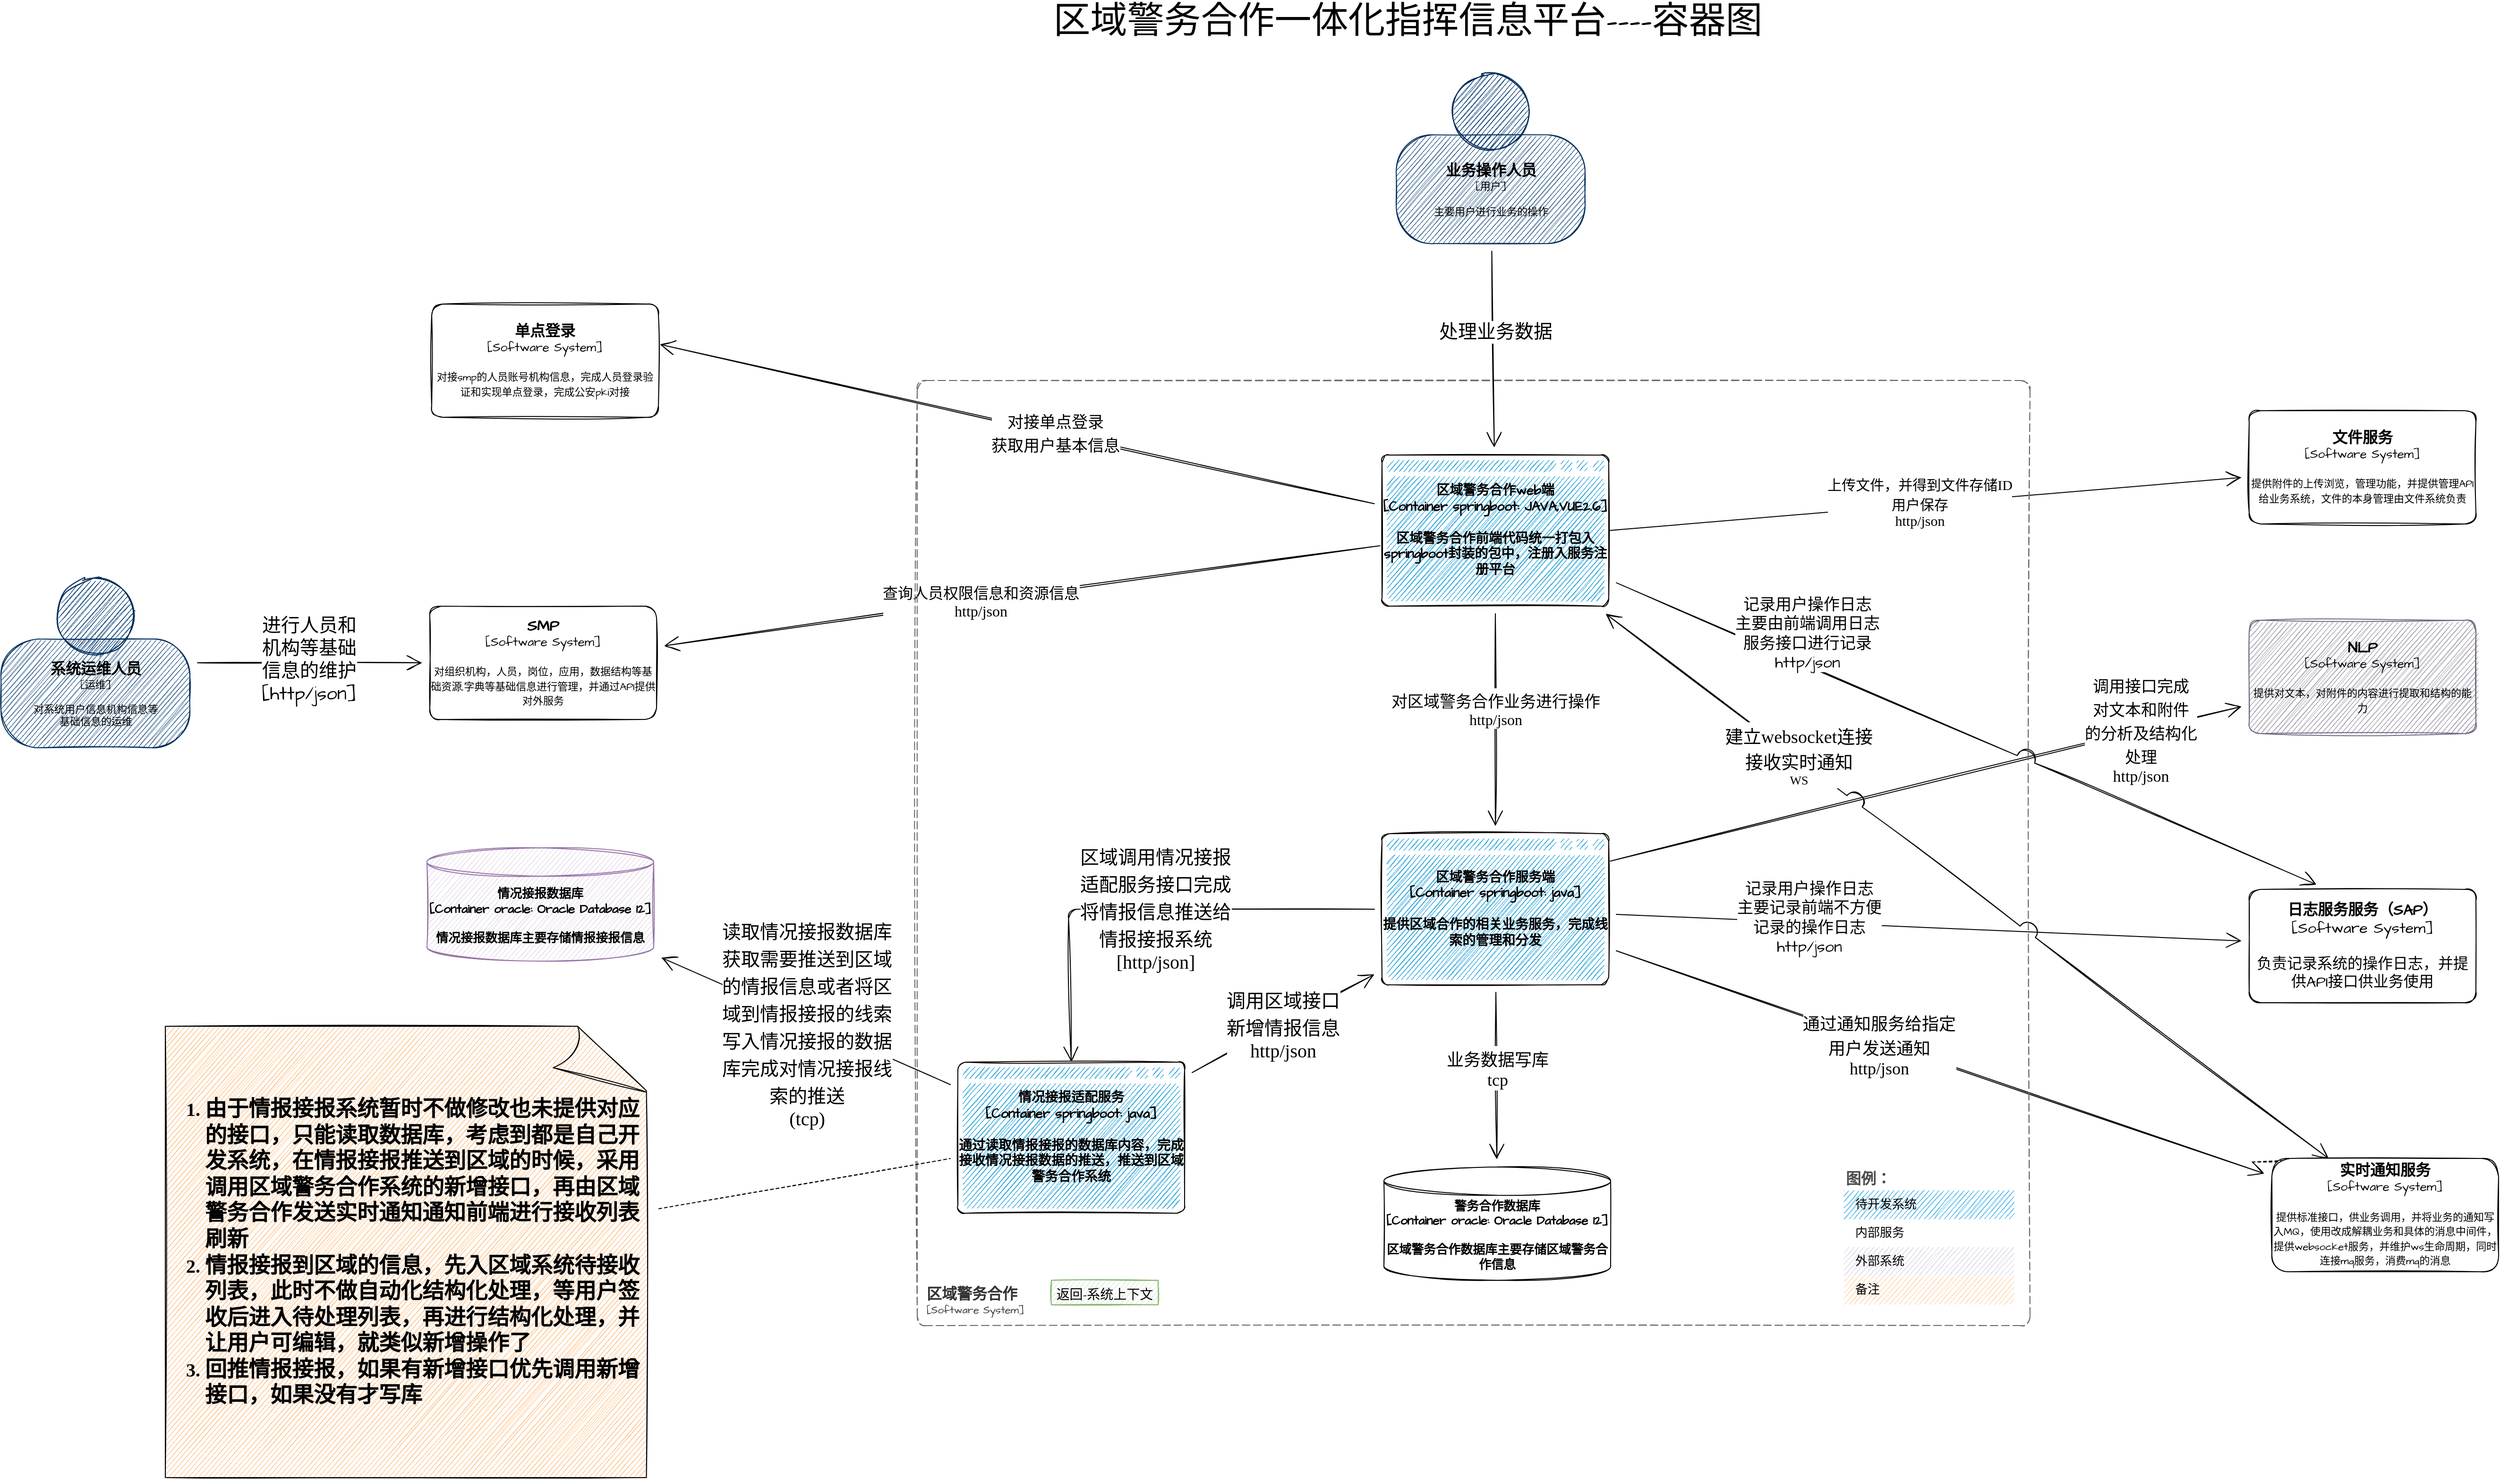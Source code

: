 <mxfile compressed="true" version="17.4.5" type="github" pages="5"><diagram id="MDB5B0fGtwrSBb0VRnRs" name="区域警务合作一体化指挥信息平台-系统容器图"><mxGraphModel dx="1933" dy="1690" grid="0" gridSize="10" guides="1" tooltips="1" connect="1" arrows="1" fold="1" page="0" pageScale="1" pageWidth="827" pageHeight="1169" math="0" shadow="0"><root><object label="" id="0"><mxCell/></object><mxCell id="1" parent="0"/><mxCell id="Ow0wWllpzu327Se37aVk-7" style="edgeStyle=none;rounded=1;sketch=1;hachureGap=4;jumpStyle=arc;orthogonalLoop=1;jettySize=auto;html=1;fontFamily=Architects Daughter;fontSource=https%3A%2F%2Ffonts.googleapis.com%2Fcss%3Ffamily%3DArchitects%2BDaughter;fontSize=13;fontColor=#000000;endArrow=open;startSize=14;endSize=14;sourcePerimeterSpacing=8;targetPerimeterSpacing=8;" parent="1" source="9556NHl2XQ8aJMo7KGd4-5" target="Ow0wWllpzu327Se37aVk-6" edge="1"><mxGeometry relative="1" as="geometry"/></mxCell><mxCell id="Ow0wWllpzu327Se37aVk-8" value="&lt;p class=&quot;p1&quot; style=&quot;margin: 0px ; font-stretch: normal ; font-size: 18px ; line-height: normal ; font-family: &amp;#34;pingfang sc&amp;#34;&quot;&gt;业务数据写库&lt;/p&gt;&lt;p class=&quot;p1&quot; style=&quot;margin: 0px ; font-stretch: normal ; font-size: 18px ; line-height: normal ; font-family: &amp;#34;pingfang sc&amp;#34;&quot;&gt;tcp&lt;/p&gt;" style="edgeLabel;html=1;align=center;verticalAlign=middle;resizable=0;points=[];fontSize=13;fontFamily=Architects Daughter;fontColor=#000000;" parent="Ow0wWllpzu327Se37aVk-7" vertex="1" connectable="0"><mxGeometry x="-0.104" y="1" relative="1" as="geometry"><mxPoint as="offset"/></mxGeometry></mxCell><mxCell id="Ow0wWllpzu327Se37aVk-26" style="edgeStyle=none;rounded=1;sketch=1;hachureGap=4;jumpStyle=arc;orthogonalLoop=1;jettySize=auto;html=1;entryX=0.5;entryY=0;entryDx=0;entryDy=0;entryPerimeter=0;fontFamily=Architects Daughter;fontSource=https%3A%2F%2Ffonts.googleapis.com%2Fcss%3Ffamily%3DArchitects%2BDaughter;fontSize=13;fontColor=#000000;endArrow=open;startSize=14;endSize=14;sourcePerimeterSpacing=8;targetPerimeterSpacing=8;" parent="1" source="9556NHl2XQ8aJMo7KGd4-5" target="Ow0wWllpzu327Se37aVk-9" edge="1"><mxGeometry relative="1" as="geometry"><Array as="points"><mxPoint x="1432" y="703"/></Array></mxGeometry></mxCell><mxCell id="Ow0wWllpzu327Se37aVk-27" value="&lt;p class=&quot;p1&quot; style=&quot;margin: 0px ; font-stretch: normal ; font-size: 20px ; line-height: normal ; font-family: &amp;#34;pingfang sc&amp;#34;&quot;&gt;区域调用情况接报&lt;/p&gt;&lt;p class=&quot;p1&quot; style=&quot;margin: 0px ; font-stretch: normal ; font-size: 20px ; line-height: normal ; font-family: &amp;#34;pingfang sc&amp;#34;&quot;&gt;适配服务接口完成&lt;/p&gt;&lt;p class=&quot;p1&quot; style=&quot;margin: 0px ; font-stretch: normal ; font-size: 20px ; line-height: normal ; font-family: &amp;#34;pingfang sc&amp;#34;&quot;&gt;将情报信息推送给&lt;/p&gt;&lt;p class=&quot;p1&quot; style=&quot;margin: 0px ; font-stretch: normal ; font-size: 20px ; line-height: normal ; font-family: &amp;#34;pingfang sc&amp;#34;&quot;&gt;情报接报系统&lt;/p&gt;&lt;p class=&quot;p1&quot; style=&quot;margin: 0px ; font-stretch: normal ; font-size: 20px ; line-height: normal ; font-family: &amp;#34;pingfang sc&amp;#34;&quot;&gt;[http/json]&lt;/p&gt;" style="edgeLabel;html=1;align=center;verticalAlign=middle;resizable=0;points=[];fontSize=13;fontFamily=Architects Daughter;fontColor=#000000;" parent="Ow0wWllpzu327Se37aVk-26" vertex="1" connectable="0"><mxGeometry x="-0.044" y="-2" relative="1" as="geometry"><mxPoint as="offset"/></mxGeometry></mxCell><mxCell id="Ow0wWllpzu327Se37aVk-28" style="edgeStyle=none;rounded=1;sketch=1;hachureGap=4;jumpStyle=arc;orthogonalLoop=1;jettySize=auto;html=1;fontFamily=Architects Daughter;fontSource=https%3A%2F%2Ffonts.googleapis.com%2Fcss%3Ffamily%3DArchitects%2BDaughter;fontSize=13;fontColor=#000000;endArrow=open;startSize=14;endSize=14;sourcePerimeterSpacing=8;targetPerimeterSpacing=8;" parent="1" source="9556NHl2XQ8aJMo7KGd4-5" target="Ow0wWllpzu327Se37aVk-18" edge="1"><mxGeometry relative="1" as="geometry"/></mxCell><mxCell id="Ow0wWllpzu327Se37aVk-29" value="&lt;p class=&quot;p1&quot; style=&quot;margin: 0px ; font-stretch: normal ; font-size: 18px ; line-height: normal ; font-family: &amp;#34;pingfang sc&amp;#34;&quot;&gt;通过通知服务给指定&lt;/p&gt;&lt;p class=&quot;p1&quot; style=&quot;margin: 0px ; font-stretch: normal ; font-size: 18px ; line-height: normal ; font-family: &amp;#34;pingfang sc&amp;#34;&quot;&gt;用户发送通知&lt;/p&gt;&lt;p class=&quot;p1&quot; style=&quot;margin: 0px ; font-stretch: normal ; font-size: 18px ; line-height: normal ; font-family: &amp;#34;pingfang sc&amp;#34;&quot;&gt;http/json&lt;/p&gt;" style="edgeLabel;html=1;align=center;verticalAlign=middle;resizable=0;points=[];fontSize=13;fontFamily=Architects Daughter;fontColor=#000000;" parent="Ow0wWllpzu327Se37aVk-28" vertex="1" connectable="0"><mxGeometry x="-0.187" y="-3" relative="1" as="geometry"><mxPoint as="offset"/></mxGeometry></mxCell><mxCell id="Ow0wWllpzu327Se37aVk-30" style="edgeStyle=none;rounded=1;sketch=1;hachureGap=4;jumpStyle=arc;orthogonalLoop=1;jettySize=auto;html=1;fontFamily=Architects Daughter;fontSource=https%3A%2F%2Ffonts.googleapis.com%2Fcss%3Ffamily%3DArchitects%2BDaughter;fontSize=13;fontColor=#000000;endArrow=open;startSize=14;endSize=14;sourcePerimeterSpacing=8;targetPerimeterSpacing=8;exitX=1.006;exitY=0.182;exitDx=0;exitDy=0;exitPerimeter=0;" parent="1" source="9556NHl2XQ8aJMo7KGd4-5" target="Ow0wWllpzu327Se37aVk-13" edge="1"><mxGeometry relative="1" as="geometry"/></mxCell><mxCell id="Ow0wWllpzu327Se37aVk-31" value="&lt;p class=&quot;p1&quot; style=&quot;margin: 0px ; font-stretch: normal ; font-size: 17px ; line-height: normal ; font-family: &amp;#34;pingfang sc&amp;#34;&quot;&gt;&lt;br&gt;&lt;/p&gt;" style="edgeLabel;html=1;align=center;verticalAlign=middle;resizable=0;points=[];fontSize=13;fontFamily=Architects Daughter;fontColor=#000000;" parent="Ow0wWllpzu327Se37aVk-30" vertex="1" connectable="0"><mxGeometry x="-0.178" relative="1" as="geometry"><mxPoint x="274" y="-65" as="offset"/></mxGeometry></mxCell><mxCell id="IPQRyyfnSx3aVU1K8kxe-1" value="&lt;p class=&quot;p1&quot; style=&quot;margin: 0px ; font-stretch: normal ; font-size: 17px ; line-height: normal ; font-family: &amp;#34;pingfang sc&amp;#34;&quot;&gt;调用接口完成&lt;/p&gt;&lt;p class=&quot;p1&quot; style=&quot;margin: 0px ; font-stretch: normal ; font-size: 17px ; line-height: normal ; font-family: &amp;#34;pingfang sc&amp;#34;&quot;&gt;对文本和附件&lt;/p&gt;&lt;p class=&quot;p1&quot; style=&quot;margin: 0px ; font-stretch: normal ; font-size: 17px ; line-height: normal ; font-family: &amp;#34;pingfang sc&amp;#34;&quot;&gt;的分析及结构化&lt;/p&gt;&lt;p class=&quot;p1&quot; style=&quot;margin: 0px ; font-stretch: normal ; font-size: 17px ; line-height: normal ; font-family: &amp;#34;pingfang sc&amp;#34;&quot;&gt;处理&lt;/p&gt;&lt;p class=&quot;p1&quot; style=&quot;margin: 0px ; font-stretch: normal ; font-size: 17px ; line-height: normal ; font-family: &amp;#34;pingfang sc&amp;#34;&quot;&gt;http/json&lt;/p&gt;" style="edgeLabel;html=1;align=center;verticalAlign=middle;resizable=0;points=[];fontSize=19;fontFamily=Architects Daughter;" parent="Ow0wWllpzu327Se37aVk-30" vertex="1" connectable="0"><mxGeometry x="0.464" relative="1" as="geometry"><mxPoint x="72" y="-20" as="offset"/></mxGeometry></mxCell><mxCell id="4ORF4n7TTr7wB1FHCYtT-4" style="edgeStyle=none;rounded=0;sketch=1;hachureGap=4;orthogonalLoop=1;jettySize=auto;html=1;fontFamily=Architects Daughter;fontSource=https%3A%2F%2Ffonts.googleapis.com%2Fcss%3Ffamily%3DArchitects%2BDaughter;fontSize=17;endArrow=open;endFill=0;startSize=14;endSize=14;sourcePerimeterSpacing=8;targetPerimeterSpacing=8;elbow=vertical;" parent="1" source="9556NHl2XQ8aJMo7KGd4-5" target="4ORF4n7TTr7wB1FHCYtT-1" edge="1"><mxGeometry relative="1" as="geometry"/></mxCell><mxCell id="4ORF4n7TTr7wB1FHCYtT-5" value="记录用户操作日志&lt;br&gt;主要记录前端不方便&lt;br&gt;记录的操作日志&lt;br&gt;http/json" style="edgeLabel;html=1;align=center;verticalAlign=middle;resizable=0;points=[];fontSize=17;fontFamily=Architects Daughter;" parent="4ORF4n7TTr7wB1FHCYtT-4" vertex="1" connectable="0"><mxGeometry x="-0.385" y="5" relative="1" as="geometry"><mxPoint as="offset"/></mxGeometry></mxCell><object placeholders="1" c4Type="区域警务合作服务端" c4Container="Container springboot" c4Technology="java" c4Description="提供区域合作的相关业务服务，完成线索的管理和分发" label="&lt;font style=&quot;font-size: 14px;&quot;&gt;&lt;b style=&quot;font-size: 14px;&quot;&gt;%c4Type%&lt;/b&gt;&lt;/font&gt;&lt;div style=&quot;font-size: 14px;&quot;&gt;&lt;b style=&quot;font-size: 14px;&quot;&gt;[%c4Container%:&amp;nbsp;%c4Technology%]&lt;/b&gt;&lt;/div&gt;&lt;b style=&quot;font-size: 14px;&quot;&gt;&lt;br style=&quot;font-size: 14px;&quot;&gt;&lt;div style=&quot;font-size: 14px;&quot;&gt;&lt;font style=&quot;font-size: 14px;&quot;&gt;&lt;font style=&quot;font-size: 14px;&quot;&gt;%c4Description%&lt;/font&gt;&lt;/font&gt;&lt;/div&gt;&lt;/b&gt;" link="data:action/json,{&quot;actions&quot;:[{&quot;open&quot;: &quot;data:page/id,vgiGmxCKtr2Fx0k4SEOM&quot;},{&quot;highlight&quot;:{&quot;cells&quot;:[&quot;KuO-e2IAAcJJqzULx6Ps-195&quot;],&quot;opacity&quot;:100, &quot;color&quot;: &quot;red&quot;}}]}" id="9556NHl2XQ8aJMo7KGd4-5"><mxCell style="shape=mxgraph.c4.webBrowserContainer;whiteSpace=wrap;html=1;boundedLbl=1;rounded=0;labelBackgroundColor=none;fontSize=14;align=center;metaEdit=1;points=[[0.5,0,0],[1,0.25,0],[1,0.5,0],[1,0.75,0],[0.5,1,0],[0,0.75,0],[0,0.5,0],[0,0.25,0]];resizable=0;sketch=1;hachureGap=4;fontFamily=Architects Daughter;fontSource=https%3A%2F%2Ffonts.googleapis.com%2Fcss%3Ffamily%3DArchitects%2BDaughter;" parent="1" vertex="1"><mxGeometry x="1764" y="623" width="240" height="160" as="geometry"/></mxCell></object><mxCell id="Ow0wWllpzu327Se37aVk-4" style="edgeStyle=none;rounded=1;sketch=1;hachureGap=4;jumpStyle=arc;orthogonalLoop=1;jettySize=auto;html=1;fontFamily=Architects Daughter;fontSource=https%3A%2F%2Ffonts.googleapis.com%2Fcss%3Ffamily%3DArchitects%2BDaughter;fontSize=14;endArrow=open;startSize=14;endSize=14;sourcePerimeterSpacing=8;targetPerimeterSpacing=8;" parent="1" source="9556NHl2XQ8aJMo7KGd4-6" target="9556NHl2XQ8aJMo7KGd4-5" edge="1"><mxGeometry relative="1" as="geometry"/></mxCell><mxCell id="Ow0wWllpzu327Se37aVk-5" value="&lt;p class=&quot;p1&quot; style=&quot;margin: 0px ; font-stretch: normal ; font-size: 17px ; line-height: normal ; font-family: &amp;#34;pingfang sc&amp;#34;&quot;&gt;对区域警务合作业务进行操作&lt;/p&gt;&lt;p class=&quot;p2&quot; style=&quot;margin: 0px ; font-stretch: normal ; font-size: 16px ; line-height: normal ; font-family: &amp;#34;pingfang sc&amp;#34;&quot;&gt;http/json&lt;/p&gt;" style="edgeLabel;html=1;align=center;verticalAlign=middle;resizable=0;points=[];fontSize=14;fontFamily=Architects Daughter;" parent="Ow0wWllpzu327Se37aVk-4" vertex="1" connectable="0"><mxGeometry x="-0.111" relative="1" as="geometry"><mxPoint as="offset"/></mxGeometry></mxCell><mxCell id="Ow0wWllpzu327Se37aVk-19" style="edgeStyle=none;rounded=1;sketch=1;hachureGap=4;jumpStyle=arc;orthogonalLoop=1;jettySize=auto;html=1;fontFamily=Architects Daughter;fontSource=https%3A%2F%2Ffonts.googleapis.com%2Fcss%3Ffamily%3DArchitects%2BDaughter;fontSize=13;fontColor=#000000;endArrow=open;startSize=14;endSize=14;sourcePerimeterSpacing=8;targetPerimeterSpacing=8;exitX=-0.008;exitY=0.6;exitDx=0;exitDy=0;exitPerimeter=0;" parent="1" source="9556NHl2XQ8aJMo7KGd4-6" target="Ow0wWllpzu327Se37aVk-14" edge="1"><mxGeometry relative="1" as="geometry"/></mxCell><mxCell id="Ow0wWllpzu327Se37aVk-20" value="&lt;p class=&quot;p1&quot; style=&quot;margin: 0px ; font-stretch: normal ; font-size: 16px ; line-height: normal ; font-family: &amp;#34;pingfang sc&amp;#34;&quot;&gt;查询人员权限信息和资源信息&lt;/p&gt;&lt;p class=&quot;p1&quot; style=&quot;margin: 0px ; font-stretch: normal ; font-size: 16px ; line-height: normal ; font-family: &amp;#34;pingfang sc&amp;#34;&quot;&gt;http/json&lt;/p&gt;" style="edgeLabel;html=1;align=center;verticalAlign=middle;resizable=0;points=[];fontSize=13;fontFamily=Architects Daughter;fontColor=#000000;" parent="Ow0wWllpzu327Se37aVk-19" vertex="1" connectable="0"><mxGeometry x="0.116" y="-2" relative="1" as="geometry"><mxPoint as="offset"/></mxGeometry></mxCell><mxCell id="Ow0wWllpzu327Se37aVk-21" style="edgeStyle=none;rounded=1;sketch=1;hachureGap=4;jumpStyle=arc;orthogonalLoop=1;jettySize=auto;html=1;entryX=1.006;entryY=0.356;entryDx=0;entryDy=0;entryPerimeter=0;fontFamily=Architects Daughter;fontSource=https%3A%2F%2Ffonts.googleapis.com%2Fcss%3Ffamily%3DArchitects%2BDaughter;fontSize=13;fontColor=#000000;endArrow=open;startSize=14;endSize=14;sourcePerimeterSpacing=8;targetPerimeterSpacing=8;" parent="1" source="9556NHl2XQ8aJMo7KGd4-6" target="Ow0wWllpzu327Se37aVk-15" edge="1"><mxGeometry relative="1" as="geometry"/></mxCell><mxCell id="Ow0wWllpzu327Se37aVk-22" value="&lt;p class=&quot;p1&quot; style=&quot;margin: 0px ; font-stretch: normal ; font-size: 17px ; line-height: normal ; font-family: &amp;#34;pingfang sc&amp;#34;&quot;&gt;对接单点登录&lt;/p&gt;&lt;p class=&quot;p1&quot; style=&quot;margin: 0px ; font-stretch: normal ; font-size: 17px ; line-height: normal ; font-family: &amp;#34;pingfang sc&amp;#34;&quot;&gt;获取用户基本信息&lt;/p&gt;" style="edgeLabel;html=1;align=center;verticalAlign=middle;resizable=0;points=[];fontSize=13;fontFamily=Architects Daughter;fontColor=#000000;" parent="Ow0wWllpzu327Se37aVk-21" vertex="1" connectable="0"><mxGeometry x="-0.105" y="-1" relative="1" as="geometry"><mxPoint as="offset"/></mxGeometry></mxCell><mxCell id="Ow0wWllpzu327Se37aVk-32" style="edgeStyle=none;rounded=1;sketch=1;hachureGap=4;jumpStyle=arc;orthogonalLoop=1;jettySize=auto;html=1;fontFamily=Architects Daughter;fontSource=https%3A%2F%2Ffonts.googleapis.com%2Fcss%3Ffamily%3DArchitects%2BDaughter;fontSize=13;fontColor=#000000;endArrow=open;startSize=14;endSize=14;sourcePerimeterSpacing=8;targetPerimeterSpacing=8;exitX=1;exitY=0.5;exitDx=0;exitDy=0;exitPerimeter=0;" parent="1" source="9556NHl2XQ8aJMo7KGd4-6" target="Ow0wWllpzu327Se37aVk-17" edge="1"><mxGeometry relative="1" as="geometry"/></mxCell><mxCell id="Ow0wWllpzu327Se37aVk-33" value="&lt;p class=&quot;p1&quot; style=&quot;margin: 0px ; font-stretch: normal ; font-size: 15px ; line-height: normal ; font-family: &amp;#34;pingfang sc&amp;#34;&quot;&gt;上传文件，并得到文件存储ID&lt;/p&gt;&lt;p class=&quot;p1&quot; style=&quot;margin: 0px ; font-stretch: normal ; font-size: 15px ; line-height: normal ; font-family: &amp;#34;pingfang sc&amp;#34;&quot;&gt;用户保存&lt;/p&gt;&lt;p class=&quot;p1&quot; style=&quot;margin: 0px ; font-stretch: normal ; font-size: 15px ; line-height: normal ; font-family: &amp;#34;pingfang sc&amp;#34;&quot;&gt;http/json&lt;/p&gt;" style="edgeLabel;html=1;align=center;verticalAlign=middle;resizable=0;points=[];fontSize=13;fontFamily=Architects Daughter;fontColor=#000000;" parent="Ow0wWllpzu327Se37aVk-32" vertex="1" connectable="0"><mxGeometry x="-0.018" y="4" relative="1" as="geometry"><mxPoint as="offset"/></mxGeometry></mxCell><mxCell id="Ow0wWllpzu327Se37aVk-34" style="edgeStyle=none;rounded=1;sketch=1;hachureGap=4;jumpStyle=arc;orthogonalLoop=1;jettySize=auto;html=1;fontFamily=Architects Daughter;fontSource=https%3A%2F%2Ffonts.googleapis.com%2Fcss%3Ffamily%3DArchitects%2BDaughter;fontSize=13;fontColor=#000000;endArrow=open;startSize=14;endSize=14;sourcePerimeterSpacing=8;targetPerimeterSpacing=8;startArrow=open;startFill=0;jumpSize=20;entryX=0.25;entryY=0;entryDx=0;entryDy=0;entryPerimeter=0;" parent="1" source="9556NHl2XQ8aJMo7KGd4-6" target="Ow0wWllpzu327Se37aVk-18" edge="1"><mxGeometry relative="1" as="geometry"/></mxCell><mxCell id="Ow0wWllpzu327Se37aVk-35" value="&lt;p class=&quot;p1&quot; style=&quot;margin: 0px ; font-stretch: normal ; font-size: 19px ; line-height: normal ; font-family: &amp;#34;pingfang sc&amp;#34;&quot;&gt;建立websocket连接&lt;/p&gt;&lt;p class=&quot;p1&quot; style=&quot;margin: 0px ; font-stretch: normal ; font-size: 19px ; line-height: normal ; font-family: &amp;#34;pingfang sc&amp;#34;&quot;&gt;接收实时通知&lt;/p&gt;&lt;p class=&quot;p2&quot; style=&quot;margin: 0px ; font-stretch: normal ; line-height: normal ; font-family: &amp;#34;pingfang sc&amp;#34;&quot;&gt;WS&lt;/p&gt;" style="edgeLabel;html=1;align=center;verticalAlign=middle;resizable=0;points=[];fontSize=13;fontFamily=Architects Daughter;fontColor=#000000;" parent="Ow0wWllpzu327Se37aVk-34" vertex="1" connectable="0"><mxGeometry x="-0.182" relative="1" as="geometry"><mxPoint x="-109" y="-87" as="offset"/></mxGeometry></mxCell><mxCell id="4ORF4n7TTr7wB1FHCYtT-2" style="edgeStyle=none;rounded=0;sketch=1;hachureGap=4;orthogonalLoop=1;jettySize=auto;html=1;entryX=0.297;entryY=-0.042;entryDx=0;entryDy=0;entryPerimeter=0;fontFamily=Architects Daughter;fontSource=https%3A%2F%2Ffonts.googleapis.com%2Fcss%3Ffamily%3DArchitects%2BDaughter;fontSize=16;endArrow=open;endFill=0;startSize=14;endSize=14;sourcePerimeterSpacing=8;targetPerimeterSpacing=8;elbow=vertical;jumpStyle=arc;jumpSize=20;" parent="1" source="9556NHl2XQ8aJMo7KGd4-6" target="4ORF4n7TTr7wB1FHCYtT-1" edge="1"><mxGeometry relative="1" as="geometry"/></mxCell><mxCell id="4ORF4n7TTr7wB1FHCYtT-3" value="&lt;font style=&quot;font-size: 17px&quot;&gt;记录用户操作日志&lt;br&gt;主要由前端调用日志&lt;br&gt;服务接口进行记录&lt;br&gt;http/json&lt;/font&gt;" style="edgeLabel;html=1;align=center;verticalAlign=middle;resizable=0;points=[];fontSize=16;fontFamily=Architects Daughter;" parent="4ORF4n7TTr7wB1FHCYtT-2" vertex="1" connectable="0"><mxGeometry x="-0.055" y="-2" relative="1" as="geometry"><mxPoint x="-148" y="-99" as="offset"/></mxGeometry></mxCell><object placeholders="1" c4Type="区域警务合作web端" c4Container="Container springboot" c4Technology="JAVA,VUE2.6" c4Description="区域警务合作前端代码统一打包入springboot封装的包中，注册入服务注册平台" label="&lt;font style=&quot;font-size: 14px;&quot;&gt;&lt;b style=&quot;font-size: 14px;&quot;&gt;%c4Type%&lt;/b&gt;&lt;/font&gt;&lt;div style=&quot;font-size: 14px;&quot;&gt;&lt;b style=&quot;font-size: 14px;&quot;&gt;[%c4Container%:&amp;nbsp;%c4Technology%]&lt;/b&gt;&lt;/div&gt;&lt;b style=&quot;font-size: 14px;&quot;&gt;&lt;br style=&quot;font-size: 14px;&quot;&gt;&lt;div style=&quot;font-size: 14px;&quot;&gt;&lt;font style=&quot;font-size: 14px;&quot;&gt;&lt;font style=&quot;font-size: 14px;&quot;&gt;%c4Description%&lt;/font&gt;&lt;/font&gt;&lt;/div&gt;&lt;/b&gt;" id="9556NHl2XQ8aJMo7KGd4-6"><mxCell style="shape=mxgraph.c4.webBrowserContainer;whiteSpace=wrap;html=1;boundedLbl=1;rounded=0;labelBackgroundColor=none;fontSize=14;align=center;metaEdit=1;points=[[0.5,0,0],[1,0.25,0],[1,0.5,0],[1,0.75,0],[0.5,1,0],[0,0.75,0],[0,0.5,0],[0,0.25,0]];resizable=0;sketch=1;hachureGap=4;fontFamily=Architects Daughter;fontSource=https%3A%2F%2Ffonts.googleapis.com%2Fcss%3Ffamily%3DArchitects%2BDaughter;" parent="1" vertex="1"><mxGeometry x="1764" y="222" width="240" height="160" as="geometry"/></mxCell></object><mxCell id="Ow0wWllpzu327Se37aVk-3" value="&lt;font style=&quot;font-size: 39px&quot;&gt;区域警务合作一体化指挥信息平台----容器图&lt;/font&gt;" style="text;html=1;align=center;verticalAlign=middle;resizable=0;points=[];autosize=1;strokeColor=none;fillColor=none;sketch=1;hachureGap=4;fontFamily=Architects Daughter;fontSource=https%3A%2F%2Ffonts.googleapis.com%2Fcss%3Ffamily%3DArchitects%2BDaughter;fontSize=15;" parent="1" vertex="1"><mxGeometry x="1410" y="-251" width="761" height="29" as="geometry"/></mxCell><object placeholders="1" c4Type="警务合作数据库" c4Container="Container oracle" c4Technology="Oracle Database 12" c4Description="区域警务合作数据库主要存储区域警务合作信息" label="&lt;font style=&quot;font-size: 13px;&quot;&gt;&lt;b style=&quot;font-size: 13px;&quot;&gt;%c4Type%&lt;/b&gt;&lt;/font&gt;&lt;div style=&quot;font-size: 13px;&quot;&gt;&lt;b style=&quot;font-size: 13px;&quot;&gt;[%c4Container%:&amp;nbsp;%c4Technology%]&lt;/b&gt;&lt;/div&gt;&lt;b style=&quot;font-size: 13px;&quot;&gt;&lt;br style=&quot;font-size: 13px;&quot;&gt;&lt;div style=&quot;font-size: 13px;&quot;&gt;&lt;font style=&quot;font-size: 13px;&quot;&gt;&lt;font style=&quot;font-size: 13px;&quot;&gt;%c4Description%&lt;/font&gt;&lt;/font&gt;&lt;/div&gt;&lt;/b&gt;" id="Ow0wWllpzu327Se37aVk-6"><mxCell style="shape=cylinder3;size=15;whiteSpace=wrap;html=1;boundedLbl=1;rounded=0;labelBackgroundColor=none;fontSize=13;align=center;metaEdit=1;points=[[0.5,0,0],[1,0.25,0],[1,0.5,0],[1,0.75,0],[0.5,1,0],[0,0.75,0],[0,0.5,0],[0,0.25,0]];resizable=0;sketch=1;hachureGap=4;fontFamily=Architects Daughter;fontSource=https%3A%2F%2Ffonts.googleapis.com%2Fcss%3Ffamily%3DArchitects%2BDaughter;" parent="1" vertex="1"><mxGeometry x="1766" y="976" width="240" height="120" as="geometry"/></mxCell></object><mxCell id="Ow0wWllpzu327Se37aVk-23" style="edgeStyle=none;rounded=1;sketch=1;hachureGap=4;jumpStyle=arc;orthogonalLoop=1;jettySize=auto;html=1;fontFamily=Architects Daughter;fontSource=https%3A%2F%2Ffonts.googleapis.com%2Fcss%3Ffamily%3DArchitects%2BDaughter;fontSize=13;fontColor=#000000;endArrow=open;startSize=14;endSize=14;sourcePerimeterSpacing=8;targetPerimeterSpacing=8;" parent="1" source="Ow0wWllpzu327Se37aVk-9" target="Ow0wWllpzu327Se37aVk-16" edge="1"><mxGeometry relative="1" as="geometry"/></mxCell><mxCell id="Ow0wWllpzu327Se37aVk-24" value="&lt;p class=&quot;p1&quot; style=&quot;margin: 0px ; font-stretch: normal ; font-size: 20px ; line-height: normal ; font-family: &amp;#34;pingfang sc&amp;#34;&quot;&gt;读取情况接报数据库&lt;/p&gt;&lt;p class=&quot;p1&quot; style=&quot;margin: 0px ; font-stretch: normal ; font-size: 20px ; line-height: normal ; font-family: &amp;#34;pingfang sc&amp;#34;&quot;&gt;获取需要推送到区域&lt;/p&gt;&lt;p class=&quot;p1&quot; style=&quot;margin: 0px ; font-stretch: normal ; font-size: 20px ; line-height: normal ; font-family: &amp;#34;pingfang sc&amp;#34;&quot;&gt;的情报信息或者将区&lt;/p&gt;&lt;p class=&quot;p1&quot; style=&quot;margin: 0px ; font-stretch: normal ; font-size: 20px ; line-height: normal ; font-family: &amp;#34;pingfang sc&amp;#34;&quot;&gt;域到情报接报的线索&lt;/p&gt;&lt;p class=&quot;p1&quot; style=&quot;margin: 0px ; font-stretch: normal ; font-size: 20px ; line-height: normal ; font-family: &amp;#34;pingfang sc&amp;#34;&quot;&gt;写入情况接报的数据&lt;/p&gt;&lt;p class=&quot;p1&quot; style=&quot;margin: 0px ; font-stretch: normal ; font-size: 20px ; line-height: normal ; font-family: &amp;#34;pingfang sc&amp;#34;&quot;&gt;库完成对情况接报线&lt;/p&gt;&lt;p class=&quot;p1&quot; style=&quot;margin: 0px ; font-stretch: normal ; font-size: 20px ; line-height: normal ; font-family: &amp;#34;pingfang sc&amp;#34;&quot;&gt;索的推送&lt;/p&gt;&lt;p class=&quot;p1&quot; style=&quot;margin: 0px ; font-stretch: normal ; font-size: 20px ; line-height: normal ; font-family: &amp;#34;pingfang sc&amp;#34;&quot;&gt;(tcp)&lt;/p&gt;" style="edgeLabel;html=1;align=center;verticalAlign=middle;resizable=0;points=[];fontSize=13;fontFamily=Architects Daughter;fontColor=#000000;" parent="Ow0wWllpzu327Se37aVk-23" vertex="1" connectable="0"><mxGeometry x="0.002" y="1" relative="1" as="geometry"><mxPoint x="1" as="offset"/></mxGeometry></mxCell><mxCell id="Ow0wWllpzu327Se37aVk-25" value="&lt;p class=&quot;p1&quot; style=&quot;margin: 0px ; font-stretch: normal ; font-size: 20px ; line-height: normal ; font-family: &amp;#34;pingfang sc&amp;#34;&quot;&gt;调用区域接口&lt;/p&gt;&lt;p class=&quot;p1&quot; style=&quot;margin: 0px ; font-stretch: normal ; font-size: 20px ; line-height: normal ; font-family: &amp;#34;pingfang sc&amp;#34;&quot;&gt;新增情报信息&lt;/p&gt;&lt;p class=&quot;p1&quot; style=&quot;margin: 0px ; font-stretch: normal ; font-size: 20px ; line-height: normal ; font-family: &amp;#34;pingfang sc&amp;#34;&quot;&gt;http/json&lt;/p&gt;" style="edgeStyle=none;rounded=1;sketch=1;hachureGap=4;jumpStyle=arc;orthogonalLoop=1;jettySize=auto;html=1;fontFamily=Architects Daughter;fontSource=https%3A%2F%2Ffonts.googleapis.com%2Fcss%3Ffamily%3DArchitects%2BDaughter;fontSize=13;fontColor=#000000;endArrow=open;startSize=14;endSize=14;sourcePerimeterSpacing=8;targetPerimeterSpacing=8;" parent="1" source="Ow0wWllpzu327Se37aVk-9" target="9556NHl2XQ8aJMo7KGd4-5" edge="1"><mxGeometry relative="1" as="geometry"/></mxCell><object placeholders="1" c4Type="情况接报适配服务" c4Container="Container springboot" c4Technology="java" c4Description="通过读取情报接报的数据库内容，完成接收情况接报数据的推送，推送到区域警务合作系统" label="&lt;font style=&quot;font-size: 14px;&quot;&gt;&lt;b style=&quot;font-size: 14px;&quot;&gt;%c4Type%&lt;/b&gt;&lt;/font&gt;&lt;div style=&quot;font-size: 14px;&quot;&gt;&lt;b style=&quot;font-size: 14px;&quot;&gt;[%c4Container%:&amp;nbsp;%c4Technology%]&lt;/b&gt;&lt;/div&gt;&lt;b style=&quot;font-size: 14px;&quot;&gt;&lt;br style=&quot;font-size: 14px;&quot;&gt;&lt;div style=&quot;font-size: 14px;&quot;&gt;&lt;font style=&quot;font-size: 14px;&quot;&gt;&lt;font style=&quot;font-size: 14px;&quot;&gt;%c4Description%&lt;/font&gt;&lt;/font&gt;&lt;/div&gt;&lt;/b&gt;" id="Ow0wWllpzu327Se37aVk-9"><mxCell style="shape=mxgraph.c4.webBrowserContainer;whiteSpace=wrap;html=1;boundedLbl=1;rounded=0;labelBackgroundColor=none;fontSize=14;align=center;metaEdit=1;points=[[0.5,0,0],[1,0.25,0],[1,0.5,0],[1,0.75,0],[0.5,1,0],[0,0.75,0],[0,0.5,0],[0,0.25,0]];resizable=0;sketch=1;hachureGap=4;fontFamily=Architects Daughter;fontSource=https%3A%2F%2Ffonts.googleapis.com%2Fcss%3Ffamily%3DArchitects%2BDaughter;" parent="1" vertex="1"><mxGeometry x="1315" y="865" width="240" height="160" as="geometry"/></mxCell></object><object placeholders="1" c4Name="NLP" c4Type="Software System" c4Description="提供对文本，对附件的内容进行提取和结构的能力" label="&lt;font style=&quot;font-size: 16px&quot;&gt;&lt;b&gt;%c4Name%&lt;/b&gt;&lt;/font&gt;&lt;div&gt;[%c4Type%]&lt;/div&gt;&lt;br&gt;&lt;div&gt;&lt;font style=&quot;font-size: 11px&quot;&gt;&lt;font&gt;%c4Description%&lt;/font&gt;&lt;/font&gt;&lt;/div&gt;" id="Ow0wWllpzu327Se37aVk-13"><mxCell style="rounded=1;whiteSpace=wrap;html=1;labelBackgroundColor=none;fillColor=#8C8496;fontColor=#000000;align=center;arcSize=10;strokeColor=#736782;metaEdit=1;resizable=0;points=[[0.25,0,0],[0.5,0,0],[0.75,0,0],[1,0.25,0],[1,0.5,0],[1,0.75,0],[0.75,1,0],[0.5,1,0],[0.25,1,0],[0,0.75,0],[0,0.5,0],[0,0.25,0]];sketch=1;hachureGap=4;fontFamily=Architects Daughter;fontSource=https%3A%2F%2Ffonts.googleapis.com%2Fcss%3Ffamily%3DArchitects%2BDaughter;fontSize=13;" parent="1" vertex="1"><mxGeometry x="2682" y="397" width="240" height="120" as="geometry"/></mxCell></object><object placeholders="1" c4Name="SMP" c4Type="Software System" c4Description="对组织机构，人员，岗位，应用，数据结构等基础资源,字典等基础信息进行管理，并通过API提供对外服务" label="&lt;font style=&quot;font-size: 16px&quot;&gt;&lt;b&gt;%c4Name%&lt;/b&gt;&lt;/font&gt;&lt;div&gt;[%c4Type%]&lt;/div&gt;&lt;br&gt;&lt;div&gt;&lt;font style=&quot;font-size: 11px&quot;&gt;&lt;font&gt;%c4Description%&lt;/font&gt;&lt;/font&gt;&lt;/div&gt;" id="Ow0wWllpzu327Se37aVk-14"><mxCell style="rounded=1;whiteSpace=wrap;html=1;labelBackgroundColor=none;align=center;arcSize=10;metaEdit=1;resizable=0;points=[[0.25,0,0],[0.5,0,0],[0.75,0,0],[1,0.25,0],[1,0.5,0],[1,0.75,0],[0.75,1,0],[0.5,1,0],[0.25,1,0],[0,0.75,0],[0,0.5,0],[0,0.25,0]];sketch=1;hachureGap=4;fontFamily=Architects Daughter;fontSource=https%3A%2F%2Ffonts.googleapis.com%2Fcss%3Ffamily%3DArchitects%2BDaughter;fontSize=13;" parent="1" vertex="1"><mxGeometry x="756" y="382" width="240" height="120" as="geometry"/></mxCell></object><object placeholders="1" c4Name="单点登录" c4Type="Software System" c4Description="对接smp的人员账号机构信息，完成人员登录验证和实现单点登录，完成公安pki对接" label="&lt;font style=&quot;font-size: 16px&quot;&gt;&lt;b&gt;%c4Name%&lt;/b&gt;&lt;/font&gt;&lt;div&gt;[%c4Type%]&lt;/div&gt;&lt;br&gt;&lt;div&gt;&lt;font style=&quot;font-size: 11px&quot;&gt;&lt;font&gt;%c4Description%&lt;/font&gt;&lt;/font&gt;&lt;/div&gt;" id="Ow0wWllpzu327Se37aVk-15"><mxCell style="rounded=1;whiteSpace=wrap;html=1;labelBackgroundColor=none;align=center;arcSize=10;metaEdit=1;resizable=0;points=[[0.25,0,0],[0.5,0,0],[0.75,0,0],[1,0.25,0],[1,0.5,0],[1,0.75,0],[0.75,1,0],[0.5,1,0],[0.25,1,0],[0,0.75,0],[0,0.5,0],[0,0.25,0]];sketch=1;hachureGap=4;fontFamily=Architects Daughter;fontSource=https%3A%2F%2Ffonts.googleapis.com%2Fcss%3Ffamily%3DArchitects%2BDaughter;fontSize=13;" parent="1" vertex="1"><mxGeometry x="758" y="62" width="240" height="120" as="geometry"/></mxCell></object><object placeholders="1" c4Type="情况接报数据库" c4Container="Container oracle" c4Technology="Oracle Database 12" c4Description="情况接报数据库主要存储情报接报信息" label="&lt;font style=&quot;font-size: 13px;&quot;&gt;&lt;b style=&quot;font-size: 13px;&quot;&gt;%c4Type%&lt;/b&gt;&lt;/font&gt;&lt;div style=&quot;font-size: 13px;&quot;&gt;&lt;b style=&quot;font-size: 13px;&quot;&gt;[%c4Container%:&amp;nbsp;%c4Technology%]&lt;/b&gt;&lt;/div&gt;&lt;b style=&quot;font-size: 13px;&quot;&gt;&lt;br style=&quot;font-size: 13px;&quot;&gt;&lt;div style=&quot;font-size: 13px;&quot;&gt;&lt;font style=&quot;font-size: 13px;&quot;&gt;&lt;font style=&quot;font-size: 13px;&quot;&gt;%c4Description%&lt;/font&gt;&lt;/font&gt;&lt;/div&gt;&lt;/b&gt;" id="Ow0wWllpzu327Se37aVk-16"><mxCell style="shape=cylinder3;size=15;whiteSpace=wrap;html=1;boundedLbl=1;rounded=0;labelBackgroundColor=none;fillColor=#e1d5e7;fontSize=13;align=center;strokeColor=#9673a6;metaEdit=1;points=[[0.5,0,0],[1,0.25,0],[1,0.5,0],[1,0.75,0],[0.5,1,0],[0,0.75,0],[0,0.5,0],[0,0.25,0]];resizable=0;sketch=1;hachureGap=4;fontFamily=Architects Daughter;fontSource=https%3A%2F%2Ffonts.googleapis.com%2Fcss%3Ffamily%3DArchitects%2BDaughter;" parent="1" vertex="1"><mxGeometry x="753" y="638" width="240" height="120" as="geometry"/></mxCell></object><object placeholders="1" c4Name="文件服务" c4Type="Software System" c4Description="提供附件的上传浏览，管理功能，并提供管理API给业务系统，文件的本身管理由文件系统负责" label="&lt;font style=&quot;font-size: 16px&quot;&gt;&lt;b&gt;%c4Name%&lt;/b&gt;&lt;/font&gt;&lt;div&gt;[%c4Type%]&lt;/div&gt;&lt;br&gt;&lt;div&gt;&lt;font style=&quot;font-size: 11px&quot;&gt;&lt;font&gt;%c4Description%&lt;/font&gt;&lt;/font&gt;&lt;/div&gt;" id="Ow0wWllpzu327Se37aVk-17"><mxCell style="rounded=1;whiteSpace=wrap;html=1;labelBackgroundColor=none;align=center;arcSize=10;metaEdit=1;resizable=0;points=[[0.25,0,0],[0.5,0,0],[0.75,0,0],[1,0.25,0],[1,0.5,0],[1,0.75,0],[0.75,1,0],[0.5,1,0],[0.25,1,0],[0,0.75,0],[0,0.5,0],[0,0.25,0]];sketch=1;hachureGap=4;fontFamily=Architects Daughter;fontSource=https%3A%2F%2Ffonts.googleapis.com%2Fcss%3Ffamily%3DArchitects%2BDaughter;fontSize=13;" parent="1" vertex="1"><mxGeometry x="2682" y="175" width="240" height="120" as="geometry"/></mxCell></object><mxCell id="Ow0wWllpzu327Se37aVk-58" style="edgeStyle=none;rounded=1;sketch=1;hachureGap=4;jumpStyle=arc;jumpSize=26;orthogonalLoop=1;jettySize=auto;html=1;exitX=0.5;exitY=0;exitDx=0;exitDy=0;exitPerimeter=0;dashed=1;fontFamily=Architects Daughter;fontSource=https%3A%2F%2Ffonts.googleapis.com%2Fcss%3Ffamily%3DArchitects%2BDaughter;fontSize=39;fontColor=#000000;startArrow=none;startFill=0;endArrow=none;endFill=0;startSize=14;endSize=14;sourcePerimeterSpacing=8;targetPerimeterSpacing=8;" parent="1" source="Ow0wWllpzu327Se37aVk-18" edge="1"><mxGeometry relative="1" as="geometry"><mxPoint x="2686" y="970.711" as="targetPoint"/></mxGeometry></mxCell><object placeholders="1" c4Name="实时通知服务" c4Type="Software System" c4Description="提供标准接口，供业务调用，并将业务的通知写入MQ，使用改成解耦业务和具体的消息中间件，提供websocket服务，并维护ws生命周期，同时连接mq服务，消费mq的消息" label="&lt;font style=&quot;font-size: 16px&quot;&gt;&lt;b&gt;%c4Name%&lt;/b&gt;&lt;/font&gt;&lt;div&gt;[%c4Type%]&lt;/div&gt;&lt;br&gt;&lt;div&gt;&lt;font style=&quot;font-size: 11px&quot;&gt;&lt;font&gt;%c4Description%&lt;/font&gt;&lt;/font&gt;&lt;/div&gt;" id="Ow0wWllpzu327Se37aVk-18"><mxCell style="rounded=1;whiteSpace=wrap;html=1;labelBackgroundColor=none;align=center;arcSize=16;metaEdit=1;resizable=0;points=[[0.25,0,0],[0.5,0,0],[0.75,0,0],[1,0.25,0],[1,0.5,0],[1,0.75,0],[0.75,1,0],[0.5,1,0],[0.25,1,0],[0,0.75,0],[0,0.5,0],[0,0.25,0]];sketch=1;hachureGap=4;fontFamily=Architects Daughter;fontSource=https%3A%2F%2Ffonts.googleapis.com%2Fcss%3Ffamily%3DArchitects%2BDaughter;fontSize=13;" parent="1" vertex="1"><mxGeometry x="2706" y="967" width="240" height="120" as="geometry"/></mxCell></object><mxCell id="Ow0wWllpzu327Se37aVk-36" value="图例：" style="align=left;fontSize=16;fontStyle=1;strokeColor=none;fillColor=none;fontColor=#4D4D4D;spacingTop=-8;resizable=0;sketch=1;hachureGap=4;fontFamily=Architects Daughter;fontSource=https%3A%2F%2Ffonts.googleapis.com%2Fcss%3Ffamily%3DArchitects%2BDaughter;" parent="1" vertex="1"><mxGeometry x="2253" y="976" width="180" height="30" as="geometry"/></mxCell><mxCell id="Ow0wWllpzu327Se37aVk-37" value="" style="shape=table;html=1;whiteSpace=wrap;startSize=0;container=1;collapsible=0;childLayout=tableLayout;fillColor=none;align=left;spacingLeft=10;strokeColor=none;rounded=1;arcSize=11;fontColor=#FFFFFF;resizable=0;points=[[0.25,0,0],[0.5,0,0],[0.75,0,0],[1,0.25,0],[1,0.5,0],[1,0.75,0],[0.75,1,0],[0.5,1,0],[0.25,1,0],[0,0.75,0],[0,0.5,0],[0,0.25,0]];sketch=1;hachureGap=4;fontFamily=Architects Daughter;fontSource=https%3A%2F%2Ffonts.googleapis.com%2Fcss%3Ffamily%3DArchitects%2BDaughter;fontSize=13;" parent="1" vertex="1"><mxGeometry x="2253" y="1001" width="180" height="90.364" as="geometry"/></mxCell><mxCell id="Ow0wWllpzu327Se37aVk-38" value="&lt;font color=&quot;#000000&quot;&gt;待开发系统&lt;/font&gt;" style="shape=partialRectangle;html=1;whiteSpace=wrap;connectable=0;fillColor=#1ba1e2;top=0;left=0;bottom=0;right=0;overflow=hidden;pointerEvents=1;align=left;spacingLeft=10;strokeColor=#006EAF;sketch=1;hachureGap=4;fontFamily=Architects Daughter;fontSource=https%3A%2F%2Ffonts.googleapis.com%2Fcss%3Ffamily%3DArchitects%2BDaughter;fontSize=13;fontColor=#ffffff;" parent="Ow0wWllpzu327Se37aVk-37" vertex="1"><mxGeometry width="180" height="30" as="geometry"/></mxCell><mxCell id="Ow0wWllpzu327Se37aVk-39" value="内部服务" style="shape=partialRectangle;html=1;whiteSpace=wrap;connectable=0;top=0;left=0;bottom=0;right=0;overflow=hidden;pointerEvents=1;align=left;spacingLeft=10;sketch=1;hachureGap=4;fontFamily=Architects Daughter;fontSource=https%3A%2F%2Ffonts.googleapis.com%2Fcss%3Ffamily%3DArchitects%2BDaughter;fontSize=13;" parent="Ow0wWllpzu327Se37aVk-37" vertex="1"><mxGeometry y="30" width="180" height="30" as="geometry"/></mxCell><mxCell id="Ow0wWllpzu327Se37aVk-40" value="外部系统" style="shape=partialRectangle;html=1;whiteSpace=wrap;connectable=0;fillColor=#d0cee2;top=0;left=0;bottom=0;right=0;overflow=hidden;pointerEvents=1;align=left;spacingLeft=10;sketch=1;hachureGap=4;fontFamily=Architects Daughter;fontSource=https%3A%2F%2Ffonts.googleapis.com%2Fcss%3Ffamily%3DArchitects%2BDaughter;fontSize=13;strokeColor=#56517e;" parent="Ow0wWllpzu327Se37aVk-37" vertex="1"><mxGeometry y="60" width="180" height="30" as="geometry"/></mxCell><object placeholders="1" c4Name="区域警务合作" c4Type="SystemScopeBoundary" c4Application="Software System" label="&lt;font style=&quot;font-size: 16px&quot;&gt;&lt;b&gt;&lt;div style=&quot;text-align: left&quot;&gt;%c4Name%&lt;/div&gt;&lt;/b&gt;&lt;/font&gt;&lt;div style=&quot;text-align: left&quot;&gt;[%c4Application%]&lt;/div&gt;" id="Ow0wWllpzu327Se37aVk-44"><mxCell style="rounded=1;fontSize=11;whiteSpace=wrap;html=1;dashed=1;arcSize=20;fillColor=none;strokeColor=#666666;fontColor=#333333;labelBackgroundColor=none;align=left;verticalAlign=bottom;labelBorderColor=none;spacingTop=0;spacing=10;dashPattern=8 4;metaEdit=1;rotatable=0;perimeter=rectanglePerimeter;noLabel=0;labelPadding=0;allowArrows=0;connectable=0;expand=0;recursiveResize=0;editable=1;pointerEvents=0;absoluteArcSize=1;points=[[0.25,0,0],[0.5,0,0],[0.75,0,0],[1,0.25,0],[1,0.5,0],[1,0.75,0],[0.75,1,0],[0.5,1,0],[0.25,1,0],[0,0.75,0],[0,0.5,0],[0,0.25,0]];sketch=1;hachureGap=4;fontFamily=Architects Daughter;fontSource=https%3A%2F%2Ffonts.googleapis.com%2Fcss%3Ffamily%3DArchitects%2BDaughter;" parent="1" vertex="1"><mxGeometry x="1272" y="143" width="1178" height="1001" as="geometry"/></mxCell></object><mxCell id="Ow0wWllpzu327Se37aVk-50" style="edgeStyle=none;rounded=1;sketch=1;hachureGap=4;jumpStyle=arc;jumpSize=26;orthogonalLoop=1;jettySize=auto;html=1;fontFamily=Architects Daughter;fontSource=https%3A%2F%2Ffonts.googleapis.com%2Fcss%3Ffamily%3DArchitects%2BDaughter;fontSize=13;fontColor=#000000;startArrow=none;startFill=0;endArrow=open;startSize=14;endSize=14;sourcePerimeterSpacing=8;targetPerimeterSpacing=8;" parent="1" source="Ow0wWllpzu327Se37aVk-49" target="9556NHl2XQ8aJMo7KGd4-6" edge="1"><mxGeometry relative="1" as="geometry"/></mxCell><mxCell id="Ow0wWllpzu327Se37aVk-51" value="&lt;font style=&quot;font-size: 20px&quot;&gt;处理业务数据&lt;/font&gt;" style="edgeLabel;html=1;align=center;verticalAlign=middle;resizable=0;points=[];fontSize=13;fontFamily=Architects Daughter;fontColor=#000000;" parent="Ow0wWllpzu327Se37aVk-50" vertex="1" connectable="0"><mxGeometry x="-0.186" y="2" relative="1" as="geometry"><mxPoint as="offset"/></mxGeometry></mxCell><object c4Name="业务操作人员" c4Type="用户" c4Description="主要用户进行业务的操作" label="&lt;font style=&quot;font-size: 16px&quot;&gt;&lt;b&gt;%c4Name%&lt;/b&gt;&lt;/font&gt;&lt;div&gt;[%c4Type%]&lt;/div&gt;&lt;br&gt;&lt;div&gt;&lt;font style=&quot;font-size: 11px&quot;&gt;&lt;font&gt;%c4Description%&lt;/font&gt;&lt;/font&gt;&lt;/div&gt;" placeholders="1" id="Ow0wWllpzu327Se37aVk-49"><mxCell style="html=1;fontSize=11;dashed=0;whitespace=wrap;fillColor=#083F75;strokeColor=#06315C;fontColor=#000000;shape=mxgraph.c4.person2;align=center;metaEdit=1;points=[[0.5,0,0],[1,0.5,0],[1,0.75,0],[0.75,1,0],[0.5,1,0],[0.25,1,0],[0,0.75,0],[0,0.5,0]];resizable=1;sketch=1;hachureGap=4;fontFamily=Architects Daughter;fontSource=https%3A%2F%2Ffonts.googleapis.com%2Fcss%3Ffamily%3DArchitects%2BDaughter;movable=1;rotatable=1;deletable=1;editable=1;connectable=1;" parent="1" vertex="1"><mxGeometry x="1779" y="-182" width="200" height="180" as="geometry"/></mxCell></object><mxCell id="Ow0wWllpzu327Se37aVk-53" style="edgeStyle=none;rounded=1;sketch=1;hachureGap=4;jumpStyle=arc;jumpSize=26;orthogonalLoop=1;jettySize=auto;html=1;fontFamily=Architects Daughter;fontSource=https%3A%2F%2Ffonts.googleapis.com%2Fcss%3Ffamily%3DArchitects%2BDaughter;fontSize=20;fontColor=#000000;startArrow=none;startFill=0;endArrow=open;startSize=14;endSize=14;sourcePerimeterSpacing=8;targetPerimeterSpacing=8;" parent="1" source="Ow0wWllpzu327Se37aVk-52" target="Ow0wWllpzu327Se37aVk-14" edge="1"><mxGeometry relative="1" as="geometry"><mxPoint x="547.0" y="512.517" as="sourcePoint"/></mxGeometry></mxCell><mxCell id="Ow0wWllpzu327Se37aVk-54" value="进行人员和&lt;br&gt;机构等基础&lt;br&gt;信息的维护&lt;br&gt;[http/json]" style="edgeLabel;html=1;align=center;verticalAlign=middle;resizable=0;points=[];fontSize=20;fontFamily=Architects Daughter;fontColor=#000000;" parent="Ow0wWllpzu327Se37aVk-53" vertex="1" connectable="0"><mxGeometry x="-0.007" y="4" relative="1" as="geometry"><mxPoint as="offset"/></mxGeometry></mxCell><object placeholders="1" c4Name="系统运维人员" c4Type="运维" c4Description="对系统用户信息机构信息等&#10;基础信息的运维" label="&lt;font style=&quot;font-size: 16px&quot;&gt;&lt;b&gt;%c4Name%&lt;/b&gt;&lt;/font&gt;&lt;div&gt;[%c4Type%]&lt;/div&gt;&lt;br&gt;&lt;div&gt;&lt;font style=&quot;font-size: 11px&quot;&gt;&lt;font&gt;%c4Description%&lt;/font&gt;&lt;/font&gt;&lt;/div&gt;" id="Ow0wWllpzu327Se37aVk-52"><mxCell style="html=1;fontSize=11;dashed=0;whitespace=wrap;fillColor=#083F75;strokeColor=#06315C;fontColor=#000000;shape=mxgraph.c4.person2;align=center;metaEdit=1;points=[[0.5,0,0],[1,0.5,0],[1,0.75,0],[0.75,1,0],[0.5,1,0],[0.25,1,0],[0,0.75,0],[0,0.5,0]];resizable=0;sketch=1;hachureGap=4;fontFamily=Architects Daughter;fontSource=https%3A%2F%2Ffonts.googleapis.com%2Fcss%3Ffamily%3DArchitects%2BDaughter;" parent="1" vertex="1"><mxGeometry x="302" y="352" width="200" height="180" as="geometry"/></mxCell></object><mxCell id="Ow0wWllpzu327Se37aVk-56" style="edgeStyle=none;rounded=1;sketch=1;hachureGap=4;jumpStyle=arc;jumpSize=26;orthogonalLoop=1;jettySize=auto;html=1;fontFamily=Architects Daughter;fontSource=https%3A%2F%2Ffonts.googleapis.com%2Fcss%3Ffamily%3DArchitects%2BDaughter;fontSize=23;fontColor=#000000;startArrow=none;startFill=0;endArrow=none;startSize=14;endSize=14;sourcePerimeterSpacing=8;targetPerimeterSpacing=8;endFill=0;dashed=1;" parent="1" source="Ow0wWllpzu327Se37aVk-55" target="Ow0wWllpzu327Se37aVk-9" edge="1"><mxGeometry relative="1" as="geometry"/></mxCell><mxCell id="Ow0wWllpzu327Se37aVk-55" value="&lt;p class=&quot;p1&quot; style=&quot;margin: 0px ; font-stretch: normal ; line-height: normal ; font-family: &amp;#34;pingfang sc semibold&amp;#34;&quot;&gt;&lt;/p&gt;&lt;b style=&quot;font-family: &amp;#34;pingfang sc&amp;#34;&quot;&gt;&lt;ol&gt;&lt;li&gt;&lt;b style=&quot;font-family: &amp;#34;pingfang sc&amp;#34;&quot;&gt;&lt;font style=&quot;font-size: 23px&quot;&gt;由于情报接报系统暂时不做修改也未提供对应的接口，只能读取数据库，考虑到都是自己开发系统，在情报接报推送到区域的时候，采用调用区域警务合作系统的新增接口，再由区域警务合作发送实时通知通知前端进行接收列表刷新&lt;/font&gt;&lt;/b&gt;&lt;/li&gt;&lt;li&gt;&lt;b style=&quot;font-family: &amp;#34;pingfang sc&amp;#34;&quot;&gt;&lt;font style=&quot;font-size: 23px&quot;&gt;情报接报到区域的信息，先入区域系统待接收列表，此时不做自动化结构化处理，等用户签收后进入待处理列表，再进行结构化处理，并让用户可编辑，就类似新增操作了&amp;nbsp;&lt;/font&gt;&lt;/b&gt;&lt;/li&gt;&lt;li&gt;&lt;b style=&quot;font-family: &amp;#34;pingfang sc&amp;#34;&quot;&gt;&lt;font style=&quot;font-size: 23px&quot;&gt;回推情报接报，如果有新增接口优先调用新增接口，如果没有才写库&lt;/font&gt;&lt;/b&gt;&lt;/li&gt;&lt;/ol&gt;&lt;/b&gt;&lt;p&gt;&lt;/p&gt;" style="whiteSpace=wrap;html=1;shape=mxgraph.basic.document;sketch=1;hachureGap=4;fontFamily=Architects Daughter;fontSource=https%3A%2F%2Ffonts.googleapis.com%2Fcss%3Ffamily%3DArchitects%2BDaughter;fontSize=20;fontColor=#000000;fillColor=#FFB570;gradientColor=none;align=left;" parent="1" vertex="1"><mxGeometry x="476" y="827" width="514.5" height="478" as="geometry"/></mxCell><mxCell id="Ow0wWllpzu327Se37aVk-59" value="备注" style="shape=partialRectangle;html=1;whiteSpace=wrap;connectable=0;fillColor=#ffcc99;top=0;left=0;bottom=0;right=0;overflow=hidden;pointerEvents=1;align=left;spacingLeft=10;sketch=1;hachureGap=4;fontFamily=Architects Daughter;fontSource=https%3A%2F%2Ffonts.googleapis.com%2Fcss%3Ffamily%3DArchitects%2BDaughter;fontSize=13;strokeColor=#36393d;" parent="1" vertex="1"><mxGeometry x="2253" y="1091.36" width="180" height="30" as="geometry"/></mxCell><UserObject label="&lt;font style=&quot;font-size: 14px&quot;&gt;返回-系统上下文&lt;/font&gt;" link="data:action/json,{&quot;actions&quot;:[{&quot;open&quot;: &quot;data:page/id,BGwj5SvPjGLavRUsCKhE&quot;},{&quot;highlight&quot;:{&quot;cells&quot;:[&quot;g6DGwZcaYb_u2uAiJcSA-18&quot;],&quot;opacity&quot;:100, &quot;color&quot;: &quot;red&quot;}}]}" id="Bxqggk7gNPa9d-fRubPU-1"><mxCell style="rounded=0;whiteSpace=wrap;html=1;sketch=1;hachureGap=4;fontFamily=Architects Daughter;fontSource=https%3A%2F%2Ffonts.googleapis.com%2Fcss%3Ffamily%3DArchitects%2BDaughter;fontSize=20;fillColor=#d5e8d4;strokeColor=#82b366;" parent="1" vertex="1"><mxGeometry x="1414" y="1096" width="113" height="26" as="geometry"/></mxCell></UserObject><object placeholders="1" c4Name="日志服务服务（SAP）" c4Type="Software System" c4Description="负责记录系统的操作日志，并提供API接口供业务使用" label="&lt;font style=&quot;font-size: 16px;&quot;&gt;&lt;b style=&quot;font-size: 16px;&quot;&gt;%c4Name%&lt;/b&gt;&lt;/font&gt;&lt;div style=&quot;font-size: 16px;&quot;&gt;[%c4Type%]&lt;/div&gt;&lt;br style=&quot;font-size: 16px;&quot;&gt;&lt;div style=&quot;font-size: 16px;&quot;&gt;&lt;font style=&quot;font-size: 16px;&quot;&gt;&lt;font style=&quot;font-size: 16px;&quot;&gt;%c4Description%&lt;/font&gt;&lt;/font&gt;&lt;/div&gt;" id="4ORF4n7TTr7wB1FHCYtT-1"><mxCell style="rounded=1;whiteSpace=wrap;html=1;labelBackgroundColor=none;align=center;arcSize=10;metaEdit=1;resizable=0;points=[[0.25,0,0],[0.5,0,0],[0.75,0,0],[1,0.25,0],[1,0.5,0],[1,0.75,0],[0.75,1,0],[0.5,1,0],[0.25,1,0],[0,0.75,0],[0,0.5,0],[0,0.25,0]];hachureGap=4;fontFamily=Architects Daughter;fontSource=https%3A%2F%2Ffonts.googleapis.com%2Fcss%3Ffamily%3DArchitects%2BDaughter;fontSize=16;spacing=2;sketch=1;" parent="1" vertex="1"><mxGeometry x="2682" y="682" width="240" height="120" as="geometry"/></mxCell></object></root></mxGraphModel></diagram><diagram id="riQthwZXy0yVwxQMupO3" name="区域警务合作一体化指挥信息平台-流程图"><mxGraphModel dx="1850" dy="1368" grid="0" gridSize="10" guides="1" tooltips="1" connect="1" arrows="1" fold="1" page="0" pageScale="1" pageWidth="827" pageHeight="1169" math="0" shadow="0"><root><mxCell id="krPjROnrd2UijMS6lK_2-0"/><mxCell id="krPjROnrd2UijMS6lK_2-1" style="" parent="krPjROnrd2UijMS6lK_2-0"/><mxCell id="krPjROnrd2UijMS6lK_2-2" value="&lt;font style=&quot;font-size: 31px&quot;&gt;区域情况发送各省流程图&lt;/font&gt;" style="swimlane;html=1;childLayout=stackLayout;startSize=59;rounded=0;shadow=0;labelBackgroundColor=none;strokeWidth=1;fontFamily=Verdana;fontSize=19;align=center;sketch=1;hachureGap=4;fontSource=https%3A%2F%2Ffonts.googleapis.com%2Fcss%3Ffamily%3DArchitects%2BDaughter;fillColor=#B0C7FC;strokeColor=#6c8ebf;swimlaneFillColor=none;" parent="krPjROnrd2UijMS6lK_2-1" vertex="1"><mxGeometry x="-153" y="-285" width="512" height="1155" as="geometry"><mxRectangle x="-167" y="-38" width="313" height="20" as="alternateBounds"/></mxGeometry></mxCell><mxCell id="krPjROnrd2UijMS6lK_2-3" value="情况接报（外）" style="swimlane;html=1;startSize=37;sketch=1;hachureGap=4;fontFamily=Architects Daughter;fontSource=https%3A%2F%2Ffonts.googleapis.com%2Fcss%3Ffamily%3DArchitects%2BDaughter;fontSize=20;" parent="krPjROnrd2UijMS6lK_2-2" vertex="1"><mxGeometry y="59" width="160" height="1096" as="geometry"/></mxCell><mxCell id="krPjROnrd2UijMS6lK_2-47" value="&lt;font style=&quot;font-size: 19px&quot;&gt;区域事件&lt;/font&gt;" style="strokeWidth=2;html=1;shape=mxgraph.flowchart.stored_data;whiteSpace=wrap;sketch=1;hachureGap=4;fontFamily=Architects Daughter;fontSource=https%3A%2F%2Ffonts.googleapis.com%2Fcss%3Ffamily%3DArchitects%2BDaughter;fontSize=31;fillColor=#B0C7FC;" parent="krPjROnrd2UijMS6lK_2-3" vertex="1"><mxGeometry x="22" y="160" width="100" height="60" as="geometry"/></mxCell><mxCell id="krPjROnrd2UijMS6lK_2-99" value="状态&lt;br&gt;已反馈" style="strokeWidth=2;html=1;shape=mxgraph.flowchart.terminator;whiteSpace=wrap;sketch=1;hachureGap=4;fontFamily=Architects Daughter;fontSource=https%3A%2F%2Ffonts.googleapis.com%2Fcss%3Ffamily%3DArchitects%2BDaughter;fontSize=15;fillColor=#B0C7FC;" parent="krPjROnrd2UijMS6lK_2-3" vertex="1"><mxGeometry x="22" y="850" width="100" height="60" as="geometry"/></mxCell><mxCell id="krPjROnrd2UijMS6lK_2-7" style="edgeStyle=orthogonalEdgeStyle;rounded=1;html=1;labelBackgroundColor=none;startArrow=none;startFill=0;startSize=5;endArrow=classicThin;endFill=1;endSize=5;jettySize=auto;orthogonalLoop=1;strokeWidth=1;fontFamily=Verdana;fontSize=8;sketch=1;hachureGap=4;fontSource=https%3A%2F%2Ffonts.googleapis.com%2Fcss%3Ffamily%3DArchitects%2BDaughter;exitX=0.93;exitY=0.5;exitDx=0;exitDy=0;exitPerimeter=0;" parent="krPjROnrd2UijMS6lK_2-2" source="krPjROnrd2UijMS6lK_2-47" target="krPjROnrd2UijMS6lK_2-23" edge="1"><mxGeometry relative="1" as="geometry"><mxPoint x="120" y="154" as="sourcePoint"/></mxGeometry></mxCell><mxCell id="krPjROnrd2UijMS6lK_2-22" value="区域" style="swimlane;html=1;startSize=37;sketch=1;hachureGap=4;fontFamily=Architects Daughter;fontSource=https%3A%2F%2Ffonts.googleapis.com%2Fcss%3Ffamily%3DArchitects%2BDaughter;fontSize=20;" parent="krPjROnrd2UijMS6lK_2-2" vertex="1"><mxGeometry x="160" y="59" width="160" height="1096" as="geometry"/></mxCell><mxCell id="krPjROnrd2UijMS6lK_2-50" style="edgeStyle=none;curved=1;rounded=0;sketch=1;hachureGap=4;orthogonalLoop=1;jettySize=auto;html=1;entryX=0.5;entryY=1;entryDx=0;entryDy=0;entryPerimeter=0;fontFamily=Architects Daughter;fontSource=https%3A%2F%2Ffonts.googleapis.com%2Fcss%3Ffamily%3DArchitects%2BDaughter;fontSize=15;endArrow=open;startSize=14;endSize=14;sourcePerimeterSpacing=8;targetPerimeterSpacing=8;" parent="krPjROnrd2UijMS6lK_2-22" source="krPjROnrd2UijMS6lK_2-23" target="krPjROnrd2UijMS6lK_2-49" edge="1"><mxGeometry relative="1" as="geometry"/></mxCell><mxCell id="krPjROnrd2UijMS6lK_2-53" value="删除" style="edgeLabel;html=1;align=center;verticalAlign=middle;resizable=0;points=[];fontSize=15;fontFamily=Architects Daughter;" parent="krPjROnrd2UijMS6lK_2-50" vertex="1" connectable="0"><mxGeometry x="-0.353" y="-2" relative="1" as="geometry"><mxPoint as="offset"/></mxGeometry></mxCell><mxCell id="krPjROnrd2UijMS6lK_2-52" style="edgeStyle=none;curved=1;rounded=0;sketch=1;hachureGap=4;orthogonalLoop=1;jettySize=auto;html=1;entryX=0.5;entryY=0;entryDx=0;entryDy=0;fontFamily=Architects Daughter;fontSource=https%3A%2F%2Ffonts.googleapis.com%2Fcss%3Ffamily%3DArchitects%2BDaughter;fontSize=15;endArrow=open;startSize=14;endSize=14;sourcePerimeterSpacing=8;targetPerimeterSpacing=8;" parent="krPjROnrd2UijMS6lK_2-22" source="krPjROnrd2UijMS6lK_2-23" target="krPjROnrd2UijMS6lK_2-51" edge="1"><mxGeometry relative="1" as="geometry"/></mxCell><mxCell id="krPjROnrd2UijMS6lK_2-54" value="接收" style="edgeLabel;html=1;align=center;verticalAlign=middle;resizable=0;points=[];fontSize=15;fontFamily=Architects Daughter;" parent="krPjROnrd2UijMS6lK_2-52" vertex="1" connectable="0"><mxGeometry x="-0.065" y="2" relative="1" as="geometry"><mxPoint as="offset"/></mxGeometry></mxCell><mxCell id="krPjROnrd2UijMS6lK_2-23" value="&lt;font style=&quot;font-size: 15px&quot;&gt;状态&lt;br&gt;待接收&lt;/font&gt;" style="rounded=1;whiteSpace=wrap;html=1;shadow=0;labelBackgroundColor=none;strokeWidth=1;fontFamily=Verdana;fontSize=8;align=center;sketch=1;hachureGap=4;fontSource=https%3A%2F%2Ffonts.googleapis.com%2Fcss%3Ffamily%3DArchitects%2BDaughter;" parent="krPjROnrd2UijMS6lK_2-22" vertex="1"><mxGeometry x="30" y="194" width="100" height="60" as="geometry"/></mxCell><mxCell id="krPjROnrd2UijMS6lK_2-49" value="状态&lt;br&gt;已删除" style="strokeWidth=2;html=1;shape=mxgraph.flowchart.terminator;whiteSpace=wrap;sketch=1;hachureGap=4;fontFamily=Architects Daughter;fontSource=https%3A%2F%2Ffonts.googleapis.com%2Fcss%3Ffamily%3DArchitects%2BDaughter;fontSize=15;fillColor=#f8cecc;strokeColor=#b85450;" parent="krPjROnrd2UijMS6lK_2-22" vertex="1"><mxGeometry x="30" y="58" width="100" height="60" as="geometry"/></mxCell><mxCell id="krPjROnrd2UijMS6lK_2-56" style="edgeStyle=none;curved=1;rounded=0;sketch=1;hachureGap=4;orthogonalLoop=1;jettySize=auto;html=1;entryX=0.5;entryY=0;entryDx=0;entryDy=0;fontFamily=Architects Daughter;fontSource=https%3A%2F%2Ffonts.googleapis.com%2Fcss%3Ffamily%3DArchitects%2BDaughter;fontSize=15;endArrow=open;startSize=14;endSize=14;sourcePerimeterSpacing=8;targetPerimeterSpacing=8;" parent="krPjROnrd2UijMS6lK_2-22" source="krPjROnrd2UijMS6lK_2-51" target="krPjROnrd2UijMS6lK_2-55" edge="1"><mxGeometry relative="1" as="geometry"/></mxCell><mxCell id="krPjROnrd2UijMS6lK_2-57" value="情况分类" style="edgeLabel;html=1;align=center;verticalAlign=middle;resizable=0;points=[];fontSize=15;fontFamily=Architects Daughter;" parent="krPjROnrd2UijMS6lK_2-56" vertex="1" connectable="0"><mxGeometry x="-0.146" y="2" relative="1" as="geometry"><mxPoint as="offset"/></mxGeometry></mxCell><mxCell id="krPjROnrd2UijMS6lK_2-51" value="&lt;font style=&quot;font-size: 15px&quot;&gt;状态&lt;br&gt;未办理&lt;br&gt;&lt;/font&gt;" style="rounded=1;whiteSpace=wrap;html=1;shadow=0;labelBackgroundColor=none;strokeWidth=1;fontFamily=Verdana;fontSize=8;align=center;sketch=1;hachureGap=4;fontSource=https%3A%2F%2Ffonts.googleapis.com%2Fcss%3Ffamily%3DArchitects%2BDaughter;" parent="krPjROnrd2UijMS6lK_2-22" vertex="1"><mxGeometry x="30" y="330" width="100" height="60" as="geometry"/></mxCell><mxCell id="krPjROnrd2UijMS6lK_2-75" style="edgeStyle=none;curved=1;rounded=0;sketch=1;hachureGap=4;orthogonalLoop=1;jettySize=auto;html=1;fontFamily=Architects Daughter;fontSource=https%3A%2F%2Ffonts.googleapis.com%2Fcss%3Ffamily%3DArchitects%2BDaughter;fontSize=15;endArrow=open;startSize=14;endSize=14;sourcePerimeterSpacing=8;targetPerimeterSpacing=8;" parent="krPjROnrd2UijMS6lK_2-22" source="krPjROnrd2UijMS6lK_2-55" target="krPjROnrd2UijMS6lK_2-74" edge="1"><mxGeometry relative="1" as="geometry"/></mxCell><mxCell id="krPjROnrd2UijMS6lK_2-76" value="&lt;div&gt;1、情况分类&lt;/div&gt;&lt;div&gt;2、数据结构化治理&lt;/div&gt;" style="edgeLabel;html=1;align=left;verticalAlign=middle;resizable=0;points=[];fontSize=15;fontFamily=Architects Daughter;" parent="krPjROnrd2UijMS6lK_2-75" vertex="1" connectable="0"><mxGeometry x="-0.185" relative="1" as="geometry"><mxPoint x="-67" y="-1" as="offset"/></mxGeometry></mxCell><mxCell id="krPjROnrd2UijMS6lK_2-55" value="&lt;font style=&quot;font-size: 15px&quot;&gt;状态&lt;br&gt;未办理&lt;br&gt;&lt;/font&gt;" style="rounded=1;whiteSpace=wrap;html=1;shadow=0;labelBackgroundColor=none;strokeWidth=1;fontFamily=Verdana;fontSize=8;align=center;sketch=1;hachureGap=4;fontSource=https%3A%2F%2Ffonts.googleapis.com%2Fcss%3Ffamily%3DArchitects%2BDaughter;" parent="krPjROnrd2UijMS6lK_2-22" vertex="1"><mxGeometry x="30" y="453" width="100" height="60" as="geometry"/></mxCell><mxCell id="krPjROnrd2UijMS6lK_2-78" style="edgeStyle=none;curved=1;rounded=0;sketch=1;hachureGap=4;orthogonalLoop=1;jettySize=auto;html=1;entryX=0.5;entryY=0;entryDx=0;entryDy=0;fontFamily=Architects Daughter;fontSource=https%3A%2F%2Ffonts.googleapis.com%2Fcss%3Ffamily%3DArchitects%2BDaughter;fontSize=15;endArrow=open;startSize=14;endSize=14;sourcePerimeterSpacing=8;targetPerimeterSpacing=8;" parent="krPjROnrd2UijMS6lK_2-22" source="krPjROnrd2UijMS6lK_2-74" target="krPjROnrd2UijMS6lK_2-77" edge="1"><mxGeometry relative="1" as="geometry"/></mxCell><mxCell id="krPjROnrd2UijMS6lK_2-79" value="发送涉及省份" style="edgeLabel;html=1;align=center;verticalAlign=middle;resizable=0;points=[];fontSize=15;fontFamily=Architects Daughter;" parent="krPjROnrd2UijMS6lK_2-78" vertex="1" connectable="0"><mxGeometry x="0.096" y="2" relative="1" as="geometry"><mxPoint as="offset"/></mxGeometry></mxCell><mxCell id="krPjROnrd2UijMS6lK_2-74" value="&lt;font style=&quot;font-size: 15px&quot;&gt;状态&lt;br&gt;未办理&lt;br&gt;&lt;/font&gt;" style="rounded=1;whiteSpace=wrap;html=1;shadow=0;labelBackgroundColor=none;strokeWidth=1;fontFamily=Verdana;fontSize=8;align=center;sketch=1;hachureGap=4;fontSource=https%3A%2F%2Ffonts.googleapis.com%2Fcss%3Ffamily%3DArchitects%2BDaughter;" parent="krPjROnrd2UijMS6lK_2-22" vertex="1"><mxGeometry x="30" y="600" width="100" height="60" as="geometry"/></mxCell><mxCell id="krPjROnrd2UijMS6lK_2-93" style="edgeStyle=none;rounded=1;sketch=1;hachureGap=4;orthogonalLoop=1;jettySize=auto;html=1;fontFamily=Architects Daughter;fontSource=https%3A%2F%2Ffonts.googleapis.com%2Fcss%3Ffamily%3DArchitects%2BDaughter;fontSize=15;endArrow=open;startSize=14;endSize=14;sourcePerimeterSpacing=8;targetPerimeterSpacing=8;entryX=0.11;entryY=0.11;entryDx=0;entryDy=0;entryPerimeter=0;" parent="krPjROnrd2UijMS6lK_2-22" source="krPjROnrd2UijMS6lK_2-77" target="krPjROnrd2UijMS6lK_2-94" edge="1"><mxGeometry relative="1" as="geometry"><Array as="points"><mxPoint x="15" y="822"/><mxPoint x="15" y="990"/></Array></mxGeometry></mxCell><mxCell id="krPjROnrd2UijMS6lK_2-95" value="办结" style="edgeLabel;html=1;align=center;verticalAlign=middle;resizable=0;points=[];fontSize=15;fontFamily=Architects Daughter;" parent="krPjROnrd2UijMS6lK_2-93" vertex="1" connectable="0"><mxGeometry x="-0.129" y="-1" relative="1" as="geometry"><mxPoint x="20" y="-78" as="offset"/></mxGeometry></mxCell><mxCell id="krPjROnrd2UijMS6lK_2-77" value="&lt;font style=&quot;font-size: 15px&quot;&gt;状态&lt;br&gt;已办理&lt;br&gt;&lt;/font&gt;" style="rounded=1;whiteSpace=wrap;html=1;shadow=0;labelBackgroundColor=none;strokeWidth=1;fontFamily=Verdana;fontSize=8;align=center;sketch=1;hachureGap=4;fontSource=https%3A%2F%2Ffonts.googleapis.com%2Fcss%3Ffamily%3DArchitects%2BDaughter;" parent="krPjROnrd2UijMS6lK_2-22" vertex="1"><mxGeometry x="30" y="715" width="100" height="60" as="geometry"/></mxCell><mxCell id="krPjROnrd2UijMS6lK_2-97" style="edgeStyle=none;rounded=1;sketch=1;hachureGap=4;orthogonalLoop=1;jettySize=auto;html=1;fontFamily=Architects Daughter;fontSource=https%3A%2F%2Ffonts.googleapis.com%2Fcss%3Ffamily%3DArchitects%2BDaughter;fontSize=15;endArrow=open;startSize=14;endSize=14;sourcePerimeterSpacing=8;targetPerimeterSpacing=8;entryX=0.629;entryY=0.037;entryDx=0;entryDy=0;entryPerimeter=0;" parent="krPjROnrd2UijMS6lK_2-22" source="krPjROnrd2UijMS6lK_2-87" target="krPjROnrd2UijMS6lK_2-94" edge="1"><mxGeometry relative="1" as="geometry"/></mxCell><mxCell id="krPjROnrd2UijMS6lK_2-98" value="处理" style="edgeLabel;html=1;align=center;verticalAlign=middle;resizable=0;points=[];fontSize=15;fontFamily=Architects Daughter;" parent="krPjROnrd2UijMS6lK_2-97" vertex="1" connectable="0"><mxGeometry x="-0.173" y="1" relative="1" as="geometry"><mxPoint as="offset"/></mxGeometry></mxCell><mxCell id="krPjROnrd2UijMS6lK_2-87" value="状态&lt;br&gt;已反馈" style="strokeWidth=2;html=1;shape=mxgraph.flowchart.terminator;whiteSpace=wrap;sketch=1;hachureGap=4;fontFamily=Architects Daughter;fontSource=https%3A%2F%2Ffonts.googleapis.com%2Fcss%3Ffamily%3DArchitects%2BDaughter;fontSize=15;fillColor=#B0C7FC;" parent="krPjROnrd2UijMS6lK_2-22" vertex="1"><mxGeometry x="44" y="853" width="100" height="60" as="geometry"/></mxCell><mxCell id="krPjROnrd2UijMS6lK_2-94" value="状态&lt;br&gt;已办结" style="strokeWidth=2;html=1;shape=mxgraph.flowchart.terminator;whiteSpace=wrap;sketch=1;hachureGap=4;fontFamily=Architects Daughter;fontSource=https%3A%2F%2Ffonts.googleapis.com%2Fcss%3Ffamily%3DArchitects%2BDaughter;fontSize=15;fillColor=#B0C7FC;" parent="krPjROnrd2UijMS6lK_2-22" vertex="1"><mxGeometry x="30" y="1003" width="100" height="60" as="geometry"/></mxCell><mxCell id="krPjROnrd2UijMS6lK_2-24" value="各省市" style="swimlane;html=1;startSize=37;sketch=1;hachureGap=4;fontFamily=Architects Daughter;fontSource=https%3A%2F%2Ffonts.googleapis.com%2Fcss%3Ffamily%3DArchitects%2BDaughter;fontSize=20;" parent="krPjROnrd2UijMS6lK_2-2" vertex="1"><mxGeometry x="320" y="59" width="191" height="1096" as="geometry"/></mxCell><mxCell id="krPjROnrd2UijMS6lK_2-85" style="edgeStyle=none;rounded=1;sketch=1;hachureGap=4;orthogonalLoop=1;jettySize=auto;html=1;fontFamily=Architects Daughter;fontSource=https%3A%2F%2Ffonts.googleapis.com%2Fcss%3Ffamily%3DArchitects%2BDaughter;fontSize=15;endArrow=open;startSize=14;endSize=14;sourcePerimeterSpacing=8;targetPerimeterSpacing=8;" parent="krPjROnrd2UijMS6lK_2-24" source="krPjROnrd2UijMS6lK_2-80" target="krPjROnrd2UijMS6lK_2-84" edge="1"><mxGeometry relative="1" as="geometry"/></mxCell><mxCell id="krPjROnrd2UijMS6lK_2-86" value="接收" style="edgeLabel;html=1;align=center;verticalAlign=middle;resizable=0;points=[];fontSize=15;fontFamily=Architects Daughter;" parent="krPjROnrd2UijMS6lK_2-85" vertex="1" connectable="0"><mxGeometry x="-0.231" y="3" relative="1" as="geometry"><mxPoint as="offset"/></mxGeometry></mxCell><mxCell id="krPjROnrd2UijMS6lK_2-80" value="&lt;font style=&quot;font-size: 15px&quot;&gt;状态&lt;br&gt;待接收&lt;/font&gt;" style="rounded=1;whiteSpace=wrap;html=1;shadow=0;labelBackgroundColor=none;strokeWidth=1;fontFamily=Verdana;fontSize=8;align=center;sketch=1;hachureGap=4;fontSource=https%3A%2F%2Ffonts.googleapis.com%2Fcss%3Ffamily%3DArchitects%2BDaughter;" parent="krPjROnrd2UijMS6lK_2-24" vertex="1"><mxGeometry x="52" y="194" width="100" height="60" as="geometry"/></mxCell><mxCell id="krPjROnrd2UijMS6lK_2-89" style="edgeStyle=none;rounded=1;sketch=1;hachureGap=4;orthogonalLoop=1;jettySize=auto;html=1;fontFamily=Architects Daughter;fontSource=https%3A%2F%2Ffonts.googleapis.com%2Fcss%3Ffamily%3DArchitects%2BDaughter;fontSize=15;endArrow=open;startSize=14;endSize=14;sourcePerimeterSpacing=8;targetPerimeterSpacing=8;" parent="krPjROnrd2UijMS6lK_2-24" source="krPjROnrd2UijMS6lK_2-84" target="krPjROnrd2UijMS6lK_2-88" edge="1"><mxGeometry relative="1" as="geometry"/></mxCell><mxCell id="krPjROnrd2UijMS6lK_2-90" value="反馈" style="edgeLabel;html=1;align=center;verticalAlign=middle;resizable=0;points=[];fontSize=15;fontFamily=Architects Daughter;" parent="krPjROnrd2UijMS6lK_2-89" vertex="1" connectable="0"><mxGeometry x="0.016" y="-2" relative="1" as="geometry"><mxPoint as="offset"/></mxGeometry></mxCell><mxCell id="krPjROnrd2UijMS6lK_2-84" value="&lt;font style=&quot;font-size: 15px&quot;&gt;状态&lt;br&gt;未办理&lt;br&gt;&lt;/font&gt;" style="rounded=1;whiteSpace=wrap;html=1;shadow=0;labelBackgroundColor=none;strokeWidth=1;fontFamily=Verdana;fontSize=8;align=center;sketch=1;hachureGap=4;fontSource=https%3A%2F%2Ffonts.googleapis.com%2Fcss%3Ffamily%3DArchitects%2BDaughter;" parent="krPjROnrd2UijMS6lK_2-24" vertex="1"><mxGeometry x="52" y="331" width="100" height="60" as="geometry"/></mxCell><mxCell id="krPjROnrd2UijMS6lK_2-88" value="状态&lt;br&gt;已反馈" style="strokeWidth=2;html=1;shape=mxgraph.flowchart.terminator;whiteSpace=wrap;sketch=1;hachureGap=4;fontFamily=Architects Daughter;fontSource=https%3A%2F%2Ffonts.googleapis.com%2Fcss%3Ffamily%3DArchitects%2BDaughter;fontSize=15;fillColor=#B0C7FC;" parent="krPjROnrd2UijMS6lK_2-24" vertex="1"><mxGeometry x="52" y="752" width="100" height="60" as="geometry"/></mxCell><mxCell id="krPjROnrd2UijMS6lK_2-81" style="edgeStyle=none;rounded=1;sketch=1;hachureGap=4;orthogonalLoop=1;jettySize=auto;html=1;entryX=0;entryY=0.5;entryDx=0;entryDy=0;fontFamily=Architects Daughter;fontSource=https%3A%2F%2Ffonts.googleapis.com%2Fcss%3Ffamily%3DArchitects%2BDaughter;fontSize=15;endArrow=open;startSize=14;endSize=14;sourcePerimeterSpacing=8;targetPerimeterSpacing=8;" parent="krPjROnrd2UijMS6lK_2-2" source="krPjROnrd2UijMS6lK_2-77" target="krPjROnrd2UijMS6lK_2-80" edge="1"><mxGeometry relative="1" as="geometry"><Array as="points"><mxPoint x="335" y="719"/><mxPoint x="335" y="394"/><mxPoint x="335" y="283"/></Array></mxGeometry></mxCell><mxCell id="krPjROnrd2UijMS6lK_2-83" value="发送" style="edgeLabel;html=1;align=center;verticalAlign=middle;resizable=0;points=[];fontSize=15;fontFamily=Architects Daughter;" parent="krPjROnrd2UijMS6lK_2-81" vertex="1" connectable="0"><mxGeometry x="0.2" y="-3" relative="1" as="geometry"><mxPoint y="1" as="offset"/></mxGeometry></mxCell><mxCell id="krPjROnrd2UijMS6lK_2-91" style="edgeStyle=none;rounded=1;sketch=1;hachureGap=4;orthogonalLoop=1;jettySize=auto;html=1;entryX=1;entryY=0.5;entryDx=0;entryDy=0;entryPerimeter=0;fontFamily=Architects Daughter;fontSource=https%3A%2F%2Ffonts.googleapis.com%2Fcss%3Ffamily%3DArchitects%2BDaughter;fontSize=15;endArrow=open;startSize=14;endSize=14;sourcePerimeterSpacing=8;targetPerimeterSpacing=8;" parent="krPjROnrd2UijMS6lK_2-2" source="krPjROnrd2UijMS6lK_2-88" target="krPjROnrd2UijMS6lK_2-87" edge="1"><mxGeometry relative="1" as="geometry"><Array as="points"><mxPoint x="425" y="942"/></Array></mxGeometry></mxCell><mxCell id="krPjROnrd2UijMS6lK_2-92" value="反馈发送" style="edgeLabel;html=1;align=center;verticalAlign=middle;resizable=0;points=[];fontSize=15;fontFamily=Architects Daughter;" parent="krPjROnrd2UijMS6lK_2-91" vertex="1" connectable="0"><mxGeometry x="0.314" relative="1" as="geometry"><mxPoint x="1" as="offset"/></mxGeometry></mxCell><mxCell id="krPjROnrd2UijMS6lK_2-102" style="edgeStyle=none;rounded=1;sketch=1;hachureGap=4;orthogonalLoop=1;jettySize=auto;html=1;fontFamily=Architects Daughter;fontSource=https%3A%2F%2Ffonts.googleapis.com%2Fcss%3Ffamily%3DArchitects%2BDaughter;fontSize=15;endArrow=open;startSize=14;endSize=14;sourcePerimeterSpacing=8;targetPerimeterSpacing=8;jumpStyle=arc;" parent="krPjROnrd2UijMS6lK_2-2" source="krPjROnrd2UijMS6lK_2-87" target="krPjROnrd2UijMS6lK_2-99" edge="1"><mxGeometry relative="1" as="geometry"/></mxCell><mxCell id="7VuCNlf3pO4HgPReLLwU-0" value="&lt;div style=&quot;text-align: left&quot;&gt;&lt;span&gt;注意：&lt;/span&gt;&lt;/div&gt;&lt;div style=&quot;text-align: left&quot;&gt;&lt;span&gt;1、省新建线索后，可以进行工作处置，并在工作处置中填写人员稳控状态&lt;/span&gt;&lt;/div&gt;&lt;div style=&quot;text-align: left&quot;&gt;&lt;span&gt;2、区域也能进行工作处置&lt;/span&gt;&lt;/div&gt;" style="shape=note;whiteSpace=wrap;html=1;backgroundOutline=1;fontColor=#000000;darkOpacity=0.05;fillColor=#FFF9B2;strokeColor=none;fillStyle=solid;direction=west;gradientDirection=north;gradientColor=#FFF2A1;shadow=1;size=20;pointerEvents=1;sketch=1;hachureGap=4;fontFamily=Architects Daughter;fontSource=https%3A%2F%2Ffonts.googleapis.com%2Fcss%3Ffamily%3DArchitects%2BDaughter;fontSize=15;" parent="krPjROnrd2UijMS6lK_2-1" vertex="1"><mxGeometry x="1827" y="437" width="391" height="158" as="geometry"/></mxCell><mxCell id="7-34vnk0uejuGuFCaelN-26" value="未命名图层" parent="krPjROnrd2UijMS6lK_2-0" visible="0"/><mxCell id="7-34vnk0uejuGuFCaelN-27" style="edgeStyle=entityRelationEdgeStyle;rounded=1;sketch=1;hachureGap=4;orthogonalLoop=1;jettySize=auto;html=1;entryX=0;entryY=0.5;entryDx=0;entryDy=0;fontFamily=Architects Daughter;fontSource=https://fonts.googleapis.com/css?family=Architects+Daughter;fontSize=16;endArrow=open;startSize=14;endSize=14;sourcePerimeterSpacing=8;targetPerimeterSpacing=8;elbow=vertical;" parent="7-34vnk0uejuGuFCaelN-26" source="7-34vnk0uejuGuFCaelN-29" target="7-34vnk0uejuGuFCaelN-49" edge="1"><mxGeometry relative="1" as="geometry"/></mxCell><mxCell id="7-34vnk0uejuGuFCaelN-28" value="2、写接收信息，&lt;br&gt;写为待接收状态" style="edgeLabel;html=1;align=center;verticalAlign=middle;resizable=0;points=[];fontSize=20;fontFamily=Architects Daughter;" parent="7-34vnk0uejuGuFCaelN-27" vertex="1" connectable="0"><mxGeometry x="-0.328" y="1" relative="1" as="geometry"><mxPoint x="21" y="-2" as="offset"/></mxGeometry></mxCell><mxCell id="7-34vnk0uejuGuFCaelN-29" value="日常基础信息表" style="rounded=0;whiteSpace=wrap;html=1;sketch=1;hachureGap=4;fontFamily=Architects Daughter;fontSource=https://fonts.googleapis.com/css?family=Architects+Daughter;fontSize=20;fillColor=#dae8fc;strokeColor=#6c8ebf;" parent="7-34vnk0uejuGuFCaelN-26" vertex="1"><mxGeometry x="-1686" y="-19" width="203" height="69" as="geometry"/></mxCell><mxCell id="7-34vnk0uejuGuFCaelN-30" style="edgeStyle=none;rounded=0;sketch=1;hachureGap=4;orthogonalLoop=1;jettySize=auto;html=1;fontFamily=Architects Daughter;fontSource=https://fonts.googleapis.com/css?family=Architects+Daughter;fontSize=16;endArrow=open;endFill=0;startSize=14;endSize=14;sourcePerimeterSpacing=8;targetPerimeterSpacing=8;elbow=vertical;exitX=0;exitY=0;exitDx=0;exitDy=0;" parent="7-34vnk0uejuGuFCaelN-26" source="7-34vnk0uejuGuFCaelN-46" target="7-34vnk0uejuGuFCaelN-29" edge="1"><mxGeometry relative="1" as="geometry"/></mxCell><mxCell id="7-34vnk0uejuGuFCaelN-31" value="6、删除日常表中的数据&lt;br&gt;避免重复保存" style="edgeLabel;html=1;align=center;verticalAlign=middle;resizable=0;points=[];fontSize=20;fontFamily=Architects Daughter;" parent="7-34vnk0uejuGuFCaelN-30" vertex="1" connectable="0"><mxGeometry x="-0.022" y="-4" relative="1" as="geometry"><mxPoint as="offset"/></mxGeometry></mxCell><mxCell id="7-34vnk0uejuGuFCaelN-32" style="edgeStyle=none;rounded=0;sketch=1;hachureGap=4;orthogonalLoop=1;jettySize=auto;html=1;entryX=0.5;entryY=1;entryDx=0;entryDy=0;fontFamily=Architects Daughter;fontSource=https://fonts.googleapis.com/css?family=Architects+Daughter;fontSize=16;endArrow=open;endFill=0;startSize=14;endSize=14;sourcePerimeterSpacing=8;targetPerimeterSpacing=8;elbow=vertical;exitX=0.25;exitY=0;exitDx=0;exitDy=0;" parent="7-34vnk0uejuGuFCaelN-26" source="7-34vnk0uejuGuFCaelN-46" target="7-34vnk0uejuGuFCaelN-49" edge="1"><mxGeometry relative="1" as="geometry"/></mxCell><mxCell id="7-34vnk0uejuGuFCaelN-33" value="7、删除接收信息表&lt;br&gt;在第2步中写入的数据" style="edgeLabel;html=1;align=center;verticalAlign=middle;resizable=0;points=[];fontSize=20;fontFamily=Architects Daughter;" parent="7-34vnk0uejuGuFCaelN-32" vertex="1" connectable="0"><mxGeometry x="0.145" y="2" relative="1" as="geometry"><mxPoint as="offset"/></mxGeometry></mxCell><mxCell id="7-34vnk0uejuGuFCaelN-34" style="rounded=0;sketch=1;hachureGap=4;orthogonalLoop=1;jettySize=auto;html=1;entryX=0;entryY=1;entryDx=0;entryDy=0;fontFamily=Architects Daughter;fontSource=https://fonts.googleapis.com/css?family=Architects+Daughter;fontSize=16;endArrow=open;endFill=0;startSize=14;endSize=14;sourcePerimeterSpacing=8;targetPerimeterSpacing=8;elbow=vertical;exitX=0.5;exitY=0;exitDx=0;exitDy=0;" parent="7-34vnk0uejuGuFCaelN-26" source="7-34vnk0uejuGuFCaelN-46" target="7-34vnk0uejuGuFCaelN-52" edge="1"><mxGeometry relative="1" as="geometry"/></mxCell><mxCell id="7-34vnk0uejuGuFCaelN-35" value="8、删除第3步中&lt;br&gt;写入的状态信息" style="edgeLabel;html=1;align=center;verticalAlign=middle;resizable=0;points=[];fontSize=20;fontFamily=Architects Daughter;" parent="7-34vnk0uejuGuFCaelN-34" vertex="1" connectable="0"><mxGeometry x="0.039" y="-1" relative="1" as="geometry"><mxPoint as="offset"/></mxGeometry></mxCell><mxCell id="7-34vnk0uejuGuFCaelN-36" style="edgeStyle=none;rounded=0;sketch=1;hachureGap=4;orthogonalLoop=1;jettySize=auto;html=1;entryX=0.5;entryY=1;entryDx=0;entryDy=0;fontFamily=Architects Daughter;fontSource=https://fonts.googleapis.com/css?family=Architects+Daughter;fontSize=16;endArrow=open;endFill=0;startSize=14;endSize=14;sourcePerimeterSpacing=8;targetPerimeterSpacing=8;elbow=vertical;exitX=1;exitY=0;exitDx=0;exitDy=0;" parent="7-34vnk0uejuGuFCaelN-26" source="7-34vnk0uejuGuFCaelN-46" target="7-34vnk0uejuGuFCaelN-52" edge="1"><mxGeometry relative="1" as="geometry"><Array as="points"><mxPoint x="-773" y="288"/></Array></mxGeometry></mxCell><mxCell id="7-34vnk0uejuGuFCaelN-37" value="9、写入新的状态信息&lt;br&gt;基础新id为线索的id&lt;br&gt;状态为未办理" style="edgeLabel;html=1;align=center;verticalAlign=middle;resizable=0;points=[];fontSize=20;fontFamily=Architects Daughter;" parent="7-34vnk0uejuGuFCaelN-36" vertex="1" connectable="0"><mxGeometry x="0.515" y="-4" relative="1" as="geometry"><mxPoint x="1" y="31" as="offset"/></mxGeometry></mxCell><mxCell id="7-34vnk0uejuGuFCaelN-38" style="edgeStyle=none;rounded=0;sketch=1;hachureGap=4;orthogonalLoop=1;jettySize=auto;html=1;fontFamily=Architects Daughter;fontSource=https://fonts.googleapis.com/css?family=Architects+Daughter;fontSize=17;endArrow=open;endFill=0;startSize=14;endSize=14;sourcePerimeterSpacing=8;targetPerimeterSpacing=8;elbow=vertical;entryX=0.5;entryY=0;entryDx=0;entryDy=0;" parent="7-34vnk0uejuGuFCaelN-26" source="7-34vnk0uejuGuFCaelN-46" target="7-34vnk0uejuGuFCaelN-55" edge="1"><mxGeometry relative="1" as="geometry"/></mxCell><mxCell id="7-34vnk0uejuGuFCaelN-39" value="10、记录流程信息，比如某某在某个&lt;br&gt;时间点完成转线索操作" style="edgeLabel;html=1;align=center;verticalAlign=middle;resizable=0;points=[];fontSize=17;fontFamily=Architects Daughter;" parent="7-34vnk0uejuGuFCaelN-38" vertex="1" connectable="0"><mxGeometry x="-0.032" relative="1" as="geometry"><mxPoint x="7" y="-1" as="offset"/></mxGeometry></mxCell><mxCell id="7-34vnk0uejuGuFCaelN-40" style="edgeStyle=none;rounded=0;sketch=1;hachureGap=4;orthogonalLoop=1;jettySize=auto;html=1;fontFamily=Architects Daughter;fontSource=https://fonts.googleapis.com/css?family=Architects+Daughter;fontSize=17;endArrow=open;endFill=0;startSize=14;endSize=14;sourcePerimeterSpacing=8;targetPerimeterSpacing=8;elbow=vertical;" parent="7-34vnk0uejuGuFCaelN-26" source="7-34vnk0uejuGuFCaelN-46" target="7-34vnk0uejuGuFCaelN-57" edge="1"><mxGeometry relative="1" as="geometry"/></mxCell><mxCell id="7-34vnk0uejuGuFCaelN-41" value="12、新增人员，记录人&lt;br&gt;员信息" style="edgeLabel;html=1;align=center;verticalAlign=middle;resizable=0;points=[];fontSize=17;fontFamily=Architects Daughter;" parent="7-34vnk0uejuGuFCaelN-40" vertex="1" connectable="0"><mxGeometry x="-0.121" y="-4" relative="1" as="geometry"><mxPoint y="1" as="offset"/></mxGeometry></mxCell><mxCell id="7-34vnk0uejuGuFCaelN-42" style="edgeStyle=none;rounded=0;sketch=1;hachureGap=4;orthogonalLoop=1;jettySize=auto;html=1;entryX=0.5;entryY=0;entryDx=0;entryDy=0;fontFamily=Architects Daughter;fontSource=https://fonts.googleapis.com/css?family=Architects+Daughter;fontSize=17;endArrow=open;endFill=0;startSize=14;endSize=14;sourcePerimeterSpacing=8;targetPerimeterSpacing=8;elbow=vertical;" parent="7-34vnk0uejuGuFCaelN-26" source="7-34vnk0uejuGuFCaelN-46" target="7-34vnk0uejuGuFCaelN-53" edge="1"><mxGeometry relative="1" as="geometry"/></mxCell><mxCell id="7-34vnk0uejuGuFCaelN-43" value="11、增加附件&amp;nbsp;&lt;br&gt;记录服务信息" style="edgeLabel;html=1;align=center;verticalAlign=middle;resizable=0;points=[];fontSize=17;fontFamily=Architects Daughter;" parent="7-34vnk0uejuGuFCaelN-42" vertex="1" connectable="0"><mxGeometry x="-0.15" relative="1" as="geometry"><mxPoint x="-1" as="offset"/></mxGeometry></mxCell><mxCell id="7-34vnk0uejuGuFCaelN-44" style="edgeStyle=none;rounded=0;sketch=1;hachureGap=4;orthogonalLoop=1;jettySize=auto;html=1;entryX=0.569;entryY=-0.019;entryDx=0;entryDy=0;entryPerimeter=0;fontFamily=Architects Daughter;fontSource=https://fonts.googleapis.com/css?family=Architects+Daughter;fontSize=17;endArrow=open;endFill=0;startSize=14;endSize=14;sourcePerimeterSpacing=8;targetPerimeterSpacing=8;elbow=vertical;" parent="7-34vnk0uejuGuFCaelN-26" source="7-34vnk0uejuGuFCaelN-46" target="7-34vnk0uejuGuFCaelN-64" edge="1"><mxGeometry relative="1" as="geometry"/></mxCell><mxCell id="7-34vnk0uejuGuFCaelN-45" value="13、调用NLP服务后&lt;br&gt;获得结构化信息，将&lt;br&gt;nlp服务分析的结果&lt;br&gt;入库" style="edgeLabel;html=1;align=center;verticalAlign=middle;resizable=0;points=[];fontSize=17;fontFamily=Architects Daughter;" parent="7-34vnk0uejuGuFCaelN-44" vertex="1" connectable="0"><mxGeometry x="-0.145" y="2" relative="1" as="geometry"><mxPoint as="offset"/></mxGeometry></mxCell><mxCell id="7-34vnk0uejuGuFCaelN-46" value="线索基础信息表" style="rounded=0;whiteSpace=wrap;html=1;sketch=1;hachureGap=4;fontFamily=Architects Daughter;fontSource=https://fonts.googleapis.com/css?family=Architects+Daughter;fontSize=20;fillColor=#dae8fc;strokeColor=#6c8ebf;" parent="7-34vnk0uejuGuFCaelN-26" vertex="1"><mxGeometry x="-1192" y="393" width="203" height="69" as="geometry"/></mxCell><mxCell id="7-34vnk0uejuGuFCaelN-47" value="" style="edgeStyle=entityRelationEdgeStyle;rounded=1;sketch=1;hachureGap=4;orthogonalLoop=1;jettySize=auto;html=1;fontFamily=Architects Daughter;fontSource=https://fonts.googleapis.com/css?family=Architects+Daughter;fontSize=16;endArrow=open;startSize=14;endSize=14;sourcePerimeterSpacing=8;targetPerimeterSpacing=8;elbow=vertical;entryX=0;entryY=0.5;entryDx=0;entryDy=0;" parent="7-34vnk0uejuGuFCaelN-26" source="7-34vnk0uejuGuFCaelN-49" target="7-34vnk0uejuGuFCaelN-52" edge="1"><mxGeometry relative="1" as="geometry"><mxPoint x="-909" y="16.25" as="targetPoint"/></mxGeometry></mxCell><mxCell id="7-34vnk0uejuGuFCaelN-48" value="3、写入状态信息&lt;br&gt;表状态为待接收" style="edgeLabel;html=1;align=center;verticalAlign=middle;resizable=0;points=[];fontSize=20;fontFamily=Architects Daughter;" parent="7-34vnk0uejuGuFCaelN-47" vertex="1" connectable="0"><mxGeometry x="-0.255" y="-2" relative="1" as="geometry"><mxPoint x="25" y="-3" as="offset"/></mxGeometry></mxCell><mxCell id="7-34vnk0uejuGuFCaelN-49" value="接收信息表" style="rounded=0;whiteSpace=wrap;html=1;sketch=1;hachureGap=4;fontFamily=Architects Daughter;fontSource=https://fonts.googleapis.com/css?family=Architects+Daughter;fontSize=20;fillColor=#dae8fc;strokeColor=#6c8ebf;" parent="7-34vnk0uejuGuFCaelN-26" vertex="1"><mxGeometry x="-1218" y="-19" width="203" height="69" as="geometry"/></mxCell><mxCell id="7-34vnk0uejuGuFCaelN-50" style="rounded=0;sketch=1;hachureGap=4;orthogonalLoop=1;jettySize=auto;html=1;fontFamily=Architects Daughter;fontSource=https://fonts.googleapis.com/css?family=Architects+Daughter;fontSize=16;endArrow=open;endFill=0;startSize=14;endSize=14;sourcePerimeterSpacing=8;targetPerimeterSpacing=8;elbow=vertical;edgeStyle=orthogonalEdgeStyle;exitX=1;exitY=1;exitDx=0;exitDy=0;" parent="7-34vnk0uejuGuFCaelN-26" source="7-34vnk0uejuGuFCaelN-52" target="7-34vnk0uejuGuFCaelN-46" edge="1"><mxGeometry relative="1" as="geometry"><mxPoint x="-583" y="67" as="sourcePoint"/><Array as="points"><mxPoint x="-577" y="430"/></Array></mxGeometry></mxCell><mxCell id="7-34vnk0uejuGuFCaelN-51" value="5、转为线索信息，从日常&lt;br&gt;中取数据写入线索基础表" style="edgeLabel;html=1;align=center;verticalAlign=middle;resizable=0;points=[];fontSize=20;fontFamily=Architects Daughter;" parent="7-34vnk0uejuGuFCaelN-50" vertex="1" connectable="0"><mxGeometry x="-0.215" y="-2" relative="1" as="geometry"><mxPoint x="5" y="-59" as="offset"/></mxGeometry></mxCell><mxCell id="7-34vnk0uejuGuFCaelN-52" value="状态信息表" style="rounded=0;whiteSpace=wrap;html=1;sketch=1;hachureGap=4;fontFamily=Architects Daughter;fontSource=https://fonts.googleapis.com/css?family=Architects+Daughter;fontSize=20;fillColor=#dae8fc;strokeColor=#6c8ebf;" parent="7-34vnk0uejuGuFCaelN-26" vertex="1"><mxGeometry x="-780" y="-19" width="203" height="69" as="geometry"/></mxCell><mxCell id="7-34vnk0uejuGuFCaelN-53" value="附件信息表" style="rounded=0;whiteSpace=wrap;html=1;sketch=1;hachureGap=4;fontFamily=Architects Daughter;fontSource=https://fonts.googleapis.com/css?family=Architects+Daughter;fontSize=20;fillColor=#dae8fc;strokeColor=#6c8ebf;" parent="7-34vnk0uejuGuFCaelN-26" vertex="1"><mxGeometry x="-1058" y="634" width="203" height="69" as="geometry"/></mxCell><mxCell id="7-34vnk0uejuGuFCaelN-54" value="关注信息表" style="rounded=0;whiteSpace=wrap;html=1;sketch=1;hachureGap=4;fontFamily=Architects Daughter;fontSource=https://fonts.googleapis.com/css?family=Architects+Daughter;fontSize=20;fillColor=#dae8fc;strokeColor=#6c8ebf;" parent="7-34vnk0uejuGuFCaelN-26" vertex="1"><mxGeometry x="-1443" y="-287" width="203" height="69" as="geometry"/></mxCell><mxCell id="7-34vnk0uejuGuFCaelN-55" value="流程信息表" style="rounded=0;whiteSpace=wrap;html=1;sketch=1;hachureGap=4;fontFamily=Architects Daughter;fontSource=https://fonts.googleapis.com/css?family=Architects+Daughter;fontSize=20;fillColor=#dae8fc;strokeColor=#6c8ebf;" parent="7-34vnk0uejuGuFCaelN-26" vertex="1"><mxGeometry x="-742" y="628" width="203" height="69" as="geometry"/></mxCell><mxCell id="7-34vnk0uejuGuFCaelN-56" style="rounded=0;sketch=1;hachureGap=4;orthogonalLoop=1;jettySize=auto;html=1;fontFamily=Architects Daughter;fontSource=https://fonts.googleapis.com/css?family=Architects+Daughter;fontSize=17;endArrow=open;endFill=0;startSize=14;endSize=14;sourcePerimeterSpacing=8;targetPerimeterSpacing=8;elbow=vertical;" parent="7-34vnk0uejuGuFCaelN-26" source="7-34vnk0uejuGuFCaelN-57" target="7-34vnk0uejuGuFCaelN-59" edge="1"><mxGeometry relative="1" as="geometry"/></mxCell><mxCell id="7-34vnk0uejuGuFCaelN-57" value="人员信息表" style="rounded=0;whiteSpace=wrap;html=1;sketch=1;hachureGap=4;fontFamily=Architects Daughter;fontSource=https://fonts.googleapis.com/css?family=Architects+Daughter;fontSize=20;fillColor=#dae8fc;strokeColor=#6c8ebf;" parent="7-34vnk0uejuGuFCaelN-26" vertex="1"><mxGeometry x="-1385" y="634" width="203" height="69" as="geometry"/></mxCell><mxCell id="7-34vnk0uejuGuFCaelN-58" value="人员库信息表" style="rounded=0;whiteSpace=wrap;html=1;sketch=1;hachureGap=4;fontFamily=Architects Daughter;fontSource=https://fonts.googleapis.com/css?family=Architects+Daughter;fontSize=20;fillColor=#dae8fc;strokeColor=#6c8ebf;" parent="7-34vnk0uejuGuFCaelN-26" vertex="1"><mxGeometry x="-1085" y="852" width="203" height="69" as="geometry"/></mxCell><mxCell id="7-34vnk0uejuGuFCaelN-59" value="人员流程息表" style="rounded=0;whiteSpace=wrap;html=1;sketch=1;hachureGap=4;fontFamily=Architects Daughter;fontSource=https://fonts.googleapis.com/css?family=Architects+Daughter;fontSize=20;fillColor=#dae8fc;strokeColor=#6c8ebf;" parent="7-34vnk0uejuGuFCaelN-26" vertex="1"><mxGeometry x="-1382" y="852" width="203" height="69" as="geometry"/></mxCell><mxCell id="7-34vnk0uejuGuFCaelN-60" value="" style="edgeStyle=none;orthogonalLoop=1;jettySize=auto;html=1;rounded=1;sketch=1;hachureGap=4;fontFamily=Architects Daughter;fontSource=https://fonts.googleapis.com/css?family=Architects+Daughter;fontSize=16;endArrow=open;startSize=14;endSize=14;sourcePerimeterSpacing=8;targetPerimeterSpacing=8;elbow=vertical;entryX=0;entryY=0.5;entryDx=0;entryDy=0;" parent="7-34vnk0uejuGuFCaelN-26" target="7-34vnk0uejuGuFCaelN-29" edge="1"><mxGeometry width="120" relative="1" as="geometry"><mxPoint x="-2033" y="21" as="sourcePoint"/><mxPoint x="-1690.0" y="26" as="targetPoint"/><Array as="points"/></mxGeometry></mxCell><mxCell id="7-34vnk0uejuGuFCaelN-61" value="1、情报接报发送到区域，&lt;br&gt;写日常基础信息表" style="edgeLabel;html=1;align=center;verticalAlign=middle;resizable=0;points=[];fontSize=20;fontFamily=Architects Daughter;" parent="7-34vnk0uejuGuFCaelN-60" vertex="1" connectable="0"><mxGeometry x="-0.392" relative="1" as="geometry"><mxPoint x="73" y="-1" as="offset"/></mxGeometry></mxCell><mxCell id="7-34vnk0uejuGuFCaelN-62" value="" style="edgeStyle=orthogonalEdgeStyle;orthogonalLoop=1;jettySize=auto;html=1;rounded=0;sketch=1;hachureGap=4;fontFamily=Architects Daughter;fontSource=https://fonts.googleapis.com/css?family=Architects+Daughter;fontSize=16;endArrow=open;endFill=0;sourcePerimeterSpacing=8;targetPerimeterSpacing=8;elbow=vertical;endSize=14;startSize=14;exitX=1;exitY=0.5;exitDx=0;exitDy=0;curved=1;entryX=0.5;entryY=0;entryDx=0;entryDy=0;" parent="7-34vnk0uejuGuFCaelN-26" source="7-34vnk0uejuGuFCaelN-52" target="7-34vnk0uejuGuFCaelN-52" edge="1"><mxGeometry width="120" relative="1" as="geometry"><mxPoint x="-647" y="218" as="sourcePoint"/><mxPoint x="-643" y="-49" as="targetPoint"/><Array as="points"><mxPoint x="-479" y="15"/><mxPoint x="-479" y="-162"/><mxPoint x="-679" y="-162"/></Array></mxGeometry></mxCell><mxCell id="7-34vnk0uejuGuFCaelN-63" value="4、用户接收后写入状态信息&lt;br&gt;表，状态写为待处理" style="edgeLabel;html=1;align=center;verticalAlign=middle;resizable=0;points=[];fontSize=20;fontFamily=Architects Daughter;" parent="7-34vnk0uejuGuFCaelN-62" vertex="1" connectable="0"><mxGeometry x="0.138" y="3" relative="1" as="geometry"><mxPoint x="60" y="77" as="offset"/></mxGeometry></mxCell><mxCell id="7-34vnk0uejuGuFCaelN-64" value="结构化记录信息表" style="rounded=0;whiteSpace=wrap;html=1;sketch=1;hachureGap=4;fontFamily=Architects Daughter;fontSource=https://fonts.googleapis.com/css?family=Architects+Daughter;fontSize=20;fillColor=#dae8fc;strokeColor=#6c8ebf;" parent="7-34vnk0uejuGuFCaelN-26" vertex="1"><mxGeometry x="-1708" y="634" width="203" height="69" as="geometry"/></mxCell><object label="系统核心业务流程" id="7-34vnk0uejuGuFCaelN-65"><mxCell parent="krPjROnrd2UijMS6lK_2-0"/></object><mxCell id="7-34vnk0uejuGuFCaelN-67" value="" style="group" parent="7-34vnk0uejuGuFCaelN-65" vertex="1" connectable="0"><mxGeometry x="1681" y="-319" width="555" height="564" as="geometry"/></mxCell><mxCell id="7-34vnk0uejuGuFCaelN-68" value="&lt;ol&gt;&lt;li&gt;&lt;span&gt;结构化结果记录表，主要用于记录NLP服务匹配出来的数据，记录中保存当前线索ID和NLP的分析结果，方便后续进行分析&amp;nbsp;&lt;/span&gt;&lt;/li&gt;&lt;li&gt;&lt;span&gt;经过与刘老师沟通，在情报接报往区域发送时，在区域接受到分类之前的操作记录不用记录，从区域进行分类后开始流程，但是需要记录操作日志&amp;nbsp;&lt;/span&gt;&lt;/li&gt;&lt;li&gt;&lt;span&gt;区域才能结束日常，省只能回复，省不能新建日常信息，只能新建线索信息&amp;nbsp;&lt;/span&gt;&lt;/li&gt;&lt;li&gt;&lt;span&gt;在详情页面中，区域看到的按钮是 工作处理，用于更新该线索的其他信息，省看到的按钮是反馈按钮，用于反馈人员的稳控信息&lt;br&gt;&lt;/span&gt;&lt;/li&gt;&lt;li&gt;&lt;span&gt;已处理分类列表中只展示自己发出的事件，等所有相关单位都反馈后，进入已反馈列表，等自己结束掉后就进入已办结列表。如果所有单位还没有反馈完，但是我自己办结了，那么在已办结中能看到，但在已反馈里面没有该事件。&lt;/span&gt;&lt;/li&gt;&lt;li&gt;&lt;span&gt;流程的操作类型为我们系统中所有的操作，如：删除，反馈，接收，办结，回退等&lt;/span&gt;&lt;/li&gt;&lt;li&gt;&lt;span&gt;日常的流转与线索类似，只是线索多了人员的状态信息和人员处理信息记录，还有标签信息&lt;/span&gt;&lt;/li&gt;&lt;li&gt;办结时候更新人员库信息表&lt;/li&gt;&lt;/ol&gt;" style="shape=note;size=20;whiteSpace=wrap;html=1;sketch=1;hachureGap=4;fontFamily=Architects Daughter;fontSource=https://fonts.googleapis.com/css?family=Architects+Daughter;fontSize=20;align=left;verticalAlign=top;" parent="7-34vnk0uejuGuFCaelN-67" vertex="1"><mxGeometry y="31.82" width="555" height="532.18" as="geometry"/></mxCell><mxCell id="7-34vnk0uejuGuFCaelN-69" value="注意事项：" style="text;html=1;align=center;verticalAlign=middle;resizable=0;points=[];autosize=1;strokeColor=none;fillColor=none;sketch=1;hachureGap=4;fontFamily=Architects Daughter;fontSource=https://fonts.googleapis.com/css?family=Architects+Daughter;fontSize=20;" parent="7-34vnk0uejuGuFCaelN-67" vertex="1"><mxGeometry width="110" height="28" as="geometry"/></mxCell><UserObject label="&lt;font style=&quot;font-size: 31px&quot;&gt;区域情况发送各省流程图及数据库操作提示&lt;/font&gt;" tooltip="" id="7-34vnk0uejuGuFCaelN-73"><mxCell style="swimlane;html=1;childLayout=stackLayout;startSize=59;rounded=0;shadow=0;labelBackgroundColor=none;strokeWidth=1;fontFamily=Verdana;fontSize=19;align=center;sketch=1;hachureGap=4;fontSource=https%3A%2F%2Ffonts.googleapis.com%2Fcss%3Ffamily%3DArchitects%2BDaughter;fillColor=#B0C7FC;strokeColor=#6c8ebf;swimlaneFillColor=none;" parent="7-34vnk0uejuGuFCaelN-65" vertex="1"><mxGeometry x="451" y="-280" width="1137" height="1281" as="geometry"><mxRectangle x="-167" y="-38" width="313" height="20" as="alternateBounds"/></mxGeometry></mxCell></UserObject><mxCell id="7-34vnk0uejuGuFCaelN-74" value="情况接报（外）" style="swimlane;html=1;startSize=37;sketch=1;hachureGap=4;fontFamily=Architects Daughter;fontSource=https%3A%2F%2Ffonts.googleapis.com%2Fcss%3Ffamily%3DArchitects%2BDaughter;fontSize=20;" parent="7-34vnk0uejuGuFCaelN-73" vertex="1"><mxGeometry y="59" width="221" height="1222" as="geometry"/></mxCell><mxCell id="7-34vnk0uejuGuFCaelN-71" value="&lt;font style=&quot;font-size: 24px&quot;&gt;开始&lt;/font&gt;" style="strokeWidth=2;html=1;shape=mxgraph.flowchart.start_2;whiteSpace=wrap;sketch=1;hachureGap=4;fontFamily=Architects Daughter;fontSource=https://fonts.googleapis.com/css?family=Architects+Daughter;fontSize=17;" parent="7-34vnk0uejuGuFCaelN-74" vertex="1"><mxGeometry x="22" y="183" width="100" height="100" as="geometry"/></mxCell><UserObject label="完结" tooltip="区域点击完结后，修改 状态信息表中对应的状态，修改为已办结" id="GYThLHX-ruswTGYWqQjC-4"><mxCell style="ellipse;whiteSpace=wrap;html=1;sketch=1;hachureGap=4;fontFamily=Architects Daughter;fontSource=https%3A%2F%2Ffonts.googleapis.com%2Fcss%3Ffamily%3DArchitects%2BDaughter;fontSize=15;" parent="7-34vnk0uejuGuFCaelN-74" vertex="1"><mxGeometry x="12" y="384" width="120" height="60" as="geometry"/></mxCell></UserObject><UserObject label="办结" tooltip="1、更新状态信息表，将区域在该条线索的状态设置为已办结。&#10;2、在流程信息表中加入一条记录，记录区域在什么时间将某条线索进行了完结操作&#10;注意：如果本条事件没有完成所有结构的反馈，在已反馈列表中不能看到该条线索，但在已完结列表中能看到&#10;3、提前办结后，将状态信息表中的所有针对该事件的状态设置为已办结" id="Nj_n1kurRvm8hdO5978C-19"><mxCell style="ellipse;whiteSpace=wrap;html=1;sketch=1;hachureGap=4;fontFamily=Architects Daughter;fontSource=https%3A%2F%2Ffonts.googleapis.com%2Fcss%3Ffamily%3DArchitects%2BDaughter;fontSize=15;" parent="7-34vnk0uejuGuFCaelN-74" vertex="1"><mxGeometry x="22" y="1116" width="120" height="60" as="geometry"/></mxCell></UserObject><mxCell id="7-34vnk0uejuGuFCaelN-70" value="" style="edgeStyle=none;rounded=0;sketch=1;hachureGap=4;orthogonalLoop=1;jettySize=auto;html=1;fontFamily=Architects Daughter;fontSource=https://fonts.googleapis.com/css?family=Architects+Daughter;fontSize=24;endArrow=open;endFill=0;startSize=14;endSize=14;sourcePerimeterSpacing=8;targetPerimeterSpacing=8;elbow=vertical;" parent="7-34vnk0uejuGuFCaelN-73" source="7-34vnk0uejuGuFCaelN-71" target="7-34vnk0uejuGuFCaelN-72" edge="1"><mxGeometry relative="1" as="geometry"/></mxCell><mxCell id="7-34vnk0uejuGuFCaelN-133" value="推送区域数据" style="edgeLabel;html=1;align=center;verticalAlign=middle;resizable=0;points=[];fontSize=15;fontFamily=Architects Daughter;" parent="7-34vnk0uejuGuFCaelN-70" vertex="1" connectable="0"><mxGeometry x="-0.485" y="1" relative="1" as="geometry"><mxPoint x="20" y="1" as="offset"/></mxGeometry></mxCell><mxCell id="GYThLHX-ruswTGYWqQjC-5" style="edgeStyle=none;rounded=0;sketch=1;hachureGap=4;orthogonalLoop=1;jettySize=auto;html=1;exitX=0;exitY=0.5;exitDx=0;exitDy=0;fontFamily=Architects Daughter;fontSource=https%3A%2F%2Ffonts.googleapis.com%2Fcss%3Ffamily%3DArchitects%2BDaughter;fontSize=15;endArrow=open;endFill=0;startSize=14;endSize=14;sourcePerimeterSpacing=8;targetPerimeterSpacing=8;elbow=vertical;" parent="7-34vnk0uejuGuFCaelN-73" source="GYThLHX-ruswTGYWqQjC-2" target="GYThLHX-ruswTGYWqQjC-4" edge="1"><mxGeometry relative="1" as="geometry"/></mxCell><mxCell id="GYThLHX-ruswTGYWqQjC-6" value="推送回情报&lt;br&gt;接报" style="edgeLabel;html=1;align=center;verticalAlign=middle;resizable=0;points=[];fontSize=15;fontFamily=Architects Daughter;" parent="GYThLHX-ruswTGYWqQjC-5" vertex="1" connectable="0"><mxGeometry x="0.038" y="-2" relative="1" as="geometry"><mxPoint as="offset"/></mxGeometry></mxCell><mxCell id="GYThLHX-ruswTGYWqQjC-16" value="" style="edgeStyle=none;rounded=0;sketch=1;hachureGap=4;orthogonalLoop=1;jettySize=auto;html=1;fontFamily=Architects Daughter;fontSource=https%3A%2F%2Ffonts.googleapis.com%2Fcss%3Ffamily%3DArchitects%2BDaughter;fontSize=15;endArrow=open;endFill=0;startSize=14;endSize=14;sourcePerimeterSpacing=8;targetPerimeterSpacing=8;elbow=vertical;" parent="7-34vnk0uejuGuFCaelN-73" source="GYThLHX-ruswTGYWqQjC-12" target="ytCOpAnG5ChMcY3Y_zWk-0" edge="1"><mxGeometry relative="1" as="geometry"><mxPoint x="1065" y="251.412" as="targetPoint"/><Array as="points"><mxPoint x="701" y="946"/><mxPoint x="704" y="312"/></Array></mxGeometry></mxCell><UserObject label="区域" tooltip="在日常信息表中写入数据并在状态信息表中记录一条当前事件的状态为未接收" id="7-34vnk0uejuGuFCaelN-78"><mxCell style="swimlane;html=1;startSize=37;sketch=1;hachureGap=4;fontFamily=Architects Daughter;fontSource=https%3A%2F%2Ffonts.googleapis.com%2Fcss%3Ffamily%3DArchitects%2BDaughter;fontSize=20;" parent="7-34vnk0uejuGuFCaelN-73" vertex="1"><mxGeometry x="221" y="59" width="498" height="1222" as="geometry"/></mxCell></UserObject><mxCell id="7-34vnk0uejuGuFCaelN-122" value="用户是否接收" style="strokeWidth=2;html=1;shape=mxgraph.flowchart.decision;whiteSpace=wrap;sketch=1;hachureGap=4;fontFamily=Architects Daughter;fontSource=https%3A%2F%2Ffonts.googleapis.com%2Fcss%3Ffamily%3DArchitects%2BDaughter;fontSize=16;" parent="7-34vnk0uejuGuFCaelN-78" vertex="1"><mxGeometry x="294.5" y="183" width="141" height="100" as="geometry"/></mxCell><UserObject label="结束" tooltip="1、将日常基础信息表中将该条事件是否有效标志置为0&#10;2、接收信息表中区域在该事件的接收信息注销标注置为0" id="7-34vnk0uejuGuFCaelN-125"><mxCell style="ellipse;whiteSpace=wrap;html=1;sketch=1;hachureGap=4;fontFamily=Architects Daughter;fontSource=https%3A%2F%2Ffonts.googleapis.com%2Fcss%3Ffamily%3DArchitects%2BDaughter;fontSize=16;" parent="7-34vnk0uejuGuFCaelN-78" vertex="1"><mxGeometry x="305" y="43" width="120" height="60" as="geometry"/></mxCell></UserObject><mxCell id="7-34vnk0uejuGuFCaelN-126" value="" style="edgeStyle=none;rounded=0;sketch=1;hachureGap=4;orthogonalLoop=1;jettySize=auto;html=1;fontFamily=Architects Daughter;fontSource=https%3A%2F%2Ffonts.googleapis.com%2Fcss%3Ffamily%3DArchitects%2BDaughter;fontSize=16;endArrow=open;endFill=0;startSize=14;endSize=14;sourcePerimeterSpacing=8;targetPerimeterSpacing=8;elbow=vertical;" parent="7-34vnk0uejuGuFCaelN-78" source="7-34vnk0uejuGuFCaelN-122" target="7-34vnk0uejuGuFCaelN-125" edge="1"><mxGeometry relative="1" as="geometry"/></mxCell><mxCell id="7-34vnk0uejuGuFCaelN-127" value="否" style="edgeLabel;html=1;align=center;verticalAlign=middle;resizable=0;points=[];fontSize=16;fontFamily=Architects Daughter;" parent="7-34vnk0uejuGuFCaelN-126" vertex="1" connectable="0"><mxGeometry x="-0.381" y="2" relative="1" as="geometry"><mxPoint as="offset"/></mxGeometry></mxCell><UserObject label="进入未办理列表" tooltip="1、在状态信息表中为该事件为区域新建一条状态，状态类型为未办理&#10;2、在流程信息表中，插入一条数据，为区域接受该事情" id="7-34vnk0uejuGuFCaelN-130"><mxCell style="whiteSpace=wrap;html=1;sketch=1;hachureGap=4;fontFamily=Architects Daughter;fontSource=https%3A%2F%2Ffonts.googleapis.com%2Fcss%3Ffamily%3DArchitects%2BDaughter;fontSize=16;" parent="7-34vnk0uejuGuFCaelN-78" vertex="1"><mxGeometry x="306" y="342" width="124" height="60" as="geometry"/></mxCell></UserObject><mxCell id="7-34vnk0uejuGuFCaelN-131" value="" style="edgeStyle=none;rounded=0;sketch=1;hachureGap=4;orthogonalLoop=1;jettySize=auto;html=1;fontFamily=Architects Daughter;fontSource=https%3A%2F%2Ffonts.googleapis.com%2Fcss%3Ffamily%3DArchitects%2BDaughter;fontSize=16;endArrow=open;endFill=0;startSize=14;endSize=14;sourcePerimeterSpacing=8;targetPerimeterSpacing=8;elbow=vertical;" parent="7-34vnk0uejuGuFCaelN-78" source="7-34vnk0uejuGuFCaelN-122" target="7-34vnk0uejuGuFCaelN-130" edge="1"><mxGeometry relative="1" as="geometry"/></mxCell><mxCell id="7-34vnk0uejuGuFCaelN-132" value="是" style="edgeLabel;html=1;align=center;verticalAlign=middle;resizable=0;points=[];fontSize=16;fontFamily=Architects Daughter;" parent="7-34vnk0uejuGuFCaelN-131" vertex="1" connectable="0"><mxGeometry x="-0.05" y="-2" relative="1" as="geometry"><mxPoint as="offset"/></mxGeometry></mxCell><UserObject label="&lt;font style=&quot;font-size: 15px&quot;&gt;系统接收情报接报数据&lt;br&gt;&lt;/font&gt;" tooltip="1、在日常基础信息表中写入数据&#10;2、在接收信息表中写入一条数据，为区域接收到该事件，状态为待接收。点击可查看详情但不可编辑" id="7-34vnk0uejuGuFCaelN-72"><mxCell style="whiteSpace=wrap;html=1;sketch=1;hachureGap=4;fontFamily=Architects Daughter;fontSource=https://fonts.googleapis.com/css?family=Architects+Daughter;fontSize=16;" parent="7-34vnk0uejuGuFCaelN-78" vertex="1"><mxGeometry x="75" y="202" width="157" height="62" as="geometry"/></mxCell></UserObject><mxCell id="7-34vnk0uejuGuFCaelN-121" style="edgeStyle=none;rounded=0;sketch=1;hachureGap=4;orthogonalLoop=1;jettySize=auto;html=1;fontFamily=Architects Daughter;fontSource=https%3A%2F%2Ffonts.googleapis.com%2Fcss%3Ffamily%3DArchitects%2BDaughter;fontSize=16;endArrow=open;endFill=0;startSize=14;endSize=14;sourcePerimeterSpacing=8;targetPerimeterSpacing=8;elbow=vertical;entryX=0;entryY=0.5;entryDx=0;entryDy=0;entryPerimeter=0;" parent="7-34vnk0uejuGuFCaelN-78" source="7-34vnk0uejuGuFCaelN-72" target="7-34vnk0uejuGuFCaelN-122" edge="1"><mxGeometry relative="1" as="geometry"><mxPoint x="242" y="127" as="targetPoint"/></mxGeometry></mxCell><mxCell id="7-34vnk0uejuGuFCaelN-134" value="日常or线索" style="rhombus;whiteSpace=wrap;html=1;sketch=1;hachureGap=4;fontFamily=Architects Daughter;fontSource=https%3A%2F%2Ffonts.googleapis.com%2Fcss%3Ffamily%3DArchitects%2BDaughter;fontSize=15;" parent="7-34vnk0uejuGuFCaelN-78" vertex="1"><mxGeometry x="56" y="323.5" width="190" height="85" as="geometry"/></mxCell><mxCell id="7-34vnk0uejuGuFCaelN-135" value="" style="edgeStyle=none;rounded=0;sketch=1;hachureGap=4;orthogonalLoop=1;jettySize=auto;html=1;fontFamily=Architects Daughter;fontSource=https%3A%2F%2Ffonts.googleapis.com%2Fcss%3Ffamily%3DArchitects%2BDaughter;fontSize=15;endArrow=open;endFill=0;startSize=14;endSize=14;sourcePerimeterSpacing=8;targetPerimeterSpacing=8;elbow=vertical;" parent="7-34vnk0uejuGuFCaelN-78" source="7-34vnk0uejuGuFCaelN-130" target="7-34vnk0uejuGuFCaelN-134" edge="1"><mxGeometry relative="1" as="geometry"/></mxCell><mxCell id="ifDzVB5XvBBytzdx6sig-1" value="" style="edgeStyle=none;curved=1;rounded=0;sketch=1;hachureGap=4;orthogonalLoop=1;jettySize=auto;html=1;fontFamily=Architects Daughter;fontSource=https%3A%2F%2Ffonts.googleapis.com%2Fcss%3Ffamily%3DArchitects%2BDaughter;fontSize=15;fontColor=#000000;endArrow=open;startSize=14;endSize=14;sourcePerimeterSpacing=8;targetPerimeterSpacing=8;" edge="1" parent="7-34vnk0uejuGuFCaelN-78" source="7-34vnk0uejuGuFCaelN-139" target="ifDzVB5XvBBytzdx6sig-0"><mxGeometry relative="1" as="geometry"/></mxCell><UserObject label="回复日常工作信息" tooltip="1、区域回复后，在流程信息表中，插入一条数据，并将回复内容记录入流程信息表中，同时更新状态信息表中该事件对应的状态，修改为已反馈&#10;2、办结时候，更新人员库信息表，有就更新，没有就新增" id="7-34vnk0uejuGuFCaelN-139"><mxCell style="whiteSpace=wrap;html=1;sketch=1;hachureGap=4;fontFamily=Architects Daughter;fontSource=https%3A%2F%2Ffonts.googleapis.com%2Fcss%3Ffamily%3DArchitects%2BDaughter;fontSize=15;" parent="7-34vnk0uejuGuFCaelN-78" vertex="1"><mxGeometry x="72" y="475" width="151" height="60" as="geometry"/></mxCell></UserObject><mxCell id="7-34vnk0uejuGuFCaelN-140" value="" style="edgeStyle=none;rounded=0;sketch=1;hachureGap=4;orthogonalLoop=1;jettySize=auto;html=1;fontFamily=Architects Daughter;fontSource=https%3A%2F%2Ffonts.googleapis.com%2Fcss%3Ffamily%3DArchitects%2BDaughter;fontSize=15;endArrow=open;endFill=0;startSize=14;endSize=14;sourcePerimeterSpacing=8;targetPerimeterSpacing=8;elbow=vertical;" parent="7-34vnk0uejuGuFCaelN-78" source="7-34vnk0uejuGuFCaelN-134" target="7-34vnk0uejuGuFCaelN-139" edge="1"><mxGeometry relative="1" as="geometry"/></mxCell><mxCell id="7-34vnk0uejuGuFCaelN-141" value="日常" style="edgeLabel;html=1;align=center;verticalAlign=middle;resizable=0;points=[];fontSize=15;fontFamily=Architects Daughter;" parent="7-34vnk0uejuGuFCaelN-140" vertex="1" connectable="0"><mxGeometry x="-0.044" y="3" relative="1" as="geometry"><mxPoint as="offset"/></mxGeometry></mxCell><UserObject label="事件进入未办理列表" tooltip="1、将日常基本信息表中的内容复制到线索基本信息表，并删除日常基本信息表中的对应数据，为物理删除&#10;2、将状态信息表中该日常事件id对应的状态删除，新增线索id对应的状态为，未处理&#10;3、流程信息表中，插入一条数据，记录为 xx将事件分为线索信息。" id="7-34vnk0uejuGuFCaelN-136"><mxCell style="whiteSpace=wrap;html=1;sketch=1;hachureGap=4;fontFamily=Architects Daughter;fontSource=https%3A%2F%2Ffonts.googleapis.com%2Fcss%3Ffamily%3DArchitects%2BDaughter;fontSize=15;fillColor=#e51400;strokeColor=#B20000;fontColor=#000000;" parent="7-34vnk0uejuGuFCaelN-78" vertex="1"><mxGeometry x="308" y="468" width="120" height="60" as="geometry"/></mxCell></UserObject><mxCell id="7-34vnk0uejuGuFCaelN-137" value="线索" style="edgeStyle=none;rounded=0;sketch=1;hachureGap=4;orthogonalLoop=1;jettySize=auto;html=1;fontFamily=Architects Daughter;fontSource=https%3A%2F%2Ffonts.googleapis.com%2Fcss%3Ffamily%3DArchitects%2BDaughter;fontSize=15;endArrow=open;endFill=0;startSize=14;endSize=14;sourcePerimeterSpacing=8;targetPerimeterSpacing=8;elbow=vertical;" parent="7-34vnk0uejuGuFCaelN-78" source="7-34vnk0uejuGuFCaelN-134" target="7-34vnk0uejuGuFCaelN-136" edge="1"><mxGeometry relative="1" as="geometry"/></mxCell><UserObject label="办结" tooltip="1、区域点击完结后，修改 状态信息表中对应的状态，修改为已办结&#10;2、如果状态信息表中针对该条线索还有其他的单位，那么统一将这些状态置为 已办结&#10;3、在流程信息表中记录一条记录，为区域已经办结该条线索&#10;4、调用情况接报适配服务接口，回复情况接报完结信息&#10;5、办结时候，更新人员库信息表，有就更新，没有就新增" id="GYThLHX-ruswTGYWqQjC-2"><mxCell style="ellipse;whiteSpace=wrap;html=1;sketch=1;hachureGap=4;fontFamily=Architects Daughter;fontSource=https%3A%2F%2Ffonts.googleapis.com%2Fcss%3Ffamily%3DArchitects%2BDaughter;fontSize=15;" parent="7-34vnk0uejuGuFCaelN-78" vertex="1"><mxGeometry x="89" y="750" width="120" height="60" as="geometry"/></mxCell></UserObject><UserObject label="线索信息完善调用NLP根据内容进行结构化" tooltip="1、将NLP分析后的结构化信息，存入结构化记录信息表中（存入NLP的分析结果）&#10;" id="GYThLHX-ruswTGYWqQjC-7"><mxCell style="whiteSpace=wrap;html=1;sketch=1;hachureGap=4;fontFamily=Architects Daughter;fontSource=https%3A%2F%2Ffonts.googleapis.com%2Fcss%3Ffamily%3DArchitects%2BDaughter;fontSize=15;" parent="7-34vnk0uejuGuFCaelN-78" vertex="1"><mxGeometry x="288.25" y="607" width="159.5" height="60" as="geometry"/></mxCell></UserObject><mxCell id="GYThLHX-ruswTGYWqQjC-8" value="" style="edgeStyle=none;rounded=0;sketch=1;hachureGap=4;orthogonalLoop=1;jettySize=auto;html=1;fontFamily=Architects Daughter;fontSource=https%3A%2F%2Ffonts.googleapis.com%2Fcss%3Ffamily%3DArchitects%2BDaughter;fontSize=15;endArrow=open;endFill=0;startSize=14;endSize=14;sourcePerimeterSpacing=8;targetPerimeterSpacing=8;elbow=vertical;" parent="7-34vnk0uejuGuFCaelN-78" source="7-34vnk0uejuGuFCaelN-136" target="GYThLHX-ruswTGYWqQjC-7" edge="1"><mxGeometry relative="1" as="geometry"/></mxCell><mxCell id="GYThLHX-ruswTGYWqQjC-9" value="点击未办理线索" style="edgeLabel;html=1;align=center;verticalAlign=middle;resizable=0;points=[];fontSize=15;fontFamily=Architects Daughter;" parent="GYThLHX-ruswTGYWqQjC-8" vertex="1" connectable="0"><mxGeometry x="-0.065" y="1" relative="1" as="geometry"><mxPoint as="offset"/></mxGeometry></mxCell><UserObject label="完善结构化信息&lt;br&gt;补全附件或人员信息" tooltip="1、调用文件服务上传附件后，在附件信息表中记录附件id和事件id对应关系&#10;2、补全人员信息后，在人员信息表中记录入人员相关信息，补全人员信息时候，先从人员库信息表中根据身份证匹配，看是否有能匹配的人员信息，如果有直接读出填入&#10;3、点击保存，如果标签信息表中存在该线索标签，则更新标签信息表中结构化信息，此时线索状态仍然为未办理，如果标签信息表中不存在该条线索的标签信息，则新增&#10;4、调用日志接口，记录编辑动作" id="GYThLHX-ruswTGYWqQjC-10"><mxCell style="whiteSpace=wrap;html=1;sketch=1;hachureGap=4;fontFamily=Architects Daughter;fontSource=https%3A%2F%2Ffonts.googleapis.com%2Fcss%3Ffamily%3DArchitects%2BDaughter;fontSize=15;" parent="7-34vnk0uejuGuFCaelN-78" vertex="1"><mxGeometry x="298" y="712" width="145" height="60" as="geometry"/></mxCell></UserObject><mxCell id="GYThLHX-ruswTGYWqQjC-11" value="" style="edgeStyle=none;rounded=0;sketch=1;hachureGap=4;orthogonalLoop=1;jettySize=auto;html=1;fontFamily=Architects Daughter;fontSource=https%3A%2F%2Ffonts.googleapis.com%2Fcss%3Ffamily%3DArchitects%2BDaughter;fontSize=15;endArrow=open;endFill=0;startSize=14;endSize=14;sourcePerimeterSpacing=8;targetPerimeterSpacing=8;elbow=vertical;" parent="7-34vnk0uejuGuFCaelN-78" source="GYThLHX-ruswTGYWqQjC-7" target="GYThLHX-ruswTGYWqQjC-10" edge="1"><mxGeometry relative="1" as="geometry"/></mxCell><UserObject label="发送到省" tooltip="1、更新状态信息表中该线索在区域的状态为已处理（状态信息表中主要根据线索id和单位代码区分唯一条数据）&#10;2、在流程信息表中记录一条数据，意为区域发送一条线索到xx，xxx省&#10;3、根据发送选择的单位，在接收信息表中为每个单位针对该线索，新建一条接收信息，状态为未接收&#10;4、调用通知服务，通知待接收单位的在线人员，在系统上提升有新消息&#10;&#10;" id="GYThLHX-ruswTGYWqQjC-12"><mxCell style="whiteSpace=wrap;html=1;sketch=1;hachureGap=4;fontFamily=Architects Daughter;fontSource=https%3A%2F%2Ffonts.googleapis.com%2Fcss%3Ffamily%3DArchitects%2BDaughter;fontSize=15;" parent="7-34vnk0uejuGuFCaelN-78" vertex="1"><mxGeometry x="317.5" y="857" width="120" height="60" as="geometry"/></mxCell></UserObject><mxCell id="GYThLHX-ruswTGYWqQjC-13" value="" style="edgeStyle=none;rounded=0;sketch=1;hachureGap=4;orthogonalLoop=1;jettySize=auto;html=1;fontFamily=Architects Daughter;fontSource=https%3A%2F%2Ffonts.googleapis.com%2Fcss%3Ffamily%3DArchitects%2BDaughter;fontSize=15;endArrow=open;endFill=0;startSize=14;endSize=14;sourcePerimeterSpacing=8;targetPerimeterSpacing=8;elbow=vertical;" parent="7-34vnk0uejuGuFCaelN-78" source="GYThLHX-ruswTGYWqQjC-10" target="GYThLHX-ruswTGYWqQjC-12" edge="1"><mxGeometry relative="1" as="geometry"><Array as="points"/></mxGeometry></mxCell><mxCell id="GYThLHX-ruswTGYWqQjC-14" value="完成结构化和完善基本信息后" style="edgeLabel;html=1;align=center;verticalAlign=middle;resizable=0;points=[];fontSize=15;fontFamily=Architects Daughter;" parent="GYThLHX-ruswTGYWqQjC-13" vertex="1" connectable="0"><mxGeometry x="0.195" y="-2" relative="1" as="geometry"><mxPoint y="-14" as="offset"/></mxGeometry></mxCell><mxCell id="Nj_n1kurRvm8hdO5978C-15" value="等待所有省&lt;br&gt;完成反馈" style="edgeStyle=none;rounded=0;sketch=1;hachureGap=4;orthogonalLoop=1;jettySize=auto;html=1;entryX=0.5;entryY=0;entryDx=0;entryDy=0;entryPerimeter=0;fontFamily=Architects Daughter;fontSource=https%3A%2F%2Ffonts.googleapis.com%2Fcss%3Ffamily%3DArchitects%2BDaughter;fontSize=15;endArrow=open;endFill=0;startSize=14;endSize=14;sourcePerimeterSpacing=8;targetPerimeterSpacing=8;elbow=vertical;exitX=0.5;exitY=1;exitDx=0;exitDy=0;" parent="7-34vnk0uejuGuFCaelN-78" source="ytCOpAnG5ChMcY3Y_zWk-9" target="Nj_n1kurRvm8hdO5978C-13" edge="1"><mxGeometry relative="1" as="geometry"/></mxCell><UserObject label="对发送给省的事件&lt;br&gt;录入工作处理" tooltip="1、在流程信息表中增加一条记录，记录区域在什么时候针对某个线索加入了一条处置记录，各个省可以看到" id="ytCOpAnG5ChMcY3Y_zWk-9"><mxCell style="whiteSpace=wrap;html=1;sketch=1;hachureGap=4;fontFamily=Architects Daughter;fontSource=https%3A%2F%2Ffonts.googleapis.com%2Fcss%3Ffamily%3DArchitects%2BDaughter;fontSize=15;" parent="7-34vnk0uejuGuFCaelN-78" vertex="1"><mxGeometry x="300" y="980" width="155" height="60" as="geometry"/></mxCell></UserObject><mxCell id="ytCOpAnG5ChMcY3Y_zWk-10" value="" style="edgeStyle=none;rounded=0;sketch=1;hachureGap=4;orthogonalLoop=1;jettySize=auto;html=1;fontFamily=Architects Daughter;fontSource=https%3A%2F%2Ffonts.googleapis.com%2Fcss%3Ffamily%3DArchitects%2BDaughter;fontSize=15;endArrow=open;endFill=0;startSize=14;endSize=14;sourcePerimeterSpacing=8;targetPerimeterSpacing=8;elbow=vertical;" parent="7-34vnk0uejuGuFCaelN-78" source="GYThLHX-ruswTGYWqQjC-12" target="ytCOpAnG5ChMcY3Y_zWk-9" edge="1"><mxGeometry relative="1" as="geometry"/></mxCell><UserObject label="办结" tooltip="1、更新状态信息表，将区域在该条线索的状态设置为已办结。&#10;2、在流程信息表中加入一条记录，记录区域在什么时间将某条线索进行了完结操作&#10;3、提前办结后，将状态信息表中的所有针对该事件的状态设置为已办结&#10;注意：已反馈状态是指所有涉及单位都反馈但未办结，才会进入已反馈状态，如果办结以后，就进入已办结状态分类" id="ytCOpAnG5ChMcY3Y_zWk-12"><mxCell style="ellipse;whiteSpace=wrap;html=1;sketch=1;hachureGap=4;fontFamily=Architects Daughter;fontSource=https%3A%2F%2Ffonts.googleapis.com%2Fcss%3Ffamily%3DArchitects%2BDaughter;fontSize=15;" parent="7-34vnk0uejuGuFCaelN-78" vertex="1"><mxGeometry x="97" y="1122" width="120" height="60" as="geometry"/></mxCell></UserObject><mxCell id="ytCOpAnG5ChMcY3Y_zWk-13" value="" style="edgeStyle=none;rounded=0;sketch=1;hachureGap=4;orthogonalLoop=1;jettySize=auto;html=1;fontFamily=Architects Daughter;fontSource=https%3A%2F%2Ffonts.googleapis.com%2Fcss%3Ffamily%3DArchitects%2BDaughter;fontSize=15;endArrow=open;endFill=0;startSize=14;endSize=14;sourcePerimeterSpacing=8;targetPerimeterSpacing=8;elbow=vertical;exitX=0;exitY=0.5;exitDx=0;exitDy=0;" parent="7-34vnk0uejuGuFCaelN-78" source="ytCOpAnG5ChMcY3Y_zWk-9" target="ytCOpAnG5ChMcY3Y_zWk-12" edge="1"><mxGeometry relative="1" as="geometry"><Array as="points"/></mxGeometry></mxCell><mxCell id="Nj_n1kurRvm8hdO5978C-0" value="提前办结" style="edgeLabel;html=1;align=center;verticalAlign=middle;resizable=0;points=[];fontSize=15;fontFamily=Architects Daughter;" parent="ytCOpAnG5ChMcY3Y_zWk-13" vertex="1" connectable="0"><mxGeometry x="-0.085" y="2" relative="1" as="geometry"><mxPoint as="offset"/></mxGeometry></mxCell><mxCell id="Nj_n1kurRvm8hdO5978C-16" style="edgeStyle=none;rounded=0;sketch=1;hachureGap=4;orthogonalLoop=1;jettySize=auto;html=1;fontFamily=Architects Daughter;fontSource=https%3A%2F%2Ffonts.googleapis.com%2Fcss%3Ffamily%3DArchitects%2BDaughter;fontSize=15;endArrow=open;endFill=0;startSize=14;endSize=14;sourcePerimeterSpacing=8;targetPerimeterSpacing=8;elbow=vertical;" parent="7-34vnk0uejuGuFCaelN-78" source="Nj_n1kurRvm8hdO5978C-13" target="ytCOpAnG5ChMcY3Y_zWk-12" edge="1"><mxGeometry relative="1" as="geometry"><Array as="points"/></mxGeometry></mxCell><UserObject label="完成反馈" tooltip="1、更新状态信息表中，区域在该线索的状态为已反馈" id="Nj_n1kurRvm8hdO5978C-13"><mxCell style="strokeWidth=2;html=1;shape=mxgraph.flowchart.terminator;whiteSpace=wrap;sketch=1;hachureGap=4;fontFamily=Architects Daughter;fontSource=https%3A%2F%2Ffonts.googleapis.com%2Fcss%3Ffamily%3DArchitects%2BDaughter;fontSize=15;" parent="7-34vnk0uejuGuFCaelN-78" vertex="1"><mxGeometry x="328" y="1120" width="100" height="60" as="geometry"/></mxCell></UserObject><mxCell id="ifDzVB5XvBBytzdx6sig-2" style="edgeStyle=none;curved=1;rounded=0;sketch=1;hachureGap=4;orthogonalLoop=1;jettySize=auto;html=1;entryX=0.5;entryY=0;entryDx=0;entryDy=0;fontFamily=Architects Daughter;fontSource=https%3A%2F%2Ffonts.googleapis.com%2Fcss%3Ffamily%3DArchitects%2BDaughter;fontSize=15;fontColor=#000000;endArrow=open;startSize=14;endSize=14;sourcePerimeterSpacing=8;targetPerimeterSpacing=8;" edge="1" parent="7-34vnk0uejuGuFCaelN-78" source="ifDzVB5XvBBytzdx6sig-0" target="GYThLHX-ruswTGYWqQjC-2"><mxGeometry relative="1" as="geometry"/></mxCell><UserObject label="回复区域" tooltip="1、在区域的操作页面会有回复情况接报按钮，点击回复时候，调用适配服务接口，完成对情况接报的反馈&#10;2、在流程信息表中记录一条数据，为区域回复情况接口，内容记录入内容字段&#10;3、将状态信息表区域在该事件下的状态置为已回复" id="ifDzVB5XvBBytzdx6sig-0"><mxCell style="whiteSpace=wrap;html=1;sketch=1;hachureGap=4;fontFamily=Architects Daughter;fontSource=https%3A%2F%2Ffonts.googleapis.com%2Fcss%3Ffamily%3DArchitects%2BDaughter;fontSize=15;fontColor=#000000;strokeColor=rgb(0, 0, 0);fillColor=rgb(255, 255, 255);" vertex="1" parent="7-34vnk0uejuGuFCaelN-78"><mxGeometry x="88" y="598" width="120" height="60" as="geometry"/></mxCell></UserObject><UserObject label="各省市" tooltip="" id="7-34vnk0uejuGuFCaelN-101"><mxCell style="swimlane;html=1;startSize=37;sketch=1;hachureGap=4;fontFamily=Architects Daughter;fontSource=https%3A%2F%2Ffonts.googleapis.com%2Fcss%3Ffamily%3DArchitects%2BDaughter;fontSize=20;" parent="7-34vnk0uejuGuFCaelN-73" vertex="1"><mxGeometry x="719" y="59" width="417" height="1222" as="geometry"/></mxCell></UserObject><UserObject label="是否接收" tooltip="描述&#10;1、省账号登录后，查询接收信息表，查到为接收信息在待接收列表展示&#10;2、根据单位代码和线索id以状态信息表为主表查询本省的未办理，已办理等状态信息&#10;表操作：&#10;1、点击接收后，修改接收信息表中的以该省单位代码和线索id确定的唯一条数据的状态为已接收&#10;2、点击接收后，在状态信息表中插入一条数据（状态信息表主要是根据省代码和线索id进行数据区分），状态置为未办理&#10;3、点击接收后，流程信息表中插入一条数据，记录xx省接收某条线索&#10;" id="ytCOpAnG5ChMcY3Y_zWk-0"><mxCell style="rhombus;whiteSpace=wrap;html=1;sketch=1;hachureGap=4;fontFamily=Architects Daughter;fontSource=https%3A%2F%2Ffonts.googleapis.com%2Fcss%3Ffamily%3DArchitects%2BDaughter;fontSize=15;" parent="7-34vnk0uejuGuFCaelN-101" vertex="1"><mxGeometry x="39" y="210" width="190" height="85" as="geometry"/></mxCell></UserObject><UserObject label="结束" tooltip="1、在接收信息表中，根据区域代码和线索id，更新本条数据为删除状态&#10;2、流程信息表中，根据区域代码和线索id记录，xx省删除xx线索&#10;3、在状态信息表中插入一条数据，记录为省在该线索的状态为 已删除&#10;注意：省删除接受的线索，对区域来说及为已反馈，后续发送方的反馈状态判断，是在状态信息表中根据已反馈和已删除进行综合判断" id="ytCOpAnG5ChMcY3Y_zWk-1"><mxCell style="ellipse;whiteSpace=wrap;html=1;sketch=1;hachureGap=4;fontFamily=Architects Daughter;fontSource=https%3A%2F%2Ffonts.googleapis.com%2Fcss%3Ffamily%3DArchitects%2BDaughter;fontSize=15;" parent="7-34vnk0uejuGuFCaelN-101" vertex="1"><mxGeometry x="74" y="60" width="120" height="60" as="geometry"/></mxCell></UserObject><mxCell id="ytCOpAnG5ChMcY3Y_zWk-2" value="" style="edgeStyle=none;rounded=0;sketch=1;hachureGap=4;orthogonalLoop=1;jettySize=auto;html=1;fontFamily=Architects Daughter;fontSource=https%3A%2F%2Ffonts.googleapis.com%2Fcss%3Ffamily%3DArchitects%2BDaughter;fontSize=15;endArrow=open;endFill=0;startSize=14;endSize=14;sourcePerimeterSpacing=8;targetPerimeterSpacing=8;elbow=vertical;" parent="7-34vnk0uejuGuFCaelN-101" source="ytCOpAnG5ChMcY3Y_zWk-0" target="ytCOpAnG5ChMcY3Y_zWk-1" edge="1"><mxGeometry relative="1" as="geometry"/></mxCell><mxCell id="ytCOpAnG5ChMcY3Y_zWk-3" value="否" style="edgeLabel;html=1;align=center;verticalAlign=middle;resizable=0;points=[];fontSize=15;fontFamily=Architects Daughter;" parent="ytCOpAnG5ChMcY3Y_zWk-2" vertex="1" connectable="0"><mxGeometry x="-0.159" relative="1" as="geometry"><mxPoint as="offset"/></mxGeometry></mxCell><mxCell id="ytCOpAnG5ChMcY3Y_zWk-5" value="" style="edgeStyle=none;rounded=0;sketch=1;hachureGap=4;orthogonalLoop=1;jettySize=auto;html=1;fontFamily=Architects Daughter;fontSource=https%3A%2F%2Ffonts.googleapis.com%2Fcss%3Ffamily%3DArchitects%2BDaughter;fontSize=15;endArrow=open;endFill=0;startSize=14;endSize=14;sourcePerimeterSpacing=8;targetPerimeterSpacing=8;elbow=vertical;" parent="7-34vnk0uejuGuFCaelN-101" source="ytCOpAnG5ChMcY3Y_zWk-0" target="Nj_n1kurRvm8hdO5978C-10" edge="1"><mxGeometry relative="1" as="geometry"><mxPoint x="356" y="252.5" as="targetPoint"/></mxGeometry></mxCell><mxCell id="ytCOpAnG5ChMcY3Y_zWk-6" value="是" style="edgeLabel;html=1;align=center;verticalAlign=middle;resizable=0;points=[];fontSize=15;fontFamily=Architects Daughter;" parent="ytCOpAnG5ChMcY3Y_zWk-5" vertex="1" connectable="0"><mxGeometry x="-0.23" relative="1" as="geometry"><mxPoint x="1" y="1" as="offset"/></mxGeometry></mxCell><UserObject label="核查人员并反馈核查信息" tooltip="描述:&#10;xx省反馈某条线索，和反馈人员核查状态和核查信息，如果区域提前完结，那就不能进行反馈了,保存时候先判断是否状态被置为办结，如果办结则不能保存成功，如果没有办结则可以保存。&#10;1、在流程信息表中插入一条数据，记录线索处置信息。&#10;2、更新状态信息表中省市在该条事件的状态为已处理状态&#10;3、更新人员信息表中的单个人员的状态信息为（已稳控或工作中）&#10;4、在人员处置信息表中插入更新人员的处置信息，记录针对单个人员在某省，某条线锁上的稳控记录&#10;" id="ytCOpAnG5ChMcY3Y_zWk-4"><mxCell style="whiteSpace=wrap;html=1;sketch=1;hachureGap=4;fontFamily=Architects Daughter;fontSource=https%3A%2F%2Ffonts.googleapis.com%2Fcss%3Ffamily%3DArchitects%2BDaughter;fontSize=15;" parent="7-34vnk0uejuGuFCaelN-101" vertex="1"><mxGeometry x="79" y="538" width="120" height="60" as="geometry"/></mxCell></UserObject><mxCell id="Nj_n1kurRvm8hdO5978C-3" value="" style="edgeStyle=none;rounded=0;sketch=1;hachureGap=4;orthogonalLoop=1;jettySize=auto;html=1;fontFamily=Architects Daughter;fontSource=https%3A%2F%2Ffonts.googleapis.com%2Fcss%3Ffamily%3DArchitects%2BDaughter;fontSize=15;endArrow=open;endFill=0;startSize=14;endSize=14;sourcePerimeterSpacing=8;targetPerimeterSpacing=8;elbow=vertical;exitX=0.5;exitY=1;exitDx=0;exitDy=0;exitPerimeter=0;" parent="7-34vnk0uejuGuFCaelN-101" source="Nj_n1kurRvm8hdO5978C-10" target="ytCOpAnG5ChMcY3Y_zWk-4" edge="1"><mxGeometry relative="1" as="geometry"><mxPoint x="451.971" y="302.524" as="sourcePoint"/><mxPoint x="451" y="449.5" as="targetPoint"/></mxGeometry></mxCell><mxCell id="Nj_n1kurRvm8hdO5978C-6" value="否" style="edgeLabel;html=1;align=center;verticalAlign=middle;resizable=0;points=[];fontSize=15;fontFamily=Architects Daughter;" parent="Nj_n1kurRvm8hdO5978C-3" vertex="1" connectable="0"><mxGeometry x="-0.132" y="2" relative="1" as="geometry"><mxPoint x="-5" y="-2" as="offset"/></mxGeometry></mxCell><mxCell id="Nj_n1kurRvm8hdO5978C-7" value="结束&lt;br&gt;只能查看" style="ellipse;whiteSpace=wrap;html=1;sketch=1;hachureGap=4;fontFamily=Architects Daughter;fontSource=https%3A%2F%2Ffonts.googleapis.com%2Fcss%3Ffamily%3DArchitects%2BDaughter;fontSize=15;" parent="7-34vnk0uejuGuFCaelN-101" vertex="1"><mxGeometry x="288" y="383.5" width="120" height="60" as="geometry"/></mxCell><mxCell id="Nj_n1kurRvm8hdO5978C-8" value="" style="edgeStyle=none;rounded=0;sketch=1;hachureGap=4;orthogonalLoop=1;jettySize=auto;html=1;fontFamily=Architects Daughter;fontSource=https%3A%2F%2Ffonts.googleapis.com%2Fcss%3Ffamily%3DArchitects%2BDaughter;fontSize=15;endArrow=open;endFill=0;startSize=14;endSize=14;sourcePerimeterSpacing=8;targetPerimeterSpacing=8;elbow=vertical;exitX=1;exitY=0.5;exitDx=0;exitDy=0;exitPerimeter=0;" parent="7-34vnk0uejuGuFCaelN-101" source="Nj_n1kurRvm8hdO5978C-10" target="Nj_n1kurRvm8hdO5978C-7" edge="1"><mxGeometry relative="1" as="geometry"><mxPoint x="451.953" y="202.467" as="sourcePoint"/></mxGeometry></mxCell><mxCell id="Nj_n1kurRvm8hdO5978C-9" value="是" style="edgeLabel;html=1;align=center;verticalAlign=middle;resizable=0;points=[];fontSize=15;fontFamily=Architects Daughter;" parent="Nj_n1kurRvm8hdO5978C-8" vertex="1" connectable="0"><mxGeometry x="-0.072" y="-2" relative="1" as="geometry"><mxPoint x="-4" as="offset"/></mxGeometry></mxCell><mxCell id="Nj_n1kurRvm8hdO5978C-10" value="是否完结" style="strokeWidth=2;html=1;shape=mxgraph.flowchart.decision;whiteSpace=wrap;sketch=1;hachureGap=4;fontFamily=Architects Daughter;fontSource=https%3A%2F%2Ffonts.googleapis.com%2Fcss%3Ffamily%3DArchitects%2BDaughter;fontSize=15;" parent="7-34vnk0uejuGuFCaelN-101" vertex="1"><mxGeometry x="53" y="380" width="168" height="73" as="geometry"/></mxCell><mxCell id="Nj_n1kurRvm8hdO5978C-12" style="edgeStyle=none;rounded=0;sketch=1;hachureGap=4;orthogonalLoop=1;jettySize=auto;html=1;fontFamily=Architects Daughter;fontSource=https%3A%2F%2Ffonts.googleapis.com%2Fcss%3Ffamily%3DArchitects%2BDaughter;fontSize=15;endArrow=open;endFill=0;startSize=14;endSize=14;sourcePerimeterSpacing=8;targetPerimeterSpacing=8;elbow=vertical;entryX=1;entryY=0.5;entryDx=0;entryDy=0;entryPerimeter=0;" parent="7-34vnk0uejuGuFCaelN-73" source="ytCOpAnG5ChMcY3Y_zWk-4" target="Nj_n1kurRvm8hdO5978C-13" edge="1"><mxGeometry relative="1" as="geometry"><mxPoint x="958" y="1128" as="targetPoint"/><Array as="points"><mxPoint x="854" y="1209"/></Array></mxGeometry></mxCell><mxCell id="Nj_n1kurRvm8hdO5978C-20" style="edgeStyle=none;rounded=0;sketch=1;hachureGap=4;orthogonalLoop=1;jettySize=auto;html=1;fontFamily=Architects Daughter;fontSource=https%3A%2F%2Ffonts.googleapis.com%2Fcss%3Ffamily%3DArchitects%2BDaughter;fontSize=15;endArrow=open;endFill=0;startSize=14;endSize=14;sourcePerimeterSpacing=8;targetPerimeterSpacing=8;elbow=vertical;" parent="7-34vnk0uejuGuFCaelN-73" source="ytCOpAnG5ChMcY3Y_zWk-12" target="Nj_n1kurRvm8hdO5978C-19" edge="1"><mxGeometry relative="1" as="geometry"/></mxCell><mxCell id="Nj_n1kurRvm8hdO5978C-21" value="推送到情报接报系统" style="edgeLabel;html=1;align=center;verticalAlign=middle;resizable=0;points=[];fontSize=15;fontFamily=Architects Daughter;" parent="Nj_n1kurRvm8hdO5978C-20" vertex="1" connectable="0"><mxGeometry x="0.037" y="2" relative="1" as="geometry"><mxPoint as="offset"/></mxGeometry></mxCell><mxCell id="ytCOpAnG5ChMcY3Y_zWk-7" value="1、详情页面中，省市看到的是反馈按钮，用于反馈当前线索的人员稳控信息，收到区域的事件不能再发送" style="shape=note;whiteSpace=wrap;html=1;backgroundOutline=1;fontColor=#000000;darkOpacity=0.05;fillColor=#FFF9B2;strokeColor=none;fillStyle=solid;direction=west;gradientDirection=north;gradientColor=#FFF2A1;shadow=1;size=20;pointerEvents=1;sketch=1;hachureGap=4;fontFamily=Architects Daughter;fontSource=https%3A%2F%2Ffonts.googleapis.com%2Fcss%3Ffamily%3DArchitects%2BDaughter;fontSize=15;align=left;" parent="7-34vnk0uejuGuFCaelN-65" vertex="1"><mxGeometry x="1641" y="292" width="253" height="96" as="geometry"/></mxCell><mxCell id="ytCOpAnG5ChMcY3Y_zWk-8" style="edgeStyle=none;rounded=0;sketch=1;hachureGap=4;orthogonalLoop=1;jettySize=auto;html=1;fontFamily=Architects Daughter;fontSource=https%3A%2F%2Ffonts.googleapis.com%2Fcss%3Ffamily%3DArchitects%2BDaughter;fontSize=15;endArrow=none;endFill=0;startSize=14;endSize=14;sourcePerimeterSpacing=8;targetPerimeterSpacing=8;elbow=vertical;dashed=1;" parent="7-34vnk0uejuGuFCaelN-65" source="ytCOpAnG5ChMcY3Y_zWk-4" target="ytCOpAnG5ChMcY3Y_zWk-7" edge="1"><mxGeometry relative="1" as="geometry"/></mxCell><mxCell id="g6u6uVNzsgiu0stJQi6T-1" value="&lt;font style=&quot;font-size: 31px&quot;&gt;各省（不含北京）警务协作流程图&lt;/font&gt;" style="swimlane;html=1;childLayout=stackLayout;startSize=59;rounded=0;shadow=0;labelBackgroundColor=none;strokeWidth=1;fontFamily=Verdana;fontSize=19;align=center;sketch=1;hachureGap=4;fontSource=https%3A%2F%2Ffonts.googleapis.com%2Fcss%3Ffamily%3DArchitects%2BDaughter;fillColor=#B0C7FC;strokeColor=#6c8ebf;swimlaneFillColor=none;" parent="7-34vnk0uejuGuFCaelN-65" vertex="1"><mxGeometry x="2491" y="-329" width="733" height="1252" as="geometry"><mxRectangle x="-167" y="-38" width="313" height="20" as="alternateBounds"/></mxGeometry></mxCell><mxCell id="g6u6uVNzsgiu0stJQi6T-5" style="edgeStyle=orthogonalEdgeStyle;rounded=1;html=1;labelBackgroundColor=none;startArrow=none;startFill=0;startSize=5;endArrow=classicThin;endFill=1;endSize=5;jettySize=auto;orthogonalLoop=1;strokeWidth=1;fontFamily=Verdana;fontSize=8;sketch=1;hachureGap=4;fontSource=https%3A%2F%2Ffonts.googleapis.com%2Fcss%3Ffamily%3DArchitects%2BDaughter;exitX=0.93;exitY=0.5;exitDx=0;exitDy=0;exitPerimeter=0;" parent="g6u6uVNzsgiu0stJQi6T-1" source="g6u6uVNzsgiu0stJQi6T-3" target="g6u6uVNzsgiu0stJQi6T-11" edge="1"><mxGeometry relative="1" as="geometry"><mxPoint x="120" y="154" as="sourcePoint"/></mxGeometry></mxCell><mxCell id="g6u6uVNzsgiu0stJQi6T-42" value="发送" style="edgeLabel;html=1;align=center;verticalAlign=middle;resizable=0;points=[];fontSize=15;fontFamily=Architects Daughter;" parent="g6u6uVNzsgiu0stJQi6T-5" vertex="1" connectable="0"><mxGeometry x="-0.05" y="-1" relative="1" as="geometry"><mxPoint x="1" as="offset"/></mxGeometry></mxCell><mxCell id="g6u6uVNzsgiu0stJQi6T-2" value="省市A" style="swimlane;html=1;startSize=37;sketch=1;hachureGap=4;fontFamily=Architects Daughter;fontSource=https%3A%2F%2Ffonts.googleapis.com%2Fcss%3Ffamily%3DArchitects%2BDaughter;fontSize=20;" parent="g6u6uVNzsgiu0stJQi6T-1" vertex="1"><mxGeometry y="59" width="256" height="1193" as="geometry"/></mxCell><mxCell id="g6u6uVNzsgiu0stJQi6T-44" style="edgeStyle=orthogonalEdgeStyle;rounded=0;sketch=1;hachureGap=4;orthogonalLoop=1;jettySize=auto;html=1;fontFamily=Architects Daughter;fontSource=https%3A%2F%2Ffonts.googleapis.com%2Fcss%3Ffamily%3DArchitects%2BDaughter;fontSize=15;endArrow=open;endFill=0;startSize=14;endSize=14;sourcePerimeterSpacing=8;targetPerimeterSpacing=8;elbow=vertical;entryX=0;entryY=0.5;entryDx=0;entryDy=0;entryPerimeter=0;" parent="g6u6uVNzsgiu0stJQi6T-2" source="g6u6uVNzsgiu0stJQi6T-3" target="g6u6uVNzsgiu0stJQi6T-3" edge="1"><mxGeometry relative="1" as="geometry"><mxPoint x="22" y="224" as="targetPoint"/><Array as="points"><mxPoint x="128" y="189"/><mxPoint x="19" y="189"/><mxPoint x="19" y="273"/></Array></mxGeometry></mxCell><mxCell id="g6u6uVNzsgiu0stJQi6T-45" value="数据结构&lt;br&gt;化治理" style="edgeLabel;html=1;align=center;verticalAlign=middle;resizable=0;points=[];fontSize=15;fontFamily=Architects Daughter;" parent="g6u6uVNzsgiu0stJQi6T-44" vertex="1" connectable="0"><mxGeometry x="-0.126" y="3" relative="1" as="geometry"><mxPoint x="-3" y="1" as="offset"/></mxGeometry></mxCell><mxCell id="g6u6uVNzsgiu0stJQi6T-3" value="&lt;span style=&quot;font-size: 19px&quot;&gt;新建警务协作件&lt;/span&gt;" style="strokeWidth=2;html=1;shape=mxgraph.flowchart.stored_data;whiteSpace=wrap;sketch=1;hachureGap=4;fontFamily=Architects Daughter;fontSource=https%3A%2F%2Ffonts.googleapis.com%2Fcss%3Ffamily%3DArchitects%2BDaughter;fontSize=31;fillColor=#B0C7FC;" parent="g6u6uVNzsgiu0stJQi6T-2" vertex="1"><mxGeometry x="56.5" y="247" width="143" height="53" as="geometry"/></mxCell><mxCell id="g6u6uVNzsgiu0stJQi6T-4" value="状态&lt;br&gt;已反馈" style="strokeWidth=2;html=1;shape=mxgraph.flowchart.terminator;whiteSpace=wrap;sketch=1;hachureGap=4;fontFamily=Architects Daughter;fontSource=https%3A%2F%2Ffonts.googleapis.com%2Fcss%3Ffamily%3DArchitects%2BDaughter;fontSize=15;fillColor=#B0C7FC;" parent="g6u6uVNzsgiu0stJQi6T-2" vertex="1"><mxGeometry x="22" y="850" width="100" height="60" as="geometry"/></mxCell><mxCell id="g6u6uVNzsgiu0stJQi6T-46" value="状态&lt;br&gt;已退回" style="strokeWidth=2;html=1;shape=mxgraph.flowchart.terminator;whiteSpace=wrap;sketch=1;hachureGap=4;fontFamily=Architects Daughter;fontSource=https%3A%2F%2Ffonts.googleapis.com%2Fcss%3Ffamily%3DArchitects%2BDaughter;fontSize=15;fillColor=#f8cecc;strokeColor=#b85450;" parent="g6u6uVNzsgiu0stJQi6T-2" vertex="1"><mxGeometry x="75" y="75" width="100" height="60" as="geometry"/></mxCell><mxCell id="g6u6uVNzsgiu0stJQi6T-48" value="状态&lt;br&gt;我发布" style="whiteSpace=wrap;html=1;sketch=1;hachureGap=4;fontFamily=Architects Daughter;fontSource=https%3A%2F%2Ffonts.googleapis.com%2Fcss%3Ffamily%3DArchitects%2BDaughter;fontSize=15;" parent="g6u6uVNzsgiu0stJQi6T-2" vertex="1"><mxGeometry x="64" y="506" width="120" height="60" as="geometry"/></mxCell><mxCell id="g6u6uVNzsgiu0stJQi6T-49" value="" style="edgeStyle=orthogonalEdgeStyle;rounded=0;sketch=1;hachureGap=4;orthogonalLoop=1;jettySize=auto;html=1;fontFamily=Architects Daughter;fontSource=https%3A%2F%2Ffonts.googleapis.com%2Fcss%3Ffamily%3DArchitects%2BDaughter;fontSize=15;endArrow=open;endFill=0;startSize=14;endSize=14;sourcePerimeterSpacing=8;targetPerimeterSpacing=8;elbow=vertical;" parent="g6u6uVNzsgiu0stJQi6T-2" source="g6u6uVNzsgiu0stJQi6T-3" target="g6u6uVNzsgiu0stJQi6T-48" edge="1"><mxGeometry relative="1" as="geometry"/></mxCell><mxCell id="g6u6uVNzsgiu0stJQi6T-50" value="类别：线索信息" style="edgeLabel;html=1;align=center;verticalAlign=middle;resizable=0;points=[];fontSize=15;fontFamily=Architects Daughter;" parent="g6u6uVNzsgiu0stJQi6T-49" vertex="1" connectable="0"><mxGeometry x="-0.111" y="-1" relative="1" as="geometry"><mxPoint y="-1" as="offset"/></mxGeometry></mxCell><mxCell id="g6u6uVNzsgiu0stJQi6T-6" value="区域" style="swimlane;html=1;startSize=37;sketch=1;hachureGap=4;fontFamily=Architects Daughter;fontSource=https%3A%2F%2Ffonts.googleapis.com%2Fcss%3Ffamily%3DArchitects%2BDaughter;fontSize=20;" parent="g6u6uVNzsgiu0stJQi6T-1" vertex="1"><mxGeometry x="256" y="59" width="278" height="1193" as="geometry"/></mxCell><mxCell id="g6u6uVNzsgiu0stJQi6T-7" style="edgeStyle=none;curved=1;rounded=0;sketch=1;hachureGap=4;orthogonalLoop=1;jettySize=auto;html=1;entryX=0.5;entryY=1;entryDx=0;entryDy=0;entryPerimeter=0;fontFamily=Architects Daughter;fontSource=https%3A%2F%2Ffonts.googleapis.com%2Fcss%3Ffamily%3DArchitects%2BDaughter;fontSize=15;endArrow=open;startSize=14;endSize=14;sourcePerimeterSpacing=8;targetPerimeterSpacing=8;" parent="g6u6uVNzsgiu0stJQi6T-6" source="g6u6uVNzsgiu0stJQi6T-11" target="g6u6uVNzsgiu0stJQi6T-12" edge="1"><mxGeometry relative="1" as="geometry"/></mxCell><mxCell id="g6u6uVNzsgiu0stJQi6T-8" value="退回" style="edgeLabel;html=1;align=center;verticalAlign=middle;resizable=0;points=[];fontSize=15;fontFamily=Architects Daughter;" parent="g6u6uVNzsgiu0stJQi6T-7" vertex="1" connectable="0"><mxGeometry x="-0.353" y="-2" relative="1" as="geometry"><mxPoint as="offset"/></mxGeometry></mxCell><mxCell id="g6u6uVNzsgiu0stJQi6T-9" style="edgeStyle=none;curved=1;rounded=0;sketch=1;hachureGap=4;orthogonalLoop=1;jettySize=auto;html=1;entryX=0.5;entryY=0;entryDx=0;entryDy=0;fontFamily=Architects Daughter;fontSource=https%3A%2F%2Ffonts.googleapis.com%2Fcss%3Ffamily%3DArchitects%2BDaughter;fontSize=15;endArrow=open;startSize=14;endSize=14;sourcePerimeterSpacing=8;targetPerimeterSpacing=8;" parent="g6u6uVNzsgiu0stJQi6T-6" source="g6u6uVNzsgiu0stJQi6T-11" target="g6u6uVNzsgiu0stJQi6T-15" edge="1"><mxGeometry relative="1" as="geometry"/></mxCell><mxCell id="g6u6uVNzsgiu0stJQi6T-10" value="接收" style="edgeLabel;html=1;align=center;verticalAlign=middle;resizable=0;points=[];fontSize=15;fontFamily=Architects Daughter;" parent="g6u6uVNzsgiu0stJQi6T-9" vertex="1" connectable="0"><mxGeometry x="-0.065" y="2" relative="1" as="geometry"><mxPoint as="offset"/></mxGeometry></mxCell><mxCell id="g6u6uVNzsgiu0stJQi6T-11" value="&lt;font style=&quot;font-size: 15px&quot;&gt;状态&lt;br&gt;待接收&lt;/font&gt;" style="rounded=1;whiteSpace=wrap;html=1;shadow=0;labelBackgroundColor=none;strokeWidth=1;fontFamily=Verdana;fontSize=8;align=center;sketch=1;hachureGap=4;fontSource=https%3A%2F%2Ffonts.googleapis.com%2Fcss%3Ffamily%3DArchitects%2BDaughter;" parent="g6u6uVNzsgiu0stJQi6T-6" vertex="1"><mxGeometry x="33" y="243.5" width="100" height="60" as="geometry"/></mxCell><mxCell id="g6u6uVNzsgiu0stJQi6T-12" value="状态&lt;br&gt;已退回" style="strokeWidth=2;html=1;shape=mxgraph.flowchart.terminator;whiteSpace=wrap;sketch=1;hachureGap=4;fontFamily=Architects Daughter;fontSource=https%3A%2F%2Ffonts.googleapis.com%2Fcss%3Ffamily%3DArchitects%2BDaughter;fontSize=15;fillColor=#f8cecc;strokeColor=#b85450;" parent="g6u6uVNzsgiu0stJQi6T-6" vertex="1"><mxGeometry x="30" y="75" width="100" height="60" as="geometry"/></mxCell><mxCell id="g6u6uVNzsgiu0stJQi6T-51" style="rounded=0;sketch=1;hachureGap=4;orthogonalLoop=1;jettySize=auto;html=1;fontFamily=Architects Daughter;fontSource=https%3A%2F%2Ffonts.googleapis.com%2Fcss%3Ffamily%3DArchitects%2BDaughter;fontSize=15;endArrow=open;endFill=0;startSize=14;endSize=14;sourcePerimeterSpacing=8;targetPerimeterSpacing=8;elbow=vertical;" parent="g6u6uVNzsgiu0stJQi6T-6" source="g6u6uVNzsgiu0stJQi6T-15" target="g6u6uVNzsgiu0stJQi6T-24" edge="1"><mxGeometry relative="1" as="geometry"/></mxCell><mxCell id="g6u6uVNzsgiu0stJQi6T-52" value="发送涉及省市" style="edgeLabel;html=1;align=center;verticalAlign=middle;resizable=0;points=[];fontSize=15;fontFamily=Architects Daughter;" parent="g6u6uVNzsgiu0stJQi6T-51" vertex="1" connectable="0"><mxGeometry x="-0.047" y="3" relative="1" as="geometry"><mxPoint as="offset"/></mxGeometry></mxCell><mxCell id="g6u6uVNzsgiu0stJQi6T-15" value="&lt;font style=&quot;font-size: 15px&quot;&gt;状态&lt;br&gt;未办理&lt;br&gt;&lt;/font&gt;" style="rounded=1;whiteSpace=wrap;html=1;shadow=0;labelBackgroundColor=none;strokeWidth=1;fontFamily=Verdana;fontSize=8;align=center;sketch=1;hachureGap=4;fontSource=https%3A%2F%2Ffonts.googleapis.com%2Fcss%3Ffamily%3DArchitects%2BDaughter;" parent="g6u6uVNzsgiu0stJQi6T-6" vertex="1"><mxGeometry x="33" y="430" width="100" height="60" as="geometry"/></mxCell><mxCell id="g6u6uVNzsgiu0stJQi6T-22" style="edgeStyle=none;rounded=1;sketch=1;hachureGap=4;orthogonalLoop=1;jettySize=auto;html=1;fontFamily=Architects Daughter;fontSource=https%3A%2F%2Ffonts.googleapis.com%2Fcss%3Ffamily%3DArchitects%2BDaughter;fontSize=15;endArrow=open;startSize=14;endSize=14;sourcePerimeterSpacing=8;targetPerimeterSpacing=8;entryX=0.11;entryY=0.11;entryDx=0;entryDy=0;entryPerimeter=0;" parent="g6u6uVNzsgiu0stJQi6T-6" source="g6u6uVNzsgiu0stJQi6T-24" target="g6u6uVNzsgiu0stJQi6T-28" edge="1"><mxGeometry relative="1" as="geometry"><Array as="points"><mxPoint x="15" y="822"/><mxPoint x="15" y="990"/></Array></mxGeometry></mxCell><mxCell id="g6u6uVNzsgiu0stJQi6T-23" value="可以办结情况" style="edgeLabel;html=1;align=center;verticalAlign=middle;resizable=0;points=[];fontSize=15;fontFamily=Architects Daughter;" parent="g6u6uVNzsgiu0stJQi6T-22" vertex="1" connectable="0"><mxGeometry x="-0.129" y="-1" relative="1" as="geometry"><mxPoint x="37" y="-74" as="offset"/></mxGeometry></mxCell><mxCell id="g6u6uVNzsgiu0stJQi6T-24" value="&lt;font style=&quot;font-size: 15px&quot;&gt;状态&lt;br&gt;已处理&lt;br&gt;&lt;/font&gt;" style="rounded=1;whiteSpace=wrap;html=1;shadow=0;labelBackgroundColor=none;strokeWidth=1;fontFamily=Verdana;fontSize=8;align=center;sketch=1;hachureGap=4;fontSource=https%3A%2F%2Ffonts.googleapis.com%2Fcss%3Ffamily%3DArchitects%2BDaughter;" parent="g6u6uVNzsgiu0stJQi6T-6" vertex="1"><mxGeometry x="37" y="672" width="100" height="60" as="geometry"/></mxCell><mxCell id="g6u6uVNzsgiu0stJQi6T-25" style="edgeStyle=none;rounded=1;sketch=1;hachureGap=4;orthogonalLoop=1;jettySize=auto;html=1;fontFamily=Architects Daughter;fontSource=https%3A%2F%2Ffonts.googleapis.com%2Fcss%3Ffamily%3DArchitects%2BDaughter;fontSize=15;endArrow=open;startSize=14;endSize=14;sourcePerimeterSpacing=8;targetPerimeterSpacing=8;entryX=0.629;entryY=0.037;entryDx=0;entryDy=0;entryPerimeter=0;" parent="g6u6uVNzsgiu0stJQi6T-6" source="g6u6uVNzsgiu0stJQi6T-27" target="g6u6uVNzsgiu0stJQi6T-28" edge="1"><mxGeometry relative="1" as="geometry"/></mxCell><mxCell id="g6u6uVNzsgiu0stJQi6T-26" value="处理" style="edgeLabel;html=1;align=center;verticalAlign=middle;resizable=0;points=[];fontSize=15;fontFamily=Architects Daughter;" parent="g6u6uVNzsgiu0stJQi6T-25" vertex="1" connectable="0"><mxGeometry x="-0.173" y="1" relative="1" as="geometry"><mxPoint as="offset"/></mxGeometry></mxCell><mxCell id="g6u6uVNzsgiu0stJQi6T-27" value="状态&lt;br&gt;已反馈" style="strokeWidth=2;html=1;shape=mxgraph.flowchart.terminator;whiteSpace=wrap;sketch=1;hachureGap=4;fontFamily=Architects Daughter;fontSource=https%3A%2F%2Ffonts.googleapis.com%2Fcss%3Ffamily%3DArchitects%2BDaughter;fontSize=15;fillColor=#B0C7FC;" parent="g6u6uVNzsgiu0stJQi6T-6" vertex="1"><mxGeometry x="44" y="853" width="100" height="60" as="geometry"/></mxCell><mxCell id="g6u6uVNzsgiu0stJQi6T-28" value="状态&lt;br&gt;已办结" style="strokeWidth=2;html=1;shape=mxgraph.flowchart.terminator;whiteSpace=wrap;sketch=1;hachureGap=4;fontFamily=Architects Daughter;fontSource=https%3A%2F%2Ffonts.googleapis.com%2Fcss%3Ffamily%3DArchitects%2BDaughter;fontSize=15;fillColor=#f8cecc;strokeColor=#b85450;" parent="g6u6uVNzsgiu0stJQi6T-6" vertex="1"><mxGeometry x="37" y="1007" width="100" height="60" as="geometry"/></mxCell><mxCell id="g6u6uVNzsgiu0stJQi6T-37" style="edgeStyle=none;rounded=1;sketch=1;hachureGap=4;orthogonalLoop=1;jettySize=auto;html=1;entryX=0;entryY=0.5;entryDx=0;entryDy=0;fontFamily=Architects Daughter;fontSource=https%3A%2F%2Ffonts.googleapis.com%2Fcss%3Ffamily%3DArchitects%2BDaughter;fontSize=15;endArrow=open;startSize=14;endSize=14;sourcePerimeterSpacing=8;targetPerimeterSpacing=8;" parent="g6u6uVNzsgiu0stJQi6T-1" source="g6u6uVNzsgiu0stJQi6T-24" target="g6u6uVNzsgiu0stJQi6T-32" edge="1"><mxGeometry relative="1" as="geometry"><Array as="points"><mxPoint x="446" y="758"/><mxPoint x="446" y="286"/></Array></mxGeometry></mxCell><mxCell id="g6u6uVNzsgiu0stJQi6T-38" value="发送" style="edgeLabel;html=1;align=center;verticalAlign=middle;resizable=0;points=[];fontSize=15;fontFamily=Architects Daughter;" parent="g6u6uVNzsgiu0stJQi6T-37" vertex="1" connectable="0"><mxGeometry x="0.2" y="-3" relative="1" as="geometry"><mxPoint y="1" as="offset"/></mxGeometry></mxCell><mxCell id="g6u6uVNzsgiu0stJQi6T-39" style="edgeStyle=none;rounded=1;sketch=1;hachureGap=4;orthogonalLoop=1;jettySize=auto;html=1;entryX=1;entryY=0.5;entryDx=0;entryDy=0;entryPerimeter=0;fontFamily=Architects Daughter;fontSource=https%3A%2F%2Ffonts.googleapis.com%2Fcss%3Ffamily%3DArchitects%2BDaughter;fontSize=15;endArrow=open;startSize=14;endSize=14;sourcePerimeterSpacing=8;targetPerimeterSpacing=8;" parent="g6u6uVNzsgiu0stJQi6T-1" source="g6u6uVNzsgiu0stJQi6T-36" target="g6u6uVNzsgiu0stJQi6T-27" edge="1"><mxGeometry relative="1" as="geometry"><Array as="points"><mxPoint x="425" y="942"/></Array></mxGeometry></mxCell><mxCell id="g6u6uVNzsgiu0stJQi6T-40" value="反馈发送" style="edgeLabel;html=1;align=center;verticalAlign=middle;resizable=0;points=[];fontSize=15;fontFamily=Architects Daughter;" parent="g6u6uVNzsgiu0stJQi6T-39" vertex="1" connectable="0"><mxGeometry x="0.314" relative="1" as="geometry"><mxPoint x="23" y="1" as="offset"/></mxGeometry></mxCell><mxCell id="g6u6uVNzsgiu0stJQi6T-41" style="edgeStyle=none;rounded=1;sketch=1;hachureGap=4;orthogonalLoop=1;jettySize=auto;html=1;fontFamily=Architects Daughter;fontSource=https%3A%2F%2Ffonts.googleapis.com%2Fcss%3Ffamily%3DArchitects%2BDaughter;fontSize=15;endArrow=open;startSize=14;endSize=14;sourcePerimeterSpacing=8;targetPerimeterSpacing=8;jumpStyle=arc;" parent="g6u6uVNzsgiu0stJQi6T-1" source="g6u6uVNzsgiu0stJQi6T-27" target="g6u6uVNzsgiu0stJQi6T-4" edge="1"><mxGeometry relative="1" as="geometry"/></mxCell><mxCell id="g6u6uVNzsgiu0stJQi6T-47" style="edgeStyle=orthogonalEdgeStyle;rounded=0;sketch=1;hachureGap=4;orthogonalLoop=1;jettySize=auto;html=1;fontFamily=Architects Daughter;fontSource=https%3A%2F%2Ffonts.googleapis.com%2Fcss%3Ffamily%3DArchitects%2BDaughter;fontSize=15;endArrow=open;endFill=0;startSize=14;endSize=14;sourcePerimeterSpacing=8;targetPerimeterSpacing=8;elbow=vertical;" parent="g6u6uVNzsgiu0stJQi6T-1" source="g6u6uVNzsgiu0stJQi6T-12" target="g6u6uVNzsgiu0stJQi6T-46" edge="1"><mxGeometry relative="1" as="geometry"/></mxCell><mxCell id="g6u6uVNzsgiu0stJQi6T-29" value="省市B" style="swimlane;html=1;startSize=37;sketch=1;hachureGap=4;fontFamily=Architects Daughter;fontSource=https%3A%2F%2Ffonts.googleapis.com%2Fcss%3Ffamily%3DArchitects%2BDaughter;fontSize=20;" parent="g6u6uVNzsgiu0stJQi6T-1" vertex="1"><mxGeometry x="534" y="59" width="199" height="1193" as="geometry"/></mxCell><mxCell id="g6u6uVNzsgiu0stJQi6T-30" style="edgeStyle=none;rounded=1;sketch=1;hachureGap=4;orthogonalLoop=1;jettySize=auto;html=1;fontFamily=Architects Daughter;fontSource=https%3A%2F%2Ffonts.googleapis.com%2Fcss%3Ffamily%3DArchitects%2BDaughter;fontSize=15;endArrow=open;startSize=14;endSize=14;sourcePerimeterSpacing=8;targetPerimeterSpacing=8;" parent="g6u6uVNzsgiu0stJQi6T-29" source="g6u6uVNzsgiu0stJQi6T-32" target="g6u6uVNzsgiu0stJQi6T-35" edge="1"><mxGeometry relative="1" as="geometry"/></mxCell><mxCell id="g6u6uVNzsgiu0stJQi6T-31" value="接收" style="edgeLabel;html=1;align=center;verticalAlign=middle;resizable=0;points=[];fontSize=15;fontFamily=Architects Daughter;" parent="g6u6uVNzsgiu0stJQi6T-30" vertex="1" connectable="0"><mxGeometry x="-0.231" y="3" relative="1" as="geometry"><mxPoint as="offset"/></mxGeometry></mxCell><mxCell id="g6u6uVNzsgiu0stJQi6T-32" value="&lt;font style=&quot;font-size: 15px&quot;&gt;状态&lt;br&gt;待接收&lt;/font&gt;" style="rounded=1;whiteSpace=wrap;html=1;shadow=0;labelBackgroundColor=none;strokeWidth=1;fontFamily=Verdana;fontSize=8;align=center;sketch=1;hachureGap=4;fontSource=https%3A%2F%2Ffonts.googleapis.com%2Fcss%3Ffamily%3DArchitects%2BDaughter;" parent="g6u6uVNzsgiu0stJQi6T-29" vertex="1"><mxGeometry x="52" y="194" width="100" height="60" as="geometry"/></mxCell><mxCell id="g6u6uVNzsgiu0stJQi6T-33" style="edgeStyle=none;rounded=1;sketch=1;hachureGap=4;orthogonalLoop=1;jettySize=auto;html=1;fontFamily=Architects Daughter;fontSource=https%3A%2F%2Ffonts.googleapis.com%2Fcss%3Ffamily%3DArchitects%2BDaughter;fontSize=15;endArrow=open;startSize=14;endSize=14;sourcePerimeterSpacing=8;targetPerimeterSpacing=8;" parent="g6u6uVNzsgiu0stJQi6T-29" source="g6u6uVNzsgiu0stJQi6T-35" target="g6u6uVNzsgiu0stJQi6T-36" edge="1"><mxGeometry relative="1" as="geometry"/></mxCell><mxCell id="g6u6uVNzsgiu0stJQi6T-34" value="反馈" style="edgeLabel;html=1;align=center;verticalAlign=middle;resizable=0;points=[];fontSize=15;fontFamily=Architects Daughter;" parent="g6u6uVNzsgiu0stJQi6T-33" vertex="1" connectable="0"><mxGeometry x="0.016" y="-2" relative="1" as="geometry"><mxPoint as="offset"/></mxGeometry></mxCell><mxCell id="g6u6uVNzsgiu0stJQi6T-35" value="&lt;font style=&quot;font-size: 15px&quot;&gt;状态&lt;br&gt;未办理&lt;br&gt;&lt;/font&gt;" style="rounded=1;whiteSpace=wrap;html=1;shadow=0;labelBackgroundColor=none;strokeWidth=1;fontFamily=Verdana;fontSize=8;align=center;sketch=1;hachureGap=4;fontSource=https%3A%2F%2Ffonts.googleapis.com%2Fcss%3Ffamily%3DArchitects%2BDaughter;" parent="g6u6uVNzsgiu0stJQi6T-29" vertex="1"><mxGeometry x="52" y="436" width="100" height="60" as="geometry"/></mxCell><mxCell id="g6u6uVNzsgiu0stJQi6T-36" value="状态&lt;br&gt;已反馈" style="strokeWidth=2;html=1;shape=mxgraph.flowchart.terminator;whiteSpace=wrap;sketch=1;hachureGap=4;fontFamily=Architects Daughter;fontSource=https%3A%2F%2Ffonts.googleapis.com%2Fcss%3Ffamily%3DArchitects%2BDaughter;fontSize=15;fillColor=#B0C7FC;" parent="g6u6uVNzsgiu0stJQi6T-29" vertex="1"><mxGeometry x="60" y="848" width="100" height="60" as="geometry"/></mxCell><UserObject label="&lt;font style=&quot;font-size: 31px&quot;&gt;各省（不含北京）警务协作流程图及数据库操作提示&lt;/font&gt;" tooltip="" id="g6u6uVNzsgiu0stJQi6T-53"><mxCell style="swimlane;html=1;childLayout=stackLayout;startSize=59;rounded=0;shadow=0;labelBackgroundColor=none;strokeWidth=1;fontFamily=Verdana;fontSize=19;align=center;sketch=1;hachureGap=4;fontSource=https%3A%2F%2Ffonts.googleapis.com%2Fcss%3Ffamily%3DArchitects%2BDaughter;fillColor=#B0C7FC;strokeColor=#6c8ebf;swimlaneFillColor=none;" parent="7-34vnk0uejuGuFCaelN-65" vertex="1"><mxGeometry x="3698" y="-330" width="1485" height="1061" as="geometry"><mxRectangle x="-167" y="-38" width="313" height="20" as="alternateBounds"/></mxGeometry></mxCell></UserObject><mxCell id="g6u6uVNzsgiu0stJQi6T-54" value="省市A" style="swimlane;html=1;startSize=37;sketch=1;hachureGap=4;fontFamily=Architects Daughter;fontSource=https%3A%2F%2Ffonts.googleapis.com%2Fcss%3Ffamily%3DArchitects%2BDaughter;fontSize=20;" parent="g6u6uVNzsgiu0stJQi6T-53" vertex="1"><mxGeometry y="59" width="505" height="1002" as="geometry"/></mxCell><mxCell id="g6u6uVNzsgiu0stJQi6T-55" value="&lt;font style=&quot;font-size: 24px&quot;&gt;开始&lt;/font&gt;" style="strokeWidth=2;html=1;shape=mxgraph.flowchart.start_2;whiteSpace=wrap;sketch=1;hachureGap=4;fontFamily=Architects Daughter;fontSource=https://fonts.googleapis.com/css?family=Architects+Daughter;fontSize=17;" parent="g6u6uVNzsgiu0stJQi6T-54" vertex="1"><mxGeometry x="46" y="183" width="100" height="100" as="geometry"/></mxCell><UserObject label="&lt;font style=&quot;font-size: 19px&quot;&gt;新建线索录入基本信息&lt;br&gt;&lt;/font&gt;" tooltip="" id="g6u6uVNzsgiu0stJQi6T-115"><mxCell style="whiteSpace=wrap;html=1;sketch=1;hachureGap=4;fontFamily=Architects Daughter;fontSource=https%3A%2F%2Ffonts.googleapis.com%2Fcss%3Ffamily%3DArchitects%2BDaughter;fontSize=15;" parent="g6u6uVNzsgiu0stJQi6T-54" vertex="1"><mxGeometry x="238" y="193" width="209" height="80" as="geometry"/></mxCell></UserObject><mxCell id="g6u6uVNzsgiu0stJQi6T-117" style="edgeStyle=none;rounded=0;sketch=1;hachureGap=4;orthogonalLoop=1;jettySize=auto;html=1;fontFamily=Architects Daughter;fontSource=https%3A%2F%2Ffonts.googleapis.com%2Fcss%3Ffamily%3DArchitects%2BDaughter;fontSize=15;endArrow=open;endFill=0;startSize=14;endSize=14;sourcePerimeterSpacing=8;targetPerimeterSpacing=8;elbow=vertical;" parent="g6u6uVNzsgiu0stJQi6T-54" source="g6u6uVNzsgiu0stJQi6T-55" target="g6u6uVNzsgiu0stJQi6T-115" edge="1"><mxGeometry relative="1" as="geometry"/></mxCell><UserObject label="调用NLP接口结构化录入的线索信息" tooltip="1、调用NLP后，将NLP的分析结果，记录入结构化原始数据信息表" id="g6u6uVNzsgiu0stJQi6T-118"><mxCell style="whiteSpace=wrap;html=1;sketch=1;hachureGap=4;fontFamily=Architects Daughter;fontSource=https%3A%2F%2Ffonts.googleapis.com%2Fcss%3Ffamily%3DArchitects%2BDaughter;fontSize=19;" parent="g6u6uVNzsgiu0stJQi6T-54" vertex="1"><mxGeometry x="239" y="355" width="207" height="77" as="geometry"/></mxCell></UserObject><mxCell id="g6u6uVNzsgiu0stJQi6T-119" value="" style="edgeStyle=none;rounded=0;sketch=1;hachureGap=4;orthogonalLoop=1;jettySize=auto;html=1;fontFamily=Architects Daughter;fontSource=https%3A%2F%2Ffonts.googleapis.com%2Fcss%3Ffamily%3DArchitects%2BDaughter;fontSize=19;endArrow=open;endFill=0;startSize=14;endSize=14;sourcePerimeterSpacing=8;targetPerimeterSpacing=8;elbow=vertical;" parent="g6u6uVNzsgiu0stJQi6T-54" source="g6u6uVNzsgiu0stJQi6T-115" target="g6u6uVNzsgiu0stJQi6T-118" edge="1"><mxGeometry relative="1" as="geometry"/></mxCell><mxCell id="g6u6uVNzsgiu0stJQi6T-172" style="edgeStyle=none;rounded=0;sketch=1;hachureGap=4;orthogonalLoop=1;jettySize=auto;html=1;entryX=0.5;entryY=0;entryDx=0;entryDy=0;entryPerimeter=0;fontFamily=Architects Daughter;fontSource=https%3A%2F%2Ffonts.googleapis.com%2Fcss%3Ffamily%3DArchitects%2BDaughter;fontSize=19;endArrow=open;endFill=0;startSize=14;endSize=14;sourcePerimeterSpacing=8;targetPerimeterSpacing=8;elbow=vertical;" parent="g6u6uVNzsgiu0stJQi6T-54" source="g6u6uVNzsgiu0stJQi6T-120" target="g6u6uVNzsgiu0stJQi6T-168" edge="1"><mxGeometry relative="1" as="geometry"/></mxCell><UserObject label="上传附件，补充完成人员基本信息，完善NLP结构化的信息保存" tooltip="1、在线索基本信息表中存入线索基本信息；&#10;2、在流程信息表中记录一条记录，流程信息表主要根据单位代码和线索id记录流程，此流程记录省A创建一条线索信息&#10;3、状态信息表中插入一条记录，记录状态为”我发布“&#10;4、在附件信息表中，记录附件信息&#10;5、在标签信息表中插入该事件的标签记录，主要来源于前端传人的标签" id="g6u6uVNzsgiu0stJQi6T-120"><mxCell style="whiteSpace=wrap;html=1;sketch=1;hachureGap=4;fontFamily=Architects Daughter;fontSource=https%3A%2F%2Ffonts.googleapis.com%2Fcss%3Ffamily%3DArchitects%2BDaughter;fontSize=19;" parent="g6u6uVNzsgiu0stJQi6T-54" vertex="1"><mxGeometry x="240" y="520" width="207" height="75" as="geometry"/></mxCell></UserObject><mxCell id="g6u6uVNzsgiu0stJQi6T-121" value="" style="edgeStyle=none;rounded=0;sketch=1;hachureGap=4;orthogonalLoop=1;jettySize=auto;html=1;fontFamily=Architects Daughter;fontSource=https%3A%2F%2Ffonts.googleapis.com%2Fcss%3Ffamily%3DArchitects%2BDaughter;fontSize=19;endArrow=open;endFill=0;startSize=14;endSize=14;sourcePerimeterSpacing=8;targetPerimeterSpacing=8;elbow=vertical;" parent="g6u6uVNzsgiu0stJQi6T-54" source="g6u6uVNzsgiu0stJQi6T-118" target="g6u6uVNzsgiu0stJQi6T-120" edge="1"><mxGeometry relative="1" as="geometry"/></mxCell><UserObject label="退回" tooltip="" id="g6u6uVNzsgiu0stJQi6T-136"><mxCell style="strokeWidth=2;html=1;shape=mxgraph.flowchart.terminator;whiteSpace=wrap;sketch=1;hachureGap=4;fontFamily=Architects Daughter;fontSource=https%3A%2F%2Ffonts.googleapis.com%2Fcss%3Ffamily%3DArchitects%2BDaughter;fontSize=19;" parent="g6u6uVNzsgiu0stJQi6T-54" vertex="1"><mxGeometry x="279" y="59" width="100" height="60" as="geometry"/></mxCell></UserObject><UserObject label="完结" tooltip="1、更新状态信息表中，省A在该线索的状态为 已完结，同时更新其他单位如区域和省B在该条线索的状态为已完结，完结后不能再反馈" id="g6u6uVNzsgiu0stJQi6T-168"><mxCell style="strokeWidth=2;html=1;shape=mxgraph.flowchart.terminator;whiteSpace=wrap;sketch=1;hachureGap=4;fontFamily=Architects Daughter;fontSource=https%3A%2F%2Ffonts.googleapis.com%2Fcss%3Ffamily%3DArchitects%2BDaughter;fontSize=19;" parent="g6u6uVNzsgiu0stJQi6T-54" vertex="1"><mxGeometry x="292.5" y="870" width="100" height="60" as="geometry"/></mxCell></UserObject><UserObject label="区域" tooltip="" id="g6u6uVNzsgiu0stJQi6T-63"><mxCell style="swimlane;html=1;startSize=37;sketch=1;hachureGap=4;fontFamily=Architects Daughter;fontSource=https%3A%2F%2Ffonts.googleapis.com%2Fcss%3Ffamily%3DArchitects%2BDaughter;fontSize=20;" parent="g6u6uVNzsgiu0stJQi6T-53" vertex="1"><mxGeometry x="505" y="59" width="563" height="1002" as="geometry"/></mxCell></UserObject><mxCell id="g6u6uVNzsgiu0stJQi6T-66" value="" style="edgeStyle=none;rounded=0;sketch=1;hachureGap=4;orthogonalLoop=1;jettySize=auto;html=1;fontFamily=Architects Daughter;fontSource=https%3A%2F%2Ffonts.googleapis.com%2Fcss%3Ffamily%3DArchitects%2BDaughter;fontSize=16;endArrow=open;endFill=0;startSize=14;endSize=14;sourcePerimeterSpacing=8;targetPerimeterSpacing=8;elbow=vertical;" parent="g6u6uVNzsgiu0stJQi6T-63" edge="1"><mxGeometry relative="1" as="geometry"><mxPoint x="365" y="111" as="targetPoint"/></mxGeometry></mxCell><mxCell id="g6u6uVNzsgiu0stJQi6T-67" value="否" style="edgeLabel;html=1;align=center;verticalAlign=middle;resizable=0;points=[];fontSize=16;fontFamily=Architects Daughter;" parent="g6u6uVNzsgiu0stJQi6T-66" vertex="1" connectable="0"><mxGeometry x="-0.381" y="2" relative="1" as="geometry"><mxPoint as="offset"/></mxGeometry></mxCell><mxCell id="g6u6uVNzsgiu0stJQi6T-69" value="" style="edgeStyle=none;rounded=0;sketch=1;hachureGap=4;orthogonalLoop=1;jettySize=auto;html=1;fontFamily=Architects Daughter;fontSource=https%3A%2F%2Ffonts.googleapis.com%2Fcss%3Ffamily%3DArchitects%2BDaughter;fontSize=16;endArrow=open;endFill=0;startSize=14;endSize=14;sourcePerimeterSpacing=8;targetPerimeterSpacing=8;elbow=vertical;" parent="g6u6uVNzsgiu0stJQi6T-63" edge="1"><mxGeometry relative="1" as="geometry"><mxPoint x="367.18" y="291" as="sourcePoint"/></mxGeometry></mxCell><mxCell id="g6u6uVNzsgiu0stJQi6T-70" value="是" style="edgeLabel;html=1;align=center;verticalAlign=middle;resizable=0;points=[];fontSize=16;fontFamily=Architects Daughter;" parent="g6u6uVNzsgiu0stJQi6T-69" vertex="1" connectable="0"><mxGeometry x="-0.05" y="-2" relative="1" as="geometry"><mxPoint as="offset"/></mxGeometry></mxCell><UserObject label="进入区域待接收列表" tooltip="1、在接收信息表中插入一条记录，记录为区域代码加线索id，状态为 待接收&#10;2、在流程信息表中记录一条数据，为省A发送一条线索到信息到区域&#10;3、在状态信息表中将省A在该线索的对应状态修改为已处理" id="g6u6uVNzsgiu0stJQi6T-124"><mxCell style="whiteSpace=wrap;html=1;sketch=1;hachureGap=4;fontFamily=Architects Daughter;fontSource=https%3A%2F%2Ffonts.googleapis.com%2Fcss%3Ffamily%3DArchitects%2BDaughter;fontSize=19;" parent="g6u6uVNzsgiu0stJQi6T-63" vertex="1"><mxGeometry x="35" y="232" width="207" height="75" as="geometry"/></mxCell></UserObject><mxCell id="g6u6uVNzsgiu0stJQi6T-135" value="否" style="edgeStyle=none;rounded=0;sketch=1;hachureGap=4;orthogonalLoop=1;jettySize=auto;html=1;fontFamily=Architects Daughter;fontSource=https%3A%2F%2Ffonts.googleapis.com%2Fcss%3Ffamily%3DArchitects%2BDaughter;fontSize=19;endArrow=open;endFill=0;startSize=14;endSize=14;sourcePerimeterSpacing=8;targetPerimeterSpacing=8;elbow=vertical;exitX=0.5;exitY=0;exitDx=0;exitDy=0;" parent="g6u6uVNzsgiu0stJQi6T-63" source="g6u6uVNzsgiu0stJQi6T-128" target="g6u6uVNzsgiu0stJQi6T-134" edge="1"><mxGeometry relative="1" as="geometry"><Array as="points"/></mxGeometry></mxCell><mxCell id="g6u6uVNzsgiu0stJQi6T-142" value="退回" style="edgeStyle=none;rounded=0;sketch=1;hachureGap=4;orthogonalLoop=1;jettySize=auto;html=1;entryX=0.81;entryY=0.973;entryDx=0;entryDy=0;entryPerimeter=0;fontFamily=Architects Daughter;fontSource=https%3A%2F%2Ffonts.googleapis.com%2Fcss%3Ffamily%3DArchitects%2BDaughter;fontSize=19;endArrow=open;endFill=0;startSize=14;endSize=14;sourcePerimeterSpacing=8;targetPerimeterSpacing=8;elbow=vertical;" parent="g6u6uVNzsgiu0stJQi6T-63" source="g6u6uVNzsgiu0stJQi6T-128" target="g6u6uVNzsgiu0stJQi6T-141" edge="1"><mxGeometry relative="1" as="geometry"/></mxCell><mxCell id="g6u6uVNzsgiu0stJQi6T-128" value="接收or删除&lt;br&gt;or退回" style="rhombus;whiteSpace=wrap;html=1;sketch=1;hachureGap=4;fontFamily=Architects Daughter;fontSource=https%3A%2F%2Ffonts.googleapis.com%2Fcss%3Ffamily%3DArchitects%2BDaughter;fontSize=19;" parent="g6u6uVNzsgiu0stJQi6T-63" vertex="1"><mxGeometry x="305.5" y="201" width="159" height="129" as="geometry"/></mxCell><mxCell id="g6u6uVNzsgiu0stJQi6T-129" value="" style="edgeStyle=none;rounded=0;sketch=1;hachureGap=4;orthogonalLoop=1;jettySize=auto;html=1;fontFamily=Architects Daughter;fontSource=https%3A%2F%2Ffonts.googleapis.com%2Fcss%3Ffamily%3DArchitects%2BDaughter;fontSize=19;endArrow=open;endFill=0;startSize=14;endSize=14;sourcePerimeterSpacing=8;targetPerimeterSpacing=8;elbow=vertical;" parent="g6u6uVNzsgiu0stJQi6T-63" source="g6u6uVNzsgiu0stJQi6T-124" target="g6u6uVNzsgiu0stJQi6T-128" edge="1"><mxGeometry relative="1" as="geometry"/></mxCell><UserObject label="删除" tooltip="1、将接收信息表中的本条数据的状态修改为 已删除&#10;2、在流程信息表中记录一条数据，内容为区域删除某条数据&#10;3、更新状态信息表，省A在该条线索的状态为已反馈" id="g6u6uVNzsgiu0stJQi6T-134"><mxCell style="strokeWidth=2;html=1;shape=mxgraph.flowchart.terminator;whiteSpace=wrap;sketch=1;hachureGap=4;fontFamily=Architects Daughter;fontSource=https%3A%2F%2Ffonts.googleapis.com%2Fcss%3Ffamily%3DArchitects%2BDaughter;fontSize=19;" parent="g6u6uVNzsgiu0stJQi6T-63" vertex="1"><mxGeometry x="338" y="59" width="100" height="60" as="geometry"/></mxCell></UserObject><mxCell id="g6u6uVNzsgiu0stJQi6T-145" value="否" style="edgeStyle=none;rounded=0;sketch=1;hachureGap=4;orthogonalLoop=1;jettySize=auto;html=1;fontFamily=Architects Daughter;fontSource=https%3A%2F%2Ffonts.googleapis.com%2Fcss%3Ffamily%3DArchitects%2BDaughter;fontSize=19;endArrow=open;endFill=0;startSize=14;endSize=14;sourcePerimeterSpacing=8;targetPerimeterSpacing=8;elbow=vertical;exitX=0.5;exitY=1;exitDx=0;exitDy=0;exitPerimeter=0;" parent="g6u6uVNzsgiu0stJQi6T-63" source="g6u6uVNzsgiu0stJQi6T-151" target="g6u6uVNzsgiu0stJQi6T-144" edge="1"><mxGeometry relative="1" as="geometry"/></mxCell><UserObject label="进入未办理列表" tooltip="1、在状态信息表中加入一条数据，记录区域在本线索上的状态，状态为 未办理&#10;2、在流程信息表中记录一条数据，记录区域接收线索" id="g6u6uVNzsgiu0stJQi6T-138"><mxCell style="whiteSpace=wrap;html=1;sketch=1;hachureGap=4;fontFamily=Architects Daughter;fontSource=https%3A%2F%2Ffonts.googleapis.com%2Fcss%3Ffamily%3DArchitects%2BDaughter;fontSize=19;" parent="g6u6uVNzsgiu0stJQi6T-63" vertex="1"><mxGeometry x="311.5" y="412" width="147" height="66" as="geometry"/></mxCell></UserObject><mxCell id="g6u6uVNzsgiu0stJQi6T-139" value="" style="edgeStyle=none;rounded=0;sketch=1;hachureGap=4;orthogonalLoop=1;jettySize=auto;html=1;fontFamily=Architects Daughter;fontSource=https%3A%2F%2Ffonts.googleapis.com%2Fcss%3Ffamily%3DArchitects%2BDaughter;fontSize=19;endArrow=open;endFill=0;startSize=14;endSize=14;sourcePerimeterSpacing=8;targetPerimeterSpacing=8;elbow=vertical;" parent="g6u6uVNzsgiu0stJQi6T-63" source="g6u6uVNzsgiu0stJQi6T-128" target="g6u6uVNzsgiu0stJQi6T-138" edge="1"><mxGeometry relative="1" as="geometry"/></mxCell><mxCell id="g6u6uVNzsgiu0stJQi6T-140" value="是" style="edgeLabel;html=1;align=center;verticalAlign=middle;resizable=0;points=[];fontSize=19;fontFamily=Architects Daughter;" parent="g6u6uVNzsgiu0stJQi6T-139" vertex="1" connectable="0"><mxGeometry x="-0.459" y="3" relative="1" as="geometry"><mxPoint x="-6" y="1" as="offset"/></mxGeometry></mxCell><UserObject label="退回" tooltip="1、在流程记录表中，记录区域退回某条线索&#10;2、更新状态表中省A在该线索的状态为已反馈&#10;3、更新接收信息表中 区域在该条线索的状态为 已回退" id="g6u6uVNzsgiu0stJQi6T-141"><mxCell style="strokeWidth=2;html=1;shape=mxgraph.flowchart.terminator;whiteSpace=wrap;sketch=1;hachureGap=4;fontFamily=Architects Daughter;fontSource=https%3A%2F%2Ffonts.googleapis.com%2Fcss%3Ffamily%3DArchitects%2BDaughter;fontSize=19;" parent="g6u6uVNzsgiu0stJQi6T-63" vertex="1"><mxGeometry x="131" y="64" width="100" height="60" as="geometry"/></mxCell></UserObject><UserObject label="查阅后发送给涉及省B" tooltip="1、更新状态信息表中区域在该条线索的状态为已处理&#10;2、在发送信息表中插入一条数据，为省B在该条线索的发送信息，状态为 待接收&#10;3、在流程信息表中插入一条数据，为区域发送线索到省B" id="g6u6uVNzsgiu0stJQi6T-144"><mxCell style="whiteSpace=wrap;html=1;sketch=1;hachureGap=4;fontFamily=Architects Daughter;fontSource=https%3A%2F%2Ffonts.googleapis.com%2Fcss%3Ffamily%3DArchitects%2BDaughter;fontSize=19;" parent="g6u6uVNzsgiu0stJQi6T-63" vertex="1"><mxGeometry x="311.5" y="581" width="153" height="63" as="geometry"/></mxCell></UserObject><mxCell id="g6u6uVNzsgiu0stJQi6T-171" style="edgeStyle=none;rounded=0;sketch=1;hachureGap=4;orthogonalLoop=1;jettySize=auto;html=1;entryX=0.5;entryY=0;entryDx=0;entryDy=0;entryPerimeter=0;fontFamily=Architects Daughter;fontSource=https%3A%2F%2Ffonts.googleapis.com%2Fcss%3Ffamily%3DArchitects%2BDaughter;fontSize=19;endArrow=open;endFill=0;startSize=14;endSize=14;sourcePerimeterSpacing=8;targetPerimeterSpacing=8;elbow=vertical;exitX=0;exitY=0.5;exitDx=0;exitDy=0;exitPerimeter=0;" parent="g6u6uVNzsgiu0stJQi6T-63" source="g6u6uVNzsgiu0stJQi6T-151" target="g6u6uVNzsgiu0stJQi6T-170" edge="1"><mxGeometry relative="1" as="geometry"/></mxCell><mxCell id="2TDzRHLibDQ_Ybs1dwr4-1" value="是" style="edgeLabel;html=1;align=center;verticalAlign=middle;resizable=0;points=[];fontSize=19;fontFamily=Architects Daughter;" parent="g6u6uVNzsgiu0stJQi6T-171" vertex="1" connectable="0"><mxGeometry x="-0.267" y="2" relative="1" as="geometry"><mxPoint as="offset"/></mxGeometry></mxCell><mxCell id="g6u6uVNzsgiu0stJQi6T-151" value="是否主动&lt;br&gt;完结" style="strokeWidth=2;html=1;shape=mxgraph.flowchart.decision;whiteSpace=wrap;sketch=1;hachureGap=4;fontFamily=Architects Daughter;fontSource=https%3A%2F%2Ffonts.googleapis.com%2Fcss%3Ffamily%3DArchitects%2BDaughter;fontSize=19;" parent="g6u6uVNzsgiu0stJQi6T-63" vertex="1"><mxGeometry x="88" y="391" width="140" height="106.05" as="geometry"/></mxCell><mxCell id="g6u6uVNzsgiu0stJQi6T-150" value="" style="edgeStyle=none;rounded=0;sketch=1;hachureGap=4;orthogonalLoop=1;jettySize=auto;html=1;fontFamily=Architects Daughter;fontSource=https%3A%2F%2Ffonts.googleapis.com%2Fcss%3Ffamily%3DArchitects%2BDaughter;fontSize=19;endArrow=open;endFill=0;startSize=14;endSize=14;sourcePerimeterSpacing=8;targetPerimeterSpacing=8;elbow=vertical;" parent="g6u6uVNzsgiu0stJQi6T-63" source="g6u6uVNzsgiu0stJQi6T-138" target="g6u6uVNzsgiu0stJQi6T-151" edge="1"><mxGeometry relative="1" as="geometry"><mxPoint x="239.0" y="447.047" as="targetPoint"/></mxGeometry></mxCell><mxCell id="g6u6uVNzsgiu0stJQi6T-164" value="已反馈" style="strokeWidth=2;html=1;shape=mxgraph.flowchart.terminator;whiteSpace=wrap;sketch=1;hachureGap=4;fontFamily=Architects Daughter;fontSource=https%3A%2F%2Ffonts.googleapis.com%2Fcss%3Ffamily%3DArchitects%2BDaughter;fontSize=19;" parent="g6u6uVNzsgiu0stJQi6T-63" vertex="1"><mxGeometry x="343" y="694" width="100" height="60" as="geometry"/></mxCell><UserObject label="完结" tooltip="1、更新状态信息表中，区域在该线索的状态为 已完结，同时更新其他单位如省A和省B在该条线索的状态为已完结，完结后不能再反馈&#10;2、在流程信息表中，插入一条记录，为区域完结该线索" id="g6u6uVNzsgiu0stJQi6T-166"><mxCell style="strokeWidth=2;html=1;shape=mxgraph.flowchart.terminator;whiteSpace=wrap;sketch=1;hachureGap=4;fontFamily=Architects Daughter;fontSource=https%3A%2F%2Ffonts.googleapis.com%2Fcss%3Ffamily%3DArchitects%2BDaughter;fontSize=19;" parent="g6u6uVNzsgiu0stJQi6T-63" vertex="1"><mxGeometry x="343" y="870" width="100" height="60" as="geometry"/></mxCell></UserObject><mxCell id="g6u6uVNzsgiu0stJQi6T-167" value="" style="edgeStyle=none;rounded=0;sketch=1;hachureGap=4;orthogonalLoop=1;jettySize=auto;html=1;fontFamily=Architects Daughter;fontSource=https%3A%2F%2Ffonts.googleapis.com%2Fcss%3Ffamily%3DArchitects%2BDaughter;fontSize=19;endArrow=open;endFill=0;startSize=14;endSize=14;sourcePerimeterSpacing=8;targetPerimeterSpacing=8;elbow=vertical;" parent="g6u6uVNzsgiu0stJQi6T-63" source="g6u6uVNzsgiu0stJQi6T-164" target="g6u6uVNzsgiu0stJQi6T-166" edge="1"><mxGeometry relative="1" as="geometry"/></mxCell><UserObject label="完结" tooltip="1、更新状态信息表中，区域在该线索的状态为 已完结，同时更新其他单位如省A和省B在该条线索的状态为已完结，完结后不能再反馈&#10;2、在流程信息表中，插入一条记录，为区域完结该线索" id="g6u6uVNzsgiu0stJQi6T-170"><mxCell style="strokeWidth=2;html=1;shape=mxgraph.flowchart.terminator;whiteSpace=wrap;sketch=1;hachureGap=4;fontFamily=Architects Daughter;fontSource=https%3A%2F%2Ffonts.googleapis.com%2Fcss%3Ffamily%3DArchitects%2BDaughter;fontSize=19;" parent="g6u6uVNzsgiu0stJQi6T-63" vertex="1"><mxGeometry x="38" y="649" width="100" height="60" as="geometry"/></mxCell></UserObject><UserObject label="省市B" tooltip="" id="g6u6uVNzsgiu0stJQi6T-98"><mxCell style="swimlane;html=1;startSize=37;sketch=1;hachureGap=4;fontFamily=Architects Daughter;fontSource=https%3A%2F%2Ffonts.googleapis.com%2Fcss%3Ffamily%3DArchitects%2BDaughter;fontSize=20;" parent="g6u6uVNzsgiu0stJQi6T-53" vertex="1"><mxGeometry x="1068" y="59" width="417" height="1002" as="geometry"/></mxCell></UserObject><mxCell id="g6u6uVNzsgiu0stJQi6T-146" value="进入省B待接收列表" style="whiteSpace=wrap;html=1;sketch=1;hachureGap=4;fontFamily=Architects Daughter;fontSource=https%3A%2F%2Ffonts.googleapis.com%2Fcss%3Ffamily%3DArchitects%2BDaughter;fontSize=19;" parent="g6u6uVNzsgiu0stJQi6T-98" vertex="1"><mxGeometry x="48" y="182" width="120" height="60" as="geometry"/></mxCell><mxCell id="g6u6uVNzsgiu0stJQi6T-155" value="否" style="edgeStyle=none;rounded=0;sketch=1;hachureGap=4;orthogonalLoop=1;jettySize=auto;html=1;entryX=0.5;entryY=1;entryDx=0;entryDy=0;entryPerimeter=0;fontFamily=Architects Daughter;fontSource=https%3A%2F%2Ffonts.googleapis.com%2Fcss%3Ffamily%3DArchitects%2BDaughter;fontSize=19;endArrow=open;endFill=0;startSize=14;endSize=14;sourcePerimeterSpacing=8;targetPerimeterSpacing=8;elbow=vertical;" parent="g6u6uVNzsgiu0stJQi6T-98" source="g6u6uVNzsgiu0stJQi6T-152" target="g6u6uVNzsgiu0stJQi6T-154" edge="1"><mxGeometry relative="1" as="geometry"/></mxCell><mxCell id="g6u6uVNzsgiu0stJQi6T-152" value="是否接收" style="rhombus;whiteSpace=wrap;html=1;sketch=1;hachureGap=4;fontFamily=Architects Daughter;fontSource=https%3A%2F%2Ffonts.googleapis.com%2Fcss%3Ffamily%3DArchitects%2BDaughter;fontSize=19;" parent="g6u6uVNzsgiu0stJQi6T-98" vertex="1"><mxGeometry x="246" y="169" width="126" height="80" as="geometry"/></mxCell><mxCell id="g6u6uVNzsgiu0stJQi6T-153" value="" style="edgeStyle=none;rounded=0;sketch=1;hachureGap=4;orthogonalLoop=1;jettySize=auto;html=1;fontFamily=Architects Daughter;fontSource=https%3A%2F%2Ffonts.googleapis.com%2Fcss%3Ffamily%3DArchitects%2BDaughter;fontSize=19;endArrow=open;endFill=0;startSize=14;endSize=14;sourcePerimeterSpacing=8;targetPerimeterSpacing=8;elbow=vertical;" parent="g6u6uVNzsgiu0stJQi6T-98" source="g6u6uVNzsgiu0stJQi6T-146" target="g6u6uVNzsgiu0stJQi6T-152" edge="1"><mxGeometry relative="1" as="geometry"/></mxCell><UserObject label="删除" tooltip="1、更新接收信息表中，省B在该条线索的状态为已删除&#10;2、在流程信息表中插入一条记录，为省B删除该条线索信息&#10;3、更新状态信息表中，区域在该线索的状态为已反馈" id="g6u6uVNzsgiu0stJQi6T-154"><mxCell style="strokeWidth=2;html=1;shape=mxgraph.flowchart.terminator;whiteSpace=wrap;sketch=1;hachureGap=4;fontFamily=Architects Daughter;fontSource=https%3A%2F%2Ffonts.googleapis.com%2Fcss%3Ffamily%3DArchitects%2BDaughter;fontSize=19;" parent="g6u6uVNzsgiu0stJQi6T-98" vertex="1"><mxGeometry x="261" y="51" width="100" height="60" as="geometry"/></mxCell></UserObject><UserObject label="进入省的未办理列表" tooltip="1、在状态信息表中，插入一条数据，为省B在该线索的状态，状态为 未办理&#10;2、在流程信息表中插入一条数据，记录为省B接收线索&#10;" id="g6u6uVNzsgiu0stJQi6T-156"><mxCell style="whiteSpace=wrap;html=1;sketch=1;hachureGap=4;fontFamily=Architects Daughter;fontSource=https%3A%2F%2Ffonts.googleapis.com%2Fcss%3Ffamily%3DArchitects%2BDaughter;fontSize=19;" parent="g6u6uVNzsgiu0stJQi6T-98" vertex="1"><mxGeometry x="228.5" y="331" width="161" height="64" as="geometry"/></mxCell></UserObject><mxCell id="g6u6uVNzsgiu0stJQi6T-157" value="" style="edgeStyle=none;rounded=0;sketch=1;hachureGap=4;orthogonalLoop=1;jettySize=auto;html=1;fontFamily=Architects Daughter;fontSource=https%3A%2F%2Ffonts.googleapis.com%2Fcss%3Ffamily%3DArchitects%2BDaughter;fontSize=19;endArrow=open;endFill=0;startSize=14;endSize=14;sourcePerimeterSpacing=8;targetPerimeterSpacing=8;elbow=vertical;" parent="g6u6uVNzsgiu0stJQi6T-98" source="g6u6uVNzsgiu0stJQi6T-152" target="g6u6uVNzsgiu0stJQi6T-156" edge="1"><mxGeometry relative="1" as="geometry"/></mxCell><mxCell id="g6u6uVNzsgiu0stJQi6T-158" value="是" style="edgeLabel;html=1;align=center;verticalAlign=middle;resizable=0;points=[];fontSize=19;fontFamily=Architects Daughter;" parent="g6u6uVNzsgiu0stJQi6T-157" vertex="1" connectable="0"><mxGeometry x="-0.153" y="5" relative="1" as="geometry"><mxPoint x="-6" y="1" as="offset"/></mxGeometry></mxCell><mxCell id="g6u6uVNzsgiu0stJQi6T-163" style="edgeStyle=none;rounded=0;sketch=1;hachureGap=4;orthogonalLoop=1;jettySize=auto;html=1;fontFamily=Architects Daughter;fontSource=https%3A%2F%2Ffonts.googleapis.com%2Fcss%3Ffamily%3DArchitects%2BDaughter;fontSize=19;endArrow=open;endFill=0;startSize=14;endSize=14;sourcePerimeterSpacing=8;targetPerimeterSpacing=8;elbow=vertical;" parent="g6u6uVNzsgiu0stJQi6T-98" source="g6u6uVNzsgiu0stJQi6T-160" target="g6u6uVNzsgiu0stJQi6T-162" edge="1"><mxGeometry relative="1" as="geometry"/></mxCell><UserObject label="&lt;span&gt;填写反馈信息&lt;/span&gt;&lt;br&gt;&lt;span&gt;完成人员稳控信息&lt;/span&gt;" tooltip="1、在流程信息表中记录一条数据，为省B反馈线索工作信息，内容中填入省B反馈的内容&#10;2、更新人员信息表中，该条线索涉及的人员的稳控状态为省B选择的状态，如 工作中或已稳控等&#10;3、在人员流程信息表中，记录入省B在该条线索中，针对该人员的工作记录&#10;4、更新状态信息表中省B在该条线索的状态为 已反馈" id="g6u6uVNzsgiu0stJQi6T-160"><mxCell style="whiteSpace=wrap;html=1;sketch=1;hachureGap=4;fontFamily=Architects Daughter;fontSource=https%3A%2F%2Ffonts.googleapis.com%2Fcss%3Ffamily%3DArchitects%2BDaughter;fontSize=19;" parent="g6u6uVNzsgiu0stJQi6T-98" vertex="1"><mxGeometry x="229" y="510" width="164" height="65" as="geometry"/></mxCell></UserObject><mxCell id="g6u6uVNzsgiu0stJQi6T-161" value="" style="edgeStyle=none;rounded=0;sketch=1;hachureGap=4;orthogonalLoop=1;jettySize=auto;html=1;fontFamily=Architects Daughter;fontSource=https%3A%2F%2Ffonts.googleapis.com%2Fcss%3Ffamily%3DArchitects%2BDaughter;fontSize=19;endArrow=open;endFill=0;startSize=14;endSize=14;sourcePerimeterSpacing=8;targetPerimeterSpacing=8;elbow=vertical;" parent="g6u6uVNzsgiu0stJQi6T-98" source="g6u6uVNzsgiu0stJQi6T-156" target="g6u6uVNzsgiu0stJQi6T-160" edge="1"><mxGeometry relative="1" as="geometry"/></mxCell><mxCell id="g6u6uVNzsgiu0stJQi6T-162" value="已反馈" style="strokeWidth=2;html=1;shape=mxgraph.flowchart.terminator;whiteSpace=wrap;sketch=1;hachureGap=4;fontFamily=Architects Daughter;fontSource=https%3A%2F%2Ffonts.googleapis.com%2Fcss%3Ffamily%3DArchitects%2BDaughter;fontSize=19;" parent="g6u6uVNzsgiu0stJQi6T-98" vertex="1"><mxGeometry x="261" y="694" width="100" height="60" as="geometry"/></mxCell><mxCell id="g6u6uVNzsgiu0stJQi6T-125" style="edgeStyle=none;rounded=0;sketch=1;hachureGap=4;orthogonalLoop=1;jettySize=auto;html=1;fontFamily=Architects Daughter;fontSource=https%3A%2F%2Ffonts.googleapis.com%2Fcss%3Ffamily%3DArchitects%2BDaughter;fontSize=19;endArrow=open;endFill=0;startSize=14;endSize=14;sourcePerimeterSpacing=8;targetPerimeterSpacing=8;elbow=vertical;" parent="g6u6uVNzsgiu0stJQi6T-53" source="g6u6uVNzsgiu0stJQi6T-120" target="g6u6uVNzsgiu0stJQi6T-124" edge="1"><mxGeometry relative="1" as="geometry"><Array as="points"><mxPoint x="483" y="617"/><mxPoint x="483" y="329"/></Array></mxGeometry></mxCell><mxCell id="g6u6uVNzsgiu0stJQi6T-126" value="发送" style="edgeLabel;html=1;align=center;verticalAlign=middle;resizable=0;points=[];fontSize=19;fontFamily=Architects Daughter;" parent="g6u6uVNzsgiu0stJQi6T-125" vertex="1" connectable="0"><mxGeometry x="0.129" relative="1" as="geometry"><mxPoint as="offset"/></mxGeometry></mxCell><mxCell id="g6u6uVNzsgiu0stJQi6T-143" style="edgeStyle=none;rounded=0;sketch=1;hachureGap=4;orthogonalLoop=1;jettySize=auto;html=1;entryX=1;entryY=0.5;entryDx=0;entryDy=0;entryPerimeter=0;fontFamily=Architects Daughter;fontSource=https%3A%2F%2Ffonts.googleapis.com%2Fcss%3Ffamily%3DArchitects%2BDaughter;fontSize=19;endArrow=open;endFill=0;startSize=14;endSize=14;sourcePerimeterSpacing=8;targetPerimeterSpacing=8;elbow=vertical;" parent="g6u6uVNzsgiu0stJQi6T-53" source="g6u6uVNzsgiu0stJQi6T-141" target="g6u6uVNzsgiu0stJQi6T-136" edge="1"><mxGeometry relative="1" as="geometry"/></mxCell><mxCell id="g6u6uVNzsgiu0stJQi6T-147" value="" style="edgeStyle=none;rounded=0;sketch=1;hachureGap=4;orthogonalLoop=1;jettySize=auto;html=1;fontFamily=Architects Daughter;fontSource=https%3A%2F%2Ffonts.googleapis.com%2Fcss%3Ffamily%3DArchitects%2BDaughter;fontSize=19;endArrow=open;endFill=0;startSize=14;endSize=14;sourcePerimeterSpacing=8;targetPerimeterSpacing=8;elbow=vertical;" parent="g6u6uVNzsgiu0stJQi6T-53" source="g6u6uVNzsgiu0stJQi6T-144" target="g6u6uVNzsgiu0stJQi6T-146" edge="1"><mxGeometry relative="1" as="geometry"><Array as="points"><mxPoint x="1025" y="678"/><mxPoint x="1025" y="271"/></Array></mxGeometry></mxCell><mxCell id="g6u6uVNzsgiu0stJQi6T-148" value="发送" style="edgeLabel;html=1;align=center;verticalAlign=middle;resizable=0;points=[];fontSize=19;fontFamily=Architects Daughter;" parent="g6u6uVNzsgiu0stJQi6T-147" vertex="1" connectable="0"><mxGeometry x="-0.059" y="3" relative="1" as="geometry"><mxPoint as="offset"/></mxGeometry></mxCell><mxCell id="g6u6uVNzsgiu0stJQi6T-165" style="edgeStyle=none;rounded=0;sketch=1;hachureGap=4;orthogonalLoop=1;jettySize=auto;html=1;fontFamily=Architects Daughter;fontSource=https%3A%2F%2Ffonts.googleapis.com%2Fcss%3Ffamily%3DArchitects%2BDaughter;fontSize=19;endArrow=open;endFill=0;startSize=14;endSize=14;sourcePerimeterSpacing=8;targetPerimeterSpacing=8;elbow=vertical;" parent="g6u6uVNzsgiu0stJQi6T-53" source="g6u6uVNzsgiu0stJQi6T-162" target="g6u6uVNzsgiu0stJQi6T-164" edge="1"><mxGeometry relative="1" as="geometry"/></mxCell><mxCell id="g6u6uVNzsgiu0stJQi6T-169" value="" style="edgeStyle=none;rounded=0;sketch=1;hachureGap=4;orthogonalLoop=1;jettySize=auto;html=1;fontFamily=Architects Daughter;fontSource=https%3A%2F%2Ffonts.googleapis.com%2Fcss%3Ffamily%3DArchitects%2BDaughter;fontSize=19;endArrow=open;endFill=0;startSize=14;endSize=14;sourcePerimeterSpacing=8;targetPerimeterSpacing=8;elbow=vertical;" parent="g6u6uVNzsgiu0stJQi6T-53" source="g6u6uVNzsgiu0stJQi6T-166" target="g6u6uVNzsgiu0stJQi6T-168" edge="1"><mxGeometry relative="1" as="geometry"/></mxCell><mxCell id="g6u6uVNzsgiu0stJQi6T-173" style="edgeStyle=none;rounded=0;sketch=1;hachureGap=4;orthogonalLoop=1;jettySize=auto;html=1;fontFamily=Architects Daughter;fontSource=https%3A%2F%2Ffonts.googleapis.com%2Fcss%3Ffamily%3DArchitects%2BDaughter;fontSize=19;endArrow=open;endFill=0;startSize=14;endSize=14;sourcePerimeterSpacing=8;targetPerimeterSpacing=8;elbow=vertical;" parent="g6u6uVNzsgiu0stJQi6T-53" source="g6u6uVNzsgiu0stJQi6T-170" target="g6u6uVNzsgiu0stJQi6T-168" edge="1"><mxGeometry relative="1" as="geometry"/></mxCell><mxCell id="2TDzRHLibDQ_Ybs1dwr4-0" value="待确认：&lt;br&gt;记录的操作是否需要一个描述模板信息" style="shape=note;whiteSpace=wrap;html=1;backgroundOutline=1;fontColor=#000000;darkOpacity=0.05;fillColor=#FFF9B2;strokeColor=none;fillStyle=solid;direction=west;gradientDirection=north;gradientColor=#FFF2A1;shadow=1;size=20;pointerEvents=1;sketch=1;hachureGap=4;fontFamily=Architects Daughter;fontSource=https%3A%2F%2Ffonts.googleapis.com%2Fcss%3Ffamily%3DArchitects%2BDaughter;fontSize=19;align=left;" parent="7-34vnk0uejuGuFCaelN-65" vertex="1"><mxGeometry x="1646" y="430" width="140" height="160" as="geometry"/></mxCell></root></mxGraphModel></diagram><diagram id="BGwj5SvPjGLavRUsCKhE" name="区域警务合作一体化指挥信息平台-系统上下文图"><mxGraphModel dx="3133" dy="2090" grid="0" gridSize="10" guides="1" tooltips="1" connect="1" arrows="1" fold="1" page="0" pageScale="1" pageWidth="827" pageHeight="1169" math="0" shadow="0"><root><object label="" id="0"><mxCell/></object><mxCell id="1" parent="0"/><mxCell id="iBxWnvZZM17rJb5XbGTY-15" style="edgeStyle=none;curved=1;rounded=0;hachureGap=4;orthogonalLoop=1;jettySize=auto;html=1;entryX=0.5;entryY=1;entryDx=0;entryDy=0;entryPerimeter=0;fontFamily=Architects Daughter;fontSource=https%3A%2F%2Ffonts.googleapis.com%2Fcss%3Ffamily%3DArchitects%2BDaughter;fontSize=16;fontColor=#000000;endArrow=open;startSize=14;endSize=14;sourcePerimeterSpacing=8;targetPerimeterSpacing=8;sketch=1;" parent="1" source="iBxWnvZZM17rJb5XbGTY-1" target="iBxWnvZZM17rJb5XbGTY-5" edge="1"><mxGeometry relative="1" as="geometry"/></mxCell><mxCell id="ZScVHCJX-OLBzyRcaM7k-1" value="&lt;p class=&quot;p1&quot; style=&quot;margin: 0px; font-stretch: normal; font-size: 16px; line-height: normal; font-family: &amp;quot;pingfang sc&amp;quot;;&quot;&gt;通过消息流转服务&lt;/p&gt;&lt;p class=&quot;p1&quot; style=&quot;margin: 0px; font-stretch: normal; font-size: 16px; line-height: normal; font-family: &amp;quot;pingfang sc&amp;quot;;&quot;&gt;完成对登录人员的消息通知&lt;/p&gt;&lt;p class=&quot;p1&quot; style=&quot;margin: 0px; font-stretch: normal; font-size: 16px; line-height: normal; font-family: &amp;quot;pingfang sc&amp;quot;;&quot;&gt;http/json&lt;/p&gt;" style="edgeLabel;html=1;align=center;verticalAlign=middle;resizable=0;points=[];fontSize=16;fontFamily=Architects Daughter;sketch=1;" parent="iBxWnvZZM17rJb5XbGTY-15" vertex="1" connectable="0"><mxGeometry x="-0.133" y="-3" relative="1" as="geometry"><mxPoint y="-91" as="offset"/></mxGeometry></mxCell><mxCell id="ZScVHCJX-OLBzyRcaM7k-2" style="edgeStyle=none;curved=1;rounded=0;hachureGap=4;orthogonalLoop=1;jettySize=auto;html=1;entryX=0.5;entryY=1;entryDx=0;entryDy=0;entryPerimeter=0;fontFamily=Architects Daughter;fontSource=https%3A%2F%2Ffonts.googleapis.com%2Fcss%3Ffamily%3DArchitects%2BDaughter;fontSize=16;endArrow=open;startSize=14;endSize=14;sourcePerimeterSpacing=8;targetPerimeterSpacing=8;sketch=1;" parent="1" source="iBxWnvZZM17rJb5XbGTY-1" target="iBxWnvZZM17rJb5XbGTY-8" edge="1"><mxGeometry relative="1" as="geometry"/></mxCell><mxCell id="ZScVHCJX-OLBzyRcaM7k-3" value="&lt;p class=&quot;p1&quot; style=&quot;margin: 0px ; font-stretch: normal ; line-height: normal ; font-family: &amp;#34;pingfang sc&amp;#34;&quot;&gt;&lt;font style=&quot;font-size: 20px&quot;&gt;接收区域下发的核查信息&lt;/font&gt;&lt;/p&gt;&lt;p class=&quot;p1&quot; style=&quot;margin: 0px ; font-stretch: normal ; line-height: normal ; font-family: &amp;#34;pingfang sc&amp;#34;&quot;&gt;&lt;font style=&quot;font-size: 20px&quot;&gt;并反馈&lt;/font&gt;&lt;/p&gt;&lt;p class=&quot;p1&quot; style=&quot;margin: 0px ; font-stretch: normal ; line-height: normal ; font-family: &amp;#34;pingfang sc&amp;#34;&quot;&gt;&lt;font style=&quot;font-size: 20px&quot;&gt;http/json&lt;/font&gt;&lt;/p&gt;" style="edgeLabel;html=1;align=center;verticalAlign=middle;resizable=0;points=[];fontSize=20;fontFamily=Architects Daughter;sketch=1;" parent="ZScVHCJX-OLBzyRcaM7k-2" vertex="1" connectable="0"><mxGeometry x="0.119" y="-2" relative="1" as="geometry"><mxPoint as="offset"/></mxGeometry></mxCell><mxCell id="ZScVHCJX-OLBzyRcaM7k-4" style="edgeStyle=none;curved=1;rounded=0;hachureGap=4;orthogonalLoop=1;jettySize=auto;html=1;entryX=0.5;entryY=1;entryDx=0;entryDy=0;entryPerimeter=0;fontFamily=Architects Daughter;fontSource=https%3A%2F%2Ffonts.googleapis.com%2Fcss%3Ffamily%3DArchitects%2BDaughter;fontSize=20;endArrow=open;startSize=14;endSize=14;sourcePerimeterSpacing=8;targetPerimeterSpacing=8;sketch=1;" parent="1" source="iBxWnvZZM17rJb5XbGTY-1" target="iBxWnvZZM17rJb5XbGTY-9" edge="1"><mxGeometry relative="1" as="geometry"/></mxCell><mxCell id="ZScVHCJX-OLBzyRcaM7k-5" value="&lt;p class=&quot;p1&quot; style=&quot;margin: 0px ; font-stretch: normal ; line-height: normal ; font-family: &amp;#34;pingfang sc&amp;#34;&quot;&gt;&lt;font style=&quot;font-size: 20px&quot;&gt;下发和接收线索信息&lt;/font&gt;&lt;/p&gt;&lt;p class=&quot;p1&quot; style=&quot;margin: 0px ; font-stretch: normal ; line-height: normal ; font-family: &amp;#34;pingfang sc&amp;#34;&quot;&gt;&lt;font style=&quot;font-size: 20px&quot;&gt;http/json&lt;/font&gt;&lt;/p&gt;" style="edgeLabel;html=1;align=center;verticalAlign=middle;resizable=0;points=[];fontSize=20;fontFamily=Architects Daughter;sketch=1;" parent="ZScVHCJX-OLBzyRcaM7k-4" vertex="1" connectable="0"><mxGeometry x="0.046" y="1" relative="1" as="geometry"><mxPoint x="-25" y="-65" as="offset"/></mxGeometry></mxCell><mxCell id="ZScVHCJX-OLBzyRcaM7k-7" value="&lt;p class=&quot;p1&quot; style=&quot;margin: 0px ; font-stretch: normal ; line-height: normal ; font-family: &amp;#34;pingfang sc&amp;#34; ; font-size: 20px&quot;&gt;&lt;font style=&quot;font-size: 20px&quot;&gt;文件上传，下载，查看&lt;/font&gt;&lt;/p&gt;&lt;p class=&quot;p1&quot; style=&quot;margin: 0px ; font-stretch: normal ; line-height: normal ; font-family: &amp;#34;pingfang sc&amp;#34; ; font-size: 20px&quot;&gt;&lt;font style=&quot;font-size: 20px&quot;&gt;http/json&lt;/font&gt;&lt;/p&gt;" style="edgeStyle=none;curved=1;rounded=0;hachureGap=4;orthogonalLoop=1;jettySize=auto;html=1;fontFamily=Architects Daughter;fontSource=https%3A%2F%2Ffonts.googleapis.com%2Fcss%3Ffamily%3DArchitects%2BDaughter;fontSize=16;fontColor=rgb(0, 0, 0);endArrow=open;startSize=14;endSize=14;sourcePerimeterSpacing=8;targetPerimeterSpacing=8;sketch=1;" parent="1" source="iBxWnvZZM17rJb5XbGTY-1" target="ZScVHCJX-OLBzyRcaM7k-6" edge="1"><mxGeometry relative="1" as="geometry"/></mxCell><mxCell id="ZScVHCJX-OLBzyRcaM7k-8" value="&lt;p class=&quot;p1&quot; style=&quot;margin: 0px ; font-stretch: normal ; line-height: normal ; font-family: &amp;#34;pingfang sc&amp;#34;&quot;&gt;&lt;font style=&quot;font-size: 20px&quot;&gt;通过接口完成对文本&lt;/font&gt;&lt;/p&gt;&lt;p class=&quot;p1&quot; style=&quot;margin: 0px ; font-stretch: normal ; line-height: normal ; font-family: &amp;#34;pingfang sc&amp;#34;&quot;&gt;&lt;font style=&quot;font-size: 20px&quot;&gt;和附件的结构化分析&lt;/font&gt;&lt;/p&gt;&lt;p class=&quot;p1&quot; style=&quot;margin: 0px ; font-stretch: normal ; line-height: normal ; font-family: &amp;#34;pingfang sc&amp;#34;&quot;&gt;&lt;font style=&quot;font-size: 20px&quot;&gt;http/json&lt;/font&gt;&lt;/p&gt;" style="edgeStyle=none;curved=1;rounded=0;hachureGap=4;orthogonalLoop=1;jettySize=auto;html=1;fontFamily=Architects Daughter;fontSource=https%3A%2F%2Ffonts.googleapis.com%2Fcss%3Ffamily%3DArchitects%2BDaughter;fontSize=20;fontColor=rgb(0, 0, 0);endArrow=open;startSize=14;endSize=14;sourcePerimeterSpacing=8;targetPerimeterSpacing=8;sketch=1;" parent="1" source="iBxWnvZZM17rJb5XbGTY-1" target="iBxWnvZZM17rJb5XbGTY-4" edge="1"><mxGeometry relative="1" as="geometry"/></mxCell><mxCell id="ZScVHCJX-OLBzyRcaM7k-9" style="edgeStyle=none;curved=1;rounded=0;hachureGap=4;orthogonalLoop=1;jettySize=auto;html=1;fontFamily=Architects Daughter;fontSource=https%3A%2F%2Ffonts.googleapis.com%2Fcss%3Ffamily%3DArchitects%2BDaughter;fontSize=16;fontColor=rgb(0, 0, 0);endArrow=open;startSize=14;endSize=14;sourcePerimeterSpacing=8;targetPerimeterSpacing=8;sketch=1;" parent="1" source="iBxWnvZZM17rJb5XbGTY-1" target="iBxWnvZZM17rJb5XbGTY-7" edge="1"><mxGeometry relative="1" as="geometry"/></mxCell><mxCell id="ZScVHCJX-OLBzyRcaM7k-10" value="&lt;p class=&quot;p1&quot; style=&quot;margin: 0px ; font-stretch: normal ; line-height: normal ; font-family: &amp;#34;pingfang sc&amp;#34; ; font-size: 20px&quot;&gt;&lt;font style=&quot;font-size: 20px&quot;&gt;对接单点服务&lt;/font&gt;&lt;/p&gt;&lt;p class=&quot;p1&quot; style=&quot;margin: 0px ; font-stretch: normal ; line-height: normal ; font-family: &amp;#34;pingfang sc&amp;#34; ; font-size: 20px&quot;&gt;获取人员信息&lt;/p&gt;&lt;p class=&quot;p1&quot; style=&quot;margin: 0px ; font-stretch: normal ; line-height: normal ; font-family: &amp;#34;pingfang sc&amp;#34; ; font-size: 20px&quot;&gt;&lt;font style=&quot;font-size: 20px&quot;&gt;http/json&lt;/font&gt;&lt;/p&gt;" style="edgeLabel;html=1;align=center;verticalAlign=middle;resizable=0;points=[];fontSize=16;fontFamily=Architects Daughter;fontColor=rgb(0, 0, 0);sketch=1;" parent="ZScVHCJX-OLBzyRcaM7k-9" vertex="1" connectable="0"><mxGeometry x="-0.153" y="3" relative="1" as="geometry"><mxPoint x="-1" as="offset"/></mxGeometry></mxCell><mxCell id="ZScVHCJX-OLBzyRcaM7k-11" style="edgeStyle=none;curved=1;rounded=0;hachureGap=4;orthogonalLoop=1;jettySize=auto;html=1;entryX=1;entryY=0.5;entryDx=0;entryDy=0;entryPerimeter=0;fontFamily=Architects Daughter;fontSource=https%3A%2F%2Ffonts.googleapis.com%2Fcss%3Ffamily%3DArchitects%2BDaughter;fontSize=20;fontColor=rgb(0, 0, 0);endArrow=open;startSize=14;endSize=14;sourcePerimeterSpacing=8;targetPerimeterSpacing=8;sketch=1;" parent="1" source="iBxWnvZZM17rJb5XbGTY-1" target="iBxWnvZZM17rJb5XbGTY-6" edge="1"><mxGeometry relative="1" as="geometry"/></mxCell><mxCell id="ZScVHCJX-OLBzyRcaM7k-12" value="&lt;p class=&quot;p1&quot; style=&quot;margin: 0px ; font-stretch: normal ; line-height: normal ; font-family: &amp;#34;pingfang sc&amp;#34;&quot;&gt;&lt;font style=&quot;font-size: 20px&quot;&gt;获取机构信息，人员信息&lt;/font&gt;&lt;/p&gt;&lt;p class=&quot;p1&quot; style=&quot;margin: 0px ; font-stretch: normal ; line-height: normal ; font-family: &amp;#34;pingfang sc&amp;#34;&quot;&gt;&lt;font style=&quot;font-size: 20px&quot;&gt;字典信息，机构/人员通讯录&lt;/font&gt;&lt;/p&gt;&lt;p class=&quot;p1&quot; style=&quot;margin: 0px ; font-stretch: normal ; line-height: normal ; font-family: &amp;#34;pingfang sc&amp;#34;&quot;&gt;&lt;font style=&quot;font-size: 20px&quot;&gt;信息，权限信息&lt;/font&gt;&lt;/p&gt;&lt;p class=&quot;p1&quot; style=&quot;margin: 0px ; font-stretch: normal ; line-height: normal ; font-family: &amp;#34;pingfang sc&amp;#34;&quot;&gt;&lt;font style=&quot;font-size: 20px&quot;&gt;http/json&lt;/font&gt;&lt;/p&gt;" style="edgeLabel;html=1;align=center;verticalAlign=middle;resizable=0;points=[];fontSize=20;fontFamily=Architects Daughter;fontColor=rgb(0, 0, 0);sketch=1;" parent="ZScVHCJX-OLBzyRcaM7k-11" vertex="1" connectable="0"><mxGeometry x="0.154" y="-1" relative="1" as="geometry"><mxPoint x="35" y="23" as="offset"/></mxGeometry></mxCell><mxCell id="7W-qWqOCnOe83aB0WuvM-2" style="edgeStyle=none;rounded=0;sketch=1;hachureGap=4;orthogonalLoop=1;jettySize=auto;html=1;entryX=0;entryY=0.75;entryDx=0;entryDy=0;entryPerimeter=0;fontFamily=Architects Daughter;fontSource=https%3A%2F%2Ffonts.googleapis.com%2Fcss%3Ffamily%3DArchitects%2BDaughter;fontSize=16;endArrow=open;endFill=0;startSize=14;endSize=14;sourcePerimeterSpacing=8;targetPerimeterSpacing=8;elbow=vertical;" parent="1" source="iBxWnvZZM17rJb5XbGTY-1" target="7W-qWqOCnOe83aB0WuvM-1" edge="1"><mxGeometry relative="1" as="geometry"/></mxCell><mxCell id="7W-qWqOCnOe83aB0WuvM-3" value="记录操作日志&amp;nbsp;&lt;br&gt;http/json" style="edgeLabel;html=1;align=center;verticalAlign=middle;resizable=0;points=[];fontSize=20;fontFamily=Architects Daughter;" parent="7W-qWqOCnOe83aB0WuvM-2" vertex="1" connectable="0"><mxGeometry x="-0.027" relative="1" as="geometry"><mxPoint as="offset"/></mxGeometry></mxCell><object placeholders="1" c4Name="区域警务合作一体化指挥" c4Type="Software System" c4Description="主要打通区域与省的线索信息" label="&lt;font style=&quot;font-size: 16px&quot;&gt;&lt;b&gt;%c4Name%&lt;/b&gt;&lt;/font&gt;&lt;div&gt;[%c4Type%]&lt;/div&gt;&lt;br&gt;&lt;div&gt;&lt;font style=&quot;font-size: 11px&quot;&gt;&lt;font&gt;%c4Description%&lt;/font&gt;&lt;/font&gt;&lt;/div&gt;" link="data:action/json,{&quot;actions&quot;:[{&quot;open&quot;: &quot;data:page/id,MDB5B0fGtwrSBb0VRnRs&quot;},{&quot;highlight&quot;:{&quot;cells&quot;:[&quot;Ow0wWllpzu327Se37aVk-44&quot;],&quot;opacity&quot;:100, &quot;color&quot;: &quot;red&quot;}}]}" id="iBxWnvZZM17rJb5XbGTY-1"><mxCell style="rounded=1;whiteSpace=wrap;html=1;labelBackgroundColor=none;fillColor=#1061B0;fontColor=#000000;align=center;arcSize=10;strokeColor=#0D5091;metaEdit=1;resizable=0;points=[[0.25,0,0],[0.5,0,0],[0.75,0,0],[1,0.25,0],[1,0.5,0],[1,0.75,0],[0.75,1,0],[0.5,1,0],[0.25,1,0],[0,0.75,0],[0,0.5,0],[0,0.25,0]];hachureGap=4;fontFamily=Architects Daughter;fontSource=https%3A%2F%2Ffonts.googleapis.com%2Fcss%3Ffamily%3DArchitects%2BDaughter;fontSize=20;sketch=1;" parent="1" vertex="1"><mxGeometry x="143" y="313" width="240" height="120" as="geometry"/></mxCell></object><object placeholders="1" c4Name="NLP" c4Type="Software System" c4Description="提供对文本和附件的文本分析返回结构化数据" label="&lt;font style=&quot;font-size: 20px;&quot;&gt;&lt;b style=&quot;font-size: 20px;&quot;&gt;%c4Name%&lt;/b&gt;&lt;/font&gt;&lt;div style=&quot;font-size: 20px;&quot;&gt;[%c4Type%]&lt;/div&gt;&lt;br style=&quot;font-size: 20px;&quot;&gt;&lt;div style=&quot;font-size: 20px;&quot;&gt;&lt;font style=&quot;font-size: 20px;&quot;&gt;&lt;font style=&quot;font-size: 20px;&quot;&gt;%c4Description%&lt;/font&gt;&lt;/font&gt;&lt;/div&gt;" id="iBxWnvZZM17rJb5XbGTY-4"><mxCell style="rounded=1;whiteSpace=wrap;html=1;labelBackgroundColor=none;fillColor=#8C8496;fontColor=#000000;align=center;arcSize=10;strokeColor=#736782;metaEdit=1;resizable=0;points=[[0.25,0,0],[0.5,0,0],[0.75,0,0],[1,0.25,0],[1,0.5,0],[1,0.75,0],[0.75,1,0],[0.5,1,0],[0.25,1,0],[0,0.75,0],[0,0.5,0],[0,0.25,0]];hachureGap=4;fontFamily=Architects Daughter;fontSource=https%3A%2F%2Ffonts.googleapis.com%2Fcss%3Ffamily%3DArchitects%2BDaughter;fontSize=20;sketch=1;" parent="1" vertex="1"><mxGeometry x="734" y="324" width="240" height="120" as="geometry"/></mxCell></object><mxCell id="iBxWnvZZM17rJb5XbGTY-11" style="edgeStyle=none;curved=1;rounded=0;hachureGap=4;orthogonalLoop=1;jettySize=auto;html=1;entryX=0.75;entryY=1;entryDx=0;entryDy=0;entryPerimeter=0;fontFamily=Architects Daughter;fontSource=https%3A%2F%2Ffonts.googleapis.com%2Fcss%3Ffamily%3DArchitects%2BDaughter;fontSize=16;fontColor=#000000;endArrow=open;startSize=14;endSize=14;sourcePerimeterSpacing=8;targetPerimeterSpacing=8;sketch=1;" parent="1" source="iBxWnvZZM17rJb5XbGTY-5" target="iBxWnvZZM17rJb5XbGTY-9" edge="1"><mxGeometry relative="1" as="geometry"/></mxCell><mxCell id="iBxWnvZZM17rJb5XbGTY-13" value="实时推送通知给&lt;br&gt;当前登陆用户&lt;br&gt;ws" style="edgeLabel;html=1;align=center;verticalAlign=middle;resizable=0;points=[];fontSize=20;fontFamily=Architects Daughter;fontColor=#000000;sketch=1;" parent="iBxWnvZZM17rJb5XbGTY-11" vertex="1" connectable="0"><mxGeometry x="0.086" y="7" relative="1" as="geometry"><mxPoint y="1" as="offset"/></mxGeometry></mxCell><mxCell id="iBxWnvZZM17rJb5XbGTY-12" style="edgeStyle=none;curved=1;rounded=0;hachureGap=4;orthogonalLoop=1;jettySize=auto;html=1;entryX=0.25;entryY=1;entryDx=0;entryDy=0;entryPerimeter=0;fontFamily=Architects Daughter;fontSource=https%3A%2F%2Ffonts.googleapis.com%2Fcss%3Ffamily%3DArchitects%2BDaughter;fontSize=16;fontColor=#000000;endArrow=open;startSize=14;endSize=14;sourcePerimeterSpacing=8;targetPerimeterSpacing=8;sketch=1;" parent="1" source="iBxWnvZZM17rJb5XbGTY-5" target="iBxWnvZZM17rJb5XbGTY-8" edge="1"><mxGeometry relative="1" as="geometry"/></mxCell><mxCell id="iBxWnvZZM17rJb5XbGTY-14" value="实时推送通知给&lt;br&gt;当前登陆用户&lt;br&gt;ws" style="edgeLabel;html=1;align=center;verticalAlign=middle;resizable=0;points=[];fontSize=20;fontFamily=Architects Daughter;fontColor=#000000;sketch=1;" parent="iBxWnvZZM17rJb5XbGTY-12" vertex="1" connectable="0"><mxGeometry x="0.217" y="-7" relative="1" as="geometry"><mxPoint as="offset"/></mxGeometry></mxCell><mxCell id="g6DGwZcaYb_u2uAiJcSA-19" style="edgeStyle=none;curved=1;rounded=0;hachureGap=4;orthogonalLoop=1;jettySize=auto;html=1;fontFamily=Architects Daughter;fontSource=https%3A%2F%2Ffonts.googleapis.com%2Fcss%3Ffamily%3DArchitects%2BDaughter;fontSize=20;fontColor=rgb(0, 0, 0);endArrow=none;startSize=14;endSize=14;sourcePerimeterSpacing=8;targetPerimeterSpacing=8;endFill=0;dashed=1;strokeWidth=1;sketch=1;" parent="1" source="iBxWnvZZM17rJb5XbGTY-5" target="ZScVHCJX-OLBzyRcaM7k-18" edge="1"><mxGeometry relative="1" as="geometry"/></mxCell><object placeholders="1" c4Name="实时通知服务" c4Type="Software System" c4Description="完成系统中的实时通知能力，将实时消息及时推送到客户端，通过ws服务等" label="&lt;font style=&quot;font-size: 16px&quot;&gt;&lt;b&gt;%c4Name%&lt;/b&gt;&lt;/font&gt;&lt;div&gt;[%c4Type%]&lt;/div&gt;&lt;br&gt;&lt;div&gt;&lt;font style=&quot;font-size: 11px&quot;&gt;&lt;font&gt;%c4Description%&lt;/font&gt;&lt;/font&gt;&lt;/div&gt;" id="iBxWnvZZM17rJb5XbGTY-5"><mxCell style="rounded=1;whiteSpace=wrap;html=1;labelBackgroundColor=none;align=center;arcSize=10;metaEdit=1;resizable=0;points=[[0.25,0,0],[0.5,0,0],[0.75,0,0],[1,0.25,0],[1,0.5,0],[1,0.75,0],[0.75,1,0],[0.5,1,0],[0.25,1,0],[0,0.75,0],[0,0.5,0],[0,0.25,0]];hachureGap=4;fontFamily=Architects Daughter;fontSource=https%3A%2F%2Ffonts.googleapis.com%2Fcss%3Ffamily%3DArchitects%2BDaughter;fontSize=20;sketch=1;" parent="1" vertex="1"><mxGeometry x="143" y="-77" width="240" height="120" as="geometry"/></mxCell></object><object placeholders="1" c4Name="SMP" c4Type="Software System" c4Description="主要进行人员，机构，权限，字典等基础信息的管理" label="&lt;font style=&quot;font-size: 16px&quot;&gt;&lt;b&gt;%c4Name%&lt;/b&gt;&lt;/font&gt;&lt;div&gt;[%c4Type%]&lt;/div&gt;&lt;br&gt;&lt;div&gt;&lt;font style=&quot;font-size: 11px&quot;&gt;&lt;font&gt;%c4Description%&lt;/font&gt;&lt;/font&gt;&lt;/div&gt;" id="iBxWnvZZM17rJb5XbGTY-6"><mxCell style="rounded=1;whiteSpace=wrap;html=1;labelBackgroundColor=none;align=center;arcSize=10;metaEdit=1;resizable=0;points=[[0.25,0,0],[0.5,0,0],[0.75,0,0],[1,0.25,0],[1,0.5,0],[1,0.75,0],[0.75,1,0],[0.5,1,0],[0.25,1,0],[0,0.75,0],[0,0.5,0],[0,0.25,0]];hachureGap=4;fontFamily=Architects Daughter;fontSource=https%3A%2F%2Ffonts.googleapis.com%2Fcss%3Ffamily%3DArchitects%2BDaughter;fontSize=20;sketch=1;" parent="1" vertex="1"><mxGeometry x="-428" y="-56" width="240" height="120" as="geometry"/></mxCell></object><mxCell id="ZScVHCJX-OLBzyRcaM7k-13" style="edgeStyle=none;curved=1;rounded=0;hachureGap=4;orthogonalLoop=1;jettySize=auto;html=1;fontFamily=Architects Daughter;fontSource=https%3A%2F%2Ffonts.googleapis.com%2Fcss%3Ffamily%3DArchitects%2BDaughter;fontSize=20;fontColor=rgb(0, 0, 0);endArrow=open;startSize=14;endSize=14;sourcePerimeterSpacing=8;targetPerimeterSpacing=8;sketch=1;" parent="1" source="iBxWnvZZM17rJb5XbGTY-7" target="iBxWnvZZM17rJb5XbGTY-6" edge="1"><mxGeometry relative="1" as="geometry"/></mxCell><mxCell id="ZScVHCJX-OLBzyRcaM7k-14" value="&lt;p class=&quot;p1&quot; style=&quot;margin: 0px ; font-stretch: normal ; line-height: normal ; font-family: &amp;#34;pingfang sc&amp;#34;&quot;&gt;&lt;font style=&quot;font-size: 20px&quot;&gt;通过smp进行登录验证&lt;/font&gt;&lt;/p&gt;" style="edgeLabel;html=1;align=center;verticalAlign=middle;resizable=0;points=[];fontSize=20;fontFamily=Architects Daughter;fontColor=rgb(0, 0, 0);sketch=1;" parent="ZScVHCJX-OLBzyRcaM7k-13" vertex="1" connectable="0"><mxGeometry x="-0.083" relative="1" as="geometry"><mxPoint as="offset"/></mxGeometry></mxCell><object placeholders="1" c4Name="单点登录" c4Type="Software System" c4Description="对接smp的人员账号机构信息，完成人员登录验证和实现单点登录，完成公安pki对接" label="&lt;font style=&quot;font-size: 16px;&quot;&gt;&lt;b style=&quot;font-size: 16px;&quot;&gt;%c4Name%&lt;/b&gt;&lt;/font&gt;&lt;div style=&quot;font-size: 16px;&quot;&gt;[%c4Type%]&lt;/div&gt;&lt;br style=&quot;font-size: 16px;&quot;&gt;&lt;div style=&quot;font-size: 16px;&quot;&gt;&lt;font style=&quot;font-size: 16px;&quot;&gt;&lt;font style=&quot;font-size: 16px;&quot;&gt;%c4Description%&lt;/font&gt;&lt;/font&gt;&lt;/div&gt;" id="iBxWnvZZM17rJb5XbGTY-7"><mxCell style="rounded=1;whiteSpace=wrap;html=1;labelBackgroundColor=none;align=center;arcSize=10;metaEdit=1;resizable=0;points=[[0.25,0,0],[0.5,0,0],[0.75,0,0],[1,0.25,0],[1,0.5,0],[1,0.75,0],[0.75,1,0],[0.5,1,0],[0.25,1,0],[0,0.75,0],[0,0.5,0],[0,0.25,0]];hachureGap=4;fontFamily=Architects Daughter;fontSource=https%3A%2F%2Ffonts.googleapis.com%2Fcss%3Ffamily%3DArchitects%2BDaughter;fontSize=16;sketch=1;" parent="1" vertex="1"><mxGeometry x="-425" y="364" width="240" height="120" as="geometry"/></mxCell></object><object placeholders="1" c4Name="省厅业务操作人员" c4Type="Person" c4Description="省厅业务操作人员" label="&lt;font style=&quot;font-size: 16px&quot;&gt;&lt;b&gt;%c4Name%&lt;/b&gt;&lt;/font&gt;&lt;div&gt;[%c4Type%]&lt;/div&gt;&lt;br&gt;&lt;div&gt;&lt;font style=&quot;font-size: 11px&quot;&gt;&lt;font&gt;%c4Description%&lt;/font&gt;&lt;/font&gt;&lt;/div&gt;" id="iBxWnvZZM17rJb5XbGTY-8"><mxCell style="html=1;fontSize=11;dashed=0;whitespace=wrap;fillColor=#083F75;strokeColor=#06315C;fontColor=#000000;shape=mxgraph.c4.person2;align=center;metaEdit=1;points=[[0.5,0,0],[1,0.5,0],[1,0.75,0],[0.75,1,0],[0.5,1,0],[0.25,1,0],[0,0.75,0],[0,0.5,0]];resizable=0;hachureGap=4;fontFamily=Architects Daughter;fontSource=https%3A%2F%2Ffonts.googleapis.com%2Fcss%3Ffamily%3DArchitects%2BDaughter;sketch=1;" parent="1" vertex="1"><mxGeometry x="512" y="-613" width="200" height="180" as="geometry"/></mxCell></object><object placeholders="1" c4Name="区域业务操作人员" c4Type="Person" c4Description="区域业务操作人员" label="&lt;font style=&quot;font-size: 16px&quot;&gt;&lt;b&gt;%c4Name%&lt;/b&gt;&lt;/font&gt;&lt;div&gt;[%c4Type%]&lt;/div&gt;&lt;br&gt;&lt;div&gt;&lt;font style=&quot;font-size: 11px&quot;&gt;&lt;font&gt;%c4Description%&lt;/font&gt;&lt;/font&gt;&lt;/div&gt;" id="iBxWnvZZM17rJb5XbGTY-9"><mxCell style="html=1;fontSize=11;dashed=0;whitespace=wrap;fillColor=#083F75;strokeColor=#06315C;fontColor=#000000;shape=mxgraph.c4.person2;align=center;metaEdit=1;points=[[0.5,0,0],[1,0.5,0],[1,0.75,0],[0.75,1,0],[0.5,1,0],[0.25,1,0],[0,0.75,0],[0,0.5,0]];resizable=0;hachureGap=4;fontFamily=Architects Daughter;fontSource=https%3A%2F%2Ffonts.googleapis.com%2Fcss%3Ffamily%3DArchitects%2BDaughter;sketch=1;" parent="1" vertex="1"><mxGeometry x="-182" y="-592" width="200" height="180" as="geometry"/></mxCell></object><mxCell id="ZScVHCJX-OLBzyRcaM7k-15" value="&lt;p class=&quot;p1&quot; style=&quot;margin: 0px ; font-stretch: normal ; line-height: normal ; font-family: &amp;#34;pingfang sc&amp;#34;&quot;&gt;&lt;font style=&quot;font-size: 20px&quot;&gt;基础数据进基础数据维&lt;/font&gt;&lt;/p&gt;&lt;p class=&quot;p1&quot; style=&quot;margin: 0px ; font-stretch: normal ; line-height: normal ; font-family: &amp;#34;pingfang sc&amp;#34;&quot;&gt;&lt;font style=&quot;font-size: 20px&quot;&gt;护，如通讯录维护，人员&lt;/font&gt;&lt;/p&gt;&lt;p class=&quot;p1&quot; style=&quot;margin: 0px ; font-stretch: normal ; line-height: normal ; font-family: &amp;#34;pingfang sc&amp;#34;&quot;&gt;&lt;font style=&quot;font-size: 20px&quot;&gt;信息，账号权限，字典等&lt;/font&gt;&lt;/p&gt;&lt;p class=&quot;p1&quot; style=&quot;margin: 0px ; font-stretch: normal ; line-height: normal ; font-family: &amp;#34;pingfang sc&amp;#34;&quot;&gt;&lt;font style=&quot;font-size: 20px&quot;&gt;维护和系统维护&lt;/font&gt;&lt;/p&gt;&lt;p class=&quot;p1&quot; style=&quot;margin: 0px ; font-stretch: normal ; line-height: normal ; font-family: &amp;#34;pingfang sc&amp;#34;&quot;&gt;&lt;font style=&quot;font-size: 20px&quot;&gt;http/json&lt;/font&gt;&lt;/p&gt;" style="edgeStyle=none;curved=1;rounded=0;hachureGap=4;orthogonalLoop=1;jettySize=auto;html=1;fontFamily=Architects Daughter;fontSource=https%3A%2F%2Ffonts.googleapis.com%2Fcss%3Ffamily%3DArchitects%2BDaughter;fontSize=20;fontColor=rgb(0, 0, 0);endArrow=open;startSize=14;endSize=14;sourcePerimeterSpacing=8;targetPerimeterSpacing=8;sketch=1;" parent="1" source="iBxWnvZZM17rJb5XbGTY-10" target="iBxWnvZZM17rJb5XbGTY-6" edge="1"><mxGeometry relative="1" as="geometry"/></mxCell><object placeholders="1" c4Name="运维人员" c4Type="Person" c4Description="运维人员主要进行&#10;系统的运维" label="&lt;font style=&quot;font-size: 17px;&quot;&gt;&lt;b style=&quot;font-size: 17px;&quot;&gt;%c4Name%&lt;/b&gt;&lt;/font&gt;&lt;div style=&quot;font-size: 17px;&quot;&gt;[%c4Type%]&lt;/div&gt;&lt;br style=&quot;font-size: 17px;&quot;&gt;&lt;div style=&quot;font-size: 17px;&quot;&gt;&lt;font style=&quot;font-size: 17px;&quot;&gt;&lt;font style=&quot;font-size: 17px;&quot;&gt;%c4Description%&lt;/font&gt;&lt;/font&gt;&lt;/div&gt;" id="iBxWnvZZM17rJb5XbGTY-10"><mxCell style="html=1;fontSize=17;dashed=0;whitespace=wrap;fillColor=#6C6477;strokeColor=#4D4D4D;fontColor=#000000;shape=mxgraph.c4.person2;align=center;metaEdit=1;points=[[0.5,0,0],[1,0.5,0],[1,0.75,0],[0.75,1,0],[0.5,1,0],[0.25,1,0],[0,0.75,0],[0,0.5,0]];resizable=0;hachureGap=4;fontFamily=Architects Daughter;fontSource=https%3A%2F%2Ffonts.googleapis.com%2Fcss%3Ffamily%3DArchitects%2BDaughter;sketch=1;" parent="1" vertex="1"><mxGeometry x="-1060" y="-86" width="200" height="180" as="geometry"/></mxCell></object><object placeholders="1" c4Name="文件服务" c4Type="Software System" c4Description="提供附件的上传浏览，管理功能，并提供管理API给业务系统，文件的本身管理由文件系统负责" label="&lt;font style=&quot;font-size: 16px;&quot;&gt;&lt;b style=&quot;font-size: 16px;&quot;&gt;%c4Name%&lt;/b&gt;&lt;/font&gt;&lt;div style=&quot;font-size: 16px;&quot;&gt;[%c4Type%]&lt;/div&gt;&lt;br style=&quot;font-size: 16px;&quot;&gt;&lt;div style=&quot;font-size: 16px;&quot;&gt;&lt;font style=&quot;font-size: 16px;&quot;&gt;&lt;font style=&quot;font-size: 16px;&quot;&gt;%c4Description%&lt;/font&gt;&lt;/font&gt;&lt;/div&gt;" id="ZScVHCJX-OLBzyRcaM7k-6"><mxCell style="rounded=1;whiteSpace=wrap;html=1;labelBackgroundColor=none;align=center;arcSize=10;metaEdit=1;resizable=0;points=[[0.25,0,0],[0.5,0,0],[0.75,0,0],[1,0.25,0],[1,0.5,0],[1,0.75,0],[0.75,1,0],[0.5,1,0],[0.25,1,0],[0,0.75,0],[0,0.5,0],[0,0.25,0]];hachureGap=4;fontFamily=Architects Daughter;fontSource=https%3A%2F%2Ffonts.googleapis.com%2Fcss%3Ffamily%3DArchitects%2BDaughter;fontSize=16;spacing=2;sketch=1;" parent="1" vertex="1"><mxGeometry x="727" y="-100" width="240" height="120" as="geometry"/></mxCell></object><mxCell id="ZScVHCJX-OLBzyRcaM7k-18" value="&lt;p class=&quot;p1&quot; style=&quot;margin: 0px ; font-stretch: normal ; line-height: normal ; font-family: &amp;#34;pingfang sc semibold&amp;#34;&quot;&gt;&lt;span class=&quot;s1&quot; style=&quot;font-stretch: normal ; line-height: normal ; font-family: &amp;#34;pingfang sc&amp;#34;&quot;&gt;&lt;b&gt;&lt;font style=&quot;font-size: 20px&quot;&gt;完成整个系统通知能力统一通知接口，客户端提供websocket服务，并维护ws生命周期，同时连接mq服务，消费mq的消息&lt;/font&gt;&lt;/b&gt;&lt;/span&gt;&lt;/p&gt;" style="shape=note;size=20;whiteSpace=wrap;html=1;rounded=1;labelBackgroundColor=none;hachureGap=4;fontFamily=Architects Daughter;fontSource=https%3A%2F%2Ffonts.googleapis.com%2Fcss%3Ffamily%3DArchitects%2BDaughter;fontSize=17;strokeColor=#36393d;fillColor=#ffcc99;align=left;sketch=1;" parent="1" vertex="1"><mxGeometry x="-793" y="-412" width="345" height="179" as="geometry"/></mxCell><mxCell id="g6DGwZcaYb_u2uAiJcSA-1" value="图例：" style="align=left;fontSize=16;fontStyle=1;strokeColor=none;fillColor=none;fontColor=#4D4D4D;spacingTop=-8;resizable=0;hachureGap=4;fontFamily=Architects Daughter;fontSource=https://fonts.googleapis.com/css?family=Architects+Daughter;sketch=1;" parent="1" vertex="1"><mxGeometry x="2253" y="976" width="180" height="30" as="geometry"/></mxCell><mxCell id="g6DGwZcaYb_u2uAiJcSA-2" value="" style="shape=table;html=1;whiteSpace=wrap;startSize=0;container=1;collapsible=0;childLayout=tableLayout;fillColor=none;align=left;spacingLeft=10;strokeColor=none;rounded=1;arcSize=11;fontColor=#FFFFFF;resizable=0;points=[[0.25,0,0],[0.5,0,0],[0.75,0,0],[1,0.25,0],[1,0.5,0],[1,0.75,0],[0.75,1,0],[0.5,1,0],[0.25,1,0],[0,0.75,0],[0,0.5,0],[0,0.25,0]];hachureGap=4;fontFamily=Architects Daughter;fontSource=https://fonts.googleapis.com/css?family=Architects+Daughter;fontSize=13;sketch=1;" parent="1" vertex="1"><mxGeometry x="2253" y="1001" width="180" height="90.364" as="geometry"/></mxCell><mxCell id="g6DGwZcaYb_u2uAiJcSA-3" value="&lt;font color=&quot;#000000&quot;&gt;待开发系统&lt;/font&gt;" style="shape=partialRectangle;html=1;whiteSpace=wrap;connectable=0;fillColor=#1ba1e2;top=0;left=0;bottom=0;right=0;overflow=hidden;pointerEvents=1;align=left;spacingLeft=10;strokeColor=#006EAF;hachureGap=4;fontFamily=Architects Daughter;fontSource=https://fonts.googleapis.com/css?family=Architects+Daughter;fontSize=13;fontColor=#ffffff;sketch=1;" parent="g6DGwZcaYb_u2uAiJcSA-2" vertex="1"><mxGeometry width="180" height="30" as="geometry"/></mxCell><mxCell id="g6DGwZcaYb_u2uAiJcSA-4" value="内部服务" style="shape=partialRectangle;html=1;whiteSpace=wrap;connectable=0;top=0;left=0;bottom=0;right=0;overflow=hidden;pointerEvents=1;align=left;spacingLeft=10;hachureGap=4;fontFamily=Architects Daughter;fontSource=https://fonts.googleapis.com/css?family=Architects+Daughter;fontSize=13;sketch=1;" parent="g6DGwZcaYb_u2uAiJcSA-2" vertex="1"><mxGeometry y="30" width="180" height="30" as="geometry"/></mxCell><mxCell id="g6DGwZcaYb_u2uAiJcSA-5" value="外部系统" style="shape=partialRectangle;html=1;whiteSpace=wrap;connectable=0;fillColor=#d0cee2;top=0;left=0;bottom=0;right=0;overflow=hidden;pointerEvents=1;align=left;spacingLeft=10;hachureGap=4;fontFamily=Architects Daughter;fontSource=https://fonts.googleapis.com/css?family=Architects+Daughter;fontSize=13;strokeColor=#56517e;sketch=1;" parent="g6DGwZcaYb_u2uAiJcSA-2" vertex="1"><mxGeometry y="60" width="180" height="30" as="geometry"/></mxCell><mxCell id="g6DGwZcaYb_u2uAiJcSA-6" value="备注" style="shape=partialRectangle;html=1;whiteSpace=wrap;connectable=0;fillColor=#ffcc99;top=0;left=0;bottom=0;right=0;overflow=hidden;pointerEvents=1;align=left;spacingLeft=10;hachureGap=4;fontFamily=Architects Daughter;fontSource=https://fonts.googleapis.com/css?family=Architects+Daughter;fontSize=13;strokeColor=#36393d;sketch=1;" parent="1" vertex="1"><mxGeometry x="2253" y="1091.36" width="180" height="30" as="geometry"/></mxCell><mxCell id="g6DGwZcaYb_u2uAiJcSA-7" value="图例：" style="align=left;fontSize=16;fontStyle=1;strokeColor=none;fillColor=none;fontColor=#4D4D4D;spacingTop=-8;resizable=0;hachureGap=4;fontFamily=Architects Daughter;fontSource=https://fonts.googleapis.com/css?family=Architects+Daughter;sketch=1;" parent="1" vertex="1"><mxGeometry x="803" y="464" width="180" height="30" as="geometry"/></mxCell><mxCell id="g6DGwZcaYb_u2uAiJcSA-8" value="" style="shape=table;html=1;whiteSpace=wrap;startSize=0;container=1;collapsible=0;childLayout=tableLayout;fillColor=none;align=left;spacingLeft=10;strokeColor=none;rounded=1;arcSize=11;fontColor=#FFFFFF;resizable=0;points=[[0.25,0,0],[0.5,0,0],[0.75,0,0],[1,0.25,0],[1,0.5,0],[1,0.75,0],[0.75,1,0],[0.5,1,0],[0.25,1,0],[0,0.75,0],[0,0.5,0],[0,0.25,0]];hachureGap=4;fontFamily=Architects Daughter;fontSource=https://fonts.googleapis.com/css?family=Architects+Daughter;fontSize=13;sketch=1;" parent="1" vertex="1"><mxGeometry x="803" y="489" width="180" height="90.364" as="geometry"/></mxCell><mxCell id="g6DGwZcaYb_u2uAiJcSA-9" value="&lt;font color=&quot;#000000&quot;&gt;待开发系统&lt;/font&gt;" style="shape=partialRectangle;html=1;whiteSpace=wrap;connectable=0;fillColor=#1ba1e2;top=0;left=0;bottom=0;right=0;overflow=hidden;pointerEvents=1;align=left;spacingLeft=10;strokeColor=#006EAF;hachureGap=4;fontFamily=Architects Daughter;fontSource=https://fonts.googleapis.com/css?family=Architects+Daughter;fontSize=13;fontColor=#ffffff;sketch=1;" parent="g6DGwZcaYb_u2uAiJcSA-8" vertex="1"><mxGeometry width="180" height="30" as="geometry"/></mxCell><mxCell id="g6DGwZcaYb_u2uAiJcSA-10" value="内部服务" style="shape=partialRectangle;html=1;whiteSpace=wrap;connectable=0;top=0;left=0;bottom=0;right=0;overflow=hidden;pointerEvents=1;align=left;spacingLeft=10;hachureGap=4;fontFamily=Architects Daughter;fontSource=https://fonts.googleapis.com/css?family=Architects+Daughter;fontSize=13;sketch=1;" parent="g6DGwZcaYb_u2uAiJcSA-8" vertex="1"><mxGeometry y="30" width="180" height="30" as="geometry"/></mxCell><mxCell id="g6DGwZcaYb_u2uAiJcSA-11" value="外部系统" style="shape=partialRectangle;html=1;whiteSpace=wrap;connectable=0;fillColor=#d0cee2;top=0;left=0;bottom=0;right=0;overflow=hidden;pointerEvents=1;align=left;spacingLeft=10;hachureGap=4;fontFamily=Architects Daughter;fontSource=https://fonts.googleapis.com/css?family=Architects+Daughter;fontSize=13;strokeColor=#56517e;sketch=1;" parent="g6DGwZcaYb_u2uAiJcSA-8" vertex="1"><mxGeometry y="60" width="180" height="30" as="geometry"/></mxCell><mxCell id="g6DGwZcaYb_u2uAiJcSA-12" value="备注" style="shape=partialRectangle;html=1;whiteSpace=wrap;connectable=0;fillColor=#ffcc99;top=0;left=0;bottom=0;right=0;overflow=hidden;pointerEvents=1;align=left;spacingLeft=10;hachureGap=4;fontFamily=Architects Daughter;fontSource=https://fonts.googleapis.com/css?family=Architects+Daughter;fontSize=13;strokeColor=#36393d;sketch=1;" parent="1" vertex="1"><mxGeometry x="803" y="579.36" width="180" height="30" as="geometry"/></mxCell><object placeholders="1" c4Name="区域警务合作" c4Type="SystemScopeBoundary" c4Application="区域警务合作一体化系统设计图" label="&lt;font style=&quot;font-size: 15px;&quot;&gt;&lt;b style=&quot;font-size: 15px;&quot;&gt;&lt;div style=&quot;text-align: left; font-size: 15px;&quot;&gt;%c4Name%&lt;/div&gt;&lt;/b&gt;&lt;/font&gt;&lt;div style=&quot;text-align: left; font-size: 15px;&quot;&gt;[%c4Application%]&lt;/div&gt;" id="g6DGwZcaYb_u2uAiJcSA-18"><mxCell style="rounded=1;fontSize=15;whiteSpace=wrap;html=1;dashed=1;arcSize=20;fillColor=none;strokeColor=#666666;fontColor=#333333;labelBackgroundColor=none;align=left;verticalAlign=bottom;labelBorderColor=none;spacingTop=0;spacing=10;dashPattern=8 4;metaEdit=1;rotatable=0;perimeter=rectanglePerimeter;noLabel=0;labelPadding=0;allowArrows=0;connectable=0;expand=0;recursiveResize=0;editable=1;pointerEvents=0;absoluteArcSize=1;points=[[0.25,0,0],[0.5,0,0],[0.75,0,0],[1,0.25,0],[1,0.5,0],[1,0.75,0],[0.75,1,0],[0.5,1,0],[0.25,1,0],[0,0.75,0],[0,0.5,0],[0,0.25,0]];hachureGap=4;fontFamily=Architects Daughter;fontSource=https%3A%2F%2Ffonts.googleapis.com%2Fcss%3Ffamily%3DArchitects%2BDaughter;sketch=1;" parent="1" vertex="1"><mxGeometry x="-454" y="-187" width="1452" height="814" as="geometry"/></mxCell></object><mxCell id="yyeM2elqjjgAIygQmOEL-1" value="&lt;span style=&quot;font-size: 39px&quot;&gt;区域警务合作一体化指挥信息平台----系统上下文&lt;/span&gt;" style="text;html=1;align=center;verticalAlign=middle;resizable=0;points=[];autosize=1;strokeColor=none;fillColor=none;rounded=1;labelBackgroundColor=none;hachureGap=4;fontFamily=Architects Daughter;fontSource=https%3A%2F%2Ffonts.googleapis.com%2Fcss%3Ffamily%3DArchitects%2BDaughter;fontSize=15;fontColor=rgb(0, 0, 0);sketch=1;" parent="1" vertex="1"><mxGeometry x="-174" y="-713" width="839" height="29" as="geometry"/></mxCell><object placeholders="1" c4Name="日志服务服务(SAP)" c4Type="Software System" c4Description="负责记录系统的操作日志，并提供API接口供业务使用" label="&lt;font style=&quot;font-size: 16px;&quot;&gt;&lt;b style=&quot;font-size: 16px;&quot;&gt;%c4Name%&lt;/b&gt;&lt;/font&gt;&lt;div style=&quot;font-size: 16px;&quot;&gt;[%c4Type%]&lt;/div&gt;&lt;br style=&quot;font-size: 16px;&quot;&gt;&lt;div style=&quot;font-size: 16px;&quot;&gt;&lt;font style=&quot;font-size: 16px;&quot;&gt;&lt;font style=&quot;font-size: 16px;&quot;&gt;%c4Description%&lt;/font&gt;&lt;/font&gt;&lt;/div&gt;" id="7W-qWqOCnOe83aB0WuvM-1"><mxCell style="rounded=1;whiteSpace=wrap;html=1;labelBackgroundColor=none;align=center;arcSize=10;metaEdit=1;resizable=0;points=[[0.25,0,0],[0.5,0,0],[0.75,0,0],[1,0.25,0],[1,0.5,0],[1,0.75,0],[0.75,1,0],[0.5,1,0],[0.25,1,0],[0,0.75,0],[0,0.5,0],[0,0.25,0]];hachureGap=4;fontFamily=Architects Daughter;fontSource=https%3A%2F%2Ffonts.googleapis.com%2Fcss%3Ffamily%3DArchitects%2BDaughter;fontSize=16;spacing=2;sketch=1;" parent="1" vertex="1"><mxGeometry x="731" y="112" width="240" height="120" as="geometry"/></mxCell></object></root></mxGraphModel></diagram><diagram id="exdHjGi37JkNWHdjQ5H-" name="区域警务合作ER图-入库名"><mxGraphModel dx="1560" dy="1574" grid="0" gridSize="10" guides="1" tooltips="1" connect="1" arrows="1" fold="1" page="0" pageScale="1" pageWidth="827" pageHeight="1169" math="0" shadow="0"><root><mxCell id="0"/><mxCell id="1" parent="0"/><mxCell id="kste5WI92q3kGaUe2jvA-1" value="QZQY_J_FJXXB" style="shape=table;startSize=30;container=1;collapsible=1;childLayout=tableLayout;fixedRows=1;rowLines=0;fontStyle=1;align=center;resizeLast=1;sketch=1;fillColor=#cce5ff;strokeColor=#36393d;" parent="1" vertex="1"><mxGeometry x="-245" y="-202" width="247" height="580" as="geometry"/></mxCell><mxCell id="kste5WI92q3kGaUe2jvA-2" value="" style="shape=tableRow;horizontal=0;startSize=0;swimlaneHead=0;swimlaneBody=0;fillColor=none;collapsible=0;dropTarget=0;points=[[0,0.5],[1,0.5]];portConstraint=eastwest;top=0;left=0;right=0;bottom=1;" parent="kste5WI92q3kGaUe2jvA-1" vertex="1"><mxGeometry y="30" width="247" height="30" as="geometry"/></mxCell><mxCell id="kste5WI92q3kGaUe2jvA-3" value="PK" style="shape=partialRectangle;overflow=hidden;connectable=0;fillColor=none;top=0;left=0;bottom=0;right=0;fontStyle=1;" parent="kste5WI92q3kGaUe2jvA-2" vertex="1"><mxGeometry width="30" height="30" as="geometry"><mxRectangle width="30" height="30" as="alternateBounds"/></mxGeometry></mxCell><mxCell id="kste5WI92q3kGaUe2jvA-4" value="constraint PK_QZQY_J_FJXXB  (ID)" style="shape=partialRectangle;overflow=hidden;connectable=0;fillColor=none;align=left;top=0;left=0;bottom=0;right=0;spacingLeft=6;fontStyle=5;" parent="kste5WI92q3kGaUe2jvA-2" vertex="1"><mxGeometry x="30" width="217" height="30" as="geometry"><mxRectangle width="217" height="30" as="alternateBounds"/></mxGeometry></mxCell><mxCell id="kste5WI92q3kGaUe2jvA-5" value="" style="shape=tableRow;horizontal=0;startSize=0;swimlaneHead=0;swimlaneBody=0;fillColor=none;collapsible=0;dropTarget=0;points=[[0,0.5],[1,0.5]];portConstraint=eastwest;top=0;left=0;right=0;bottom=0;" parent="kste5WI92q3kGaUe2jvA-1" vertex="1"><mxGeometry y="60" width="247" height="30" as="geometry"/></mxCell><mxCell id="kste5WI92q3kGaUe2jvA-6" value="" style="shape=partialRectangle;overflow=hidden;connectable=0;fillColor=none;top=0;left=0;bottom=0;right=0;" parent="kste5WI92q3kGaUe2jvA-5" vertex="1"><mxGeometry width="30" height="30" as="geometry"><mxRectangle width="30" height="30" as="alternateBounds"/></mxGeometry></mxCell><mxCell id="kste5WI92q3kGaUe2jvA-7" value="ID                   VARCHAR(32)          not null" style="shape=partialRectangle;overflow=hidden;connectable=0;fillColor=none;align=left;top=0;left=0;bottom=0;right=0;spacingLeft=6;" parent="kste5WI92q3kGaUe2jvA-5" vertex="1"><mxGeometry x="30" width="217" height="30" as="geometry"><mxRectangle width="217" height="30" as="alternateBounds"/></mxGeometry></mxCell><mxCell id="kste5WI92q3kGaUe2jvA-8" value="" style="shape=tableRow;horizontal=0;startSize=0;swimlaneHead=0;swimlaneBody=0;fillColor=none;collapsible=0;dropTarget=0;points=[[0,0.5],[1,0.5]];portConstraint=eastwest;top=0;left=0;right=0;bottom=0;" parent="kste5WI92q3kGaUe2jvA-1" vertex="1"><mxGeometry y="90" width="247" height="30" as="geometry"/></mxCell><mxCell id="kste5WI92q3kGaUe2jvA-9" value="" style="shape=partialRectangle;overflow=hidden;connectable=0;fillColor=none;top=0;left=0;bottom=0;right=0;" parent="kste5WI92q3kGaUe2jvA-8" vertex="1"><mxGeometry width="30" height="30" as="geometry"><mxRectangle width="30" height="30" as="alternateBounds"/></mxGeometry></mxCell><mxCell id="kste5WI92q3kGaUe2jvA-10" value="YWGLB_ID             VARCHAR(32)" style="shape=partialRectangle;overflow=hidden;connectable=0;fillColor=none;align=left;top=0;left=0;bottom=0;right=0;spacingLeft=6;" parent="kste5WI92q3kGaUe2jvA-8" vertex="1"><mxGeometry x="30" width="217" height="30" as="geometry"><mxRectangle width="217" height="30" as="alternateBounds"/></mxGeometry></mxCell><mxCell id="kste5WI92q3kGaUe2jvA-11" value="" style="shape=tableRow;horizontal=0;startSize=0;swimlaneHead=0;swimlaneBody=0;fillColor=none;collapsible=0;dropTarget=0;points=[[0,0.5],[1,0.5]];portConstraint=eastwest;top=0;left=0;right=0;bottom=0;" parent="kste5WI92q3kGaUe2jvA-1" vertex="1"><mxGeometry y="120" width="247" height="30" as="geometry"/></mxCell><mxCell id="kste5WI92q3kGaUe2jvA-12" value="" style="shape=partialRectangle;overflow=hidden;connectable=0;fillColor=none;top=0;left=0;bottom=0;right=0;" parent="kste5WI92q3kGaUe2jvA-11" vertex="1"><mxGeometry width="30" height="30" as="geometry"><mxRectangle width="30" height="30" as="alternateBounds"/></mxGeometry></mxCell><mxCell id="kste5WI92q3kGaUe2jvA-13" value="FJ_ID                VARCHAR(32)" style="shape=partialRectangle;overflow=hidden;connectable=0;fillColor=none;align=left;top=0;left=0;bottom=0;right=0;spacingLeft=6;" parent="kste5WI92q3kGaUe2jvA-11" vertex="1"><mxGeometry x="30" width="217" height="30" as="geometry"><mxRectangle width="217" height="30" as="alternateBounds"/></mxGeometry></mxCell><mxCell id="kste5WI92q3kGaUe2jvA-14" value="" style="shape=tableRow;horizontal=0;startSize=0;swimlaneHead=0;swimlaneBody=0;fillColor=none;collapsible=0;dropTarget=0;points=[[0,0.5],[1,0.5]];portConstraint=eastwest;top=0;left=0;right=0;bottom=0;" parent="kste5WI92q3kGaUe2jvA-1" vertex="1"><mxGeometry y="150" width="247" height="30" as="geometry"/></mxCell><mxCell id="kste5WI92q3kGaUe2jvA-15" value="" style="shape=partialRectangle;overflow=hidden;connectable=0;fillColor=none;top=0;left=0;bottom=0;right=0;" parent="kste5WI92q3kGaUe2jvA-14" vertex="1"><mxGeometry width="30" height="30" as="geometry"><mxRectangle width="30" height="30" as="alternateBounds"/></mxGeometry></mxCell><mxCell id="kste5WI92q3kGaUe2jvA-16" value="FJ_MC                VARCHAR(150)" style="shape=partialRectangle;overflow=hidden;connectable=0;fillColor=none;align=left;top=0;left=0;bottom=0;right=0;spacingLeft=6;" parent="kste5WI92q3kGaUe2jvA-14" vertex="1"><mxGeometry x="30" width="217" height="30" as="geometry"><mxRectangle width="217" height="30" as="alternateBounds"/></mxGeometry></mxCell><mxCell id="kste5WI92q3kGaUe2jvA-17" value="" style="shape=tableRow;horizontal=0;startSize=0;swimlaneHead=0;swimlaneBody=0;fillColor=none;collapsible=0;dropTarget=0;points=[[0,0.5],[1,0.5]];portConstraint=eastwest;top=0;left=0;right=0;bottom=0;" parent="kste5WI92q3kGaUe2jvA-1" vertex="1"><mxGeometry y="180" width="247" height="30" as="geometry"/></mxCell><mxCell id="kste5WI92q3kGaUe2jvA-18" value="" style="shape=partialRectangle;overflow=hidden;connectable=0;fillColor=none;top=0;left=0;bottom=0;right=0;" parent="kste5WI92q3kGaUe2jvA-17" vertex="1"><mxGeometry width="30" height="30" as="geometry"><mxRectangle width="30" height="30" as="alternateBounds"/></mxGeometry></mxCell><mxCell id="kste5WI92q3kGaUe2jvA-19" value="XT_LRR_ID            VARCHAR(32)" style="shape=partialRectangle;overflow=hidden;connectable=0;fillColor=none;align=left;top=0;left=0;bottom=0;right=0;spacingLeft=6;" parent="kste5WI92q3kGaUe2jvA-17" vertex="1"><mxGeometry x="30" width="217" height="30" as="geometry"><mxRectangle width="217" height="30" as="alternateBounds"/></mxGeometry></mxCell><mxCell id="kste5WI92q3kGaUe2jvA-20" value="" style="shape=tableRow;horizontal=0;startSize=0;swimlaneHead=0;swimlaneBody=0;fillColor=none;collapsible=0;dropTarget=0;points=[[0,0.5],[1,0.5]];portConstraint=eastwest;top=0;left=0;right=0;bottom=0;" parent="kste5WI92q3kGaUe2jvA-1" vertex="1"><mxGeometry y="210" width="247" height="30" as="geometry"/></mxCell><mxCell id="kste5WI92q3kGaUe2jvA-21" value="" style="shape=partialRectangle;overflow=hidden;connectable=0;fillColor=none;top=0;left=0;bottom=0;right=0;" parent="kste5WI92q3kGaUe2jvA-20" vertex="1"><mxGeometry width="30" height="30" as="geometry"><mxRectangle width="30" height="30" as="alternateBounds"/></mxGeometry></mxCell><mxCell id="kste5WI92q3kGaUe2jvA-22" value="XT_LRR_MC            VARCHAR(150)" style="shape=partialRectangle;overflow=hidden;connectable=0;fillColor=none;align=left;top=0;left=0;bottom=0;right=0;spacingLeft=6;" parent="kste5WI92q3kGaUe2jvA-20" vertex="1"><mxGeometry x="30" width="217" height="30" as="geometry"><mxRectangle width="217" height="30" as="alternateBounds"/></mxGeometry></mxCell><mxCell id="kste5WI92q3kGaUe2jvA-23" value="" style="shape=tableRow;horizontal=0;startSize=0;swimlaneHead=0;swimlaneBody=0;fillColor=none;collapsible=0;dropTarget=0;points=[[0,0.5],[1,0.5]];portConstraint=eastwest;top=0;left=0;right=0;bottom=0;" parent="kste5WI92q3kGaUe2jvA-1" vertex="1"><mxGeometry y="240" width="247" height="30" as="geometry"/></mxCell><mxCell id="kste5WI92q3kGaUe2jvA-24" value="" style="shape=partialRectangle;overflow=hidden;connectable=0;fillColor=none;top=0;left=0;bottom=0;right=0;" parent="kste5WI92q3kGaUe2jvA-23" vertex="1"><mxGeometry width="30" height="30" as="geometry"><mxRectangle width="30" height="30" as="alternateBounds"/></mxGeometry></mxCell><mxCell id="kste5WI92q3kGaUe2jvA-25" value="XT_LRRBM_DM          VARCHAR(32)" style="shape=partialRectangle;overflow=hidden;connectable=0;fillColor=none;align=left;top=0;left=0;bottom=0;right=0;spacingLeft=6;" parent="kste5WI92q3kGaUe2jvA-23" vertex="1"><mxGeometry x="30" width="217" height="30" as="geometry"><mxRectangle width="217" height="30" as="alternateBounds"/></mxGeometry></mxCell><mxCell id="kste5WI92q3kGaUe2jvA-26" value="" style="shape=tableRow;horizontal=0;startSize=0;swimlaneHead=0;swimlaneBody=0;fillColor=none;collapsible=0;dropTarget=0;points=[[0,0.5],[1,0.5]];portConstraint=eastwest;top=0;left=0;right=0;bottom=0;" parent="kste5WI92q3kGaUe2jvA-1" vertex="1"><mxGeometry y="270" width="247" height="30" as="geometry"/></mxCell><mxCell id="kste5WI92q3kGaUe2jvA-27" value="" style="shape=partialRectangle;overflow=hidden;connectable=0;fillColor=none;top=0;left=0;bottom=0;right=0;" parent="kste5WI92q3kGaUe2jvA-26" vertex="1"><mxGeometry width="30" height="30" as="geometry"><mxRectangle width="30" height="30" as="alternateBounds"/></mxGeometry></mxCell><mxCell id="kste5WI92q3kGaUe2jvA-28" value="XT_LRRBM_MC          VARCHAR(300)" style="shape=partialRectangle;overflow=hidden;connectable=0;fillColor=none;align=left;top=0;left=0;bottom=0;right=0;spacingLeft=6;" parent="kste5WI92q3kGaUe2jvA-26" vertex="1"><mxGeometry x="30" width="217" height="30" as="geometry"><mxRectangle width="217" height="30" as="alternateBounds"/></mxGeometry></mxCell><mxCell id="kste5WI92q3kGaUe2jvA-29" value="" style="shape=tableRow;horizontal=0;startSize=0;swimlaneHead=0;swimlaneBody=0;fillColor=none;collapsible=0;dropTarget=0;points=[[0,0.5],[1,0.5]];portConstraint=eastwest;top=0;left=0;right=0;bottom=0;" parent="kste5WI92q3kGaUe2jvA-1" vertex="1"><mxGeometry y="300" width="247" height="30" as="geometry"/></mxCell><mxCell id="kste5WI92q3kGaUe2jvA-30" value="" style="shape=partialRectangle;overflow=hidden;connectable=0;fillColor=none;top=0;left=0;bottom=0;right=0;" parent="kste5WI92q3kGaUe2jvA-29" vertex="1"><mxGeometry width="30" height="30" as="geometry"><mxRectangle width="30" height="30" as="alternateBounds"/></mxGeometry></mxCell><mxCell id="kste5WI92q3kGaUe2jvA-31" value="XT_LR_IP             VARCHAR(20)" style="shape=partialRectangle;overflow=hidden;connectable=0;fillColor=none;align=left;top=0;left=0;bottom=0;right=0;spacingLeft=6;" parent="kste5WI92q3kGaUe2jvA-29" vertex="1"><mxGeometry x="30" width="217" height="30" as="geometry"><mxRectangle width="217" height="30" as="alternateBounds"/></mxGeometry></mxCell><mxCell id="kste5WI92q3kGaUe2jvA-32" value="" style="shape=tableRow;horizontal=0;startSize=0;swimlaneHead=0;swimlaneBody=0;fillColor=none;collapsible=0;dropTarget=0;points=[[0,0.5],[1,0.5]];portConstraint=eastwest;top=0;left=0;right=0;bottom=0;" parent="kste5WI92q3kGaUe2jvA-1" vertex="1"><mxGeometry y="330" width="247" height="30" as="geometry"/></mxCell><mxCell id="kste5WI92q3kGaUe2jvA-33" value="" style="shape=partialRectangle;overflow=hidden;connectable=0;fillColor=none;top=0;left=0;bottom=0;right=0;" parent="kste5WI92q3kGaUe2jvA-32" vertex="1"><mxGeometry width="30" height="30" as="geometry"><mxRectangle width="30" height="30" as="alternateBounds"/></mxGeometry></mxCell><mxCell id="kste5WI92q3kGaUe2jvA-34" value="XI_LRSJ              DATE" style="shape=partialRectangle;overflow=hidden;connectable=0;fillColor=none;align=left;top=0;left=0;bottom=0;right=0;spacingLeft=6;" parent="kste5WI92q3kGaUe2jvA-32" vertex="1"><mxGeometry x="30" width="217" height="30" as="geometry"><mxRectangle width="217" height="30" as="alternateBounds"/></mxGeometry></mxCell><mxCell id="kste5WI92q3kGaUe2jvA-35" value="" style="shape=tableRow;horizontal=0;startSize=0;swimlaneHead=0;swimlaneBody=0;fillColor=none;collapsible=0;dropTarget=0;points=[[0,0.5],[1,0.5]];portConstraint=eastwest;top=0;left=0;right=0;bottom=0;" parent="kste5WI92q3kGaUe2jvA-1" vertex="1"><mxGeometry y="360" width="247" height="30" as="geometry"/></mxCell><mxCell id="kste5WI92q3kGaUe2jvA-36" value="" style="shape=partialRectangle;overflow=hidden;connectable=0;fillColor=none;top=0;left=0;bottom=0;right=0;" parent="kste5WI92q3kGaUe2jvA-35" vertex="1"><mxGeometry width="30" height="30" as="geometry"><mxRectangle width="30" height="30" as="alternateBounds"/></mxGeometry></mxCell><mxCell id="kste5WI92q3kGaUe2jvA-37" value="XT_ZHXGR_ID          VARCHAR(32)" style="shape=partialRectangle;overflow=hidden;connectable=0;fillColor=none;align=left;top=0;left=0;bottom=0;right=0;spacingLeft=6;" parent="kste5WI92q3kGaUe2jvA-35" vertex="1"><mxGeometry x="30" width="217" height="30" as="geometry"><mxRectangle width="217" height="30" as="alternateBounds"/></mxGeometry></mxCell><mxCell id="kste5WI92q3kGaUe2jvA-38" value="" style="shape=tableRow;horizontal=0;startSize=0;swimlaneHead=0;swimlaneBody=0;fillColor=none;collapsible=0;dropTarget=0;points=[[0,0.5],[1,0.5]];portConstraint=eastwest;top=0;left=0;right=0;bottom=0;" parent="kste5WI92q3kGaUe2jvA-1" vertex="1"><mxGeometry y="390" width="247" height="30" as="geometry"/></mxCell><mxCell id="kste5WI92q3kGaUe2jvA-39" value="" style="shape=partialRectangle;overflow=hidden;connectable=0;fillColor=none;top=0;left=0;bottom=0;right=0;" parent="kste5WI92q3kGaUe2jvA-38" vertex="1"><mxGeometry width="30" height="30" as="geometry"><mxRectangle width="30" height="30" as="alternateBounds"/></mxGeometry></mxCell><mxCell id="kste5WI92q3kGaUe2jvA-40" value="XT_ZHXGR_MC          VARCHAR(150)" style="shape=partialRectangle;overflow=hidden;connectable=0;fillColor=none;align=left;top=0;left=0;bottom=0;right=0;spacingLeft=6;" parent="kste5WI92q3kGaUe2jvA-38" vertex="1"><mxGeometry x="30" width="217" height="30" as="geometry"><mxRectangle width="217" height="30" as="alternateBounds"/></mxGeometry></mxCell><mxCell id="kste5WI92q3kGaUe2jvA-41" value="" style="shape=tableRow;horizontal=0;startSize=0;swimlaneHead=0;swimlaneBody=0;fillColor=none;collapsible=0;dropTarget=0;points=[[0,0.5],[1,0.5]];portConstraint=eastwest;top=0;left=0;right=0;bottom=0;" parent="kste5WI92q3kGaUe2jvA-1" vertex="1"><mxGeometry y="420" width="247" height="30" as="geometry"/></mxCell><mxCell id="kste5WI92q3kGaUe2jvA-42" value="" style="shape=partialRectangle;overflow=hidden;connectable=0;fillColor=none;top=0;left=0;bottom=0;right=0;" parent="kste5WI92q3kGaUe2jvA-41" vertex="1"><mxGeometry width="30" height="30" as="geometry"><mxRectangle width="30" height="30" as="alternateBounds"/></mxGeometry></mxCell><mxCell id="kste5WI92q3kGaUe2jvA-43" value="XT_ZHXGRBM_DM        VARCHAR(32)" style="shape=partialRectangle;overflow=hidden;connectable=0;fillColor=none;align=left;top=0;left=0;bottom=0;right=0;spacingLeft=6;" parent="kste5WI92q3kGaUe2jvA-41" vertex="1"><mxGeometry x="30" width="217" height="30" as="geometry"><mxRectangle width="217" height="30" as="alternateBounds"/></mxGeometry></mxCell><mxCell id="kste5WI92q3kGaUe2jvA-44" value="" style="shape=tableRow;horizontal=0;startSize=0;swimlaneHead=0;swimlaneBody=0;fillColor=none;collapsible=0;dropTarget=0;points=[[0,0.5],[1,0.5]];portConstraint=eastwest;top=0;left=0;right=0;bottom=0;" parent="kste5WI92q3kGaUe2jvA-1" vertex="1"><mxGeometry y="450" width="247" height="30" as="geometry"/></mxCell><mxCell id="kste5WI92q3kGaUe2jvA-45" value="" style="shape=partialRectangle;overflow=hidden;connectable=0;fillColor=none;top=0;left=0;bottom=0;right=0;" parent="kste5WI92q3kGaUe2jvA-44" vertex="1"><mxGeometry width="30" height="30" as="geometry"><mxRectangle width="30" height="30" as="alternateBounds"/></mxGeometry></mxCell><mxCell id="kste5WI92q3kGaUe2jvA-46" value="XT_ZHXGRBM_MC        VARCHAR(300)" style="shape=partialRectangle;overflow=hidden;connectable=0;fillColor=none;align=left;top=0;left=0;bottom=0;right=0;spacingLeft=6;" parent="kste5WI92q3kGaUe2jvA-44" vertex="1"><mxGeometry x="30" width="217" height="30" as="geometry"><mxRectangle width="217" height="30" as="alternateBounds"/></mxGeometry></mxCell><mxCell id="kste5WI92q3kGaUe2jvA-47" value="" style="shape=tableRow;horizontal=0;startSize=0;swimlaneHead=0;swimlaneBody=0;fillColor=none;collapsible=0;dropTarget=0;points=[[0,0.5],[1,0.5]];portConstraint=eastwest;top=0;left=0;right=0;bottom=0;" parent="kste5WI92q3kGaUe2jvA-1" vertex="1"><mxGeometry y="480" width="247" height="30" as="geometry"/></mxCell><mxCell id="kste5WI92q3kGaUe2jvA-48" value="" style="shape=partialRectangle;overflow=hidden;connectable=0;fillColor=none;top=0;left=0;bottom=0;right=0;" parent="kste5WI92q3kGaUe2jvA-47" vertex="1"><mxGeometry width="30" height="30" as="geometry"><mxRectangle width="30" height="30" as="alternateBounds"/></mxGeometry></mxCell><mxCell id="kste5WI92q3kGaUe2jvA-49" value="XT_ZHXG_SJ           DATE" style="shape=partialRectangle;overflow=hidden;connectable=0;fillColor=none;align=left;top=0;left=0;bottom=0;right=0;spacingLeft=6;" parent="kste5WI92q3kGaUe2jvA-47" vertex="1"><mxGeometry x="30" width="217" height="30" as="geometry"><mxRectangle width="217" height="30" as="alternateBounds"/></mxGeometry></mxCell><mxCell id="kste5WI92q3kGaUe2jvA-50" value="" style="shape=tableRow;horizontal=0;startSize=0;swimlaneHead=0;swimlaneBody=0;fillColor=none;collapsible=0;dropTarget=0;points=[[0,0.5],[1,0.5]];portConstraint=eastwest;top=0;left=0;right=0;bottom=0;" parent="kste5WI92q3kGaUe2jvA-1" vertex="1"><mxGeometry y="510" width="247" height="30" as="geometry"/></mxCell><mxCell id="kste5WI92q3kGaUe2jvA-51" value="" style="shape=partialRectangle;overflow=hidden;connectable=0;fillColor=none;top=0;left=0;bottom=0;right=0;" parent="kste5WI92q3kGaUe2jvA-50" vertex="1"><mxGeometry width="30" height="30" as="geometry"><mxRectangle width="30" height="30" as="alternateBounds"/></mxGeometry></mxCell><mxCell id="kste5WI92q3kGaUe2jvA-52" value="XT_SJC               TIMESTAMP" style="shape=partialRectangle;overflow=hidden;connectable=0;fillColor=none;align=left;top=0;left=0;bottom=0;right=0;spacingLeft=6;" parent="kste5WI92q3kGaUe2jvA-50" vertex="1"><mxGeometry x="30" width="217" height="30" as="geometry"><mxRectangle width="217" height="30" as="alternateBounds"/></mxGeometry></mxCell><mxCell id="kste5WI92q3kGaUe2jvA-53" value="" style="shape=tableRow;horizontal=0;startSize=0;swimlaneHead=0;swimlaneBody=0;fillColor=none;collapsible=0;dropTarget=0;points=[[0,0.5],[1,0.5]];portConstraint=eastwest;top=0;left=0;right=0;bottom=0;" parent="kste5WI92q3kGaUe2jvA-1" vertex="1"><mxGeometry y="540" width="247" height="30" as="geometry"/></mxCell><mxCell id="kste5WI92q3kGaUe2jvA-54" value="" style="shape=partialRectangle;overflow=hidden;connectable=0;fillColor=none;top=0;left=0;bottom=0;right=0;" parent="kste5WI92q3kGaUe2jvA-53" vertex="1"><mxGeometry width="30" height="30" as="geometry"><mxRectangle width="30" height="30" as="alternateBounds"/></mxGeometry></mxCell><mxCell id="kste5WI92q3kGaUe2jvA-55" value="XT_SFYX              NUMBER(1)" style="shape=partialRectangle;overflow=hidden;connectable=0;fillColor=none;align=left;top=0;left=0;bottom=0;right=0;spacingLeft=6;" parent="kste5WI92q3kGaUe2jvA-53" vertex="1"><mxGeometry x="30" width="217" height="30" as="geometry"><mxRectangle width="217" height="30" as="alternateBounds"/></mxGeometry></mxCell><mxCell id="kste5WI92q3kGaUe2jvA-56" value="QZQY_J_FSXXB" style="shape=table;startSize=30;container=1;collapsible=1;childLayout=tableLayout;fixedRows=1;rowLines=0;fontStyle=1;align=center;resizeLast=1;sketch=1;fillColor=#cce5ff;strokeColor=#36393d;" parent="1" vertex="1"><mxGeometry x="55" y="235" width="248" height="610" as="geometry"/></mxCell><mxCell id="kste5WI92q3kGaUe2jvA-57" value="" style="shape=tableRow;horizontal=0;startSize=0;swimlaneHead=0;swimlaneBody=0;fillColor=none;collapsible=0;dropTarget=0;points=[[0,0.5],[1,0.5]];portConstraint=eastwest;top=0;left=0;right=0;bottom=1;" parent="kste5WI92q3kGaUe2jvA-56" vertex="1"><mxGeometry y="30" width="248" height="30" as="geometry"/></mxCell><mxCell id="kste5WI92q3kGaUe2jvA-58" value="PK" style="shape=partialRectangle;overflow=hidden;connectable=0;fillColor=none;top=0;left=0;bottom=0;right=0;fontStyle=1;" parent="kste5WI92q3kGaUe2jvA-57" vertex="1"><mxGeometry width="30" height="30" as="geometry"><mxRectangle width="30" height="30" as="alternateBounds"/></mxGeometry></mxCell><mxCell id="kste5WI92q3kGaUe2jvA-59" value="constraint PK_QZQY_J_FSXXB  (ID)" style="shape=partialRectangle;overflow=hidden;connectable=0;fillColor=none;align=left;top=0;left=0;bottom=0;right=0;spacingLeft=6;fontStyle=5;" parent="kste5WI92q3kGaUe2jvA-57" vertex="1"><mxGeometry x="30" width="218" height="30" as="geometry"><mxRectangle width="218" height="30" as="alternateBounds"/></mxGeometry></mxCell><mxCell id="kste5WI92q3kGaUe2jvA-60" value="" style="shape=tableRow;horizontal=0;startSize=0;swimlaneHead=0;swimlaneBody=0;fillColor=none;collapsible=0;dropTarget=0;points=[[0,0.5],[1,0.5]];portConstraint=eastwest;top=0;left=0;right=0;bottom=0;" parent="kste5WI92q3kGaUe2jvA-56" vertex="1"><mxGeometry y="60" width="248" height="30" as="geometry"/></mxCell><mxCell id="kste5WI92q3kGaUe2jvA-61" value="" style="shape=partialRectangle;overflow=hidden;connectable=0;fillColor=none;top=0;left=0;bottom=0;right=0;" parent="kste5WI92q3kGaUe2jvA-60" vertex="1"><mxGeometry width="30" height="30" as="geometry"><mxRectangle width="30" height="30" as="alternateBounds"/></mxGeometry></mxCell><mxCell id="kste5WI92q3kGaUe2jvA-62" value="ID                   VARCHAR(32)          not null" style="shape=partialRectangle;overflow=hidden;connectable=0;fillColor=none;align=left;top=0;left=0;bottom=0;right=0;spacingLeft=6;" parent="kste5WI92q3kGaUe2jvA-60" vertex="1"><mxGeometry x="30" width="218" height="30" as="geometry"><mxRectangle width="218" height="30" as="alternateBounds"/></mxGeometry></mxCell><mxCell id="kste5WI92q3kGaUe2jvA-63" value="" style="shape=tableRow;horizontal=0;startSize=0;swimlaneHead=0;swimlaneBody=0;fillColor=none;collapsible=0;dropTarget=0;points=[[0,0.5],[1,0.5]];portConstraint=eastwest;top=0;left=0;right=0;bottom=0;" parent="kste5WI92q3kGaUe2jvA-56" vertex="1"><mxGeometry y="90" width="248" height="30" as="geometry"/></mxCell><mxCell id="kste5WI92q3kGaUe2jvA-64" value="" style="shape=partialRectangle;overflow=hidden;connectable=0;fillColor=none;top=0;left=0;bottom=0;right=0;" parent="kste5WI92q3kGaUe2jvA-63" vertex="1"><mxGeometry width="30" height="30" as="geometry"><mxRectangle width="30" height="30" as="alternateBounds"/></mxGeometry></mxCell><mxCell id="kste5WI92q3kGaUe2jvA-65" value="J_JCXX_ID            VARCHAR(32)" style="shape=partialRectangle;overflow=hidden;connectable=0;fillColor=none;align=left;top=0;left=0;bottom=0;right=0;spacingLeft=6;" parent="kste5WI92q3kGaUe2jvA-63" vertex="1"><mxGeometry x="30" width="218" height="30" as="geometry"><mxRectangle width="218" height="30" as="alternateBounds"/></mxGeometry></mxCell><mxCell id="kste5WI92q3kGaUe2jvA-66" value="" style="shape=tableRow;horizontal=0;startSize=0;swimlaneHead=0;swimlaneBody=0;fillColor=none;collapsible=0;dropTarget=0;points=[[0,0.5],[1,0.5]];portConstraint=eastwest;top=0;left=0;right=0;bottom=0;" parent="kste5WI92q3kGaUe2jvA-56" vertex="1"><mxGeometry y="120" width="248" height="30" as="geometry"/></mxCell><mxCell id="kste5WI92q3kGaUe2jvA-67" value="" style="shape=partialRectangle;overflow=hidden;connectable=0;fillColor=none;top=0;left=0;bottom=0;right=0;" parent="kste5WI92q3kGaUe2jvA-66" vertex="1"><mxGeometry width="30" height="30" as="geometry"><mxRectangle width="30" height="30" as="alternateBounds"/></mxGeometry></mxCell><mxCell id="kste5WI92q3kGaUe2jvA-68" value="LX_DM                VARCHAR(30)" style="shape=partialRectangle;overflow=hidden;connectable=0;fillColor=none;align=left;top=0;left=0;bottom=0;right=0;spacingLeft=6;" parent="kste5WI92q3kGaUe2jvA-66" vertex="1"><mxGeometry x="30" width="218" height="30" as="geometry"><mxRectangle width="218" height="30" as="alternateBounds"/></mxGeometry></mxCell><mxCell id="kste5WI92q3kGaUe2jvA-69" value="" style="shape=tableRow;horizontal=0;startSize=0;swimlaneHead=0;swimlaneBody=0;fillColor=none;collapsible=0;dropTarget=0;points=[[0,0.5],[1,0.5]];portConstraint=eastwest;top=0;left=0;right=0;bottom=0;" parent="kste5WI92q3kGaUe2jvA-56" vertex="1"><mxGeometry y="150" width="248" height="30" as="geometry"/></mxCell><mxCell id="kste5WI92q3kGaUe2jvA-70" value="" style="shape=partialRectangle;overflow=hidden;connectable=0;fillColor=none;top=0;left=0;bottom=0;right=0;" parent="kste5WI92q3kGaUe2jvA-69" vertex="1"><mxGeometry width="30" height="30" as="geometry"><mxRectangle width="30" height="30" as="alternateBounds"/></mxGeometry></mxCell><mxCell id="kste5WI92q3kGaUe2jvA-71" value="LX_MC                VARCHAR(100)" style="shape=partialRectangle;overflow=hidden;connectable=0;fillColor=none;align=left;top=0;left=0;bottom=0;right=0;spacingLeft=6;" parent="kste5WI92q3kGaUe2jvA-69" vertex="1"><mxGeometry x="30" width="218" height="30" as="geometry"><mxRectangle width="218" height="30" as="alternateBounds"/></mxGeometry></mxCell><mxCell id="kste5WI92q3kGaUe2jvA-72" value="" style="shape=tableRow;horizontal=0;startSize=0;swimlaneHead=0;swimlaneBody=0;fillColor=none;collapsible=0;dropTarget=0;points=[[0,0.5],[1,0.5]];portConstraint=eastwest;top=0;left=0;right=0;bottom=0;" parent="kste5WI92q3kGaUe2jvA-56" vertex="1"><mxGeometry y="180" width="248" height="30" as="geometry"/></mxCell><mxCell id="kste5WI92q3kGaUe2jvA-73" value="" style="shape=partialRectangle;overflow=hidden;connectable=0;fillColor=none;top=0;left=0;bottom=0;right=0;" parent="kste5WI92q3kGaUe2jvA-72" vertex="1"><mxGeometry width="30" height="30" as="geometry"><mxRectangle width="30" height="30" as="alternateBounds"/></mxGeometry></mxCell><mxCell id="kste5WI92q3kGaUe2jvA-74" value="XXZ                  VARCHAR(3000)" style="shape=partialRectangle;overflow=hidden;connectable=0;fillColor=none;align=left;top=0;left=0;bottom=0;right=0;spacingLeft=6;" parent="kste5WI92q3kGaUe2jvA-72" vertex="1"><mxGeometry x="30" width="218" height="30" as="geometry"><mxRectangle width="218" height="30" as="alternateBounds"/></mxGeometry></mxCell><mxCell id="kste5WI92q3kGaUe2jvA-75" value="" style="shape=tableRow;horizontal=0;startSize=0;swimlaneHead=0;swimlaneBody=0;fillColor=none;collapsible=0;dropTarget=0;points=[[0,0.5],[1,0.5]];portConstraint=eastwest;top=0;left=0;right=0;bottom=0;" parent="kste5WI92q3kGaUe2jvA-56" vertex="1"><mxGeometry y="210" width="248" height="30" as="geometry"/></mxCell><mxCell id="kste5WI92q3kGaUe2jvA-76" value="" style="shape=partialRectangle;overflow=hidden;connectable=0;fillColor=none;top=0;left=0;bottom=0;right=0;" parent="kste5WI92q3kGaUe2jvA-75" vertex="1"><mxGeometry width="30" height="30" as="geometry"><mxRectangle width="30" height="30" as="alternateBounds"/></mxGeometry></mxCell><mxCell id="kste5WI92q3kGaUe2jvA-77" value="XT_LRR_ID            VARCHAR(32)" style="shape=partialRectangle;overflow=hidden;connectable=0;fillColor=none;align=left;top=0;left=0;bottom=0;right=0;spacingLeft=6;" parent="kste5WI92q3kGaUe2jvA-75" vertex="1"><mxGeometry x="30" width="218" height="30" as="geometry"><mxRectangle width="218" height="30" as="alternateBounds"/></mxGeometry></mxCell><mxCell id="kste5WI92q3kGaUe2jvA-78" value="" style="shape=tableRow;horizontal=0;startSize=0;swimlaneHead=0;swimlaneBody=0;fillColor=none;collapsible=0;dropTarget=0;points=[[0,0.5],[1,0.5]];portConstraint=eastwest;top=0;left=0;right=0;bottom=0;" parent="kste5WI92q3kGaUe2jvA-56" vertex="1"><mxGeometry y="240" width="248" height="30" as="geometry"/></mxCell><mxCell id="kste5WI92q3kGaUe2jvA-79" value="" style="shape=partialRectangle;overflow=hidden;connectable=0;fillColor=none;top=0;left=0;bottom=0;right=0;" parent="kste5WI92q3kGaUe2jvA-78" vertex="1"><mxGeometry width="30" height="30" as="geometry"><mxRectangle width="30" height="30" as="alternateBounds"/></mxGeometry></mxCell><mxCell id="kste5WI92q3kGaUe2jvA-80" value="XT_LRR_MC            VARCHAR(150)" style="shape=partialRectangle;overflow=hidden;connectable=0;fillColor=none;align=left;top=0;left=0;bottom=0;right=0;spacingLeft=6;" parent="kste5WI92q3kGaUe2jvA-78" vertex="1"><mxGeometry x="30" width="218" height="30" as="geometry"><mxRectangle width="218" height="30" as="alternateBounds"/></mxGeometry></mxCell><mxCell id="kste5WI92q3kGaUe2jvA-81" value="" style="shape=tableRow;horizontal=0;startSize=0;swimlaneHead=0;swimlaneBody=0;fillColor=none;collapsible=0;dropTarget=0;points=[[0,0.5],[1,0.5]];portConstraint=eastwest;top=0;left=0;right=0;bottom=0;" parent="kste5WI92q3kGaUe2jvA-56" vertex="1"><mxGeometry y="270" width="248" height="30" as="geometry"/></mxCell><mxCell id="kste5WI92q3kGaUe2jvA-82" value="" style="shape=partialRectangle;overflow=hidden;connectable=0;fillColor=none;top=0;left=0;bottom=0;right=0;" parent="kste5WI92q3kGaUe2jvA-81" vertex="1"><mxGeometry width="30" height="30" as="geometry"><mxRectangle width="30" height="30" as="alternateBounds"/></mxGeometry></mxCell><mxCell id="kste5WI92q3kGaUe2jvA-83" value="XT_LRRBM_DM          VARCHAR(32)" style="shape=partialRectangle;overflow=hidden;connectable=0;fillColor=none;align=left;top=0;left=0;bottom=0;right=0;spacingLeft=6;" parent="kste5WI92q3kGaUe2jvA-81" vertex="1"><mxGeometry x="30" width="218" height="30" as="geometry"><mxRectangle width="218" height="30" as="alternateBounds"/></mxGeometry></mxCell><mxCell id="kste5WI92q3kGaUe2jvA-84" value="" style="shape=tableRow;horizontal=0;startSize=0;swimlaneHead=0;swimlaneBody=0;fillColor=none;collapsible=0;dropTarget=0;points=[[0,0.5],[1,0.5]];portConstraint=eastwest;top=0;left=0;right=0;bottom=0;" parent="kste5WI92q3kGaUe2jvA-56" vertex="1"><mxGeometry y="300" width="248" height="30" as="geometry"/></mxCell><mxCell id="kste5WI92q3kGaUe2jvA-85" value="" style="shape=partialRectangle;overflow=hidden;connectable=0;fillColor=none;top=0;left=0;bottom=0;right=0;" parent="kste5WI92q3kGaUe2jvA-84" vertex="1"><mxGeometry width="30" height="30" as="geometry"><mxRectangle width="30" height="30" as="alternateBounds"/></mxGeometry></mxCell><mxCell id="kste5WI92q3kGaUe2jvA-86" value="XT_LRRBM_MC          VARCHAR(300)" style="shape=partialRectangle;overflow=hidden;connectable=0;fillColor=none;align=left;top=0;left=0;bottom=0;right=0;spacingLeft=6;" parent="kste5WI92q3kGaUe2jvA-84" vertex="1"><mxGeometry x="30" width="218" height="30" as="geometry"><mxRectangle width="218" height="30" as="alternateBounds"/></mxGeometry></mxCell><mxCell id="kste5WI92q3kGaUe2jvA-87" value="" style="shape=tableRow;horizontal=0;startSize=0;swimlaneHead=0;swimlaneBody=0;fillColor=none;collapsible=0;dropTarget=0;points=[[0,0.5],[1,0.5]];portConstraint=eastwest;top=0;left=0;right=0;bottom=0;" parent="kste5WI92q3kGaUe2jvA-56" vertex="1"><mxGeometry y="330" width="248" height="30" as="geometry"/></mxCell><mxCell id="kste5WI92q3kGaUe2jvA-88" value="" style="shape=partialRectangle;overflow=hidden;connectable=0;fillColor=none;top=0;left=0;bottom=0;right=0;" parent="kste5WI92q3kGaUe2jvA-87" vertex="1"><mxGeometry width="30" height="30" as="geometry"><mxRectangle width="30" height="30" as="alternateBounds"/></mxGeometry></mxCell><mxCell id="kste5WI92q3kGaUe2jvA-89" value="XT_LR_IP             VARCHAR(20)" style="shape=partialRectangle;overflow=hidden;connectable=0;fillColor=none;align=left;top=0;left=0;bottom=0;right=0;spacingLeft=6;" parent="kste5WI92q3kGaUe2jvA-87" vertex="1"><mxGeometry x="30" width="218" height="30" as="geometry"><mxRectangle width="218" height="30" as="alternateBounds"/></mxGeometry></mxCell><mxCell id="kste5WI92q3kGaUe2jvA-90" value="" style="shape=tableRow;horizontal=0;startSize=0;swimlaneHead=0;swimlaneBody=0;fillColor=none;collapsible=0;dropTarget=0;points=[[0,0.5],[1,0.5]];portConstraint=eastwest;top=0;left=0;right=0;bottom=0;" parent="kste5WI92q3kGaUe2jvA-56" vertex="1"><mxGeometry y="360" width="248" height="30" as="geometry"/></mxCell><mxCell id="kste5WI92q3kGaUe2jvA-91" value="" style="shape=partialRectangle;overflow=hidden;connectable=0;fillColor=none;top=0;left=0;bottom=0;right=0;" parent="kste5WI92q3kGaUe2jvA-90" vertex="1"><mxGeometry width="30" height="30" as="geometry"><mxRectangle width="30" height="30" as="alternateBounds"/></mxGeometry></mxCell><mxCell id="kste5WI92q3kGaUe2jvA-92" value="XI_LRSJ              DATE" style="shape=partialRectangle;overflow=hidden;connectable=0;fillColor=none;align=left;top=0;left=0;bottom=0;right=0;spacingLeft=6;" parent="kste5WI92q3kGaUe2jvA-90" vertex="1"><mxGeometry x="30" width="218" height="30" as="geometry"><mxRectangle width="218" height="30" as="alternateBounds"/></mxGeometry></mxCell><mxCell id="kste5WI92q3kGaUe2jvA-93" value="" style="shape=tableRow;horizontal=0;startSize=0;swimlaneHead=0;swimlaneBody=0;fillColor=none;collapsible=0;dropTarget=0;points=[[0,0.5],[1,0.5]];portConstraint=eastwest;top=0;left=0;right=0;bottom=0;" parent="kste5WI92q3kGaUe2jvA-56" vertex="1"><mxGeometry y="390" width="248" height="30" as="geometry"/></mxCell><mxCell id="kste5WI92q3kGaUe2jvA-94" value="" style="shape=partialRectangle;overflow=hidden;connectable=0;fillColor=none;top=0;left=0;bottom=0;right=0;" parent="kste5WI92q3kGaUe2jvA-93" vertex="1"><mxGeometry width="30" height="30" as="geometry"><mxRectangle width="30" height="30" as="alternateBounds"/></mxGeometry></mxCell><mxCell id="kste5WI92q3kGaUe2jvA-95" value="XT_ZHXGR_ID          VARCHAR(32)" style="shape=partialRectangle;overflow=hidden;connectable=0;fillColor=none;align=left;top=0;left=0;bottom=0;right=0;spacingLeft=6;" parent="kste5WI92q3kGaUe2jvA-93" vertex="1"><mxGeometry x="30" width="218" height="30" as="geometry"><mxRectangle width="218" height="30" as="alternateBounds"/></mxGeometry></mxCell><mxCell id="kste5WI92q3kGaUe2jvA-96" value="" style="shape=tableRow;horizontal=0;startSize=0;swimlaneHead=0;swimlaneBody=0;fillColor=none;collapsible=0;dropTarget=0;points=[[0,0.5],[1,0.5]];portConstraint=eastwest;top=0;left=0;right=0;bottom=0;" parent="kste5WI92q3kGaUe2jvA-56" vertex="1"><mxGeometry y="420" width="248" height="30" as="geometry"/></mxCell><mxCell id="kste5WI92q3kGaUe2jvA-97" value="" style="shape=partialRectangle;overflow=hidden;connectable=0;fillColor=none;top=0;left=0;bottom=0;right=0;" parent="kste5WI92q3kGaUe2jvA-96" vertex="1"><mxGeometry width="30" height="30" as="geometry"><mxRectangle width="30" height="30" as="alternateBounds"/></mxGeometry></mxCell><mxCell id="kste5WI92q3kGaUe2jvA-98" value="XT_ZHXGR_MC          VARCHAR(150)" style="shape=partialRectangle;overflow=hidden;connectable=0;fillColor=none;align=left;top=0;left=0;bottom=0;right=0;spacingLeft=6;" parent="kste5WI92q3kGaUe2jvA-96" vertex="1"><mxGeometry x="30" width="218" height="30" as="geometry"><mxRectangle width="218" height="30" as="alternateBounds"/></mxGeometry></mxCell><mxCell id="kste5WI92q3kGaUe2jvA-99" value="" style="shape=tableRow;horizontal=0;startSize=0;swimlaneHead=0;swimlaneBody=0;fillColor=none;collapsible=0;dropTarget=0;points=[[0,0.5],[1,0.5]];portConstraint=eastwest;top=0;left=0;right=0;bottom=0;" parent="kste5WI92q3kGaUe2jvA-56" vertex="1"><mxGeometry y="450" width="248" height="30" as="geometry"/></mxCell><mxCell id="kste5WI92q3kGaUe2jvA-100" value="" style="shape=partialRectangle;overflow=hidden;connectable=0;fillColor=none;top=0;left=0;bottom=0;right=0;" parent="kste5WI92q3kGaUe2jvA-99" vertex="1"><mxGeometry width="30" height="30" as="geometry"><mxRectangle width="30" height="30" as="alternateBounds"/></mxGeometry></mxCell><mxCell id="kste5WI92q3kGaUe2jvA-101" value="XT_ZHXGRBM_DM        VARCHAR(32)" style="shape=partialRectangle;overflow=hidden;connectable=0;fillColor=none;align=left;top=0;left=0;bottom=0;right=0;spacingLeft=6;" parent="kste5WI92q3kGaUe2jvA-99" vertex="1"><mxGeometry x="30" width="218" height="30" as="geometry"><mxRectangle width="218" height="30" as="alternateBounds"/></mxGeometry></mxCell><mxCell id="kste5WI92q3kGaUe2jvA-102" value="" style="shape=tableRow;horizontal=0;startSize=0;swimlaneHead=0;swimlaneBody=0;fillColor=none;collapsible=0;dropTarget=0;points=[[0,0.5],[1,0.5]];portConstraint=eastwest;top=0;left=0;right=0;bottom=0;" parent="kste5WI92q3kGaUe2jvA-56" vertex="1"><mxGeometry y="480" width="248" height="30" as="geometry"/></mxCell><mxCell id="kste5WI92q3kGaUe2jvA-103" value="" style="shape=partialRectangle;overflow=hidden;connectable=0;fillColor=none;top=0;left=0;bottom=0;right=0;" parent="kste5WI92q3kGaUe2jvA-102" vertex="1"><mxGeometry width="30" height="30" as="geometry"><mxRectangle width="30" height="30" as="alternateBounds"/></mxGeometry></mxCell><mxCell id="kste5WI92q3kGaUe2jvA-104" value="XT_ZHXGRBM_MC        VARCHAR(300)" style="shape=partialRectangle;overflow=hidden;connectable=0;fillColor=none;align=left;top=0;left=0;bottom=0;right=0;spacingLeft=6;" parent="kste5WI92q3kGaUe2jvA-102" vertex="1"><mxGeometry x="30" width="218" height="30" as="geometry"><mxRectangle width="218" height="30" as="alternateBounds"/></mxGeometry></mxCell><mxCell id="kste5WI92q3kGaUe2jvA-105" value="" style="shape=tableRow;horizontal=0;startSize=0;swimlaneHead=0;swimlaneBody=0;fillColor=none;collapsible=0;dropTarget=0;points=[[0,0.5],[1,0.5]];portConstraint=eastwest;top=0;left=0;right=0;bottom=0;" parent="kste5WI92q3kGaUe2jvA-56" vertex="1"><mxGeometry y="510" width="248" height="30" as="geometry"/></mxCell><mxCell id="kste5WI92q3kGaUe2jvA-106" value="" style="shape=partialRectangle;overflow=hidden;connectable=0;fillColor=none;top=0;left=0;bottom=0;right=0;" parent="kste5WI92q3kGaUe2jvA-105" vertex="1"><mxGeometry width="30" height="30" as="geometry"><mxRectangle width="30" height="30" as="alternateBounds"/></mxGeometry></mxCell><mxCell id="kste5WI92q3kGaUe2jvA-107" value="XT_ZHXG_SJ           DATE" style="shape=partialRectangle;overflow=hidden;connectable=0;fillColor=none;align=left;top=0;left=0;bottom=0;right=0;spacingLeft=6;" parent="kste5WI92q3kGaUe2jvA-105" vertex="1"><mxGeometry x="30" width="218" height="30" as="geometry"><mxRectangle width="218" height="30" as="alternateBounds"/></mxGeometry></mxCell><mxCell id="kste5WI92q3kGaUe2jvA-108" value="" style="shape=tableRow;horizontal=0;startSize=0;swimlaneHead=0;swimlaneBody=0;fillColor=none;collapsible=0;dropTarget=0;points=[[0,0.5],[1,0.5]];portConstraint=eastwest;top=0;left=0;right=0;bottom=0;" parent="kste5WI92q3kGaUe2jvA-56" vertex="1"><mxGeometry y="540" width="248" height="30" as="geometry"/></mxCell><mxCell id="kste5WI92q3kGaUe2jvA-109" value="" style="shape=partialRectangle;overflow=hidden;connectable=0;fillColor=none;top=0;left=0;bottom=0;right=0;" parent="kste5WI92q3kGaUe2jvA-108" vertex="1"><mxGeometry width="30" height="30" as="geometry"><mxRectangle width="30" height="30" as="alternateBounds"/></mxGeometry></mxCell><mxCell id="kste5WI92q3kGaUe2jvA-110" value="XT_SJC               TIMESTAMP" style="shape=partialRectangle;overflow=hidden;connectable=0;fillColor=none;align=left;top=0;left=0;bottom=0;right=0;spacingLeft=6;" parent="kste5WI92q3kGaUe2jvA-108" vertex="1"><mxGeometry x="30" width="218" height="30" as="geometry"><mxRectangle width="218" height="30" as="alternateBounds"/></mxGeometry></mxCell><mxCell id="kste5WI92q3kGaUe2jvA-111" value="" style="shape=tableRow;horizontal=0;startSize=0;swimlaneHead=0;swimlaneBody=0;fillColor=none;collapsible=0;dropTarget=0;points=[[0,0.5],[1,0.5]];portConstraint=eastwest;top=0;left=0;right=0;bottom=0;" parent="kste5WI92q3kGaUe2jvA-56" vertex="1"><mxGeometry y="570" width="248" height="30" as="geometry"/></mxCell><mxCell id="kste5WI92q3kGaUe2jvA-112" value="" style="shape=partialRectangle;overflow=hidden;connectable=0;fillColor=none;top=0;left=0;bottom=0;right=0;" parent="kste5WI92q3kGaUe2jvA-111" vertex="1"><mxGeometry width="30" height="30" as="geometry"><mxRectangle width="30" height="30" as="alternateBounds"/></mxGeometry></mxCell><mxCell id="kste5WI92q3kGaUe2jvA-113" value="XT_SFYX              NUMBER(1)" style="shape=partialRectangle;overflow=hidden;connectable=0;fillColor=none;align=left;top=0;left=0;bottom=0;right=0;spacingLeft=6;" parent="kste5WI92q3kGaUe2jvA-111" vertex="1"><mxGeometry x="30" width="218" height="30" as="geometry"><mxRectangle width="218" height="30" as="alternateBounds"/></mxGeometry></mxCell><mxCell id="kste5WI92q3kGaUe2jvA-114" value="QZQY_J_GZXXB" style="shape=table;startSize=30;container=1;collapsible=1;childLayout=tableLayout;fixedRows=1;rowLines=0;fontStyle=1;align=center;resizeLast=1;sketch=1;fillColor=#cce5ff;strokeColor=#36393d;" parent="1" vertex="1"><mxGeometry x="370" y="-71" width="250" height="640" as="geometry"/></mxCell><mxCell id="kste5WI92q3kGaUe2jvA-115" value="" style="shape=tableRow;horizontal=0;startSize=0;swimlaneHead=0;swimlaneBody=0;fillColor=none;collapsible=0;dropTarget=0;points=[[0,0.5],[1,0.5]];portConstraint=eastwest;top=0;left=0;right=0;bottom=1;" parent="kste5WI92q3kGaUe2jvA-114" vertex="1"><mxGeometry y="30" width="250" height="30" as="geometry"/></mxCell><mxCell id="kste5WI92q3kGaUe2jvA-116" value="PK" style="shape=partialRectangle;overflow=hidden;connectable=0;fillColor=none;top=0;left=0;bottom=0;right=0;fontStyle=1;" parent="kste5WI92q3kGaUe2jvA-115" vertex="1"><mxGeometry width="30" height="30" as="geometry"><mxRectangle width="30" height="30" as="alternateBounds"/></mxGeometry></mxCell><mxCell id="kste5WI92q3kGaUe2jvA-117" value="constraint PK_QZQY_J_GZXXB  (ID)" style="shape=partialRectangle;overflow=hidden;connectable=0;fillColor=none;align=left;top=0;left=0;bottom=0;right=0;spacingLeft=6;fontStyle=5;" parent="kste5WI92q3kGaUe2jvA-115" vertex="1"><mxGeometry x="30" width="220" height="30" as="geometry"><mxRectangle width="220" height="30" as="alternateBounds"/></mxGeometry></mxCell><mxCell id="kste5WI92q3kGaUe2jvA-118" value="" style="shape=tableRow;horizontal=0;startSize=0;swimlaneHead=0;swimlaneBody=0;fillColor=none;collapsible=0;dropTarget=0;points=[[0,0.5],[1,0.5]];portConstraint=eastwest;top=0;left=0;right=0;bottom=0;" parent="kste5WI92q3kGaUe2jvA-114" vertex="1"><mxGeometry y="60" width="250" height="30" as="geometry"/></mxCell><mxCell id="kste5WI92q3kGaUe2jvA-119" value="" style="shape=partialRectangle;overflow=hidden;connectable=0;fillColor=none;top=0;left=0;bottom=0;right=0;" parent="kste5WI92q3kGaUe2jvA-118" vertex="1"><mxGeometry width="30" height="30" as="geometry"><mxRectangle width="30" height="30" as="alternateBounds"/></mxGeometry></mxCell><mxCell id="kste5WI92q3kGaUe2jvA-120" value="ID                   VARCHAR(32)          not null" style="shape=partialRectangle;overflow=hidden;connectable=0;fillColor=none;align=left;top=0;left=0;bottom=0;right=0;spacingLeft=6;" parent="kste5WI92q3kGaUe2jvA-118" vertex="1"><mxGeometry x="30" width="220" height="30" as="geometry"><mxRectangle width="220" height="30" as="alternateBounds"/></mxGeometry></mxCell><mxCell id="kste5WI92q3kGaUe2jvA-121" value="" style="shape=tableRow;horizontal=0;startSize=0;swimlaneHead=0;swimlaneBody=0;fillColor=none;collapsible=0;dropTarget=0;points=[[0,0.5],[1,0.5]];portConstraint=eastwest;top=0;left=0;right=0;bottom=0;" parent="kste5WI92q3kGaUe2jvA-114" vertex="1"><mxGeometry y="90" width="250" height="30" as="geometry"/></mxCell><mxCell id="kste5WI92q3kGaUe2jvA-122" value="" style="shape=partialRectangle;overflow=hidden;connectable=0;fillColor=none;top=0;left=0;bottom=0;right=0;" parent="kste5WI92q3kGaUe2jvA-121" vertex="1"><mxGeometry width="30" height="30" as="geometry"><mxRectangle width="30" height="30" as="alternateBounds"/></mxGeometry></mxCell><mxCell id="kste5WI92q3kGaUe2jvA-123" value="J_JCXX_ID            VARCHAR(32)" style="shape=partialRectangle;overflow=hidden;connectable=0;fillColor=none;align=left;top=0;left=0;bottom=0;right=0;spacingLeft=6;" parent="kste5WI92q3kGaUe2jvA-121" vertex="1"><mxGeometry x="30" width="220" height="30" as="geometry"><mxRectangle width="220" height="30" as="alternateBounds"/></mxGeometry></mxCell><mxCell id="kste5WI92q3kGaUe2jvA-124" value="" style="shape=tableRow;horizontal=0;startSize=0;swimlaneHead=0;swimlaneBody=0;fillColor=none;collapsible=0;dropTarget=0;points=[[0,0.5],[1,0.5]];portConstraint=eastwest;top=0;left=0;right=0;bottom=0;" parent="kste5WI92q3kGaUe2jvA-114" vertex="1"><mxGeometry y="120" width="250" height="30" as="geometry"/></mxCell><mxCell id="kste5WI92q3kGaUe2jvA-125" value="" style="shape=partialRectangle;overflow=hidden;connectable=0;fillColor=none;top=0;left=0;bottom=0;right=0;" parent="kste5WI92q3kGaUe2jvA-124" vertex="1"><mxGeometry width="30" height="30" as="geometry"><mxRectangle width="30" height="30" as="alternateBounds"/></mxGeometry></mxCell><mxCell id="kste5WI92q3kGaUe2jvA-126" value="GZR_ID               VARCHAR(32)" style="shape=partialRectangle;overflow=hidden;connectable=0;fillColor=none;align=left;top=0;left=0;bottom=0;right=0;spacingLeft=6;" parent="kste5WI92q3kGaUe2jvA-124" vertex="1"><mxGeometry x="30" width="220" height="30" as="geometry"><mxRectangle width="220" height="30" as="alternateBounds"/></mxGeometry></mxCell><mxCell id="kste5WI92q3kGaUe2jvA-127" value="" style="shape=tableRow;horizontal=0;startSize=0;swimlaneHead=0;swimlaneBody=0;fillColor=none;collapsible=0;dropTarget=0;points=[[0,0.5],[1,0.5]];portConstraint=eastwest;top=0;left=0;right=0;bottom=0;" parent="kste5WI92q3kGaUe2jvA-114" vertex="1"><mxGeometry y="150" width="250" height="30" as="geometry"/></mxCell><mxCell id="kste5WI92q3kGaUe2jvA-128" value="" style="shape=partialRectangle;overflow=hidden;connectable=0;fillColor=none;top=0;left=0;bottom=0;right=0;" parent="kste5WI92q3kGaUe2jvA-127" vertex="1"><mxGeometry width="30" height="30" as="geometry"><mxRectangle width="30" height="30" as="alternateBounds"/></mxGeometry></mxCell><mxCell id="kste5WI92q3kGaUe2jvA-129" value="GZR_MC               VARCHAR(150)" style="shape=partialRectangle;overflow=hidden;connectable=0;fillColor=none;align=left;top=0;left=0;bottom=0;right=0;spacingLeft=6;" parent="kste5WI92q3kGaUe2jvA-127" vertex="1"><mxGeometry x="30" width="220" height="30" as="geometry"><mxRectangle width="220" height="30" as="alternateBounds"/></mxGeometry></mxCell><mxCell id="kste5WI92q3kGaUe2jvA-130" value="" style="shape=tableRow;horizontal=0;startSize=0;swimlaneHead=0;swimlaneBody=0;fillColor=none;collapsible=0;dropTarget=0;points=[[0,0.5],[1,0.5]];portConstraint=eastwest;top=0;left=0;right=0;bottom=0;" parent="kste5WI92q3kGaUe2jvA-114" vertex="1"><mxGeometry y="180" width="250" height="30" as="geometry"/></mxCell><mxCell id="kste5WI92q3kGaUe2jvA-131" value="" style="shape=partialRectangle;overflow=hidden;connectable=0;fillColor=none;top=0;left=0;bottom=0;right=0;" parent="kste5WI92q3kGaUe2jvA-130" vertex="1"><mxGeometry width="30" height="30" as="geometry"><mxRectangle width="30" height="30" as="alternateBounds"/></mxGeometry></mxCell><mxCell id="kste5WI92q3kGaUe2jvA-132" value="GZRDW_DM             VARCHAR(20)" style="shape=partialRectangle;overflow=hidden;connectable=0;fillColor=none;align=left;top=0;left=0;bottom=0;right=0;spacingLeft=6;" parent="kste5WI92q3kGaUe2jvA-130" vertex="1"><mxGeometry x="30" width="220" height="30" as="geometry"><mxRectangle width="220" height="30" as="alternateBounds"/></mxGeometry></mxCell><mxCell id="kste5WI92q3kGaUe2jvA-133" value="" style="shape=tableRow;horizontal=0;startSize=0;swimlaneHead=0;swimlaneBody=0;fillColor=none;collapsible=0;dropTarget=0;points=[[0,0.5],[1,0.5]];portConstraint=eastwest;top=0;left=0;right=0;bottom=0;" parent="kste5WI92q3kGaUe2jvA-114" vertex="1"><mxGeometry y="210" width="250" height="30" as="geometry"/></mxCell><mxCell id="kste5WI92q3kGaUe2jvA-134" value="" style="shape=partialRectangle;overflow=hidden;connectable=0;fillColor=none;top=0;left=0;bottom=0;right=0;" parent="kste5WI92q3kGaUe2jvA-133" vertex="1"><mxGeometry width="30" height="30" as="geometry"><mxRectangle width="30" height="30" as="alternateBounds"/></mxGeometry></mxCell><mxCell id="kste5WI92q3kGaUe2jvA-135" value="GZRDW_MC             VARCHAR(300)" style="shape=partialRectangle;overflow=hidden;connectable=0;fillColor=none;align=left;top=0;left=0;bottom=0;right=0;spacingLeft=6;" parent="kste5WI92q3kGaUe2jvA-133" vertex="1"><mxGeometry x="30" width="220" height="30" as="geometry"><mxRectangle width="220" height="30" as="alternateBounds"/></mxGeometry></mxCell><mxCell id="kste5WI92q3kGaUe2jvA-136" value="" style="shape=tableRow;horizontal=0;startSize=0;swimlaneHead=0;swimlaneBody=0;fillColor=none;collapsible=0;dropTarget=0;points=[[0,0.5],[1,0.5]];portConstraint=eastwest;top=0;left=0;right=0;bottom=0;" parent="kste5WI92q3kGaUe2jvA-114" vertex="1"><mxGeometry y="240" width="250" height="30" as="geometry"/></mxCell><mxCell id="kste5WI92q3kGaUe2jvA-137" value="" style="shape=partialRectangle;overflow=hidden;connectable=0;fillColor=none;top=0;left=0;bottom=0;right=0;" parent="kste5WI92q3kGaUe2jvA-136" vertex="1"><mxGeometry width="30" height="30" as="geometry"><mxRectangle width="30" height="30" as="alternateBounds"/></mxGeometry></mxCell><mxCell id="kste5WI92q3kGaUe2jvA-138" value="XT_LRR_ID            VARCHAR(32)" style="shape=partialRectangle;overflow=hidden;connectable=0;fillColor=none;align=left;top=0;left=0;bottom=0;right=0;spacingLeft=6;" parent="kste5WI92q3kGaUe2jvA-136" vertex="1"><mxGeometry x="30" width="220" height="30" as="geometry"><mxRectangle width="220" height="30" as="alternateBounds"/></mxGeometry></mxCell><mxCell id="kste5WI92q3kGaUe2jvA-139" value="" style="shape=tableRow;horizontal=0;startSize=0;swimlaneHead=0;swimlaneBody=0;fillColor=none;collapsible=0;dropTarget=0;points=[[0,0.5],[1,0.5]];portConstraint=eastwest;top=0;left=0;right=0;bottom=0;" parent="kste5WI92q3kGaUe2jvA-114" vertex="1"><mxGeometry y="270" width="250" height="30" as="geometry"/></mxCell><mxCell id="kste5WI92q3kGaUe2jvA-140" value="" style="shape=partialRectangle;overflow=hidden;connectable=0;fillColor=none;top=0;left=0;bottom=0;right=0;" parent="kste5WI92q3kGaUe2jvA-139" vertex="1"><mxGeometry width="30" height="30" as="geometry"><mxRectangle width="30" height="30" as="alternateBounds"/></mxGeometry></mxCell><mxCell id="kste5WI92q3kGaUe2jvA-141" value="XT_LRR_MC            VARCHAR(150)" style="shape=partialRectangle;overflow=hidden;connectable=0;fillColor=none;align=left;top=0;left=0;bottom=0;right=0;spacingLeft=6;" parent="kste5WI92q3kGaUe2jvA-139" vertex="1"><mxGeometry x="30" width="220" height="30" as="geometry"><mxRectangle width="220" height="30" as="alternateBounds"/></mxGeometry></mxCell><mxCell id="kste5WI92q3kGaUe2jvA-142" value="" style="shape=tableRow;horizontal=0;startSize=0;swimlaneHead=0;swimlaneBody=0;fillColor=none;collapsible=0;dropTarget=0;points=[[0,0.5],[1,0.5]];portConstraint=eastwest;top=0;left=0;right=0;bottom=0;" parent="kste5WI92q3kGaUe2jvA-114" vertex="1"><mxGeometry y="300" width="250" height="30" as="geometry"/></mxCell><mxCell id="kste5WI92q3kGaUe2jvA-143" value="" style="shape=partialRectangle;overflow=hidden;connectable=0;fillColor=none;top=0;left=0;bottom=0;right=0;" parent="kste5WI92q3kGaUe2jvA-142" vertex="1"><mxGeometry width="30" height="30" as="geometry"><mxRectangle width="30" height="30" as="alternateBounds"/></mxGeometry></mxCell><mxCell id="kste5WI92q3kGaUe2jvA-144" value="XT_LRRBM_DM          VARCHAR(32)" style="shape=partialRectangle;overflow=hidden;connectable=0;fillColor=none;align=left;top=0;left=0;bottom=0;right=0;spacingLeft=6;" parent="kste5WI92q3kGaUe2jvA-142" vertex="1"><mxGeometry x="30" width="220" height="30" as="geometry"><mxRectangle width="220" height="30" as="alternateBounds"/></mxGeometry></mxCell><mxCell id="kste5WI92q3kGaUe2jvA-145" value="" style="shape=tableRow;horizontal=0;startSize=0;swimlaneHead=0;swimlaneBody=0;fillColor=none;collapsible=0;dropTarget=0;points=[[0,0.5],[1,0.5]];portConstraint=eastwest;top=0;left=0;right=0;bottom=0;" parent="kste5WI92q3kGaUe2jvA-114" vertex="1"><mxGeometry y="330" width="250" height="30" as="geometry"/></mxCell><mxCell id="kste5WI92q3kGaUe2jvA-146" value="" style="shape=partialRectangle;overflow=hidden;connectable=0;fillColor=none;top=0;left=0;bottom=0;right=0;" parent="kste5WI92q3kGaUe2jvA-145" vertex="1"><mxGeometry width="30" height="30" as="geometry"><mxRectangle width="30" height="30" as="alternateBounds"/></mxGeometry></mxCell><mxCell id="kste5WI92q3kGaUe2jvA-147" value="XT_LRRBM_MC          VARCHAR(300)" style="shape=partialRectangle;overflow=hidden;connectable=0;fillColor=none;align=left;top=0;left=0;bottom=0;right=0;spacingLeft=6;" parent="kste5WI92q3kGaUe2jvA-145" vertex="1"><mxGeometry x="30" width="220" height="30" as="geometry"><mxRectangle width="220" height="30" as="alternateBounds"/></mxGeometry></mxCell><mxCell id="kste5WI92q3kGaUe2jvA-148" value="" style="shape=tableRow;horizontal=0;startSize=0;swimlaneHead=0;swimlaneBody=0;fillColor=none;collapsible=0;dropTarget=0;points=[[0,0.5],[1,0.5]];portConstraint=eastwest;top=0;left=0;right=0;bottom=0;" parent="kste5WI92q3kGaUe2jvA-114" vertex="1"><mxGeometry y="360" width="250" height="30" as="geometry"/></mxCell><mxCell id="kste5WI92q3kGaUe2jvA-149" value="" style="shape=partialRectangle;overflow=hidden;connectable=0;fillColor=none;top=0;left=0;bottom=0;right=0;" parent="kste5WI92q3kGaUe2jvA-148" vertex="1"><mxGeometry width="30" height="30" as="geometry"><mxRectangle width="30" height="30" as="alternateBounds"/></mxGeometry></mxCell><mxCell id="kste5WI92q3kGaUe2jvA-150" value="XT_LR_IP             VARCHAR(20)" style="shape=partialRectangle;overflow=hidden;connectable=0;fillColor=none;align=left;top=0;left=0;bottom=0;right=0;spacingLeft=6;" parent="kste5WI92q3kGaUe2jvA-148" vertex="1"><mxGeometry x="30" width="220" height="30" as="geometry"><mxRectangle width="220" height="30" as="alternateBounds"/></mxGeometry></mxCell><mxCell id="kste5WI92q3kGaUe2jvA-151" value="" style="shape=tableRow;horizontal=0;startSize=0;swimlaneHead=0;swimlaneBody=0;fillColor=none;collapsible=0;dropTarget=0;points=[[0,0.5],[1,0.5]];portConstraint=eastwest;top=0;left=0;right=0;bottom=0;" parent="kste5WI92q3kGaUe2jvA-114" vertex="1"><mxGeometry y="390" width="250" height="30" as="geometry"/></mxCell><mxCell id="kste5WI92q3kGaUe2jvA-152" value="" style="shape=partialRectangle;overflow=hidden;connectable=0;fillColor=none;top=0;left=0;bottom=0;right=0;" parent="kste5WI92q3kGaUe2jvA-151" vertex="1"><mxGeometry width="30" height="30" as="geometry"><mxRectangle width="30" height="30" as="alternateBounds"/></mxGeometry></mxCell><mxCell id="kste5WI92q3kGaUe2jvA-153" value="XI_LRSJ              DATE" style="shape=partialRectangle;overflow=hidden;connectable=0;fillColor=none;align=left;top=0;left=0;bottom=0;right=0;spacingLeft=6;" parent="kste5WI92q3kGaUe2jvA-151" vertex="1"><mxGeometry x="30" width="220" height="30" as="geometry"><mxRectangle width="220" height="30" as="alternateBounds"/></mxGeometry></mxCell><mxCell id="kste5WI92q3kGaUe2jvA-154" value="" style="shape=tableRow;horizontal=0;startSize=0;swimlaneHead=0;swimlaneBody=0;fillColor=none;collapsible=0;dropTarget=0;points=[[0,0.5],[1,0.5]];portConstraint=eastwest;top=0;left=0;right=0;bottom=0;" parent="kste5WI92q3kGaUe2jvA-114" vertex="1"><mxGeometry y="420" width="250" height="30" as="geometry"/></mxCell><mxCell id="kste5WI92q3kGaUe2jvA-155" value="" style="shape=partialRectangle;overflow=hidden;connectable=0;fillColor=none;top=0;left=0;bottom=0;right=0;" parent="kste5WI92q3kGaUe2jvA-154" vertex="1"><mxGeometry width="30" height="30" as="geometry"><mxRectangle width="30" height="30" as="alternateBounds"/></mxGeometry></mxCell><mxCell id="kste5WI92q3kGaUe2jvA-156" value="XT_ZHXGR_ID          VARCHAR(32)" style="shape=partialRectangle;overflow=hidden;connectable=0;fillColor=none;align=left;top=0;left=0;bottom=0;right=0;spacingLeft=6;" parent="kste5WI92q3kGaUe2jvA-154" vertex="1"><mxGeometry x="30" width="220" height="30" as="geometry"><mxRectangle width="220" height="30" as="alternateBounds"/></mxGeometry></mxCell><mxCell id="kste5WI92q3kGaUe2jvA-157" value="" style="shape=tableRow;horizontal=0;startSize=0;swimlaneHead=0;swimlaneBody=0;fillColor=none;collapsible=0;dropTarget=0;points=[[0,0.5],[1,0.5]];portConstraint=eastwest;top=0;left=0;right=0;bottom=0;" parent="kste5WI92q3kGaUe2jvA-114" vertex="1"><mxGeometry y="450" width="250" height="30" as="geometry"/></mxCell><mxCell id="kste5WI92q3kGaUe2jvA-158" value="" style="shape=partialRectangle;overflow=hidden;connectable=0;fillColor=none;top=0;left=0;bottom=0;right=0;" parent="kste5WI92q3kGaUe2jvA-157" vertex="1"><mxGeometry width="30" height="30" as="geometry"><mxRectangle width="30" height="30" as="alternateBounds"/></mxGeometry></mxCell><mxCell id="kste5WI92q3kGaUe2jvA-159" value="XT_ZHXGR_MC          VARCHAR(150)" style="shape=partialRectangle;overflow=hidden;connectable=0;fillColor=none;align=left;top=0;left=0;bottom=0;right=0;spacingLeft=6;" parent="kste5WI92q3kGaUe2jvA-157" vertex="1"><mxGeometry x="30" width="220" height="30" as="geometry"><mxRectangle width="220" height="30" as="alternateBounds"/></mxGeometry></mxCell><mxCell id="kste5WI92q3kGaUe2jvA-160" value="" style="shape=tableRow;horizontal=0;startSize=0;swimlaneHead=0;swimlaneBody=0;fillColor=none;collapsible=0;dropTarget=0;points=[[0,0.5],[1,0.5]];portConstraint=eastwest;top=0;left=0;right=0;bottom=0;" parent="kste5WI92q3kGaUe2jvA-114" vertex="1"><mxGeometry y="480" width="250" height="30" as="geometry"/></mxCell><mxCell id="kste5WI92q3kGaUe2jvA-161" value="" style="shape=partialRectangle;overflow=hidden;connectable=0;fillColor=none;top=0;left=0;bottom=0;right=0;" parent="kste5WI92q3kGaUe2jvA-160" vertex="1"><mxGeometry width="30" height="30" as="geometry"><mxRectangle width="30" height="30" as="alternateBounds"/></mxGeometry></mxCell><mxCell id="kste5WI92q3kGaUe2jvA-162" value="XT_ZHXGRBM_DM        VARCHAR(32)" style="shape=partialRectangle;overflow=hidden;connectable=0;fillColor=none;align=left;top=0;left=0;bottom=0;right=0;spacingLeft=6;" parent="kste5WI92q3kGaUe2jvA-160" vertex="1"><mxGeometry x="30" width="220" height="30" as="geometry"><mxRectangle width="220" height="30" as="alternateBounds"/></mxGeometry></mxCell><mxCell id="kste5WI92q3kGaUe2jvA-163" value="" style="shape=tableRow;horizontal=0;startSize=0;swimlaneHead=0;swimlaneBody=0;fillColor=none;collapsible=0;dropTarget=0;points=[[0,0.5],[1,0.5]];portConstraint=eastwest;top=0;left=0;right=0;bottom=0;" parent="kste5WI92q3kGaUe2jvA-114" vertex="1"><mxGeometry y="510" width="250" height="30" as="geometry"/></mxCell><mxCell id="kste5WI92q3kGaUe2jvA-164" value="" style="shape=partialRectangle;overflow=hidden;connectable=0;fillColor=none;top=0;left=0;bottom=0;right=0;" parent="kste5WI92q3kGaUe2jvA-163" vertex="1"><mxGeometry width="30" height="30" as="geometry"><mxRectangle width="30" height="30" as="alternateBounds"/></mxGeometry></mxCell><mxCell id="kste5WI92q3kGaUe2jvA-165" value="XT_ZHXGRBM_MC        VARCHAR(300)" style="shape=partialRectangle;overflow=hidden;connectable=0;fillColor=none;align=left;top=0;left=0;bottom=0;right=0;spacingLeft=6;" parent="kste5WI92q3kGaUe2jvA-163" vertex="1"><mxGeometry x="30" width="220" height="30" as="geometry"><mxRectangle width="220" height="30" as="alternateBounds"/></mxGeometry></mxCell><mxCell id="kste5WI92q3kGaUe2jvA-166" value="" style="shape=tableRow;horizontal=0;startSize=0;swimlaneHead=0;swimlaneBody=0;fillColor=none;collapsible=0;dropTarget=0;points=[[0,0.5],[1,0.5]];portConstraint=eastwest;top=0;left=0;right=0;bottom=0;" parent="kste5WI92q3kGaUe2jvA-114" vertex="1"><mxGeometry y="540" width="250" height="30" as="geometry"/></mxCell><mxCell id="kste5WI92q3kGaUe2jvA-167" value="" style="shape=partialRectangle;overflow=hidden;connectable=0;fillColor=none;top=0;left=0;bottom=0;right=0;" parent="kste5WI92q3kGaUe2jvA-166" vertex="1"><mxGeometry width="30" height="30" as="geometry"><mxRectangle width="30" height="30" as="alternateBounds"/></mxGeometry></mxCell><mxCell id="kste5WI92q3kGaUe2jvA-168" value="XT_ZHXG_SJ           DATE" style="shape=partialRectangle;overflow=hidden;connectable=0;fillColor=none;align=left;top=0;left=0;bottom=0;right=0;spacingLeft=6;" parent="kste5WI92q3kGaUe2jvA-166" vertex="1"><mxGeometry x="30" width="220" height="30" as="geometry"><mxRectangle width="220" height="30" as="alternateBounds"/></mxGeometry></mxCell><mxCell id="kste5WI92q3kGaUe2jvA-169" value="" style="shape=tableRow;horizontal=0;startSize=0;swimlaneHead=0;swimlaneBody=0;fillColor=none;collapsible=0;dropTarget=0;points=[[0,0.5],[1,0.5]];portConstraint=eastwest;top=0;left=0;right=0;bottom=0;" parent="kste5WI92q3kGaUe2jvA-114" vertex="1"><mxGeometry y="570" width="250" height="30" as="geometry"/></mxCell><mxCell id="kste5WI92q3kGaUe2jvA-170" value="" style="shape=partialRectangle;overflow=hidden;connectable=0;fillColor=none;top=0;left=0;bottom=0;right=0;" parent="kste5WI92q3kGaUe2jvA-169" vertex="1"><mxGeometry width="30" height="30" as="geometry"><mxRectangle width="30" height="30" as="alternateBounds"/></mxGeometry></mxCell><mxCell id="kste5WI92q3kGaUe2jvA-171" value="XT_SJC               TIMESTAMP" style="shape=partialRectangle;overflow=hidden;connectable=0;fillColor=none;align=left;top=0;left=0;bottom=0;right=0;spacingLeft=6;" parent="kste5WI92q3kGaUe2jvA-169" vertex="1"><mxGeometry x="30" width="220" height="30" as="geometry"><mxRectangle width="220" height="30" as="alternateBounds"/></mxGeometry></mxCell><mxCell id="kste5WI92q3kGaUe2jvA-172" value="" style="shape=tableRow;horizontal=0;startSize=0;swimlaneHead=0;swimlaneBody=0;fillColor=none;collapsible=0;dropTarget=0;points=[[0,0.5],[1,0.5]];portConstraint=eastwest;top=0;left=0;right=0;bottom=0;" parent="kste5WI92q3kGaUe2jvA-114" vertex="1"><mxGeometry y="600" width="250" height="30" as="geometry"/></mxCell><mxCell id="kste5WI92q3kGaUe2jvA-173" value="" style="shape=partialRectangle;overflow=hidden;connectable=0;fillColor=none;top=0;left=0;bottom=0;right=0;" parent="kste5WI92q3kGaUe2jvA-172" vertex="1"><mxGeometry width="30" height="30" as="geometry"><mxRectangle width="30" height="30" as="alternateBounds"/></mxGeometry></mxCell><mxCell id="kste5WI92q3kGaUe2jvA-174" value="XT_SFYX              NUMBER(1)" style="shape=partialRectangle;overflow=hidden;connectable=0;fillColor=none;align=left;top=0;left=0;bottom=0;right=0;spacingLeft=6;" parent="kste5WI92q3kGaUe2jvA-172" vertex="1"><mxGeometry x="30" width="220" height="30" as="geometry"><mxRectangle width="220" height="30" as="alternateBounds"/></mxGeometry></mxCell><mxCell id="kste5WI92q3kGaUe2jvA-175" value="QZQY_J_JCXXB" style="shape=table;startSize=30;container=1;collapsible=1;childLayout=tableLayout;fixedRows=1;rowLines=0;fontStyle=1;align=center;resizeLast=1;fillColor=#cce5ff;strokeColor=#36393d;sketch=1;" parent="1" vertex="1"><mxGeometry x="748" y="-180" width="248" height="1240" as="geometry"/></mxCell><mxCell id="kste5WI92q3kGaUe2jvA-176" value="" style="shape=tableRow;horizontal=0;startSize=0;swimlaneHead=0;swimlaneBody=0;fillColor=none;collapsible=0;dropTarget=0;points=[[0,0.5],[1,0.5]];portConstraint=eastwest;top=0;left=0;right=0;bottom=1;" parent="kste5WI92q3kGaUe2jvA-175" vertex="1"><mxGeometry y="30" width="248" height="30" as="geometry"/></mxCell><mxCell id="kste5WI92q3kGaUe2jvA-177" value="PK" style="shape=partialRectangle;overflow=hidden;connectable=0;fillColor=none;top=0;left=0;bottom=0;right=0;fontStyle=1;" parent="kste5WI92q3kGaUe2jvA-176" vertex="1"><mxGeometry width="30" height="30" as="geometry"><mxRectangle width="30" height="30" as="alternateBounds"/></mxGeometry></mxCell><mxCell id="kste5WI92q3kGaUe2jvA-178" value="constraint PK_QZQY_J_JCXXB  (ID)" style="shape=partialRectangle;overflow=hidden;connectable=0;fillColor=none;align=left;top=0;left=0;bottom=0;right=0;spacingLeft=6;fontStyle=5;" parent="kste5WI92q3kGaUe2jvA-176" vertex="1"><mxGeometry x="30" width="218" height="30" as="geometry"><mxRectangle width="218" height="30" as="alternateBounds"/></mxGeometry></mxCell><mxCell id="kste5WI92q3kGaUe2jvA-179" value="" style="shape=tableRow;horizontal=0;startSize=0;swimlaneHead=0;swimlaneBody=0;fillColor=none;collapsible=0;dropTarget=0;points=[[0,0.5],[1,0.5]];portConstraint=eastwest;top=0;left=0;right=0;bottom=0;" parent="kste5WI92q3kGaUe2jvA-175" vertex="1"><mxGeometry y="60" width="248" height="30" as="geometry"/></mxCell><mxCell id="kste5WI92q3kGaUe2jvA-180" value="" style="shape=partialRectangle;overflow=hidden;connectable=0;fillColor=none;top=0;left=0;bottom=0;right=0;" parent="kste5WI92q3kGaUe2jvA-179" vertex="1"><mxGeometry width="30" height="30" as="geometry"><mxRectangle width="30" height="30" as="alternateBounds"/></mxGeometry></mxCell><mxCell id="kste5WI92q3kGaUe2jvA-181" value="ID                   VARCHAR(32)          not null" style="shape=partialRectangle;overflow=hidden;connectable=0;fillColor=none;align=left;top=0;left=0;bottom=0;right=0;spacingLeft=6;" parent="kste5WI92q3kGaUe2jvA-179" vertex="1"><mxGeometry x="30" width="218" height="30" as="geometry"><mxRectangle width="218" height="30" as="alternateBounds"/></mxGeometry></mxCell><mxCell id="kste5WI92q3kGaUe2jvA-182" value="" style="shape=tableRow;horizontal=0;startSize=0;swimlaneHead=0;swimlaneBody=0;fillColor=none;collapsible=0;dropTarget=0;points=[[0,0.5],[1,0.5]];portConstraint=eastwest;top=0;left=0;right=0;bottom=0;" parent="kste5WI92q3kGaUe2jvA-175" vertex="1"><mxGeometry y="90" width="248" height="30" as="geometry"/></mxCell><mxCell id="kste5WI92q3kGaUe2jvA-183" value="" style="shape=partialRectangle;overflow=hidden;connectable=0;fillColor=none;top=0;left=0;bottom=0;right=0;" parent="kste5WI92q3kGaUe2jvA-182" vertex="1"><mxGeometry width="30" height="30" as="geometry"><mxRectangle width="30" height="30" as="alternateBounds"/></mxGeometry></mxCell><mxCell id="kste5WI92q3kGaUe2jvA-184" value="D_LX_DM              VARCHAR(1)" style="shape=partialRectangle;overflow=hidden;connectable=0;fillColor=none;align=left;top=0;left=0;bottom=0;right=0;spacingLeft=6;" parent="kste5WI92q3kGaUe2jvA-182" vertex="1"><mxGeometry x="30" width="218" height="30" as="geometry"><mxRectangle width="218" height="30" as="alternateBounds"/></mxGeometry></mxCell><mxCell id="kste5WI92q3kGaUe2jvA-185" value="" style="shape=tableRow;horizontal=0;startSize=0;swimlaneHead=0;swimlaneBody=0;fillColor=none;collapsible=0;dropTarget=0;points=[[0,0.5],[1,0.5]];portConstraint=eastwest;top=0;left=0;right=0;bottom=0;" parent="kste5WI92q3kGaUe2jvA-175" vertex="1"><mxGeometry y="120" width="248" height="30" as="geometry"/></mxCell><mxCell id="kste5WI92q3kGaUe2jvA-186" value="" style="shape=partialRectangle;overflow=hidden;connectable=0;fillColor=none;top=0;left=0;bottom=0;right=0;" parent="kste5WI92q3kGaUe2jvA-185" vertex="1"><mxGeometry width="30" height="30" as="geometry"><mxRectangle width="30" height="30" as="alternateBounds"/></mxGeometry></mxCell><mxCell id="kste5WI92q3kGaUe2jvA-187" value="D_LX_MC              VARCHAR(30)" style="shape=partialRectangle;overflow=hidden;connectable=0;fillColor=none;align=left;top=0;left=0;bottom=0;right=0;spacingLeft=6;" parent="kste5WI92q3kGaUe2jvA-185" vertex="1"><mxGeometry x="30" width="218" height="30" as="geometry"><mxRectangle width="218" height="30" as="alternateBounds"/></mxGeometry></mxCell><mxCell id="kste5WI92q3kGaUe2jvA-188" value="" style="shape=tableRow;horizontal=0;startSize=0;swimlaneHead=0;swimlaneBody=0;fillColor=none;collapsible=0;dropTarget=0;points=[[0,0.5],[1,0.5]];portConstraint=eastwest;top=0;left=0;right=0;bottom=0;" parent="kste5WI92q3kGaUe2jvA-175" vertex="1"><mxGeometry y="150" width="248" height="30" as="geometry"/></mxCell><mxCell id="kste5WI92q3kGaUe2jvA-189" value="" style="shape=partialRectangle;overflow=hidden;connectable=0;fillColor=none;top=0;left=0;bottom=0;right=0;" parent="kste5WI92q3kGaUe2jvA-188" vertex="1"><mxGeometry width="30" height="30" as="geometry"><mxRectangle width="30" height="30" as="alternateBounds"/></mxGeometry></mxCell><mxCell id="kste5WI92q3kGaUe2jvA-190" value="D_MJ_DM              VARCHAR(1)" style="shape=partialRectangle;overflow=hidden;connectable=0;fillColor=none;align=left;top=0;left=0;bottom=0;right=0;spacingLeft=6;" parent="kste5WI92q3kGaUe2jvA-188" vertex="1"><mxGeometry x="30" width="218" height="30" as="geometry"><mxRectangle width="218" height="30" as="alternateBounds"/></mxGeometry></mxCell><mxCell id="kste5WI92q3kGaUe2jvA-191" value="" style="shape=tableRow;horizontal=0;startSize=0;swimlaneHead=0;swimlaneBody=0;fillColor=none;collapsible=0;dropTarget=0;points=[[0,0.5],[1,0.5]];portConstraint=eastwest;top=0;left=0;right=0;bottom=0;" parent="kste5WI92q3kGaUe2jvA-175" vertex="1"><mxGeometry y="180" width="248" height="30" as="geometry"/></mxCell><mxCell id="kste5WI92q3kGaUe2jvA-192" value="" style="shape=partialRectangle;overflow=hidden;connectable=0;fillColor=none;top=0;left=0;bottom=0;right=0;" parent="kste5WI92q3kGaUe2jvA-191" vertex="1"><mxGeometry width="30" height="30" as="geometry"><mxRectangle width="30" height="30" as="alternateBounds"/></mxGeometry></mxCell><mxCell id="kste5WI92q3kGaUe2jvA-193" value="D_MJ_MC              VARCHAR(30)" style="shape=partialRectangle;overflow=hidden;connectable=0;fillColor=none;align=left;top=0;left=0;bottom=0;right=0;spacingLeft=6;" parent="kste5WI92q3kGaUe2jvA-191" vertex="1"><mxGeometry x="30" width="218" height="30" as="geometry"><mxRectangle width="218" height="30" as="alternateBounds"/></mxGeometry></mxCell><mxCell id="kste5WI92q3kGaUe2jvA-194" value="" style="shape=tableRow;horizontal=0;startSize=0;swimlaneHead=0;swimlaneBody=0;fillColor=none;collapsible=0;dropTarget=0;points=[[0,0.5],[1,0.5]];portConstraint=eastwest;top=0;left=0;right=0;bottom=0;" parent="kste5WI92q3kGaUe2jvA-175" vertex="1"><mxGeometry y="210" width="248" height="30" as="geometry"/></mxCell><mxCell id="kste5WI92q3kGaUe2jvA-195" value="" style="shape=partialRectangle;overflow=hidden;connectable=0;fillColor=none;top=0;left=0;bottom=0;right=0;" parent="kste5WI92q3kGaUe2jvA-194" vertex="1"><mxGeometry width="30" height="30" as="geometry"><mxRectangle width="30" height="30" as="alternateBounds"/></mxGeometry></mxCell><mxCell id="kste5WI92q3kGaUe2jvA-196" value="LDDW_DM              VARCHAR(20)" style="shape=partialRectangle;overflow=hidden;connectable=0;fillColor=none;align=left;top=0;left=0;bottom=0;right=0;spacingLeft=6;" parent="kste5WI92q3kGaUe2jvA-194" vertex="1"><mxGeometry x="30" width="218" height="30" as="geometry"><mxRectangle width="218" height="30" as="alternateBounds"/></mxGeometry></mxCell><mxCell id="kste5WI92q3kGaUe2jvA-197" value="" style="shape=tableRow;horizontal=0;startSize=0;swimlaneHead=0;swimlaneBody=0;fillColor=none;collapsible=0;dropTarget=0;points=[[0,0.5],[1,0.5]];portConstraint=eastwest;top=0;left=0;right=0;bottom=0;" parent="kste5WI92q3kGaUe2jvA-175" vertex="1"><mxGeometry y="240" width="248" height="30" as="geometry"/></mxCell><mxCell id="kste5WI92q3kGaUe2jvA-198" value="" style="shape=partialRectangle;overflow=hidden;connectable=0;fillColor=none;top=0;left=0;bottom=0;right=0;" parent="kste5WI92q3kGaUe2jvA-197" vertex="1"><mxGeometry width="30" height="30" as="geometry"><mxRectangle width="30" height="30" as="alternateBounds"/></mxGeometry></mxCell><mxCell id="kste5WI92q3kGaUe2jvA-199" value="LDDW_MC              VARCHAR(300)" style="shape=partialRectangle;overflow=hidden;connectable=0;fillColor=none;align=left;top=0;left=0;bottom=0;right=0;spacingLeft=6;" parent="kste5WI92q3kGaUe2jvA-197" vertex="1"><mxGeometry x="30" width="218" height="30" as="geometry"><mxRectangle width="218" height="30" as="alternateBounds"/></mxGeometry></mxCell><mxCell id="kste5WI92q3kGaUe2jvA-200" value="" style="shape=tableRow;horizontal=0;startSize=0;swimlaneHead=0;swimlaneBody=0;fillColor=none;collapsible=0;dropTarget=0;points=[[0,0.5],[1,0.5]];portConstraint=eastwest;top=0;left=0;right=0;bottom=0;" parent="kste5WI92q3kGaUe2jvA-175" vertex="1"><mxGeometry y="270" width="248" height="30" as="geometry"/></mxCell><mxCell id="kste5WI92q3kGaUe2jvA-201" value="" style="shape=partialRectangle;overflow=hidden;connectable=0;fillColor=none;top=0;left=0;bottom=0;right=0;" parent="kste5WI92q3kGaUe2jvA-200" vertex="1"><mxGeometry width="30" height="30" as="geometry"><mxRectangle width="30" height="30" as="alternateBounds"/></mxGeometry></mxCell><mxCell id="kste5WI92q3kGaUe2jvA-202" value="LDSJ                 DATE" style="shape=partialRectangle;overflow=hidden;connectable=0;fillColor=none;align=left;top=0;left=0;bottom=0;right=0;spacingLeft=6;" parent="kste5WI92q3kGaUe2jvA-200" vertex="1"><mxGeometry x="30" width="218" height="30" as="geometry"><mxRectangle width="218" height="30" as="alternateBounds"/></mxGeometry></mxCell><mxCell id="kste5WI92q3kGaUe2jvA-203" value="" style="shape=tableRow;horizontal=0;startSize=0;swimlaneHead=0;swimlaneBody=0;fillColor=none;collapsible=0;dropTarget=0;points=[[0,0.5],[1,0.5]];portConstraint=eastwest;top=0;left=0;right=0;bottom=0;" parent="kste5WI92q3kGaUe2jvA-175" vertex="1"><mxGeometry y="300" width="248" height="30" as="geometry"/></mxCell><mxCell id="kste5WI92q3kGaUe2jvA-204" value="" style="shape=partialRectangle;overflow=hidden;connectable=0;fillColor=none;top=0;left=0;bottom=0;right=0;" parent="kste5WI92q3kGaUe2jvA-203" vertex="1"><mxGeometry width="30" height="30" as="geometry"><mxRectangle width="30" height="30" as="alternateBounds"/></mxGeometry></mxCell><mxCell id="kste5WI92q3kGaUe2jvA-205" value="LDR_XM               VARCHAR(150)" style="shape=partialRectangle;overflow=hidden;connectable=0;fillColor=none;align=left;top=0;left=0;bottom=0;right=0;spacingLeft=6;" parent="kste5WI92q3kGaUe2jvA-203" vertex="1"><mxGeometry x="30" width="218" height="30" as="geometry"><mxRectangle width="218" height="30" as="alternateBounds"/></mxGeometry></mxCell><mxCell id="kste5WI92q3kGaUe2jvA-206" value="" style="shape=tableRow;horizontal=0;startSize=0;swimlaneHead=0;swimlaneBody=0;fillColor=none;collapsible=0;dropTarget=0;points=[[0,0.5],[1,0.5]];portConstraint=eastwest;top=0;left=0;right=0;bottom=0;" parent="kste5WI92q3kGaUe2jvA-175" vertex="1"><mxGeometry y="330" width="248" height="30" as="geometry"/></mxCell><mxCell id="kste5WI92q3kGaUe2jvA-207" value="" style="shape=partialRectangle;overflow=hidden;connectable=0;fillColor=none;top=0;left=0;bottom=0;right=0;" parent="kste5WI92q3kGaUe2jvA-206" vertex="1"><mxGeometry width="30" height="30" as="geometry"><mxRectangle width="30" height="30" as="alternateBounds"/></mxGeometry></mxCell><mxCell id="kste5WI92q3kGaUe2jvA-208" value="JDR_XM               VARCHAR(150)" style="shape=partialRectangle;overflow=hidden;connectable=0;fillColor=none;align=left;top=0;left=0;bottom=0;right=0;spacingLeft=6;" parent="kste5WI92q3kGaUe2jvA-206" vertex="1"><mxGeometry x="30" width="218" height="30" as="geometry"><mxRectangle width="218" height="30" as="alternateBounds"/></mxGeometry></mxCell><mxCell id="kste5WI92q3kGaUe2jvA-209" value="" style="shape=tableRow;horizontal=0;startSize=0;swimlaneHead=0;swimlaneBody=0;fillColor=none;collapsible=0;dropTarget=0;points=[[0,0.5],[1,0.5]];portConstraint=eastwest;top=0;left=0;right=0;bottom=0;" parent="kste5WI92q3kGaUe2jvA-175" vertex="1"><mxGeometry y="360" width="248" height="30" as="geometry"/></mxCell><mxCell id="kste5WI92q3kGaUe2jvA-210" value="" style="shape=partialRectangle;overflow=hidden;connectable=0;fillColor=none;top=0;left=0;bottom=0;right=0;" parent="kste5WI92q3kGaUe2jvA-209" vertex="1"><mxGeometry width="30" height="30" as="geometry"><mxRectangle width="30" height="30" as="alternateBounds"/></mxGeometry></mxCell><mxCell id="kste5WI92q3kGaUe2jvA-211" value="BT                   VARCHAR(500)" style="shape=partialRectangle;overflow=hidden;connectable=0;fillColor=none;align=left;top=0;left=0;bottom=0;right=0;spacingLeft=6;" parent="kste5WI92q3kGaUe2jvA-209" vertex="1"><mxGeometry x="30" width="218" height="30" as="geometry"><mxRectangle width="218" height="30" as="alternateBounds"/></mxGeometry></mxCell><mxCell id="kste5WI92q3kGaUe2jvA-212" value="" style="shape=tableRow;horizontal=0;startSize=0;swimlaneHead=0;swimlaneBody=0;fillColor=none;collapsible=0;dropTarget=0;points=[[0,0.5],[1,0.5]];portConstraint=eastwest;top=0;left=0;right=0;bottom=0;" parent="kste5WI92q3kGaUe2jvA-175" vertex="1"><mxGeometry y="390" width="248" height="30" as="geometry"/></mxCell><mxCell id="kste5WI92q3kGaUe2jvA-213" value="" style="shape=partialRectangle;overflow=hidden;connectable=0;fillColor=none;top=0;left=0;bottom=0;right=0;" parent="kste5WI92q3kGaUe2jvA-212" vertex="1"><mxGeometry width="30" height="30" as="geometry"><mxRectangle width="30" height="30" as="alternateBounds"/></mxGeometry></mxCell><mxCell id="kste5WI92q3kGaUe2jvA-214" value="NR                   CLOB" style="shape=partialRectangle;overflow=hidden;connectable=0;fillColor=none;align=left;top=0;left=0;bottom=0;right=0;spacingLeft=6;" parent="kste5WI92q3kGaUe2jvA-212" vertex="1"><mxGeometry x="30" width="218" height="30" as="geometry"><mxRectangle width="218" height="30" as="alternateBounds"/></mxGeometry></mxCell><mxCell id="kste5WI92q3kGaUe2jvA-215" value="" style="shape=tableRow;horizontal=0;startSize=0;swimlaneHead=0;swimlaneBody=0;fillColor=none;collapsible=0;dropTarget=0;points=[[0,0.5],[1,0.5]];portConstraint=eastwest;top=0;left=0;right=0;bottom=0;" parent="kste5WI92q3kGaUe2jvA-175" vertex="1"><mxGeometry y="420" width="248" height="30" as="geometry"/></mxCell><mxCell id="kste5WI92q3kGaUe2jvA-216" value="" style="shape=partialRectangle;overflow=hidden;connectable=0;fillColor=none;top=0;left=0;bottom=0;right=0;" parent="kste5WI92q3kGaUe2jvA-215" vertex="1"><mxGeometry width="30" height="30" as="geometry"><mxRectangle width="30" height="30" as="alternateBounds"/></mxGeometry></mxCell><mxCell id="kste5WI92q3kGaUe2jvA-217" value="D_QKLB_DM            VARCHAR(10)" style="shape=partialRectangle;overflow=hidden;connectable=0;fillColor=none;align=left;top=0;left=0;bottom=0;right=0;spacingLeft=6;" parent="kste5WI92q3kGaUe2jvA-215" vertex="1"><mxGeometry x="30" width="218" height="30" as="geometry"><mxRectangle width="218" height="30" as="alternateBounds"/></mxGeometry></mxCell><mxCell id="kste5WI92q3kGaUe2jvA-218" value="" style="shape=tableRow;horizontal=0;startSize=0;swimlaneHead=0;swimlaneBody=0;fillColor=none;collapsible=0;dropTarget=0;points=[[0,0.5],[1,0.5]];portConstraint=eastwest;top=0;left=0;right=0;bottom=0;" parent="kste5WI92q3kGaUe2jvA-175" vertex="1"><mxGeometry y="450" width="248" height="30" as="geometry"/></mxCell><mxCell id="kste5WI92q3kGaUe2jvA-219" value="" style="shape=partialRectangle;overflow=hidden;connectable=0;fillColor=none;top=0;left=0;bottom=0;right=0;" parent="kste5WI92q3kGaUe2jvA-218" vertex="1"><mxGeometry width="30" height="30" as="geometry"><mxRectangle width="30" height="30" as="alternateBounds"/></mxGeometry></mxCell><mxCell id="kste5WI92q3kGaUe2jvA-220" value="D_QKLB_MC            VARCHAR(60)" style="shape=partialRectangle;overflow=hidden;connectable=0;fillColor=none;align=left;top=0;left=0;bottom=0;right=0;spacingLeft=6;" parent="kste5WI92q3kGaUe2jvA-218" vertex="1"><mxGeometry x="30" width="218" height="30" as="geometry"><mxRectangle width="218" height="30" as="alternateBounds"/></mxGeometry></mxCell><mxCell id="kste5WI92q3kGaUe2jvA-221" value="" style="shape=tableRow;horizontal=0;startSize=0;swimlaneHead=0;swimlaneBody=0;fillColor=none;collapsible=0;dropTarget=0;points=[[0,0.5],[1,0.5]];portConstraint=eastwest;top=0;left=0;right=0;bottom=0;" parent="kste5WI92q3kGaUe2jvA-175" vertex="1"><mxGeometry y="480" width="248" height="30" as="geometry"/></mxCell><mxCell id="kste5WI92q3kGaUe2jvA-222" value="" style="shape=partialRectangle;overflow=hidden;connectable=0;fillColor=none;top=0;left=0;bottom=0;right=0;" parent="kste5WI92q3kGaUe2jvA-221" vertex="1"><mxGeometry width="30" height="30" as="geometry"><mxRectangle width="30" height="30" as="alternateBounds"/></mxGeometry></mxCell><mxCell id="kste5WI92q3kGaUe2jvA-223" value="SJRS                 NUMBER(3)" style="shape=partialRectangle;overflow=hidden;connectable=0;fillColor=none;align=left;top=0;left=0;bottom=0;right=0;spacingLeft=6;" parent="kste5WI92q3kGaUe2jvA-221" vertex="1"><mxGeometry x="30" width="218" height="30" as="geometry"><mxRectangle width="218" height="30" as="alternateBounds"/></mxGeometry></mxCell><mxCell id="kste5WI92q3kGaUe2jvA-224" value="" style="shape=tableRow;horizontal=0;startSize=0;swimlaneHead=0;swimlaneBody=0;fillColor=none;collapsible=0;dropTarget=0;points=[[0,0.5],[1,0.5]];portConstraint=eastwest;top=0;left=0;right=0;bottom=0;" parent="kste5WI92q3kGaUe2jvA-175" vertex="1"><mxGeometry y="510" width="248" height="30" as="geometry"/></mxCell><mxCell id="kste5WI92q3kGaUe2jvA-225" value="" style="shape=partialRectangle;overflow=hidden;connectable=0;fillColor=none;top=0;left=0;bottom=0;right=0;" parent="kste5WI92q3kGaUe2jvA-224" vertex="1"><mxGeometry width="30" height="30" as="geometry"><mxRectangle width="30" height="30" as="alternateBounds"/></mxGeometry></mxCell><mxCell id="kste5WI92q3kGaUe2jvA-226" value="D_ZXD_DM             VARCHAR(10)" style="shape=partialRectangle;overflow=hidden;connectable=0;fillColor=none;align=left;top=0;left=0;bottom=0;right=0;spacingLeft=6;" parent="kste5WI92q3kGaUe2jvA-224" vertex="1"><mxGeometry x="30" width="218" height="30" as="geometry"><mxRectangle width="218" height="30" as="alternateBounds"/></mxGeometry></mxCell><mxCell id="kste5WI92q3kGaUe2jvA-227" value="" style="shape=tableRow;horizontal=0;startSize=0;swimlaneHead=0;swimlaneBody=0;fillColor=none;collapsible=0;dropTarget=0;points=[[0,0.5],[1,0.5]];portConstraint=eastwest;top=0;left=0;right=0;bottom=0;" parent="kste5WI92q3kGaUe2jvA-175" vertex="1"><mxGeometry y="540" width="248" height="30" as="geometry"/></mxCell><mxCell id="kste5WI92q3kGaUe2jvA-228" value="" style="shape=partialRectangle;overflow=hidden;connectable=0;fillColor=none;top=0;left=0;bottom=0;right=0;" parent="kste5WI92q3kGaUe2jvA-227" vertex="1"><mxGeometry width="30" height="30" as="geometry"><mxRectangle width="30" height="30" as="alternateBounds"/></mxGeometry></mxCell><mxCell id="kste5WI92q3kGaUe2jvA-229" value="D_ZXD_MC             VARCHAR(60)" style="shape=partialRectangle;overflow=hidden;connectable=0;fillColor=none;align=left;top=0;left=0;bottom=0;right=0;spacingLeft=6;" parent="kste5WI92q3kGaUe2jvA-227" vertex="1"><mxGeometry x="30" width="218" height="30" as="geometry"><mxRectangle width="218" height="30" as="alternateBounds"/></mxGeometry></mxCell><mxCell id="kste5WI92q3kGaUe2jvA-230" value="" style="shape=tableRow;horizontal=0;startSize=0;swimlaneHead=0;swimlaneBody=0;fillColor=none;collapsible=0;dropTarget=0;points=[[0,0.5],[1,0.5]];portConstraint=eastwest;top=0;left=0;right=0;bottom=0;" parent="kste5WI92q3kGaUe2jvA-175" vertex="1"><mxGeometry y="570" width="248" height="30" as="geometry"/></mxCell><mxCell id="kste5WI92q3kGaUe2jvA-231" value="" style="shape=partialRectangle;overflow=hidden;connectable=0;fillColor=none;top=0;left=0;bottom=0;right=0;" parent="kste5WI92q3kGaUe2jvA-230" vertex="1"><mxGeometry width="30" height="30" as="geometry"><mxRectangle width="30" height="30" as="alternateBounds"/></mxGeometry></mxCell><mxCell id="kste5WI92q3kGaUe2jvA-232" value="GJHJD                NUMBER(1)" style="shape=partialRectangle;overflow=hidden;connectable=0;fillColor=none;align=left;top=0;left=0;bottom=0;right=0;spacingLeft=6;" parent="kste5WI92q3kGaUe2jvA-230" vertex="1"><mxGeometry x="30" width="218" height="30" as="geometry"><mxRectangle width="218" height="30" as="alternateBounds"/></mxGeometry></mxCell><mxCell id="kste5WI92q3kGaUe2jvA-233" value="" style="shape=tableRow;horizontal=0;startSize=0;swimlaneHead=0;swimlaneBody=0;fillColor=none;collapsible=0;dropTarget=0;points=[[0,0.5],[1,0.5]];portConstraint=eastwest;top=0;left=0;right=0;bottom=0;" parent="kste5WI92q3kGaUe2jvA-175" vertex="1"><mxGeometry y="600" width="248" height="30" as="geometry"/></mxCell><mxCell id="kste5WI92q3kGaUe2jvA-234" value="" style="shape=partialRectangle;overflow=hidden;connectable=0;fillColor=none;top=0;left=0;bottom=0;right=0;" parent="kste5WI92q3kGaUe2jvA-233" vertex="1"><mxGeometry width="30" height="30" as="geometry"><mxRectangle width="30" height="30" as="alternateBounds"/></mxGeometry></mxCell><mxCell id="kste5WI92q3kGaUe2jvA-235" value="XQYZ                 NUMBER(1)" style="shape=partialRectangle;overflow=hidden;connectable=0;fillColor=none;align=left;top=0;left=0;bottom=0;right=0;spacingLeft=6;" parent="kste5WI92q3kGaUe2jvA-233" vertex="1"><mxGeometry x="30" width="218" height="30" as="geometry"><mxRectangle width="218" height="30" as="alternateBounds"/></mxGeometry></mxCell><mxCell id="kste5WI92q3kGaUe2jvA-236" value="" style="shape=tableRow;horizontal=0;startSize=0;swimlaneHead=0;swimlaneBody=0;fillColor=none;collapsible=0;dropTarget=0;points=[[0,0.5],[1,0.5]];portConstraint=eastwest;top=0;left=0;right=0;bottom=0;" parent="kste5WI92q3kGaUe2jvA-175" vertex="1"><mxGeometry y="630" width="248" height="30" as="geometry"/></mxCell><mxCell id="kste5WI92q3kGaUe2jvA-237" value="" style="shape=partialRectangle;overflow=hidden;connectable=0;fillColor=none;top=0;left=0;bottom=0;right=0;" parent="kste5WI92q3kGaUe2jvA-236" vertex="1"><mxGeometry width="30" height="30" as="geometry"><mxRectangle width="30" height="30" as="alternateBounds"/></mxGeometry></mxCell><mxCell id="kste5WI92q3kGaUe2jvA-238" value="JTFW                 NUMBER(1)" style="shape=partialRectangle;overflow=hidden;connectable=0;fillColor=none;align=left;top=0;left=0;bottom=0;right=0;spacingLeft=6;" parent="kste5WI92q3kGaUe2jvA-236" vertex="1"><mxGeometry x="30" width="218" height="30" as="geometry"><mxRectangle width="218" height="30" as="alternateBounds"/></mxGeometry></mxCell><mxCell id="kste5WI92q3kGaUe2jvA-239" value="" style="shape=tableRow;horizontal=0;startSize=0;swimlaneHead=0;swimlaneBody=0;fillColor=none;collapsible=0;dropTarget=0;points=[[0,0.5],[1,0.5]];portConstraint=eastwest;top=0;left=0;right=0;bottom=0;" parent="kste5WI92q3kGaUe2jvA-175" vertex="1"><mxGeometry y="660" width="248" height="30" as="geometry"/></mxCell><mxCell id="kste5WI92q3kGaUe2jvA-240" value="" style="shape=partialRectangle;overflow=hidden;connectable=0;fillColor=none;top=0;left=0;bottom=0;right=0;" parent="kste5WI92q3kGaUe2jvA-239" vertex="1"><mxGeometry width="30" height="30" as="geometry"><mxRectangle width="30" height="30" as="alternateBounds"/></mxGeometry></mxCell><mxCell id="kste5WI92q3kGaUe2jvA-241" value="SY                   NUMBER(1)" style="shape=partialRectangle;overflow=hidden;connectable=0;fillColor=none;align=left;top=0;left=0;bottom=0;right=0;spacingLeft=6;" parent="kste5WI92q3kGaUe2jvA-239" vertex="1"><mxGeometry x="30" width="218" height="30" as="geometry"><mxRectangle width="218" height="30" as="alternateBounds"/></mxGeometry></mxCell><mxCell id="kste5WI92q3kGaUe2jvA-242" value="" style="shape=tableRow;horizontal=0;startSize=0;swimlaneHead=0;swimlaneBody=0;fillColor=none;collapsible=0;dropTarget=0;points=[[0,0.5],[1,0.5]];portConstraint=eastwest;top=0;left=0;right=0;bottom=0;" parent="kste5WI92q3kGaUe2jvA-175" vertex="1"><mxGeometry y="690" width="248" height="30" as="geometry"/></mxCell><mxCell id="kste5WI92q3kGaUe2jvA-243" value="" style="shape=partialRectangle;overflow=hidden;connectable=0;fillColor=none;top=0;left=0;bottom=0;right=0;" parent="kste5WI92q3kGaUe2jvA-242" vertex="1"><mxGeometry width="30" height="30" as="geometry"><mxRectangle width="30" height="30" as="alternateBounds"/></mxGeometry></mxCell><mxCell id="kste5WI92q3kGaUe2jvA-244" value="P2P                  NUMBER(1)" style="shape=partialRectangle;overflow=hidden;connectable=0;fillColor=none;align=left;top=0;left=0;bottom=0;right=0;spacingLeft=6;" parent="kste5WI92q3kGaUe2jvA-242" vertex="1"><mxGeometry x="30" width="218" height="30" as="geometry"><mxRectangle width="218" height="30" as="alternateBounds"/></mxGeometry></mxCell><mxCell id="kste5WI92q3kGaUe2jvA-245" value="" style="shape=tableRow;horizontal=0;startSize=0;swimlaneHead=0;swimlaneBody=0;fillColor=none;collapsible=0;dropTarget=0;points=[[0,0.5],[1,0.5]];portConstraint=eastwest;top=0;left=0;right=0;bottom=0;" parent="kste5WI92q3kGaUe2jvA-175" vertex="1"><mxGeometry y="720" width="248" height="30" as="geometry"/></mxCell><mxCell id="kste5WI92q3kGaUe2jvA-246" value="" style="shape=partialRectangle;overflow=hidden;connectable=0;fillColor=none;top=0;left=0;bottom=0;right=0;" parent="kste5WI92q3kGaUe2jvA-245" vertex="1"><mxGeometry width="30" height="30" as="geometry"><mxRectangle width="30" height="30" as="alternateBounds"/></mxGeometry></mxCell><mxCell id="kste5WI92q3kGaUe2jvA-247" value="BJR                  VARCHAR(150)" style="shape=partialRectangle;overflow=hidden;connectable=0;fillColor=none;align=left;top=0;left=0;bottom=0;right=0;spacingLeft=6;" parent="kste5WI92q3kGaUe2jvA-245" vertex="1"><mxGeometry x="30" width="218" height="30" as="geometry"><mxRectangle width="218" height="30" as="alternateBounds"/></mxGeometry></mxCell><mxCell id="kste5WI92q3kGaUe2jvA-248" value="" style="shape=tableRow;horizontal=0;startSize=0;swimlaneHead=0;swimlaneBody=0;fillColor=none;collapsible=0;dropTarget=0;points=[[0,0.5],[1,0.5]];portConstraint=eastwest;top=0;left=0;right=0;bottom=0;" parent="kste5WI92q3kGaUe2jvA-175" vertex="1"><mxGeometry y="750" width="248" height="30" as="geometry"/></mxCell><mxCell id="kste5WI92q3kGaUe2jvA-249" value="" style="shape=partialRectangle;overflow=hidden;connectable=0;fillColor=none;top=0;left=0;bottom=0;right=0;" parent="kste5WI92q3kGaUe2jvA-248" vertex="1"><mxGeometry width="30" height="30" as="geometry"><mxRectangle width="30" height="30" as="alternateBounds"/></mxGeometry></mxCell><mxCell id="kste5WI92q3kGaUe2jvA-250" value="SPR                  VARCHAR(150)" style="shape=partialRectangle;overflow=hidden;connectable=0;fillColor=none;align=left;top=0;left=0;bottom=0;right=0;spacingLeft=6;" parent="kste5WI92q3kGaUe2jvA-248" vertex="1"><mxGeometry x="30" width="218" height="30" as="geometry"><mxRectangle width="218" height="30" as="alternateBounds"/></mxGeometry></mxCell><mxCell id="kste5WI92q3kGaUe2jvA-251" value="" style="shape=tableRow;horizontal=0;startSize=0;swimlaneHead=0;swimlaneBody=0;fillColor=none;collapsible=0;dropTarget=0;points=[[0,0.5],[1,0.5]];portConstraint=eastwest;top=0;left=0;right=0;bottom=0;" parent="kste5WI92q3kGaUe2jvA-175" vertex="1"><mxGeometry y="780" width="248" height="30" as="geometry"/></mxCell><mxCell id="kste5WI92q3kGaUe2jvA-252" value="" style="shape=partialRectangle;overflow=hidden;connectable=0;fillColor=none;top=0;left=0;bottom=0;right=0;" parent="kste5WI92q3kGaUe2jvA-251" vertex="1"><mxGeometry width="30" height="30" as="geometry"><mxRectangle width="30" height="30" as="alternateBounds"/></mxGeometry></mxCell><mxCell id="kste5WI92q3kGaUe2jvA-253" value="QFR                  VARCHAR(150)" style="shape=partialRectangle;overflow=hidden;connectable=0;fillColor=none;align=left;top=0;left=0;bottom=0;right=0;spacingLeft=6;" parent="kste5WI92q3kGaUe2jvA-251" vertex="1"><mxGeometry x="30" width="218" height="30" as="geometry"><mxRectangle width="218" height="30" as="alternateBounds"/></mxGeometry></mxCell><mxCell id="kste5WI92q3kGaUe2jvA-254" value="" style="shape=tableRow;horizontal=0;startSize=0;swimlaneHead=0;swimlaneBody=0;fillColor=none;collapsible=0;dropTarget=0;points=[[0,0.5],[1,0.5]];portConstraint=eastwest;top=0;left=0;right=0;bottom=0;" parent="kste5WI92q3kGaUe2jvA-175" vertex="1"><mxGeometry y="810" width="248" height="30" as="geometry"/></mxCell><mxCell id="kste5WI92q3kGaUe2jvA-255" value="" style="shape=partialRectangle;overflow=hidden;connectable=0;fillColor=none;top=0;left=0;bottom=0;right=0;" parent="kste5WI92q3kGaUe2jvA-254" vertex="1"><mxGeometry width="30" height="30" as="geometry"><mxRectangle width="30" height="30" as="alternateBounds"/></mxGeometry></mxCell><mxCell id="kste5WI92q3kGaUe2jvA-256" value="LXDH                 VARCHAR(30)" style="shape=partialRectangle;overflow=hidden;connectable=0;fillColor=none;align=left;top=0;left=0;bottom=0;right=0;spacingLeft=6;" parent="kste5WI92q3kGaUe2jvA-254" vertex="1"><mxGeometry x="30" width="218" height="30" as="geometry"><mxRectangle width="218" height="30" as="alternateBounds"/></mxGeometry></mxCell><mxCell id="kste5WI92q3kGaUe2jvA-257" value="" style="shape=tableRow;horizontal=0;startSize=0;swimlaneHead=0;swimlaneBody=0;fillColor=none;collapsible=0;dropTarget=0;points=[[0,0.5],[1,0.5]];portConstraint=eastwest;top=0;left=0;right=0;bottom=0;" parent="kste5WI92q3kGaUe2jvA-175" vertex="1"><mxGeometry y="840" width="248" height="30" as="geometry"/></mxCell><mxCell id="kste5WI92q3kGaUe2jvA-258" value="" style="shape=partialRectangle;overflow=hidden;connectable=0;fillColor=none;top=0;left=0;bottom=0;right=0;" parent="kste5WI92q3kGaUe2jvA-257" vertex="1"><mxGeometry width="30" height="30" as="geometry"><mxRectangle width="30" height="30" as="alternateBounds"/></mxGeometry></mxCell><mxCell id="kste5WI92q3kGaUe2jvA-259" value="XT_LRR_ID            VARCHAR(32)" style="shape=partialRectangle;overflow=hidden;connectable=0;fillColor=none;align=left;top=0;left=0;bottom=0;right=0;spacingLeft=6;" parent="kste5WI92q3kGaUe2jvA-257" vertex="1"><mxGeometry x="30" width="218" height="30" as="geometry"><mxRectangle width="218" height="30" as="alternateBounds"/></mxGeometry></mxCell><mxCell id="kste5WI92q3kGaUe2jvA-260" value="" style="shape=tableRow;horizontal=0;startSize=0;swimlaneHead=0;swimlaneBody=0;fillColor=none;collapsible=0;dropTarget=0;points=[[0,0.5],[1,0.5]];portConstraint=eastwest;top=0;left=0;right=0;bottom=0;" parent="kste5WI92q3kGaUe2jvA-175" vertex="1"><mxGeometry y="870" width="248" height="30" as="geometry"/></mxCell><mxCell id="kste5WI92q3kGaUe2jvA-261" value="" style="shape=partialRectangle;overflow=hidden;connectable=0;fillColor=none;top=0;left=0;bottom=0;right=0;" parent="kste5WI92q3kGaUe2jvA-260" vertex="1"><mxGeometry width="30" height="30" as="geometry"><mxRectangle width="30" height="30" as="alternateBounds"/></mxGeometry></mxCell><mxCell id="kste5WI92q3kGaUe2jvA-262" value="XT_LRR_MC            VARCHAR(150)" style="shape=partialRectangle;overflow=hidden;connectable=0;fillColor=none;align=left;top=0;left=0;bottom=0;right=0;spacingLeft=6;" parent="kste5WI92q3kGaUe2jvA-260" vertex="1"><mxGeometry x="30" width="218" height="30" as="geometry"><mxRectangle width="218" height="30" as="alternateBounds"/></mxGeometry></mxCell><mxCell id="kste5WI92q3kGaUe2jvA-263" value="" style="shape=tableRow;horizontal=0;startSize=0;swimlaneHead=0;swimlaneBody=0;fillColor=none;collapsible=0;dropTarget=0;points=[[0,0.5],[1,0.5]];portConstraint=eastwest;top=0;left=0;right=0;bottom=0;" parent="kste5WI92q3kGaUe2jvA-175" vertex="1"><mxGeometry y="900" width="248" height="30" as="geometry"/></mxCell><mxCell id="kste5WI92q3kGaUe2jvA-264" value="" style="shape=partialRectangle;overflow=hidden;connectable=0;fillColor=none;top=0;left=0;bottom=0;right=0;" parent="kste5WI92q3kGaUe2jvA-263" vertex="1"><mxGeometry width="30" height="30" as="geometry"><mxRectangle width="30" height="30" as="alternateBounds"/></mxGeometry></mxCell><mxCell id="kste5WI92q3kGaUe2jvA-265" value="XT_LRRBM_DM          VARCHAR(32)" style="shape=partialRectangle;overflow=hidden;connectable=0;fillColor=none;align=left;top=0;left=0;bottom=0;right=0;spacingLeft=6;" parent="kste5WI92q3kGaUe2jvA-263" vertex="1"><mxGeometry x="30" width="218" height="30" as="geometry"><mxRectangle width="218" height="30" as="alternateBounds"/></mxGeometry></mxCell><mxCell id="kste5WI92q3kGaUe2jvA-266" value="" style="shape=tableRow;horizontal=0;startSize=0;swimlaneHead=0;swimlaneBody=0;fillColor=none;collapsible=0;dropTarget=0;points=[[0,0.5],[1,0.5]];portConstraint=eastwest;top=0;left=0;right=0;bottom=0;" parent="kste5WI92q3kGaUe2jvA-175" vertex="1"><mxGeometry y="930" width="248" height="30" as="geometry"/></mxCell><mxCell id="kste5WI92q3kGaUe2jvA-267" value="" style="shape=partialRectangle;overflow=hidden;connectable=0;fillColor=none;top=0;left=0;bottom=0;right=0;" parent="kste5WI92q3kGaUe2jvA-266" vertex="1"><mxGeometry width="30" height="30" as="geometry"><mxRectangle width="30" height="30" as="alternateBounds"/></mxGeometry></mxCell><mxCell id="kste5WI92q3kGaUe2jvA-268" value="XT_LRRBM_MC          VARCHAR(300)" style="shape=partialRectangle;overflow=hidden;connectable=0;fillColor=none;align=left;top=0;left=0;bottom=0;right=0;spacingLeft=6;" parent="kste5WI92q3kGaUe2jvA-266" vertex="1"><mxGeometry x="30" width="218" height="30" as="geometry"><mxRectangle width="218" height="30" as="alternateBounds"/></mxGeometry></mxCell><mxCell id="kste5WI92q3kGaUe2jvA-269" value="" style="shape=tableRow;horizontal=0;startSize=0;swimlaneHead=0;swimlaneBody=0;fillColor=none;collapsible=0;dropTarget=0;points=[[0,0.5],[1,0.5]];portConstraint=eastwest;top=0;left=0;right=0;bottom=0;" parent="kste5WI92q3kGaUe2jvA-175" vertex="1"><mxGeometry y="960" width="248" height="30" as="geometry"/></mxCell><mxCell id="kste5WI92q3kGaUe2jvA-270" value="" style="shape=partialRectangle;overflow=hidden;connectable=0;fillColor=none;top=0;left=0;bottom=0;right=0;" parent="kste5WI92q3kGaUe2jvA-269" vertex="1"><mxGeometry width="30" height="30" as="geometry"><mxRectangle width="30" height="30" as="alternateBounds"/></mxGeometry></mxCell><mxCell id="kste5WI92q3kGaUe2jvA-271" value="XT_LR_IP             VARCHAR(20)" style="shape=partialRectangle;overflow=hidden;connectable=0;fillColor=none;align=left;top=0;left=0;bottom=0;right=0;spacingLeft=6;" parent="kste5WI92q3kGaUe2jvA-269" vertex="1"><mxGeometry x="30" width="218" height="30" as="geometry"><mxRectangle width="218" height="30" as="alternateBounds"/></mxGeometry></mxCell><mxCell id="kste5WI92q3kGaUe2jvA-272" value="" style="shape=tableRow;horizontal=0;startSize=0;swimlaneHead=0;swimlaneBody=0;fillColor=none;collapsible=0;dropTarget=0;points=[[0,0.5],[1,0.5]];portConstraint=eastwest;top=0;left=0;right=0;bottom=0;" parent="kste5WI92q3kGaUe2jvA-175" vertex="1"><mxGeometry y="990" width="248" height="30" as="geometry"/></mxCell><mxCell id="kste5WI92q3kGaUe2jvA-273" value="" style="shape=partialRectangle;overflow=hidden;connectable=0;fillColor=none;top=0;left=0;bottom=0;right=0;" parent="kste5WI92q3kGaUe2jvA-272" vertex="1"><mxGeometry width="30" height="30" as="geometry"><mxRectangle width="30" height="30" as="alternateBounds"/></mxGeometry></mxCell><mxCell id="kste5WI92q3kGaUe2jvA-274" value="XI_LRSJ              DATE" style="shape=partialRectangle;overflow=hidden;connectable=0;fillColor=none;align=left;top=0;left=0;bottom=0;right=0;spacingLeft=6;" parent="kste5WI92q3kGaUe2jvA-272" vertex="1"><mxGeometry x="30" width="218" height="30" as="geometry"><mxRectangle width="218" height="30" as="alternateBounds"/></mxGeometry></mxCell><mxCell id="kste5WI92q3kGaUe2jvA-275" value="" style="shape=tableRow;horizontal=0;startSize=0;swimlaneHead=0;swimlaneBody=0;fillColor=none;collapsible=0;dropTarget=0;points=[[0,0.5],[1,0.5]];portConstraint=eastwest;top=0;left=0;right=0;bottom=0;" parent="kste5WI92q3kGaUe2jvA-175" vertex="1"><mxGeometry y="1020" width="248" height="30" as="geometry"/></mxCell><mxCell id="kste5WI92q3kGaUe2jvA-276" value="" style="shape=partialRectangle;overflow=hidden;connectable=0;fillColor=none;top=0;left=0;bottom=0;right=0;" parent="kste5WI92q3kGaUe2jvA-275" vertex="1"><mxGeometry width="30" height="30" as="geometry"><mxRectangle width="30" height="30" as="alternateBounds"/></mxGeometry></mxCell><mxCell id="kste5WI92q3kGaUe2jvA-277" value="XT_ZHXGR_ID          VARCHAR(32)" style="shape=partialRectangle;overflow=hidden;connectable=0;fillColor=none;align=left;top=0;left=0;bottom=0;right=0;spacingLeft=6;" parent="kste5WI92q3kGaUe2jvA-275" vertex="1"><mxGeometry x="30" width="218" height="30" as="geometry"><mxRectangle width="218" height="30" as="alternateBounds"/></mxGeometry></mxCell><mxCell id="kste5WI92q3kGaUe2jvA-278" value="" style="shape=tableRow;horizontal=0;startSize=0;swimlaneHead=0;swimlaneBody=0;fillColor=none;collapsible=0;dropTarget=0;points=[[0,0.5],[1,0.5]];portConstraint=eastwest;top=0;left=0;right=0;bottom=0;" parent="kste5WI92q3kGaUe2jvA-175" vertex="1"><mxGeometry y="1050" width="248" height="30" as="geometry"/></mxCell><mxCell id="kste5WI92q3kGaUe2jvA-279" value="" style="shape=partialRectangle;overflow=hidden;connectable=0;fillColor=none;top=0;left=0;bottom=0;right=0;" parent="kste5WI92q3kGaUe2jvA-278" vertex="1"><mxGeometry width="30" height="30" as="geometry"><mxRectangle width="30" height="30" as="alternateBounds"/></mxGeometry></mxCell><mxCell id="kste5WI92q3kGaUe2jvA-280" value="XT_ZHXGR_MC          VARCHAR(150)" style="shape=partialRectangle;overflow=hidden;connectable=0;fillColor=none;align=left;top=0;left=0;bottom=0;right=0;spacingLeft=6;" parent="kste5WI92q3kGaUe2jvA-278" vertex="1"><mxGeometry x="30" width="218" height="30" as="geometry"><mxRectangle width="218" height="30" as="alternateBounds"/></mxGeometry></mxCell><mxCell id="kste5WI92q3kGaUe2jvA-281" value="" style="shape=tableRow;horizontal=0;startSize=0;swimlaneHead=0;swimlaneBody=0;fillColor=none;collapsible=0;dropTarget=0;points=[[0,0.5],[1,0.5]];portConstraint=eastwest;top=0;left=0;right=0;bottom=0;" parent="kste5WI92q3kGaUe2jvA-175" vertex="1"><mxGeometry y="1080" width="248" height="30" as="geometry"/></mxCell><mxCell id="kste5WI92q3kGaUe2jvA-282" value="" style="shape=partialRectangle;overflow=hidden;connectable=0;fillColor=none;top=0;left=0;bottom=0;right=0;" parent="kste5WI92q3kGaUe2jvA-281" vertex="1"><mxGeometry width="30" height="30" as="geometry"><mxRectangle width="30" height="30" as="alternateBounds"/></mxGeometry></mxCell><mxCell id="kste5WI92q3kGaUe2jvA-283" value="XT_ZHXGRBM_DM        VARCHAR(32)" style="shape=partialRectangle;overflow=hidden;connectable=0;fillColor=none;align=left;top=0;left=0;bottom=0;right=0;spacingLeft=6;" parent="kste5WI92q3kGaUe2jvA-281" vertex="1"><mxGeometry x="30" width="218" height="30" as="geometry"><mxRectangle width="218" height="30" as="alternateBounds"/></mxGeometry></mxCell><mxCell id="kste5WI92q3kGaUe2jvA-284" value="" style="shape=tableRow;horizontal=0;startSize=0;swimlaneHead=0;swimlaneBody=0;fillColor=none;collapsible=0;dropTarget=0;points=[[0,0.5],[1,0.5]];portConstraint=eastwest;top=0;left=0;right=0;bottom=0;" parent="kste5WI92q3kGaUe2jvA-175" vertex="1"><mxGeometry y="1110" width="248" height="30" as="geometry"/></mxCell><mxCell id="kste5WI92q3kGaUe2jvA-285" value="" style="shape=partialRectangle;overflow=hidden;connectable=0;fillColor=none;top=0;left=0;bottom=0;right=0;" parent="kste5WI92q3kGaUe2jvA-284" vertex="1"><mxGeometry width="30" height="30" as="geometry"><mxRectangle width="30" height="30" as="alternateBounds"/></mxGeometry></mxCell><mxCell id="kste5WI92q3kGaUe2jvA-286" value="XT_ZHXGRBM_MC        VARCHAR(300)" style="shape=partialRectangle;overflow=hidden;connectable=0;fillColor=none;align=left;top=0;left=0;bottom=0;right=0;spacingLeft=6;" parent="kste5WI92q3kGaUe2jvA-284" vertex="1"><mxGeometry x="30" width="218" height="30" as="geometry"><mxRectangle width="218" height="30" as="alternateBounds"/></mxGeometry></mxCell><mxCell id="kste5WI92q3kGaUe2jvA-287" value="" style="shape=tableRow;horizontal=0;startSize=0;swimlaneHead=0;swimlaneBody=0;fillColor=none;collapsible=0;dropTarget=0;points=[[0,0.5],[1,0.5]];portConstraint=eastwest;top=0;left=0;right=0;bottom=0;" parent="kste5WI92q3kGaUe2jvA-175" vertex="1"><mxGeometry y="1140" width="248" height="30" as="geometry"/></mxCell><mxCell id="kste5WI92q3kGaUe2jvA-288" value="" style="shape=partialRectangle;overflow=hidden;connectable=0;fillColor=none;top=0;left=0;bottom=0;right=0;" parent="kste5WI92q3kGaUe2jvA-287" vertex="1"><mxGeometry width="30" height="30" as="geometry"><mxRectangle width="30" height="30" as="alternateBounds"/></mxGeometry></mxCell><mxCell id="kste5WI92q3kGaUe2jvA-289" value="XT_ZHXG_SJ           DATE" style="shape=partialRectangle;overflow=hidden;connectable=0;fillColor=none;align=left;top=0;left=0;bottom=0;right=0;spacingLeft=6;" parent="kste5WI92q3kGaUe2jvA-287" vertex="1"><mxGeometry x="30" width="218" height="30" as="geometry"><mxRectangle width="218" height="30" as="alternateBounds"/></mxGeometry></mxCell><mxCell id="kste5WI92q3kGaUe2jvA-290" value="" style="shape=tableRow;horizontal=0;startSize=0;swimlaneHead=0;swimlaneBody=0;fillColor=none;collapsible=0;dropTarget=0;points=[[0,0.5],[1,0.5]];portConstraint=eastwest;top=0;left=0;right=0;bottom=0;" parent="kste5WI92q3kGaUe2jvA-175" vertex="1"><mxGeometry y="1170" width="248" height="30" as="geometry"/></mxCell><mxCell id="kste5WI92q3kGaUe2jvA-291" value="" style="shape=partialRectangle;overflow=hidden;connectable=0;fillColor=none;top=0;left=0;bottom=0;right=0;" parent="kste5WI92q3kGaUe2jvA-290" vertex="1"><mxGeometry width="30" height="30" as="geometry"><mxRectangle width="30" height="30" as="alternateBounds"/></mxGeometry></mxCell><mxCell id="kste5WI92q3kGaUe2jvA-292" value="XT_SJC               TIMESTAMP" style="shape=partialRectangle;overflow=hidden;connectable=0;fillColor=none;align=left;top=0;left=0;bottom=0;right=0;spacingLeft=6;" parent="kste5WI92q3kGaUe2jvA-290" vertex="1"><mxGeometry x="30" width="218" height="30" as="geometry"><mxRectangle width="218" height="30" as="alternateBounds"/></mxGeometry></mxCell><mxCell id="kste5WI92q3kGaUe2jvA-293" value="" style="shape=tableRow;horizontal=0;startSize=0;swimlaneHead=0;swimlaneBody=0;fillColor=none;collapsible=0;dropTarget=0;points=[[0,0.5],[1,0.5]];portConstraint=eastwest;top=0;left=0;right=0;bottom=0;" parent="kste5WI92q3kGaUe2jvA-175" vertex="1"><mxGeometry y="1200" width="248" height="30" as="geometry"/></mxCell><mxCell id="kste5WI92q3kGaUe2jvA-294" value="" style="shape=partialRectangle;overflow=hidden;connectable=0;fillColor=none;top=0;left=0;bottom=0;right=0;" parent="kste5WI92q3kGaUe2jvA-293" vertex="1"><mxGeometry width="30" height="30" as="geometry"><mxRectangle width="30" height="30" as="alternateBounds"/></mxGeometry></mxCell><mxCell id="kste5WI92q3kGaUe2jvA-295" value="XT_SFYX              NUMBER(1)" style="shape=partialRectangle;overflow=hidden;connectable=0;fillColor=none;align=left;top=0;left=0;bottom=0;right=0;spacingLeft=6;" parent="kste5WI92q3kGaUe2jvA-293" vertex="1"><mxGeometry x="30" width="218" height="30" as="geometry"><mxRectangle width="218" height="30" as="alternateBounds"/></mxGeometry></mxCell><mxCell id="kste5WI92q3kGaUe2jvA-296" value="QZQY_J_JSXXB" style="shape=table;startSize=30;container=1;collapsible=1;childLayout=tableLayout;fixedRows=1;rowLines=0;fontStyle=1;align=center;resizeLast=1;sketch=1;fillColor=#cce5ff;strokeColor=#36393d;" parent="1" vertex="1"><mxGeometry x="1161" y="-187" width="248" height="820" as="geometry"/></mxCell><mxCell id="kste5WI92q3kGaUe2jvA-297" value="" style="shape=tableRow;horizontal=0;startSize=0;swimlaneHead=0;swimlaneBody=0;fillColor=none;collapsible=0;dropTarget=0;points=[[0,0.5],[1,0.5]];portConstraint=eastwest;top=0;left=0;right=0;bottom=1;" parent="kste5WI92q3kGaUe2jvA-296" vertex="1"><mxGeometry y="30" width="248" height="30" as="geometry"/></mxCell><mxCell id="kste5WI92q3kGaUe2jvA-298" value="PK" style="shape=partialRectangle;overflow=hidden;connectable=0;fillColor=none;top=0;left=0;bottom=0;right=0;fontStyle=1;" parent="kste5WI92q3kGaUe2jvA-297" vertex="1"><mxGeometry width="30" height="30" as="geometry"><mxRectangle width="30" height="30" as="alternateBounds"/></mxGeometry></mxCell><mxCell id="kste5WI92q3kGaUe2jvA-299" value="constraint PK_QZQY_J_JSXXB  (ID)" style="shape=partialRectangle;overflow=hidden;connectable=0;fillColor=none;align=left;top=0;left=0;bottom=0;right=0;spacingLeft=6;fontStyle=5;" parent="kste5WI92q3kGaUe2jvA-297" vertex="1"><mxGeometry x="30" width="218" height="30" as="geometry"><mxRectangle width="218" height="30" as="alternateBounds"/></mxGeometry></mxCell><mxCell id="kste5WI92q3kGaUe2jvA-300" value="" style="shape=tableRow;horizontal=0;startSize=0;swimlaneHead=0;swimlaneBody=0;fillColor=none;collapsible=0;dropTarget=0;points=[[0,0.5],[1,0.5]];portConstraint=eastwest;top=0;left=0;right=0;bottom=0;" parent="kste5WI92q3kGaUe2jvA-296" vertex="1"><mxGeometry y="60" width="248" height="30" as="geometry"/></mxCell><mxCell id="kste5WI92q3kGaUe2jvA-301" value="" style="shape=partialRectangle;overflow=hidden;connectable=0;fillColor=none;top=0;left=0;bottom=0;right=0;" parent="kste5WI92q3kGaUe2jvA-300" vertex="1"><mxGeometry width="30" height="30" as="geometry"><mxRectangle width="30" height="30" as="alternateBounds"/></mxGeometry></mxCell><mxCell id="kste5WI92q3kGaUe2jvA-302" value="ID                   VARCHAR(32)          not null" style="shape=partialRectangle;overflow=hidden;connectable=0;fillColor=none;align=left;top=0;left=0;bottom=0;right=0;spacingLeft=6;" parent="kste5WI92q3kGaUe2jvA-300" vertex="1"><mxGeometry x="30" width="218" height="30" as="geometry"><mxRectangle width="218" height="30" as="alternateBounds"/></mxGeometry></mxCell><mxCell id="kste5WI92q3kGaUe2jvA-303" value="" style="shape=tableRow;horizontal=0;startSize=0;swimlaneHead=0;swimlaneBody=0;fillColor=none;collapsible=0;dropTarget=0;points=[[0,0.5],[1,0.5]];portConstraint=eastwest;top=0;left=0;right=0;bottom=0;" parent="kste5WI92q3kGaUe2jvA-296" vertex="1"><mxGeometry y="90" width="248" height="30" as="geometry"/></mxCell><mxCell id="kste5WI92q3kGaUe2jvA-304" value="" style="shape=partialRectangle;overflow=hidden;connectable=0;fillColor=none;top=0;left=0;bottom=0;right=0;" parent="kste5WI92q3kGaUe2jvA-303" vertex="1"><mxGeometry width="30" height="30" as="geometry"><mxRectangle width="30" height="30" as="alternateBounds"/></mxGeometry></mxCell><mxCell id="kste5WI92q3kGaUe2jvA-305" value="J_JCXX_ID            VARCHAR(32)" style="shape=partialRectangle;overflow=hidden;connectable=0;fillColor=none;align=left;top=0;left=0;bottom=0;right=0;spacingLeft=6;" parent="kste5WI92q3kGaUe2jvA-303" vertex="1"><mxGeometry x="30" width="218" height="30" as="geometry"><mxRectangle width="218" height="30" as="alternateBounds"/></mxGeometry></mxCell><mxCell id="kste5WI92q3kGaUe2jvA-306" value="" style="shape=tableRow;horizontal=0;startSize=0;swimlaneHead=0;swimlaneBody=0;fillColor=none;collapsible=0;dropTarget=0;points=[[0,0.5],[1,0.5]];portConstraint=eastwest;top=0;left=0;right=0;bottom=0;" parent="kste5WI92q3kGaUe2jvA-296" vertex="1"><mxGeometry y="120" width="248" height="30" as="geometry"/></mxCell><mxCell id="kste5WI92q3kGaUe2jvA-307" value="" style="shape=partialRectangle;overflow=hidden;connectable=0;fillColor=none;top=0;left=0;bottom=0;right=0;" parent="kste5WI92q3kGaUe2jvA-306" vertex="1"><mxGeometry width="30" height="30" as="geometry"><mxRectangle width="30" height="30" as="alternateBounds"/></mxGeometry></mxCell><mxCell id="kste5WI92q3kGaUe2jvA-308" value="FSR_ID               VARCHAR(32)" style="shape=partialRectangle;overflow=hidden;connectable=0;fillColor=none;align=left;top=0;left=0;bottom=0;right=0;spacingLeft=6;" parent="kste5WI92q3kGaUe2jvA-306" vertex="1"><mxGeometry x="30" width="218" height="30" as="geometry"><mxRectangle width="218" height="30" as="alternateBounds"/></mxGeometry></mxCell><mxCell id="kste5WI92q3kGaUe2jvA-309" value="" style="shape=tableRow;horizontal=0;startSize=0;swimlaneHead=0;swimlaneBody=0;fillColor=none;collapsible=0;dropTarget=0;points=[[0,0.5],[1,0.5]];portConstraint=eastwest;top=0;left=0;right=0;bottom=0;" parent="kste5WI92q3kGaUe2jvA-296" vertex="1"><mxGeometry y="150" width="248" height="30" as="geometry"/></mxCell><mxCell id="kste5WI92q3kGaUe2jvA-310" value="" style="shape=partialRectangle;overflow=hidden;connectable=0;fillColor=none;top=0;left=0;bottom=0;right=0;" parent="kste5WI92q3kGaUe2jvA-309" vertex="1"><mxGeometry width="30" height="30" as="geometry"><mxRectangle width="30" height="30" as="alternateBounds"/></mxGeometry></mxCell><mxCell id="kste5WI92q3kGaUe2jvA-311" value="FSR_MC               VARCHAR(150)" style="shape=partialRectangle;overflow=hidden;connectable=0;fillColor=none;align=left;top=0;left=0;bottom=0;right=0;spacingLeft=6;" parent="kste5WI92q3kGaUe2jvA-309" vertex="1"><mxGeometry x="30" width="218" height="30" as="geometry"><mxRectangle width="218" height="30" as="alternateBounds"/></mxGeometry></mxCell><mxCell id="kste5WI92q3kGaUe2jvA-312" value="" style="shape=tableRow;horizontal=0;startSize=0;swimlaneHead=0;swimlaneBody=0;fillColor=none;collapsible=0;dropTarget=0;points=[[0,0.5],[1,0.5]];portConstraint=eastwest;top=0;left=0;right=0;bottom=0;" parent="kste5WI92q3kGaUe2jvA-296" vertex="1"><mxGeometry y="180" width="248" height="30" as="geometry"/></mxCell><mxCell id="kste5WI92q3kGaUe2jvA-313" value="" style="shape=partialRectangle;overflow=hidden;connectable=0;fillColor=none;top=0;left=0;bottom=0;right=0;" parent="kste5WI92q3kGaUe2jvA-312" vertex="1"><mxGeometry width="30" height="30" as="geometry"><mxRectangle width="30" height="30" as="alternateBounds"/></mxGeometry></mxCell><mxCell id="kste5WI92q3kGaUe2jvA-314" value="FSDW_DM              VARCHAR(30)" style="shape=partialRectangle;overflow=hidden;connectable=0;fillColor=none;align=left;top=0;left=0;bottom=0;right=0;spacingLeft=6;" parent="kste5WI92q3kGaUe2jvA-312" vertex="1"><mxGeometry x="30" width="218" height="30" as="geometry"><mxRectangle width="218" height="30" as="alternateBounds"/></mxGeometry></mxCell><mxCell id="kste5WI92q3kGaUe2jvA-315" value="" style="shape=tableRow;horizontal=0;startSize=0;swimlaneHead=0;swimlaneBody=0;fillColor=none;collapsible=0;dropTarget=0;points=[[0,0.5],[1,0.5]];portConstraint=eastwest;top=0;left=0;right=0;bottom=0;" parent="kste5WI92q3kGaUe2jvA-296" vertex="1"><mxGeometry y="210" width="248" height="30" as="geometry"/></mxCell><mxCell id="kste5WI92q3kGaUe2jvA-316" value="" style="shape=partialRectangle;overflow=hidden;connectable=0;fillColor=none;top=0;left=0;bottom=0;right=0;" parent="kste5WI92q3kGaUe2jvA-315" vertex="1"><mxGeometry width="30" height="30" as="geometry"><mxRectangle width="30" height="30" as="alternateBounds"/></mxGeometry></mxCell><mxCell id="kste5WI92q3kGaUe2jvA-317" value="FSDW_MC              VARCHAR(300)" style="shape=partialRectangle;overflow=hidden;connectable=0;fillColor=none;align=left;top=0;left=0;bottom=0;right=0;spacingLeft=6;" parent="kste5WI92q3kGaUe2jvA-315" vertex="1"><mxGeometry x="30" width="218" height="30" as="geometry"><mxRectangle width="218" height="30" as="alternateBounds"/></mxGeometry></mxCell><mxCell id="kste5WI92q3kGaUe2jvA-318" value="" style="shape=tableRow;horizontal=0;startSize=0;swimlaneHead=0;swimlaneBody=0;fillColor=none;collapsible=0;dropTarget=0;points=[[0,0.5],[1,0.5]];portConstraint=eastwest;top=0;left=0;right=0;bottom=0;" parent="kste5WI92q3kGaUe2jvA-296" vertex="1"><mxGeometry y="240" width="248" height="30" as="geometry"/></mxCell><mxCell id="kste5WI92q3kGaUe2jvA-319" value="" style="shape=partialRectangle;overflow=hidden;connectable=0;fillColor=none;top=0;left=0;bottom=0;right=0;" parent="kste5WI92q3kGaUe2jvA-318" vertex="1"><mxGeometry width="30" height="30" as="geometry"><mxRectangle width="30" height="30" as="alternateBounds"/></mxGeometry></mxCell><mxCell id="kste5WI92q3kGaUe2jvA-320" value="FS_SJ                DATE" style="shape=partialRectangle;overflow=hidden;connectable=0;fillColor=none;align=left;top=0;left=0;bottom=0;right=0;spacingLeft=6;" parent="kste5WI92q3kGaUe2jvA-318" vertex="1"><mxGeometry x="30" width="218" height="30" as="geometry"><mxRectangle width="218" height="30" as="alternateBounds"/></mxGeometry></mxCell><mxCell id="kste5WI92q3kGaUe2jvA-321" value="" style="shape=tableRow;horizontal=0;startSize=0;swimlaneHead=0;swimlaneBody=0;fillColor=none;collapsible=0;dropTarget=0;points=[[0,0.5],[1,0.5]];portConstraint=eastwest;top=0;left=0;right=0;bottom=0;" parent="kste5WI92q3kGaUe2jvA-296" vertex="1"><mxGeometry y="270" width="248" height="30" as="geometry"/></mxCell><mxCell id="kste5WI92q3kGaUe2jvA-322" value="" style="shape=partialRectangle;overflow=hidden;connectable=0;fillColor=none;top=0;left=0;bottom=0;right=0;" parent="kste5WI92q3kGaUe2jvA-321" vertex="1"><mxGeometry width="30" height="30" as="geometry"><mxRectangle width="30" height="30" as="alternateBounds"/></mxGeometry></mxCell><mxCell id="kste5WI92q3kGaUe2jvA-323" value="JSDW_DM              VARCHAR(32)" style="shape=partialRectangle;overflow=hidden;connectable=0;fillColor=none;align=left;top=0;left=0;bottom=0;right=0;spacingLeft=6;" parent="kste5WI92q3kGaUe2jvA-321" vertex="1"><mxGeometry x="30" width="218" height="30" as="geometry"><mxRectangle width="218" height="30" as="alternateBounds"/></mxGeometry></mxCell><mxCell id="kste5WI92q3kGaUe2jvA-324" value="" style="shape=tableRow;horizontal=0;startSize=0;swimlaneHead=0;swimlaneBody=0;fillColor=none;collapsible=0;dropTarget=0;points=[[0,0.5],[1,0.5]];portConstraint=eastwest;top=0;left=0;right=0;bottom=0;" parent="kste5WI92q3kGaUe2jvA-296" vertex="1"><mxGeometry y="300" width="248" height="30" as="geometry"/></mxCell><mxCell id="kste5WI92q3kGaUe2jvA-325" value="" style="shape=partialRectangle;overflow=hidden;connectable=0;fillColor=none;top=0;left=0;bottom=0;right=0;" parent="kste5WI92q3kGaUe2jvA-324" vertex="1"><mxGeometry width="30" height="30" as="geometry"><mxRectangle width="30" height="30" as="alternateBounds"/></mxGeometry></mxCell><mxCell id="kste5WI92q3kGaUe2jvA-326" value="JSDW_MC              VARCHAR(300)" style="shape=partialRectangle;overflow=hidden;connectable=0;fillColor=none;align=left;top=0;left=0;bottom=0;right=0;spacingLeft=6;" parent="kste5WI92q3kGaUe2jvA-324" vertex="1"><mxGeometry x="30" width="218" height="30" as="geometry"><mxRectangle width="218" height="30" as="alternateBounds"/></mxGeometry></mxCell><mxCell id="kste5WI92q3kGaUe2jvA-327" value="" style="shape=tableRow;horizontal=0;startSize=0;swimlaneHead=0;swimlaneBody=0;fillColor=none;collapsible=0;dropTarget=0;points=[[0,0.5],[1,0.5]];portConstraint=eastwest;top=0;left=0;right=0;bottom=0;" parent="kste5WI92q3kGaUe2jvA-296" vertex="1"><mxGeometry y="330" width="248" height="30" as="geometry"/></mxCell><mxCell id="kste5WI92q3kGaUe2jvA-328" value="" style="shape=partialRectangle;overflow=hidden;connectable=0;fillColor=none;top=0;left=0;bottom=0;right=0;" parent="kste5WI92q3kGaUe2jvA-327" vertex="1"><mxGeometry width="30" height="30" as="geometry"><mxRectangle width="30" height="30" as="alternateBounds"/></mxGeometry></mxCell><mxCell id="kste5WI92q3kGaUe2jvA-329" value="D_JSZT_DM            VARCHAR(1)" style="shape=partialRectangle;overflow=hidden;connectable=0;fillColor=none;align=left;top=0;left=0;bottom=0;right=0;spacingLeft=6;" parent="kste5WI92q3kGaUe2jvA-327" vertex="1"><mxGeometry x="30" width="218" height="30" as="geometry"><mxRectangle width="218" height="30" as="alternateBounds"/></mxGeometry></mxCell><mxCell id="kste5WI92q3kGaUe2jvA-330" value="" style="shape=tableRow;horizontal=0;startSize=0;swimlaneHead=0;swimlaneBody=0;fillColor=none;collapsible=0;dropTarget=0;points=[[0,0.5],[1,0.5]];portConstraint=eastwest;top=0;left=0;right=0;bottom=0;" parent="kste5WI92q3kGaUe2jvA-296" vertex="1"><mxGeometry y="360" width="248" height="30" as="geometry"/></mxCell><mxCell id="kste5WI92q3kGaUe2jvA-331" value="" style="shape=partialRectangle;overflow=hidden;connectable=0;fillColor=none;top=0;left=0;bottom=0;right=0;" parent="kste5WI92q3kGaUe2jvA-330" vertex="1"><mxGeometry width="30" height="30" as="geometry"><mxRectangle width="30" height="30" as="alternateBounds"/></mxGeometry></mxCell><mxCell id="kste5WI92q3kGaUe2jvA-332" value="D_JSZT_MC            VARCHAR(30)" style="shape=partialRectangle;overflow=hidden;connectable=0;fillColor=none;align=left;top=0;left=0;bottom=0;right=0;spacingLeft=6;" parent="kste5WI92q3kGaUe2jvA-330" vertex="1"><mxGeometry x="30" width="218" height="30" as="geometry"><mxRectangle width="218" height="30" as="alternateBounds"/></mxGeometry></mxCell><mxCell id="kste5WI92q3kGaUe2jvA-333" value="" style="shape=tableRow;horizontal=0;startSize=0;swimlaneHead=0;swimlaneBody=0;fillColor=none;collapsible=0;dropTarget=0;points=[[0,0.5],[1,0.5]];portConstraint=eastwest;top=0;left=0;right=0;bottom=0;" parent="kste5WI92q3kGaUe2jvA-296" vertex="1"><mxGeometry y="390" width="248" height="30" as="geometry"/></mxCell><mxCell id="kste5WI92q3kGaUe2jvA-334" value="" style="shape=partialRectangle;overflow=hidden;connectable=0;fillColor=none;top=0;left=0;bottom=0;right=0;" parent="kste5WI92q3kGaUe2jvA-333" vertex="1"><mxGeometry width="30" height="30" as="geometry"><mxRectangle width="30" height="30" as="alternateBounds"/></mxGeometry></mxCell><mxCell id="kste5WI92q3kGaUe2jvA-335" value="CZSJ                 DATE" style="shape=partialRectangle;overflow=hidden;connectable=0;fillColor=none;align=left;top=0;left=0;bottom=0;right=0;spacingLeft=6;" parent="kste5WI92q3kGaUe2jvA-333" vertex="1"><mxGeometry x="30" width="218" height="30" as="geometry"><mxRectangle width="218" height="30" as="alternateBounds"/></mxGeometry></mxCell><mxCell id="kste5WI92q3kGaUe2jvA-336" value="" style="shape=tableRow;horizontal=0;startSize=0;swimlaneHead=0;swimlaneBody=0;fillColor=none;collapsible=0;dropTarget=0;points=[[0,0.5],[1,0.5]];portConstraint=eastwest;top=0;left=0;right=0;bottom=0;" parent="kste5WI92q3kGaUe2jvA-296" vertex="1"><mxGeometry y="420" width="248" height="30" as="geometry"/></mxCell><mxCell id="kste5WI92q3kGaUe2jvA-337" value="" style="shape=partialRectangle;overflow=hidden;connectable=0;fillColor=none;top=0;left=0;bottom=0;right=0;" parent="kste5WI92q3kGaUe2jvA-336" vertex="1"><mxGeometry width="30" height="30" as="geometry"><mxRectangle width="30" height="30" as="alternateBounds"/></mxGeometry></mxCell><mxCell id="kste5WI92q3kGaUe2jvA-338" value="XT_LRR_ID            VARCHAR(32)" style="shape=partialRectangle;overflow=hidden;connectable=0;fillColor=none;align=left;top=0;left=0;bottom=0;right=0;spacingLeft=6;" parent="kste5WI92q3kGaUe2jvA-336" vertex="1"><mxGeometry x="30" width="218" height="30" as="geometry"><mxRectangle width="218" height="30" as="alternateBounds"/></mxGeometry></mxCell><mxCell id="kste5WI92q3kGaUe2jvA-339" value="" style="shape=tableRow;horizontal=0;startSize=0;swimlaneHead=0;swimlaneBody=0;fillColor=none;collapsible=0;dropTarget=0;points=[[0,0.5],[1,0.5]];portConstraint=eastwest;top=0;left=0;right=0;bottom=0;" parent="kste5WI92q3kGaUe2jvA-296" vertex="1"><mxGeometry y="450" width="248" height="30" as="geometry"/></mxCell><mxCell id="kste5WI92q3kGaUe2jvA-340" value="" style="shape=partialRectangle;overflow=hidden;connectable=0;fillColor=none;top=0;left=0;bottom=0;right=0;" parent="kste5WI92q3kGaUe2jvA-339" vertex="1"><mxGeometry width="30" height="30" as="geometry"><mxRectangle width="30" height="30" as="alternateBounds"/></mxGeometry></mxCell><mxCell id="kste5WI92q3kGaUe2jvA-341" value="XT_LRR_MC            VARCHAR(150)" style="shape=partialRectangle;overflow=hidden;connectable=0;fillColor=none;align=left;top=0;left=0;bottom=0;right=0;spacingLeft=6;" parent="kste5WI92q3kGaUe2jvA-339" vertex="1"><mxGeometry x="30" width="218" height="30" as="geometry"><mxRectangle width="218" height="30" as="alternateBounds"/></mxGeometry></mxCell><mxCell id="kste5WI92q3kGaUe2jvA-342" value="" style="shape=tableRow;horizontal=0;startSize=0;swimlaneHead=0;swimlaneBody=0;fillColor=none;collapsible=0;dropTarget=0;points=[[0,0.5],[1,0.5]];portConstraint=eastwest;top=0;left=0;right=0;bottom=0;" parent="kste5WI92q3kGaUe2jvA-296" vertex="1"><mxGeometry y="480" width="248" height="30" as="geometry"/></mxCell><mxCell id="kste5WI92q3kGaUe2jvA-343" value="" style="shape=partialRectangle;overflow=hidden;connectable=0;fillColor=none;top=0;left=0;bottom=0;right=0;" parent="kste5WI92q3kGaUe2jvA-342" vertex="1"><mxGeometry width="30" height="30" as="geometry"><mxRectangle width="30" height="30" as="alternateBounds"/></mxGeometry></mxCell><mxCell id="kste5WI92q3kGaUe2jvA-344" value="XT_LRRBM_DM          VARCHAR(32)" style="shape=partialRectangle;overflow=hidden;connectable=0;fillColor=none;align=left;top=0;left=0;bottom=0;right=0;spacingLeft=6;" parent="kste5WI92q3kGaUe2jvA-342" vertex="1"><mxGeometry x="30" width="218" height="30" as="geometry"><mxRectangle width="218" height="30" as="alternateBounds"/></mxGeometry></mxCell><mxCell id="kste5WI92q3kGaUe2jvA-345" value="" style="shape=tableRow;horizontal=0;startSize=0;swimlaneHead=0;swimlaneBody=0;fillColor=none;collapsible=0;dropTarget=0;points=[[0,0.5],[1,0.5]];portConstraint=eastwest;top=0;left=0;right=0;bottom=0;" parent="kste5WI92q3kGaUe2jvA-296" vertex="1"><mxGeometry y="510" width="248" height="30" as="geometry"/></mxCell><mxCell id="kste5WI92q3kGaUe2jvA-346" value="" style="shape=partialRectangle;overflow=hidden;connectable=0;fillColor=none;top=0;left=0;bottom=0;right=0;" parent="kste5WI92q3kGaUe2jvA-345" vertex="1"><mxGeometry width="30" height="30" as="geometry"><mxRectangle width="30" height="30" as="alternateBounds"/></mxGeometry></mxCell><mxCell id="kste5WI92q3kGaUe2jvA-347" value="XT_LRRBM_MC          VARCHAR(300)" style="shape=partialRectangle;overflow=hidden;connectable=0;fillColor=none;align=left;top=0;left=0;bottom=0;right=0;spacingLeft=6;" parent="kste5WI92q3kGaUe2jvA-345" vertex="1"><mxGeometry x="30" width="218" height="30" as="geometry"><mxRectangle width="218" height="30" as="alternateBounds"/></mxGeometry></mxCell><mxCell id="kste5WI92q3kGaUe2jvA-348" value="" style="shape=tableRow;horizontal=0;startSize=0;swimlaneHead=0;swimlaneBody=0;fillColor=none;collapsible=0;dropTarget=0;points=[[0,0.5],[1,0.5]];portConstraint=eastwest;top=0;left=0;right=0;bottom=0;" parent="kste5WI92q3kGaUe2jvA-296" vertex="1"><mxGeometry y="540" width="248" height="30" as="geometry"/></mxCell><mxCell id="kste5WI92q3kGaUe2jvA-349" value="" style="shape=partialRectangle;overflow=hidden;connectable=0;fillColor=none;top=0;left=0;bottom=0;right=0;" parent="kste5WI92q3kGaUe2jvA-348" vertex="1"><mxGeometry width="30" height="30" as="geometry"><mxRectangle width="30" height="30" as="alternateBounds"/></mxGeometry></mxCell><mxCell id="kste5WI92q3kGaUe2jvA-350" value="XT_LR_IP             VARCHAR(20)" style="shape=partialRectangle;overflow=hidden;connectable=0;fillColor=none;align=left;top=0;left=0;bottom=0;right=0;spacingLeft=6;" parent="kste5WI92q3kGaUe2jvA-348" vertex="1"><mxGeometry x="30" width="218" height="30" as="geometry"><mxRectangle width="218" height="30" as="alternateBounds"/></mxGeometry></mxCell><mxCell id="kste5WI92q3kGaUe2jvA-351" value="" style="shape=tableRow;horizontal=0;startSize=0;swimlaneHead=0;swimlaneBody=0;fillColor=none;collapsible=0;dropTarget=0;points=[[0,0.5],[1,0.5]];portConstraint=eastwest;top=0;left=0;right=0;bottom=0;" parent="kste5WI92q3kGaUe2jvA-296" vertex="1"><mxGeometry y="570" width="248" height="30" as="geometry"/></mxCell><mxCell id="kste5WI92q3kGaUe2jvA-352" value="" style="shape=partialRectangle;overflow=hidden;connectable=0;fillColor=none;top=0;left=0;bottom=0;right=0;" parent="kste5WI92q3kGaUe2jvA-351" vertex="1"><mxGeometry width="30" height="30" as="geometry"><mxRectangle width="30" height="30" as="alternateBounds"/></mxGeometry></mxCell><mxCell id="kste5WI92q3kGaUe2jvA-353" value="XI_LRSJ              DATE" style="shape=partialRectangle;overflow=hidden;connectable=0;fillColor=none;align=left;top=0;left=0;bottom=0;right=0;spacingLeft=6;" parent="kste5WI92q3kGaUe2jvA-351" vertex="1"><mxGeometry x="30" width="218" height="30" as="geometry"><mxRectangle width="218" height="30" as="alternateBounds"/></mxGeometry></mxCell><mxCell id="kste5WI92q3kGaUe2jvA-354" value="" style="shape=tableRow;horizontal=0;startSize=0;swimlaneHead=0;swimlaneBody=0;fillColor=none;collapsible=0;dropTarget=0;points=[[0,0.5],[1,0.5]];portConstraint=eastwest;top=0;left=0;right=0;bottom=0;" parent="kste5WI92q3kGaUe2jvA-296" vertex="1"><mxGeometry y="600" width="248" height="30" as="geometry"/></mxCell><mxCell id="kste5WI92q3kGaUe2jvA-355" value="" style="shape=partialRectangle;overflow=hidden;connectable=0;fillColor=none;top=0;left=0;bottom=0;right=0;" parent="kste5WI92q3kGaUe2jvA-354" vertex="1"><mxGeometry width="30" height="30" as="geometry"><mxRectangle width="30" height="30" as="alternateBounds"/></mxGeometry></mxCell><mxCell id="kste5WI92q3kGaUe2jvA-356" value="XT_ZHXGR_ID          VARCHAR(32)" style="shape=partialRectangle;overflow=hidden;connectable=0;fillColor=none;align=left;top=0;left=0;bottom=0;right=0;spacingLeft=6;" parent="kste5WI92q3kGaUe2jvA-354" vertex="1"><mxGeometry x="30" width="218" height="30" as="geometry"><mxRectangle width="218" height="30" as="alternateBounds"/></mxGeometry></mxCell><mxCell id="kste5WI92q3kGaUe2jvA-357" value="" style="shape=tableRow;horizontal=0;startSize=0;swimlaneHead=0;swimlaneBody=0;fillColor=none;collapsible=0;dropTarget=0;points=[[0,0.5],[1,0.5]];portConstraint=eastwest;top=0;left=0;right=0;bottom=0;" parent="kste5WI92q3kGaUe2jvA-296" vertex="1"><mxGeometry y="630" width="248" height="30" as="geometry"/></mxCell><mxCell id="kste5WI92q3kGaUe2jvA-358" value="" style="shape=partialRectangle;overflow=hidden;connectable=0;fillColor=none;top=0;left=0;bottom=0;right=0;" parent="kste5WI92q3kGaUe2jvA-357" vertex="1"><mxGeometry width="30" height="30" as="geometry"><mxRectangle width="30" height="30" as="alternateBounds"/></mxGeometry></mxCell><mxCell id="kste5WI92q3kGaUe2jvA-359" value="XT_ZHXGR_MC          VARCHAR(150)" style="shape=partialRectangle;overflow=hidden;connectable=0;fillColor=none;align=left;top=0;left=0;bottom=0;right=0;spacingLeft=6;" parent="kste5WI92q3kGaUe2jvA-357" vertex="1"><mxGeometry x="30" width="218" height="30" as="geometry"><mxRectangle width="218" height="30" as="alternateBounds"/></mxGeometry></mxCell><mxCell id="kste5WI92q3kGaUe2jvA-360" value="" style="shape=tableRow;horizontal=0;startSize=0;swimlaneHead=0;swimlaneBody=0;fillColor=none;collapsible=0;dropTarget=0;points=[[0,0.5],[1,0.5]];portConstraint=eastwest;top=0;left=0;right=0;bottom=0;" parent="kste5WI92q3kGaUe2jvA-296" vertex="1"><mxGeometry y="660" width="248" height="30" as="geometry"/></mxCell><mxCell id="kste5WI92q3kGaUe2jvA-361" value="" style="shape=partialRectangle;overflow=hidden;connectable=0;fillColor=none;top=0;left=0;bottom=0;right=0;" parent="kste5WI92q3kGaUe2jvA-360" vertex="1"><mxGeometry width="30" height="30" as="geometry"><mxRectangle width="30" height="30" as="alternateBounds"/></mxGeometry></mxCell><mxCell id="kste5WI92q3kGaUe2jvA-362" value="XT_ZHXGRBM_DM        VARCHAR(32)" style="shape=partialRectangle;overflow=hidden;connectable=0;fillColor=none;align=left;top=0;left=0;bottom=0;right=0;spacingLeft=6;" parent="kste5WI92q3kGaUe2jvA-360" vertex="1"><mxGeometry x="30" width="218" height="30" as="geometry"><mxRectangle width="218" height="30" as="alternateBounds"/></mxGeometry></mxCell><mxCell id="kste5WI92q3kGaUe2jvA-363" value="" style="shape=tableRow;horizontal=0;startSize=0;swimlaneHead=0;swimlaneBody=0;fillColor=none;collapsible=0;dropTarget=0;points=[[0,0.5],[1,0.5]];portConstraint=eastwest;top=0;left=0;right=0;bottom=0;" parent="kste5WI92q3kGaUe2jvA-296" vertex="1"><mxGeometry y="690" width="248" height="30" as="geometry"/></mxCell><mxCell id="kste5WI92q3kGaUe2jvA-364" value="" style="shape=partialRectangle;overflow=hidden;connectable=0;fillColor=none;top=0;left=0;bottom=0;right=0;" parent="kste5WI92q3kGaUe2jvA-363" vertex="1"><mxGeometry width="30" height="30" as="geometry"><mxRectangle width="30" height="30" as="alternateBounds"/></mxGeometry></mxCell><mxCell id="kste5WI92q3kGaUe2jvA-365" value="XT_ZHXGRBM_MC        VARCHAR(300)" style="shape=partialRectangle;overflow=hidden;connectable=0;fillColor=none;align=left;top=0;left=0;bottom=0;right=0;spacingLeft=6;" parent="kste5WI92q3kGaUe2jvA-363" vertex="1"><mxGeometry x="30" width="218" height="30" as="geometry"><mxRectangle width="218" height="30" as="alternateBounds"/></mxGeometry></mxCell><mxCell id="kste5WI92q3kGaUe2jvA-366" value="" style="shape=tableRow;horizontal=0;startSize=0;swimlaneHead=0;swimlaneBody=0;fillColor=none;collapsible=0;dropTarget=0;points=[[0,0.5],[1,0.5]];portConstraint=eastwest;top=0;left=0;right=0;bottom=0;" parent="kste5WI92q3kGaUe2jvA-296" vertex="1"><mxGeometry y="720" width="248" height="30" as="geometry"/></mxCell><mxCell id="kste5WI92q3kGaUe2jvA-367" value="" style="shape=partialRectangle;overflow=hidden;connectable=0;fillColor=none;top=0;left=0;bottom=0;right=0;" parent="kste5WI92q3kGaUe2jvA-366" vertex="1"><mxGeometry width="30" height="30" as="geometry"><mxRectangle width="30" height="30" as="alternateBounds"/></mxGeometry></mxCell><mxCell id="kste5WI92q3kGaUe2jvA-368" value="XT_ZHXG_SJ           DATE" style="shape=partialRectangle;overflow=hidden;connectable=0;fillColor=none;align=left;top=0;left=0;bottom=0;right=0;spacingLeft=6;" parent="kste5WI92q3kGaUe2jvA-366" vertex="1"><mxGeometry x="30" width="218" height="30" as="geometry"><mxRectangle width="218" height="30" as="alternateBounds"/></mxGeometry></mxCell><mxCell id="kste5WI92q3kGaUe2jvA-369" value="" style="shape=tableRow;horizontal=0;startSize=0;swimlaneHead=0;swimlaneBody=0;fillColor=none;collapsible=0;dropTarget=0;points=[[0,0.5],[1,0.5]];portConstraint=eastwest;top=0;left=0;right=0;bottom=0;" parent="kste5WI92q3kGaUe2jvA-296" vertex="1"><mxGeometry y="750" width="248" height="30" as="geometry"/></mxCell><mxCell id="kste5WI92q3kGaUe2jvA-370" value="" style="shape=partialRectangle;overflow=hidden;connectable=0;fillColor=none;top=0;left=0;bottom=0;right=0;" parent="kste5WI92q3kGaUe2jvA-369" vertex="1"><mxGeometry width="30" height="30" as="geometry"><mxRectangle width="30" height="30" as="alternateBounds"/></mxGeometry></mxCell><mxCell id="kste5WI92q3kGaUe2jvA-371" value="XT_SJC               TIMESTAMP" style="shape=partialRectangle;overflow=hidden;connectable=0;fillColor=none;align=left;top=0;left=0;bottom=0;right=0;spacingLeft=6;" parent="kste5WI92q3kGaUe2jvA-369" vertex="1"><mxGeometry x="30" width="218" height="30" as="geometry"><mxRectangle width="218" height="30" as="alternateBounds"/></mxGeometry></mxCell><mxCell id="kste5WI92q3kGaUe2jvA-372" value="" style="shape=tableRow;horizontal=0;startSize=0;swimlaneHead=0;swimlaneBody=0;fillColor=none;collapsible=0;dropTarget=0;points=[[0,0.5],[1,0.5]];portConstraint=eastwest;top=0;left=0;right=0;bottom=0;" parent="kste5WI92q3kGaUe2jvA-296" vertex="1"><mxGeometry y="780" width="248" height="30" as="geometry"/></mxCell><mxCell id="kste5WI92q3kGaUe2jvA-373" value="" style="shape=partialRectangle;overflow=hidden;connectable=0;fillColor=none;top=0;left=0;bottom=0;right=0;" parent="kste5WI92q3kGaUe2jvA-372" vertex="1"><mxGeometry width="30" height="30" as="geometry"><mxRectangle width="30" height="30" as="alternateBounds"/></mxGeometry></mxCell><mxCell id="kste5WI92q3kGaUe2jvA-374" value="XT_SFYX              NUMBER(1)" style="shape=partialRectangle;overflow=hidden;connectable=0;fillColor=none;align=left;top=0;left=0;bottom=0;right=0;spacingLeft=6;" parent="kste5WI92q3kGaUe2jvA-372" vertex="1"><mxGeometry x="30" width="218" height="30" as="geometry"><mxRectangle width="218" height="30" as="alternateBounds"/></mxGeometry></mxCell><mxCell id="kste5WI92q3kGaUe2jvA-375" value="QZQY_J_LCXXB" style="shape=table;startSize=30;container=1;collapsible=1;childLayout=tableLayout;fixedRows=1;rowLines=0;fontStyle=1;align=center;resizeLast=1;fillColor=#cce5ff;strokeColor=#36393d;sketch=1;" parent="1" vertex="1"><mxGeometry x="1488" y="-355" width="249" height="730" as="geometry"/></mxCell><mxCell id="kste5WI92q3kGaUe2jvA-376" value="" style="shape=tableRow;horizontal=0;startSize=0;swimlaneHead=0;swimlaneBody=0;fillColor=none;collapsible=0;dropTarget=0;points=[[0,0.5],[1,0.5]];portConstraint=eastwest;top=0;left=0;right=0;bottom=1;" parent="kste5WI92q3kGaUe2jvA-375" vertex="1"><mxGeometry y="30" width="249" height="30" as="geometry"/></mxCell><mxCell id="kste5WI92q3kGaUe2jvA-377" value="PK" style="shape=partialRectangle;overflow=hidden;connectable=0;fillColor=none;top=0;left=0;bottom=0;right=0;fontStyle=1;" parent="kste5WI92q3kGaUe2jvA-376" vertex="1"><mxGeometry width="30" height="30" as="geometry"><mxRectangle width="30" height="30" as="alternateBounds"/></mxGeometry></mxCell><mxCell id="kste5WI92q3kGaUe2jvA-378" value="constraint PK_QZQY_J_LCXXB  (ID)" style="shape=partialRectangle;overflow=hidden;connectable=0;fillColor=none;align=left;top=0;left=0;bottom=0;right=0;spacingLeft=6;fontStyle=5;" parent="kste5WI92q3kGaUe2jvA-376" vertex="1"><mxGeometry x="30" width="219" height="30" as="geometry"><mxRectangle width="219" height="30" as="alternateBounds"/></mxGeometry></mxCell><mxCell id="kste5WI92q3kGaUe2jvA-379" value="" style="shape=tableRow;horizontal=0;startSize=0;swimlaneHead=0;swimlaneBody=0;fillColor=none;collapsible=0;dropTarget=0;points=[[0,0.5],[1,0.5]];portConstraint=eastwest;top=0;left=0;right=0;bottom=0;" parent="kste5WI92q3kGaUe2jvA-375" vertex="1"><mxGeometry y="60" width="249" height="30" as="geometry"/></mxCell><mxCell id="kste5WI92q3kGaUe2jvA-380" value="" style="shape=partialRectangle;overflow=hidden;connectable=0;fillColor=none;top=0;left=0;bottom=0;right=0;" parent="kste5WI92q3kGaUe2jvA-379" vertex="1"><mxGeometry width="30" height="30" as="geometry"><mxRectangle width="30" height="30" as="alternateBounds"/></mxGeometry></mxCell><mxCell id="kste5WI92q3kGaUe2jvA-381" value="ID                   VARCHAR(32)          not null" style="shape=partialRectangle;overflow=hidden;connectable=0;fillColor=none;align=left;top=0;left=0;bottom=0;right=0;spacingLeft=6;" parent="kste5WI92q3kGaUe2jvA-379" vertex="1"><mxGeometry x="30" width="219" height="30" as="geometry"><mxRectangle width="219" height="30" as="alternateBounds"/></mxGeometry></mxCell><mxCell id="kste5WI92q3kGaUe2jvA-382" value="" style="shape=tableRow;horizontal=0;startSize=0;swimlaneHead=0;swimlaneBody=0;fillColor=none;collapsible=0;dropTarget=0;points=[[0,0.5],[1,0.5]];portConstraint=eastwest;top=0;left=0;right=0;bottom=0;" parent="kste5WI92q3kGaUe2jvA-375" vertex="1"><mxGeometry y="90" width="249" height="30" as="geometry"/></mxCell><mxCell id="kste5WI92q3kGaUe2jvA-383" value="" style="shape=partialRectangle;overflow=hidden;connectable=0;fillColor=none;top=0;left=0;bottom=0;right=0;" parent="kste5WI92q3kGaUe2jvA-382" vertex="1"><mxGeometry width="30" height="30" as="geometry"><mxRectangle width="30" height="30" as="alternateBounds"/></mxGeometry></mxCell><mxCell id="kste5WI92q3kGaUe2jvA-384" value="CZDW_JC              VARCHAR(200)" style="shape=partialRectangle;overflow=hidden;connectable=0;fillColor=none;align=left;top=0;left=0;bottom=0;right=0;spacingLeft=6;" parent="kste5WI92q3kGaUe2jvA-382" vertex="1"><mxGeometry x="30" width="219" height="30" as="geometry"><mxRectangle width="219" height="30" as="alternateBounds"/></mxGeometry></mxCell><mxCell id="kste5WI92q3kGaUe2jvA-385" value="" style="shape=tableRow;horizontal=0;startSize=0;swimlaneHead=0;swimlaneBody=0;fillColor=none;collapsible=0;dropTarget=0;points=[[0,0.5],[1,0.5]];portConstraint=eastwest;top=0;left=0;right=0;bottom=0;" parent="kste5WI92q3kGaUe2jvA-375" vertex="1"><mxGeometry y="120" width="249" height="30" as="geometry"/></mxCell><mxCell id="kste5WI92q3kGaUe2jvA-386" value="" style="shape=partialRectangle;overflow=hidden;connectable=0;fillColor=none;top=0;left=0;bottom=0;right=0;" parent="kste5WI92q3kGaUe2jvA-385" vertex="1"><mxGeometry width="30" height="30" as="geometry"><mxRectangle width="30" height="30" as="alternateBounds"/></mxGeometry></mxCell><mxCell id="kste5WI92q3kGaUe2jvA-387" value="CZDW_DC              VARCHAR(100)" style="shape=partialRectangle;overflow=hidden;connectable=0;fillColor=none;align=left;top=0;left=0;bottom=0;right=0;spacingLeft=6;" parent="kste5WI92q3kGaUe2jvA-385" vertex="1"><mxGeometry x="30" width="219" height="30" as="geometry"><mxRectangle width="219" height="30" as="alternateBounds"/></mxGeometry></mxCell><mxCell id="kste5WI92q3kGaUe2jvA-388" value="" style="shape=tableRow;horizontal=0;startSize=0;swimlaneHead=0;swimlaneBody=0;fillColor=none;collapsible=0;dropTarget=0;points=[[0,0.5],[1,0.5]];portConstraint=eastwest;top=0;left=0;right=0;bottom=0;" parent="kste5WI92q3kGaUe2jvA-375" vertex="1"><mxGeometry y="150" width="249" height="30" as="geometry"/></mxCell><mxCell id="kste5WI92q3kGaUe2jvA-389" value="" style="shape=partialRectangle;overflow=hidden;connectable=0;fillColor=none;top=0;left=0;bottom=0;right=0;" parent="kste5WI92q3kGaUe2jvA-388" vertex="1"><mxGeometry width="30" height="30" as="geometry"><mxRectangle width="30" height="30" as="alternateBounds"/></mxGeometry></mxCell><mxCell id="kste5WI92q3kGaUe2jvA-390" value="CZSJ                 DATE" style="shape=partialRectangle;overflow=hidden;connectable=0;fillColor=none;align=left;top=0;left=0;bottom=0;right=0;spacingLeft=6;" parent="kste5WI92q3kGaUe2jvA-388" vertex="1"><mxGeometry x="30" width="219" height="30" as="geometry"><mxRectangle width="219" height="30" as="alternateBounds"/></mxGeometry></mxCell><mxCell id="kste5WI92q3kGaUe2jvA-391" value="" style="shape=tableRow;horizontal=0;startSize=0;swimlaneHead=0;swimlaneBody=0;fillColor=none;collapsible=0;dropTarget=0;points=[[0,0.5],[1,0.5]];portConstraint=eastwest;top=0;left=0;right=0;bottom=0;" parent="kste5WI92q3kGaUe2jvA-375" vertex="1"><mxGeometry y="180" width="249" height="30" as="geometry"/></mxCell><mxCell id="kste5WI92q3kGaUe2jvA-392" value="" style="shape=partialRectangle;overflow=hidden;connectable=0;fillColor=none;top=0;left=0;bottom=0;right=0;" parent="kste5WI92q3kGaUe2jvA-391" vertex="1"><mxGeometry width="30" height="30" as="geometry"><mxRectangle width="30" height="30" as="alternateBounds"/></mxGeometry></mxCell><mxCell id="kste5WI92q3kGaUe2jvA-393" value="J_JCXX_ID            VARCHAR(32)" style="shape=partialRectangle;overflow=hidden;connectable=0;fillColor=none;align=left;top=0;left=0;bottom=0;right=0;spacingLeft=6;" parent="kste5WI92q3kGaUe2jvA-391" vertex="1"><mxGeometry x="30" width="219" height="30" as="geometry"><mxRectangle width="219" height="30" as="alternateBounds"/></mxGeometry></mxCell><mxCell id="kste5WI92q3kGaUe2jvA-394" value="" style="shape=tableRow;horizontal=0;startSize=0;swimlaneHead=0;swimlaneBody=0;fillColor=none;collapsible=0;dropTarget=0;points=[[0,0.5],[1,0.5]];portConstraint=eastwest;top=0;left=0;right=0;bottom=0;" parent="kste5WI92q3kGaUe2jvA-375" vertex="1"><mxGeometry y="210" width="249" height="30" as="geometry"/></mxCell><mxCell id="kste5WI92q3kGaUe2jvA-395" value="" style="shape=partialRectangle;overflow=hidden;connectable=0;fillColor=none;top=0;left=0;bottom=0;right=0;" parent="kste5WI92q3kGaUe2jvA-394" vertex="1"><mxGeometry width="30" height="30" as="geometry"><mxRectangle width="30" height="30" as="alternateBounds"/></mxGeometry></mxCell><mxCell id="kste5WI92q3kGaUe2jvA-396" value="CZLX_DM              VARCHAR(10)" style="shape=partialRectangle;overflow=hidden;connectable=0;fillColor=none;align=left;top=0;left=0;bottom=0;right=0;spacingLeft=6;" parent="kste5WI92q3kGaUe2jvA-394" vertex="1"><mxGeometry x="30" width="219" height="30" as="geometry"><mxRectangle width="219" height="30" as="alternateBounds"/></mxGeometry></mxCell><mxCell id="kste5WI92q3kGaUe2jvA-397" value="" style="shape=tableRow;horizontal=0;startSize=0;swimlaneHead=0;swimlaneBody=0;fillColor=none;collapsible=0;dropTarget=0;points=[[0,0.5],[1,0.5]];portConstraint=eastwest;top=0;left=0;right=0;bottom=0;" parent="kste5WI92q3kGaUe2jvA-375" vertex="1"><mxGeometry y="240" width="249" height="30" as="geometry"/></mxCell><mxCell id="kste5WI92q3kGaUe2jvA-398" value="" style="shape=partialRectangle;overflow=hidden;connectable=0;fillColor=none;top=0;left=0;bottom=0;right=0;" parent="kste5WI92q3kGaUe2jvA-397" vertex="1"><mxGeometry width="30" height="30" as="geometry"><mxRectangle width="30" height="30" as="alternateBounds"/></mxGeometry></mxCell><mxCell id="kste5WI92q3kGaUe2jvA-399" value="CZLX_MC              VARCHAR(100)" style="shape=partialRectangle;overflow=hidden;connectable=0;fillColor=none;align=left;top=0;left=0;bottom=0;right=0;spacingLeft=6;" parent="kste5WI92q3kGaUe2jvA-397" vertex="1"><mxGeometry x="30" width="219" height="30" as="geometry"><mxRectangle width="219" height="30" as="alternateBounds"/></mxGeometry></mxCell><mxCell id="kste5WI92q3kGaUe2jvA-400" value="" style="shape=tableRow;horizontal=0;startSize=0;swimlaneHead=0;swimlaneBody=0;fillColor=none;collapsible=0;dropTarget=0;points=[[0,0.5],[1,0.5]];portConstraint=eastwest;top=0;left=0;right=0;bottom=0;" parent="kste5WI92q3kGaUe2jvA-375" vertex="1"><mxGeometry y="270" width="249" height="30" as="geometry"/></mxCell><mxCell id="kste5WI92q3kGaUe2jvA-401" value="" style="shape=partialRectangle;overflow=hidden;connectable=0;fillColor=none;top=0;left=0;bottom=0;right=0;" parent="kste5WI92q3kGaUe2jvA-400" vertex="1"><mxGeometry width="30" height="30" as="geometry"><mxRectangle width="30" height="30" as="alternateBounds"/></mxGeometry></mxCell><mxCell id="kste5WI92q3kGaUe2jvA-402" value="CZDW_DM              VARCHAR(30)" style="shape=partialRectangle;overflow=hidden;connectable=0;fillColor=none;align=left;top=0;left=0;bottom=0;right=0;spacingLeft=6;" parent="kste5WI92q3kGaUe2jvA-400" vertex="1"><mxGeometry x="30" width="219" height="30" as="geometry"><mxRectangle width="219" height="30" as="alternateBounds"/></mxGeometry></mxCell><mxCell id="kste5WI92q3kGaUe2jvA-403" value="" style="shape=tableRow;horizontal=0;startSize=0;swimlaneHead=0;swimlaneBody=0;fillColor=none;collapsible=0;dropTarget=0;points=[[0,0.5],[1,0.5]];portConstraint=eastwest;top=0;left=0;right=0;bottom=0;" parent="kste5WI92q3kGaUe2jvA-375" vertex="1"><mxGeometry y="300" width="249" height="30" as="geometry"/></mxCell><mxCell id="kste5WI92q3kGaUe2jvA-404" value="" style="shape=partialRectangle;overflow=hidden;connectable=0;fillColor=none;top=0;left=0;bottom=0;right=0;" parent="kste5WI92q3kGaUe2jvA-403" vertex="1"><mxGeometry width="30" height="30" as="geometry"><mxRectangle width="30" height="30" as="alternateBounds"/></mxGeometry></mxCell><mxCell id="kste5WI92q3kGaUe2jvA-405" value="CZDW_MC              VARCHAR(300)" style="shape=partialRectangle;overflow=hidden;connectable=0;fillColor=none;align=left;top=0;left=0;bottom=0;right=0;spacingLeft=6;" parent="kste5WI92q3kGaUe2jvA-403" vertex="1"><mxGeometry x="30" width="219" height="30" as="geometry"><mxRectangle width="219" height="30" as="alternateBounds"/></mxGeometry></mxCell><mxCell id="kste5WI92q3kGaUe2jvA-406" value="" style="shape=tableRow;horizontal=0;startSize=0;swimlaneHead=0;swimlaneBody=0;fillColor=none;collapsible=0;dropTarget=0;points=[[0,0.5],[1,0.5]];portConstraint=eastwest;top=0;left=0;right=0;bottom=0;" parent="kste5WI92q3kGaUe2jvA-375" vertex="1"><mxGeometry y="330" width="249" height="30" as="geometry"/></mxCell><mxCell id="kste5WI92q3kGaUe2jvA-407" value="" style="shape=partialRectangle;overflow=hidden;connectable=0;fillColor=none;top=0;left=0;bottom=0;right=0;" parent="kste5WI92q3kGaUe2jvA-406" vertex="1"><mxGeometry width="30" height="30" as="geometry"><mxRectangle width="30" height="30" as="alternateBounds"/></mxGeometry></mxCell><mxCell id="kste5WI92q3kGaUe2jvA-408" value="RYXX                 VARCHAR(4000)" style="shape=partialRectangle;overflow=hidden;connectable=0;fillColor=none;align=left;top=0;left=0;bottom=0;right=0;spacingLeft=6;" parent="kste5WI92q3kGaUe2jvA-406" vertex="1"><mxGeometry x="30" width="219" height="30" as="geometry"><mxRectangle width="219" height="30" as="alternateBounds"/></mxGeometry></mxCell><mxCell id="kste5WI92q3kGaUe2jvA-409" value="" style="shape=tableRow;horizontal=0;startSize=0;swimlaneHead=0;swimlaneBody=0;fillColor=none;collapsible=0;dropTarget=0;points=[[0,0.5],[1,0.5]];portConstraint=eastwest;top=0;left=0;right=0;bottom=0;" parent="kste5WI92q3kGaUe2jvA-375" vertex="1"><mxGeometry y="360" width="249" height="30" as="geometry"/></mxCell><mxCell id="kste5WI92q3kGaUe2jvA-410" value="" style="shape=partialRectangle;overflow=hidden;connectable=0;fillColor=none;top=0;left=0;bottom=0;right=0;" parent="kste5WI92q3kGaUe2jvA-409" vertex="1"><mxGeometry width="30" height="30" as="geometry"><mxRectangle width="30" height="30" as="alternateBounds"/></mxGeometry></mxCell><mxCell id="kste5WI92q3kGaUe2jvA-411" value="XT_LRR_MC            VARCHAR(150)" style="shape=partialRectangle;overflow=hidden;connectable=0;fillColor=none;align=left;top=0;left=0;bottom=0;right=0;spacingLeft=6;" parent="kste5WI92q3kGaUe2jvA-409" vertex="1"><mxGeometry x="30" width="219" height="30" as="geometry"><mxRectangle width="219" height="30" as="alternateBounds"/></mxGeometry></mxCell><mxCell id="kste5WI92q3kGaUe2jvA-412" value="" style="shape=tableRow;horizontal=0;startSize=0;swimlaneHead=0;swimlaneBody=0;fillColor=none;collapsible=0;dropTarget=0;points=[[0,0.5],[1,0.5]];portConstraint=eastwest;top=0;left=0;right=0;bottom=0;" parent="kste5WI92q3kGaUe2jvA-375" vertex="1"><mxGeometry y="390" width="249" height="30" as="geometry"/></mxCell><mxCell id="kste5WI92q3kGaUe2jvA-413" value="" style="shape=partialRectangle;overflow=hidden;connectable=0;fillColor=none;top=0;left=0;bottom=0;right=0;" parent="kste5WI92q3kGaUe2jvA-412" vertex="1"><mxGeometry width="30" height="30" as="geometry"><mxRectangle width="30" height="30" as="alternateBounds"/></mxGeometry></mxCell><mxCell id="kste5WI92q3kGaUe2jvA-414" value="XT_LRRBM_DM          VARCHAR(32)" style="shape=partialRectangle;overflow=hidden;connectable=0;fillColor=none;align=left;top=0;left=0;bottom=0;right=0;spacingLeft=6;" parent="kste5WI92q3kGaUe2jvA-412" vertex="1"><mxGeometry x="30" width="219" height="30" as="geometry"><mxRectangle width="219" height="30" as="alternateBounds"/></mxGeometry></mxCell><mxCell id="kste5WI92q3kGaUe2jvA-415" value="" style="shape=tableRow;horizontal=0;startSize=0;swimlaneHead=0;swimlaneBody=0;fillColor=none;collapsible=0;dropTarget=0;points=[[0,0.5],[1,0.5]];portConstraint=eastwest;top=0;left=0;right=0;bottom=0;" parent="kste5WI92q3kGaUe2jvA-375" vertex="1"><mxGeometry y="420" width="249" height="30" as="geometry"/></mxCell><mxCell id="kste5WI92q3kGaUe2jvA-416" value="" style="shape=partialRectangle;overflow=hidden;connectable=0;fillColor=none;top=0;left=0;bottom=0;right=0;" parent="kste5WI92q3kGaUe2jvA-415" vertex="1"><mxGeometry width="30" height="30" as="geometry"><mxRectangle width="30" height="30" as="alternateBounds"/></mxGeometry></mxCell><mxCell id="kste5WI92q3kGaUe2jvA-417" value="XT_LRRBM_MC          VARCHAR(300)" style="shape=partialRectangle;overflow=hidden;connectable=0;fillColor=none;align=left;top=0;left=0;bottom=0;right=0;spacingLeft=6;" parent="kste5WI92q3kGaUe2jvA-415" vertex="1"><mxGeometry x="30" width="219" height="30" as="geometry"><mxRectangle width="219" height="30" as="alternateBounds"/></mxGeometry></mxCell><mxCell id="kste5WI92q3kGaUe2jvA-418" value="" style="shape=tableRow;horizontal=0;startSize=0;swimlaneHead=0;swimlaneBody=0;fillColor=none;collapsible=0;dropTarget=0;points=[[0,0.5],[1,0.5]];portConstraint=eastwest;top=0;left=0;right=0;bottom=0;" parent="kste5WI92q3kGaUe2jvA-375" vertex="1"><mxGeometry y="450" width="249" height="30" as="geometry"/></mxCell><mxCell id="kste5WI92q3kGaUe2jvA-419" value="" style="shape=partialRectangle;overflow=hidden;connectable=0;fillColor=none;top=0;left=0;bottom=0;right=0;" parent="kste5WI92q3kGaUe2jvA-418" vertex="1"><mxGeometry width="30" height="30" as="geometry"><mxRectangle width="30" height="30" as="alternateBounds"/></mxGeometry></mxCell><mxCell id="kste5WI92q3kGaUe2jvA-420" value="XT_LR_IP             VARCHAR(20)" style="shape=partialRectangle;overflow=hidden;connectable=0;fillColor=none;align=left;top=0;left=0;bottom=0;right=0;spacingLeft=6;" parent="kste5WI92q3kGaUe2jvA-418" vertex="1"><mxGeometry x="30" width="219" height="30" as="geometry"><mxRectangle width="219" height="30" as="alternateBounds"/></mxGeometry></mxCell><mxCell id="kste5WI92q3kGaUe2jvA-421" value="" style="shape=tableRow;horizontal=0;startSize=0;swimlaneHead=0;swimlaneBody=0;fillColor=none;collapsible=0;dropTarget=0;points=[[0,0.5],[1,0.5]];portConstraint=eastwest;top=0;left=0;right=0;bottom=0;" parent="kste5WI92q3kGaUe2jvA-375" vertex="1"><mxGeometry y="480" width="249" height="30" as="geometry"/></mxCell><mxCell id="kste5WI92q3kGaUe2jvA-422" value="" style="shape=partialRectangle;overflow=hidden;connectable=0;fillColor=none;top=0;left=0;bottom=0;right=0;" parent="kste5WI92q3kGaUe2jvA-421" vertex="1"><mxGeometry width="30" height="30" as="geometry"><mxRectangle width="30" height="30" as="alternateBounds"/></mxGeometry></mxCell><mxCell id="kste5WI92q3kGaUe2jvA-423" value="XI_LRSJ              DATE" style="shape=partialRectangle;overflow=hidden;connectable=0;fillColor=none;align=left;top=0;left=0;bottom=0;right=0;spacingLeft=6;" parent="kste5WI92q3kGaUe2jvA-421" vertex="1"><mxGeometry x="30" width="219" height="30" as="geometry"><mxRectangle width="219" height="30" as="alternateBounds"/></mxGeometry></mxCell><mxCell id="kste5WI92q3kGaUe2jvA-424" value="" style="shape=tableRow;horizontal=0;startSize=0;swimlaneHead=0;swimlaneBody=0;fillColor=none;collapsible=0;dropTarget=0;points=[[0,0.5],[1,0.5]];portConstraint=eastwest;top=0;left=0;right=0;bottom=0;" parent="kste5WI92q3kGaUe2jvA-375" vertex="1"><mxGeometry y="510" width="249" height="30" as="geometry"/></mxCell><mxCell id="kste5WI92q3kGaUe2jvA-425" value="" style="shape=partialRectangle;overflow=hidden;connectable=0;fillColor=none;top=0;left=0;bottom=0;right=0;" parent="kste5WI92q3kGaUe2jvA-424" vertex="1"><mxGeometry width="30" height="30" as="geometry"><mxRectangle width="30" height="30" as="alternateBounds"/></mxGeometry></mxCell><mxCell id="kste5WI92q3kGaUe2jvA-426" value="XT_ZHXGR_ID          VARCHAR(32)" style="shape=partialRectangle;overflow=hidden;connectable=0;fillColor=none;align=left;top=0;left=0;bottom=0;right=0;spacingLeft=6;" parent="kste5WI92q3kGaUe2jvA-424" vertex="1"><mxGeometry x="30" width="219" height="30" as="geometry"><mxRectangle width="219" height="30" as="alternateBounds"/></mxGeometry></mxCell><mxCell id="kste5WI92q3kGaUe2jvA-427" value="" style="shape=tableRow;horizontal=0;startSize=0;swimlaneHead=0;swimlaneBody=0;fillColor=none;collapsible=0;dropTarget=0;points=[[0,0.5],[1,0.5]];portConstraint=eastwest;top=0;left=0;right=0;bottom=0;" parent="kste5WI92q3kGaUe2jvA-375" vertex="1"><mxGeometry y="540" width="249" height="30" as="geometry"/></mxCell><mxCell id="kste5WI92q3kGaUe2jvA-428" value="" style="shape=partialRectangle;overflow=hidden;connectable=0;fillColor=none;top=0;left=0;bottom=0;right=0;" parent="kste5WI92q3kGaUe2jvA-427" vertex="1"><mxGeometry width="30" height="30" as="geometry"><mxRectangle width="30" height="30" as="alternateBounds"/></mxGeometry></mxCell><mxCell id="kste5WI92q3kGaUe2jvA-429" value="XT_ZHXGR_MC          VARCHAR(150)" style="shape=partialRectangle;overflow=hidden;connectable=0;fillColor=none;align=left;top=0;left=0;bottom=0;right=0;spacingLeft=6;" parent="kste5WI92q3kGaUe2jvA-427" vertex="1"><mxGeometry x="30" width="219" height="30" as="geometry"><mxRectangle width="219" height="30" as="alternateBounds"/></mxGeometry></mxCell><mxCell id="kste5WI92q3kGaUe2jvA-430" value="" style="shape=tableRow;horizontal=0;startSize=0;swimlaneHead=0;swimlaneBody=0;fillColor=none;collapsible=0;dropTarget=0;points=[[0,0.5],[1,0.5]];portConstraint=eastwest;top=0;left=0;right=0;bottom=0;" parent="kste5WI92q3kGaUe2jvA-375" vertex="1"><mxGeometry y="570" width="249" height="30" as="geometry"/></mxCell><mxCell id="kste5WI92q3kGaUe2jvA-431" value="" style="shape=partialRectangle;overflow=hidden;connectable=0;fillColor=none;top=0;left=0;bottom=0;right=0;" parent="kste5WI92q3kGaUe2jvA-430" vertex="1"><mxGeometry width="30" height="30" as="geometry"><mxRectangle width="30" height="30" as="alternateBounds"/></mxGeometry></mxCell><mxCell id="kste5WI92q3kGaUe2jvA-432" value="XT_ZHXGRBM_DM        VARCHAR(32)" style="shape=partialRectangle;overflow=hidden;connectable=0;fillColor=none;align=left;top=0;left=0;bottom=0;right=0;spacingLeft=6;" parent="kste5WI92q3kGaUe2jvA-430" vertex="1"><mxGeometry x="30" width="219" height="30" as="geometry"><mxRectangle width="219" height="30" as="alternateBounds"/></mxGeometry></mxCell><mxCell id="kste5WI92q3kGaUe2jvA-433" value="" style="shape=tableRow;horizontal=0;startSize=0;swimlaneHead=0;swimlaneBody=0;fillColor=none;collapsible=0;dropTarget=0;points=[[0,0.5],[1,0.5]];portConstraint=eastwest;top=0;left=0;right=0;bottom=0;" parent="kste5WI92q3kGaUe2jvA-375" vertex="1"><mxGeometry y="600" width="249" height="30" as="geometry"/></mxCell><mxCell id="kste5WI92q3kGaUe2jvA-434" value="" style="shape=partialRectangle;overflow=hidden;connectable=0;fillColor=none;top=0;left=0;bottom=0;right=0;" parent="kste5WI92q3kGaUe2jvA-433" vertex="1"><mxGeometry width="30" height="30" as="geometry"><mxRectangle width="30" height="30" as="alternateBounds"/></mxGeometry></mxCell><mxCell id="kste5WI92q3kGaUe2jvA-435" value="XT_ZHXGRBM_MC        VARCHAR(300)" style="shape=partialRectangle;overflow=hidden;connectable=0;fillColor=none;align=left;top=0;left=0;bottom=0;right=0;spacingLeft=6;" parent="kste5WI92q3kGaUe2jvA-433" vertex="1"><mxGeometry x="30" width="219" height="30" as="geometry"><mxRectangle width="219" height="30" as="alternateBounds"/></mxGeometry></mxCell><mxCell id="kste5WI92q3kGaUe2jvA-436" value="" style="shape=tableRow;horizontal=0;startSize=0;swimlaneHead=0;swimlaneBody=0;fillColor=none;collapsible=0;dropTarget=0;points=[[0,0.5],[1,0.5]];portConstraint=eastwest;top=0;left=0;right=0;bottom=0;" parent="kste5WI92q3kGaUe2jvA-375" vertex="1"><mxGeometry y="630" width="249" height="30" as="geometry"/></mxCell><mxCell id="kste5WI92q3kGaUe2jvA-437" value="" style="shape=partialRectangle;overflow=hidden;connectable=0;fillColor=none;top=0;left=0;bottom=0;right=0;" parent="kste5WI92q3kGaUe2jvA-436" vertex="1"><mxGeometry width="30" height="30" as="geometry"><mxRectangle width="30" height="30" as="alternateBounds"/></mxGeometry></mxCell><mxCell id="kste5WI92q3kGaUe2jvA-438" value="XT_ZHXG_SJ           DATE" style="shape=partialRectangle;overflow=hidden;connectable=0;fillColor=none;align=left;top=0;left=0;bottom=0;right=0;spacingLeft=6;" parent="kste5WI92q3kGaUe2jvA-436" vertex="1"><mxGeometry x="30" width="219" height="30" as="geometry"><mxRectangle width="219" height="30" as="alternateBounds"/></mxGeometry></mxCell><mxCell id="kste5WI92q3kGaUe2jvA-439" value="" style="shape=tableRow;horizontal=0;startSize=0;swimlaneHead=0;swimlaneBody=0;fillColor=none;collapsible=0;dropTarget=0;points=[[0,0.5],[1,0.5]];portConstraint=eastwest;top=0;left=0;right=0;bottom=0;" parent="kste5WI92q3kGaUe2jvA-375" vertex="1"><mxGeometry y="660" width="249" height="30" as="geometry"/></mxCell><mxCell id="kste5WI92q3kGaUe2jvA-440" value="" style="shape=partialRectangle;overflow=hidden;connectable=0;fillColor=none;top=0;left=0;bottom=0;right=0;" parent="kste5WI92q3kGaUe2jvA-439" vertex="1"><mxGeometry width="30" height="30" as="geometry"><mxRectangle width="30" height="30" as="alternateBounds"/></mxGeometry></mxCell><mxCell id="kste5WI92q3kGaUe2jvA-441" value="XT_SJC               TIMESTAMP" style="shape=partialRectangle;overflow=hidden;connectable=0;fillColor=none;align=left;top=0;left=0;bottom=0;right=0;spacingLeft=6;" parent="kste5WI92q3kGaUe2jvA-439" vertex="1"><mxGeometry x="30" width="219" height="30" as="geometry"><mxRectangle width="219" height="30" as="alternateBounds"/></mxGeometry></mxCell><mxCell id="kste5WI92q3kGaUe2jvA-442" value="" style="shape=tableRow;horizontal=0;startSize=0;swimlaneHead=0;swimlaneBody=0;fillColor=none;collapsible=0;dropTarget=0;points=[[0,0.5],[1,0.5]];portConstraint=eastwest;top=0;left=0;right=0;bottom=0;" parent="kste5WI92q3kGaUe2jvA-375" vertex="1"><mxGeometry y="690" width="249" height="30" as="geometry"/></mxCell><mxCell id="kste5WI92q3kGaUe2jvA-443" value="" style="shape=partialRectangle;overflow=hidden;connectable=0;fillColor=none;top=0;left=0;bottom=0;right=0;" parent="kste5WI92q3kGaUe2jvA-442" vertex="1"><mxGeometry width="30" height="30" as="geometry"><mxRectangle width="30" height="30" as="alternateBounds"/></mxGeometry></mxCell><mxCell id="kste5WI92q3kGaUe2jvA-444" value="XT_SFYX              NUMBER(1)" style="shape=partialRectangle;overflow=hidden;connectable=0;fillColor=none;align=left;top=0;left=0;bottom=0;right=0;spacingLeft=6;" parent="kste5WI92q3kGaUe2jvA-442" vertex="1"><mxGeometry x="30" width="219" height="30" as="geometry"><mxRectangle width="219" height="30" as="alternateBounds"/></mxGeometry></mxCell><mxCell id="kste5WI92q3kGaUe2jvA-445" value="QZQY_J_RYXXB" style="shape=table;startSize=30;container=1;collapsible=1;childLayout=tableLayout;fixedRows=1;rowLines=0;fontStyle=1;align=center;resizeLast=1;fillColor=#cce5ff;strokeColor=#36393d;sketch=1;" parent="1" vertex="1"><mxGeometry x="1840" y="-396" width="249" height="910" as="geometry"/></mxCell><mxCell id="kste5WI92q3kGaUe2jvA-446" value="" style="shape=tableRow;horizontal=0;startSize=0;swimlaneHead=0;swimlaneBody=0;fillColor=none;collapsible=0;dropTarget=0;points=[[0,0.5],[1,0.5]];portConstraint=eastwest;top=0;left=0;right=0;bottom=1;" parent="kste5WI92q3kGaUe2jvA-445" vertex="1"><mxGeometry y="30" width="249" height="30" as="geometry"/></mxCell><mxCell id="kste5WI92q3kGaUe2jvA-447" value="PK" style="shape=partialRectangle;overflow=hidden;connectable=0;fillColor=none;top=0;left=0;bottom=0;right=0;fontStyle=1;" parent="kste5WI92q3kGaUe2jvA-446" vertex="1"><mxGeometry width="30" height="30" as="geometry"><mxRectangle width="30" height="30" as="alternateBounds"/></mxGeometry></mxCell><mxCell id="kste5WI92q3kGaUe2jvA-448" value="constraint PK_QZQY_J_RYXXB  (ID)" style="shape=partialRectangle;overflow=hidden;connectable=0;fillColor=none;align=left;top=0;left=0;bottom=0;right=0;spacingLeft=6;fontStyle=5;" parent="kste5WI92q3kGaUe2jvA-446" vertex="1"><mxGeometry x="30" width="219" height="30" as="geometry"><mxRectangle width="219" height="30" as="alternateBounds"/></mxGeometry></mxCell><mxCell id="kste5WI92q3kGaUe2jvA-449" value="" style="shape=tableRow;horizontal=0;startSize=0;swimlaneHead=0;swimlaneBody=0;fillColor=none;collapsible=0;dropTarget=0;points=[[0,0.5],[1,0.5]];portConstraint=eastwest;top=0;left=0;right=0;bottom=0;" parent="kste5WI92q3kGaUe2jvA-445" vertex="1"><mxGeometry y="60" width="249" height="30" as="geometry"/></mxCell><mxCell id="kste5WI92q3kGaUe2jvA-450" value="" style="shape=partialRectangle;overflow=hidden;connectable=0;fillColor=none;top=0;left=0;bottom=0;right=0;" parent="kste5WI92q3kGaUe2jvA-449" vertex="1"><mxGeometry width="30" height="30" as="geometry"><mxRectangle width="30" height="30" as="alternateBounds"/></mxGeometry></mxCell><mxCell id="kste5WI92q3kGaUe2jvA-451" value="ID                   VARCHAR(32)          not null" style="shape=partialRectangle;overflow=hidden;connectable=0;fillColor=none;align=left;top=0;left=0;bottom=0;right=0;spacingLeft=6;" parent="kste5WI92q3kGaUe2jvA-449" vertex="1"><mxGeometry x="30" width="219" height="30" as="geometry"><mxRectangle width="219" height="30" as="alternateBounds"/></mxGeometry></mxCell><mxCell id="kste5WI92q3kGaUe2jvA-452" value="" style="shape=tableRow;horizontal=0;startSize=0;swimlaneHead=0;swimlaneBody=0;fillColor=none;collapsible=0;dropTarget=0;points=[[0,0.5],[1,0.5]];portConstraint=eastwest;top=0;left=0;right=0;bottom=0;" parent="kste5WI92q3kGaUe2jvA-445" vertex="1"><mxGeometry y="90" width="249" height="30" as="geometry"/></mxCell><mxCell id="kste5WI92q3kGaUe2jvA-453" value="" style="shape=partialRectangle;overflow=hidden;connectable=0;fillColor=none;top=0;left=0;bottom=0;right=0;" parent="kste5WI92q3kGaUe2jvA-452" vertex="1"><mxGeometry width="30" height="30" as="geometry"><mxRectangle width="30" height="30" as="alternateBounds"/></mxGeometry></mxCell><mxCell id="kste5WI92q3kGaUe2jvA-454" value="J_JCXX_ID            VARCHAR(32)" style="shape=partialRectangle;overflow=hidden;connectable=0;fillColor=none;align=left;top=0;left=0;bottom=0;right=0;spacingLeft=6;" parent="kste5WI92q3kGaUe2jvA-452" vertex="1"><mxGeometry x="30" width="219" height="30" as="geometry"><mxRectangle width="219" height="30" as="alternateBounds"/></mxGeometry></mxCell><mxCell id="kste5WI92q3kGaUe2jvA-455" value="" style="shape=tableRow;horizontal=0;startSize=0;swimlaneHead=0;swimlaneBody=0;fillColor=none;collapsible=0;dropTarget=0;points=[[0,0.5],[1,0.5]];portConstraint=eastwest;top=0;left=0;right=0;bottom=0;" parent="kste5WI92q3kGaUe2jvA-445" vertex="1"><mxGeometry y="120" width="249" height="30" as="geometry"/></mxCell><mxCell id="kste5WI92q3kGaUe2jvA-456" value="" style="shape=partialRectangle;overflow=hidden;connectable=0;fillColor=none;top=0;left=0;bottom=0;right=0;" parent="kste5WI92q3kGaUe2jvA-455" vertex="1"><mxGeometry width="30" height="30" as="geometry"><mxRectangle width="30" height="30" as="alternateBounds"/></mxGeometry></mxCell><mxCell id="kste5WI92q3kGaUe2jvA-457" value="TX                   VARCHAR(3000)" style="shape=partialRectangle;overflow=hidden;connectable=0;fillColor=none;align=left;top=0;left=0;bottom=0;right=0;spacingLeft=6;" parent="kste5WI92q3kGaUe2jvA-455" vertex="1"><mxGeometry x="30" width="219" height="30" as="geometry"><mxRectangle width="219" height="30" as="alternateBounds"/></mxGeometry></mxCell><mxCell id="kste5WI92q3kGaUe2jvA-458" value="" style="shape=tableRow;horizontal=0;startSize=0;swimlaneHead=0;swimlaneBody=0;fillColor=none;collapsible=0;dropTarget=0;points=[[0,0.5],[1,0.5]];portConstraint=eastwest;top=0;left=0;right=0;bottom=0;" parent="kste5WI92q3kGaUe2jvA-445" vertex="1"><mxGeometry y="150" width="249" height="30" as="geometry"/></mxCell><mxCell id="kste5WI92q3kGaUe2jvA-459" value="" style="shape=partialRectangle;overflow=hidden;connectable=0;fillColor=none;top=0;left=0;bottom=0;right=0;" parent="kste5WI92q3kGaUe2jvA-458" vertex="1"><mxGeometry width="30" height="30" as="geometry"><mxRectangle width="30" height="30" as="alternateBounds"/></mxGeometry></mxCell><mxCell id="kste5WI92q3kGaUe2jvA-460" value="XM                   VARCHAR(150)" style="shape=partialRectangle;overflow=hidden;connectable=0;fillColor=none;align=left;top=0;left=0;bottom=0;right=0;spacingLeft=6;" parent="kste5WI92q3kGaUe2jvA-458" vertex="1"><mxGeometry x="30" width="219" height="30" as="geometry"><mxRectangle width="219" height="30" as="alternateBounds"/></mxGeometry></mxCell><mxCell id="kste5WI92q3kGaUe2jvA-461" value="" style="shape=tableRow;horizontal=0;startSize=0;swimlaneHead=0;swimlaneBody=0;fillColor=none;collapsible=0;dropTarget=0;points=[[0,0.5],[1,0.5]];portConstraint=eastwest;top=0;left=0;right=0;bottom=0;" parent="kste5WI92q3kGaUe2jvA-445" vertex="1"><mxGeometry y="180" width="249" height="30" as="geometry"/></mxCell><mxCell id="kste5WI92q3kGaUe2jvA-462" value="" style="shape=partialRectangle;overflow=hidden;connectable=0;fillColor=none;top=0;left=0;bottom=0;right=0;" parent="kste5WI92q3kGaUe2jvA-461" vertex="1"><mxGeometry width="30" height="30" as="geometry"><mxRectangle width="30" height="30" as="alternateBounds"/></mxGeometry></mxCell><mxCell id="kste5WI92q3kGaUe2jvA-463" value="ZJH                  VARCHAR(30)" style="shape=partialRectangle;overflow=hidden;connectable=0;fillColor=none;align=left;top=0;left=0;bottom=0;right=0;spacingLeft=6;" parent="kste5WI92q3kGaUe2jvA-461" vertex="1"><mxGeometry x="30" width="219" height="30" as="geometry"><mxRectangle width="219" height="30" as="alternateBounds"/></mxGeometry></mxCell><mxCell id="kste5WI92q3kGaUe2jvA-464" value="" style="shape=tableRow;horizontal=0;startSize=0;swimlaneHead=0;swimlaneBody=0;fillColor=none;collapsible=0;dropTarget=0;points=[[0,0.5],[1,0.5]];portConstraint=eastwest;top=0;left=0;right=0;bottom=0;" parent="kste5WI92q3kGaUe2jvA-445" vertex="1"><mxGeometry y="210" width="249" height="30" as="geometry"/></mxCell><mxCell id="kste5WI92q3kGaUe2jvA-465" value="" style="shape=partialRectangle;overflow=hidden;connectable=0;fillColor=none;top=0;left=0;bottom=0;right=0;" parent="kste5WI92q3kGaUe2jvA-464" vertex="1"><mxGeometry width="30" height="30" as="geometry"><mxRectangle width="30" height="30" as="alternateBounds"/></mxGeometry></mxCell><mxCell id="kste5WI92q3kGaUe2jvA-466" value="D_LXFS_LX            VARCHAR(10)" style="shape=partialRectangle;overflow=hidden;connectable=0;fillColor=none;align=left;top=0;left=0;bottom=0;right=0;spacingLeft=6;" parent="kste5WI92q3kGaUe2jvA-464" vertex="1"><mxGeometry x="30" width="219" height="30" as="geometry"><mxRectangle width="219" height="30" as="alternateBounds"/></mxGeometry></mxCell><mxCell id="kste5WI92q3kGaUe2jvA-467" value="" style="shape=tableRow;horizontal=0;startSize=0;swimlaneHead=0;swimlaneBody=0;fillColor=none;collapsible=0;dropTarget=0;points=[[0,0.5],[1,0.5]];portConstraint=eastwest;top=0;left=0;right=0;bottom=0;" parent="kste5WI92q3kGaUe2jvA-445" vertex="1"><mxGeometry y="240" width="249" height="30" as="geometry"/></mxCell><mxCell id="kste5WI92q3kGaUe2jvA-468" value="" style="shape=partialRectangle;overflow=hidden;connectable=0;fillColor=none;top=0;left=0;bottom=0;right=0;" parent="kste5WI92q3kGaUe2jvA-467" vertex="1"><mxGeometry width="30" height="30" as="geometry"><mxRectangle width="30" height="30" as="alternateBounds"/></mxGeometry></mxCell><mxCell id="kste5WI92q3kGaUe2jvA-469" value="D_LXFS_MC            VARCHAR(30)" style="shape=partialRectangle;overflow=hidden;connectable=0;fillColor=none;align=left;top=0;left=0;bottom=0;right=0;spacingLeft=6;" parent="kste5WI92q3kGaUe2jvA-467" vertex="1"><mxGeometry x="30" width="219" height="30" as="geometry"><mxRectangle width="219" height="30" as="alternateBounds"/></mxGeometry></mxCell><mxCell id="kste5WI92q3kGaUe2jvA-470" value="" style="shape=tableRow;horizontal=0;startSize=0;swimlaneHead=0;swimlaneBody=0;fillColor=none;collapsible=0;dropTarget=0;points=[[0,0.5],[1,0.5]];portConstraint=eastwest;top=0;left=0;right=0;bottom=0;" parent="kste5WI92q3kGaUe2jvA-445" vertex="1"><mxGeometry y="270" width="249" height="30" as="geometry"/></mxCell><mxCell id="kste5WI92q3kGaUe2jvA-471" value="" style="shape=partialRectangle;overflow=hidden;connectable=0;fillColor=none;top=0;left=0;bottom=0;right=0;" parent="kste5WI92q3kGaUe2jvA-470" vertex="1"><mxGeometry width="30" height="30" as="geometry"><mxRectangle width="30" height="30" as="alternateBounds"/></mxGeometry></mxCell><mxCell id="kste5WI92q3kGaUe2jvA-472" value="LXFS_XX              VARCHAR(60)" style="shape=partialRectangle;overflow=hidden;connectable=0;fillColor=none;align=left;top=0;left=0;bottom=0;right=0;spacingLeft=6;" parent="kste5WI92q3kGaUe2jvA-470" vertex="1"><mxGeometry x="30" width="219" height="30" as="geometry"><mxRectangle width="219" height="30" as="alternateBounds"/></mxGeometry></mxCell><mxCell id="kste5WI92q3kGaUe2jvA-473" value="" style="shape=tableRow;horizontal=0;startSize=0;swimlaneHead=0;swimlaneBody=0;fillColor=none;collapsible=0;dropTarget=0;points=[[0,0.5],[1,0.5]];portConstraint=eastwest;top=0;left=0;right=0;bottom=0;" parent="kste5WI92q3kGaUe2jvA-445" vertex="1"><mxGeometry y="300" width="249" height="30" as="geometry"/></mxCell><mxCell id="kste5WI92q3kGaUe2jvA-474" value="" style="shape=partialRectangle;overflow=hidden;connectable=0;fillColor=none;top=0;left=0;bottom=0;right=0;" parent="kste5WI92q3kGaUe2jvA-473" vertex="1"><mxGeometry width="30" height="30" as="geometry"><mxRectangle width="30" height="30" as="alternateBounds"/></mxGeometry></mxCell><mxCell id="kste5WI92q3kGaUe2jvA-475" value="HJD_DM               VARCHAR(30)" style="shape=partialRectangle;overflow=hidden;connectable=0;fillColor=none;align=left;top=0;left=0;bottom=0;right=0;spacingLeft=6;" parent="kste5WI92q3kGaUe2jvA-473" vertex="1"><mxGeometry x="30" width="219" height="30" as="geometry"><mxRectangle width="219" height="30" as="alternateBounds"/></mxGeometry></mxCell><mxCell id="kste5WI92q3kGaUe2jvA-476" value="" style="shape=tableRow;horizontal=0;startSize=0;swimlaneHead=0;swimlaneBody=0;fillColor=none;collapsible=0;dropTarget=0;points=[[0,0.5],[1,0.5]];portConstraint=eastwest;top=0;left=0;right=0;bottom=0;" parent="kste5WI92q3kGaUe2jvA-445" vertex="1"><mxGeometry y="330" width="249" height="30" as="geometry"/></mxCell><mxCell id="kste5WI92q3kGaUe2jvA-477" value="" style="shape=partialRectangle;overflow=hidden;connectable=0;fillColor=none;top=0;left=0;bottom=0;right=0;" parent="kste5WI92q3kGaUe2jvA-476" vertex="1"><mxGeometry width="30" height="30" as="geometry"><mxRectangle width="30" height="30" as="alternateBounds"/></mxGeometry></mxCell><mxCell id="kste5WI92q3kGaUe2jvA-478" value="HJD_MC               VARCHAR(150)" style="shape=partialRectangle;overflow=hidden;connectable=0;fillColor=none;align=left;top=0;left=0;bottom=0;right=0;spacingLeft=6;" parent="kste5WI92q3kGaUe2jvA-476" vertex="1"><mxGeometry x="30" width="219" height="30" as="geometry"><mxRectangle width="219" height="30" as="alternateBounds"/></mxGeometry></mxCell><mxCell id="kste5WI92q3kGaUe2jvA-479" value="" style="shape=tableRow;horizontal=0;startSize=0;swimlaneHead=0;swimlaneBody=0;fillColor=none;collapsible=0;dropTarget=0;points=[[0,0.5],[1,0.5]];portConstraint=eastwest;top=0;left=0;right=0;bottom=0;" parent="kste5WI92q3kGaUe2jvA-445" vertex="1"><mxGeometry y="360" width="249" height="30" as="geometry"/></mxCell><mxCell id="kste5WI92q3kGaUe2jvA-480" value="" style="shape=partialRectangle;overflow=hidden;connectable=0;fillColor=none;top=0;left=0;bottom=0;right=0;" parent="kste5WI92q3kGaUe2jvA-479" vertex="1"><mxGeometry width="30" height="30" as="geometry"><mxRectangle width="30" height="30" as="alternateBounds"/></mxGeometry></mxCell><mxCell id="kste5WI92q3kGaUe2jvA-481" value="D_RYLB_DM            VARCHAR(10)" style="shape=partialRectangle;overflow=hidden;connectable=0;fillColor=none;align=left;top=0;left=0;bottom=0;right=0;spacingLeft=6;" parent="kste5WI92q3kGaUe2jvA-479" vertex="1"><mxGeometry x="30" width="219" height="30" as="geometry"><mxRectangle width="219" height="30" as="alternateBounds"/></mxGeometry></mxCell><mxCell id="kste5WI92q3kGaUe2jvA-482" value="" style="shape=tableRow;horizontal=0;startSize=0;swimlaneHead=0;swimlaneBody=0;fillColor=none;collapsible=0;dropTarget=0;points=[[0,0.5],[1,0.5]];portConstraint=eastwest;top=0;left=0;right=0;bottom=0;" parent="kste5WI92q3kGaUe2jvA-445" vertex="1"><mxGeometry y="390" width="249" height="30" as="geometry"/></mxCell><mxCell id="kste5WI92q3kGaUe2jvA-483" value="" style="shape=partialRectangle;overflow=hidden;connectable=0;fillColor=none;top=0;left=0;bottom=0;right=0;" parent="kste5WI92q3kGaUe2jvA-482" vertex="1"><mxGeometry width="30" height="30" as="geometry"><mxRectangle width="30" height="30" as="alternateBounds"/></mxGeometry></mxCell><mxCell id="kste5WI92q3kGaUe2jvA-484" value="D_RYLB_MC            VARCHAR(30)" style="shape=partialRectangle;overflow=hidden;connectable=0;fillColor=none;align=left;top=0;left=0;bottom=0;right=0;spacingLeft=6;" parent="kste5WI92q3kGaUe2jvA-482" vertex="1"><mxGeometry x="30" width="219" height="30" as="geometry"><mxRectangle width="219" height="30" as="alternateBounds"/></mxGeometry></mxCell><mxCell id="kste5WI92q3kGaUe2jvA-485" value="" style="shape=tableRow;horizontal=0;startSize=0;swimlaneHead=0;swimlaneBody=0;fillColor=none;collapsible=0;dropTarget=0;points=[[0,0.5],[1,0.5]];portConstraint=eastwest;top=0;left=0;right=0;bottom=0;" parent="kste5WI92q3kGaUe2jvA-445" vertex="1"><mxGeometry y="420" width="249" height="30" as="geometry"/></mxCell><mxCell id="kste5WI92q3kGaUe2jvA-486" value="" style="shape=partialRectangle;overflow=hidden;connectable=0;fillColor=none;top=0;left=0;bottom=0;right=0;" parent="kste5WI92q3kGaUe2jvA-485" vertex="1"><mxGeometry width="30" height="30" as="geometry"><mxRectangle width="30" height="30" as="alternateBounds"/></mxGeometry></mxCell><mxCell id="kste5WI92q3kGaUe2jvA-487" value="D_WKZT_DM            VARCHAR(10)" style="shape=partialRectangle;overflow=hidden;connectable=0;fillColor=none;align=left;top=0;left=0;bottom=0;right=0;spacingLeft=6;" parent="kste5WI92q3kGaUe2jvA-485" vertex="1"><mxGeometry x="30" width="219" height="30" as="geometry"><mxRectangle width="219" height="30" as="alternateBounds"/></mxGeometry></mxCell><mxCell id="kste5WI92q3kGaUe2jvA-488" value="" style="shape=tableRow;horizontal=0;startSize=0;swimlaneHead=0;swimlaneBody=0;fillColor=none;collapsible=0;dropTarget=0;points=[[0,0.5],[1,0.5]];portConstraint=eastwest;top=0;left=0;right=0;bottom=0;" parent="kste5WI92q3kGaUe2jvA-445" vertex="1"><mxGeometry y="450" width="249" height="30" as="geometry"/></mxCell><mxCell id="kste5WI92q3kGaUe2jvA-489" value="" style="shape=partialRectangle;overflow=hidden;connectable=0;fillColor=none;top=0;left=0;bottom=0;right=0;" parent="kste5WI92q3kGaUe2jvA-488" vertex="1"><mxGeometry width="30" height="30" as="geometry"><mxRectangle width="30" height="30" as="alternateBounds"/></mxGeometry></mxCell><mxCell id="kste5WI92q3kGaUe2jvA-490" value="D_WKZT_MC            VARCHAR(30)" style="shape=partialRectangle;overflow=hidden;connectable=0;fillColor=none;align=left;top=0;left=0;bottom=0;right=0;spacingLeft=6;" parent="kste5WI92q3kGaUe2jvA-488" vertex="1"><mxGeometry x="30" width="219" height="30" as="geometry"><mxRectangle width="219" height="30" as="alternateBounds"/></mxGeometry></mxCell><mxCell id="kste5WI92q3kGaUe2jvA-491" value="" style="shape=tableRow;horizontal=0;startSize=0;swimlaneHead=0;swimlaneBody=0;fillColor=none;collapsible=0;dropTarget=0;points=[[0,0.5],[1,0.5]];portConstraint=eastwest;top=0;left=0;right=0;bottom=0;" parent="kste5WI92q3kGaUe2jvA-445" vertex="1"><mxGeometry y="480" width="249" height="30" as="geometry"/></mxCell><mxCell id="kste5WI92q3kGaUe2jvA-492" value="" style="shape=partialRectangle;overflow=hidden;connectable=0;fillColor=none;top=0;left=0;bottom=0;right=0;" parent="kste5WI92q3kGaUe2jvA-491" vertex="1"><mxGeometry width="30" height="30" as="geometry"><mxRectangle width="30" height="30" as="alternateBounds"/></mxGeometry></mxCell><mxCell id="kste5WI92q3kGaUe2jvA-493" value="FKCS                 NUMBER(5)" style="shape=partialRectangle;overflow=hidden;connectable=0;fillColor=none;align=left;top=0;left=0;bottom=0;right=0;spacingLeft=6;" parent="kste5WI92q3kGaUe2jvA-491" vertex="1"><mxGeometry x="30" width="219" height="30" as="geometry"><mxRectangle width="219" height="30" as="alternateBounds"/></mxGeometry></mxCell><mxCell id="kste5WI92q3kGaUe2jvA-494" value="" style="shape=tableRow;horizontal=0;startSize=0;swimlaneHead=0;swimlaneBody=0;fillColor=none;collapsible=0;dropTarget=0;points=[[0,0.5],[1,0.5]];portConstraint=eastwest;top=0;left=0;right=0;bottom=0;" parent="kste5WI92q3kGaUe2jvA-445" vertex="1"><mxGeometry y="510" width="249" height="30" as="geometry"/></mxCell><mxCell id="kste5WI92q3kGaUe2jvA-495" value="" style="shape=partialRectangle;overflow=hidden;connectable=0;fillColor=none;top=0;left=0;bottom=0;right=0;" parent="kste5WI92q3kGaUe2jvA-494" vertex="1"><mxGeometry width="30" height="30" as="geometry"><mxRectangle width="30" height="30" as="alternateBounds"/></mxGeometry></mxCell><mxCell id="kste5WI92q3kGaUe2jvA-496" value="XT_LRR_ID            VARCHAR(32)" style="shape=partialRectangle;overflow=hidden;connectable=0;fillColor=none;align=left;top=0;left=0;bottom=0;right=0;spacingLeft=6;" parent="kste5WI92q3kGaUe2jvA-494" vertex="1"><mxGeometry x="30" width="219" height="30" as="geometry"><mxRectangle width="219" height="30" as="alternateBounds"/></mxGeometry></mxCell><mxCell id="kste5WI92q3kGaUe2jvA-497" value="" style="shape=tableRow;horizontal=0;startSize=0;swimlaneHead=0;swimlaneBody=0;fillColor=none;collapsible=0;dropTarget=0;points=[[0,0.5],[1,0.5]];portConstraint=eastwest;top=0;left=0;right=0;bottom=0;" parent="kste5WI92q3kGaUe2jvA-445" vertex="1"><mxGeometry y="540" width="249" height="30" as="geometry"/></mxCell><mxCell id="kste5WI92q3kGaUe2jvA-498" value="" style="shape=partialRectangle;overflow=hidden;connectable=0;fillColor=none;top=0;left=0;bottom=0;right=0;" parent="kste5WI92q3kGaUe2jvA-497" vertex="1"><mxGeometry width="30" height="30" as="geometry"><mxRectangle width="30" height="30" as="alternateBounds"/></mxGeometry></mxCell><mxCell id="kste5WI92q3kGaUe2jvA-499" value="XT_LRR_MC            VARCHAR(150)" style="shape=partialRectangle;overflow=hidden;connectable=0;fillColor=none;align=left;top=0;left=0;bottom=0;right=0;spacingLeft=6;" parent="kste5WI92q3kGaUe2jvA-497" vertex="1"><mxGeometry x="30" width="219" height="30" as="geometry"><mxRectangle width="219" height="30" as="alternateBounds"/></mxGeometry></mxCell><mxCell id="kste5WI92q3kGaUe2jvA-500" value="" style="shape=tableRow;horizontal=0;startSize=0;swimlaneHead=0;swimlaneBody=0;fillColor=none;collapsible=0;dropTarget=0;points=[[0,0.5],[1,0.5]];portConstraint=eastwest;top=0;left=0;right=0;bottom=0;" parent="kste5WI92q3kGaUe2jvA-445" vertex="1"><mxGeometry y="570" width="249" height="30" as="geometry"/></mxCell><mxCell id="kste5WI92q3kGaUe2jvA-501" value="" style="shape=partialRectangle;overflow=hidden;connectable=0;fillColor=none;top=0;left=0;bottom=0;right=0;" parent="kste5WI92q3kGaUe2jvA-500" vertex="1"><mxGeometry width="30" height="30" as="geometry"><mxRectangle width="30" height="30" as="alternateBounds"/></mxGeometry></mxCell><mxCell id="kste5WI92q3kGaUe2jvA-502" value="XT_LRRBM_DM          VARCHAR(32)" style="shape=partialRectangle;overflow=hidden;connectable=0;fillColor=none;align=left;top=0;left=0;bottom=0;right=0;spacingLeft=6;" parent="kste5WI92q3kGaUe2jvA-500" vertex="1"><mxGeometry x="30" width="219" height="30" as="geometry"><mxRectangle width="219" height="30" as="alternateBounds"/></mxGeometry></mxCell><mxCell id="kste5WI92q3kGaUe2jvA-503" value="" style="shape=tableRow;horizontal=0;startSize=0;swimlaneHead=0;swimlaneBody=0;fillColor=none;collapsible=0;dropTarget=0;points=[[0,0.5],[1,0.5]];portConstraint=eastwest;top=0;left=0;right=0;bottom=0;" parent="kste5WI92q3kGaUe2jvA-445" vertex="1"><mxGeometry y="600" width="249" height="30" as="geometry"/></mxCell><mxCell id="kste5WI92q3kGaUe2jvA-504" value="" style="shape=partialRectangle;overflow=hidden;connectable=0;fillColor=none;top=0;left=0;bottom=0;right=0;" parent="kste5WI92q3kGaUe2jvA-503" vertex="1"><mxGeometry width="30" height="30" as="geometry"><mxRectangle width="30" height="30" as="alternateBounds"/></mxGeometry></mxCell><mxCell id="kste5WI92q3kGaUe2jvA-505" value="XT_LRRBM_MC          VARCHAR(300)" style="shape=partialRectangle;overflow=hidden;connectable=0;fillColor=none;align=left;top=0;left=0;bottom=0;right=0;spacingLeft=6;" parent="kste5WI92q3kGaUe2jvA-503" vertex="1"><mxGeometry x="30" width="219" height="30" as="geometry"><mxRectangle width="219" height="30" as="alternateBounds"/></mxGeometry></mxCell><mxCell id="kste5WI92q3kGaUe2jvA-506" value="" style="shape=tableRow;horizontal=0;startSize=0;swimlaneHead=0;swimlaneBody=0;fillColor=none;collapsible=0;dropTarget=0;points=[[0,0.5],[1,0.5]];portConstraint=eastwest;top=0;left=0;right=0;bottom=0;" parent="kste5WI92q3kGaUe2jvA-445" vertex="1"><mxGeometry y="630" width="249" height="30" as="geometry"/></mxCell><mxCell id="kste5WI92q3kGaUe2jvA-507" value="" style="shape=partialRectangle;overflow=hidden;connectable=0;fillColor=none;top=0;left=0;bottom=0;right=0;" parent="kste5WI92q3kGaUe2jvA-506" vertex="1"><mxGeometry width="30" height="30" as="geometry"><mxRectangle width="30" height="30" as="alternateBounds"/></mxGeometry></mxCell><mxCell id="kste5WI92q3kGaUe2jvA-508" value="XT_LR_IP             VARCHAR(20)" style="shape=partialRectangle;overflow=hidden;connectable=0;fillColor=none;align=left;top=0;left=0;bottom=0;right=0;spacingLeft=6;" parent="kste5WI92q3kGaUe2jvA-506" vertex="1"><mxGeometry x="30" width="219" height="30" as="geometry"><mxRectangle width="219" height="30" as="alternateBounds"/></mxGeometry></mxCell><mxCell id="kste5WI92q3kGaUe2jvA-509" value="" style="shape=tableRow;horizontal=0;startSize=0;swimlaneHead=0;swimlaneBody=0;fillColor=none;collapsible=0;dropTarget=0;points=[[0,0.5],[1,0.5]];portConstraint=eastwest;top=0;left=0;right=0;bottom=0;" parent="kste5WI92q3kGaUe2jvA-445" vertex="1"><mxGeometry y="660" width="249" height="30" as="geometry"/></mxCell><mxCell id="kste5WI92q3kGaUe2jvA-510" value="" style="shape=partialRectangle;overflow=hidden;connectable=0;fillColor=none;top=0;left=0;bottom=0;right=0;" parent="kste5WI92q3kGaUe2jvA-509" vertex="1"><mxGeometry width="30" height="30" as="geometry"><mxRectangle width="30" height="30" as="alternateBounds"/></mxGeometry></mxCell><mxCell id="kste5WI92q3kGaUe2jvA-511" value="XI_LRSJ              DATE" style="shape=partialRectangle;overflow=hidden;connectable=0;fillColor=none;align=left;top=0;left=0;bottom=0;right=0;spacingLeft=6;" parent="kste5WI92q3kGaUe2jvA-509" vertex="1"><mxGeometry x="30" width="219" height="30" as="geometry"><mxRectangle width="219" height="30" as="alternateBounds"/></mxGeometry></mxCell><mxCell id="kste5WI92q3kGaUe2jvA-512" value="" style="shape=tableRow;horizontal=0;startSize=0;swimlaneHead=0;swimlaneBody=0;fillColor=none;collapsible=0;dropTarget=0;points=[[0,0.5],[1,0.5]];portConstraint=eastwest;top=0;left=0;right=0;bottom=0;" parent="kste5WI92q3kGaUe2jvA-445" vertex="1"><mxGeometry y="690" width="249" height="30" as="geometry"/></mxCell><mxCell id="kste5WI92q3kGaUe2jvA-513" value="" style="shape=partialRectangle;overflow=hidden;connectable=0;fillColor=none;top=0;left=0;bottom=0;right=0;" parent="kste5WI92q3kGaUe2jvA-512" vertex="1"><mxGeometry width="30" height="30" as="geometry"><mxRectangle width="30" height="30" as="alternateBounds"/></mxGeometry></mxCell><mxCell id="kste5WI92q3kGaUe2jvA-514" value="XT_ZHXGR_ID          VARCHAR(32)" style="shape=partialRectangle;overflow=hidden;connectable=0;fillColor=none;align=left;top=0;left=0;bottom=0;right=0;spacingLeft=6;" parent="kste5WI92q3kGaUe2jvA-512" vertex="1"><mxGeometry x="30" width="219" height="30" as="geometry"><mxRectangle width="219" height="30" as="alternateBounds"/></mxGeometry></mxCell><mxCell id="kste5WI92q3kGaUe2jvA-515" value="" style="shape=tableRow;horizontal=0;startSize=0;swimlaneHead=0;swimlaneBody=0;fillColor=none;collapsible=0;dropTarget=0;points=[[0,0.5],[1,0.5]];portConstraint=eastwest;top=0;left=0;right=0;bottom=0;" parent="kste5WI92q3kGaUe2jvA-445" vertex="1"><mxGeometry y="720" width="249" height="30" as="geometry"/></mxCell><mxCell id="kste5WI92q3kGaUe2jvA-516" value="" style="shape=partialRectangle;overflow=hidden;connectable=0;fillColor=none;top=0;left=0;bottom=0;right=0;" parent="kste5WI92q3kGaUe2jvA-515" vertex="1"><mxGeometry width="30" height="30" as="geometry"><mxRectangle width="30" height="30" as="alternateBounds"/></mxGeometry></mxCell><mxCell id="kste5WI92q3kGaUe2jvA-517" value="XT_ZHXGR_MC          VARCHAR(150)" style="shape=partialRectangle;overflow=hidden;connectable=0;fillColor=none;align=left;top=0;left=0;bottom=0;right=0;spacingLeft=6;" parent="kste5WI92q3kGaUe2jvA-515" vertex="1"><mxGeometry x="30" width="219" height="30" as="geometry"><mxRectangle width="219" height="30" as="alternateBounds"/></mxGeometry></mxCell><mxCell id="kste5WI92q3kGaUe2jvA-518" value="" style="shape=tableRow;horizontal=0;startSize=0;swimlaneHead=0;swimlaneBody=0;fillColor=none;collapsible=0;dropTarget=0;points=[[0,0.5],[1,0.5]];portConstraint=eastwest;top=0;left=0;right=0;bottom=0;" parent="kste5WI92q3kGaUe2jvA-445" vertex="1"><mxGeometry y="750" width="249" height="30" as="geometry"/></mxCell><mxCell id="kste5WI92q3kGaUe2jvA-519" value="" style="shape=partialRectangle;overflow=hidden;connectable=0;fillColor=none;top=0;left=0;bottom=0;right=0;" parent="kste5WI92q3kGaUe2jvA-518" vertex="1"><mxGeometry width="30" height="30" as="geometry"><mxRectangle width="30" height="30" as="alternateBounds"/></mxGeometry></mxCell><mxCell id="kste5WI92q3kGaUe2jvA-520" value="XT_ZHXGRBM_DM        VARCHAR(32)" style="shape=partialRectangle;overflow=hidden;connectable=0;fillColor=none;align=left;top=0;left=0;bottom=0;right=0;spacingLeft=6;" parent="kste5WI92q3kGaUe2jvA-518" vertex="1"><mxGeometry x="30" width="219" height="30" as="geometry"><mxRectangle width="219" height="30" as="alternateBounds"/></mxGeometry></mxCell><mxCell id="kste5WI92q3kGaUe2jvA-521" value="" style="shape=tableRow;horizontal=0;startSize=0;swimlaneHead=0;swimlaneBody=0;fillColor=none;collapsible=0;dropTarget=0;points=[[0,0.5],[1,0.5]];portConstraint=eastwest;top=0;left=0;right=0;bottom=0;" parent="kste5WI92q3kGaUe2jvA-445" vertex="1"><mxGeometry y="780" width="249" height="30" as="geometry"/></mxCell><mxCell id="kste5WI92q3kGaUe2jvA-522" value="" style="shape=partialRectangle;overflow=hidden;connectable=0;fillColor=none;top=0;left=0;bottom=0;right=0;" parent="kste5WI92q3kGaUe2jvA-521" vertex="1"><mxGeometry width="30" height="30" as="geometry"><mxRectangle width="30" height="30" as="alternateBounds"/></mxGeometry></mxCell><mxCell id="kste5WI92q3kGaUe2jvA-523" value="XT_ZHXGRBM_MC        VARCHAR(300)" style="shape=partialRectangle;overflow=hidden;connectable=0;fillColor=none;align=left;top=0;left=0;bottom=0;right=0;spacingLeft=6;" parent="kste5WI92q3kGaUe2jvA-521" vertex="1"><mxGeometry x="30" width="219" height="30" as="geometry"><mxRectangle width="219" height="30" as="alternateBounds"/></mxGeometry></mxCell><mxCell id="kste5WI92q3kGaUe2jvA-524" value="" style="shape=tableRow;horizontal=0;startSize=0;swimlaneHead=0;swimlaneBody=0;fillColor=none;collapsible=0;dropTarget=0;points=[[0,0.5],[1,0.5]];portConstraint=eastwest;top=0;left=0;right=0;bottom=0;" parent="kste5WI92q3kGaUe2jvA-445" vertex="1"><mxGeometry y="810" width="249" height="30" as="geometry"/></mxCell><mxCell id="kste5WI92q3kGaUe2jvA-525" value="" style="shape=partialRectangle;overflow=hidden;connectable=0;fillColor=none;top=0;left=0;bottom=0;right=0;" parent="kste5WI92q3kGaUe2jvA-524" vertex="1"><mxGeometry width="30" height="30" as="geometry"><mxRectangle width="30" height="30" as="alternateBounds"/></mxGeometry></mxCell><mxCell id="kste5WI92q3kGaUe2jvA-526" value="XT_ZHXG_SJ           DATE" style="shape=partialRectangle;overflow=hidden;connectable=0;fillColor=none;align=left;top=0;left=0;bottom=0;right=0;spacingLeft=6;" parent="kste5WI92q3kGaUe2jvA-524" vertex="1"><mxGeometry x="30" width="219" height="30" as="geometry"><mxRectangle width="219" height="30" as="alternateBounds"/></mxGeometry></mxCell><mxCell id="kste5WI92q3kGaUe2jvA-527" value="" style="shape=tableRow;horizontal=0;startSize=0;swimlaneHead=0;swimlaneBody=0;fillColor=none;collapsible=0;dropTarget=0;points=[[0,0.5],[1,0.5]];portConstraint=eastwest;top=0;left=0;right=0;bottom=0;" parent="kste5WI92q3kGaUe2jvA-445" vertex="1"><mxGeometry y="840" width="249" height="30" as="geometry"/></mxCell><mxCell id="kste5WI92q3kGaUe2jvA-528" value="" style="shape=partialRectangle;overflow=hidden;connectable=0;fillColor=none;top=0;left=0;bottom=0;right=0;" parent="kste5WI92q3kGaUe2jvA-527" vertex="1"><mxGeometry width="30" height="30" as="geometry"><mxRectangle width="30" height="30" as="alternateBounds"/></mxGeometry></mxCell><mxCell id="kste5WI92q3kGaUe2jvA-529" value="XT_SJC               TIMESTAMP" style="shape=partialRectangle;overflow=hidden;connectable=0;fillColor=none;align=left;top=0;left=0;bottom=0;right=0;spacingLeft=6;" parent="kste5WI92q3kGaUe2jvA-527" vertex="1"><mxGeometry x="30" width="219" height="30" as="geometry"><mxRectangle width="219" height="30" as="alternateBounds"/></mxGeometry></mxCell><mxCell id="kste5WI92q3kGaUe2jvA-530" value="" style="shape=tableRow;horizontal=0;startSize=0;swimlaneHead=0;swimlaneBody=0;fillColor=none;collapsible=0;dropTarget=0;points=[[0,0.5],[1,0.5]];portConstraint=eastwest;top=0;left=0;right=0;bottom=0;" parent="kste5WI92q3kGaUe2jvA-445" vertex="1"><mxGeometry y="870" width="249" height="30" as="geometry"/></mxCell><mxCell id="kste5WI92q3kGaUe2jvA-531" value="" style="shape=partialRectangle;overflow=hidden;connectable=0;fillColor=none;top=0;left=0;bottom=0;right=0;" parent="kste5WI92q3kGaUe2jvA-530" vertex="1"><mxGeometry width="30" height="30" as="geometry"><mxRectangle width="30" height="30" as="alternateBounds"/></mxGeometry></mxCell><mxCell id="kste5WI92q3kGaUe2jvA-532" value="XT_SFYX              NUMBER(1)" style="shape=partialRectangle;overflow=hidden;connectable=0;fillColor=none;align=left;top=0;left=0;bottom=0;right=0;spacingLeft=6;" parent="kste5WI92q3kGaUe2jvA-530" vertex="1"><mxGeometry x="30" width="219" height="30" as="geometry"><mxRectangle width="219" height="30" as="alternateBounds"/></mxGeometry></mxCell><mxCell id="kste5WI92q3kGaUe2jvA-533" value="QZQY_J_ZTXXB" style="shape=table;startSize=30;container=1;collapsible=1;childLayout=tableLayout;fixedRows=1;rowLines=0;fontStyle=1;align=center;resizeLast=1;fillColor=#cce5ff;strokeColor=#36393d;sketch=1;" parent="1" vertex="1"><mxGeometry x="2289" y="-520" width="248" height="730" as="geometry"/></mxCell><mxCell id="kste5WI92q3kGaUe2jvA-534" value="" style="shape=tableRow;horizontal=0;startSize=0;swimlaneHead=0;swimlaneBody=0;fillColor=none;collapsible=0;dropTarget=0;points=[[0,0.5],[1,0.5]];portConstraint=eastwest;top=0;left=0;right=0;bottom=1;" parent="kste5WI92q3kGaUe2jvA-533" vertex="1"><mxGeometry y="30" width="248" height="30" as="geometry"/></mxCell><mxCell id="kste5WI92q3kGaUe2jvA-535" value="PK" style="shape=partialRectangle;overflow=hidden;connectable=0;fillColor=none;top=0;left=0;bottom=0;right=0;fontStyle=1;" parent="kste5WI92q3kGaUe2jvA-534" vertex="1"><mxGeometry width="30" height="30" as="geometry"><mxRectangle width="30" height="30" as="alternateBounds"/></mxGeometry></mxCell><mxCell id="kste5WI92q3kGaUe2jvA-536" value="constraint PK_QZQY_J_ZTXXB  (ID)" style="shape=partialRectangle;overflow=hidden;connectable=0;fillColor=none;align=left;top=0;left=0;bottom=0;right=0;spacingLeft=6;fontStyle=5;" parent="kste5WI92q3kGaUe2jvA-534" vertex="1"><mxGeometry x="30" width="218" height="30" as="geometry"><mxRectangle width="218" height="30" as="alternateBounds"/></mxGeometry></mxCell><mxCell id="kste5WI92q3kGaUe2jvA-537" value="" style="shape=tableRow;horizontal=0;startSize=0;swimlaneHead=0;swimlaneBody=0;fillColor=none;collapsible=0;dropTarget=0;points=[[0,0.5],[1,0.5]];portConstraint=eastwest;top=0;left=0;right=0;bottom=0;" parent="kste5WI92q3kGaUe2jvA-533" vertex="1"><mxGeometry y="60" width="248" height="30" as="geometry"/></mxCell><mxCell id="kste5WI92q3kGaUe2jvA-538" value="" style="shape=partialRectangle;overflow=hidden;connectable=0;fillColor=none;top=0;left=0;bottom=0;right=0;" parent="kste5WI92q3kGaUe2jvA-537" vertex="1"><mxGeometry width="30" height="30" as="geometry"><mxRectangle width="30" height="30" as="alternateBounds"/></mxGeometry></mxCell><mxCell id="kste5WI92q3kGaUe2jvA-539" value="ID                   VARCHAR(32)          not null" style="shape=partialRectangle;overflow=hidden;connectable=0;fillColor=none;align=left;top=0;left=0;bottom=0;right=0;spacingLeft=6;" parent="kste5WI92q3kGaUe2jvA-537" vertex="1"><mxGeometry x="30" width="218" height="30" as="geometry"><mxRectangle width="218" height="30" as="alternateBounds"/></mxGeometry></mxCell><mxCell id="kste5WI92q3kGaUe2jvA-540" value="" style="shape=tableRow;horizontal=0;startSize=0;swimlaneHead=0;swimlaneBody=0;fillColor=none;collapsible=0;dropTarget=0;points=[[0,0.5],[1,0.5]];portConstraint=eastwest;top=0;left=0;right=0;bottom=0;" parent="kste5WI92q3kGaUe2jvA-533" vertex="1"><mxGeometry y="90" width="248" height="30" as="geometry"/></mxCell><mxCell id="kste5WI92q3kGaUe2jvA-541" value="" style="shape=partialRectangle;overflow=hidden;connectable=0;fillColor=none;top=0;left=0;bottom=0;right=0;" parent="kste5WI92q3kGaUe2jvA-540" vertex="1"><mxGeometry width="30" height="30" as="geometry"><mxRectangle width="30" height="30" as="alternateBounds"/></mxGeometry></mxCell><mxCell id="kste5WI92q3kGaUe2jvA-542" value="J_JCXX_ID            VARCHAR(32)" style="shape=partialRectangle;overflow=hidden;connectable=0;fillColor=none;align=left;top=0;left=0;bottom=0;right=0;spacingLeft=6;" parent="kste5WI92q3kGaUe2jvA-540" vertex="1"><mxGeometry x="30" width="218" height="30" as="geometry"><mxRectangle width="218" height="30" as="alternateBounds"/></mxGeometry></mxCell><mxCell id="kste5WI92q3kGaUe2jvA-543" value="" style="shape=tableRow;horizontal=0;startSize=0;swimlaneHead=0;swimlaneBody=0;fillColor=none;collapsible=0;dropTarget=0;points=[[0,0.5],[1,0.5]];portConstraint=eastwest;top=0;left=0;right=0;bottom=0;" parent="kste5WI92q3kGaUe2jvA-533" vertex="1"><mxGeometry y="120" width="248" height="30" as="geometry"/></mxCell><mxCell id="kste5WI92q3kGaUe2jvA-544" value="" style="shape=partialRectangle;overflow=hidden;connectable=0;fillColor=none;top=0;left=0;bottom=0;right=0;" parent="kste5WI92q3kGaUe2jvA-543" vertex="1"><mxGeometry width="30" height="30" as="geometry"><mxRectangle width="30" height="30" as="alternateBounds"/></mxGeometry></mxCell><mxCell id="kste5WI92q3kGaUe2jvA-545" value="CZDX_DM              VARCHAR(1)" style="shape=partialRectangle;overflow=hidden;connectable=0;fillColor=none;align=left;top=0;left=0;bottom=0;right=0;spacingLeft=6;" parent="kste5WI92q3kGaUe2jvA-543" vertex="1"><mxGeometry x="30" width="218" height="30" as="geometry"><mxRectangle width="218" height="30" as="alternateBounds"/></mxGeometry></mxCell><mxCell id="kste5WI92q3kGaUe2jvA-546" value="" style="shape=tableRow;horizontal=0;startSize=0;swimlaneHead=0;swimlaneBody=0;fillColor=none;collapsible=0;dropTarget=0;points=[[0,0.5],[1,0.5]];portConstraint=eastwest;top=0;left=0;right=0;bottom=0;" parent="kste5WI92q3kGaUe2jvA-533" vertex="1"><mxGeometry y="150" width="248" height="30" as="geometry"/></mxCell><mxCell id="kste5WI92q3kGaUe2jvA-547" value="" style="shape=partialRectangle;overflow=hidden;connectable=0;fillColor=none;top=0;left=0;bottom=0;right=0;" parent="kste5WI92q3kGaUe2jvA-546" vertex="1"><mxGeometry width="30" height="30" as="geometry"><mxRectangle width="30" height="30" as="alternateBounds"/></mxGeometry></mxCell><mxCell id="kste5WI92q3kGaUe2jvA-548" value="CZDX_MC              VARCHAR(30)" style="shape=partialRectangle;overflow=hidden;connectable=0;fillColor=none;align=left;top=0;left=0;bottom=0;right=0;spacingLeft=6;" parent="kste5WI92q3kGaUe2jvA-546" vertex="1"><mxGeometry x="30" width="218" height="30" as="geometry"><mxRectangle width="218" height="30" as="alternateBounds"/></mxGeometry></mxCell><mxCell id="kste5WI92q3kGaUe2jvA-549" value="" style="shape=tableRow;horizontal=0;startSize=0;swimlaneHead=0;swimlaneBody=0;fillColor=none;collapsible=0;dropTarget=0;points=[[0,0.5],[1,0.5]];portConstraint=eastwest;top=0;left=0;right=0;bottom=0;" parent="kste5WI92q3kGaUe2jvA-533" vertex="1"><mxGeometry y="180" width="248" height="30" as="geometry"/></mxCell><mxCell id="kste5WI92q3kGaUe2jvA-550" value="" style="shape=partialRectangle;overflow=hidden;connectable=0;fillColor=none;top=0;left=0;bottom=0;right=0;" parent="kste5WI92q3kGaUe2jvA-549" vertex="1"><mxGeometry width="30" height="30" as="geometry"><mxRectangle width="30" height="30" as="alternateBounds"/></mxGeometry></mxCell><mxCell id="kste5WI92q3kGaUe2jvA-551" value="D_ZT_DM              VARCHAR(1)" style="shape=partialRectangle;overflow=hidden;connectable=0;fillColor=none;align=left;top=0;left=0;bottom=0;right=0;spacingLeft=6;" parent="kste5WI92q3kGaUe2jvA-549" vertex="1"><mxGeometry x="30" width="218" height="30" as="geometry"><mxRectangle width="218" height="30" as="alternateBounds"/></mxGeometry></mxCell><mxCell id="kste5WI92q3kGaUe2jvA-552" value="" style="shape=tableRow;horizontal=0;startSize=0;swimlaneHead=0;swimlaneBody=0;fillColor=none;collapsible=0;dropTarget=0;points=[[0,0.5],[1,0.5]];portConstraint=eastwest;top=0;left=0;right=0;bottom=0;" parent="kste5WI92q3kGaUe2jvA-533" vertex="1"><mxGeometry y="210" width="248" height="30" as="geometry"/></mxCell><mxCell id="kste5WI92q3kGaUe2jvA-553" value="" style="shape=partialRectangle;overflow=hidden;connectable=0;fillColor=none;top=0;left=0;bottom=0;right=0;" parent="kste5WI92q3kGaUe2jvA-552" vertex="1"><mxGeometry width="30" height="30" as="geometry"><mxRectangle width="30" height="30" as="alternateBounds"/></mxGeometry></mxCell><mxCell id="kste5WI92q3kGaUe2jvA-554" value="D_ZT_MC              VARCHAR(30)" style="shape=partialRectangle;overflow=hidden;connectable=0;fillColor=none;align=left;top=0;left=0;bottom=0;right=0;spacingLeft=6;" parent="kste5WI92q3kGaUe2jvA-552" vertex="1"><mxGeometry x="30" width="218" height="30" as="geometry"><mxRectangle width="218" height="30" as="alternateBounds"/></mxGeometry></mxCell><mxCell id="kste5WI92q3kGaUe2jvA-555" value="" style="shape=tableRow;horizontal=0;startSize=0;swimlaneHead=0;swimlaneBody=0;fillColor=none;collapsible=0;dropTarget=0;points=[[0,0.5],[1,0.5]];portConstraint=eastwest;top=0;left=0;right=0;bottom=0;" parent="kste5WI92q3kGaUe2jvA-533" vertex="1"><mxGeometry y="240" width="248" height="30" as="geometry"/></mxCell><mxCell id="kste5WI92q3kGaUe2jvA-556" value="" style="shape=partialRectangle;overflow=hidden;connectable=0;fillColor=none;top=0;left=0;bottom=0;right=0;" parent="kste5WI92q3kGaUe2jvA-555" vertex="1"><mxGeometry width="30" height="30" as="geometry"><mxRectangle width="30" height="30" as="alternateBounds"/></mxGeometry></mxCell><mxCell id="kste5WI92q3kGaUe2jvA-557" value="D_LDDW_DM            VARCHAR(20)" style="shape=partialRectangle;overflow=hidden;connectable=0;fillColor=none;align=left;top=0;left=0;bottom=0;right=0;spacingLeft=6;" parent="kste5WI92q3kGaUe2jvA-555" vertex="1"><mxGeometry x="30" width="218" height="30" as="geometry"><mxRectangle width="218" height="30" as="alternateBounds"/></mxGeometry></mxCell><mxCell id="kste5WI92q3kGaUe2jvA-558" value="" style="shape=tableRow;horizontal=0;startSize=0;swimlaneHead=0;swimlaneBody=0;fillColor=none;collapsible=0;dropTarget=0;points=[[0,0.5],[1,0.5]];portConstraint=eastwest;top=0;left=0;right=0;bottom=0;" parent="kste5WI92q3kGaUe2jvA-533" vertex="1"><mxGeometry y="270" width="248" height="30" as="geometry"/></mxCell><mxCell id="kste5WI92q3kGaUe2jvA-559" value="" style="shape=partialRectangle;overflow=hidden;connectable=0;fillColor=none;top=0;left=0;bottom=0;right=0;" parent="kste5WI92q3kGaUe2jvA-558" vertex="1"><mxGeometry width="30" height="30" as="geometry"><mxRectangle width="30" height="30" as="alternateBounds"/></mxGeometry></mxCell><mxCell id="kste5WI92q3kGaUe2jvA-560" value="D_LDDW_MC            VARCHAR(300)" style="shape=partialRectangle;overflow=hidden;connectable=0;fillColor=none;align=left;top=0;left=0;bottom=0;right=0;spacingLeft=6;" parent="kste5WI92q3kGaUe2jvA-558" vertex="1"><mxGeometry x="30" width="218" height="30" as="geometry"><mxRectangle width="218" height="30" as="alternateBounds"/></mxGeometry></mxCell><mxCell id="kste5WI92q3kGaUe2jvA-561" value="" style="shape=tableRow;horizontal=0;startSize=0;swimlaneHead=0;swimlaneBody=0;fillColor=none;collapsible=0;dropTarget=0;points=[[0,0.5],[1,0.5]];portConstraint=eastwest;top=0;left=0;right=0;bottom=0;" parent="kste5WI92q3kGaUe2jvA-533" vertex="1"><mxGeometry y="300" width="248" height="30" as="geometry"/></mxCell><mxCell id="kste5WI92q3kGaUe2jvA-562" value="" style="shape=partialRectangle;overflow=hidden;connectable=0;fillColor=none;top=0;left=0;bottom=0;right=0;" parent="kste5WI92q3kGaUe2jvA-561" vertex="1"><mxGeometry width="30" height="30" as="geometry"><mxRectangle width="30" height="30" as="alternateBounds"/></mxGeometry></mxCell><mxCell id="kste5WI92q3kGaUe2jvA-563" value="LDSJ                 DATE" style="shape=partialRectangle;overflow=hidden;connectable=0;fillColor=none;align=left;top=0;left=0;bottom=0;right=0;spacingLeft=6;" parent="kste5WI92q3kGaUe2jvA-561" vertex="1"><mxGeometry x="30" width="218" height="30" as="geometry"><mxRectangle width="218" height="30" as="alternateBounds"/></mxGeometry></mxCell><mxCell id="kste5WI92q3kGaUe2jvA-564" value="" style="shape=tableRow;horizontal=0;startSize=0;swimlaneHead=0;swimlaneBody=0;fillColor=none;collapsible=0;dropTarget=0;points=[[0,0.5],[1,0.5]];portConstraint=eastwest;top=0;left=0;right=0;bottom=0;" parent="kste5WI92q3kGaUe2jvA-533" vertex="1"><mxGeometry y="330" width="248" height="30" as="geometry"/></mxCell><mxCell id="kste5WI92q3kGaUe2jvA-565" value="" style="shape=partialRectangle;overflow=hidden;connectable=0;fillColor=none;top=0;left=0;bottom=0;right=0;" parent="kste5WI92q3kGaUe2jvA-564" vertex="1"><mxGeometry width="30" height="30" as="geometry"><mxRectangle width="30" height="30" as="alternateBounds"/></mxGeometry></mxCell><mxCell id="kste5WI92q3kGaUe2jvA-566" value="XT_LRR_ID            VARCHAR(32)" style="shape=partialRectangle;overflow=hidden;connectable=0;fillColor=none;align=left;top=0;left=0;bottom=0;right=0;spacingLeft=6;" parent="kste5WI92q3kGaUe2jvA-564" vertex="1"><mxGeometry x="30" width="218" height="30" as="geometry"><mxRectangle width="218" height="30" as="alternateBounds"/></mxGeometry></mxCell><mxCell id="kste5WI92q3kGaUe2jvA-567" value="" style="shape=tableRow;horizontal=0;startSize=0;swimlaneHead=0;swimlaneBody=0;fillColor=none;collapsible=0;dropTarget=0;points=[[0,0.5],[1,0.5]];portConstraint=eastwest;top=0;left=0;right=0;bottom=0;" parent="kste5WI92q3kGaUe2jvA-533" vertex="1"><mxGeometry y="360" width="248" height="30" as="geometry"/></mxCell><mxCell id="kste5WI92q3kGaUe2jvA-568" value="" style="shape=partialRectangle;overflow=hidden;connectable=0;fillColor=none;top=0;left=0;bottom=0;right=0;" parent="kste5WI92q3kGaUe2jvA-567" vertex="1"><mxGeometry width="30" height="30" as="geometry"><mxRectangle width="30" height="30" as="alternateBounds"/></mxGeometry></mxCell><mxCell id="kste5WI92q3kGaUe2jvA-569" value="XT_LRR_MC            VARCHAR(150)" style="shape=partialRectangle;overflow=hidden;connectable=0;fillColor=none;align=left;top=0;left=0;bottom=0;right=0;spacingLeft=6;" parent="kste5WI92q3kGaUe2jvA-567" vertex="1"><mxGeometry x="30" width="218" height="30" as="geometry"><mxRectangle width="218" height="30" as="alternateBounds"/></mxGeometry></mxCell><mxCell id="kste5WI92q3kGaUe2jvA-570" value="" style="shape=tableRow;horizontal=0;startSize=0;swimlaneHead=0;swimlaneBody=0;fillColor=none;collapsible=0;dropTarget=0;points=[[0,0.5],[1,0.5]];portConstraint=eastwest;top=0;left=0;right=0;bottom=0;" parent="kste5WI92q3kGaUe2jvA-533" vertex="1"><mxGeometry y="390" width="248" height="30" as="geometry"/></mxCell><mxCell id="kste5WI92q3kGaUe2jvA-571" value="" style="shape=partialRectangle;overflow=hidden;connectable=0;fillColor=none;top=0;left=0;bottom=0;right=0;" parent="kste5WI92q3kGaUe2jvA-570" vertex="1"><mxGeometry width="30" height="30" as="geometry"><mxRectangle width="30" height="30" as="alternateBounds"/></mxGeometry></mxCell><mxCell id="kste5WI92q3kGaUe2jvA-572" value="XT_LRRBM_DM          VARCHAR(32)" style="shape=partialRectangle;overflow=hidden;connectable=0;fillColor=none;align=left;top=0;left=0;bottom=0;right=0;spacingLeft=6;" parent="kste5WI92q3kGaUe2jvA-570" vertex="1"><mxGeometry x="30" width="218" height="30" as="geometry"><mxRectangle width="218" height="30" as="alternateBounds"/></mxGeometry></mxCell><mxCell id="kste5WI92q3kGaUe2jvA-573" value="" style="shape=tableRow;horizontal=0;startSize=0;swimlaneHead=0;swimlaneBody=0;fillColor=none;collapsible=0;dropTarget=0;points=[[0,0.5],[1,0.5]];portConstraint=eastwest;top=0;left=0;right=0;bottom=0;" parent="kste5WI92q3kGaUe2jvA-533" vertex="1"><mxGeometry y="420" width="248" height="30" as="geometry"/></mxCell><mxCell id="kste5WI92q3kGaUe2jvA-574" value="" style="shape=partialRectangle;overflow=hidden;connectable=0;fillColor=none;top=0;left=0;bottom=0;right=0;" parent="kste5WI92q3kGaUe2jvA-573" vertex="1"><mxGeometry width="30" height="30" as="geometry"><mxRectangle width="30" height="30" as="alternateBounds"/></mxGeometry></mxCell><mxCell id="kste5WI92q3kGaUe2jvA-575" value="XT_LRRBM_MC          VARCHAR(300)" style="shape=partialRectangle;overflow=hidden;connectable=0;fillColor=none;align=left;top=0;left=0;bottom=0;right=0;spacingLeft=6;" parent="kste5WI92q3kGaUe2jvA-573" vertex="1"><mxGeometry x="30" width="218" height="30" as="geometry"><mxRectangle width="218" height="30" as="alternateBounds"/></mxGeometry></mxCell><mxCell id="kste5WI92q3kGaUe2jvA-576" value="" style="shape=tableRow;horizontal=0;startSize=0;swimlaneHead=0;swimlaneBody=0;fillColor=none;collapsible=0;dropTarget=0;points=[[0,0.5],[1,0.5]];portConstraint=eastwest;top=0;left=0;right=0;bottom=0;" parent="kste5WI92q3kGaUe2jvA-533" vertex="1"><mxGeometry y="450" width="248" height="30" as="geometry"/></mxCell><mxCell id="kste5WI92q3kGaUe2jvA-577" value="" style="shape=partialRectangle;overflow=hidden;connectable=0;fillColor=none;top=0;left=0;bottom=0;right=0;" parent="kste5WI92q3kGaUe2jvA-576" vertex="1"><mxGeometry width="30" height="30" as="geometry"><mxRectangle width="30" height="30" as="alternateBounds"/></mxGeometry></mxCell><mxCell id="kste5WI92q3kGaUe2jvA-578" value="XT_LR_IP             VARCHAR(20)" style="shape=partialRectangle;overflow=hidden;connectable=0;fillColor=none;align=left;top=0;left=0;bottom=0;right=0;spacingLeft=6;" parent="kste5WI92q3kGaUe2jvA-576" vertex="1"><mxGeometry x="30" width="218" height="30" as="geometry"><mxRectangle width="218" height="30" as="alternateBounds"/></mxGeometry></mxCell><mxCell id="kste5WI92q3kGaUe2jvA-579" value="" style="shape=tableRow;horizontal=0;startSize=0;swimlaneHead=0;swimlaneBody=0;fillColor=none;collapsible=0;dropTarget=0;points=[[0,0.5],[1,0.5]];portConstraint=eastwest;top=0;left=0;right=0;bottom=0;" parent="kste5WI92q3kGaUe2jvA-533" vertex="1"><mxGeometry y="480" width="248" height="30" as="geometry"/></mxCell><mxCell id="kste5WI92q3kGaUe2jvA-580" value="" style="shape=partialRectangle;overflow=hidden;connectable=0;fillColor=none;top=0;left=0;bottom=0;right=0;" parent="kste5WI92q3kGaUe2jvA-579" vertex="1"><mxGeometry width="30" height="30" as="geometry"><mxRectangle width="30" height="30" as="alternateBounds"/></mxGeometry></mxCell><mxCell id="kste5WI92q3kGaUe2jvA-581" value="XI_LRSJ              DATE" style="shape=partialRectangle;overflow=hidden;connectable=0;fillColor=none;align=left;top=0;left=0;bottom=0;right=0;spacingLeft=6;" parent="kste5WI92q3kGaUe2jvA-579" vertex="1"><mxGeometry x="30" width="218" height="30" as="geometry"><mxRectangle width="218" height="30" as="alternateBounds"/></mxGeometry></mxCell><mxCell id="kste5WI92q3kGaUe2jvA-582" value="" style="shape=tableRow;horizontal=0;startSize=0;swimlaneHead=0;swimlaneBody=0;fillColor=none;collapsible=0;dropTarget=0;points=[[0,0.5],[1,0.5]];portConstraint=eastwest;top=0;left=0;right=0;bottom=0;" parent="kste5WI92q3kGaUe2jvA-533" vertex="1"><mxGeometry y="510" width="248" height="30" as="geometry"/></mxCell><mxCell id="kste5WI92q3kGaUe2jvA-583" value="" style="shape=partialRectangle;overflow=hidden;connectable=0;fillColor=none;top=0;left=0;bottom=0;right=0;" parent="kste5WI92q3kGaUe2jvA-582" vertex="1"><mxGeometry width="30" height="30" as="geometry"><mxRectangle width="30" height="30" as="alternateBounds"/></mxGeometry></mxCell><mxCell id="kste5WI92q3kGaUe2jvA-584" value="XT_ZHXGR_ID          VARCHAR(32)" style="shape=partialRectangle;overflow=hidden;connectable=0;fillColor=none;align=left;top=0;left=0;bottom=0;right=0;spacingLeft=6;" parent="kste5WI92q3kGaUe2jvA-582" vertex="1"><mxGeometry x="30" width="218" height="30" as="geometry"><mxRectangle width="218" height="30" as="alternateBounds"/></mxGeometry></mxCell><mxCell id="kste5WI92q3kGaUe2jvA-585" value="" style="shape=tableRow;horizontal=0;startSize=0;swimlaneHead=0;swimlaneBody=0;fillColor=none;collapsible=0;dropTarget=0;points=[[0,0.5],[1,0.5]];portConstraint=eastwest;top=0;left=0;right=0;bottom=0;" parent="kste5WI92q3kGaUe2jvA-533" vertex="1"><mxGeometry y="540" width="248" height="30" as="geometry"/></mxCell><mxCell id="kste5WI92q3kGaUe2jvA-586" value="" style="shape=partialRectangle;overflow=hidden;connectable=0;fillColor=none;top=0;left=0;bottom=0;right=0;" parent="kste5WI92q3kGaUe2jvA-585" vertex="1"><mxGeometry width="30" height="30" as="geometry"><mxRectangle width="30" height="30" as="alternateBounds"/></mxGeometry></mxCell><mxCell id="kste5WI92q3kGaUe2jvA-587" value="XT_ZHXGR_MC          VARCHAR(150)" style="shape=partialRectangle;overflow=hidden;connectable=0;fillColor=none;align=left;top=0;left=0;bottom=0;right=0;spacingLeft=6;" parent="kste5WI92q3kGaUe2jvA-585" vertex="1"><mxGeometry x="30" width="218" height="30" as="geometry"><mxRectangle width="218" height="30" as="alternateBounds"/></mxGeometry></mxCell><mxCell id="kste5WI92q3kGaUe2jvA-588" value="" style="shape=tableRow;horizontal=0;startSize=0;swimlaneHead=0;swimlaneBody=0;fillColor=none;collapsible=0;dropTarget=0;points=[[0,0.5],[1,0.5]];portConstraint=eastwest;top=0;left=0;right=0;bottom=0;" parent="kste5WI92q3kGaUe2jvA-533" vertex="1"><mxGeometry y="570" width="248" height="30" as="geometry"/></mxCell><mxCell id="kste5WI92q3kGaUe2jvA-589" value="" style="shape=partialRectangle;overflow=hidden;connectable=0;fillColor=none;top=0;left=0;bottom=0;right=0;" parent="kste5WI92q3kGaUe2jvA-588" vertex="1"><mxGeometry width="30" height="30" as="geometry"><mxRectangle width="30" height="30" as="alternateBounds"/></mxGeometry></mxCell><mxCell id="kste5WI92q3kGaUe2jvA-590" value="XT_ZHXGRBM_DM        VARCHAR(32)" style="shape=partialRectangle;overflow=hidden;connectable=0;fillColor=none;align=left;top=0;left=0;bottom=0;right=0;spacingLeft=6;" parent="kste5WI92q3kGaUe2jvA-588" vertex="1"><mxGeometry x="30" width="218" height="30" as="geometry"><mxRectangle width="218" height="30" as="alternateBounds"/></mxGeometry></mxCell><mxCell id="kste5WI92q3kGaUe2jvA-591" value="" style="shape=tableRow;horizontal=0;startSize=0;swimlaneHead=0;swimlaneBody=0;fillColor=none;collapsible=0;dropTarget=0;points=[[0,0.5],[1,0.5]];portConstraint=eastwest;top=0;left=0;right=0;bottom=0;" parent="kste5WI92q3kGaUe2jvA-533" vertex="1"><mxGeometry y="600" width="248" height="30" as="geometry"/></mxCell><mxCell id="kste5WI92q3kGaUe2jvA-592" value="" style="shape=partialRectangle;overflow=hidden;connectable=0;fillColor=none;top=0;left=0;bottom=0;right=0;" parent="kste5WI92q3kGaUe2jvA-591" vertex="1"><mxGeometry width="30" height="30" as="geometry"><mxRectangle width="30" height="30" as="alternateBounds"/></mxGeometry></mxCell><mxCell id="kste5WI92q3kGaUe2jvA-593" value="XT_ZHXGRBM_MC        VARCHAR(300)" style="shape=partialRectangle;overflow=hidden;connectable=0;fillColor=none;align=left;top=0;left=0;bottom=0;right=0;spacingLeft=6;" parent="kste5WI92q3kGaUe2jvA-591" vertex="1"><mxGeometry x="30" width="218" height="30" as="geometry"><mxRectangle width="218" height="30" as="alternateBounds"/></mxGeometry></mxCell><mxCell id="kste5WI92q3kGaUe2jvA-594" value="" style="shape=tableRow;horizontal=0;startSize=0;swimlaneHead=0;swimlaneBody=0;fillColor=none;collapsible=0;dropTarget=0;points=[[0,0.5],[1,0.5]];portConstraint=eastwest;top=0;left=0;right=0;bottom=0;" parent="kste5WI92q3kGaUe2jvA-533" vertex="1"><mxGeometry y="630" width="248" height="30" as="geometry"/></mxCell><mxCell id="kste5WI92q3kGaUe2jvA-595" value="" style="shape=partialRectangle;overflow=hidden;connectable=0;fillColor=none;top=0;left=0;bottom=0;right=0;" parent="kste5WI92q3kGaUe2jvA-594" vertex="1"><mxGeometry width="30" height="30" as="geometry"><mxRectangle width="30" height="30" as="alternateBounds"/></mxGeometry></mxCell><mxCell id="kste5WI92q3kGaUe2jvA-596" value="XT_ZHXG_SJ           DATE" style="shape=partialRectangle;overflow=hidden;connectable=0;fillColor=none;align=left;top=0;left=0;bottom=0;right=0;spacingLeft=6;" parent="kste5WI92q3kGaUe2jvA-594" vertex="1"><mxGeometry x="30" width="218" height="30" as="geometry"><mxRectangle width="218" height="30" as="alternateBounds"/></mxGeometry></mxCell><mxCell id="kste5WI92q3kGaUe2jvA-597" value="" style="shape=tableRow;horizontal=0;startSize=0;swimlaneHead=0;swimlaneBody=0;fillColor=none;collapsible=0;dropTarget=0;points=[[0,0.5],[1,0.5]];portConstraint=eastwest;top=0;left=0;right=0;bottom=0;" parent="kste5WI92q3kGaUe2jvA-533" vertex="1"><mxGeometry y="660" width="248" height="30" as="geometry"/></mxCell><mxCell id="kste5WI92q3kGaUe2jvA-598" value="" style="shape=partialRectangle;overflow=hidden;connectable=0;fillColor=none;top=0;left=0;bottom=0;right=0;" parent="kste5WI92q3kGaUe2jvA-597" vertex="1"><mxGeometry width="30" height="30" as="geometry"><mxRectangle width="30" height="30" as="alternateBounds"/></mxGeometry></mxCell><mxCell id="kste5WI92q3kGaUe2jvA-599" value="XT_SJC               TIMESTAMP" style="shape=partialRectangle;overflow=hidden;connectable=0;fillColor=none;align=left;top=0;left=0;bottom=0;right=0;spacingLeft=6;" parent="kste5WI92q3kGaUe2jvA-597" vertex="1"><mxGeometry x="30" width="218" height="30" as="geometry"><mxRectangle width="218" height="30" as="alternateBounds"/></mxGeometry></mxCell><mxCell id="kste5WI92q3kGaUe2jvA-600" value="" style="shape=tableRow;horizontal=0;startSize=0;swimlaneHead=0;swimlaneBody=0;fillColor=none;collapsible=0;dropTarget=0;points=[[0,0.5],[1,0.5]];portConstraint=eastwest;top=0;left=0;right=0;bottom=0;" parent="kste5WI92q3kGaUe2jvA-533" vertex="1"><mxGeometry y="690" width="248" height="30" as="geometry"/></mxCell><mxCell id="kste5WI92q3kGaUe2jvA-601" value="" style="shape=partialRectangle;overflow=hidden;connectable=0;fillColor=none;top=0;left=0;bottom=0;right=0;" parent="kste5WI92q3kGaUe2jvA-600" vertex="1"><mxGeometry width="30" height="30" as="geometry"><mxRectangle width="30" height="30" as="alternateBounds"/></mxGeometry></mxCell><mxCell id="kste5WI92q3kGaUe2jvA-602" value="XT_SFYX              NUMBER(1)" style="shape=partialRectangle;overflow=hidden;connectable=0;fillColor=none;align=left;top=0;left=0;bottom=0;right=0;spacingLeft=6;" parent="kste5WI92q3kGaUe2jvA-600" vertex="1"><mxGeometry x="30" width="218" height="30" as="geometry"><mxRectangle width="218" height="30" as="alternateBounds"/></mxGeometry></mxCell></root></mxGraphModel></diagram><diagram id="vgiGmxCKtr2Fx0k4SEOM" name="区域警务合作ER图"><mxGraphModel dx="3709" dy="3407" grid="0" gridSize="10" guides="1" tooltips="1" connect="1" arrows="1" fold="1" page="0" pageScale="1" pageWidth="827" pageHeight="1169" math="0" shadow="0"><root><mxCell id="0"/><mxCell id="1" parent="0"/><mxCell id="jhAK_cvmhvfZC2ibe-gS-849" value="人员处置信息表" style="shape=table;startSize=30;container=1;collapsible=1;childLayout=tableLayout;fixedRows=1;rowLines=0;fontStyle=1;align=center;resizeLast=1;sketch=1;fillColor=#dae8fc;strokeColor=#6c8ebf;" parent="1" vertex="1"><mxGeometry x="-1117" y="-1828" width="276" height="820" as="geometry"/></mxCell><mxCell id="jhAK_cvmhvfZC2ibe-gS-850" value="" style="shape=tableRow;horizontal=0;startSize=0;swimlaneHead=0;swimlaneBody=0;fillColor=none;collapsible=0;dropTarget=0;points=[[0,0.5],[1,0.5]];portConstraint=eastwest;top=0;left=0;right=0;bottom=1;" parent="jhAK_cvmhvfZC2ibe-gS-849" vertex="1"><mxGeometry y="30" width="276" height="30" as="geometry"/></mxCell><mxCell id="jhAK_cvmhvfZC2ibe-gS-851" value="PK" style="shape=partialRectangle;overflow=hidden;connectable=0;fillColor=none;top=0;left=0;bottom=0;right=0;fontStyle=1;" parent="jhAK_cvmhvfZC2ibe-gS-850" vertex="1"><mxGeometry width="30" height="30" as="geometry"><mxRectangle width="30" height="30" as="alternateBounds"/></mxGeometry></mxCell><mxCell id="jhAK_cvmhvfZC2ibe-gS-852" value="constraint PK_QZQY_J_LCXXB2  (主键)" style="shape=partialRectangle;overflow=hidden;connectable=0;fillColor=none;align=left;top=0;left=0;bottom=0;right=0;spacingLeft=6;fontStyle=5;" parent="jhAK_cvmhvfZC2ibe-gS-850" vertex="1"><mxGeometry x="30" width="246" height="30" as="geometry"><mxRectangle width="246" height="30" as="alternateBounds"/></mxGeometry></mxCell><mxCell id="jhAK_cvmhvfZC2ibe-gS-853" value="" style="shape=tableRow;horizontal=0;startSize=0;swimlaneHead=0;swimlaneBody=0;fillColor=none;collapsible=0;dropTarget=0;points=[[0,0.5],[1,0.5]];portConstraint=eastwest;top=0;left=0;right=0;bottom=0;" parent="jhAK_cvmhvfZC2ibe-gS-849" vertex="1"><mxGeometry y="60" width="276" height="30" as="geometry"/></mxCell><mxCell id="jhAK_cvmhvfZC2ibe-gS-854" value="" style="shape=partialRectangle;overflow=hidden;connectable=0;fillColor=none;top=0;left=0;bottom=0;right=0;" parent="jhAK_cvmhvfZC2ibe-gS-853" vertex="1"><mxGeometry width="30" height="30" as="geometry"><mxRectangle width="30" height="30" as="alternateBounds"/></mxGeometry></mxCell><mxCell id="jhAK_cvmhvfZC2ibe-gS-855" value="主键                   VARCHAR(32)          not null" style="shape=partialRectangle;overflow=hidden;connectable=0;fillColor=none;align=left;top=0;left=0;bottom=0;right=0;spacingLeft=6;" parent="jhAK_cvmhvfZC2ibe-gS-853" vertex="1"><mxGeometry x="30" width="246" height="30" as="geometry"><mxRectangle width="246" height="30" as="alternateBounds"/></mxGeometry></mxCell><mxCell id="jhAK_cvmhvfZC2ibe-gS-856" value="" style="shape=tableRow;horizontal=0;startSize=0;swimlaneHead=0;swimlaneBody=0;fillColor=none;collapsible=0;dropTarget=0;points=[[0,0.5],[1,0.5]];portConstraint=eastwest;top=0;left=0;right=0;bottom=0;" parent="jhAK_cvmhvfZC2ibe-gS-849" vertex="1"><mxGeometry y="90" width="276" height="30" as="geometry"/></mxCell><mxCell id="jhAK_cvmhvfZC2ibe-gS-857" value="" style="shape=partialRectangle;overflow=hidden;connectable=0;fillColor=none;top=0;left=0;bottom=0;right=0;" parent="jhAK_cvmhvfZC2ibe-gS-856" vertex="1"><mxGeometry width="30" height="30" as="geometry"><mxRectangle width="30" height="30" as="alternateBounds"/></mxGeometry></mxCell><mxCell id="jhAK_cvmhvfZC2ibe-gS-858" value="件基础信息表ID             VARCHAR(32)" style="shape=partialRectangle;overflow=hidden;connectable=0;fillColor=none;align=left;top=0;left=0;bottom=0;right=0;spacingLeft=6;" parent="jhAK_cvmhvfZC2ibe-gS-856" vertex="1"><mxGeometry x="30" width="246" height="30" as="geometry"><mxRectangle width="246" height="30" as="alternateBounds"/></mxGeometry></mxCell><mxCell id="jhAK_cvmhvfZC2ibe-gS-859" value="" style="shape=tableRow;horizontal=0;startSize=0;swimlaneHead=0;swimlaneBody=0;fillColor=none;collapsible=0;dropTarget=0;points=[[0,0.5],[1,0.5]];portConstraint=eastwest;top=0;left=0;right=0;bottom=0;" parent="jhAK_cvmhvfZC2ibe-gS-849" vertex="1"><mxGeometry y="120" width="276" height="30" as="geometry"/></mxCell><mxCell id="jhAK_cvmhvfZC2ibe-gS-860" value="" style="shape=partialRectangle;overflow=hidden;connectable=0;fillColor=none;top=0;left=0;bottom=0;right=0;" parent="jhAK_cvmhvfZC2ibe-gS-859" vertex="1"><mxGeometry width="30" height="30" as="geometry"><mxRectangle width="30" height="30" as="alternateBounds"/></mxGeometry></mxCell><mxCell id="jhAK_cvmhvfZC2ibe-gS-861" value="人员ID                 VARCHAR(32)" style="shape=partialRectangle;overflow=hidden;connectable=0;fillColor=none;align=left;top=0;left=0;bottom=0;right=0;spacingLeft=6;" parent="jhAK_cvmhvfZC2ibe-gS-859" vertex="1"><mxGeometry x="30" width="246" height="30" as="geometry"><mxRectangle width="246" height="30" as="alternateBounds"/></mxGeometry></mxCell><mxCell id="jhAK_cvmhvfZC2ibe-gS-862" value="" style="shape=tableRow;horizontal=0;startSize=0;swimlaneHead=0;swimlaneBody=0;fillColor=none;collapsible=0;dropTarget=0;points=[[0,0.5],[1,0.5]];portConstraint=eastwest;top=0;left=0;right=0;bottom=0;" parent="jhAK_cvmhvfZC2ibe-gS-849" vertex="1"><mxGeometry y="150" width="276" height="30" as="geometry"/></mxCell><mxCell id="jhAK_cvmhvfZC2ibe-gS-863" value="" style="shape=partialRectangle;overflow=hidden;connectable=0;fillColor=none;top=0;left=0;bottom=0;right=0;" parent="jhAK_cvmhvfZC2ibe-gS-862" vertex="1"><mxGeometry width="30" height="30" as="geometry"><mxRectangle width="30" height="30" as="alternateBounds"/></mxGeometry></mxCell><mxCell id="jhAK_cvmhvfZC2ibe-gS-864" value="人员当前状态代码             VARCHAR(10)" style="shape=partialRectangle;overflow=hidden;connectable=0;fillColor=none;align=left;top=0;left=0;bottom=0;right=0;spacingLeft=6;" parent="jhAK_cvmhvfZC2ibe-gS-862" vertex="1"><mxGeometry x="30" width="246" height="30" as="geometry"><mxRectangle width="246" height="30" as="alternateBounds"/></mxGeometry></mxCell><mxCell id="jhAK_cvmhvfZC2ibe-gS-865" value="" style="shape=tableRow;horizontal=0;startSize=0;swimlaneHead=0;swimlaneBody=0;fillColor=none;collapsible=0;dropTarget=0;points=[[0,0.5],[1,0.5]];portConstraint=eastwest;top=0;left=0;right=0;bottom=0;" parent="jhAK_cvmhvfZC2ibe-gS-849" vertex="1"><mxGeometry y="180" width="276" height="30" as="geometry"/></mxCell><mxCell id="jhAK_cvmhvfZC2ibe-gS-866" value="" style="shape=partialRectangle;overflow=hidden;connectable=0;fillColor=none;top=0;left=0;bottom=0;right=0;" parent="jhAK_cvmhvfZC2ibe-gS-865" vertex="1"><mxGeometry width="30" height="30" as="geometry"><mxRectangle width="30" height="30" as="alternateBounds"/></mxGeometry></mxCell><mxCell id="jhAK_cvmhvfZC2ibe-gS-867" value="人员当前状态名称             VARCHAR(30)" style="shape=partialRectangle;overflow=hidden;connectable=0;fillColor=none;align=left;top=0;left=0;bottom=0;right=0;spacingLeft=6;" parent="jhAK_cvmhvfZC2ibe-gS-865" vertex="1"><mxGeometry x="30" width="246" height="30" as="geometry"><mxRectangle width="246" height="30" as="alternateBounds"/></mxGeometry></mxCell><mxCell id="jhAK_cvmhvfZC2ibe-gS-868" value="" style="shape=tableRow;horizontal=0;startSize=0;swimlaneHead=0;swimlaneBody=0;fillColor=none;collapsible=0;dropTarget=0;points=[[0,0.5],[1,0.5]];portConstraint=eastwest;top=0;left=0;right=0;bottom=0;" parent="jhAK_cvmhvfZC2ibe-gS-849" vertex="1"><mxGeometry y="210" width="276" height="30" as="geometry"/></mxCell><mxCell id="jhAK_cvmhvfZC2ibe-gS-869" value="" style="shape=partialRectangle;overflow=hidden;connectable=0;fillColor=none;top=0;left=0;bottom=0;right=0;" parent="jhAK_cvmhvfZC2ibe-gS-868" vertex="1"><mxGeometry width="30" height="30" as="geometry"><mxRectangle width="30" height="30" as="alternateBounds"/></mxGeometry></mxCell><mxCell id="jhAK_cvmhvfZC2ibe-gS-870" value="操作类型代码               VARCHAR(10)" style="shape=partialRectangle;overflow=hidden;connectable=0;fillColor=none;align=left;top=0;left=0;bottom=0;right=0;spacingLeft=6;" parent="jhAK_cvmhvfZC2ibe-gS-868" vertex="1"><mxGeometry x="30" width="246" height="30" as="geometry"><mxRectangle width="246" height="30" as="alternateBounds"/></mxGeometry></mxCell><mxCell id="jhAK_cvmhvfZC2ibe-gS-871" value="" style="shape=tableRow;horizontal=0;startSize=0;swimlaneHead=0;swimlaneBody=0;fillColor=none;collapsible=0;dropTarget=0;points=[[0,0.5],[1,0.5]];portConstraint=eastwest;top=0;left=0;right=0;bottom=0;" parent="jhAK_cvmhvfZC2ibe-gS-849" vertex="1"><mxGeometry y="240" width="276" height="30" as="geometry"/></mxCell><mxCell id="jhAK_cvmhvfZC2ibe-gS-872" value="" style="shape=partialRectangle;overflow=hidden;connectable=0;fillColor=none;top=0;left=0;bottom=0;right=0;" parent="jhAK_cvmhvfZC2ibe-gS-871" vertex="1"><mxGeometry width="30" height="30" as="geometry"><mxRectangle width="30" height="30" as="alternateBounds"/></mxGeometry></mxCell><mxCell id="jhAK_cvmhvfZC2ibe-gS-873" value="操作类型名称               VARCHAR(100)" style="shape=partialRectangle;overflow=hidden;connectable=0;fillColor=none;align=left;top=0;left=0;bottom=0;right=0;spacingLeft=6;" parent="jhAK_cvmhvfZC2ibe-gS-871" vertex="1"><mxGeometry x="30" width="246" height="30" as="geometry"><mxRectangle width="246" height="30" as="alternateBounds"/></mxGeometry></mxCell><mxCell id="jhAK_cvmhvfZC2ibe-gS-874" value="" style="shape=tableRow;horizontal=0;startSize=0;swimlaneHead=0;swimlaneBody=0;fillColor=none;collapsible=0;dropTarget=0;points=[[0,0.5],[1,0.5]];portConstraint=eastwest;top=0;left=0;right=0;bottom=0;" parent="jhAK_cvmhvfZC2ibe-gS-849" vertex="1"><mxGeometry y="270" width="276" height="30" as="geometry"/></mxCell><mxCell id="jhAK_cvmhvfZC2ibe-gS-875" value="" style="shape=partialRectangle;overflow=hidden;connectable=0;fillColor=none;top=0;left=0;bottom=0;right=0;" parent="jhAK_cvmhvfZC2ibe-gS-874" vertex="1"><mxGeometry width="30" height="30" as="geometry"><mxRectangle width="30" height="30" as="alternateBounds"/></mxGeometry></mxCell><mxCell id="jhAK_cvmhvfZC2ibe-gS-876" value="操作单位代码               VARCHAR(30)" style="shape=partialRectangle;overflow=hidden;connectable=0;fillColor=none;align=left;top=0;left=0;bottom=0;right=0;spacingLeft=6;" parent="jhAK_cvmhvfZC2ibe-gS-874" vertex="1"><mxGeometry x="30" width="246" height="30" as="geometry"><mxRectangle width="246" height="30" as="alternateBounds"/></mxGeometry></mxCell><mxCell id="jhAK_cvmhvfZC2ibe-gS-877" value="" style="shape=tableRow;horizontal=0;startSize=0;swimlaneHead=0;swimlaneBody=0;fillColor=none;collapsible=0;dropTarget=0;points=[[0,0.5],[1,0.5]];portConstraint=eastwest;top=0;left=0;right=0;bottom=0;" parent="jhAK_cvmhvfZC2ibe-gS-849" vertex="1"><mxGeometry y="300" width="276" height="30" as="geometry"/></mxCell><mxCell id="jhAK_cvmhvfZC2ibe-gS-878" value="" style="shape=partialRectangle;overflow=hidden;connectable=0;fillColor=none;top=0;left=0;bottom=0;right=0;" parent="jhAK_cvmhvfZC2ibe-gS-877" vertex="1"><mxGeometry width="30" height="30" as="geometry"><mxRectangle width="30" height="30" as="alternateBounds"/></mxGeometry></mxCell><mxCell id="jhAK_cvmhvfZC2ibe-gS-879" value="操作单位名称               VARCHAR(300)" style="shape=partialRectangle;overflow=hidden;connectable=0;fillColor=none;align=left;top=0;left=0;bottom=0;right=0;spacingLeft=6;" parent="jhAK_cvmhvfZC2ibe-gS-877" vertex="1"><mxGeometry x="30" width="246" height="30" as="geometry"><mxRectangle width="246" height="30" as="alternateBounds"/></mxGeometry></mxCell><mxCell id="jhAK_cvmhvfZC2ibe-gS-880" value="" style="shape=tableRow;horizontal=0;startSize=0;swimlaneHead=0;swimlaneBody=0;fillColor=none;collapsible=0;dropTarget=0;points=[[0,0.5],[1,0.5]];portConstraint=eastwest;top=0;left=0;right=0;bottom=0;" parent="jhAK_cvmhvfZC2ibe-gS-849" vertex="1"><mxGeometry y="330" width="276" height="30" as="geometry"/></mxCell><mxCell id="jhAK_cvmhvfZC2ibe-gS-881" value="" style="shape=partialRectangle;overflow=hidden;connectable=0;fillColor=none;top=0;left=0;bottom=0;right=0;" parent="jhAK_cvmhvfZC2ibe-gS-880" vertex="1"><mxGeometry width="30" height="30" as="geometry"><mxRectangle width="30" height="30" as="alternateBounds"/></mxGeometry></mxCell><mxCell id="jhAK_cvmhvfZC2ibe-gS-882" value="操作单位简称               VARCHAR(200)" style="shape=partialRectangle;overflow=hidden;connectable=0;fillColor=none;align=left;top=0;left=0;bottom=0;right=0;spacingLeft=6;" parent="jhAK_cvmhvfZC2ibe-gS-880" vertex="1"><mxGeometry x="30" width="246" height="30" as="geometry"><mxRectangle width="246" height="30" as="alternateBounds"/></mxGeometry></mxCell><mxCell id="jhAK_cvmhvfZC2ibe-gS-883" value="" style="shape=tableRow;horizontal=0;startSize=0;swimlaneHead=0;swimlaneBody=0;fillColor=none;collapsible=0;dropTarget=0;points=[[0,0.5],[1,0.5]];portConstraint=eastwest;top=0;left=0;right=0;bottom=0;" parent="jhAK_cvmhvfZC2ibe-gS-849" vertex="1"><mxGeometry y="360" width="276" height="30" as="geometry"/></mxCell><mxCell id="jhAK_cvmhvfZC2ibe-gS-884" value="" style="shape=partialRectangle;overflow=hidden;connectable=0;fillColor=none;top=0;left=0;bottom=0;right=0;" parent="jhAK_cvmhvfZC2ibe-gS-883" vertex="1"><mxGeometry width="30" height="30" as="geometry"><mxRectangle width="30" height="30" as="alternateBounds"/></mxGeometry></mxCell><mxCell id="jhAK_cvmhvfZC2ibe-gS-885" value="操作单位短称               VARCHAR(100)" style="shape=partialRectangle;overflow=hidden;connectable=0;fillColor=none;align=left;top=0;left=0;bottom=0;right=0;spacingLeft=6;" parent="jhAK_cvmhvfZC2ibe-gS-883" vertex="1"><mxGeometry x="30" width="246" height="30" as="geometry"><mxRectangle width="246" height="30" as="alternateBounds"/></mxGeometry></mxCell><mxCell id="jhAK_cvmhvfZC2ibe-gS-886" value="" style="shape=tableRow;horizontal=0;startSize=0;swimlaneHead=0;swimlaneBody=0;fillColor=none;collapsible=0;dropTarget=0;points=[[0,0.5],[1,0.5]];portConstraint=eastwest;top=0;left=0;right=0;bottom=0;" parent="jhAK_cvmhvfZC2ibe-gS-849" vertex="1"><mxGeometry y="390" width="276" height="30" as="geometry"/></mxCell><mxCell id="jhAK_cvmhvfZC2ibe-gS-887" value="" style="shape=partialRectangle;overflow=hidden;connectable=0;fillColor=none;top=0;left=0;bottom=0;right=0;" parent="jhAK_cvmhvfZC2ibe-gS-886" vertex="1"><mxGeometry width="30" height="30" as="geometry"><mxRectangle width="30" height="30" as="alternateBounds"/></mxGeometry></mxCell><mxCell id="jhAK_cvmhvfZC2ibe-gS-888" value="操作内容                 VARCHAR(1500)" style="shape=partialRectangle;overflow=hidden;connectable=0;fillColor=none;align=left;top=0;left=0;bottom=0;right=0;spacingLeft=6;" parent="jhAK_cvmhvfZC2ibe-gS-886" vertex="1"><mxGeometry x="30" width="246" height="30" as="geometry"><mxRectangle width="246" height="30" as="alternateBounds"/></mxGeometry></mxCell><mxCell id="jhAK_cvmhvfZC2ibe-gS-889" value="" style="shape=tableRow;horizontal=0;startSize=0;swimlaneHead=0;swimlaneBody=0;fillColor=none;collapsible=0;dropTarget=0;points=[[0,0.5],[1,0.5]];portConstraint=eastwest;top=0;left=0;right=0;bottom=0;" parent="jhAK_cvmhvfZC2ibe-gS-849" vertex="1"><mxGeometry y="420" width="276" height="30" as="geometry"/></mxCell><mxCell id="jhAK_cvmhvfZC2ibe-gS-890" value="" style="shape=partialRectangle;overflow=hidden;connectable=0;fillColor=none;top=0;left=0;bottom=0;right=0;" parent="jhAK_cvmhvfZC2ibe-gS-889" vertex="1"><mxGeometry width="30" height="30" as="geometry"><mxRectangle width="30" height="30" as="alternateBounds"/></mxGeometry></mxCell><mxCell id="jhAK_cvmhvfZC2ibe-gS-891" value="操作时间                 DATE" style="shape=partialRectangle;overflow=hidden;connectable=0;fillColor=none;align=left;top=0;left=0;bottom=0;right=0;spacingLeft=6;" parent="jhAK_cvmhvfZC2ibe-gS-889" vertex="1"><mxGeometry x="30" width="246" height="30" as="geometry"><mxRectangle width="246" height="30" as="alternateBounds"/></mxGeometry></mxCell><mxCell id="jhAK_cvmhvfZC2ibe-gS-892" value="" style="shape=tableRow;horizontal=0;startSize=0;swimlaneHead=0;swimlaneBody=0;fillColor=none;collapsible=0;dropTarget=0;points=[[0,0.5],[1,0.5]];portConstraint=eastwest;top=0;left=0;right=0;bottom=0;" parent="jhAK_cvmhvfZC2ibe-gS-849" vertex="1"><mxGeometry y="450" width="276" height="30" as="geometry"/></mxCell><mxCell id="jhAK_cvmhvfZC2ibe-gS-893" value="" style="shape=partialRectangle;overflow=hidden;connectable=0;fillColor=none;top=0;left=0;bottom=0;right=0;" parent="jhAK_cvmhvfZC2ibe-gS-892" vertex="1"><mxGeometry width="30" height="30" as="geometry"><mxRectangle width="30" height="30" as="alternateBounds"/></mxGeometry></mxCell><mxCell id="jhAK_cvmhvfZC2ibe-gS-894" value="系统_录入人名称             VARCHAR(150)" style="shape=partialRectangle;overflow=hidden;connectable=0;fillColor=none;align=left;top=0;left=0;bottom=0;right=0;spacingLeft=6;" parent="jhAK_cvmhvfZC2ibe-gS-892" vertex="1"><mxGeometry x="30" width="246" height="30" as="geometry"><mxRectangle width="246" height="30" as="alternateBounds"/></mxGeometry></mxCell><mxCell id="jhAK_cvmhvfZC2ibe-gS-895" value="" style="shape=tableRow;horizontal=0;startSize=0;swimlaneHead=0;swimlaneBody=0;fillColor=none;collapsible=0;dropTarget=0;points=[[0,0.5],[1,0.5]];portConstraint=eastwest;top=0;left=0;right=0;bottom=0;" parent="jhAK_cvmhvfZC2ibe-gS-849" vertex="1"><mxGeometry y="480" width="276" height="30" as="geometry"/></mxCell><mxCell id="jhAK_cvmhvfZC2ibe-gS-896" value="" style="shape=partialRectangle;overflow=hidden;connectable=0;fillColor=none;top=0;left=0;bottom=0;right=0;" parent="jhAK_cvmhvfZC2ibe-gS-895" vertex="1"><mxGeometry width="30" height="30" as="geometry"><mxRectangle width="30" height="30" as="alternateBounds"/></mxGeometry></mxCell><mxCell id="jhAK_cvmhvfZC2ibe-gS-897" value="系统录入人部门代码            VARCHAR(32)" style="shape=partialRectangle;overflow=hidden;connectable=0;fillColor=none;align=left;top=0;left=0;bottom=0;right=0;spacingLeft=6;" parent="jhAK_cvmhvfZC2ibe-gS-895" vertex="1"><mxGeometry x="30" width="246" height="30" as="geometry"><mxRectangle width="246" height="30" as="alternateBounds"/></mxGeometry></mxCell><mxCell id="jhAK_cvmhvfZC2ibe-gS-898" value="" style="shape=tableRow;horizontal=0;startSize=0;swimlaneHead=0;swimlaneBody=0;fillColor=none;collapsible=0;dropTarget=0;points=[[0,0.5],[1,0.5]];portConstraint=eastwest;top=0;left=0;right=0;bottom=0;" parent="jhAK_cvmhvfZC2ibe-gS-849" vertex="1"><mxGeometry y="510" width="276" height="30" as="geometry"/></mxCell><mxCell id="jhAK_cvmhvfZC2ibe-gS-899" value="" style="shape=partialRectangle;overflow=hidden;connectable=0;fillColor=none;top=0;left=0;bottom=0;right=0;" parent="jhAK_cvmhvfZC2ibe-gS-898" vertex="1"><mxGeometry width="30" height="30" as="geometry"><mxRectangle width="30" height="30" as="alternateBounds"/></mxGeometry></mxCell><mxCell id="jhAK_cvmhvfZC2ibe-gS-900" value="系统录入人部门名称            VARCHAR(300)" style="shape=partialRectangle;overflow=hidden;connectable=0;fillColor=none;align=left;top=0;left=0;bottom=0;right=0;spacingLeft=6;" parent="jhAK_cvmhvfZC2ibe-gS-898" vertex="1"><mxGeometry x="30" width="246" height="30" as="geometry"><mxRectangle width="246" height="30" as="alternateBounds"/></mxGeometry></mxCell><mxCell id="jhAK_cvmhvfZC2ibe-gS-901" value="" style="shape=tableRow;horizontal=0;startSize=0;swimlaneHead=0;swimlaneBody=0;fillColor=none;collapsible=0;dropTarget=0;points=[[0,0.5],[1,0.5]];portConstraint=eastwest;top=0;left=0;right=0;bottom=0;" parent="jhAK_cvmhvfZC2ibe-gS-849" vertex="1"><mxGeometry y="540" width="276" height="30" as="geometry"/></mxCell><mxCell id="jhAK_cvmhvfZC2ibe-gS-902" value="" style="shape=partialRectangle;overflow=hidden;connectable=0;fillColor=none;top=0;left=0;bottom=0;right=0;" parent="jhAK_cvmhvfZC2ibe-gS-901" vertex="1"><mxGeometry width="30" height="30" as="geometry"><mxRectangle width="30" height="30" as="alternateBounds"/></mxGeometry></mxCell><mxCell id="jhAK_cvmhvfZC2ibe-gS-903" value="系统录入IP               VARCHAR(20)" style="shape=partialRectangle;overflow=hidden;connectable=0;fillColor=none;align=left;top=0;left=0;bottom=0;right=0;spacingLeft=6;" parent="jhAK_cvmhvfZC2ibe-gS-901" vertex="1"><mxGeometry x="30" width="246" height="30" as="geometry"><mxRectangle width="246" height="30" as="alternateBounds"/></mxGeometry></mxCell><mxCell id="jhAK_cvmhvfZC2ibe-gS-904" value="" style="shape=tableRow;horizontal=0;startSize=0;swimlaneHead=0;swimlaneBody=0;fillColor=none;collapsible=0;dropTarget=0;points=[[0,0.5],[1,0.5]];portConstraint=eastwest;top=0;left=0;right=0;bottom=0;" parent="jhAK_cvmhvfZC2ibe-gS-849" vertex="1"><mxGeometry y="570" width="276" height="30" as="geometry"/></mxCell><mxCell id="jhAK_cvmhvfZC2ibe-gS-905" value="" style="shape=partialRectangle;overflow=hidden;connectable=0;fillColor=none;top=0;left=0;bottom=0;right=0;" parent="jhAK_cvmhvfZC2ibe-gS-904" vertex="1"><mxGeometry width="30" height="30" as="geometry"><mxRectangle width="30" height="30" as="alternateBounds"/></mxGeometry></mxCell><mxCell id="jhAK_cvmhvfZC2ibe-gS-906" value="系统录入时间               DATE" style="shape=partialRectangle;overflow=hidden;connectable=0;fillColor=none;align=left;top=0;left=0;bottom=0;right=0;spacingLeft=6;" parent="jhAK_cvmhvfZC2ibe-gS-904" vertex="1"><mxGeometry x="30" width="246" height="30" as="geometry"><mxRectangle width="246" height="30" as="alternateBounds"/></mxGeometry></mxCell><mxCell id="jhAK_cvmhvfZC2ibe-gS-907" value="" style="shape=tableRow;horizontal=0;startSize=0;swimlaneHead=0;swimlaneBody=0;fillColor=none;collapsible=0;dropTarget=0;points=[[0,0.5],[1,0.5]];portConstraint=eastwest;top=0;left=0;right=0;bottom=0;" parent="jhAK_cvmhvfZC2ibe-gS-849" vertex="1"><mxGeometry y="600" width="276" height="30" as="geometry"/></mxCell><mxCell id="jhAK_cvmhvfZC2ibe-gS-908" value="" style="shape=partialRectangle;overflow=hidden;connectable=0;fillColor=none;top=0;left=0;bottom=0;right=0;" parent="jhAK_cvmhvfZC2ibe-gS-907" vertex="1"><mxGeometry width="30" height="30" as="geometry"><mxRectangle width="30" height="30" as="alternateBounds"/></mxGeometry></mxCell><mxCell id="jhAK_cvmhvfZC2ibe-gS-909" value="系统最后修改人ID            VARCHAR(32)" style="shape=partialRectangle;overflow=hidden;connectable=0;fillColor=none;align=left;top=0;left=0;bottom=0;right=0;spacingLeft=6;" parent="jhAK_cvmhvfZC2ibe-gS-907" vertex="1"><mxGeometry x="30" width="246" height="30" as="geometry"><mxRectangle width="246" height="30" as="alternateBounds"/></mxGeometry></mxCell><mxCell id="jhAK_cvmhvfZC2ibe-gS-910" value="" style="shape=tableRow;horizontal=0;startSize=0;swimlaneHead=0;swimlaneBody=0;fillColor=none;collapsible=0;dropTarget=0;points=[[0,0.5],[1,0.5]];portConstraint=eastwest;top=0;left=0;right=0;bottom=0;" parent="jhAK_cvmhvfZC2ibe-gS-849" vertex="1"><mxGeometry y="630" width="276" height="30" as="geometry"/></mxCell><mxCell id="jhAK_cvmhvfZC2ibe-gS-911" value="" style="shape=partialRectangle;overflow=hidden;connectable=0;fillColor=none;top=0;left=0;bottom=0;right=0;" parent="jhAK_cvmhvfZC2ibe-gS-910" vertex="1"><mxGeometry width="30" height="30" as="geometry"><mxRectangle width="30" height="30" as="alternateBounds"/></mxGeometry></mxCell><mxCell id="jhAK_cvmhvfZC2ibe-gS-912" value="系统最后修改人名称            VARCHAR(150)" style="shape=partialRectangle;overflow=hidden;connectable=0;fillColor=none;align=left;top=0;left=0;bottom=0;right=0;spacingLeft=6;" parent="jhAK_cvmhvfZC2ibe-gS-910" vertex="1"><mxGeometry x="30" width="246" height="30" as="geometry"><mxRectangle width="246" height="30" as="alternateBounds"/></mxGeometry></mxCell><mxCell id="jhAK_cvmhvfZC2ibe-gS-913" value="" style="shape=tableRow;horizontal=0;startSize=0;swimlaneHead=0;swimlaneBody=0;fillColor=none;collapsible=0;dropTarget=0;points=[[0,0.5],[1,0.5]];portConstraint=eastwest;top=0;left=0;right=0;bottom=0;" parent="jhAK_cvmhvfZC2ibe-gS-849" vertex="1"><mxGeometry y="660" width="276" height="30" as="geometry"/></mxCell><mxCell id="jhAK_cvmhvfZC2ibe-gS-914" value="" style="shape=partialRectangle;overflow=hidden;connectable=0;fillColor=none;top=0;left=0;bottom=0;right=0;" parent="jhAK_cvmhvfZC2ibe-gS-913" vertex="1"><mxGeometry width="30" height="30" as="geometry"><mxRectangle width="30" height="30" as="alternateBounds"/></mxGeometry></mxCell><mxCell id="jhAK_cvmhvfZC2ibe-gS-915" value="系统最后修改人部门代码          VARCHAR(32)" style="shape=partialRectangle;overflow=hidden;connectable=0;fillColor=none;align=left;top=0;left=0;bottom=0;right=0;spacingLeft=6;" parent="jhAK_cvmhvfZC2ibe-gS-913" vertex="1"><mxGeometry x="30" width="246" height="30" as="geometry"><mxRectangle width="246" height="30" as="alternateBounds"/></mxGeometry></mxCell><mxCell id="jhAK_cvmhvfZC2ibe-gS-916" value="" style="shape=tableRow;horizontal=0;startSize=0;swimlaneHead=0;swimlaneBody=0;fillColor=none;collapsible=0;dropTarget=0;points=[[0,0.5],[1,0.5]];portConstraint=eastwest;top=0;left=0;right=0;bottom=0;" parent="jhAK_cvmhvfZC2ibe-gS-849" vertex="1"><mxGeometry y="690" width="276" height="30" as="geometry"/></mxCell><mxCell id="jhAK_cvmhvfZC2ibe-gS-917" value="" style="shape=partialRectangle;overflow=hidden;connectable=0;fillColor=none;top=0;left=0;bottom=0;right=0;" parent="jhAK_cvmhvfZC2ibe-gS-916" vertex="1"><mxGeometry width="30" height="30" as="geometry"><mxRectangle width="30" height="30" as="alternateBounds"/></mxGeometry></mxCell><mxCell id="jhAK_cvmhvfZC2ibe-gS-918" value="系统最后修改人部门名称          VARCHAR(300)" style="shape=partialRectangle;overflow=hidden;connectable=0;fillColor=none;align=left;top=0;left=0;bottom=0;right=0;spacingLeft=6;" parent="jhAK_cvmhvfZC2ibe-gS-916" vertex="1"><mxGeometry x="30" width="246" height="30" as="geometry"><mxRectangle width="246" height="30" as="alternateBounds"/></mxGeometry></mxCell><mxCell id="jhAK_cvmhvfZC2ibe-gS-919" value="" style="shape=tableRow;horizontal=0;startSize=0;swimlaneHead=0;swimlaneBody=0;fillColor=none;collapsible=0;dropTarget=0;points=[[0,0.5],[1,0.5]];portConstraint=eastwest;top=0;left=0;right=0;bottom=0;" parent="jhAK_cvmhvfZC2ibe-gS-849" vertex="1"><mxGeometry y="720" width="276" height="30" as="geometry"/></mxCell><mxCell id="jhAK_cvmhvfZC2ibe-gS-920" value="" style="shape=partialRectangle;overflow=hidden;connectable=0;fillColor=none;top=0;left=0;bottom=0;right=0;" parent="jhAK_cvmhvfZC2ibe-gS-919" vertex="1"><mxGeometry width="30" height="30" as="geometry"><mxRectangle width="30" height="30" as="alternateBounds"/></mxGeometry></mxCell><mxCell id="jhAK_cvmhvfZC2ibe-gS-921" value="系统最后修改时间             DATE" style="shape=partialRectangle;overflow=hidden;connectable=0;fillColor=none;align=left;top=0;left=0;bottom=0;right=0;spacingLeft=6;" parent="jhAK_cvmhvfZC2ibe-gS-919" vertex="1"><mxGeometry x="30" width="246" height="30" as="geometry"><mxRectangle width="246" height="30" as="alternateBounds"/></mxGeometry></mxCell><mxCell id="jhAK_cvmhvfZC2ibe-gS-922" value="" style="shape=tableRow;horizontal=0;startSize=0;swimlaneHead=0;swimlaneBody=0;fillColor=none;collapsible=0;dropTarget=0;points=[[0,0.5],[1,0.5]];portConstraint=eastwest;top=0;left=0;right=0;bottom=0;" parent="jhAK_cvmhvfZC2ibe-gS-849" vertex="1"><mxGeometry y="750" width="276" height="30" as="geometry"/></mxCell><mxCell id="jhAK_cvmhvfZC2ibe-gS-923" value="" style="shape=partialRectangle;overflow=hidden;connectable=0;fillColor=none;top=0;left=0;bottom=0;right=0;" parent="jhAK_cvmhvfZC2ibe-gS-922" vertex="1"><mxGeometry width="30" height="30" as="geometry"><mxRectangle width="30" height="30" as="alternateBounds"/></mxGeometry></mxCell><mxCell id="jhAK_cvmhvfZC2ibe-gS-924" value="系统时间戳                TIMESTAMP" style="shape=partialRectangle;overflow=hidden;connectable=0;fillColor=none;align=left;top=0;left=0;bottom=0;right=0;spacingLeft=6;" parent="jhAK_cvmhvfZC2ibe-gS-922" vertex="1"><mxGeometry x="30" width="246" height="30" as="geometry"><mxRectangle width="246" height="30" as="alternateBounds"/></mxGeometry></mxCell><mxCell id="jhAK_cvmhvfZC2ibe-gS-925" value="" style="shape=tableRow;horizontal=0;startSize=0;swimlaneHead=0;swimlaneBody=0;fillColor=none;collapsible=0;dropTarget=0;points=[[0,0.5],[1,0.5]];portConstraint=eastwest;top=0;left=0;right=0;bottom=0;" parent="jhAK_cvmhvfZC2ibe-gS-849" vertex="1"><mxGeometry y="780" width="276" height="30" as="geometry"/></mxCell><mxCell id="jhAK_cvmhvfZC2ibe-gS-926" value="" style="shape=partialRectangle;overflow=hidden;connectable=0;fillColor=none;top=0;left=0;bottom=0;right=0;" parent="jhAK_cvmhvfZC2ibe-gS-925" vertex="1"><mxGeometry width="30" height="30" as="geometry"><mxRectangle width="30" height="30" as="alternateBounds"/></mxGeometry></mxCell><mxCell id="jhAK_cvmhvfZC2ibe-gS-927" value="数据是否有效(0:无效,1:有效) NUMBER(1)" style="shape=partialRectangle;overflow=hidden;connectable=0;fillColor=none;align=left;top=0;left=0;bottom=0;right=0;spacingLeft=6;" parent="jhAK_cvmhvfZC2ibe-gS-925" vertex="1"><mxGeometry x="30" width="246" height="30" as="geometry"><mxRectangle width="246" height="30" as="alternateBounds"/></mxGeometry></mxCell><mxCell id="jhAK_cvmhvfZC2ibe-gS-928" value="人员库信息表" style="shape=table;startSize=30;container=1;collapsible=1;childLayout=tableLayout;fixedRows=1;rowLines=0;fontStyle=1;align=center;resizeLast=1;sketch=1;fillColor=#dae8fc;strokeColor=#6c8ebf;" parent="1" vertex="1"><mxGeometry x="-1535" y="-911" width="320" height="730" as="geometry"/></mxCell><mxCell id="jhAK_cvmhvfZC2ibe-gS-929" value="" style="shape=tableRow;horizontal=0;startSize=0;swimlaneHead=0;swimlaneBody=0;fillColor=none;collapsible=0;dropTarget=0;points=[[0,0.5],[1,0.5]];portConstraint=eastwest;top=0;left=0;right=0;bottom=1;" parent="jhAK_cvmhvfZC2ibe-gS-928" vertex="1"><mxGeometry y="30" width="320" height="30" as="geometry"/></mxCell><mxCell id="jhAK_cvmhvfZC2ibe-gS-930" value="PK" style="shape=partialRectangle;overflow=hidden;connectable=0;fillColor=none;top=0;left=0;bottom=0;right=0;fontStyle=1;" parent="jhAK_cvmhvfZC2ibe-gS-929" vertex="1"><mxGeometry width="30" height="30" as="geometry"><mxRectangle width="30" height="30" as="alternateBounds"/></mxGeometry></mxCell><mxCell id="jhAK_cvmhvfZC2ibe-gS-931" value="constraint PK_QZQY_J_RYXXB2  (主键)" style="shape=partialRectangle;overflow=hidden;connectable=0;fillColor=none;align=left;top=0;left=0;bottom=0;right=0;spacingLeft=6;fontStyle=5;" parent="jhAK_cvmhvfZC2ibe-gS-929" vertex="1"><mxGeometry x="30" width="290" height="30" as="geometry"><mxRectangle width="290" height="30" as="alternateBounds"/></mxGeometry></mxCell><mxCell id="jhAK_cvmhvfZC2ibe-gS-932" value="" style="shape=tableRow;horizontal=0;startSize=0;swimlaneHead=0;swimlaneBody=0;fillColor=none;collapsible=0;dropTarget=0;points=[[0,0.5],[1,0.5]];portConstraint=eastwest;top=0;left=0;right=0;bottom=0;" parent="jhAK_cvmhvfZC2ibe-gS-928" vertex="1"><mxGeometry y="60" width="320" height="30" as="geometry"/></mxCell><mxCell id="jhAK_cvmhvfZC2ibe-gS-933" value="" style="shape=partialRectangle;overflow=hidden;connectable=0;fillColor=none;top=0;left=0;bottom=0;right=0;" parent="jhAK_cvmhvfZC2ibe-gS-932" vertex="1"><mxGeometry width="30" height="30" as="geometry"><mxRectangle width="30" height="30" as="alternateBounds"/></mxGeometry></mxCell><mxCell id="jhAK_cvmhvfZC2ibe-gS-934" value="主键                   VARCHAR(32)          not null" style="shape=partialRectangle;overflow=hidden;connectable=0;fillColor=none;align=left;top=0;left=0;bottom=0;right=0;spacingLeft=6;" parent="jhAK_cvmhvfZC2ibe-gS-932" vertex="1"><mxGeometry x="30" width="290" height="30" as="geometry"><mxRectangle width="290" height="30" as="alternateBounds"/></mxGeometry></mxCell><mxCell id="jhAK_cvmhvfZC2ibe-gS-935" value="" style="shape=tableRow;horizontal=0;startSize=0;swimlaneHead=0;swimlaneBody=0;fillColor=none;collapsible=0;dropTarget=0;points=[[0,0.5],[1,0.5]];portConstraint=eastwest;top=0;left=0;right=0;bottom=0;" parent="jhAK_cvmhvfZC2ibe-gS-928" vertex="1"><mxGeometry y="90" width="320" height="30" as="geometry"/></mxCell><mxCell id="jhAK_cvmhvfZC2ibe-gS-936" value="" style="shape=partialRectangle;overflow=hidden;connectable=0;fillColor=none;top=0;left=0;bottom=0;right=0;" parent="jhAK_cvmhvfZC2ibe-gS-935" vertex="1"><mxGeometry width="30" height="30" as="geometry"><mxRectangle width="30" height="30" as="alternateBounds"/></mxGeometry></mxCell><mxCell id="jhAK_cvmhvfZC2ibe-gS-937" value="人员头像                 VARCHAR(3000)" style="shape=partialRectangle;overflow=hidden;connectable=0;fillColor=none;align=left;top=0;left=0;bottom=0;right=0;spacingLeft=6;" parent="jhAK_cvmhvfZC2ibe-gS-935" vertex="1"><mxGeometry x="30" width="290" height="30" as="geometry"><mxRectangle width="290" height="30" as="alternateBounds"/></mxGeometry></mxCell><mxCell id="jhAK_cvmhvfZC2ibe-gS-938" value="" style="shape=tableRow;horizontal=0;startSize=0;swimlaneHead=0;swimlaneBody=0;fillColor=none;collapsible=0;dropTarget=0;points=[[0,0.5],[1,0.5]];portConstraint=eastwest;top=0;left=0;right=0;bottom=0;" parent="jhAK_cvmhvfZC2ibe-gS-928" vertex="1"><mxGeometry y="120" width="320" height="30" as="geometry"/></mxCell><mxCell id="jhAK_cvmhvfZC2ibe-gS-939" value="" style="shape=partialRectangle;overflow=hidden;connectable=0;fillColor=none;top=0;left=0;bottom=0;right=0;" parent="jhAK_cvmhvfZC2ibe-gS-938" vertex="1"><mxGeometry width="30" height="30" as="geometry"><mxRectangle width="30" height="30" as="alternateBounds"/></mxGeometry></mxCell><mxCell id="jhAK_cvmhvfZC2ibe-gS-940" value="人员姓名                 VARCHAR(150)" style="shape=partialRectangle;overflow=hidden;connectable=0;fillColor=none;align=left;top=0;left=0;bottom=0;right=0;spacingLeft=6;" parent="jhAK_cvmhvfZC2ibe-gS-938" vertex="1"><mxGeometry x="30" width="290" height="30" as="geometry"><mxRectangle width="290" height="30" as="alternateBounds"/></mxGeometry></mxCell><mxCell id="jhAK_cvmhvfZC2ibe-gS-941" value="" style="shape=tableRow;horizontal=0;startSize=0;swimlaneHead=0;swimlaneBody=0;fillColor=none;collapsible=0;dropTarget=0;points=[[0,0.5],[1,0.5]];portConstraint=eastwest;top=0;left=0;right=0;bottom=0;" parent="jhAK_cvmhvfZC2ibe-gS-928" vertex="1"><mxGeometry y="150" width="320" height="30" as="geometry"/></mxCell><mxCell id="jhAK_cvmhvfZC2ibe-gS-942" value="" style="shape=partialRectangle;overflow=hidden;connectable=0;fillColor=none;top=0;left=0;bottom=0;right=0;" parent="jhAK_cvmhvfZC2ibe-gS-941" vertex="1"><mxGeometry width="30" height="30" as="geometry"><mxRectangle width="30" height="30" as="alternateBounds"/></mxGeometry></mxCell><mxCell id="jhAK_cvmhvfZC2ibe-gS-943" value="证件号                  VARCHAR(30)" style="shape=partialRectangle;overflow=hidden;connectable=0;fillColor=none;align=left;top=0;left=0;bottom=0;right=0;spacingLeft=6;" parent="jhAK_cvmhvfZC2ibe-gS-941" vertex="1"><mxGeometry x="30" width="290" height="30" as="geometry"><mxRectangle width="290" height="30" as="alternateBounds"/></mxGeometry></mxCell><mxCell id="jhAK_cvmhvfZC2ibe-gS-944" value="" style="shape=tableRow;horizontal=0;startSize=0;swimlaneHead=0;swimlaneBody=0;fillColor=none;collapsible=0;dropTarget=0;points=[[0,0.5],[1,0.5]];portConstraint=eastwest;top=0;left=0;right=0;bottom=0;" parent="jhAK_cvmhvfZC2ibe-gS-928" vertex="1"><mxGeometry y="180" width="320" height="30" as="geometry"/></mxCell><mxCell id="jhAK_cvmhvfZC2ibe-gS-945" value="" style="shape=partialRectangle;overflow=hidden;connectable=0;fillColor=none;top=0;left=0;bottom=0;right=0;" parent="jhAK_cvmhvfZC2ibe-gS-944" vertex="1"><mxGeometry width="30" height="30" as="geometry"><mxRectangle width="30" height="30" as="alternateBounds"/></mxGeometry></mxCell><mxCell id="jhAK_cvmhvfZC2ibe-gS-946" value="&quot;联系方式类型(字典):QQ,手机,微信等&quot; VARCHAR(10)" style="shape=partialRectangle;overflow=hidden;connectable=0;fillColor=none;align=left;top=0;left=0;bottom=0;right=0;spacingLeft=6;" parent="jhAK_cvmhvfZC2ibe-gS-944" vertex="1"><mxGeometry x="30" width="290" height="30" as="geometry"><mxRectangle width="290" height="30" as="alternateBounds"/></mxGeometry></mxCell><mxCell id="jhAK_cvmhvfZC2ibe-gS-947" value="" style="shape=tableRow;horizontal=0;startSize=0;swimlaneHead=0;swimlaneBody=0;fillColor=none;collapsible=0;dropTarget=0;points=[[0,0.5],[1,0.5]];portConstraint=eastwest;top=0;left=0;right=0;bottom=0;" parent="jhAK_cvmhvfZC2ibe-gS-928" vertex="1"><mxGeometry y="210" width="320" height="30" as="geometry"/></mxCell><mxCell id="jhAK_cvmhvfZC2ibe-gS-948" value="" style="shape=partialRectangle;overflow=hidden;connectable=0;fillColor=none;top=0;left=0;bottom=0;right=0;" parent="jhAK_cvmhvfZC2ibe-gS-947" vertex="1"><mxGeometry width="30" height="30" as="geometry"><mxRectangle width="30" height="30" as="alternateBounds"/></mxGeometry></mxCell><mxCell id="jhAK_cvmhvfZC2ibe-gS-949" value="联系方式名称               VARCHAR(30)" style="shape=partialRectangle;overflow=hidden;connectable=0;fillColor=none;align=left;top=0;left=0;bottom=0;right=0;spacingLeft=6;" parent="jhAK_cvmhvfZC2ibe-gS-947" vertex="1"><mxGeometry x="30" width="290" height="30" as="geometry"><mxRectangle width="290" height="30" as="alternateBounds"/></mxGeometry></mxCell><mxCell id="jhAK_cvmhvfZC2ibe-gS-950" value="" style="shape=tableRow;horizontal=0;startSize=0;swimlaneHead=0;swimlaneBody=0;fillColor=none;collapsible=0;dropTarget=0;points=[[0,0.5],[1,0.5]];portConstraint=eastwest;top=0;left=0;right=0;bottom=0;" parent="jhAK_cvmhvfZC2ibe-gS-928" vertex="1"><mxGeometry y="240" width="320" height="30" as="geometry"/></mxCell><mxCell id="jhAK_cvmhvfZC2ibe-gS-951" value="" style="shape=partialRectangle;overflow=hidden;connectable=0;fillColor=none;top=0;left=0;bottom=0;right=0;" parent="jhAK_cvmhvfZC2ibe-gS-950" vertex="1"><mxGeometry width="30" height="30" as="geometry"><mxRectangle width="30" height="30" as="alternateBounds"/></mxGeometry></mxCell><mxCell id="jhAK_cvmhvfZC2ibe-gS-952" value="联系方式信息               VARCHAR(60)" style="shape=partialRectangle;overflow=hidden;connectable=0;fillColor=none;align=left;top=0;left=0;bottom=0;right=0;spacingLeft=6;" parent="jhAK_cvmhvfZC2ibe-gS-950" vertex="1"><mxGeometry x="30" width="290" height="30" as="geometry"><mxRectangle width="290" height="30" as="alternateBounds"/></mxGeometry></mxCell><mxCell id="jhAK_cvmhvfZC2ibe-gS-953" value="" style="shape=tableRow;horizontal=0;startSize=0;swimlaneHead=0;swimlaneBody=0;fillColor=none;collapsible=0;dropTarget=0;points=[[0,0.5],[1,0.5]];portConstraint=eastwest;top=0;left=0;right=0;bottom=0;" parent="jhAK_cvmhvfZC2ibe-gS-928" vertex="1"><mxGeometry y="270" width="320" height="30" as="geometry"/></mxCell><mxCell id="jhAK_cvmhvfZC2ibe-gS-954" value="" style="shape=partialRectangle;overflow=hidden;connectable=0;fillColor=none;top=0;left=0;bottom=0;right=0;" parent="jhAK_cvmhvfZC2ibe-gS-953" vertex="1"><mxGeometry width="30" height="30" as="geometry"><mxRectangle width="30" height="30" as="alternateBounds"/></mxGeometry></mxCell><mxCell id="jhAK_cvmhvfZC2ibe-gS-955" value="户籍地代码                VARCHAR(30)" style="shape=partialRectangle;overflow=hidden;connectable=0;fillColor=none;align=left;top=0;left=0;bottom=0;right=0;spacingLeft=6;" parent="jhAK_cvmhvfZC2ibe-gS-953" vertex="1"><mxGeometry x="30" width="290" height="30" as="geometry"><mxRectangle width="290" height="30" as="alternateBounds"/></mxGeometry></mxCell><mxCell id="jhAK_cvmhvfZC2ibe-gS-956" value="" style="shape=tableRow;horizontal=0;startSize=0;swimlaneHead=0;swimlaneBody=0;fillColor=none;collapsible=0;dropTarget=0;points=[[0,0.5],[1,0.5]];portConstraint=eastwest;top=0;left=0;right=0;bottom=0;" parent="jhAK_cvmhvfZC2ibe-gS-928" vertex="1"><mxGeometry y="300" width="320" height="30" as="geometry"/></mxCell><mxCell id="jhAK_cvmhvfZC2ibe-gS-957" value="" style="shape=partialRectangle;overflow=hidden;connectable=0;fillColor=none;top=0;left=0;bottom=0;right=0;" parent="jhAK_cvmhvfZC2ibe-gS-956" vertex="1"><mxGeometry width="30" height="30" as="geometry"><mxRectangle width="30" height="30" as="alternateBounds"/></mxGeometry></mxCell><mxCell id="jhAK_cvmhvfZC2ibe-gS-958" value="户籍地名称                VARCHAR(150)" style="shape=partialRectangle;overflow=hidden;connectable=0;fillColor=none;align=left;top=0;left=0;bottom=0;right=0;spacingLeft=6;" parent="jhAK_cvmhvfZC2ibe-gS-956" vertex="1"><mxGeometry x="30" width="290" height="30" as="geometry"><mxRectangle width="290" height="30" as="alternateBounds"/></mxGeometry></mxCell><mxCell id="jhAK_cvmhvfZC2ibe-gS-959" value="" style="shape=tableRow;horizontal=0;startSize=0;swimlaneHead=0;swimlaneBody=0;fillColor=none;collapsible=0;dropTarget=0;points=[[0,0.5],[1,0.5]];portConstraint=eastwest;top=0;left=0;right=0;bottom=0;" parent="jhAK_cvmhvfZC2ibe-gS-928" vertex="1"><mxGeometry y="330" width="320" height="30" as="geometry"/></mxCell><mxCell id="jhAK_cvmhvfZC2ibe-gS-960" value="" style="shape=partialRectangle;overflow=hidden;connectable=0;fillColor=none;top=0;left=0;bottom=0;right=0;" parent="jhAK_cvmhvfZC2ibe-gS-959" vertex="1"><mxGeometry width="30" height="30" as="geometry"><mxRectangle width="30" height="30" as="alternateBounds"/></mxGeometry></mxCell><mxCell id="jhAK_cvmhvfZC2ibe-gS-961" value="系统_录入人ID             VARCHAR(32)" style="shape=partialRectangle;overflow=hidden;connectable=0;fillColor=none;align=left;top=0;left=0;bottom=0;right=0;spacingLeft=6;" parent="jhAK_cvmhvfZC2ibe-gS-959" vertex="1"><mxGeometry x="30" width="290" height="30" as="geometry"><mxRectangle width="290" height="30" as="alternateBounds"/></mxGeometry></mxCell><mxCell id="jhAK_cvmhvfZC2ibe-gS-962" value="" style="shape=tableRow;horizontal=0;startSize=0;swimlaneHead=0;swimlaneBody=0;fillColor=none;collapsible=0;dropTarget=0;points=[[0,0.5],[1,0.5]];portConstraint=eastwest;top=0;left=0;right=0;bottom=0;" parent="jhAK_cvmhvfZC2ibe-gS-928" vertex="1"><mxGeometry y="360" width="320" height="30" as="geometry"/></mxCell><mxCell id="jhAK_cvmhvfZC2ibe-gS-963" value="" style="shape=partialRectangle;overflow=hidden;connectable=0;fillColor=none;top=0;left=0;bottom=0;right=0;" parent="jhAK_cvmhvfZC2ibe-gS-962" vertex="1"><mxGeometry width="30" height="30" as="geometry"><mxRectangle width="30" height="30" as="alternateBounds"/></mxGeometry></mxCell><mxCell id="jhAK_cvmhvfZC2ibe-gS-964" value="系统_录入人名称             VARCHAR(150)" style="shape=partialRectangle;overflow=hidden;connectable=0;fillColor=none;align=left;top=0;left=0;bottom=0;right=0;spacingLeft=6;" parent="jhAK_cvmhvfZC2ibe-gS-962" vertex="1"><mxGeometry x="30" width="290" height="30" as="geometry"><mxRectangle width="290" height="30" as="alternateBounds"/></mxGeometry></mxCell><mxCell id="jhAK_cvmhvfZC2ibe-gS-965" value="" style="shape=tableRow;horizontal=0;startSize=0;swimlaneHead=0;swimlaneBody=0;fillColor=none;collapsible=0;dropTarget=0;points=[[0,0.5],[1,0.5]];portConstraint=eastwest;top=0;left=0;right=0;bottom=0;" parent="jhAK_cvmhvfZC2ibe-gS-928" vertex="1"><mxGeometry y="390" width="320" height="30" as="geometry"/></mxCell><mxCell id="jhAK_cvmhvfZC2ibe-gS-966" value="" style="shape=partialRectangle;overflow=hidden;connectable=0;fillColor=none;top=0;left=0;bottom=0;right=0;" parent="jhAK_cvmhvfZC2ibe-gS-965" vertex="1"><mxGeometry width="30" height="30" as="geometry"><mxRectangle width="30" height="30" as="alternateBounds"/></mxGeometry></mxCell><mxCell id="jhAK_cvmhvfZC2ibe-gS-967" value="系统录入人部门代码            VARCHAR(32)" style="shape=partialRectangle;overflow=hidden;connectable=0;fillColor=none;align=left;top=0;left=0;bottom=0;right=0;spacingLeft=6;" parent="jhAK_cvmhvfZC2ibe-gS-965" vertex="1"><mxGeometry x="30" width="290" height="30" as="geometry"><mxRectangle width="290" height="30" as="alternateBounds"/></mxGeometry></mxCell><mxCell id="jhAK_cvmhvfZC2ibe-gS-968" value="" style="shape=tableRow;horizontal=0;startSize=0;swimlaneHead=0;swimlaneBody=0;fillColor=none;collapsible=0;dropTarget=0;points=[[0,0.5],[1,0.5]];portConstraint=eastwest;top=0;left=0;right=0;bottom=0;" parent="jhAK_cvmhvfZC2ibe-gS-928" vertex="1"><mxGeometry y="420" width="320" height="30" as="geometry"/></mxCell><mxCell id="jhAK_cvmhvfZC2ibe-gS-969" value="" style="shape=partialRectangle;overflow=hidden;connectable=0;fillColor=none;top=0;left=0;bottom=0;right=0;" parent="jhAK_cvmhvfZC2ibe-gS-968" vertex="1"><mxGeometry width="30" height="30" as="geometry"><mxRectangle width="30" height="30" as="alternateBounds"/></mxGeometry></mxCell><mxCell id="jhAK_cvmhvfZC2ibe-gS-970" value="系统录入人部门名称            VARCHAR(300)" style="shape=partialRectangle;overflow=hidden;connectable=0;fillColor=none;align=left;top=0;left=0;bottom=0;right=0;spacingLeft=6;" parent="jhAK_cvmhvfZC2ibe-gS-968" vertex="1"><mxGeometry x="30" width="290" height="30" as="geometry"><mxRectangle width="290" height="30" as="alternateBounds"/></mxGeometry></mxCell><mxCell id="jhAK_cvmhvfZC2ibe-gS-971" value="" style="shape=tableRow;horizontal=0;startSize=0;swimlaneHead=0;swimlaneBody=0;fillColor=none;collapsible=0;dropTarget=0;points=[[0,0.5],[1,0.5]];portConstraint=eastwest;top=0;left=0;right=0;bottom=0;" parent="jhAK_cvmhvfZC2ibe-gS-928" vertex="1"><mxGeometry y="450" width="320" height="30" as="geometry"/></mxCell><mxCell id="jhAK_cvmhvfZC2ibe-gS-972" value="" style="shape=partialRectangle;overflow=hidden;connectable=0;fillColor=none;top=0;left=0;bottom=0;right=0;" parent="jhAK_cvmhvfZC2ibe-gS-971" vertex="1"><mxGeometry width="30" height="30" as="geometry"><mxRectangle width="30" height="30" as="alternateBounds"/></mxGeometry></mxCell><mxCell id="jhAK_cvmhvfZC2ibe-gS-973" value="系统录入IP               VARCHAR(20)" style="shape=partialRectangle;overflow=hidden;connectable=0;fillColor=none;align=left;top=0;left=0;bottom=0;right=0;spacingLeft=6;" parent="jhAK_cvmhvfZC2ibe-gS-971" vertex="1"><mxGeometry x="30" width="290" height="30" as="geometry"><mxRectangle width="290" height="30" as="alternateBounds"/></mxGeometry></mxCell><mxCell id="jhAK_cvmhvfZC2ibe-gS-974" value="" style="shape=tableRow;horizontal=0;startSize=0;swimlaneHead=0;swimlaneBody=0;fillColor=none;collapsible=0;dropTarget=0;points=[[0,0.5],[1,0.5]];portConstraint=eastwest;top=0;left=0;right=0;bottom=0;" parent="jhAK_cvmhvfZC2ibe-gS-928" vertex="1"><mxGeometry y="480" width="320" height="30" as="geometry"/></mxCell><mxCell id="jhAK_cvmhvfZC2ibe-gS-975" value="" style="shape=partialRectangle;overflow=hidden;connectable=0;fillColor=none;top=0;left=0;bottom=0;right=0;" parent="jhAK_cvmhvfZC2ibe-gS-974" vertex="1"><mxGeometry width="30" height="30" as="geometry"><mxRectangle width="30" height="30" as="alternateBounds"/></mxGeometry></mxCell><mxCell id="jhAK_cvmhvfZC2ibe-gS-976" value="系统录入时间               DATE" style="shape=partialRectangle;overflow=hidden;connectable=0;fillColor=none;align=left;top=0;left=0;bottom=0;right=0;spacingLeft=6;" parent="jhAK_cvmhvfZC2ibe-gS-974" vertex="1"><mxGeometry x="30" width="290" height="30" as="geometry"><mxRectangle width="290" height="30" as="alternateBounds"/></mxGeometry></mxCell><mxCell id="jhAK_cvmhvfZC2ibe-gS-977" value="" style="shape=tableRow;horizontal=0;startSize=0;swimlaneHead=0;swimlaneBody=0;fillColor=none;collapsible=0;dropTarget=0;points=[[0,0.5],[1,0.5]];portConstraint=eastwest;top=0;left=0;right=0;bottom=0;" parent="jhAK_cvmhvfZC2ibe-gS-928" vertex="1"><mxGeometry y="510" width="320" height="30" as="geometry"/></mxCell><mxCell id="jhAK_cvmhvfZC2ibe-gS-978" value="" style="shape=partialRectangle;overflow=hidden;connectable=0;fillColor=none;top=0;left=0;bottom=0;right=0;" parent="jhAK_cvmhvfZC2ibe-gS-977" vertex="1"><mxGeometry width="30" height="30" as="geometry"><mxRectangle width="30" height="30" as="alternateBounds"/></mxGeometry></mxCell><mxCell id="jhAK_cvmhvfZC2ibe-gS-979" value="系统最后修改人ID            VARCHAR(32)" style="shape=partialRectangle;overflow=hidden;connectable=0;fillColor=none;align=left;top=0;left=0;bottom=0;right=0;spacingLeft=6;" parent="jhAK_cvmhvfZC2ibe-gS-977" vertex="1"><mxGeometry x="30" width="290" height="30" as="geometry"><mxRectangle width="290" height="30" as="alternateBounds"/></mxGeometry></mxCell><mxCell id="jhAK_cvmhvfZC2ibe-gS-980" value="" style="shape=tableRow;horizontal=0;startSize=0;swimlaneHead=0;swimlaneBody=0;fillColor=none;collapsible=0;dropTarget=0;points=[[0,0.5],[1,0.5]];portConstraint=eastwest;top=0;left=0;right=0;bottom=0;" parent="jhAK_cvmhvfZC2ibe-gS-928" vertex="1"><mxGeometry y="540" width="320" height="30" as="geometry"/></mxCell><mxCell id="jhAK_cvmhvfZC2ibe-gS-981" value="" style="shape=partialRectangle;overflow=hidden;connectable=0;fillColor=none;top=0;left=0;bottom=0;right=0;" parent="jhAK_cvmhvfZC2ibe-gS-980" vertex="1"><mxGeometry width="30" height="30" as="geometry"><mxRectangle width="30" height="30" as="alternateBounds"/></mxGeometry></mxCell><mxCell id="jhAK_cvmhvfZC2ibe-gS-982" value="系统最后修改人名称            VARCHAR(150)" style="shape=partialRectangle;overflow=hidden;connectable=0;fillColor=none;align=left;top=0;left=0;bottom=0;right=0;spacingLeft=6;" parent="jhAK_cvmhvfZC2ibe-gS-980" vertex="1"><mxGeometry x="30" width="290" height="30" as="geometry"><mxRectangle width="290" height="30" as="alternateBounds"/></mxGeometry></mxCell><mxCell id="jhAK_cvmhvfZC2ibe-gS-983" value="" style="shape=tableRow;horizontal=0;startSize=0;swimlaneHead=0;swimlaneBody=0;fillColor=none;collapsible=0;dropTarget=0;points=[[0,0.5],[1,0.5]];portConstraint=eastwest;top=0;left=0;right=0;bottom=0;" parent="jhAK_cvmhvfZC2ibe-gS-928" vertex="1"><mxGeometry y="570" width="320" height="30" as="geometry"/></mxCell><mxCell id="jhAK_cvmhvfZC2ibe-gS-984" value="" style="shape=partialRectangle;overflow=hidden;connectable=0;fillColor=none;top=0;left=0;bottom=0;right=0;" parent="jhAK_cvmhvfZC2ibe-gS-983" vertex="1"><mxGeometry width="30" height="30" as="geometry"><mxRectangle width="30" height="30" as="alternateBounds"/></mxGeometry></mxCell><mxCell id="jhAK_cvmhvfZC2ibe-gS-985" value="系统最后修改人部门代码          VARCHAR(32)" style="shape=partialRectangle;overflow=hidden;connectable=0;fillColor=none;align=left;top=0;left=0;bottom=0;right=0;spacingLeft=6;" parent="jhAK_cvmhvfZC2ibe-gS-983" vertex="1"><mxGeometry x="30" width="290" height="30" as="geometry"><mxRectangle width="290" height="30" as="alternateBounds"/></mxGeometry></mxCell><mxCell id="jhAK_cvmhvfZC2ibe-gS-986" value="" style="shape=tableRow;horizontal=0;startSize=0;swimlaneHead=0;swimlaneBody=0;fillColor=none;collapsible=0;dropTarget=0;points=[[0,0.5],[1,0.5]];portConstraint=eastwest;top=0;left=0;right=0;bottom=0;" parent="jhAK_cvmhvfZC2ibe-gS-928" vertex="1"><mxGeometry y="600" width="320" height="30" as="geometry"/></mxCell><mxCell id="jhAK_cvmhvfZC2ibe-gS-987" value="" style="shape=partialRectangle;overflow=hidden;connectable=0;fillColor=none;top=0;left=0;bottom=0;right=0;" parent="jhAK_cvmhvfZC2ibe-gS-986" vertex="1"><mxGeometry width="30" height="30" as="geometry"><mxRectangle width="30" height="30" as="alternateBounds"/></mxGeometry></mxCell><mxCell id="jhAK_cvmhvfZC2ibe-gS-988" value="系统最后修改人部门名称          VARCHAR(300)" style="shape=partialRectangle;overflow=hidden;connectable=0;fillColor=none;align=left;top=0;left=0;bottom=0;right=0;spacingLeft=6;" parent="jhAK_cvmhvfZC2ibe-gS-986" vertex="1"><mxGeometry x="30" width="290" height="30" as="geometry"><mxRectangle width="290" height="30" as="alternateBounds"/></mxGeometry></mxCell><mxCell id="jhAK_cvmhvfZC2ibe-gS-989" value="" style="shape=tableRow;horizontal=0;startSize=0;swimlaneHead=0;swimlaneBody=0;fillColor=none;collapsible=0;dropTarget=0;points=[[0,0.5],[1,0.5]];portConstraint=eastwest;top=0;left=0;right=0;bottom=0;" parent="jhAK_cvmhvfZC2ibe-gS-928" vertex="1"><mxGeometry y="630" width="320" height="30" as="geometry"/></mxCell><mxCell id="jhAK_cvmhvfZC2ibe-gS-990" value="" style="shape=partialRectangle;overflow=hidden;connectable=0;fillColor=none;top=0;left=0;bottom=0;right=0;" parent="jhAK_cvmhvfZC2ibe-gS-989" vertex="1"><mxGeometry width="30" height="30" as="geometry"><mxRectangle width="30" height="30" as="alternateBounds"/></mxGeometry></mxCell><mxCell id="jhAK_cvmhvfZC2ibe-gS-991" value="系统最后修改时间             DATE" style="shape=partialRectangle;overflow=hidden;connectable=0;fillColor=none;align=left;top=0;left=0;bottom=0;right=0;spacingLeft=6;" parent="jhAK_cvmhvfZC2ibe-gS-989" vertex="1"><mxGeometry x="30" width="290" height="30" as="geometry"><mxRectangle width="290" height="30" as="alternateBounds"/></mxGeometry></mxCell><mxCell id="jhAK_cvmhvfZC2ibe-gS-992" value="" style="shape=tableRow;horizontal=0;startSize=0;swimlaneHead=0;swimlaneBody=0;fillColor=none;collapsible=0;dropTarget=0;points=[[0,0.5],[1,0.5]];portConstraint=eastwest;top=0;left=0;right=0;bottom=0;" parent="jhAK_cvmhvfZC2ibe-gS-928" vertex="1"><mxGeometry y="660" width="320" height="30" as="geometry"/></mxCell><mxCell id="jhAK_cvmhvfZC2ibe-gS-993" value="" style="shape=partialRectangle;overflow=hidden;connectable=0;fillColor=none;top=0;left=0;bottom=0;right=0;" parent="jhAK_cvmhvfZC2ibe-gS-992" vertex="1"><mxGeometry width="30" height="30" as="geometry"><mxRectangle width="30" height="30" as="alternateBounds"/></mxGeometry></mxCell><mxCell id="jhAK_cvmhvfZC2ibe-gS-994" value="系统时间戳                TIMESTAMP" style="shape=partialRectangle;overflow=hidden;connectable=0;fillColor=none;align=left;top=0;left=0;bottom=0;right=0;spacingLeft=6;" parent="jhAK_cvmhvfZC2ibe-gS-992" vertex="1"><mxGeometry x="30" width="290" height="30" as="geometry"><mxRectangle width="290" height="30" as="alternateBounds"/></mxGeometry></mxCell><mxCell id="jhAK_cvmhvfZC2ibe-gS-995" value="" style="shape=tableRow;horizontal=0;startSize=0;swimlaneHead=0;swimlaneBody=0;fillColor=none;collapsible=0;dropTarget=0;points=[[0,0.5],[1,0.5]];portConstraint=eastwest;top=0;left=0;right=0;bottom=0;" parent="jhAK_cvmhvfZC2ibe-gS-928" vertex="1"><mxGeometry y="690" width="320" height="30" as="geometry"/></mxCell><mxCell id="jhAK_cvmhvfZC2ibe-gS-996" value="" style="shape=partialRectangle;overflow=hidden;connectable=0;fillColor=none;top=0;left=0;bottom=0;right=0;" parent="jhAK_cvmhvfZC2ibe-gS-995" vertex="1"><mxGeometry width="30" height="30" as="geometry"><mxRectangle width="30" height="30" as="alternateBounds"/></mxGeometry></mxCell><mxCell id="jhAK_cvmhvfZC2ibe-gS-997" value="&quot;数据是否有效(0:无效,1:有效)&quot;  NUMBER(1)" style="shape=partialRectangle;overflow=hidden;connectable=0;fillColor=none;align=left;top=0;left=0;bottom=0;right=0;spacingLeft=6;" parent="jhAK_cvmhvfZC2ibe-gS-995" vertex="1"><mxGeometry x="30" width="290" height="30" as="geometry"><mxRectangle width="290" height="30" as="alternateBounds"/></mxGeometry></mxCell><mxCell id="jhAK_cvmhvfZC2ibe-gS-998" value="人员信息表" style="shape=table;startSize=30;container=1;collapsible=1;childLayout=tableLayout;fixedRows=1;rowLines=0;fontStyle=1;align=center;resizeLast=1;sketch=1;fillColor=#dae8fc;strokeColor=#6c8ebf;" parent="1" vertex="1"><mxGeometry x="-1154" y="-914" width="320" height="910" as="geometry"/></mxCell><mxCell id="jhAK_cvmhvfZC2ibe-gS-999" value="" style="shape=tableRow;horizontal=0;startSize=0;swimlaneHead=0;swimlaneBody=0;fillColor=none;collapsible=0;dropTarget=0;points=[[0,0.5],[1,0.5]];portConstraint=eastwest;top=0;left=0;right=0;bottom=1;" parent="jhAK_cvmhvfZC2ibe-gS-998" vertex="1"><mxGeometry y="30" width="320" height="30" as="geometry"/></mxCell><mxCell id="jhAK_cvmhvfZC2ibe-gS-1000" value="PK" style="shape=partialRectangle;overflow=hidden;connectable=0;fillColor=none;top=0;left=0;bottom=0;right=0;fontStyle=1;" parent="jhAK_cvmhvfZC2ibe-gS-999" vertex="1"><mxGeometry width="30" height="30" as="geometry"><mxRectangle width="30" height="30" as="alternateBounds"/></mxGeometry></mxCell><mxCell id="jhAK_cvmhvfZC2ibe-gS-1001" value="constraint PK_QZQY_J_RYXXB  (主键)" style="shape=partialRectangle;overflow=hidden;connectable=0;fillColor=none;align=left;top=0;left=0;bottom=0;right=0;spacingLeft=6;fontStyle=5;" parent="jhAK_cvmhvfZC2ibe-gS-999" vertex="1"><mxGeometry x="30" width="290" height="30" as="geometry"><mxRectangle width="290" height="30" as="alternateBounds"/></mxGeometry></mxCell><mxCell id="jhAK_cvmhvfZC2ibe-gS-1002" value="" style="shape=tableRow;horizontal=0;startSize=0;swimlaneHead=0;swimlaneBody=0;fillColor=none;collapsible=0;dropTarget=0;points=[[0,0.5],[1,0.5]];portConstraint=eastwest;top=0;left=0;right=0;bottom=0;" parent="jhAK_cvmhvfZC2ibe-gS-998" vertex="1"><mxGeometry y="60" width="320" height="30" as="geometry"/></mxCell><mxCell id="jhAK_cvmhvfZC2ibe-gS-1003" value="" style="shape=partialRectangle;overflow=hidden;connectable=0;fillColor=none;top=0;left=0;bottom=0;right=0;" parent="jhAK_cvmhvfZC2ibe-gS-1002" vertex="1"><mxGeometry width="30" height="30" as="geometry"><mxRectangle width="30" height="30" as="alternateBounds"/></mxGeometry></mxCell><mxCell id="jhAK_cvmhvfZC2ibe-gS-1004" value="主键                   VARCHAR(32)          not null" style="shape=partialRectangle;overflow=hidden;connectable=0;fillColor=none;align=left;top=0;left=0;bottom=0;right=0;spacingLeft=6;" parent="jhAK_cvmhvfZC2ibe-gS-1002" vertex="1"><mxGeometry x="30" width="290" height="30" as="geometry"><mxRectangle width="290" height="30" as="alternateBounds"/></mxGeometry></mxCell><mxCell id="jhAK_cvmhvfZC2ibe-gS-1005" value="" style="shape=tableRow;horizontal=0;startSize=0;swimlaneHead=0;swimlaneBody=0;fillColor=none;collapsible=0;dropTarget=0;points=[[0,0.5],[1,0.5]];portConstraint=eastwest;top=0;left=0;right=0;bottom=0;" parent="jhAK_cvmhvfZC2ibe-gS-998" vertex="1"><mxGeometry y="90" width="320" height="30" as="geometry"/></mxCell><mxCell id="jhAK_cvmhvfZC2ibe-gS-1006" value="" style="shape=partialRectangle;overflow=hidden;connectable=0;fillColor=none;top=0;left=0;bottom=0;right=0;" parent="jhAK_cvmhvfZC2ibe-gS-1005" vertex="1"><mxGeometry width="30" height="30" as="geometry"><mxRectangle width="30" height="30" as="alternateBounds"/></mxGeometry></mxCell><mxCell id="jhAK_cvmhvfZC2ibe-gS-1007" value="基础信息ID               VARCHAR(32)" style="shape=partialRectangle;overflow=hidden;connectable=0;fillColor=none;align=left;top=0;left=0;bottom=0;right=0;spacingLeft=6;" parent="jhAK_cvmhvfZC2ibe-gS-1005" vertex="1"><mxGeometry x="30" width="290" height="30" as="geometry"><mxRectangle width="290" height="30" as="alternateBounds"/></mxGeometry></mxCell><mxCell id="jhAK_cvmhvfZC2ibe-gS-1008" value="" style="shape=tableRow;horizontal=0;startSize=0;swimlaneHead=0;swimlaneBody=0;fillColor=none;collapsible=0;dropTarget=0;points=[[0,0.5],[1,0.5]];portConstraint=eastwest;top=0;left=0;right=0;bottom=0;" parent="jhAK_cvmhvfZC2ibe-gS-998" vertex="1"><mxGeometry y="120" width="320" height="30" as="geometry"/></mxCell><mxCell id="jhAK_cvmhvfZC2ibe-gS-1009" value="" style="shape=partialRectangle;overflow=hidden;connectable=0;fillColor=none;top=0;left=0;bottom=0;right=0;" parent="jhAK_cvmhvfZC2ibe-gS-1008" vertex="1"><mxGeometry width="30" height="30" as="geometry"><mxRectangle width="30" height="30" as="alternateBounds"/></mxGeometry></mxCell><mxCell id="jhAK_cvmhvfZC2ibe-gS-1010" value="人员头像                 VARCHAR(3000)" style="shape=partialRectangle;overflow=hidden;connectable=0;fillColor=none;align=left;top=0;left=0;bottom=0;right=0;spacingLeft=6;" parent="jhAK_cvmhvfZC2ibe-gS-1008" vertex="1"><mxGeometry x="30" width="290" height="30" as="geometry"><mxRectangle width="290" height="30" as="alternateBounds"/></mxGeometry></mxCell><mxCell id="jhAK_cvmhvfZC2ibe-gS-1011" value="" style="shape=tableRow;horizontal=0;startSize=0;swimlaneHead=0;swimlaneBody=0;fillColor=none;collapsible=0;dropTarget=0;points=[[0,0.5],[1,0.5]];portConstraint=eastwest;top=0;left=0;right=0;bottom=0;" parent="jhAK_cvmhvfZC2ibe-gS-998" vertex="1"><mxGeometry y="150" width="320" height="30" as="geometry"/></mxCell><mxCell id="jhAK_cvmhvfZC2ibe-gS-1012" value="" style="shape=partialRectangle;overflow=hidden;connectable=0;fillColor=none;top=0;left=0;bottom=0;right=0;" parent="jhAK_cvmhvfZC2ibe-gS-1011" vertex="1"><mxGeometry width="30" height="30" as="geometry"><mxRectangle width="30" height="30" as="alternateBounds"/></mxGeometry></mxCell><mxCell id="jhAK_cvmhvfZC2ibe-gS-1013" value="人员姓名                 VARCHAR(150)" style="shape=partialRectangle;overflow=hidden;connectable=0;fillColor=none;align=left;top=0;left=0;bottom=0;right=0;spacingLeft=6;" parent="jhAK_cvmhvfZC2ibe-gS-1011" vertex="1"><mxGeometry x="30" width="290" height="30" as="geometry"><mxRectangle width="290" height="30" as="alternateBounds"/></mxGeometry></mxCell><mxCell id="jhAK_cvmhvfZC2ibe-gS-1014" value="" style="shape=tableRow;horizontal=0;startSize=0;swimlaneHead=0;swimlaneBody=0;fillColor=none;collapsible=0;dropTarget=0;points=[[0,0.5],[1,0.5]];portConstraint=eastwest;top=0;left=0;right=0;bottom=0;" parent="jhAK_cvmhvfZC2ibe-gS-998" vertex="1"><mxGeometry y="180" width="320" height="30" as="geometry"/></mxCell><mxCell id="jhAK_cvmhvfZC2ibe-gS-1015" value="" style="shape=partialRectangle;overflow=hidden;connectable=0;fillColor=none;top=0;left=0;bottom=0;right=0;" parent="jhAK_cvmhvfZC2ibe-gS-1014" vertex="1"><mxGeometry width="30" height="30" as="geometry"><mxRectangle width="30" height="30" as="alternateBounds"/></mxGeometry></mxCell><mxCell id="jhAK_cvmhvfZC2ibe-gS-1016" value="证件号                  VARCHAR(30)" style="shape=partialRectangle;overflow=hidden;connectable=0;fillColor=none;align=left;top=0;left=0;bottom=0;right=0;spacingLeft=6;" parent="jhAK_cvmhvfZC2ibe-gS-1014" vertex="1"><mxGeometry x="30" width="290" height="30" as="geometry"><mxRectangle width="290" height="30" as="alternateBounds"/></mxGeometry></mxCell><mxCell id="jhAK_cvmhvfZC2ibe-gS-1017" value="" style="shape=tableRow;horizontal=0;startSize=0;swimlaneHead=0;swimlaneBody=0;fillColor=none;collapsible=0;dropTarget=0;points=[[0,0.5],[1,0.5]];portConstraint=eastwest;top=0;left=0;right=0;bottom=0;" parent="jhAK_cvmhvfZC2ibe-gS-998" vertex="1"><mxGeometry y="210" width="320" height="30" as="geometry"/></mxCell><mxCell id="jhAK_cvmhvfZC2ibe-gS-1018" value="" style="shape=partialRectangle;overflow=hidden;connectable=0;fillColor=none;top=0;left=0;bottom=0;right=0;" parent="jhAK_cvmhvfZC2ibe-gS-1017" vertex="1"><mxGeometry width="30" height="30" as="geometry"><mxRectangle width="30" height="30" as="alternateBounds"/></mxGeometry></mxCell><mxCell id="jhAK_cvmhvfZC2ibe-gS-1019" value="&quot;联系方式类型(字典):QQ,手机,微信等&quot; VARCHAR(10)" style="shape=partialRectangle;overflow=hidden;connectable=0;fillColor=none;align=left;top=0;left=0;bottom=0;right=0;spacingLeft=6;" parent="jhAK_cvmhvfZC2ibe-gS-1017" vertex="1"><mxGeometry x="30" width="290" height="30" as="geometry"><mxRectangle width="290" height="30" as="alternateBounds"/></mxGeometry></mxCell><mxCell id="jhAK_cvmhvfZC2ibe-gS-1020" value="" style="shape=tableRow;horizontal=0;startSize=0;swimlaneHead=0;swimlaneBody=0;fillColor=none;collapsible=0;dropTarget=0;points=[[0,0.5],[1,0.5]];portConstraint=eastwest;top=0;left=0;right=0;bottom=0;" parent="jhAK_cvmhvfZC2ibe-gS-998" vertex="1"><mxGeometry y="240" width="320" height="30" as="geometry"/></mxCell><mxCell id="jhAK_cvmhvfZC2ibe-gS-1021" value="" style="shape=partialRectangle;overflow=hidden;connectable=0;fillColor=none;top=0;left=0;bottom=0;right=0;" parent="jhAK_cvmhvfZC2ibe-gS-1020" vertex="1"><mxGeometry width="30" height="30" as="geometry"><mxRectangle width="30" height="30" as="alternateBounds"/></mxGeometry></mxCell><mxCell id="jhAK_cvmhvfZC2ibe-gS-1022" value="联系方式名称               VARCHAR(30)" style="shape=partialRectangle;overflow=hidden;connectable=0;fillColor=none;align=left;top=0;left=0;bottom=0;right=0;spacingLeft=6;" parent="jhAK_cvmhvfZC2ibe-gS-1020" vertex="1"><mxGeometry x="30" width="290" height="30" as="geometry"><mxRectangle width="290" height="30" as="alternateBounds"/></mxGeometry></mxCell><mxCell id="jhAK_cvmhvfZC2ibe-gS-1023" value="" style="shape=tableRow;horizontal=0;startSize=0;swimlaneHead=0;swimlaneBody=0;fillColor=none;collapsible=0;dropTarget=0;points=[[0,0.5],[1,0.5]];portConstraint=eastwest;top=0;left=0;right=0;bottom=0;" parent="jhAK_cvmhvfZC2ibe-gS-998" vertex="1"><mxGeometry y="270" width="320" height="30" as="geometry"/></mxCell><mxCell id="jhAK_cvmhvfZC2ibe-gS-1024" value="" style="shape=partialRectangle;overflow=hidden;connectable=0;fillColor=none;top=0;left=0;bottom=0;right=0;" parent="jhAK_cvmhvfZC2ibe-gS-1023" vertex="1"><mxGeometry width="30" height="30" as="geometry"><mxRectangle width="30" height="30" as="alternateBounds"/></mxGeometry></mxCell><mxCell id="jhAK_cvmhvfZC2ibe-gS-1025" value="类型名称                 VARCHAR(60)" style="shape=partialRectangle;overflow=hidden;connectable=0;fillColor=none;align=left;top=0;left=0;bottom=0;right=0;spacingLeft=6;" parent="jhAK_cvmhvfZC2ibe-gS-1023" vertex="1"><mxGeometry x="30" width="290" height="30" as="geometry"><mxRectangle width="290" height="30" as="alternateBounds"/></mxGeometry></mxCell><mxCell id="jhAK_cvmhvfZC2ibe-gS-1026" value="" style="shape=tableRow;horizontal=0;startSize=0;swimlaneHead=0;swimlaneBody=0;fillColor=none;collapsible=0;dropTarget=0;points=[[0,0.5],[1,0.5]];portConstraint=eastwest;top=0;left=0;right=0;bottom=0;" parent="jhAK_cvmhvfZC2ibe-gS-998" vertex="1"><mxGeometry y="300" width="320" height="30" as="geometry"/></mxCell><mxCell id="jhAK_cvmhvfZC2ibe-gS-1027" value="" style="shape=partialRectangle;overflow=hidden;connectable=0;fillColor=none;top=0;left=0;bottom=0;right=0;" parent="jhAK_cvmhvfZC2ibe-gS-1026" vertex="1"><mxGeometry width="30" height="30" as="geometry"><mxRectangle width="30" height="30" as="alternateBounds"/></mxGeometry></mxCell><mxCell id="jhAK_cvmhvfZC2ibe-gS-1028" value="&quot;密级代码(字典):1-内部,2-秘密&quot; VARCHAR(30)" style="shape=partialRectangle;overflow=hidden;connectable=0;fillColor=none;align=left;top=0;left=0;bottom=0;right=0;spacingLeft=6;" parent="jhAK_cvmhvfZC2ibe-gS-1026" vertex="1"><mxGeometry x="30" width="290" height="30" as="geometry"><mxRectangle width="290" height="30" as="alternateBounds"/></mxGeometry></mxCell><mxCell id="jhAK_cvmhvfZC2ibe-gS-1029" value="" style="shape=tableRow;horizontal=0;startSize=0;swimlaneHead=0;swimlaneBody=0;fillColor=none;collapsible=0;dropTarget=0;points=[[0,0.5],[1,0.5]];portConstraint=eastwest;top=0;left=0;right=0;bottom=0;" parent="jhAK_cvmhvfZC2ibe-gS-998" vertex="1"><mxGeometry y="330" width="320" height="30" as="geometry"/></mxCell><mxCell id="jhAK_cvmhvfZC2ibe-gS-1030" value="" style="shape=partialRectangle;overflow=hidden;connectable=0;fillColor=none;top=0;left=0;bottom=0;right=0;" parent="jhAK_cvmhvfZC2ibe-gS-1029" vertex="1"><mxGeometry width="30" height="30" as="geometry"><mxRectangle width="30" height="30" as="alternateBounds"/></mxGeometry></mxCell><mxCell id="jhAK_cvmhvfZC2ibe-gS-1031" value="户籍地名称                VARCHAR(150)" style="shape=partialRectangle;overflow=hidden;connectable=0;fillColor=none;align=left;top=0;left=0;bottom=0;right=0;spacingLeft=6;" parent="jhAK_cvmhvfZC2ibe-gS-1029" vertex="1"><mxGeometry x="30" width="290" height="30" as="geometry"><mxRectangle width="290" height="30" as="alternateBounds"/></mxGeometry></mxCell><mxCell id="jhAK_cvmhvfZC2ibe-gS-1032" value="" style="shape=tableRow;horizontal=0;startSize=0;swimlaneHead=0;swimlaneBody=0;fillColor=none;collapsible=0;dropTarget=0;points=[[0,0.5],[1,0.5]];portConstraint=eastwest;top=0;left=0;right=0;bottom=0;" parent="jhAK_cvmhvfZC2ibe-gS-998" vertex="1"><mxGeometry y="360" width="320" height="30" as="geometry"/></mxCell><mxCell id="jhAK_cvmhvfZC2ibe-gS-1033" value="" style="shape=partialRectangle;overflow=hidden;connectable=0;fillColor=none;top=0;left=0;bottom=0;right=0;" parent="jhAK_cvmhvfZC2ibe-gS-1032" vertex="1"><mxGeometry width="30" height="30" as="geometry"><mxRectangle width="30" height="30" as="alternateBounds"/></mxGeometry></mxCell><mxCell id="jhAK_cvmhvfZC2ibe-gS-1034" value="&quot;人员类别代码(字典)&quot;         VARCHAR(10)" style="shape=partialRectangle;overflow=hidden;connectable=0;fillColor=none;align=left;top=0;left=0;bottom=0;right=0;spacingLeft=6;" parent="jhAK_cvmhvfZC2ibe-gS-1032" vertex="1"><mxGeometry x="30" width="290" height="30" as="geometry"><mxRectangle width="290" height="30" as="alternateBounds"/></mxGeometry></mxCell><mxCell id="jhAK_cvmhvfZC2ibe-gS-1035" value="" style="shape=tableRow;horizontal=0;startSize=0;swimlaneHead=0;swimlaneBody=0;fillColor=none;collapsible=0;dropTarget=0;points=[[0,0.5],[1,0.5]];portConstraint=eastwest;top=0;left=0;right=0;bottom=0;" parent="jhAK_cvmhvfZC2ibe-gS-998" vertex="1"><mxGeometry y="390" width="320" height="30" as="geometry"/></mxCell><mxCell id="jhAK_cvmhvfZC2ibe-gS-1036" value="" style="shape=partialRectangle;overflow=hidden;connectable=0;fillColor=none;top=0;left=0;bottom=0;right=0;" parent="jhAK_cvmhvfZC2ibe-gS-1035" vertex="1"><mxGeometry width="30" height="30" as="geometry"><mxRectangle width="30" height="30" as="alternateBounds"/></mxGeometry></mxCell><mxCell id="jhAK_cvmhvfZC2ibe-gS-1037" value="人员类别名称               VARCHAR(30)" style="shape=partialRectangle;overflow=hidden;connectable=0;fillColor=none;align=left;top=0;left=0;bottom=0;right=0;spacingLeft=6;" parent="jhAK_cvmhvfZC2ibe-gS-1035" vertex="1"><mxGeometry x="30" width="290" height="30" as="geometry"><mxRectangle width="290" height="30" as="alternateBounds"/></mxGeometry></mxCell><mxCell id="jhAK_cvmhvfZC2ibe-gS-1038" value="" style="shape=tableRow;horizontal=0;startSize=0;swimlaneHead=0;swimlaneBody=0;fillColor=none;collapsible=0;dropTarget=0;points=[[0,0.5],[1,0.5]];portConstraint=eastwest;top=0;left=0;right=0;bottom=0;" parent="jhAK_cvmhvfZC2ibe-gS-998" vertex="1"><mxGeometry y="420" width="320" height="30" as="geometry"/></mxCell><mxCell id="jhAK_cvmhvfZC2ibe-gS-1039" value="" style="shape=partialRectangle;overflow=hidden;connectable=0;fillColor=none;top=0;left=0;bottom=0;right=0;" parent="jhAK_cvmhvfZC2ibe-gS-1038" vertex="1"><mxGeometry width="30" height="30" as="geometry"><mxRectangle width="30" height="30" as="alternateBounds"/></mxGeometry></mxCell><mxCell id="jhAK_cvmhvfZC2ibe-gS-1040" value="&quot;人员稳控状态代码(字典)&quot;       VARCHAR(10)" style="shape=partialRectangle;overflow=hidden;connectable=0;fillColor=none;align=left;top=0;left=0;bottom=0;right=0;spacingLeft=6;" parent="jhAK_cvmhvfZC2ibe-gS-1038" vertex="1"><mxGeometry x="30" width="290" height="30" as="geometry"><mxRectangle width="290" height="30" as="alternateBounds"/></mxGeometry></mxCell><mxCell id="jhAK_cvmhvfZC2ibe-gS-1041" value="" style="shape=tableRow;horizontal=0;startSize=0;swimlaneHead=0;swimlaneBody=0;fillColor=none;collapsible=0;dropTarget=0;points=[[0,0.5],[1,0.5]];portConstraint=eastwest;top=0;left=0;right=0;bottom=0;" parent="jhAK_cvmhvfZC2ibe-gS-998" vertex="1"><mxGeometry y="450" width="320" height="30" as="geometry"/></mxCell><mxCell id="jhAK_cvmhvfZC2ibe-gS-1042" value="" style="shape=partialRectangle;overflow=hidden;connectable=0;fillColor=none;top=0;left=0;bottom=0;right=0;" parent="jhAK_cvmhvfZC2ibe-gS-1041" vertex="1"><mxGeometry width="30" height="30" as="geometry"><mxRectangle width="30" height="30" as="alternateBounds"/></mxGeometry></mxCell><mxCell id="jhAK_cvmhvfZC2ibe-gS-1043" value="人员稳控状态名称             VARCHAR(30)" style="shape=partialRectangle;overflow=hidden;connectable=0;fillColor=none;align=left;top=0;left=0;bottom=0;right=0;spacingLeft=6;" parent="jhAK_cvmhvfZC2ibe-gS-1041" vertex="1"><mxGeometry x="30" width="290" height="30" as="geometry"><mxRectangle width="290" height="30" as="alternateBounds"/></mxGeometry></mxCell><mxCell id="jhAK_cvmhvfZC2ibe-gS-1044" value="" style="shape=tableRow;horizontal=0;startSize=0;swimlaneHead=0;swimlaneBody=0;fillColor=none;collapsible=0;dropTarget=0;points=[[0,0.5],[1,0.5]];portConstraint=eastwest;top=0;left=0;right=0;bottom=0;" parent="jhAK_cvmhvfZC2ibe-gS-998" vertex="1"><mxGeometry y="480" width="320" height="30" as="geometry"/></mxCell><mxCell id="jhAK_cvmhvfZC2ibe-gS-1045" value="" style="shape=partialRectangle;overflow=hidden;connectable=0;fillColor=none;top=0;left=0;bottom=0;right=0;" parent="jhAK_cvmhvfZC2ibe-gS-1044" vertex="1"><mxGeometry width="30" height="30" as="geometry"><mxRectangle width="30" height="30" as="alternateBounds"/></mxGeometry></mxCell><mxCell id="jhAK_cvmhvfZC2ibe-gS-1046" value="反馈次数                 NUMBER(5)" style="shape=partialRectangle;overflow=hidden;connectable=0;fillColor=none;align=left;top=0;left=0;bottom=0;right=0;spacingLeft=6;" parent="jhAK_cvmhvfZC2ibe-gS-1044" vertex="1"><mxGeometry x="30" width="290" height="30" as="geometry"><mxRectangle width="290" height="30" as="alternateBounds"/></mxGeometry></mxCell><mxCell id="jhAK_cvmhvfZC2ibe-gS-1047" value="" style="shape=tableRow;horizontal=0;startSize=0;swimlaneHead=0;swimlaneBody=0;fillColor=none;collapsible=0;dropTarget=0;points=[[0,0.5],[1,0.5]];portConstraint=eastwest;top=0;left=0;right=0;bottom=0;" parent="jhAK_cvmhvfZC2ibe-gS-998" vertex="1"><mxGeometry y="510" width="320" height="30" as="geometry"/></mxCell><mxCell id="jhAK_cvmhvfZC2ibe-gS-1048" value="" style="shape=partialRectangle;overflow=hidden;connectable=0;fillColor=none;top=0;left=0;bottom=0;right=0;" parent="jhAK_cvmhvfZC2ibe-gS-1047" vertex="1"><mxGeometry width="30" height="30" as="geometry"><mxRectangle width="30" height="30" as="alternateBounds"/></mxGeometry></mxCell><mxCell id="jhAK_cvmhvfZC2ibe-gS-1049" value="系统_录入人ID             VARCHAR(32)" style="shape=partialRectangle;overflow=hidden;connectable=0;fillColor=none;align=left;top=0;left=0;bottom=0;right=0;spacingLeft=6;" parent="jhAK_cvmhvfZC2ibe-gS-1047" vertex="1"><mxGeometry x="30" width="290" height="30" as="geometry"><mxRectangle width="290" height="30" as="alternateBounds"/></mxGeometry></mxCell><mxCell id="jhAK_cvmhvfZC2ibe-gS-1050" value="" style="shape=tableRow;horizontal=0;startSize=0;swimlaneHead=0;swimlaneBody=0;fillColor=none;collapsible=0;dropTarget=0;points=[[0,0.5],[1,0.5]];portConstraint=eastwest;top=0;left=0;right=0;bottom=0;" parent="jhAK_cvmhvfZC2ibe-gS-998" vertex="1"><mxGeometry y="540" width="320" height="30" as="geometry"/></mxCell><mxCell id="jhAK_cvmhvfZC2ibe-gS-1051" value="" style="shape=partialRectangle;overflow=hidden;connectable=0;fillColor=none;top=0;left=0;bottom=0;right=0;" parent="jhAK_cvmhvfZC2ibe-gS-1050" vertex="1"><mxGeometry width="30" height="30" as="geometry"><mxRectangle width="30" height="30" as="alternateBounds"/></mxGeometry></mxCell><mxCell id="jhAK_cvmhvfZC2ibe-gS-1052" value="系统_录入人名称             VARCHAR(150)" style="shape=partialRectangle;overflow=hidden;connectable=0;fillColor=none;align=left;top=0;left=0;bottom=0;right=0;spacingLeft=6;" parent="jhAK_cvmhvfZC2ibe-gS-1050" vertex="1"><mxGeometry x="30" width="290" height="30" as="geometry"><mxRectangle width="290" height="30" as="alternateBounds"/></mxGeometry></mxCell><mxCell id="jhAK_cvmhvfZC2ibe-gS-1053" value="" style="shape=tableRow;horizontal=0;startSize=0;swimlaneHead=0;swimlaneBody=0;fillColor=none;collapsible=0;dropTarget=0;points=[[0,0.5],[1,0.5]];portConstraint=eastwest;top=0;left=0;right=0;bottom=0;" parent="jhAK_cvmhvfZC2ibe-gS-998" vertex="1"><mxGeometry y="570" width="320" height="30" as="geometry"/></mxCell><mxCell id="jhAK_cvmhvfZC2ibe-gS-1054" value="" style="shape=partialRectangle;overflow=hidden;connectable=0;fillColor=none;top=0;left=0;bottom=0;right=0;" parent="jhAK_cvmhvfZC2ibe-gS-1053" vertex="1"><mxGeometry width="30" height="30" as="geometry"><mxRectangle width="30" height="30" as="alternateBounds"/></mxGeometry></mxCell><mxCell id="jhAK_cvmhvfZC2ibe-gS-1055" value="系统录入人部门代码            VARCHAR(32)" style="shape=partialRectangle;overflow=hidden;connectable=0;fillColor=none;align=left;top=0;left=0;bottom=0;right=0;spacingLeft=6;" parent="jhAK_cvmhvfZC2ibe-gS-1053" vertex="1"><mxGeometry x="30" width="290" height="30" as="geometry"><mxRectangle width="290" height="30" as="alternateBounds"/></mxGeometry></mxCell><mxCell id="jhAK_cvmhvfZC2ibe-gS-1056" value="" style="shape=tableRow;horizontal=0;startSize=0;swimlaneHead=0;swimlaneBody=0;fillColor=none;collapsible=0;dropTarget=0;points=[[0,0.5],[1,0.5]];portConstraint=eastwest;top=0;left=0;right=0;bottom=0;" parent="jhAK_cvmhvfZC2ibe-gS-998" vertex="1"><mxGeometry y="600" width="320" height="30" as="geometry"/></mxCell><mxCell id="jhAK_cvmhvfZC2ibe-gS-1057" value="" style="shape=partialRectangle;overflow=hidden;connectable=0;fillColor=none;top=0;left=0;bottom=0;right=0;" parent="jhAK_cvmhvfZC2ibe-gS-1056" vertex="1"><mxGeometry width="30" height="30" as="geometry"><mxRectangle width="30" height="30" as="alternateBounds"/></mxGeometry></mxCell><mxCell id="jhAK_cvmhvfZC2ibe-gS-1058" value="系统录入人部门名称            VARCHAR(300)" style="shape=partialRectangle;overflow=hidden;connectable=0;fillColor=none;align=left;top=0;left=0;bottom=0;right=0;spacingLeft=6;" parent="jhAK_cvmhvfZC2ibe-gS-1056" vertex="1"><mxGeometry x="30" width="290" height="30" as="geometry"><mxRectangle width="290" height="30" as="alternateBounds"/></mxGeometry></mxCell><mxCell id="jhAK_cvmhvfZC2ibe-gS-1059" value="" style="shape=tableRow;horizontal=0;startSize=0;swimlaneHead=0;swimlaneBody=0;fillColor=none;collapsible=0;dropTarget=0;points=[[0,0.5],[1,0.5]];portConstraint=eastwest;top=0;left=0;right=0;bottom=0;" parent="jhAK_cvmhvfZC2ibe-gS-998" vertex="1"><mxGeometry y="630" width="320" height="30" as="geometry"/></mxCell><mxCell id="jhAK_cvmhvfZC2ibe-gS-1060" value="" style="shape=partialRectangle;overflow=hidden;connectable=0;fillColor=none;top=0;left=0;bottom=0;right=0;" parent="jhAK_cvmhvfZC2ibe-gS-1059" vertex="1"><mxGeometry width="30" height="30" as="geometry"><mxRectangle width="30" height="30" as="alternateBounds"/></mxGeometry></mxCell><mxCell id="jhAK_cvmhvfZC2ibe-gS-1061" value="系统录入IP               VARCHAR(20)" style="shape=partialRectangle;overflow=hidden;connectable=0;fillColor=none;align=left;top=0;left=0;bottom=0;right=0;spacingLeft=6;" parent="jhAK_cvmhvfZC2ibe-gS-1059" vertex="1"><mxGeometry x="30" width="290" height="30" as="geometry"><mxRectangle width="290" height="30" as="alternateBounds"/></mxGeometry></mxCell><mxCell id="jhAK_cvmhvfZC2ibe-gS-1062" value="" style="shape=tableRow;horizontal=0;startSize=0;swimlaneHead=0;swimlaneBody=0;fillColor=none;collapsible=0;dropTarget=0;points=[[0,0.5],[1,0.5]];portConstraint=eastwest;top=0;left=0;right=0;bottom=0;" parent="jhAK_cvmhvfZC2ibe-gS-998" vertex="1"><mxGeometry y="660" width="320" height="30" as="geometry"/></mxCell><mxCell id="jhAK_cvmhvfZC2ibe-gS-1063" value="" style="shape=partialRectangle;overflow=hidden;connectable=0;fillColor=none;top=0;left=0;bottom=0;right=0;" parent="jhAK_cvmhvfZC2ibe-gS-1062" vertex="1"><mxGeometry width="30" height="30" as="geometry"><mxRectangle width="30" height="30" as="alternateBounds"/></mxGeometry></mxCell><mxCell id="jhAK_cvmhvfZC2ibe-gS-1064" value="系统录入时间               DATE" style="shape=partialRectangle;overflow=hidden;connectable=0;fillColor=none;align=left;top=0;left=0;bottom=0;right=0;spacingLeft=6;" parent="jhAK_cvmhvfZC2ibe-gS-1062" vertex="1"><mxGeometry x="30" width="290" height="30" as="geometry"><mxRectangle width="290" height="30" as="alternateBounds"/></mxGeometry></mxCell><mxCell id="jhAK_cvmhvfZC2ibe-gS-1065" value="" style="shape=tableRow;horizontal=0;startSize=0;swimlaneHead=0;swimlaneBody=0;fillColor=none;collapsible=0;dropTarget=0;points=[[0,0.5],[1,0.5]];portConstraint=eastwest;top=0;left=0;right=0;bottom=0;" parent="jhAK_cvmhvfZC2ibe-gS-998" vertex="1"><mxGeometry y="690" width="320" height="30" as="geometry"/></mxCell><mxCell id="jhAK_cvmhvfZC2ibe-gS-1066" value="" style="shape=partialRectangle;overflow=hidden;connectable=0;fillColor=none;top=0;left=0;bottom=0;right=0;" parent="jhAK_cvmhvfZC2ibe-gS-1065" vertex="1"><mxGeometry width="30" height="30" as="geometry"><mxRectangle width="30" height="30" as="alternateBounds"/></mxGeometry></mxCell><mxCell id="jhAK_cvmhvfZC2ibe-gS-1067" value="系统最后修改人ID            VARCHAR(32)" style="shape=partialRectangle;overflow=hidden;connectable=0;fillColor=none;align=left;top=0;left=0;bottom=0;right=0;spacingLeft=6;" parent="jhAK_cvmhvfZC2ibe-gS-1065" vertex="1"><mxGeometry x="30" width="290" height="30" as="geometry"><mxRectangle width="290" height="30" as="alternateBounds"/></mxGeometry></mxCell><mxCell id="jhAK_cvmhvfZC2ibe-gS-1068" value="" style="shape=tableRow;horizontal=0;startSize=0;swimlaneHead=0;swimlaneBody=0;fillColor=none;collapsible=0;dropTarget=0;points=[[0,0.5],[1,0.5]];portConstraint=eastwest;top=0;left=0;right=0;bottom=0;" parent="jhAK_cvmhvfZC2ibe-gS-998" vertex="1"><mxGeometry y="720" width="320" height="30" as="geometry"/></mxCell><mxCell id="jhAK_cvmhvfZC2ibe-gS-1069" value="" style="shape=partialRectangle;overflow=hidden;connectable=0;fillColor=none;top=0;left=0;bottom=0;right=0;" parent="jhAK_cvmhvfZC2ibe-gS-1068" vertex="1"><mxGeometry width="30" height="30" as="geometry"><mxRectangle width="30" height="30" as="alternateBounds"/></mxGeometry></mxCell><mxCell id="jhAK_cvmhvfZC2ibe-gS-1070" value="系统最后修改人名称            VARCHAR(150)" style="shape=partialRectangle;overflow=hidden;connectable=0;fillColor=none;align=left;top=0;left=0;bottom=0;right=0;spacingLeft=6;" parent="jhAK_cvmhvfZC2ibe-gS-1068" vertex="1"><mxGeometry x="30" width="290" height="30" as="geometry"><mxRectangle width="290" height="30" as="alternateBounds"/></mxGeometry></mxCell><mxCell id="jhAK_cvmhvfZC2ibe-gS-1071" value="" style="shape=tableRow;horizontal=0;startSize=0;swimlaneHead=0;swimlaneBody=0;fillColor=none;collapsible=0;dropTarget=0;points=[[0,0.5],[1,0.5]];portConstraint=eastwest;top=0;left=0;right=0;bottom=0;" parent="jhAK_cvmhvfZC2ibe-gS-998" vertex="1"><mxGeometry y="750" width="320" height="30" as="geometry"/></mxCell><mxCell id="jhAK_cvmhvfZC2ibe-gS-1072" value="" style="shape=partialRectangle;overflow=hidden;connectable=0;fillColor=none;top=0;left=0;bottom=0;right=0;" parent="jhAK_cvmhvfZC2ibe-gS-1071" vertex="1"><mxGeometry width="30" height="30" as="geometry"><mxRectangle width="30" height="30" as="alternateBounds"/></mxGeometry></mxCell><mxCell id="jhAK_cvmhvfZC2ibe-gS-1073" value="系统最后修改人部门代码          VARCHAR(32)" style="shape=partialRectangle;overflow=hidden;connectable=0;fillColor=none;align=left;top=0;left=0;bottom=0;right=0;spacingLeft=6;" parent="jhAK_cvmhvfZC2ibe-gS-1071" vertex="1"><mxGeometry x="30" width="290" height="30" as="geometry"><mxRectangle width="290" height="30" as="alternateBounds"/></mxGeometry></mxCell><mxCell id="jhAK_cvmhvfZC2ibe-gS-1074" value="" style="shape=tableRow;horizontal=0;startSize=0;swimlaneHead=0;swimlaneBody=0;fillColor=none;collapsible=0;dropTarget=0;points=[[0,0.5],[1,0.5]];portConstraint=eastwest;top=0;left=0;right=0;bottom=0;" parent="jhAK_cvmhvfZC2ibe-gS-998" vertex="1"><mxGeometry y="780" width="320" height="30" as="geometry"/></mxCell><mxCell id="jhAK_cvmhvfZC2ibe-gS-1075" value="" style="shape=partialRectangle;overflow=hidden;connectable=0;fillColor=none;top=0;left=0;bottom=0;right=0;" parent="jhAK_cvmhvfZC2ibe-gS-1074" vertex="1"><mxGeometry width="30" height="30" as="geometry"><mxRectangle width="30" height="30" as="alternateBounds"/></mxGeometry></mxCell><mxCell id="jhAK_cvmhvfZC2ibe-gS-1076" value="系统最后修改人部门名称          VARCHAR(300)" style="shape=partialRectangle;overflow=hidden;connectable=0;fillColor=none;align=left;top=0;left=0;bottom=0;right=0;spacingLeft=6;" parent="jhAK_cvmhvfZC2ibe-gS-1074" vertex="1"><mxGeometry x="30" width="290" height="30" as="geometry"><mxRectangle width="290" height="30" as="alternateBounds"/></mxGeometry></mxCell><mxCell id="jhAK_cvmhvfZC2ibe-gS-1077" value="" style="shape=tableRow;horizontal=0;startSize=0;swimlaneHead=0;swimlaneBody=0;fillColor=none;collapsible=0;dropTarget=0;points=[[0,0.5],[1,0.5]];portConstraint=eastwest;top=0;left=0;right=0;bottom=0;" parent="jhAK_cvmhvfZC2ibe-gS-998" vertex="1"><mxGeometry y="810" width="320" height="30" as="geometry"/></mxCell><mxCell id="jhAK_cvmhvfZC2ibe-gS-1078" value="" style="shape=partialRectangle;overflow=hidden;connectable=0;fillColor=none;top=0;left=0;bottom=0;right=0;" parent="jhAK_cvmhvfZC2ibe-gS-1077" vertex="1"><mxGeometry width="30" height="30" as="geometry"><mxRectangle width="30" height="30" as="alternateBounds"/></mxGeometry></mxCell><mxCell id="jhAK_cvmhvfZC2ibe-gS-1079" value="系统最后修改时间             DATE" style="shape=partialRectangle;overflow=hidden;connectable=0;fillColor=none;align=left;top=0;left=0;bottom=0;right=0;spacingLeft=6;" parent="jhAK_cvmhvfZC2ibe-gS-1077" vertex="1"><mxGeometry x="30" width="290" height="30" as="geometry"><mxRectangle width="290" height="30" as="alternateBounds"/></mxGeometry></mxCell><mxCell id="jhAK_cvmhvfZC2ibe-gS-1080" value="" style="shape=tableRow;horizontal=0;startSize=0;swimlaneHead=0;swimlaneBody=0;fillColor=none;collapsible=0;dropTarget=0;points=[[0,0.5],[1,0.5]];portConstraint=eastwest;top=0;left=0;right=0;bottom=0;" parent="jhAK_cvmhvfZC2ibe-gS-998" vertex="1"><mxGeometry y="840" width="320" height="30" as="geometry"/></mxCell><mxCell id="jhAK_cvmhvfZC2ibe-gS-1081" value="" style="shape=partialRectangle;overflow=hidden;connectable=0;fillColor=none;top=0;left=0;bottom=0;right=0;" parent="jhAK_cvmhvfZC2ibe-gS-1080" vertex="1"><mxGeometry width="30" height="30" as="geometry"><mxRectangle width="30" height="30" as="alternateBounds"/></mxGeometry></mxCell><mxCell id="jhAK_cvmhvfZC2ibe-gS-1082" value="系统时间戳                TIMESTAMP" style="shape=partialRectangle;overflow=hidden;connectable=0;fillColor=none;align=left;top=0;left=0;bottom=0;right=0;spacingLeft=6;" parent="jhAK_cvmhvfZC2ibe-gS-1080" vertex="1"><mxGeometry x="30" width="290" height="30" as="geometry"><mxRectangle width="290" height="30" as="alternateBounds"/></mxGeometry></mxCell><mxCell id="jhAK_cvmhvfZC2ibe-gS-1083" value="" style="shape=tableRow;horizontal=0;startSize=0;swimlaneHead=0;swimlaneBody=0;fillColor=none;collapsible=0;dropTarget=0;points=[[0,0.5],[1,0.5]];portConstraint=eastwest;top=0;left=0;right=0;bottom=0;" parent="jhAK_cvmhvfZC2ibe-gS-998" vertex="1"><mxGeometry y="870" width="320" height="30" as="geometry"/></mxCell><mxCell id="jhAK_cvmhvfZC2ibe-gS-1084" value="" style="shape=partialRectangle;overflow=hidden;connectable=0;fillColor=none;top=0;left=0;bottom=0;right=0;" parent="jhAK_cvmhvfZC2ibe-gS-1083" vertex="1"><mxGeometry width="30" height="30" as="geometry"><mxRectangle width="30" height="30" as="alternateBounds"/></mxGeometry></mxCell><mxCell id="jhAK_cvmhvfZC2ibe-gS-1085" value="&quot;数据是否有效(0:无效,1:有效)&quot;  NUMBER(1)" style="shape=partialRectangle;overflow=hidden;connectable=0;fillColor=none;align=left;top=0;left=0;bottom=0;right=0;spacingLeft=6;" parent="jhAK_cvmhvfZC2ibe-gS-1083" vertex="1"><mxGeometry x="30" width="290" height="30" as="geometry"><mxRectangle width="290" height="30" as="alternateBounds"/></mxGeometry></mxCell><mxCell id="jhAK_cvmhvfZC2ibe-gS-1086" value="关注信息表" style="shape=table;startSize=30;container=1;collapsible=1;childLayout=tableLayout;fixedRows=1;rowLines=0;fontStyle=1;align=center;resizeLast=1;sketch=1;fillColor=#dae8fc;strokeColor=#6c8ebf;" parent="1" vertex="1"><mxGeometry x="-124" y="-1783" width="276" height="640" as="geometry"/></mxCell><mxCell id="jhAK_cvmhvfZC2ibe-gS-1087" value="" style="shape=tableRow;horizontal=0;startSize=0;swimlaneHead=0;swimlaneBody=0;fillColor=none;collapsible=0;dropTarget=0;points=[[0,0.5],[1,0.5]];portConstraint=eastwest;top=0;left=0;right=0;bottom=1;" parent="jhAK_cvmhvfZC2ibe-gS-1086" vertex="1"><mxGeometry y="30" width="276" height="30" as="geometry"/></mxCell><mxCell id="jhAK_cvmhvfZC2ibe-gS-1088" value="PK" style="shape=partialRectangle;overflow=hidden;connectable=0;fillColor=none;top=0;left=0;bottom=0;right=0;fontStyle=1;" parent="jhAK_cvmhvfZC2ibe-gS-1087" vertex="1"><mxGeometry width="30" height="30" as="geometry"><mxRectangle width="30" height="30" as="alternateBounds"/></mxGeometry></mxCell><mxCell id="jhAK_cvmhvfZC2ibe-gS-1089" value="constraint PK_QZQY_J_GZXXB  (主键)" style="shape=partialRectangle;overflow=hidden;connectable=0;fillColor=none;align=left;top=0;left=0;bottom=0;right=0;spacingLeft=6;fontStyle=5;" parent="jhAK_cvmhvfZC2ibe-gS-1087" vertex="1"><mxGeometry x="30" width="246" height="30" as="geometry"><mxRectangle width="246" height="30" as="alternateBounds"/></mxGeometry></mxCell><mxCell id="jhAK_cvmhvfZC2ibe-gS-1090" value="" style="shape=tableRow;horizontal=0;startSize=0;swimlaneHead=0;swimlaneBody=0;fillColor=none;collapsible=0;dropTarget=0;points=[[0,0.5],[1,0.5]];portConstraint=eastwest;top=0;left=0;right=0;bottom=0;" parent="jhAK_cvmhvfZC2ibe-gS-1086" vertex="1"><mxGeometry y="60" width="276" height="30" as="geometry"/></mxCell><mxCell id="jhAK_cvmhvfZC2ibe-gS-1091" value="" style="shape=partialRectangle;overflow=hidden;connectable=0;fillColor=none;top=0;left=0;bottom=0;right=0;" parent="jhAK_cvmhvfZC2ibe-gS-1090" vertex="1"><mxGeometry width="30" height="30" as="geometry"><mxRectangle width="30" height="30" as="alternateBounds"/></mxGeometry></mxCell><mxCell id="jhAK_cvmhvfZC2ibe-gS-1092" value="主键                   VARCHAR(32)          not null" style="shape=partialRectangle;overflow=hidden;connectable=0;fillColor=none;align=left;top=0;left=0;bottom=0;right=0;spacingLeft=6;" parent="jhAK_cvmhvfZC2ibe-gS-1090" vertex="1"><mxGeometry x="30" width="246" height="30" as="geometry"><mxRectangle width="246" height="30" as="alternateBounds"/></mxGeometry></mxCell><mxCell id="jhAK_cvmhvfZC2ibe-gS-1093" value="" style="shape=tableRow;horizontal=0;startSize=0;swimlaneHead=0;swimlaneBody=0;fillColor=none;collapsible=0;dropTarget=0;points=[[0,0.5],[1,0.5]];portConstraint=eastwest;top=0;left=0;right=0;bottom=0;" parent="jhAK_cvmhvfZC2ibe-gS-1086" vertex="1"><mxGeometry y="90" width="276" height="30" as="geometry"/></mxCell><mxCell id="jhAK_cvmhvfZC2ibe-gS-1094" value="" style="shape=partialRectangle;overflow=hidden;connectable=0;fillColor=none;top=0;left=0;bottom=0;right=0;" parent="jhAK_cvmhvfZC2ibe-gS-1093" vertex="1"><mxGeometry width="30" height="30" as="geometry"><mxRectangle width="30" height="30" as="alternateBounds"/></mxGeometry></mxCell><mxCell id="jhAK_cvmhvfZC2ibe-gS-1095" value="基础信息ID               VARCHAR(32)" style="shape=partialRectangle;overflow=hidden;connectable=0;fillColor=none;align=left;top=0;left=0;bottom=0;right=0;spacingLeft=6;" parent="jhAK_cvmhvfZC2ibe-gS-1093" vertex="1"><mxGeometry x="30" width="246" height="30" as="geometry"><mxRectangle width="246" height="30" as="alternateBounds"/></mxGeometry></mxCell><mxCell id="jhAK_cvmhvfZC2ibe-gS-1096" value="" style="shape=tableRow;horizontal=0;startSize=0;swimlaneHead=0;swimlaneBody=0;fillColor=none;collapsible=0;dropTarget=0;points=[[0,0.5],[1,0.5]];portConstraint=eastwest;top=0;left=0;right=0;bottom=0;" parent="jhAK_cvmhvfZC2ibe-gS-1086" vertex="1"><mxGeometry y="120" width="276" height="30" as="geometry"/></mxCell><mxCell id="jhAK_cvmhvfZC2ibe-gS-1097" value="" style="shape=partialRectangle;overflow=hidden;connectable=0;fillColor=none;top=0;left=0;bottom=0;right=0;" parent="jhAK_cvmhvfZC2ibe-gS-1096" vertex="1"><mxGeometry width="30" height="30" as="geometry"><mxRectangle width="30" height="30" as="alternateBounds"/></mxGeometry></mxCell><mxCell id="jhAK_cvmhvfZC2ibe-gS-1098" value="关注人ID                VARCHAR(32)" style="shape=partialRectangle;overflow=hidden;connectable=0;fillColor=none;align=left;top=0;left=0;bottom=0;right=0;spacingLeft=6;" parent="jhAK_cvmhvfZC2ibe-gS-1096" vertex="1"><mxGeometry x="30" width="246" height="30" as="geometry"><mxRectangle width="246" height="30" as="alternateBounds"/></mxGeometry></mxCell><mxCell id="jhAK_cvmhvfZC2ibe-gS-1099" value="" style="shape=tableRow;horizontal=0;startSize=0;swimlaneHead=0;swimlaneBody=0;fillColor=none;collapsible=0;dropTarget=0;points=[[0,0.5],[1,0.5]];portConstraint=eastwest;top=0;left=0;right=0;bottom=0;" parent="jhAK_cvmhvfZC2ibe-gS-1086" vertex="1"><mxGeometry y="150" width="276" height="30" as="geometry"/></mxCell><mxCell id="jhAK_cvmhvfZC2ibe-gS-1100" value="" style="shape=partialRectangle;overflow=hidden;connectable=0;fillColor=none;top=0;left=0;bottom=0;right=0;" parent="jhAK_cvmhvfZC2ibe-gS-1099" vertex="1"><mxGeometry width="30" height="30" as="geometry"><mxRectangle width="30" height="30" as="alternateBounds"/></mxGeometry></mxCell><mxCell id="jhAK_cvmhvfZC2ibe-gS-1101" value="关注人名称                VARCHAR(150)" style="shape=partialRectangle;overflow=hidden;connectable=0;fillColor=none;align=left;top=0;left=0;bottom=0;right=0;spacingLeft=6;" parent="jhAK_cvmhvfZC2ibe-gS-1099" vertex="1"><mxGeometry x="30" width="246" height="30" as="geometry"><mxRectangle width="246" height="30" as="alternateBounds"/></mxGeometry></mxCell><mxCell id="jhAK_cvmhvfZC2ibe-gS-1102" value="" style="shape=tableRow;horizontal=0;startSize=0;swimlaneHead=0;swimlaneBody=0;fillColor=none;collapsible=0;dropTarget=0;points=[[0,0.5],[1,0.5]];portConstraint=eastwest;top=0;left=0;right=0;bottom=0;" parent="jhAK_cvmhvfZC2ibe-gS-1086" vertex="1"><mxGeometry y="180" width="276" height="30" as="geometry"/></mxCell><mxCell id="jhAK_cvmhvfZC2ibe-gS-1103" value="" style="shape=partialRectangle;overflow=hidden;connectable=0;fillColor=none;top=0;left=0;bottom=0;right=0;" parent="jhAK_cvmhvfZC2ibe-gS-1102" vertex="1"><mxGeometry width="30" height="30" as="geometry"><mxRectangle width="30" height="30" as="alternateBounds"/></mxGeometry></mxCell><mxCell id="jhAK_cvmhvfZC2ibe-gS-1104" value="关注人单位代码              VARCHAR(20)" style="shape=partialRectangle;overflow=hidden;connectable=0;fillColor=none;align=left;top=0;left=0;bottom=0;right=0;spacingLeft=6;" parent="jhAK_cvmhvfZC2ibe-gS-1102" vertex="1"><mxGeometry x="30" width="246" height="30" as="geometry"><mxRectangle width="246" height="30" as="alternateBounds"/></mxGeometry></mxCell><mxCell id="jhAK_cvmhvfZC2ibe-gS-1105" value="" style="shape=tableRow;horizontal=0;startSize=0;swimlaneHead=0;swimlaneBody=0;fillColor=none;collapsible=0;dropTarget=0;points=[[0,0.5],[1,0.5]];portConstraint=eastwest;top=0;left=0;right=0;bottom=0;" parent="jhAK_cvmhvfZC2ibe-gS-1086" vertex="1"><mxGeometry y="210" width="276" height="30" as="geometry"/></mxCell><mxCell id="jhAK_cvmhvfZC2ibe-gS-1106" value="" style="shape=partialRectangle;overflow=hidden;connectable=0;fillColor=none;top=0;left=0;bottom=0;right=0;" parent="jhAK_cvmhvfZC2ibe-gS-1105" vertex="1"><mxGeometry width="30" height="30" as="geometry"><mxRectangle width="30" height="30" as="alternateBounds"/></mxGeometry></mxCell><mxCell id="jhAK_cvmhvfZC2ibe-gS-1107" value="关注人单位名称              VARCHAR(300)" style="shape=partialRectangle;overflow=hidden;connectable=0;fillColor=none;align=left;top=0;left=0;bottom=0;right=0;spacingLeft=6;" parent="jhAK_cvmhvfZC2ibe-gS-1105" vertex="1"><mxGeometry x="30" width="246" height="30" as="geometry"><mxRectangle width="246" height="30" as="alternateBounds"/></mxGeometry></mxCell><mxCell id="jhAK_cvmhvfZC2ibe-gS-1108" value="" style="shape=tableRow;horizontal=0;startSize=0;swimlaneHead=0;swimlaneBody=0;fillColor=none;collapsible=0;dropTarget=0;points=[[0,0.5],[1,0.5]];portConstraint=eastwest;top=0;left=0;right=0;bottom=0;" parent="jhAK_cvmhvfZC2ibe-gS-1086" vertex="1"><mxGeometry y="240" width="276" height="30" as="geometry"/></mxCell><mxCell id="jhAK_cvmhvfZC2ibe-gS-1109" value="" style="shape=partialRectangle;overflow=hidden;connectable=0;fillColor=none;top=0;left=0;bottom=0;right=0;" parent="jhAK_cvmhvfZC2ibe-gS-1108" vertex="1"><mxGeometry width="30" height="30" as="geometry"><mxRectangle width="30" height="30" as="alternateBounds"/></mxGeometry></mxCell><mxCell id="jhAK_cvmhvfZC2ibe-gS-1110" value="系统_录入人ID             VARCHAR(32)" style="shape=partialRectangle;overflow=hidden;connectable=0;fillColor=none;align=left;top=0;left=0;bottom=0;right=0;spacingLeft=6;" parent="jhAK_cvmhvfZC2ibe-gS-1108" vertex="1"><mxGeometry x="30" width="246" height="30" as="geometry"><mxRectangle width="246" height="30" as="alternateBounds"/></mxGeometry></mxCell><mxCell id="jhAK_cvmhvfZC2ibe-gS-1111" value="" style="shape=tableRow;horizontal=0;startSize=0;swimlaneHead=0;swimlaneBody=0;fillColor=none;collapsible=0;dropTarget=0;points=[[0,0.5],[1,0.5]];portConstraint=eastwest;top=0;left=0;right=0;bottom=0;" parent="jhAK_cvmhvfZC2ibe-gS-1086" vertex="1"><mxGeometry y="270" width="276" height="30" as="geometry"/></mxCell><mxCell id="jhAK_cvmhvfZC2ibe-gS-1112" value="" style="shape=partialRectangle;overflow=hidden;connectable=0;fillColor=none;top=0;left=0;bottom=0;right=0;" parent="jhAK_cvmhvfZC2ibe-gS-1111" vertex="1"><mxGeometry width="30" height="30" as="geometry"><mxRectangle width="30" height="30" as="alternateBounds"/></mxGeometry></mxCell><mxCell id="jhAK_cvmhvfZC2ibe-gS-1113" value="系统_录入人名称             VARCHAR(150)" style="shape=partialRectangle;overflow=hidden;connectable=0;fillColor=none;align=left;top=0;left=0;bottom=0;right=0;spacingLeft=6;" parent="jhAK_cvmhvfZC2ibe-gS-1111" vertex="1"><mxGeometry x="30" width="246" height="30" as="geometry"><mxRectangle width="246" height="30" as="alternateBounds"/></mxGeometry></mxCell><mxCell id="jhAK_cvmhvfZC2ibe-gS-1114" value="" style="shape=tableRow;horizontal=0;startSize=0;swimlaneHead=0;swimlaneBody=0;fillColor=none;collapsible=0;dropTarget=0;points=[[0,0.5],[1,0.5]];portConstraint=eastwest;top=0;left=0;right=0;bottom=0;" parent="jhAK_cvmhvfZC2ibe-gS-1086" vertex="1"><mxGeometry y="300" width="276" height="30" as="geometry"/></mxCell><mxCell id="jhAK_cvmhvfZC2ibe-gS-1115" value="" style="shape=partialRectangle;overflow=hidden;connectable=0;fillColor=none;top=0;left=0;bottom=0;right=0;" parent="jhAK_cvmhvfZC2ibe-gS-1114" vertex="1"><mxGeometry width="30" height="30" as="geometry"><mxRectangle width="30" height="30" as="alternateBounds"/></mxGeometry></mxCell><mxCell id="jhAK_cvmhvfZC2ibe-gS-1116" value="系统录入人部门代码            VARCHAR(32)" style="shape=partialRectangle;overflow=hidden;connectable=0;fillColor=none;align=left;top=0;left=0;bottom=0;right=0;spacingLeft=6;" parent="jhAK_cvmhvfZC2ibe-gS-1114" vertex="1"><mxGeometry x="30" width="246" height="30" as="geometry"><mxRectangle width="246" height="30" as="alternateBounds"/></mxGeometry></mxCell><mxCell id="jhAK_cvmhvfZC2ibe-gS-1117" value="" style="shape=tableRow;horizontal=0;startSize=0;swimlaneHead=0;swimlaneBody=0;fillColor=none;collapsible=0;dropTarget=0;points=[[0,0.5],[1,0.5]];portConstraint=eastwest;top=0;left=0;right=0;bottom=0;" parent="jhAK_cvmhvfZC2ibe-gS-1086" vertex="1"><mxGeometry y="330" width="276" height="30" as="geometry"/></mxCell><mxCell id="jhAK_cvmhvfZC2ibe-gS-1118" value="" style="shape=partialRectangle;overflow=hidden;connectable=0;fillColor=none;top=0;left=0;bottom=0;right=0;" parent="jhAK_cvmhvfZC2ibe-gS-1117" vertex="1"><mxGeometry width="30" height="30" as="geometry"><mxRectangle width="30" height="30" as="alternateBounds"/></mxGeometry></mxCell><mxCell id="jhAK_cvmhvfZC2ibe-gS-1119" value="系统录入人部门名称            VARCHAR(300)" style="shape=partialRectangle;overflow=hidden;connectable=0;fillColor=none;align=left;top=0;left=0;bottom=0;right=0;spacingLeft=6;" parent="jhAK_cvmhvfZC2ibe-gS-1117" vertex="1"><mxGeometry x="30" width="246" height="30" as="geometry"><mxRectangle width="246" height="30" as="alternateBounds"/></mxGeometry></mxCell><mxCell id="jhAK_cvmhvfZC2ibe-gS-1120" value="" style="shape=tableRow;horizontal=0;startSize=0;swimlaneHead=0;swimlaneBody=0;fillColor=none;collapsible=0;dropTarget=0;points=[[0,0.5],[1,0.5]];portConstraint=eastwest;top=0;left=0;right=0;bottom=0;" parent="jhAK_cvmhvfZC2ibe-gS-1086" vertex="1"><mxGeometry y="360" width="276" height="30" as="geometry"/></mxCell><mxCell id="jhAK_cvmhvfZC2ibe-gS-1121" value="" style="shape=partialRectangle;overflow=hidden;connectable=0;fillColor=none;top=0;left=0;bottom=0;right=0;" parent="jhAK_cvmhvfZC2ibe-gS-1120" vertex="1"><mxGeometry width="30" height="30" as="geometry"><mxRectangle width="30" height="30" as="alternateBounds"/></mxGeometry></mxCell><mxCell id="jhAK_cvmhvfZC2ibe-gS-1122" value="系统录入IP               VARCHAR(20)" style="shape=partialRectangle;overflow=hidden;connectable=0;fillColor=none;align=left;top=0;left=0;bottom=0;right=0;spacingLeft=6;" parent="jhAK_cvmhvfZC2ibe-gS-1120" vertex="1"><mxGeometry x="30" width="246" height="30" as="geometry"><mxRectangle width="246" height="30" as="alternateBounds"/></mxGeometry></mxCell><mxCell id="jhAK_cvmhvfZC2ibe-gS-1123" value="" style="shape=tableRow;horizontal=0;startSize=0;swimlaneHead=0;swimlaneBody=0;fillColor=none;collapsible=0;dropTarget=0;points=[[0,0.5],[1,0.5]];portConstraint=eastwest;top=0;left=0;right=0;bottom=0;" parent="jhAK_cvmhvfZC2ibe-gS-1086" vertex="1"><mxGeometry y="390" width="276" height="30" as="geometry"/></mxCell><mxCell id="jhAK_cvmhvfZC2ibe-gS-1124" value="" style="shape=partialRectangle;overflow=hidden;connectable=0;fillColor=none;top=0;left=0;bottom=0;right=0;" parent="jhAK_cvmhvfZC2ibe-gS-1123" vertex="1"><mxGeometry width="30" height="30" as="geometry"><mxRectangle width="30" height="30" as="alternateBounds"/></mxGeometry></mxCell><mxCell id="jhAK_cvmhvfZC2ibe-gS-1125" value="系统录入时间               DATE" style="shape=partialRectangle;overflow=hidden;connectable=0;fillColor=none;align=left;top=0;left=0;bottom=0;right=0;spacingLeft=6;" parent="jhAK_cvmhvfZC2ibe-gS-1123" vertex="1"><mxGeometry x="30" width="246" height="30" as="geometry"><mxRectangle width="246" height="30" as="alternateBounds"/></mxGeometry></mxCell><mxCell id="jhAK_cvmhvfZC2ibe-gS-1126" value="" style="shape=tableRow;horizontal=0;startSize=0;swimlaneHead=0;swimlaneBody=0;fillColor=none;collapsible=0;dropTarget=0;points=[[0,0.5],[1,0.5]];portConstraint=eastwest;top=0;left=0;right=0;bottom=0;" parent="jhAK_cvmhvfZC2ibe-gS-1086" vertex="1"><mxGeometry y="420" width="276" height="30" as="geometry"/></mxCell><mxCell id="jhAK_cvmhvfZC2ibe-gS-1127" value="" style="shape=partialRectangle;overflow=hidden;connectable=0;fillColor=none;top=0;left=0;bottom=0;right=0;" parent="jhAK_cvmhvfZC2ibe-gS-1126" vertex="1"><mxGeometry width="30" height="30" as="geometry"><mxRectangle width="30" height="30" as="alternateBounds"/></mxGeometry></mxCell><mxCell id="jhAK_cvmhvfZC2ibe-gS-1128" value="系统最后修改人ID            VARCHAR(32)" style="shape=partialRectangle;overflow=hidden;connectable=0;fillColor=none;align=left;top=0;left=0;bottom=0;right=0;spacingLeft=6;" parent="jhAK_cvmhvfZC2ibe-gS-1126" vertex="1"><mxGeometry x="30" width="246" height="30" as="geometry"><mxRectangle width="246" height="30" as="alternateBounds"/></mxGeometry></mxCell><mxCell id="jhAK_cvmhvfZC2ibe-gS-1129" value="" style="shape=tableRow;horizontal=0;startSize=0;swimlaneHead=0;swimlaneBody=0;fillColor=none;collapsible=0;dropTarget=0;points=[[0,0.5],[1,0.5]];portConstraint=eastwest;top=0;left=0;right=0;bottom=0;" parent="jhAK_cvmhvfZC2ibe-gS-1086" vertex="1"><mxGeometry y="450" width="276" height="30" as="geometry"/></mxCell><mxCell id="jhAK_cvmhvfZC2ibe-gS-1130" value="" style="shape=partialRectangle;overflow=hidden;connectable=0;fillColor=none;top=0;left=0;bottom=0;right=0;" parent="jhAK_cvmhvfZC2ibe-gS-1129" vertex="1"><mxGeometry width="30" height="30" as="geometry"><mxRectangle width="30" height="30" as="alternateBounds"/></mxGeometry></mxCell><mxCell id="jhAK_cvmhvfZC2ibe-gS-1131" value="系统最后修改人名称            VARCHAR(150)" style="shape=partialRectangle;overflow=hidden;connectable=0;fillColor=none;align=left;top=0;left=0;bottom=0;right=0;spacingLeft=6;" parent="jhAK_cvmhvfZC2ibe-gS-1129" vertex="1"><mxGeometry x="30" width="246" height="30" as="geometry"><mxRectangle width="246" height="30" as="alternateBounds"/></mxGeometry></mxCell><mxCell id="jhAK_cvmhvfZC2ibe-gS-1132" value="" style="shape=tableRow;horizontal=0;startSize=0;swimlaneHead=0;swimlaneBody=0;fillColor=none;collapsible=0;dropTarget=0;points=[[0,0.5],[1,0.5]];portConstraint=eastwest;top=0;left=0;right=0;bottom=0;" parent="jhAK_cvmhvfZC2ibe-gS-1086" vertex="1"><mxGeometry y="480" width="276" height="30" as="geometry"/></mxCell><mxCell id="jhAK_cvmhvfZC2ibe-gS-1133" value="" style="shape=partialRectangle;overflow=hidden;connectable=0;fillColor=none;top=0;left=0;bottom=0;right=0;" parent="jhAK_cvmhvfZC2ibe-gS-1132" vertex="1"><mxGeometry width="30" height="30" as="geometry"><mxRectangle width="30" height="30" as="alternateBounds"/></mxGeometry></mxCell><mxCell id="jhAK_cvmhvfZC2ibe-gS-1134" value="系统最后修改人部门代码          VARCHAR(32)" style="shape=partialRectangle;overflow=hidden;connectable=0;fillColor=none;align=left;top=0;left=0;bottom=0;right=0;spacingLeft=6;" parent="jhAK_cvmhvfZC2ibe-gS-1132" vertex="1"><mxGeometry x="30" width="246" height="30" as="geometry"><mxRectangle width="246" height="30" as="alternateBounds"/></mxGeometry></mxCell><mxCell id="jhAK_cvmhvfZC2ibe-gS-1135" value="" style="shape=tableRow;horizontal=0;startSize=0;swimlaneHead=0;swimlaneBody=0;fillColor=none;collapsible=0;dropTarget=0;points=[[0,0.5],[1,0.5]];portConstraint=eastwest;top=0;left=0;right=0;bottom=0;" parent="jhAK_cvmhvfZC2ibe-gS-1086" vertex="1"><mxGeometry y="510" width="276" height="30" as="geometry"/></mxCell><mxCell id="jhAK_cvmhvfZC2ibe-gS-1136" value="" style="shape=partialRectangle;overflow=hidden;connectable=0;fillColor=none;top=0;left=0;bottom=0;right=0;" parent="jhAK_cvmhvfZC2ibe-gS-1135" vertex="1"><mxGeometry width="30" height="30" as="geometry"><mxRectangle width="30" height="30" as="alternateBounds"/></mxGeometry></mxCell><mxCell id="jhAK_cvmhvfZC2ibe-gS-1137" value="系统最后修改人部门名称          VARCHAR(300)" style="shape=partialRectangle;overflow=hidden;connectable=0;fillColor=none;align=left;top=0;left=0;bottom=0;right=0;spacingLeft=6;" parent="jhAK_cvmhvfZC2ibe-gS-1135" vertex="1"><mxGeometry x="30" width="246" height="30" as="geometry"><mxRectangle width="246" height="30" as="alternateBounds"/></mxGeometry></mxCell><mxCell id="jhAK_cvmhvfZC2ibe-gS-1138" value="" style="shape=tableRow;horizontal=0;startSize=0;swimlaneHead=0;swimlaneBody=0;fillColor=none;collapsible=0;dropTarget=0;points=[[0,0.5],[1,0.5]];portConstraint=eastwest;top=0;left=0;right=0;bottom=0;" parent="jhAK_cvmhvfZC2ibe-gS-1086" vertex="1"><mxGeometry y="540" width="276" height="30" as="geometry"/></mxCell><mxCell id="jhAK_cvmhvfZC2ibe-gS-1139" value="" style="shape=partialRectangle;overflow=hidden;connectable=0;fillColor=none;top=0;left=0;bottom=0;right=0;" parent="jhAK_cvmhvfZC2ibe-gS-1138" vertex="1"><mxGeometry width="30" height="30" as="geometry"><mxRectangle width="30" height="30" as="alternateBounds"/></mxGeometry></mxCell><mxCell id="jhAK_cvmhvfZC2ibe-gS-1140" value="系统最后修改时间             DATE" style="shape=partialRectangle;overflow=hidden;connectable=0;fillColor=none;align=left;top=0;left=0;bottom=0;right=0;spacingLeft=6;" parent="jhAK_cvmhvfZC2ibe-gS-1138" vertex="1"><mxGeometry x="30" width="246" height="30" as="geometry"><mxRectangle width="246" height="30" as="alternateBounds"/></mxGeometry></mxCell><mxCell id="jhAK_cvmhvfZC2ibe-gS-1141" value="" style="shape=tableRow;horizontal=0;startSize=0;swimlaneHead=0;swimlaneBody=0;fillColor=none;collapsible=0;dropTarget=0;points=[[0,0.5],[1,0.5]];portConstraint=eastwest;top=0;left=0;right=0;bottom=0;" parent="jhAK_cvmhvfZC2ibe-gS-1086" vertex="1"><mxGeometry y="570" width="276" height="30" as="geometry"/></mxCell><mxCell id="jhAK_cvmhvfZC2ibe-gS-1142" value="" style="shape=partialRectangle;overflow=hidden;connectable=0;fillColor=none;top=0;left=0;bottom=0;right=0;" parent="jhAK_cvmhvfZC2ibe-gS-1141" vertex="1"><mxGeometry width="30" height="30" as="geometry"><mxRectangle width="30" height="30" as="alternateBounds"/></mxGeometry></mxCell><mxCell id="jhAK_cvmhvfZC2ibe-gS-1143" value="系统时间戳                TIMESTAMP" style="shape=partialRectangle;overflow=hidden;connectable=0;fillColor=none;align=left;top=0;left=0;bottom=0;right=0;spacingLeft=6;" parent="jhAK_cvmhvfZC2ibe-gS-1141" vertex="1"><mxGeometry x="30" width="246" height="30" as="geometry"><mxRectangle width="246" height="30" as="alternateBounds"/></mxGeometry></mxCell><mxCell id="jhAK_cvmhvfZC2ibe-gS-1144" value="" style="shape=tableRow;horizontal=0;startSize=0;swimlaneHead=0;swimlaneBody=0;fillColor=none;collapsible=0;dropTarget=0;points=[[0,0.5],[1,0.5]];portConstraint=eastwest;top=0;left=0;right=0;bottom=0;" parent="jhAK_cvmhvfZC2ibe-gS-1086" vertex="1"><mxGeometry y="600" width="276" height="30" as="geometry"/></mxCell><mxCell id="jhAK_cvmhvfZC2ibe-gS-1145" value="" style="shape=partialRectangle;overflow=hidden;connectable=0;fillColor=none;top=0;left=0;bottom=0;right=0;" parent="jhAK_cvmhvfZC2ibe-gS-1144" vertex="1"><mxGeometry width="30" height="30" as="geometry"><mxRectangle width="30" height="30" as="alternateBounds"/></mxGeometry></mxCell><mxCell id="jhAK_cvmhvfZC2ibe-gS-1146" value="&quot;数据是否有效(0:无效,1:有效)&quot;  NUMBER(1)" style="shape=partialRectangle;overflow=hidden;connectable=0;fillColor=none;align=left;top=0;left=0;bottom=0;right=0;spacingLeft=6;" parent="jhAK_cvmhvfZC2ibe-gS-1144" vertex="1"><mxGeometry x="30" width="246" height="30" as="geometry"><mxRectangle width="246" height="30" as="alternateBounds"/></mxGeometry></mxCell><mxCell id="jhAK_cvmhvfZC2ibe-gS-1147" value="线索基础信息表" style="shape=table;startSize=30;container=1;collapsible=1;childLayout=tableLayout;fixedRows=1;rowLines=0;fontStyle=1;align=center;resizeLast=1;sketch=1;fillColor=#dae8fc;strokeColor=#6c8ebf;" parent="1" vertex="1"><mxGeometry x="-638" y="-911" width="320" height="1180" as="geometry"/></mxCell><mxCell id="jhAK_cvmhvfZC2ibe-gS-1148" value="" style="shape=tableRow;horizontal=0;startSize=0;swimlaneHead=0;swimlaneBody=0;fillColor=none;collapsible=0;dropTarget=0;points=[[0,0.5],[1,0.5]];portConstraint=eastwest;top=0;left=0;right=0;bottom=1;" parent="jhAK_cvmhvfZC2ibe-gS-1147" vertex="1"><mxGeometry y="30" width="320" height="30" as="geometry"/></mxCell><mxCell id="jhAK_cvmhvfZC2ibe-gS-1149" value="PK" style="shape=partialRectangle;overflow=hidden;connectable=0;fillColor=none;top=0;left=0;bottom=0;right=0;fontStyle=1;" parent="jhAK_cvmhvfZC2ibe-gS-1148" vertex="1"><mxGeometry width="30" height="30" as="geometry"><mxRectangle width="30" height="30" as="alternateBounds"/></mxGeometry></mxCell><mxCell id="jhAK_cvmhvfZC2ibe-gS-1150" value="constraint PK_QZQY_XS_JCXXB  (主键)" style="shape=partialRectangle;overflow=hidden;connectable=0;fillColor=none;align=left;top=0;left=0;bottom=0;right=0;spacingLeft=6;fontStyle=5;" parent="jhAK_cvmhvfZC2ibe-gS-1148" vertex="1"><mxGeometry x="30" width="290" height="30" as="geometry"><mxRectangle width="290" height="30" as="alternateBounds"/></mxGeometry></mxCell><mxCell id="jhAK_cvmhvfZC2ibe-gS-1151" value="" style="shape=tableRow;horizontal=0;startSize=0;swimlaneHead=0;swimlaneBody=0;fillColor=none;collapsible=0;dropTarget=0;points=[[0,0.5],[1,0.5]];portConstraint=eastwest;top=0;left=0;right=0;bottom=0;" parent="jhAK_cvmhvfZC2ibe-gS-1147" vertex="1"><mxGeometry y="60" width="320" height="30" as="geometry"/></mxCell><mxCell id="jhAK_cvmhvfZC2ibe-gS-1152" value="" style="shape=partialRectangle;overflow=hidden;connectable=0;fillColor=none;top=0;left=0;bottom=0;right=0;" parent="jhAK_cvmhvfZC2ibe-gS-1151" vertex="1"><mxGeometry width="30" height="30" as="geometry"><mxRectangle width="30" height="30" as="alternateBounds"/></mxGeometry></mxCell><mxCell id="jhAK_cvmhvfZC2ibe-gS-1153" value="主键                   VARCHAR(32)          not null" style="shape=partialRectangle;overflow=hidden;connectable=0;fillColor=none;align=left;top=0;left=0;bottom=0;right=0;spacingLeft=6;" parent="jhAK_cvmhvfZC2ibe-gS-1151" vertex="1"><mxGeometry x="30" width="290" height="30" as="geometry"><mxRectangle width="290" height="30" as="alternateBounds"/></mxGeometry></mxCell><mxCell id="Ee8YbLZ1T6a1nxwIeQiu-1" value="" style="shape=tableRow;horizontal=0;startSize=0;swimlaneHead=0;swimlaneBody=0;fillColor=none;collapsible=0;dropTarget=0;points=[[0,0.5],[1,0.5]];portConstraint=eastwest;top=0;left=0;right=0;bottom=0;" parent="jhAK_cvmhvfZC2ibe-gS-1147" vertex="1"><mxGeometry y="90" width="320" height="30" as="geometry"/></mxCell><mxCell id="Ee8YbLZ1T6a1nxwIeQiu-2" value="" style="shape=partialRectangle;overflow=hidden;connectable=0;fillColor=none;top=0;left=0;bottom=0;right=0;" parent="Ee8YbLZ1T6a1nxwIeQiu-1" vertex="1"><mxGeometry width="30" height="30" as="geometry"><mxRectangle width="30" height="30" as="alternateBounds"/></mxGeometry></mxCell><mxCell id="Ee8YbLZ1T6a1nxwIeQiu-3" value="源事件ID VARCHAR(100)" style="shape=partialRectangle;overflow=hidden;connectable=0;fillColor=none;align=left;top=0;left=0;bottom=0;right=0;spacingLeft=6;" parent="Ee8YbLZ1T6a1nxwIeQiu-1" vertex="1"><mxGeometry x="30" width="290" height="30" as="geometry"><mxRectangle width="290" height="30" as="alternateBounds"/></mxGeometry></mxCell><mxCell id="jhAK_cvmhvfZC2ibe-gS-1154" value="" style="shape=tableRow;horizontal=0;startSize=0;swimlaneHead=0;swimlaneBody=0;fillColor=none;collapsible=0;dropTarget=0;points=[[0,0.5],[1,0.5]];portConstraint=eastwest;top=0;left=0;right=0;bottom=0;" parent="jhAK_cvmhvfZC2ibe-gS-1147" vertex="1"><mxGeometry y="120" width="320" height="30" as="geometry"/></mxCell><mxCell id="jhAK_cvmhvfZC2ibe-gS-1155" value="" style="shape=partialRectangle;overflow=hidden;connectable=0;fillColor=none;top=0;left=0;bottom=0;right=0;" parent="jhAK_cvmhvfZC2ibe-gS-1154" vertex="1"><mxGeometry width="30" height="30" as="geometry"><mxRectangle width="30" height="30" as="alternateBounds"/></mxGeometry></mxCell><mxCell id="jhAK_cvmhvfZC2ibe-gS-1156" value="&quot;类型代码(字典):1-信息线索,2-日常工作&quot; VARCHAR(1)" style="shape=partialRectangle;overflow=hidden;connectable=0;fillColor=none;align=left;top=0;left=0;bottom=0;right=0;spacingLeft=6;" parent="jhAK_cvmhvfZC2ibe-gS-1154" vertex="1"><mxGeometry x="30" width="290" height="30" as="geometry"><mxRectangle width="290" height="30" as="alternateBounds"/></mxGeometry></mxCell><mxCell id="jhAK_cvmhvfZC2ibe-gS-1157" value="" style="shape=tableRow;horizontal=0;startSize=0;swimlaneHead=0;swimlaneBody=0;fillColor=none;collapsible=0;dropTarget=0;points=[[0,0.5],[1,0.5]];portConstraint=eastwest;top=0;left=0;right=0;bottom=0;" parent="jhAK_cvmhvfZC2ibe-gS-1147" vertex="1"><mxGeometry y="150" width="320" height="30" as="geometry"/></mxCell><mxCell id="jhAK_cvmhvfZC2ibe-gS-1158" value="" style="shape=partialRectangle;overflow=hidden;connectable=0;fillColor=none;top=0;left=0;bottom=0;right=0;" parent="jhAK_cvmhvfZC2ibe-gS-1157" vertex="1"><mxGeometry width="30" height="30" as="geometry"><mxRectangle width="30" height="30" as="alternateBounds"/></mxGeometry></mxCell><mxCell id="jhAK_cvmhvfZC2ibe-gS-1159" value="类型名称                 VARCHAR(30)" style="shape=partialRectangle;overflow=hidden;connectable=0;fillColor=none;align=left;top=0;left=0;bottom=0;right=0;spacingLeft=6;" parent="jhAK_cvmhvfZC2ibe-gS-1157" vertex="1"><mxGeometry x="30" width="290" height="30" as="geometry"><mxRectangle width="290" height="30" as="alternateBounds"/></mxGeometry></mxCell><mxCell id="jhAK_cvmhvfZC2ibe-gS-1160" value="" style="shape=tableRow;horizontal=0;startSize=0;swimlaneHead=0;swimlaneBody=0;fillColor=none;collapsible=0;dropTarget=0;points=[[0,0.5],[1,0.5]];portConstraint=eastwest;top=0;left=0;right=0;bottom=0;" parent="jhAK_cvmhvfZC2ibe-gS-1147" vertex="1"><mxGeometry y="180" width="320" height="30" as="geometry"/></mxCell><mxCell id="jhAK_cvmhvfZC2ibe-gS-1161" value="" style="shape=partialRectangle;overflow=hidden;connectable=0;fillColor=none;top=0;left=0;bottom=0;right=0;" parent="jhAK_cvmhvfZC2ibe-gS-1160" vertex="1"><mxGeometry width="30" height="30" as="geometry"><mxRectangle width="30" height="30" as="alternateBounds"/></mxGeometry></mxCell><mxCell id="jhAK_cvmhvfZC2ibe-gS-1162" value="&quot;密级代码(字典):1-内部,2-秘密&quot; VARCHAR(1)" style="shape=partialRectangle;overflow=hidden;connectable=0;fillColor=none;align=left;top=0;left=0;bottom=0;right=0;spacingLeft=6;" parent="jhAK_cvmhvfZC2ibe-gS-1160" vertex="1"><mxGeometry x="30" width="290" height="30" as="geometry"><mxRectangle width="290" height="30" as="alternateBounds"/></mxGeometry></mxCell><mxCell id="jhAK_cvmhvfZC2ibe-gS-1163" value="" style="shape=tableRow;horizontal=0;startSize=0;swimlaneHead=0;swimlaneBody=0;fillColor=none;collapsible=0;dropTarget=0;points=[[0,0.5],[1,0.5]];portConstraint=eastwest;top=0;left=0;right=0;bottom=0;" parent="jhAK_cvmhvfZC2ibe-gS-1147" vertex="1"><mxGeometry y="210" width="320" height="30" as="geometry"/></mxCell><mxCell id="jhAK_cvmhvfZC2ibe-gS-1164" value="" style="shape=partialRectangle;overflow=hidden;connectable=0;fillColor=none;top=0;left=0;bottom=0;right=0;" parent="jhAK_cvmhvfZC2ibe-gS-1163" vertex="1"><mxGeometry width="30" height="30" as="geometry"><mxRectangle width="30" height="30" as="alternateBounds"/></mxGeometry></mxCell><mxCell id="jhAK_cvmhvfZC2ibe-gS-1165" value="密级名称                 VARCHAR(30)" style="shape=partialRectangle;overflow=hidden;connectable=0;fillColor=none;align=left;top=0;left=0;bottom=0;right=0;spacingLeft=6;" parent="jhAK_cvmhvfZC2ibe-gS-1163" vertex="1"><mxGeometry x="30" width="290" height="30" as="geometry"><mxRectangle width="290" height="30" as="alternateBounds"/></mxGeometry></mxCell><mxCell id="jhAK_cvmhvfZC2ibe-gS-1166" value="" style="shape=tableRow;horizontal=0;startSize=0;swimlaneHead=0;swimlaneBody=0;fillColor=none;collapsible=0;dropTarget=0;points=[[0,0.5],[1,0.5]];portConstraint=eastwest;top=0;left=0;right=0;bottom=0;" parent="jhAK_cvmhvfZC2ibe-gS-1147" vertex="1"><mxGeometry y="240" width="320" height="30" as="geometry"/></mxCell><mxCell id="jhAK_cvmhvfZC2ibe-gS-1167" value="" style="shape=partialRectangle;overflow=hidden;connectable=0;fillColor=none;top=0;left=0;bottom=0;right=0;" parent="jhAK_cvmhvfZC2ibe-gS-1166" vertex="1"><mxGeometry width="30" height="30" as="geometry"><mxRectangle width="30" height="30" as="alternateBounds"/></mxGeometry></mxCell><mxCell id="jhAK_cvmhvfZC2ibe-gS-1168" value="来电单位代码               VARCHAR(20)" style="shape=partialRectangle;overflow=hidden;connectable=0;fillColor=none;align=left;top=0;left=0;bottom=0;right=0;spacingLeft=6;" parent="jhAK_cvmhvfZC2ibe-gS-1166" vertex="1"><mxGeometry x="30" width="290" height="30" as="geometry"><mxRectangle width="290" height="30" as="alternateBounds"/></mxGeometry></mxCell><mxCell id="jhAK_cvmhvfZC2ibe-gS-1169" value="" style="shape=tableRow;horizontal=0;startSize=0;swimlaneHead=0;swimlaneBody=0;fillColor=none;collapsible=0;dropTarget=0;points=[[0,0.5],[1,0.5]];portConstraint=eastwest;top=0;left=0;right=0;bottom=0;" parent="jhAK_cvmhvfZC2ibe-gS-1147" vertex="1"><mxGeometry y="270" width="320" height="30" as="geometry"/></mxCell><mxCell id="jhAK_cvmhvfZC2ibe-gS-1170" value="" style="shape=partialRectangle;overflow=hidden;connectable=0;fillColor=none;top=0;left=0;bottom=0;right=0;" parent="jhAK_cvmhvfZC2ibe-gS-1169" vertex="1"><mxGeometry width="30" height="30" as="geometry"><mxRectangle width="30" height="30" as="alternateBounds"/></mxGeometry></mxCell><mxCell id="jhAK_cvmhvfZC2ibe-gS-1171" value="来电单位名称               VARCHAR(300)" style="shape=partialRectangle;overflow=hidden;connectable=0;fillColor=none;align=left;top=0;left=0;bottom=0;right=0;spacingLeft=6;" parent="jhAK_cvmhvfZC2ibe-gS-1169" vertex="1"><mxGeometry x="30" width="290" height="30" as="geometry"><mxRectangle width="290" height="30" as="alternateBounds"/></mxGeometry></mxCell><mxCell id="jhAK_cvmhvfZC2ibe-gS-1172" value="" style="shape=tableRow;horizontal=0;startSize=0;swimlaneHead=0;swimlaneBody=0;fillColor=none;collapsible=0;dropTarget=0;points=[[0,0.5],[1,0.5]];portConstraint=eastwest;top=0;left=0;right=0;bottom=0;" parent="jhAK_cvmhvfZC2ibe-gS-1147" vertex="1"><mxGeometry y="300" width="320" height="30" as="geometry"/></mxCell><mxCell id="jhAK_cvmhvfZC2ibe-gS-1173" value="" style="shape=partialRectangle;overflow=hidden;connectable=0;fillColor=none;top=0;left=0;bottom=0;right=0;" parent="jhAK_cvmhvfZC2ibe-gS-1172" vertex="1"><mxGeometry width="30" height="30" as="geometry"><mxRectangle width="30" height="30" as="alternateBounds"/></mxGeometry></mxCell><mxCell id="jhAK_cvmhvfZC2ibe-gS-1174" value="来电时间                 DATE" style="shape=partialRectangle;overflow=hidden;connectable=0;fillColor=none;align=left;top=0;left=0;bottom=0;right=0;spacingLeft=6;" parent="jhAK_cvmhvfZC2ibe-gS-1172" vertex="1"><mxGeometry x="30" width="290" height="30" as="geometry"><mxRectangle width="290" height="30" as="alternateBounds"/></mxGeometry></mxCell><mxCell id="jhAK_cvmhvfZC2ibe-gS-1175" value="" style="shape=tableRow;horizontal=0;startSize=0;swimlaneHead=0;swimlaneBody=0;fillColor=none;collapsible=0;dropTarget=0;points=[[0,0.5],[1,0.5]];portConstraint=eastwest;top=0;left=0;right=0;bottom=0;" parent="jhAK_cvmhvfZC2ibe-gS-1147" vertex="1"><mxGeometry y="330" width="320" height="30" as="geometry"/></mxCell><mxCell id="jhAK_cvmhvfZC2ibe-gS-1176" value="" style="shape=partialRectangle;overflow=hidden;connectable=0;fillColor=none;top=0;left=0;bottom=0;right=0;" parent="jhAK_cvmhvfZC2ibe-gS-1175" vertex="1"><mxGeometry width="30" height="30" as="geometry"><mxRectangle width="30" height="30" as="alternateBounds"/></mxGeometry></mxCell><mxCell id="jhAK_cvmhvfZC2ibe-gS-1177" value="来电人姓名                VARCHAR(150)" style="shape=partialRectangle;overflow=hidden;connectable=0;fillColor=none;align=left;top=0;left=0;bottom=0;right=0;spacingLeft=6;" parent="jhAK_cvmhvfZC2ibe-gS-1175" vertex="1"><mxGeometry x="30" width="290" height="30" as="geometry"><mxRectangle width="290" height="30" as="alternateBounds"/></mxGeometry></mxCell><mxCell id="jhAK_cvmhvfZC2ibe-gS-1178" value="" style="shape=tableRow;horizontal=0;startSize=0;swimlaneHead=0;swimlaneBody=0;fillColor=none;collapsible=0;dropTarget=0;points=[[0,0.5],[1,0.5]];portConstraint=eastwest;top=0;left=0;right=0;bottom=0;" parent="jhAK_cvmhvfZC2ibe-gS-1147" vertex="1"><mxGeometry y="360" width="320" height="30" as="geometry"/></mxCell><mxCell id="jhAK_cvmhvfZC2ibe-gS-1179" value="" style="shape=partialRectangle;overflow=hidden;connectable=0;fillColor=none;top=0;left=0;bottom=0;right=0;" parent="jhAK_cvmhvfZC2ibe-gS-1178" vertex="1"><mxGeometry width="30" height="30" as="geometry"><mxRectangle width="30" height="30" as="alternateBounds"/></mxGeometry></mxCell><mxCell id="jhAK_cvmhvfZC2ibe-gS-1180" value="接电人姓名                VARCHAR(150)" style="shape=partialRectangle;overflow=hidden;connectable=0;fillColor=none;align=left;top=0;left=0;bottom=0;right=0;spacingLeft=6;" parent="jhAK_cvmhvfZC2ibe-gS-1178" vertex="1"><mxGeometry x="30" width="290" height="30" as="geometry"><mxRectangle width="290" height="30" as="alternateBounds"/></mxGeometry></mxCell><mxCell id="jhAK_cvmhvfZC2ibe-gS-1181" value="" style="shape=tableRow;horizontal=0;startSize=0;swimlaneHead=0;swimlaneBody=0;fillColor=none;collapsible=0;dropTarget=0;points=[[0,0.5],[1,0.5]];portConstraint=eastwest;top=0;left=0;right=0;bottom=0;" parent="jhAK_cvmhvfZC2ibe-gS-1147" vertex="1"><mxGeometry y="390" width="320" height="30" as="geometry"/></mxCell><mxCell id="jhAK_cvmhvfZC2ibe-gS-1182" value="" style="shape=partialRectangle;overflow=hidden;connectable=0;fillColor=none;top=0;left=0;bottom=0;right=0;" parent="jhAK_cvmhvfZC2ibe-gS-1181" vertex="1"><mxGeometry width="30" height="30" as="geometry"><mxRectangle width="30" height="30" as="alternateBounds"/></mxGeometry></mxCell><mxCell id="jhAK_cvmhvfZC2ibe-gS-1183" value="标题                   VARCHAR(500)" style="shape=partialRectangle;overflow=hidden;connectable=0;fillColor=none;align=left;top=0;left=0;bottom=0;right=0;spacingLeft=6;" parent="jhAK_cvmhvfZC2ibe-gS-1181" vertex="1"><mxGeometry x="30" width="290" height="30" as="geometry"><mxRectangle width="290" height="30" as="alternateBounds"/></mxGeometry></mxCell><mxCell id="jhAK_cvmhvfZC2ibe-gS-1184" value="" style="shape=tableRow;horizontal=0;startSize=0;swimlaneHead=0;swimlaneBody=0;fillColor=none;collapsible=0;dropTarget=0;points=[[0,0.5],[1,0.5]];portConstraint=eastwest;top=0;left=0;right=0;bottom=0;" parent="jhAK_cvmhvfZC2ibe-gS-1147" vertex="1"><mxGeometry y="420" width="320" height="30" as="geometry"/></mxCell><mxCell id="jhAK_cvmhvfZC2ibe-gS-1185" value="" style="shape=partialRectangle;overflow=hidden;connectable=0;fillColor=none;top=0;left=0;bottom=0;right=0;" parent="jhAK_cvmhvfZC2ibe-gS-1184" vertex="1"><mxGeometry width="30" height="30" as="geometry"><mxRectangle width="30" height="30" as="alternateBounds"/></mxGeometry></mxCell><mxCell id="jhAK_cvmhvfZC2ibe-gS-1186" value="内容                   CLOB" style="shape=partialRectangle;overflow=hidden;connectable=0;fillColor=none;align=left;top=0;left=0;bottom=0;right=0;spacingLeft=6;" parent="jhAK_cvmhvfZC2ibe-gS-1184" vertex="1"><mxGeometry x="30" width="290" height="30" as="geometry"><mxRectangle width="290" height="30" as="alternateBounds"/></mxGeometry></mxCell><mxCell id="jhAK_cvmhvfZC2ibe-gS-1187" value="" style="shape=tableRow;horizontal=0;startSize=0;swimlaneHead=0;swimlaneBody=0;fillColor=none;collapsible=0;dropTarget=0;points=[[0,0.5],[1,0.5]];portConstraint=eastwest;top=0;left=0;right=0;bottom=0;" parent="jhAK_cvmhvfZC2ibe-gS-1147" vertex="1"><mxGeometry y="450" width="320" height="30" as="geometry"/></mxCell><mxCell id="jhAK_cvmhvfZC2ibe-gS-1188" value="" style="shape=partialRectangle;overflow=hidden;connectable=0;fillColor=none;top=0;left=0;bottom=0;right=0;" parent="jhAK_cvmhvfZC2ibe-gS-1187" vertex="1"><mxGeometry width="30" height="30" as="geometry"><mxRectangle width="30" height="30" as="alternateBounds"/></mxGeometry></mxCell><mxCell id="jhAK_cvmhvfZC2ibe-gS-1189" value="&quot;情况类别代码(字典)&quot;         VARCHAR(10)" style="shape=partialRectangle;overflow=hidden;connectable=0;fillColor=none;align=left;top=0;left=0;bottom=0;right=0;spacingLeft=6;" parent="jhAK_cvmhvfZC2ibe-gS-1187" vertex="1"><mxGeometry x="30" width="290" height="30" as="geometry"><mxRectangle width="290" height="30" as="alternateBounds"/></mxGeometry></mxCell><mxCell id="jhAK_cvmhvfZC2ibe-gS-1190" value="" style="shape=tableRow;horizontal=0;startSize=0;swimlaneHead=0;swimlaneBody=0;fillColor=none;collapsible=0;dropTarget=0;points=[[0,0.5],[1,0.5]];portConstraint=eastwest;top=0;left=0;right=0;bottom=0;" parent="jhAK_cvmhvfZC2ibe-gS-1147" vertex="1"><mxGeometry y="480" width="320" height="30" as="geometry"/></mxCell><mxCell id="jhAK_cvmhvfZC2ibe-gS-1191" value="" style="shape=partialRectangle;overflow=hidden;connectable=0;fillColor=none;top=0;left=0;bottom=0;right=0;" parent="jhAK_cvmhvfZC2ibe-gS-1190" vertex="1"><mxGeometry width="30" height="30" as="geometry"><mxRectangle width="30" height="30" as="alternateBounds"/></mxGeometry></mxCell><mxCell id="jhAK_cvmhvfZC2ibe-gS-1192" value="情况类别名称               VARCHAR(60)" style="shape=partialRectangle;overflow=hidden;connectable=0;fillColor=none;align=left;top=0;left=0;bottom=0;right=0;spacingLeft=6;" parent="jhAK_cvmhvfZC2ibe-gS-1190" vertex="1"><mxGeometry x="30" width="290" height="30" as="geometry"><mxRectangle width="290" height="30" as="alternateBounds"/></mxGeometry></mxCell><mxCell id="jhAK_cvmhvfZC2ibe-gS-1193" value="" style="shape=tableRow;horizontal=0;startSize=0;swimlaneHead=0;swimlaneBody=0;fillColor=none;collapsible=0;dropTarget=0;points=[[0,0.5],[1,0.5]];portConstraint=eastwest;top=0;left=0;right=0;bottom=0;" parent="jhAK_cvmhvfZC2ibe-gS-1147" vertex="1"><mxGeometry y="510" width="320" height="30" as="geometry"/></mxCell><mxCell id="jhAK_cvmhvfZC2ibe-gS-1194" value="" style="shape=partialRectangle;overflow=hidden;connectable=0;fillColor=none;top=0;left=0;bottom=0;right=0;" parent="jhAK_cvmhvfZC2ibe-gS-1193" vertex="1"><mxGeometry width="30" height="30" as="geometry"><mxRectangle width="30" height="30" as="alternateBounds"/></mxGeometry></mxCell><mxCell id="jhAK_cvmhvfZC2ibe-gS-1195" value="涉及人数                 NUMBER(3)" style="shape=partialRectangle;overflow=hidden;connectable=0;fillColor=none;align=left;top=0;left=0;bottom=0;right=0;spacingLeft=6;" parent="jhAK_cvmhvfZC2ibe-gS-1193" vertex="1"><mxGeometry x="30" width="290" height="30" as="geometry"><mxRectangle width="290" height="30" as="alternateBounds"/></mxGeometry></mxCell><mxCell id="jhAK_cvmhvfZC2ibe-gS-1196" value="" style="shape=tableRow;horizontal=0;startSize=0;swimlaneHead=0;swimlaneBody=0;fillColor=none;collapsible=0;dropTarget=0;points=[[0,0.5],[1,0.5]];portConstraint=eastwest;top=0;left=0;right=0;bottom=0;" parent="jhAK_cvmhvfZC2ibe-gS-1147" vertex="1"><mxGeometry y="540" width="320" height="30" as="geometry"/></mxCell><mxCell id="jhAK_cvmhvfZC2ibe-gS-1197" value="" style="shape=partialRectangle;overflow=hidden;connectable=0;fillColor=none;top=0;left=0;bottom=0;right=0;" parent="jhAK_cvmhvfZC2ibe-gS-1196" vertex="1"><mxGeometry width="30" height="30" as="geometry"><mxRectangle width="30" height="30" as="alternateBounds"/></mxGeometry></mxCell><mxCell id="jhAK_cvmhvfZC2ibe-gS-1198" value="&quot;指向地代码(字典)&quot;          VARCHAR(10)" style="shape=partialRectangle;overflow=hidden;connectable=0;fillColor=none;align=left;top=0;left=0;bottom=0;right=0;spacingLeft=6;" parent="jhAK_cvmhvfZC2ibe-gS-1196" vertex="1"><mxGeometry x="30" width="290" height="30" as="geometry"><mxRectangle width="290" height="30" as="alternateBounds"/></mxGeometry></mxCell><mxCell id="jhAK_cvmhvfZC2ibe-gS-1199" value="" style="shape=tableRow;horizontal=0;startSize=0;swimlaneHead=0;swimlaneBody=0;fillColor=none;collapsible=0;dropTarget=0;points=[[0,0.5],[1,0.5]];portConstraint=eastwest;top=0;left=0;right=0;bottom=0;" parent="jhAK_cvmhvfZC2ibe-gS-1147" vertex="1"><mxGeometry y="570" width="320" height="30" as="geometry"/></mxCell><mxCell id="jhAK_cvmhvfZC2ibe-gS-1200" value="" style="shape=partialRectangle;overflow=hidden;connectable=0;fillColor=none;top=0;left=0;bottom=0;right=0;" parent="jhAK_cvmhvfZC2ibe-gS-1199" vertex="1"><mxGeometry width="30" height="30" as="geometry"><mxRectangle width="30" height="30" as="alternateBounds"/></mxGeometry></mxCell><mxCell id="jhAK_cvmhvfZC2ibe-gS-1201" value="指向地名称                VARCHAR(60)" style="shape=partialRectangle;overflow=hidden;connectable=0;fillColor=none;align=left;top=0;left=0;bottom=0;right=0;spacingLeft=6;" parent="jhAK_cvmhvfZC2ibe-gS-1199" vertex="1"><mxGeometry x="30" width="290" height="30" as="geometry"><mxRectangle width="290" height="30" as="alternateBounds"/></mxGeometry></mxCell><mxCell id="jhAK_cvmhvfZC2ibe-gS-1223" value="" style="shape=tableRow;horizontal=0;startSize=0;swimlaneHead=0;swimlaneBody=0;fillColor=none;collapsible=0;dropTarget=0;points=[[0,0.5],[1,0.5]];portConstraint=eastwest;top=0;left=0;right=0;bottom=0;" parent="jhAK_cvmhvfZC2ibe-gS-1147" vertex="1"><mxGeometry y="600" width="320" height="30" as="geometry"/></mxCell><mxCell id="jhAK_cvmhvfZC2ibe-gS-1224" value="" style="shape=partialRectangle;overflow=hidden;connectable=0;fillColor=none;top=0;left=0;bottom=0;right=0;" parent="jhAK_cvmhvfZC2ibe-gS-1223" vertex="1"><mxGeometry width="30" height="30" as="geometry"><mxRectangle width="30" height="30" as="alternateBounds"/></mxGeometry></mxCell><mxCell id="jhAK_cvmhvfZC2ibe-gS-1225" value="编辑人                  VARCHAR(150)" style="shape=partialRectangle;overflow=hidden;connectable=0;fillColor=none;align=left;top=0;left=0;bottom=0;right=0;spacingLeft=6;" parent="jhAK_cvmhvfZC2ibe-gS-1223" vertex="1"><mxGeometry x="30" width="290" height="30" as="geometry"><mxRectangle width="290" height="30" as="alternateBounds"/></mxGeometry></mxCell><mxCell id="jhAK_cvmhvfZC2ibe-gS-1226" value="" style="shape=tableRow;horizontal=0;startSize=0;swimlaneHead=0;swimlaneBody=0;fillColor=none;collapsible=0;dropTarget=0;points=[[0,0.5],[1,0.5]];portConstraint=eastwest;top=0;left=0;right=0;bottom=0;" parent="jhAK_cvmhvfZC2ibe-gS-1147" vertex="1"><mxGeometry y="630" width="320" height="30" as="geometry"/></mxCell><mxCell id="jhAK_cvmhvfZC2ibe-gS-1227" value="" style="shape=partialRectangle;overflow=hidden;connectable=0;fillColor=none;top=0;left=0;bottom=0;right=0;" parent="jhAK_cvmhvfZC2ibe-gS-1226" vertex="1"><mxGeometry width="30" height="30" as="geometry"><mxRectangle width="30" height="30" as="alternateBounds"/></mxGeometry></mxCell><mxCell id="jhAK_cvmhvfZC2ibe-gS-1228" value="审批人                  VARCHAR(150)" style="shape=partialRectangle;overflow=hidden;connectable=0;fillColor=none;align=left;top=0;left=0;bottom=0;right=0;spacingLeft=6;" parent="jhAK_cvmhvfZC2ibe-gS-1226" vertex="1"><mxGeometry x="30" width="290" height="30" as="geometry"><mxRectangle width="290" height="30" as="alternateBounds"/></mxGeometry></mxCell><mxCell id="jhAK_cvmhvfZC2ibe-gS-1229" value="" style="shape=tableRow;horizontal=0;startSize=0;swimlaneHead=0;swimlaneBody=0;fillColor=none;collapsible=0;dropTarget=0;points=[[0,0.5],[1,0.5]];portConstraint=eastwest;top=0;left=0;right=0;bottom=0;" parent="jhAK_cvmhvfZC2ibe-gS-1147" vertex="1"><mxGeometry y="660" width="320" height="30" as="geometry"/></mxCell><mxCell id="jhAK_cvmhvfZC2ibe-gS-1230" value="" style="shape=partialRectangle;overflow=hidden;connectable=0;fillColor=none;top=0;left=0;bottom=0;right=0;" parent="jhAK_cvmhvfZC2ibe-gS-1229" vertex="1"><mxGeometry width="30" height="30" as="geometry"><mxRectangle width="30" height="30" as="alternateBounds"/></mxGeometry></mxCell><mxCell id="jhAK_cvmhvfZC2ibe-gS-1231" value="签发人                  VARCHAR(150)" style="shape=partialRectangle;overflow=hidden;connectable=0;fillColor=none;align=left;top=0;left=0;bottom=0;right=0;spacingLeft=6;" parent="jhAK_cvmhvfZC2ibe-gS-1229" vertex="1"><mxGeometry x="30" width="290" height="30" as="geometry"><mxRectangle width="290" height="30" as="alternateBounds"/></mxGeometry></mxCell><mxCell id="jhAK_cvmhvfZC2ibe-gS-1232" value="" style="shape=tableRow;horizontal=0;startSize=0;swimlaneHead=0;swimlaneBody=0;fillColor=none;collapsible=0;dropTarget=0;points=[[0,0.5],[1,0.5]];portConstraint=eastwest;top=0;left=0;right=0;bottom=0;" parent="jhAK_cvmhvfZC2ibe-gS-1147" vertex="1"><mxGeometry y="690" width="320" height="30" as="geometry"/></mxCell><mxCell id="jhAK_cvmhvfZC2ibe-gS-1233" value="" style="shape=partialRectangle;overflow=hidden;connectable=0;fillColor=none;top=0;left=0;bottom=0;right=0;" parent="jhAK_cvmhvfZC2ibe-gS-1232" vertex="1"><mxGeometry width="30" height="30" as="geometry"><mxRectangle width="30" height="30" as="alternateBounds"/></mxGeometry></mxCell><mxCell id="jhAK_cvmhvfZC2ibe-gS-1234" value="联系电话                 VARCHAR(30)" style="shape=partialRectangle;overflow=hidden;connectable=0;fillColor=none;align=left;top=0;left=0;bottom=0;right=0;spacingLeft=6;" parent="jhAK_cvmhvfZC2ibe-gS-1232" vertex="1"><mxGeometry x="30" width="290" height="30" as="geometry"><mxRectangle width="290" height="30" as="alternateBounds"/></mxGeometry></mxCell><mxCell id="jhAK_cvmhvfZC2ibe-gS-1235" value="" style="shape=tableRow;horizontal=0;startSize=0;swimlaneHead=0;swimlaneBody=0;fillColor=none;collapsible=0;dropTarget=0;points=[[0,0.5],[1,0.5]];portConstraint=eastwest;top=0;left=0;right=0;bottom=0;" parent="jhAK_cvmhvfZC2ibe-gS-1147" vertex="1"><mxGeometry y="720" width="320" height="30" as="geometry"/></mxCell><mxCell id="jhAK_cvmhvfZC2ibe-gS-1236" value="" style="shape=partialRectangle;overflow=hidden;connectable=0;fillColor=none;top=0;left=0;bottom=0;right=0;" parent="jhAK_cvmhvfZC2ibe-gS-1235" vertex="1"><mxGeometry width="30" height="30" as="geometry"><mxRectangle width="30" height="30" as="alternateBounds"/></mxGeometry></mxCell><mxCell id="jhAK_cvmhvfZC2ibe-gS-1237" value="开展工作省份代码,多个以逗号分开     CLOB" style="shape=partialRectangle;overflow=hidden;connectable=0;fillColor=none;align=left;top=0;left=0;bottom=0;right=0;spacingLeft=6;" parent="jhAK_cvmhvfZC2ibe-gS-1235" vertex="1"><mxGeometry x="30" width="290" height="30" as="geometry"><mxRectangle width="290" height="30" as="alternateBounds"/></mxGeometry></mxCell><mxCell id="jhAK_cvmhvfZC2ibe-gS-1238" value="" style="shape=tableRow;horizontal=0;startSize=0;swimlaneHead=0;swimlaneBody=0;fillColor=none;collapsible=0;dropTarget=0;points=[[0,0.5],[1,0.5]];portConstraint=eastwest;top=0;left=0;right=0;bottom=0;" parent="jhAK_cvmhvfZC2ibe-gS-1147" vertex="1"><mxGeometry y="750" width="320" height="30" as="geometry"/></mxCell><mxCell id="jhAK_cvmhvfZC2ibe-gS-1239" value="" style="shape=partialRectangle;overflow=hidden;connectable=0;fillColor=none;top=0;left=0;bottom=0;right=0;" parent="jhAK_cvmhvfZC2ibe-gS-1238" vertex="1"><mxGeometry width="30" height="30" as="geometry"><mxRectangle width="30" height="30" as="alternateBounds"/></mxGeometry></mxCell><mxCell id="jhAK_cvmhvfZC2ibe-gS-1240" value="开展工作省份名称,多个以逗号隔开     CLOB" style="shape=partialRectangle;overflow=hidden;connectable=0;fillColor=none;align=left;top=0;left=0;bottom=0;right=0;spacingLeft=6;" parent="jhAK_cvmhvfZC2ibe-gS-1238" vertex="1"><mxGeometry x="30" width="290" height="30" as="geometry"><mxRectangle width="290" height="30" as="alternateBounds"/></mxGeometry></mxCell><mxCell id="jhAK_cvmhvfZC2ibe-gS-1241" value="" style="shape=tableRow;horizontal=0;startSize=0;swimlaneHead=0;swimlaneBody=0;fillColor=none;collapsible=0;dropTarget=0;points=[[0,0.5],[1,0.5]];portConstraint=eastwest;top=0;left=0;right=0;bottom=0;" parent="jhAK_cvmhvfZC2ibe-gS-1147" vertex="1"><mxGeometry y="780" width="320" height="30" as="geometry"/></mxCell><mxCell id="jhAK_cvmhvfZC2ibe-gS-1242" value="" style="shape=partialRectangle;overflow=hidden;connectable=0;fillColor=none;top=0;left=0;bottom=0;right=0;" parent="jhAK_cvmhvfZC2ibe-gS-1241" vertex="1"><mxGeometry width="30" height="30" as="geometry"><mxRectangle width="30" height="30" as="alternateBounds"/></mxGeometry></mxCell><mxCell id="jhAK_cvmhvfZC2ibe-gS-1243" value="系统_录入人ID             VARCHAR(32)" style="shape=partialRectangle;overflow=hidden;connectable=0;fillColor=none;align=left;top=0;left=0;bottom=0;right=0;spacingLeft=6;" parent="jhAK_cvmhvfZC2ibe-gS-1241" vertex="1"><mxGeometry x="30" width="290" height="30" as="geometry"><mxRectangle width="290" height="30" as="alternateBounds"/></mxGeometry></mxCell><mxCell id="jhAK_cvmhvfZC2ibe-gS-1244" value="" style="shape=tableRow;horizontal=0;startSize=0;swimlaneHead=0;swimlaneBody=0;fillColor=none;collapsible=0;dropTarget=0;points=[[0,0.5],[1,0.5]];portConstraint=eastwest;top=0;left=0;right=0;bottom=0;" parent="jhAK_cvmhvfZC2ibe-gS-1147" vertex="1"><mxGeometry y="810" width="320" height="30" as="geometry"/></mxCell><mxCell id="jhAK_cvmhvfZC2ibe-gS-1245" value="" style="shape=partialRectangle;overflow=hidden;connectable=0;fillColor=none;top=0;left=0;bottom=0;right=0;" parent="jhAK_cvmhvfZC2ibe-gS-1244" vertex="1"><mxGeometry width="30" height="30" as="geometry"><mxRectangle width="30" height="30" as="alternateBounds"/></mxGeometry></mxCell><mxCell id="jhAK_cvmhvfZC2ibe-gS-1246" value="系统_录入人名称             VARCHAR(150)" style="shape=partialRectangle;overflow=hidden;connectable=0;fillColor=none;align=left;top=0;left=0;bottom=0;right=0;spacingLeft=6;" parent="jhAK_cvmhvfZC2ibe-gS-1244" vertex="1"><mxGeometry x="30" width="290" height="30" as="geometry"><mxRectangle width="290" height="30" as="alternateBounds"/></mxGeometry></mxCell><mxCell id="jhAK_cvmhvfZC2ibe-gS-1247" value="" style="shape=tableRow;horizontal=0;startSize=0;swimlaneHead=0;swimlaneBody=0;fillColor=none;collapsible=0;dropTarget=0;points=[[0,0.5],[1,0.5]];portConstraint=eastwest;top=0;left=0;right=0;bottom=0;" parent="jhAK_cvmhvfZC2ibe-gS-1147" vertex="1"><mxGeometry y="840" width="320" height="30" as="geometry"/></mxCell><mxCell id="jhAK_cvmhvfZC2ibe-gS-1248" value="" style="shape=partialRectangle;overflow=hidden;connectable=0;fillColor=none;top=0;left=0;bottom=0;right=0;" parent="jhAK_cvmhvfZC2ibe-gS-1247" vertex="1"><mxGeometry width="30" height="30" as="geometry"><mxRectangle width="30" height="30" as="alternateBounds"/></mxGeometry></mxCell><mxCell id="jhAK_cvmhvfZC2ibe-gS-1249" value="系统录入人部门代码            VARCHAR(32)" style="shape=partialRectangle;overflow=hidden;connectable=0;fillColor=none;align=left;top=0;left=0;bottom=0;right=0;spacingLeft=6;" parent="jhAK_cvmhvfZC2ibe-gS-1247" vertex="1"><mxGeometry x="30" width="290" height="30" as="geometry"><mxRectangle width="290" height="30" as="alternateBounds"/></mxGeometry></mxCell><mxCell id="jhAK_cvmhvfZC2ibe-gS-1250" value="" style="shape=tableRow;horizontal=0;startSize=0;swimlaneHead=0;swimlaneBody=0;fillColor=none;collapsible=0;dropTarget=0;points=[[0,0.5],[1,0.5]];portConstraint=eastwest;top=0;left=0;right=0;bottom=0;" parent="jhAK_cvmhvfZC2ibe-gS-1147" vertex="1"><mxGeometry y="870" width="320" height="30" as="geometry"/></mxCell><mxCell id="jhAK_cvmhvfZC2ibe-gS-1251" value="" style="shape=partialRectangle;overflow=hidden;connectable=0;fillColor=none;top=0;left=0;bottom=0;right=0;" parent="jhAK_cvmhvfZC2ibe-gS-1250" vertex="1"><mxGeometry width="30" height="30" as="geometry"><mxRectangle width="30" height="30" as="alternateBounds"/></mxGeometry></mxCell><mxCell id="jhAK_cvmhvfZC2ibe-gS-1252" value="系统录入人部门名称            VARCHAR(300)" style="shape=partialRectangle;overflow=hidden;connectable=0;fillColor=none;align=left;top=0;left=0;bottom=0;right=0;spacingLeft=6;" parent="jhAK_cvmhvfZC2ibe-gS-1250" vertex="1"><mxGeometry x="30" width="290" height="30" as="geometry"><mxRectangle width="290" height="30" as="alternateBounds"/></mxGeometry></mxCell><mxCell id="jhAK_cvmhvfZC2ibe-gS-1253" value="" style="shape=tableRow;horizontal=0;startSize=0;swimlaneHead=0;swimlaneBody=0;fillColor=none;collapsible=0;dropTarget=0;points=[[0,0.5],[1,0.5]];portConstraint=eastwest;top=0;left=0;right=0;bottom=0;" parent="jhAK_cvmhvfZC2ibe-gS-1147" vertex="1"><mxGeometry y="900" width="320" height="30" as="geometry"/></mxCell><mxCell id="jhAK_cvmhvfZC2ibe-gS-1254" value="" style="shape=partialRectangle;overflow=hidden;connectable=0;fillColor=none;top=0;left=0;bottom=0;right=0;" parent="jhAK_cvmhvfZC2ibe-gS-1253" vertex="1"><mxGeometry width="30" height="30" as="geometry"><mxRectangle width="30" height="30" as="alternateBounds"/></mxGeometry></mxCell><mxCell id="jhAK_cvmhvfZC2ibe-gS-1255" value="系统录入IP               VARCHAR(20)" style="shape=partialRectangle;overflow=hidden;connectable=0;fillColor=none;align=left;top=0;left=0;bottom=0;right=0;spacingLeft=6;" parent="jhAK_cvmhvfZC2ibe-gS-1253" vertex="1"><mxGeometry x="30" width="290" height="30" as="geometry"><mxRectangle width="290" height="30" as="alternateBounds"/></mxGeometry></mxCell><mxCell id="jhAK_cvmhvfZC2ibe-gS-1256" value="" style="shape=tableRow;horizontal=0;startSize=0;swimlaneHead=0;swimlaneBody=0;fillColor=none;collapsible=0;dropTarget=0;points=[[0,0.5],[1,0.5]];portConstraint=eastwest;top=0;left=0;right=0;bottom=0;" parent="jhAK_cvmhvfZC2ibe-gS-1147" vertex="1"><mxGeometry y="930" width="320" height="30" as="geometry"/></mxCell><mxCell id="jhAK_cvmhvfZC2ibe-gS-1257" value="" style="shape=partialRectangle;overflow=hidden;connectable=0;fillColor=none;top=0;left=0;bottom=0;right=0;" parent="jhAK_cvmhvfZC2ibe-gS-1256" vertex="1"><mxGeometry width="30" height="30" as="geometry"><mxRectangle width="30" height="30" as="alternateBounds"/></mxGeometry></mxCell><mxCell id="jhAK_cvmhvfZC2ibe-gS-1258" value="系统录入时间               DATE" style="shape=partialRectangle;overflow=hidden;connectable=0;fillColor=none;align=left;top=0;left=0;bottom=0;right=0;spacingLeft=6;" parent="jhAK_cvmhvfZC2ibe-gS-1256" vertex="1"><mxGeometry x="30" width="290" height="30" as="geometry"><mxRectangle width="290" height="30" as="alternateBounds"/></mxGeometry></mxCell><mxCell id="jhAK_cvmhvfZC2ibe-gS-1259" value="" style="shape=tableRow;horizontal=0;startSize=0;swimlaneHead=0;swimlaneBody=0;fillColor=none;collapsible=0;dropTarget=0;points=[[0,0.5],[1,0.5]];portConstraint=eastwest;top=0;left=0;right=0;bottom=0;" parent="jhAK_cvmhvfZC2ibe-gS-1147" vertex="1"><mxGeometry y="960" width="320" height="30" as="geometry"/></mxCell><mxCell id="jhAK_cvmhvfZC2ibe-gS-1260" value="" style="shape=partialRectangle;overflow=hidden;connectable=0;fillColor=none;top=0;left=0;bottom=0;right=0;" parent="jhAK_cvmhvfZC2ibe-gS-1259" vertex="1"><mxGeometry width="30" height="30" as="geometry"><mxRectangle width="30" height="30" as="alternateBounds"/></mxGeometry></mxCell><mxCell id="jhAK_cvmhvfZC2ibe-gS-1261" value="系统最后修改人ID            VARCHAR(32)" style="shape=partialRectangle;overflow=hidden;connectable=0;fillColor=none;align=left;top=0;left=0;bottom=0;right=0;spacingLeft=6;" parent="jhAK_cvmhvfZC2ibe-gS-1259" vertex="1"><mxGeometry x="30" width="290" height="30" as="geometry"><mxRectangle width="290" height="30" as="alternateBounds"/></mxGeometry></mxCell><mxCell id="jhAK_cvmhvfZC2ibe-gS-1262" value="" style="shape=tableRow;horizontal=0;startSize=0;swimlaneHead=0;swimlaneBody=0;fillColor=none;collapsible=0;dropTarget=0;points=[[0,0.5],[1,0.5]];portConstraint=eastwest;top=0;left=0;right=0;bottom=0;" parent="jhAK_cvmhvfZC2ibe-gS-1147" vertex="1"><mxGeometry y="990" width="320" height="30" as="geometry"/></mxCell><mxCell id="jhAK_cvmhvfZC2ibe-gS-1263" value="" style="shape=partialRectangle;overflow=hidden;connectable=0;fillColor=none;top=0;left=0;bottom=0;right=0;" parent="jhAK_cvmhvfZC2ibe-gS-1262" vertex="1"><mxGeometry width="30" height="30" as="geometry"><mxRectangle width="30" height="30" as="alternateBounds"/></mxGeometry></mxCell><mxCell id="jhAK_cvmhvfZC2ibe-gS-1264" value="系统最后修改人名称            VARCHAR(150)" style="shape=partialRectangle;overflow=hidden;connectable=0;fillColor=none;align=left;top=0;left=0;bottom=0;right=0;spacingLeft=6;" parent="jhAK_cvmhvfZC2ibe-gS-1262" vertex="1"><mxGeometry x="30" width="290" height="30" as="geometry"><mxRectangle width="290" height="30" as="alternateBounds"/></mxGeometry></mxCell><mxCell id="jhAK_cvmhvfZC2ibe-gS-1265" value="" style="shape=tableRow;horizontal=0;startSize=0;swimlaneHead=0;swimlaneBody=0;fillColor=none;collapsible=0;dropTarget=0;points=[[0,0.5],[1,0.5]];portConstraint=eastwest;top=0;left=0;right=0;bottom=0;" parent="jhAK_cvmhvfZC2ibe-gS-1147" vertex="1"><mxGeometry y="1020" width="320" height="30" as="geometry"/></mxCell><mxCell id="jhAK_cvmhvfZC2ibe-gS-1266" value="" style="shape=partialRectangle;overflow=hidden;connectable=0;fillColor=none;top=0;left=0;bottom=0;right=0;" parent="jhAK_cvmhvfZC2ibe-gS-1265" vertex="1"><mxGeometry width="30" height="30" as="geometry"><mxRectangle width="30" height="30" as="alternateBounds"/></mxGeometry></mxCell><mxCell id="jhAK_cvmhvfZC2ibe-gS-1267" value="系统最后修改人部门代码          VARCHAR(32)" style="shape=partialRectangle;overflow=hidden;connectable=0;fillColor=none;align=left;top=0;left=0;bottom=0;right=0;spacingLeft=6;" parent="jhAK_cvmhvfZC2ibe-gS-1265" vertex="1"><mxGeometry x="30" width="290" height="30" as="geometry"><mxRectangle width="290" height="30" as="alternateBounds"/></mxGeometry></mxCell><mxCell id="jhAK_cvmhvfZC2ibe-gS-1268" value="" style="shape=tableRow;horizontal=0;startSize=0;swimlaneHead=0;swimlaneBody=0;fillColor=none;collapsible=0;dropTarget=0;points=[[0,0.5],[1,0.5]];portConstraint=eastwest;top=0;left=0;right=0;bottom=0;" parent="jhAK_cvmhvfZC2ibe-gS-1147" vertex="1"><mxGeometry y="1050" width="320" height="30" as="geometry"/></mxCell><mxCell id="jhAK_cvmhvfZC2ibe-gS-1269" value="" style="shape=partialRectangle;overflow=hidden;connectable=0;fillColor=none;top=0;left=0;bottom=0;right=0;" parent="jhAK_cvmhvfZC2ibe-gS-1268" vertex="1"><mxGeometry width="30" height="30" as="geometry"><mxRectangle width="30" height="30" as="alternateBounds"/></mxGeometry></mxCell><mxCell id="jhAK_cvmhvfZC2ibe-gS-1270" value="系统最后修改人部门名称          VARCHAR(300)" style="shape=partialRectangle;overflow=hidden;connectable=0;fillColor=none;align=left;top=0;left=0;bottom=0;right=0;spacingLeft=6;" parent="jhAK_cvmhvfZC2ibe-gS-1268" vertex="1"><mxGeometry x="30" width="290" height="30" as="geometry"><mxRectangle width="290" height="30" as="alternateBounds"/></mxGeometry></mxCell><mxCell id="jhAK_cvmhvfZC2ibe-gS-1271" value="" style="shape=tableRow;horizontal=0;startSize=0;swimlaneHead=0;swimlaneBody=0;fillColor=none;collapsible=0;dropTarget=0;points=[[0,0.5],[1,0.5]];portConstraint=eastwest;top=0;left=0;right=0;bottom=0;" parent="jhAK_cvmhvfZC2ibe-gS-1147" vertex="1"><mxGeometry y="1080" width="320" height="30" as="geometry"/></mxCell><mxCell id="jhAK_cvmhvfZC2ibe-gS-1272" value="" style="shape=partialRectangle;overflow=hidden;connectable=0;fillColor=none;top=0;left=0;bottom=0;right=0;" parent="jhAK_cvmhvfZC2ibe-gS-1271" vertex="1"><mxGeometry width="30" height="30" as="geometry"><mxRectangle width="30" height="30" as="alternateBounds"/></mxGeometry></mxCell><mxCell id="jhAK_cvmhvfZC2ibe-gS-1273" value="系统最后修改时间             DATE" style="shape=partialRectangle;overflow=hidden;connectable=0;fillColor=none;align=left;top=0;left=0;bottom=0;right=0;spacingLeft=6;" parent="jhAK_cvmhvfZC2ibe-gS-1271" vertex="1"><mxGeometry x="30" width="290" height="30" as="geometry"><mxRectangle width="290" height="30" as="alternateBounds"/></mxGeometry></mxCell><mxCell id="jhAK_cvmhvfZC2ibe-gS-1274" value="" style="shape=tableRow;horizontal=0;startSize=0;swimlaneHead=0;swimlaneBody=0;fillColor=none;collapsible=0;dropTarget=0;points=[[0,0.5],[1,0.5]];portConstraint=eastwest;top=0;left=0;right=0;bottom=0;" parent="jhAK_cvmhvfZC2ibe-gS-1147" vertex="1"><mxGeometry y="1110" width="320" height="30" as="geometry"/></mxCell><mxCell id="jhAK_cvmhvfZC2ibe-gS-1275" value="" style="shape=partialRectangle;overflow=hidden;connectable=0;fillColor=none;top=0;left=0;bottom=0;right=0;" parent="jhAK_cvmhvfZC2ibe-gS-1274" vertex="1"><mxGeometry width="30" height="30" as="geometry"><mxRectangle width="30" height="30" as="alternateBounds"/></mxGeometry></mxCell><mxCell id="jhAK_cvmhvfZC2ibe-gS-1276" value="系统时间戳                TIMESTAMP" style="shape=partialRectangle;overflow=hidden;connectable=0;fillColor=none;align=left;top=0;left=0;bottom=0;right=0;spacingLeft=6;" parent="jhAK_cvmhvfZC2ibe-gS-1274" vertex="1"><mxGeometry x="30" width="290" height="30" as="geometry"><mxRectangle width="290" height="30" as="alternateBounds"/></mxGeometry></mxCell><mxCell id="jhAK_cvmhvfZC2ibe-gS-1277" value="" style="shape=tableRow;horizontal=0;startSize=0;swimlaneHead=0;swimlaneBody=0;fillColor=none;collapsible=0;dropTarget=0;points=[[0,0.5],[1,0.5]];portConstraint=eastwest;top=0;left=0;right=0;bottom=0;" parent="jhAK_cvmhvfZC2ibe-gS-1147" vertex="1"><mxGeometry y="1140" width="320" height="30" as="geometry"/></mxCell><mxCell id="jhAK_cvmhvfZC2ibe-gS-1278" value="" style="shape=partialRectangle;overflow=hidden;connectable=0;fillColor=none;top=0;left=0;bottom=0;right=0;" parent="jhAK_cvmhvfZC2ibe-gS-1277" vertex="1"><mxGeometry width="30" height="30" as="geometry"><mxRectangle width="30" height="30" as="alternateBounds"/></mxGeometry></mxCell><mxCell id="jhAK_cvmhvfZC2ibe-gS-1279" value="&quot;数据是否有效(0:无效,1:有效)&quot;  NUMBER(1)" style="shape=partialRectangle;overflow=hidden;connectable=0;fillColor=none;align=left;top=0;left=0;bottom=0;right=0;spacingLeft=6;" parent="jhAK_cvmhvfZC2ibe-gS-1277" vertex="1"><mxGeometry x="30" width="290" height="30" as="geometry"><mxRectangle width="290" height="30" as="alternateBounds"/></mxGeometry></mxCell><mxCell id="jhAK_cvmhvfZC2ibe-gS-1280" value="接收信息表" style="shape=table;startSize=30;container=1;collapsible=1;childLayout=tableLayout;fixedRows=1;rowLines=0;fontStyle=1;align=center;resizeLast=1;sketch=1;fillColor=#dae8fc;strokeColor=#6c8ebf;" parent="1" vertex="1"><mxGeometry x="-646" y="-1863" width="320" height="820" as="geometry"/></mxCell><mxCell id="jhAK_cvmhvfZC2ibe-gS-1281" value="" style="shape=tableRow;horizontal=0;startSize=0;swimlaneHead=0;swimlaneBody=0;fillColor=none;collapsible=0;dropTarget=0;points=[[0,0.5],[1,0.5]];portConstraint=eastwest;top=0;left=0;right=0;bottom=1;" parent="jhAK_cvmhvfZC2ibe-gS-1280" vertex="1"><mxGeometry y="30" width="320" height="30" as="geometry"/></mxCell><mxCell id="jhAK_cvmhvfZC2ibe-gS-1282" value="PK" style="shape=partialRectangle;overflow=hidden;connectable=0;fillColor=none;top=0;left=0;bottom=0;right=0;fontStyle=1;" parent="jhAK_cvmhvfZC2ibe-gS-1281" vertex="1"><mxGeometry width="30" height="30" as="geometry"><mxRectangle width="30" height="30" as="alternateBounds"/></mxGeometry></mxCell><mxCell id="jhAK_cvmhvfZC2ibe-gS-1283" value="constraint PK_QZQY_J_JSXXB  (主键)" style="shape=partialRectangle;overflow=hidden;connectable=0;fillColor=none;align=left;top=0;left=0;bottom=0;right=0;spacingLeft=6;fontStyle=5;" parent="jhAK_cvmhvfZC2ibe-gS-1281" vertex="1"><mxGeometry x="30" width="290" height="30" as="geometry"><mxRectangle width="290" height="30" as="alternateBounds"/></mxGeometry></mxCell><mxCell id="jhAK_cvmhvfZC2ibe-gS-1284" value="" style="shape=tableRow;horizontal=0;startSize=0;swimlaneHead=0;swimlaneBody=0;fillColor=none;collapsible=0;dropTarget=0;points=[[0,0.5],[1,0.5]];portConstraint=eastwest;top=0;left=0;right=0;bottom=0;" parent="jhAK_cvmhvfZC2ibe-gS-1280" vertex="1"><mxGeometry y="60" width="320" height="30" as="geometry"/></mxCell><mxCell id="jhAK_cvmhvfZC2ibe-gS-1285" value="" style="shape=partialRectangle;overflow=hidden;connectable=0;fillColor=none;top=0;left=0;bottom=0;right=0;" parent="jhAK_cvmhvfZC2ibe-gS-1284" vertex="1"><mxGeometry width="30" height="30" as="geometry"><mxRectangle width="30" height="30" as="alternateBounds"/></mxGeometry></mxCell><mxCell id="jhAK_cvmhvfZC2ibe-gS-1286" value="主键                   VARCHAR(32)          not null" style="shape=partialRectangle;overflow=hidden;connectable=0;fillColor=none;align=left;top=0;left=0;bottom=0;right=0;spacingLeft=6;" parent="jhAK_cvmhvfZC2ibe-gS-1284" vertex="1"><mxGeometry x="30" width="290" height="30" as="geometry"><mxRectangle width="290" height="30" as="alternateBounds"/></mxGeometry></mxCell><mxCell id="jhAK_cvmhvfZC2ibe-gS-1287" value="" style="shape=tableRow;horizontal=0;startSize=0;swimlaneHead=0;swimlaneBody=0;fillColor=none;collapsible=0;dropTarget=0;points=[[0,0.5],[1,0.5]];portConstraint=eastwest;top=0;left=0;right=0;bottom=0;" parent="jhAK_cvmhvfZC2ibe-gS-1280" vertex="1"><mxGeometry y="90" width="320" height="30" as="geometry"/></mxCell><mxCell id="jhAK_cvmhvfZC2ibe-gS-1288" value="" style="shape=partialRectangle;overflow=hidden;connectable=0;fillColor=none;top=0;left=0;bottom=0;right=0;" parent="jhAK_cvmhvfZC2ibe-gS-1287" vertex="1"><mxGeometry width="30" height="30" as="geometry"><mxRectangle width="30" height="30" as="alternateBounds"/></mxGeometry></mxCell><mxCell id="jhAK_cvmhvfZC2ibe-gS-1289" value="基础信息表ID              VARCHAR(32)" style="shape=partialRectangle;overflow=hidden;connectable=0;fillColor=none;align=left;top=0;left=0;bottom=0;right=0;spacingLeft=6;" parent="jhAK_cvmhvfZC2ibe-gS-1287" vertex="1"><mxGeometry x="30" width="290" height="30" as="geometry"><mxRectangle width="290" height="30" as="alternateBounds"/></mxGeometry></mxCell><mxCell id="jhAK_cvmhvfZC2ibe-gS-1290" value="" style="shape=tableRow;horizontal=0;startSize=0;swimlaneHead=0;swimlaneBody=0;fillColor=none;collapsible=0;dropTarget=0;points=[[0,0.5],[1,0.5]];portConstraint=eastwest;top=0;left=0;right=0;bottom=0;" parent="jhAK_cvmhvfZC2ibe-gS-1280" vertex="1"><mxGeometry y="120" width="320" height="30" as="geometry"/></mxCell><mxCell id="jhAK_cvmhvfZC2ibe-gS-1291" value="" style="shape=partialRectangle;overflow=hidden;connectable=0;fillColor=none;top=0;left=0;bottom=0;right=0;" parent="jhAK_cvmhvfZC2ibe-gS-1290" vertex="1"><mxGeometry width="30" height="30" as="geometry"><mxRectangle width="30" height="30" as="alternateBounds"/></mxGeometry></mxCell><mxCell id="jhAK_cvmhvfZC2ibe-gS-1292" value="发送人ID                VARCHAR(32)" style="shape=partialRectangle;overflow=hidden;connectable=0;fillColor=none;align=left;top=0;left=0;bottom=0;right=0;spacingLeft=6;" parent="jhAK_cvmhvfZC2ibe-gS-1290" vertex="1"><mxGeometry x="30" width="290" height="30" as="geometry"><mxRectangle width="290" height="30" as="alternateBounds"/></mxGeometry></mxCell><mxCell id="jhAK_cvmhvfZC2ibe-gS-1293" value="" style="shape=tableRow;horizontal=0;startSize=0;swimlaneHead=0;swimlaneBody=0;fillColor=none;collapsible=0;dropTarget=0;points=[[0,0.5],[1,0.5]];portConstraint=eastwest;top=0;left=0;right=0;bottom=0;" parent="jhAK_cvmhvfZC2ibe-gS-1280" vertex="1"><mxGeometry y="150" width="320" height="30" as="geometry"/></mxCell><mxCell id="jhAK_cvmhvfZC2ibe-gS-1294" value="" style="shape=partialRectangle;overflow=hidden;connectable=0;fillColor=none;top=0;left=0;bottom=0;right=0;" parent="jhAK_cvmhvfZC2ibe-gS-1293" vertex="1"><mxGeometry width="30" height="30" as="geometry"><mxRectangle width="30" height="30" as="alternateBounds"/></mxGeometry></mxCell><mxCell id="jhAK_cvmhvfZC2ibe-gS-1295" value="发送人姓名                VARCHAR(150)" style="shape=partialRectangle;overflow=hidden;connectable=0;fillColor=none;align=left;top=0;left=0;bottom=0;right=0;spacingLeft=6;" parent="jhAK_cvmhvfZC2ibe-gS-1293" vertex="1"><mxGeometry x="30" width="290" height="30" as="geometry"><mxRectangle width="290" height="30" as="alternateBounds"/></mxGeometry></mxCell><mxCell id="jhAK_cvmhvfZC2ibe-gS-1296" value="" style="shape=tableRow;horizontal=0;startSize=0;swimlaneHead=0;swimlaneBody=0;fillColor=none;collapsible=0;dropTarget=0;points=[[0,0.5],[1,0.5]];portConstraint=eastwest;top=0;left=0;right=0;bottom=0;" parent="jhAK_cvmhvfZC2ibe-gS-1280" vertex="1"><mxGeometry y="180" width="320" height="30" as="geometry"/></mxCell><mxCell id="jhAK_cvmhvfZC2ibe-gS-1297" value="" style="shape=partialRectangle;overflow=hidden;connectable=0;fillColor=none;top=0;left=0;bottom=0;right=0;" parent="jhAK_cvmhvfZC2ibe-gS-1296" vertex="1"><mxGeometry width="30" height="30" as="geometry"><mxRectangle width="30" height="30" as="alternateBounds"/></mxGeometry></mxCell><mxCell id="jhAK_cvmhvfZC2ibe-gS-1298" value="发送单位代码               VARCHAR(30)" style="shape=partialRectangle;overflow=hidden;connectable=0;fillColor=none;align=left;top=0;left=0;bottom=0;right=0;spacingLeft=6;" parent="jhAK_cvmhvfZC2ibe-gS-1296" vertex="1"><mxGeometry x="30" width="290" height="30" as="geometry"><mxRectangle width="290" height="30" as="alternateBounds"/></mxGeometry></mxCell><mxCell id="jhAK_cvmhvfZC2ibe-gS-1299" value="" style="shape=tableRow;horizontal=0;startSize=0;swimlaneHead=0;swimlaneBody=0;fillColor=none;collapsible=0;dropTarget=0;points=[[0,0.5],[1,0.5]];portConstraint=eastwest;top=0;left=0;right=0;bottom=0;" parent="jhAK_cvmhvfZC2ibe-gS-1280" vertex="1"><mxGeometry y="210" width="320" height="30" as="geometry"/></mxCell><mxCell id="jhAK_cvmhvfZC2ibe-gS-1300" value="" style="shape=partialRectangle;overflow=hidden;connectable=0;fillColor=none;top=0;left=0;bottom=0;right=0;" parent="jhAK_cvmhvfZC2ibe-gS-1299" vertex="1"><mxGeometry width="30" height="30" as="geometry"><mxRectangle width="30" height="30" as="alternateBounds"/></mxGeometry></mxCell><mxCell id="jhAK_cvmhvfZC2ibe-gS-1301" value="类型名称                 VARCHAR(300)" style="shape=partialRectangle;overflow=hidden;connectable=0;fillColor=none;align=left;top=0;left=0;bottom=0;right=0;spacingLeft=6;" parent="jhAK_cvmhvfZC2ibe-gS-1299" vertex="1"><mxGeometry x="30" width="290" height="30" as="geometry"><mxRectangle width="290" height="30" as="alternateBounds"/></mxGeometry></mxCell><mxCell id="jhAK_cvmhvfZC2ibe-gS-1302" value="" style="shape=tableRow;horizontal=0;startSize=0;swimlaneHead=0;swimlaneBody=0;fillColor=none;collapsible=0;dropTarget=0;points=[[0,0.5],[1,0.5]];portConstraint=eastwest;top=0;left=0;right=0;bottom=0;" parent="jhAK_cvmhvfZC2ibe-gS-1280" vertex="1"><mxGeometry y="240" width="320" height="30" as="geometry"/></mxCell><mxCell id="jhAK_cvmhvfZC2ibe-gS-1303" value="" style="shape=partialRectangle;overflow=hidden;connectable=0;fillColor=none;top=0;left=0;bottom=0;right=0;" parent="jhAK_cvmhvfZC2ibe-gS-1302" vertex="1"><mxGeometry width="30" height="30" as="geometry"><mxRectangle width="30" height="30" as="alternateBounds"/></mxGeometry></mxCell><mxCell id="jhAK_cvmhvfZC2ibe-gS-1304" value="密级代码(字典):1-内部,2-秘密 DATE" style="shape=partialRectangle;overflow=hidden;connectable=0;fillColor=none;align=left;top=0;left=0;bottom=0;right=0;spacingLeft=6;" parent="jhAK_cvmhvfZC2ibe-gS-1302" vertex="1"><mxGeometry x="30" width="290" height="30" as="geometry"><mxRectangle width="290" height="30" as="alternateBounds"/></mxGeometry></mxCell><mxCell id="jhAK_cvmhvfZC2ibe-gS-1305" value="" style="shape=tableRow;horizontal=0;startSize=0;swimlaneHead=0;swimlaneBody=0;fillColor=none;collapsible=0;dropTarget=0;points=[[0,0.5],[1,0.5]];portConstraint=eastwest;top=0;left=0;right=0;bottom=0;" parent="jhAK_cvmhvfZC2ibe-gS-1280" vertex="1"><mxGeometry y="270" width="320" height="30" as="geometry"/></mxCell><mxCell id="jhAK_cvmhvfZC2ibe-gS-1306" value="" style="shape=partialRectangle;overflow=hidden;connectable=0;fillColor=none;top=0;left=0;bottom=0;right=0;" parent="jhAK_cvmhvfZC2ibe-gS-1305" vertex="1"><mxGeometry width="30" height="30" as="geometry"><mxRectangle width="30" height="30" as="alternateBounds"/></mxGeometry></mxCell><mxCell id="jhAK_cvmhvfZC2ibe-gS-1307" value="接收单位代码               VARCHAR(32)" style="shape=partialRectangle;overflow=hidden;connectable=0;fillColor=none;align=left;top=0;left=0;bottom=0;right=0;spacingLeft=6;" parent="jhAK_cvmhvfZC2ibe-gS-1305" vertex="1"><mxGeometry x="30" width="290" height="30" as="geometry"><mxRectangle width="290" height="30" as="alternateBounds"/></mxGeometry></mxCell><mxCell id="jhAK_cvmhvfZC2ibe-gS-1308" value="" style="shape=tableRow;horizontal=0;startSize=0;swimlaneHead=0;swimlaneBody=0;fillColor=none;collapsible=0;dropTarget=0;points=[[0,0.5],[1,0.5]];portConstraint=eastwest;top=0;left=0;right=0;bottom=0;" parent="jhAK_cvmhvfZC2ibe-gS-1280" vertex="1"><mxGeometry y="300" width="320" height="30" as="geometry"/></mxCell><mxCell id="jhAK_cvmhvfZC2ibe-gS-1309" value="" style="shape=partialRectangle;overflow=hidden;connectable=0;fillColor=none;top=0;left=0;bottom=0;right=0;" parent="jhAK_cvmhvfZC2ibe-gS-1308" vertex="1"><mxGeometry width="30" height="30" as="geometry"><mxRectangle width="30" height="30" as="alternateBounds"/></mxGeometry></mxCell><mxCell id="jhAK_cvmhvfZC2ibe-gS-1310" value="接收单位名称               VARCHAR(300)" style="shape=partialRectangle;overflow=hidden;connectable=0;fillColor=none;align=left;top=0;left=0;bottom=0;right=0;spacingLeft=6;" parent="jhAK_cvmhvfZC2ibe-gS-1308" vertex="1"><mxGeometry x="30" width="290" height="30" as="geometry"><mxRectangle width="290" height="30" as="alternateBounds"/></mxGeometry></mxCell><mxCell id="jhAK_cvmhvfZC2ibe-gS-1311" value="" style="shape=tableRow;horizontal=0;startSize=0;swimlaneHead=0;swimlaneBody=0;fillColor=none;collapsible=0;dropTarget=0;points=[[0,0.5],[1,0.5]];portConstraint=eastwest;top=0;left=0;right=0;bottom=0;" parent="jhAK_cvmhvfZC2ibe-gS-1280" vertex="1"><mxGeometry y="330" width="320" height="30" as="geometry"/></mxCell><mxCell id="jhAK_cvmhvfZC2ibe-gS-1312" value="" style="shape=partialRectangle;overflow=hidden;connectable=0;fillColor=none;top=0;left=0;bottom=0;right=0;" parent="jhAK_cvmhvfZC2ibe-gS-1311" vertex="1"><mxGeometry width="30" height="30" as="geometry"><mxRectangle width="30" height="30" as="alternateBounds"/></mxGeometry></mxCell><mxCell id="jhAK_cvmhvfZC2ibe-gS-1313" value="接收状态(字典):-0-待接收,1-删除,2-已接收&#10;3-已回退    VARCHAR(1)" style="shape=partialRectangle;overflow=hidden;connectable=0;fillColor=none;align=left;top=0;left=0;bottom=0;right=0;spacingLeft=6;" parent="jhAK_cvmhvfZC2ibe-gS-1311" vertex="1"><mxGeometry x="30" width="290" height="30" as="geometry"><mxRectangle width="290" height="30" as="alternateBounds"/></mxGeometry></mxCell><mxCell id="jhAK_cvmhvfZC2ibe-gS-1314" value="" style="shape=tableRow;horizontal=0;startSize=0;swimlaneHead=0;swimlaneBody=0;fillColor=none;collapsible=0;dropTarget=0;points=[[0,0.5],[1,0.5]];portConstraint=eastwest;top=0;left=0;right=0;bottom=0;" parent="jhAK_cvmhvfZC2ibe-gS-1280" vertex="1"><mxGeometry y="360" width="320" height="30" as="geometry"/></mxCell><mxCell id="jhAK_cvmhvfZC2ibe-gS-1315" value="" style="shape=partialRectangle;overflow=hidden;connectable=0;fillColor=none;top=0;left=0;bottom=0;right=0;" parent="jhAK_cvmhvfZC2ibe-gS-1314" vertex="1"><mxGeometry width="30" height="30" as="geometry"><mxRectangle width="30" height="30" as="alternateBounds"/></mxGeometry></mxCell><mxCell id="jhAK_cvmhvfZC2ibe-gS-1316" value="接收状态名称               VARCHAR(30)" style="shape=partialRectangle;overflow=hidden;connectable=0;fillColor=none;align=left;top=0;left=0;bottom=0;right=0;spacingLeft=6;" parent="jhAK_cvmhvfZC2ibe-gS-1314" vertex="1"><mxGeometry x="30" width="290" height="30" as="geometry"><mxRectangle width="290" height="30" as="alternateBounds"/></mxGeometry></mxCell><mxCell id="jhAK_cvmhvfZC2ibe-gS-1317" value="" style="shape=tableRow;horizontal=0;startSize=0;swimlaneHead=0;swimlaneBody=0;fillColor=none;collapsible=0;dropTarget=0;points=[[0,0.5],[1,0.5]];portConstraint=eastwest;top=0;left=0;right=0;bottom=0;" parent="jhAK_cvmhvfZC2ibe-gS-1280" vertex="1"><mxGeometry y="390" width="320" height="30" as="geometry"/></mxCell><mxCell id="jhAK_cvmhvfZC2ibe-gS-1318" value="" style="shape=partialRectangle;overflow=hidden;connectable=0;fillColor=none;top=0;left=0;bottom=0;right=0;" parent="jhAK_cvmhvfZC2ibe-gS-1317" vertex="1"><mxGeometry width="30" height="30" as="geometry"><mxRectangle width="30" height="30" as="alternateBounds"/></mxGeometry></mxCell><mxCell id="jhAK_cvmhvfZC2ibe-gS-1319" value="操作(接收/删除)时间 DATE" style="shape=partialRectangle;overflow=hidden;connectable=0;fillColor=none;align=left;top=0;left=0;bottom=0;right=0;spacingLeft=6;" parent="jhAK_cvmhvfZC2ibe-gS-1317" vertex="1"><mxGeometry x="30" width="290" height="30" as="geometry"><mxRectangle width="290" height="30" as="alternateBounds"/></mxGeometry></mxCell><mxCell id="jhAK_cvmhvfZC2ibe-gS-1320" value="" style="shape=tableRow;horizontal=0;startSize=0;swimlaneHead=0;swimlaneBody=0;fillColor=none;collapsible=0;dropTarget=0;points=[[0,0.5],[1,0.5]];portConstraint=eastwest;top=0;left=0;right=0;bottom=0;" parent="jhAK_cvmhvfZC2ibe-gS-1280" vertex="1"><mxGeometry y="420" width="320" height="30" as="geometry"/></mxCell><mxCell id="jhAK_cvmhvfZC2ibe-gS-1321" value="" style="shape=partialRectangle;overflow=hidden;connectable=0;fillColor=none;top=0;left=0;bottom=0;right=0;" parent="jhAK_cvmhvfZC2ibe-gS-1320" vertex="1"><mxGeometry width="30" height="30" as="geometry"><mxRectangle width="30" height="30" as="alternateBounds"/></mxGeometry></mxCell><mxCell id="jhAK_cvmhvfZC2ibe-gS-1322" value="系统_录入人ID             VARCHAR(32)" style="shape=partialRectangle;overflow=hidden;connectable=0;fillColor=none;align=left;top=0;left=0;bottom=0;right=0;spacingLeft=6;" parent="jhAK_cvmhvfZC2ibe-gS-1320" vertex="1"><mxGeometry x="30" width="290" height="30" as="geometry"><mxRectangle width="290" height="30" as="alternateBounds"/></mxGeometry></mxCell><mxCell id="jhAK_cvmhvfZC2ibe-gS-1323" value="" style="shape=tableRow;horizontal=0;startSize=0;swimlaneHead=0;swimlaneBody=0;fillColor=none;collapsible=0;dropTarget=0;points=[[0,0.5],[1,0.5]];portConstraint=eastwest;top=0;left=0;right=0;bottom=0;" parent="jhAK_cvmhvfZC2ibe-gS-1280" vertex="1"><mxGeometry y="450" width="320" height="30" as="geometry"/></mxCell><mxCell id="jhAK_cvmhvfZC2ibe-gS-1324" value="" style="shape=partialRectangle;overflow=hidden;connectable=0;fillColor=none;top=0;left=0;bottom=0;right=0;" parent="jhAK_cvmhvfZC2ibe-gS-1323" vertex="1"><mxGeometry width="30" height="30" as="geometry"><mxRectangle width="30" height="30" as="alternateBounds"/></mxGeometry></mxCell><mxCell id="jhAK_cvmhvfZC2ibe-gS-1325" value="系统_录入人名称             VARCHAR(150)" style="shape=partialRectangle;overflow=hidden;connectable=0;fillColor=none;align=left;top=0;left=0;bottom=0;right=0;spacingLeft=6;" parent="jhAK_cvmhvfZC2ibe-gS-1323" vertex="1"><mxGeometry x="30" width="290" height="30" as="geometry"><mxRectangle width="290" height="30" as="alternateBounds"/></mxGeometry></mxCell><mxCell id="jhAK_cvmhvfZC2ibe-gS-1326" value="" style="shape=tableRow;horizontal=0;startSize=0;swimlaneHead=0;swimlaneBody=0;fillColor=none;collapsible=0;dropTarget=0;points=[[0,0.5],[1,0.5]];portConstraint=eastwest;top=0;left=0;right=0;bottom=0;" parent="jhAK_cvmhvfZC2ibe-gS-1280" vertex="1"><mxGeometry y="480" width="320" height="30" as="geometry"/></mxCell><mxCell id="jhAK_cvmhvfZC2ibe-gS-1327" value="" style="shape=partialRectangle;overflow=hidden;connectable=0;fillColor=none;top=0;left=0;bottom=0;right=0;" parent="jhAK_cvmhvfZC2ibe-gS-1326" vertex="1"><mxGeometry width="30" height="30" as="geometry"><mxRectangle width="30" height="30" as="alternateBounds"/></mxGeometry></mxCell><mxCell id="jhAK_cvmhvfZC2ibe-gS-1328" value="系统录入人部门代码            VARCHAR(32)" style="shape=partialRectangle;overflow=hidden;connectable=0;fillColor=none;align=left;top=0;left=0;bottom=0;right=0;spacingLeft=6;" parent="jhAK_cvmhvfZC2ibe-gS-1326" vertex="1"><mxGeometry x="30" width="290" height="30" as="geometry"><mxRectangle width="290" height="30" as="alternateBounds"/></mxGeometry></mxCell><mxCell id="jhAK_cvmhvfZC2ibe-gS-1329" value="" style="shape=tableRow;horizontal=0;startSize=0;swimlaneHead=0;swimlaneBody=0;fillColor=none;collapsible=0;dropTarget=0;points=[[0,0.5],[1,0.5]];portConstraint=eastwest;top=0;left=0;right=0;bottom=0;" parent="jhAK_cvmhvfZC2ibe-gS-1280" vertex="1"><mxGeometry y="510" width="320" height="30" as="geometry"/></mxCell><mxCell id="jhAK_cvmhvfZC2ibe-gS-1330" value="" style="shape=partialRectangle;overflow=hidden;connectable=0;fillColor=none;top=0;left=0;bottom=0;right=0;" parent="jhAK_cvmhvfZC2ibe-gS-1329" vertex="1"><mxGeometry width="30" height="30" as="geometry"><mxRectangle width="30" height="30" as="alternateBounds"/></mxGeometry></mxCell><mxCell id="jhAK_cvmhvfZC2ibe-gS-1331" value="系统录入人部门名称            VARCHAR(300)" style="shape=partialRectangle;overflow=hidden;connectable=0;fillColor=none;align=left;top=0;left=0;bottom=0;right=0;spacingLeft=6;" parent="jhAK_cvmhvfZC2ibe-gS-1329" vertex="1"><mxGeometry x="30" width="290" height="30" as="geometry"><mxRectangle width="290" height="30" as="alternateBounds"/></mxGeometry></mxCell><mxCell id="jhAK_cvmhvfZC2ibe-gS-1332" value="" style="shape=tableRow;horizontal=0;startSize=0;swimlaneHead=0;swimlaneBody=0;fillColor=none;collapsible=0;dropTarget=0;points=[[0,0.5],[1,0.5]];portConstraint=eastwest;top=0;left=0;right=0;bottom=0;" parent="jhAK_cvmhvfZC2ibe-gS-1280" vertex="1"><mxGeometry y="540" width="320" height="30" as="geometry"/></mxCell><mxCell id="jhAK_cvmhvfZC2ibe-gS-1333" value="" style="shape=partialRectangle;overflow=hidden;connectable=0;fillColor=none;top=0;left=0;bottom=0;right=0;" parent="jhAK_cvmhvfZC2ibe-gS-1332" vertex="1"><mxGeometry width="30" height="30" as="geometry"><mxRectangle width="30" height="30" as="alternateBounds"/></mxGeometry></mxCell><mxCell id="jhAK_cvmhvfZC2ibe-gS-1334" value="系统录入IP               VARCHAR(20)" style="shape=partialRectangle;overflow=hidden;connectable=0;fillColor=none;align=left;top=0;left=0;bottom=0;right=0;spacingLeft=6;" parent="jhAK_cvmhvfZC2ibe-gS-1332" vertex="1"><mxGeometry x="30" width="290" height="30" as="geometry"><mxRectangle width="290" height="30" as="alternateBounds"/></mxGeometry></mxCell><mxCell id="jhAK_cvmhvfZC2ibe-gS-1335" value="" style="shape=tableRow;horizontal=0;startSize=0;swimlaneHead=0;swimlaneBody=0;fillColor=none;collapsible=0;dropTarget=0;points=[[0,0.5],[1,0.5]];portConstraint=eastwest;top=0;left=0;right=0;bottom=0;" parent="jhAK_cvmhvfZC2ibe-gS-1280" vertex="1"><mxGeometry y="570" width="320" height="30" as="geometry"/></mxCell><mxCell id="jhAK_cvmhvfZC2ibe-gS-1336" value="" style="shape=partialRectangle;overflow=hidden;connectable=0;fillColor=none;top=0;left=0;bottom=0;right=0;" parent="jhAK_cvmhvfZC2ibe-gS-1335" vertex="1"><mxGeometry width="30" height="30" as="geometry"><mxRectangle width="30" height="30" as="alternateBounds"/></mxGeometry></mxCell><mxCell id="jhAK_cvmhvfZC2ibe-gS-1337" value="系统录入时间               DATE" style="shape=partialRectangle;overflow=hidden;connectable=0;fillColor=none;align=left;top=0;left=0;bottom=0;right=0;spacingLeft=6;" parent="jhAK_cvmhvfZC2ibe-gS-1335" vertex="1"><mxGeometry x="30" width="290" height="30" as="geometry"><mxRectangle width="290" height="30" as="alternateBounds"/></mxGeometry></mxCell><mxCell id="jhAK_cvmhvfZC2ibe-gS-1338" value="" style="shape=tableRow;horizontal=0;startSize=0;swimlaneHead=0;swimlaneBody=0;fillColor=none;collapsible=0;dropTarget=0;points=[[0,0.5],[1,0.5]];portConstraint=eastwest;top=0;left=0;right=0;bottom=0;" parent="jhAK_cvmhvfZC2ibe-gS-1280" vertex="1"><mxGeometry y="600" width="320" height="30" as="geometry"/></mxCell><mxCell id="jhAK_cvmhvfZC2ibe-gS-1339" value="" style="shape=partialRectangle;overflow=hidden;connectable=0;fillColor=none;top=0;left=0;bottom=0;right=0;" parent="jhAK_cvmhvfZC2ibe-gS-1338" vertex="1"><mxGeometry width="30" height="30" as="geometry"><mxRectangle width="30" height="30" as="alternateBounds"/></mxGeometry></mxCell><mxCell id="jhAK_cvmhvfZC2ibe-gS-1340" value="系统最后修改人ID            VARCHAR(32)" style="shape=partialRectangle;overflow=hidden;connectable=0;fillColor=none;align=left;top=0;left=0;bottom=0;right=0;spacingLeft=6;" parent="jhAK_cvmhvfZC2ibe-gS-1338" vertex="1"><mxGeometry x="30" width="290" height="30" as="geometry"><mxRectangle width="290" height="30" as="alternateBounds"/></mxGeometry></mxCell><mxCell id="jhAK_cvmhvfZC2ibe-gS-1341" value="" style="shape=tableRow;horizontal=0;startSize=0;swimlaneHead=0;swimlaneBody=0;fillColor=none;collapsible=0;dropTarget=0;points=[[0,0.5],[1,0.5]];portConstraint=eastwest;top=0;left=0;right=0;bottom=0;" parent="jhAK_cvmhvfZC2ibe-gS-1280" vertex="1"><mxGeometry y="630" width="320" height="30" as="geometry"/></mxCell><mxCell id="jhAK_cvmhvfZC2ibe-gS-1342" value="" style="shape=partialRectangle;overflow=hidden;connectable=0;fillColor=none;top=0;left=0;bottom=0;right=0;" parent="jhAK_cvmhvfZC2ibe-gS-1341" vertex="1"><mxGeometry width="30" height="30" as="geometry"><mxRectangle width="30" height="30" as="alternateBounds"/></mxGeometry></mxCell><mxCell id="jhAK_cvmhvfZC2ibe-gS-1343" value="系统最后修改人名称            VARCHAR(150)" style="shape=partialRectangle;overflow=hidden;connectable=0;fillColor=none;align=left;top=0;left=0;bottom=0;right=0;spacingLeft=6;" parent="jhAK_cvmhvfZC2ibe-gS-1341" vertex="1"><mxGeometry x="30" width="290" height="30" as="geometry"><mxRectangle width="290" height="30" as="alternateBounds"/></mxGeometry></mxCell><mxCell id="jhAK_cvmhvfZC2ibe-gS-1344" value="" style="shape=tableRow;horizontal=0;startSize=0;swimlaneHead=0;swimlaneBody=0;fillColor=none;collapsible=0;dropTarget=0;points=[[0,0.5],[1,0.5]];portConstraint=eastwest;top=0;left=0;right=0;bottom=0;" parent="jhAK_cvmhvfZC2ibe-gS-1280" vertex="1"><mxGeometry y="660" width="320" height="30" as="geometry"/></mxCell><mxCell id="jhAK_cvmhvfZC2ibe-gS-1345" value="" style="shape=partialRectangle;overflow=hidden;connectable=0;fillColor=none;top=0;left=0;bottom=0;right=0;" parent="jhAK_cvmhvfZC2ibe-gS-1344" vertex="1"><mxGeometry width="30" height="30" as="geometry"><mxRectangle width="30" height="30" as="alternateBounds"/></mxGeometry></mxCell><mxCell id="jhAK_cvmhvfZC2ibe-gS-1346" value="系统最后修改人部门代码          VARCHAR(32)" style="shape=partialRectangle;overflow=hidden;connectable=0;fillColor=none;align=left;top=0;left=0;bottom=0;right=0;spacingLeft=6;" parent="jhAK_cvmhvfZC2ibe-gS-1344" vertex="1"><mxGeometry x="30" width="290" height="30" as="geometry"><mxRectangle width="290" height="30" as="alternateBounds"/></mxGeometry></mxCell><mxCell id="jhAK_cvmhvfZC2ibe-gS-1347" value="" style="shape=tableRow;horizontal=0;startSize=0;swimlaneHead=0;swimlaneBody=0;fillColor=none;collapsible=0;dropTarget=0;points=[[0,0.5],[1,0.5]];portConstraint=eastwest;top=0;left=0;right=0;bottom=0;" parent="jhAK_cvmhvfZC2ibe-gS-1280" vertex="1"><mxGeometry y="690" width="320" height="30" as="geometry"/></mxCell><mxCell id="jhAK_cvmhvfZC2ibe-gS-1348" value="" style="shape=partialRectangle;overflow=hidden;connectable=0;fillColor=none;top=0;left=0;bottom=0;right=0;" parent="jhAK_cvmhvfZC2ibe-gS-1347" vertex="1"><mxGeometry width="30" height="30" as="geometry"><mxRectangle width="30" height="30" as="alternateBounds"/></mxGeometry></mxCell><mxCell id="jhAK_cvmhvfZC2ibe-gS-1349" value="系统最后修改人部门名称          VARCHAR(300)" style="shape=partialRectangle;overflow=hidden;connectable=0;fillColor=none;align=left;top=0;left=0;bottom=0;right=0;spacingLeft=6;" parent="jhAK_cvmhvfZC2ibe-gS-1347" vertex="1"><mxGeometry x="30" width="290" height="30" as="geometry"><mxRectangle width="290" height="30" as="alternateBounds"/></mxGeometry></mxCell><mxCell id="jhAK_cvmhvfZC2ibe-gS-1350" value="" style="shape=tableRow;horizontal=0;startSize=0;swimlaneHead=0;swimlaneBody=0;fillColor=none;collapsible=0;dropTarget=0;points=[[0,0.5],[1,0.5]];portConstraint=eastwest;top=0;left=0;right=0;bottom=0;" parent="jhAK_cvmhvfZC2ibe-gS-1280" vertex="1"><mxGeometry y="720" width="320" height="30" as="geometry"/></mxCell><mxCell id="jhAK_cvmhvfZC2ibe-gS-1351" value="" style="shape=partialRectangle;overflow=hidden;connectable=0;fillColor=none;top=0;left=0;bottom=0;right=0;" parent="jhAK_cvmhvfZC2ibe-gS-1350" vertex="1"><mxGeometry width="30" height="30" as="geometry"><mxRectangle width="30" height="30" as="alternateBounds"/></mxGeometry></mxCell><mxCell id="jhAK_cvmhvfZC2ibe-gS-1352" value="系统最后修改时间             DATE" style="shape=partialRectangle;overflow=hidden;connectable=0;fillColor=none;align=left;top=0;left=0;bottom=0;right=0;spacingLeft=6;" parent="jhAK_cvmhvfZC2ibe-gS-1350" vertex="1"><mxGeometry x="30" width="290" height="30" as="geometry"><mxRectangle width="290" height="30" as="alternateBounds"/></mxGeometry></mxCell><mxCell id="jhAK_cvmhvfZC2ibe-gS-1353" value="" style="shape=tableRow;horizontal=0;startSize=0;swimlaneHead=0;swimlaneBody=0;fillColor=none;collapsible=0;dropTarget=0;points=[[0,0.5],[1,0.5]];portConstraint=eastwest;top=0;left=0;right=0;bottom=0;" parent="jhAK_cvmhvfZC2ibe-gS-1280" vertex="1"><mxGeometry y="750" width="320" height="30" as="geometry"/></mxCell><mxCell id="jhAK_cvmhvfZC2ibe-gS-1354" value="" style="shape=partialRectangle;overflow=hidden;connectable=0;fillColor=none;top=0;left=0;bottom=0;right=0;" parent="jhAK_cvmhvfZC2ibe-gS-1353" vertex="1"><mxGeometry width="30" height="30" as="geometry"><mxRectangle width="30" height="30" as="alternateBounds"/></mxGeometry></mxCell><mxCell id="jhAK_cvmhvfZC2ibe-gS-1355" value="系统时间戳                TIMESTAMP" style="shape=partialRectangle;overflow=hidden;connectable=0;fillColor=none;align=left;top=0;left=0;bottom=0;right=0;spacingLeft=6;" parent="jhAK_cvmhvfZC2ibe-gS-1353" vertex="1"><mxGeometry x="30" width="290" height="30" as="geometry"><mxRectangle width="290" height="30" as="alternateBounds"/></mxGeometry></mxCell><mxCell id="jhAK_cvmhvfZC2ibe-gS-1356" value="" style="shape=tableRow;horizontal=0;startSize=0;swimlaneHead=0;swimlaneBody=0;fillColor=none;collapsible=0;dropTarget=0;points=[[0,0.5],[1,0.5]];portConstraint=eastwest;top=0;left=0;right=0;bottom=0;" parent="jhAK_cvmhvfZC2ibe-gS-1280" vertex="1"><mxGeometry y="780" width="320" height="30" as="geometry"/></mxCell><mxCell id="jhAK_cvmhvfZC2ibe-gS-1357" value="" style="shape=partialRectangle;overflow=hidden;connectable=0;fillColor=none;top=0;left=0;bottom=0;right=0;" parent="jhAK_cvmhvfZC2ibe-gS-1356" vertex="1"><mxGeometry width="30" height="30" as="geometry"><mxRectangle width="30" height="30" as="alternateBounds"/></mxGeometry></mxCell><mxCell id="jhAK_cvmhvfZC2ibe-gS-1358" value="数据是否有效(0:无效,1:有效) NUMBER(1)" style="shape=partialRectangle;overflow=hidden;connectable=0;fillColor=none;align=left;top=0;left=0;bottom=0;right=0;spacingLeft=6;" parent="jhAK_cvmhvfZC2ibe-gS-1356" vertex="1"><mxGeometry x="30" width="290" height="30" as="geometry"><mxRectangle width="290" height="30" as="alternateBounds"/></mxGeometry></mxCell><mxCell id="jhAK_cvmhvfZC2ibe-gS-1359" value="流程信息表" style="shape=table;startSize=30;container=1;collapsible=1;childLayout=tableLayout;fixedRows=1;rowLines=0;fontStyle=1;align=center;resizeLast=1;sketch=1;fillColor=#dae8fc;strokeColor=#6c8ebf;" parent="1" vertex="1"><mxGeometry x="-118" y="-914" width="279" height="760" as="geometry"/></mxCell><mxCell id="jhAK_cvmhvfZC2ibe-gS-1360" value="" style="shape=tableRow;horizontal=0;startSize=0;swimlaneHead=0;swimlaneBody=0;fillColor=none;collapsible=0;dropTarget=0;points=[[0,0.5],[1,0.5]];portConstraint=eastwest;top=0;left=0;right=0;bottom=1;" parent="jhAK_cvmhvfZC2ibe-gS-1359" vertex="1"><mxGeometry y="30" width="279" height="30" as="geometry"/></mxCell><mxCell id="jhAK_cvmhvfZC2ibe-gS-1361" value="PK" style="shape=partialRectangle;overflow=hidden;connectable=0;fillColor=none;top=0;left=0;bottom=0;right=0;fontStyle=1;" parent="jhAK_cvmhvfZC2ibe-gS-1360" vertex="1"><mxGeometry width="30" height="30" as="geometry"><mxRectangle width="30" height="30" as="alternateBounds"/></mxGeometry></mxCell><mxCell id="jhAK_cvmhvfZC2ibe-gS-1362" value="constraint PK_QZQY_J_LCXXB  (主键)" style="shape=partialRectangle;overflow=hidden;connectable=0;fillColor=none;align=left;top=0;left=0;bottom=0;right=0;spacingLeft=6;fontStyle=5;" parent="jhAK_cvmhvfZC2ibe-gS-1360" vertex="1"><mxGeometry x="30" width="249" height="30" as="geometry"><mxRectangle width="249" height="30" as="alternateBounds"/></mxGeometry></mxCell><mxCell id="jhAK_cvmhvfZC2ibe-gS-1363" value="" style="shape=tableRow;horizontal=0;startSize=0;swimlaneHead=0;swimlaneBody=0;fillColor=none;collapsible=0;dropTarget=0;points=[[0,0.5],[1,0.5]];portConstraint=eastwest;top=0;left=0;right=0;bottom=0;" parent="jhAK_cvmhvfZC2ibe-gS-1359" vertex="1"><mxGeometry y="60" width="279" height="30" as="geometry"/></mxCell><mxCell id="jhAK_cvmhvfZC2ibe-gS-1364" value="" style="shape=partialRectangle;overflow=hidden;connectable=0;fillColor=none;top=0;left=0;bottom=0;right=0;" parent="jhAK_cvmhvfZC2ibe-gS-1363" vertex="1"><mxGeometry width="30" height="30" as="geometry"><mxRectangle width="30" height="30" as="alternateBounds"/></mxGeometry></mxCell><mxCell id="jhAK_cvmhvfZC2ibe-gS-1365" value="主键                   VARCHAR(32)          not null" style="shape=partialRectangle;overflow=hidden;connectable=0;fillColor=none;align=left;top=0;left=0;bottom=0;right=0;spacingLeft=6;" parent="jhAK_cvmhvfZC2ibe-gS-1363" vertex="1"><mxGeometry x="30" width="249" height="30" as="geometry"><mxRectangle width="249" height="30" as="alternateBounds"/></mxGeometry></mxCell><mxCell id="jhAK_cvmhvfZC2ibe-gS-1366" value="" style="shape=tableRow;horizontal=0;startSize=0;swimlaneHead=0;swimlaneBody=0;fillColor=none;collapsible=0;dropTarget=0;points=[[0,0.5],[1,0.5]];portConstraint=eastwest;top=0;left=0;right=0;bottom=0;" parent="jhAK_cvmhvfZC2ibe-gS-1359" vertex="1"><mxGeometry y="90" width="279" height="30" as="geometry"/></mxCell><mxCell id="jhAK_cvmhvfZC2ibe-gS-1367" value="" style="shape=partialRectangle;overflow=hidden;connectable=0;fillColor=none;top=0;left=0;bottom=0;right=0;" parent="jhAK_cvmhvfZC2ibe-gS-1366" vertex="1"><mxGeometry width="30" height="30" as="geometry"><mxRectangle width="30" height="30" as="alternateBounds"/></mxGeometry></mxCell><mxCell id="jhAK_cvmhvfZC2ibe-gS-1368" value="件基础信息表ID             VARCHAR(32)" style="shape=partialRectangle;overflow=hidden;connectable=0;fillColor=none;align=left;top=0;left=0;bottom=0;right=0;spacingLeft=6;" parent="jhAK_cvmhvfZC2ibe-gS-1366" vertex="1"><mxGeometry x="30" width="249" height="30" as="geometry"><mxRectangle width="249" height="30" as="alternateBounds"/></mxGeometry></mxCell><mxCell id="jhAK_cvmhvfZC2ibe-gS-1369" value="" style="shape=tableRow;horizontal=0;startSize=0;swimlaneHead=0;swimlaneBody=0;fillColor=none;collapsible=0;dropTarget=0;points=[[0,0.5],[1,0.5]];portConstraint=eastwest;top=0;left=0;right=0;bottom=0;" parent="jhAK_cvmhvfZC2ibe-gS-1359" vertex="1"><mxGeometry y="120" width="279" height="30" as="geometry"/></mxCell><mxCell id="jhAK_cvmhvfZC2ibe-gS-1370" value="" style="shape=partialRectangle;overflow=hidden;connectable=0;fillColor=none;top=0;left=0;bottom=0;right=0;" parent="jhAK_cvmhvfZC2ibe-gS-1369" vertex="1"><mxGeometry width="30" height="30" as="geometry"><mxRectangle width="30" height="30" as="alternateBounds"/></mxGeometry></mxCell><mxCell id="jhAK_cvmhvfZC2ibe-gS-1371" value="操作类型代码               VARCHAR(10)" style="shape=partialRectangle;overflow=hidden;connectable=0;fillColor=none;align=left;top=0;left=0;bottom=0;right=0;spacingLeft=6;" parent="jhAK_cvmhvfZC2ibe-gS-1369" vertex="1"><mxGeometry x="30" width="249" height="30" as="geometry"><mxRectangle width="249" height="30" as="alternateBounds"/></mxGeometry></mxCell><mxCell id="jhAK_cvmhvfZC2ibe-gS-1372" value="" style="shape=tableRow;horizontal=0;startSize=0;swimlaneHead=0;swimlaneBody=0;fillColor=none;collapsible=0;dropTarget=0;points=[[0,0.5],[1,0.5]];portConstraint=eastwest;top=0;left=0;right=0;bottom=0;" parent="jhAK_cvmhvfZC2ibe-gS-1359" vertex="1"><mxGeometry y="150" width="279" height="30" as="geometry"/></mxCell><mxCell id="jhAK_cvmhvfZC2ibe-gS-1373" value="" style="shape=partialRectangle;overflow=hidden;connectable=0;fillColor=none;top=0;left=0;bottom=0;right=0;" parent="jhAK_cvmhvfZC2ibe-gS-1372" vertex="1"><mxGeometry width="30" height="30" as="geometry"><mxRectangle width="30" height="30" as="alternateBounds"/></mxGeometry></mxCell><mxCell id="jhAK_cvmhvfZC2ibe-gS-1374" value="操作类型名称               VARCHAR(100)" style="shape=partialRectangle;overflow=hidden;connectable=0;fillColor=none;align=left;top=0;left=0;bottom=0;right=0;spacingLeft=6;" parent="jhAK_cvmhvfZC2ibe-gS-1372" vertex="1"><mxGeometry x="30" width="249" height="30" as="geometry"><mxRectangle width="249" height="30" as="alternateBounds"/></mxGeometry></mxCell><mxCell id="jhAK_cvmhvfZC2ibe-gS-1375" value="" style="shape=tableRow;horizontal=0;startSize=0;swimlaneHead=0;swimlaneBody=0;fillColor=none;collapsible=0;dropTarget=0;points=[[0,0.5],[1,0.5]];portConstraint=eastwest;top=0;left=0;right=0;bottom=0;" parent="jhAK_cvmhvfZC2ibe-gS-1359" vertex="1"><mxGeometry y="180" width="279" height="30" as="geometry"/></mxCell><mxCell id="jhAK_cvmhvfZC2ibe-gS-1376" value="" style="shape=partialRectangle;overflow=hidden;connectable=0;fillColor=none;top=0;left=0;bottom=0;right=0;" parent="jhAK_cvmhvfZC2ibe-gS-1375" vertex="1"><mxGeometry width="30" height="30" as="geometry"><mxRectangle width="30" height="30" as="alternateBounds"/></mxGeometry></mxCell><mxCell id="jhAK_cvmhvfZC2ibe-gS-1377" value="操作单位代码               VARCHAR(30)" style="shape=partialRectangle;overflow=hidden;connectable=0;fillColor=none;align=left;top=0;left=0;bottom=0;right=0;spacingLeft=6;" parent="jhAK_cvmhvfZC2ibe-gS-1375" vertex="1"><mxGeometry x="30" width="249" height="30" as="geometry"><mxRectangle width="249" height="30" as="alternateBounds"/></mxGeometry></mxCell><mxCell id="jhAK_cvmhvfZC2ibe-gS-1378" value="" style="shape=tableRow;horizontal=0;startSize=0;swimlaneHead=0;swimlaneBody=0;fillColor=none;collapsible=0;dropTarget=0;points=[[0,0.5],[1,0.5]];portConstraint=eastwest;top=0;left=0;right=0;bottom=0;" parent="jhAK_cvmhvfZC2ibe-gS-1359" vertex="1"><mxGeometry y="210" width="279" height="30" as="geometry"/></mxCell><mxCell id="jhAK_cvmhvfZC2ibe-gS-1379" value="" style="shape=partialRectangle;overflow=hidden;connectable=0;fillColor=none;top=0;left=0;bottom=0;right=0;" parent="jhAK_cvmhvfZC2ibe-gS-1378" vertex="1"><mxGeometry width="30" height="30" as="geometry"><mxRectangle width="30" height="30" as="alternateBounds"/></mxGeometry></mxCell><mxCell id="jhAK_cvmhvfZC2ibe-gS-1380" value="操作单位名称               VARCHAR(300)" style="shape=partialRectangle;overflow=hidden;connectable=0;fillColor=none;align=left;top=0;left=0;bottom=0;right=0;spacingLeft=6;" parent="jhAK_cvmhvfZC2ibe-gS-1378" vertex="1"><mxGeometry x="30" width="249" height="30" as="geometry"><mxRectangle width="249" height="30" as="alternateBounds"/></mxGeometry></mxCell><mxCell id="jhAK_cvmhvfZC2ibe-gS-1381" value="" style="shape=tableRow;horizontal=0;startSize=0;swimlaneHead=0;swimlaneBody=0;fillColor=none;collapsible=0;dropTarget=0;points=[[0,0.5],[1,0.5]];portConstraint=eastwest;top=0;left=0;right=0;bottom=0;" parent="jhAK_cvmhvfZC2ibe-gS-1359" vertex="1"><mxGeometry y="240" width="279" height="30" as="geometry"/></mxCell><mxCell id="jhAK_cvmhvfZC2ibe-gS-1382" value="" style="shape=partialRectangle;overflow=hidden;connectable=0;fillColor=none;top=0;left=0;bottom=0;right=0;" parent="jhAK_cvmhvfZC2ibe-gS-1381" vertex="1"><mxGeometry width="30" height="30" as="geometry"><mxRectangle width="30" height="30" as="alternateBounds"/></mxGeometry></mxCell><mxCell id="jhAK_cvmhvfZC2ibe-gS-1383" value="操作单位简称               VARCHAR(200)" style="shape=partialRectangle;overflow=hidden;connectable=0;fillColor=none;align=left;top=0;left=0;bottom=0;right=0;spacingLeft=6;" parent="jhAK_cvmhvfZC2ibe-gS-1381" vertex="1"><mxGeometry x="30" width="249" height="30" as="geometry"><mxRectangle width="249" height="30" as="alternateBounds"/></mxGeometry></mxCell><mxCell id="jhAK_cvmhvfZC2ibe-gS-1384" value="" style="shape=tableRow;horizontal=0;startSize=0;swimlaneHead=0;swimlaneBody=0;fillColor=none;collapsible=0;dropTarget=0;points=[[0,0.5],[1,0.5]];portConstraint=eastwest;top=0;left=0;right=0;bottom=0;" parent="jhAK_cvmhvfZC2ibe-gS-1359" vertex="1"><mxGeometry y="270" width="279" height="30" as="geometry"/></mxCell><mxCell id="jhAK_cvmhvfZC2ibe-gS-1385" value="" style="shape=partialRectangle;overflow=hidden;connectable=0;fillColor=none;top=0;left=0;bottom=0;right=0;" parent="jhAK_cvmhvfZC2ibe-gS-1384" vertex="1"><mxGeometry width="30" height="30" as="geometry"><mxRectangle width="30" height="30" as="alternateBounds"/></mxGeometry></mxCell><mxCell id="jhAK_cvmhvfZC2ibe-gS-1386" value="操作单位短称               VARCHAR(100)" style="shape=partialRectangle;overflow=hidden;connectable=0;fillColor=none;align=left;top=0;left=0;bottom=0;right=0;spacingLeft=6;" parent="jhAK_cvmhvfZC2ibe-gS-1384" vertex="1"><mxGeometry x="30" width="249" height="30" as="geometry"><mxRectangle width="249" height="30" as="alternateBounds"/></mxGeometry></mxCell><mxCell id="jhAK_cvmhvfZC2ibe-gS-1387" value="" style="shape=tableRow;horizontal=0;startSize=0;swimlaneHead=0;swimlaneBody=0;fillColor=none;collapsible=0;dropTarget=0;points=[[0,0.5],[1,0.5]];portConstraint=eastwest;top=0;left=0;right=0;bottom=0;" parent="jhAK_cvmhvfZC2ibe-gS-1359" vertex="1"><mxGeometry y="300" width="279" height="30" as="geometry"/></mxCell><mxCell id="jhAK_cvmhvfZC2ibe-gS-1388" value="" style="shape=partialRectangle;overflow=hidden;connectable=0;fillColor=none;top=0;left=0;bottom=0;right=0;" parent="jhAK_cvmhvfZC2ibe-gS-1387" vertex="1"><mxGeometry width="30" height="30" as="geometry"><mxRectangle width="30" height="30" as="alternateBounds"/></mxGeometry></mxCell><mxCell id="jhAK_cvmhvfZC2ibe-gS-1389" value="操作时间                 DATE" style="shape=partialRectangle;overflow=hidden;connectable=0;fillColor=none;align=left;top=0;left=0;bottom=0;right=0;spacingLeft=6;" parent="jhAK_cvmhvfZC2ibe-gS-1387" vertex="1"><mxGeometry x="30" width="249" height="30" as="geometry"><mxRectangle width="249" height="30" as="alternateBounds"/></mxGeometry></mxCell><mxCell id="jhAK_cvmhvfZC2ibe-gS-1390" value="" style="shape=tableRow;horizontal=0;startSize=0;swimlaneHead=0;swimlaneBody=0;fillColor=none;collapsible=0;dropTarget=0;points=[[0,0.5],[1,0.5]];portConstraint=eastwest;top=0;left=0;right=0;bottom=0;" parent="jhAK_cvmhvfZC2ibe-gS-1359" vertex="1"><mxGeometry y="330" width="279" height="30" as="geometry"/></mxCell><mxCell id="jhAK_cvmhvfZC2ibe-gS-1391" value="" style="shape=partialRectangle;overflow=hidden;connectable=0;fillColor=none;top=0;left=0;bottom=0;right=0;" parent="jhAK_cvmhvfZC2ibe-gS-1390" vertex="1"><mxGeometry width="30" height="30" as="geometry"><mxRectangle width="30" height="30" as="alternateBounds"/></mxGeometry></mxCell><mxCell id="jhAK_cvmhvfZC2ibe-gS-1392" value="操作内容                 VARCHAR(3000)" style="shape=partialRectangle;overflow=hidden;connectable=0;fillColor=none;align=left;top=0;left=0;bottom=0;right=0;spacingLeft=6;" parent="jhAK_cvmhvfZC2ibe-gS-1390" vertex="1"><mxGeometry x="30" width="249" height="30" as="geometry"><mxRectangle width="249" height="30" as="alternateBounds"/></mxGeometry></mxCell><mxCell id="jhAK_cvmhvfZC2ibe-gS-1393" value="" style="shape=tableRow;horizontal=0;startSize=0;swimlaneHead=0;swimlaneBody=0;fillColor=none;collapsible=0;dropTarget=0;points=[[0,0.5],[1,0.5]];portConstraint=eastwest;top=0;left=0;right=0;bottom=0;" parent="jhAK_cvmhvfZC2ibe-gS-1359" vertex="1"><mxGeometry y="360" width="279" height="30" as="geometry"/></mxCell><mxCell id="jhAK_cvmhvfZC2ibe-gS-1394" value="" style="shape=partialRectangle;overflow=hidden;connectable=0;fillColor=none;top=0;left=0;bottom=0;right=0;" parent="jhAK_cvmhvfZC2ibe-gS-1393" vertex="1"><mxGeometry width="30" height="30" as="geometry"><mxRectangle width="30" height="30" as="alternateBounds"/></mxGeometry></mxCell><mxCell id="jhAK_cvmhvfZC2ibe-gS-1395" value="&quot;操作人员ID(本次操作的人员ID集合)&quot; CLOB" style="shape=partialRectangle;overflow=hidden;connectable=0;fillColor=none;align=left;top=0;left=0;bottom=0;right=0;spacingLeft=6;" parent="jhAK_cvmhvfZC2ibe-gS-1393" vertex="1"><mxGeometry x="30" width="249" height="30" as="geometry"><mxRectangle width="249" height="30" as="alternateBounds"/></mxGeometry></mxCell><mxCell id="jhAK_cvmhvfZC2ibe-gS-1396" value="" style="shape=tableRow;horizontal=0;startSize=0;swimlaneHead=0;swimlaneBody=0;fillColor=none;collapsible=0;dropTarget=0;points=[[0,0.5],[1,0.5]];portConstraint=eastwest;top=0;left=0;right=0;bottom=0;" parent="jhAK_cvmhvfZC2ibe-gS-1359" vertex="1"><mxGeometry y="390" width="279" height="30" as="geometry"/></mxCell><mxCell id="jhAK_cvmhvfZC2ibe-gS-1397" value="" style="shape=partialRectangle;overflow=hidden;connectable=0;fillColor=none;top=0;left=0;bottom=0;right=0;" parent="jhAK_cvmhvfZC2ibe-gS-1396" vertex="1"><mxGeometry width="30" height="30" as="geometry"><mxRectangle width="30" height="30" as="alternateBounds"/></mxGeometry></mxCell><mxCell id="jhAK_cvmhvfZC2ibe-gS-1398" value="系统_录入人名称             VARCHAR(150)" style="shape=partialRectangle;overflow=hidden;connectable=0;fillColor=none;align=left;top=0;left=0;bottom=0;right=0;spacingLeft=6;" parent="jhAK_cvmhvfZC2ibe-gS-1396" vertex="1"><mxGeometry x="30" width="249" height="30" as="geometry"><mxRectangle width="249" height="30" as="alternateBounds"/></mxGeometry></mxCell><mxCell id="jhAK_cvmhvfZC2ibe-gS-1399" value="" style="shape=tableRow;horizontal=0;startSize=0;swimlaneHead=0;swimlaneBody=0;fillColor=none;collapsible=0;dropTarget=0;points=[[0,0.5],[1,0.5]];portConstraint=eastwest;top=0;left=0;right=0;bottom=0;" parent="jhAK_cvmhvfZC2ibe-gS-1359" vertex="1"><mxGeometry y="420" width="279" height="30" as="geometry"/></mxCell><mxCell id="jhAK_cvmhvfZC2ibe-gS-1400" value="" style="shape=partialRectangle;overflow=hidden;connectable=0;fillColor=none;top=0;left=0;bottom=0;right=0;" parent="jhAK_cvmhvfZC2ibe-gS-1399" vertex="1"><mxGeometry width="30" height="30" as="geometry"><mxRectangle width="30" height="30" as="alternateBounds"/></mxGeometry></mxCell><mxCell id="jhAK_cvmhvfZC2ibe-gS-1401" value="系统录入人部门代码            VARCHAR(32)" style="shape=partialRectangle;overflow=hidden;connectable=0;fillColor=none;align=left;top=0;left=0;bottom=0;right=0;spacingLeft=6;" parent="jhAK_cvmhvfZC2ibe-gS-1399" vertex="1"><mxGeometry x="30" width="249" height="30" as="geometry"><mxRectangle width="249" height="30" as="alternateBounds"/></mxGeometry></mxCell><mxCell id="jhAK_cvmhvfZC2ibe-gS-1402" value="" style="shape=tableRow;horizontal=0;startSize=0;swimlaneHead=0;swimlaneBody=0;fillColor=none;collapsible=0;dropTarget=0;points=[[0,0.5],[1,0.5]];portConstraint=eastwest;top=0;left=0;right=0;bottom=0;" parent="jhAK_cvmhvfZC2ibe-gS-1359" vertex="1"><mxGeometry y="450" width="279" height="30" as="geometry"/></mxCell><mxCell id="jhAK_cvmhvfZC2ibe-gS-1403" value="" style="shape=partialRectangle;overflow=hidden;connectable=0;fillColor=none;top=0;left=0;bottom=0;right=0;" parent="jhAK_cvmhvfZC2ibe-gS-1402" vertex="1"><mxGeometry width="30" height="30" as="geometry"><mxRectangle width="30" height="30" as="alternateBounds"/></mxGeometry></mxCell><mxCell id="jhAK_cvmhvfZC2ibe-gS-1404" value="系统录入人部门名称            VARCHAR(300)" style="shape=partialRectangle;overflow=hidden;connectable=0;fillColor=none;align=left;top=0;left=0;bottom=0;right=0;spacingLeft=6;" parent="jhAK_cvmhvfZC2ibe-gS-1402" vertex="1"><mxGeometry x="30" width="249" height="30" as="geometry"><mxRectangle width="249" height="30" as="alternateBounds"/></mxGeometry></mxCell><mxCell id="jhAK_cvmhvfZC2ibe-gS-1405" value="" style="shape=tableRow;horizontal=0;startSize=0;swimlaneHead=0;swimlaneBody=0;fillColor=none;collapsible=0;dropTarget=0;points=[[0,0.5],[1,0.5]];portConstraint=eastwest;top=0;left=0;right=0;bottom=0;" parent="jhAK_cvmhvfZC2ibe-gS-1359" vertex="1"><mxGeometry y="480" width="279" height="30" as="geometry"/></mxCell><mxCell id="jhAK_cvmhvfZC2ibe-gS-1406" value="" style="shape=partialRectangle;overflow=hidden;connectable=0;fillColor=none;top=0;left=0;bottom=0;right=0;" parent="jhAK_cvmhvfZC2ibe-gS-1405" vertex="1"><mxGeometry width="30" height="30" as="geometry"><mxRectangle width="30" height="30" as="alternateBounds"/></mxGeometry></mxCell><mxCell id="jhAK_cvmhvfZC2ibe-gS-1407" value="系统录入IP               VARCHAR(20)" style="shape=partialRectangle;overflow=hidden;connectable=0;fillColor=none;align=left;top=0;left=0;bottom=0;right=0;spacingLeft=6;" parent="jhAK_cvmhvfZC2ibe-gS-1405" vertex="1"><mxGeometry x="30" width="249" height="30" as="geometry"><mxRectangle width="249" height="30" as="alternateBounds"/></mxGeometry></mxCell><mxCell id="jhAK_cvmhvfZC2ibe-gS-1408" value="" style="shape=tableRow;horizontal=0;startSize=0;swimlaneHead=0;swimlaneBody=0;fillColor=none;collapsible=0;dropTarget=0;points=[[0,0.5],[1,0.5]];portConstraint=eastwest;top=0;left=0;right=0;bottom=0;" parent="jhAK_cvmhvfZC2ibe-gS-1359" vertex="1"><mxGeometry y="510" width="279" height="30" as="geometry"/></mxCell><mxCell id="jhAK_cvmhvfZC2ibe-gS-1409" value="" style="shape=partialRectangle;overflow=hidden;connectable=0;fillColor=none;top=0;left=0;bottom=0;right=0;" parent="jhAK_cvmhvfZC2ibe-gS-1408" vertex="1"><mxGeometry width="30" height="30" as="geometry"><mxRectangle width="30" height="30" as="alternateBounds"/></mxGeometry></mxCell><mxCell id="jhAK_cvmhvfZC2ibe-gS-1410" value="系统录入时间               DATE" style="shape=partialRectangle;overflow=hidden;connectable=0;fillColor=none;align=left;top=0;left=0;bottom=0;right=0;spacingLeft=6;" parent="jhAK_cvmhvfZC2ibe-gS-1408" vertex="1"><mxGeometry x="30" width="249" height="30" as="geometry"><mxRectangle width="249" height="30" as="alternateBounds"/></mxGeometry></mxCell><mxCell id="jhAK_cvmhvfZC2ibe-gS-1411" value="" style="shape=tableRow;horizontal=0;startSize=0;swimlaneHead=0;swimlaneBody=0;fillColor=none;collapsible=0;dropTarget=0;points=[[0,0.5],[1,0.5]];portConstraint=eastwest;top=0;left=0;right=0;bottom=0;" parent="jhAK_cvmhvfZC2ibe-gS-1359" vertex="1"><mxGeometry y="540" width="279" height="30" as="geometry"/></mxCell><mxCell id="jhAK_cvmhvfZC2ibe-gS-1412" value="" style="shape=partialRectangle;overflow=hidden;connectable=0;fillColor=none;top=0;left=0;bottom=0;right=0;" parent="jhAK_cvmhvfZC2ibe-gS-1411" vertex="1"><mxGeometry width="30" height="30" as="geometry"><mxRectangle width="30" height="30" as="alternateBounds"/></mxGeometry></mxCell><mxCell id="jhAK_cvmhvfZC2ibe-gS-1413" value="系统最后修改人ID            VARCHAR(32)" style="shape=partialRectangle;overflow=hidden;connectable=0;fillColor=none;align=left;top=0;left=0;bottom=0;right=0;spacingLeft=6;" parent="jhAK_cvmhvfZC2ibe-gS-1411" vertex="1"><mxGeometry x="30" width="249" height="30" as="geometry"><mxRectangle width="249" height="30" as="alternateBounds"/></mxGeometry></mxCell><mxCell id="jhAK_cvmhvfZC2ibe-gS-1414" value="" style="shape=tableRow;horizontal=0;startSize=0;swimlaneHead=0;swimlaneBody=0;fillColor=none;collapsible=0;dropTarget=0;points=[[0,0.5],[1,0.5]];portConstraint=eastwest;top=0;left=0;right=0;bottom=0;" parent="jhAK_cvmhvfZC2ibe-gS-1359" vertex="1"><mxGeometry y="570" width="279" height="30" as="geometry"/></mxCell><mxCell id="jhAK_cvmhvfZC2ibe-gS-1415" value="" style="shape=partialRectangle;overflow=hidden;connectable=0;fillColor=none;top=0;left=0;bottom=0;right=0;" parent="jhAK_cvmhvfZC2ibe-gS-1414" vertex="1"><mxGeometry width="30" height="30" as="geometry"><mxRectangle width="30" height="30" as="alternateBounds"/></mxGeometry></mxCell><mxCell id="jhAK_cvmhvfZC2ibe-gS-1416" value="系统最后修改人名称            VARCHAR(150)" style="shape=partialRectangle;overflow=hidden;connectable=0;fillColor=none;align=left;top=0;left=0;bottom=0;right=0;spacingLeft=6;" parent="jhAK_cvmhvfZC2ibe-gS-1414" vertex="1"><mxGeometry x="30" width="249" height="30" as="geometry"><mxRectangle width="249" height="30" as="alternateBounds"/></mxGeometry></mxCell><mxCell id="jhAK_cvmhvfZC2ibe-gS-1417" value="" style="shape=tableRow;horizontal=0;startSize=0;swimlaneHead=0;swimlaneBody=0;fillColor=none;collapsible=0;dropTarget=0;points=[[0,0.5],[1,0.5]];portConstraint=eastwest;top=0;left=0;right=0;bottom=0;" parent="jhAK_cvmhvfZC2ibe-gS-1359" vertex="1"><mxGeometry y="600" width="279" height="30" as="geometry"/></mxCell><mxCell id="jhAK_cvmhvfZC2ibe-gS-1418" value="" style="shape=partialRectangle;overflow=hidden;connectable=0;fillColor=none;top=0;left=0;bottom=0;right=0;" parent="jhAK_cvmhvfZC2ibe-gS-1417" vertex="1"><mxGeometry width="30" height="30" as="geometry"><mxRectangle width="30" height="30" as="alternateBounds"/></mxGeometry></mxCell><mxCell id="jhAK_cvmhvfZC2ibe-gS-1419" value="系统最后修改人部门代码          VARCHAR(32)" style="shape=partialRectangle;overflow=hidden;connectable=0;fillColor=none;align=left;top=0;left=0;bottom=0;right=0;spacingLeft=6;" parent="jhAK_cvmhvfZC2ibe-gS-1417" vertex="1"><mxGeometry x="30" width="249" height="30" as="geometry"><mxRectangle width="249" height="30" as="alternateBounds"/></mxGeometry></mxCell><mxCell id="jhAK_cvmhvfZC2ibe-gS-1420" value="" style="shape=tableRow;horizontal=0;startSize=0;swimlaneHead=0;swimlaneBody=0;fillColor=none;collapsible=0;dropTarget=0;points=[[0,0.5],[1,0.5]];portConstraint=eastwest;top=0;left=0;right=0;bottom=0;" parent="jhAK_cvmhvfZC2ibe-gS-1359" vertex="1"><mxGeometry y="630" width="279" height="30" as="geometry"/></mxCell><mxCell id="jhAK_cvmhvfZC2ibe-gS-1421" value="" style="shape=partialRectangle;overflow=hidden;connectable=0;fillColor=none;top=0;left=0;bottom=0;right=0;" parent="jhAK_cvmhvfZC2ibe-gS-1420" vertex="1"><mxGeometry width="30" height="30" as="geometry"><mxRectangle width="30" height="30" as="alternateBounds"/></mxGeometry></mxCell><mxCell id="jhAK_cvmhvfZC2ibe-gS-1422" value="系统最后修改人部门名称          VARCHAR(300)" style="shape=partialRectangle;overflow=hidden;connectable=0;fillColor=none;align=left;top=0;left=0;bottom=0;right=0;spacingLeft=6;" parent="jhAK_cvmhvfZC2ibe-gS-1420" vertex="1"><mxGeometry x="30" width="249" height="30" as="geometry"><mxRectangle width="249" height="30" as="alternateBounds"/></mxGeometry></mxCell><mxCell id="jhAK_cvmhvfZC2ibe-gS-1423" value="" style="shape=tableRow;horizontal=0;startSize=0;swimlaneHead=0;swimlaneBody=0;fillColor=none;collapsible=0;dropTarget=0;points=[[0,0.5],[1,0.5]];portConstraint=eastwest;top=0;left=0;right=0;bottom=0;" parent="jhAK_cvmhvfZC2ibe-gS-1359" vertex="1"><mxGeometry y="660" width="279" height="30" as="geometry"/></mxCell><mxCell id="jhAK_cvmhvfZC2ibe-gS-1424" value="" style="shape=partialRectangle;overflow=hidden;connectable=0;fillColor=none;top=0;left=0;bottom=0;right=0;" parent="jhAK_cvmhvfZC2ibe-gS-1423" vertex="1"><mxGeometry width="30" height="30" as="geometry"><mxRectangle width="30" height="30" as="alternateBounds"/></mxGeometry></mxCell><mxCell id="jhAK_cvmhvfZC2ibe-gS-1425" value="系统最后修改时间             DATE" style="shape=partialRectangle;overflow=hidden;connectable=0;fillColor=none;align=left;top=0;left=0;bottom=0;right=0;spacingLeft=6;" parent="jhAK_cvmhvfZC2ibe-gS-1423" vertex="1"><mxGeometry x="30" width="249" height="30" as="geometry"><mxRectangle width="249" height="30" as="alternateBounds"/></mxGeometry></mxCell><mxCell id="jhAK_cvmhvfZC2ibe-gS-1426" value="" style="shape=tableRow;horizontal=0;startSize=0;swimlaneHead=0;swimlaneBody=0;fillColor=none;collapsible=0;dropTarget=0;points=[[0,0.5],[1,0.5]];portConstraint=eastwest;top=0;left=0;right=0;bottom=0;" parent="jhAK_cvmhvfZC2ibe-gS-1359" vertex="1"><mxGeometry y="690" width="279" height="30" as="geometry"/></mxCell><mxCell id="jhAK_cvmhvfZC2ibe-gS-1427" value="" style="shape=partialRectangle;overflow=hidden;connectable=0;fillColor=none;top=0;left=0;bottom=0;right=0;" parent="jhAK_cvmhvfZC2ibe-gS-1426" vertex="1"><mxGeometry width="30" height="30" as="geometry"><mxRectangle width="30" height="30" as="alternateBounds"/></mxGeometry></mxCell><mxCell id="jhAK_cvmhvfZC2ibe-gS-1428" value="系统时间戳                TIMESTAMP" style="shape=partialRectangle;overflow=hidden;connectable=0;fillColor=none;align=left;top=0;left=0;bottom=0;right=0;spacingLeft=6;" parent="jhAK_cvmhvfZC2ibe-gS-1426" vertex="1"><mxGeometry x="30" width="249" height="30" as="geometry"><mxRectangle width="249" height="30" as="alternateBounds"/></mxGeometry></mxCell><mxCell id="jhAK_cvmhvfZC2ibe-gS-1429" value="" style="shape=tableRow;horizontal=0;startSize=0;swimlaneHead=0;swimlaneBody=0;fillColor=none;collapsible=0;dropTarget=0;points=[[0,0.5],[1,0.5]];portConstraint=eastwest;top=0;left=0;right=0;bottom=0;" parent="jhAK_cvmhvfZC2ibe-gS-1359" vertex="1"><mxGeometry y="720" width="279" height="30" as="geometry"/></mxCell><mxCell id="jhAK_cvmhvfZC2ibe-gS-1430" value="" style="shape=partialRectangle;overflow=hidden;connectable=0;fillColor=none;top=0;left=0;bottom=0;right=0;" parent="jhAK_cvmhvfZC2ibe-gS-1429" vertex="1"><mxGeometry width="30" height="30" as="geometry"><mxRectangle width="30" height="30" as="alternateBounds"/></mxGeometry></mxCell><mxCell id="jhAK_cvmhvfZC2ibe-gS-1431" value="&quot;数据是否有效(0:无效,1:有效)&quot;  NUMBER(1)" style="shape=partialRectangle;overflow=hidden;connectable=0;fillColor=none;align=left;top=0;left=0;bottom=0;right=0;spacingLeft=6;" parent="jhAK_cvmhvfZC2ibe-gS-1429" vertex="1"><mxGeometry x="30" width="249" height="30" as="geometry"><mxRectangle width="249" height="30" as="alternateBounds"/></mxGeometry></mxCell><mxCell id="jhAK_cvmhvfZC2ibe-gS-1432" value="状态信息表" style="shape=table;startSize=30;container=1;collapsible=1;childLayout=tableLayout;fixedRows=1;rowLines=0;fontStyle=1;align=center;resizeLast=1;sketch=1;fillColor=#dae8fc;strokeColor=#6c8ebf;" parent="1" vertex="1"><mxGeometry x="-1154" y="45" width="287" height="634.333" as="geometry"/></mxCell><mxCell id="jhAK_cvmhvfZC2ibe-gS-1433" value="" style="shape=tableRow;horizontal=0;startSize=0;swimlaneHead=0;swimlaneBody=0;fillColor=none;collapsible=0;dropTarget=0;points=[[0,0.5],[1,0.5]];portConstraint=eastwest;top=0;left=0;right=0;bottom=1;" parent="jhAK_cvmhvfZC2ibe-gS-1432" vertex="1"><mxGeometry y="30" width="287" height="30" as="geometry"/></mxCell><mxCell id="jhAK_cvmhvfZC2ibe-gS-1434" value="PK" style="shape=partialRectangle;overflow=hidden;connectable=0;fillColor=none;top=0;left=0;bottom=0;right=0;fontStyle=1;" parent="jhAK_cvmhvfZC2ibe-gS-1433" vertex="1"><mxGeometry width="30" height="30" as="geometry"><mxRectangle width="30" height="30" as="alternateBounds"/></mxGeometry></mxCell><mxCell id="jhAK_cvmhvfZC2ibe-gS-1435" value="constraint PK_QZQY_J_ZTXXB  (主键)" style="shape=partialRectangle;overflow=hidden;connectable=0;fillColor=none;align=left;top=0;left=0;bottom=0;right=0;spacingLeft=6;fontStyle=5;" parent="jhAK_cvmhvfZC2ibe-gS-1433" vertex="1"><mxGeometry x="30" width="257" height="30" as="geometry"><mxRectangle width="257" height="30" as="alternateBounds"/></mxGeometry></mxCell><mxCell id="jhAK_cvmhvfZC2ibe-gS-1436" value="" style="shape=tableRow;horizontal=0;startSize=0;swimlaneHead=0;swimlaneBody=0;fillColor=none;collapsible=0;dropTarget=0;points=[[0,0.5],[1,0.5]];portConstraint=eastwest;top=0;left=0;right=0;bottom=0;" parent="jhAK_cvmhvfZC2ibe-gS-1432" vertex="1"><mxGeometry y="60" width="287" height="30" as="geometry"/></mxCell><mxCell id="jhAK_cvmhvfZC2ibe-gS-1437" value="" style="shape=partialRectangle;overflow=hidden;connectable=0;fillColor=none;top=0;left=0;bottom=0;right=0;" parent="jhAK_cvmhvfZC2ibe-gS-1436" vertex="1"><mxGeometry width="30" height="30" as="geometry"><mxRectangle width="30" height="30" as="alternateBounds"/></mxGeometry></mxCell><mxCell id="jhAK_cvmhvfZC2ibe-gS-1438" value="主键                   VARCHAR(32)          not null" style="shape=partialRectangle;overflow=hidden;connectable=0;fillColor=none;align=left;top=0;left=0;bottom=0;right=0;spacingLeft=6;" parent="jhAK_cvmhvfZC2ibe-gS-1436" vertex="1"><mxGeometry x="30" width="257" height="30" as="geometry"><mxRectangle width="257" height="30" as="alternateBounds"/></mxGeometry></mxCell><mxCell id="jhAK_cvmhvfZC2ibe-gS-1439" value="" style="shape=tableRow;horizontal=0;startSize=0;swimlaneHead=0;swimlaneBody=0;fillColor=none;collapsible=0;dropTarget=0;points=[[0,0.5],[1,0.5]];portConstraint=eastwest;top=0;left=0;right=0;bottom=0;" parent="jhAK_cvmhvfZC2ibe-gS-1432" vertex="1"><mxGeometry y="90" width="287" height="30" as="geometry"/></mxCell><mxCell id="jhAK_cvmhvfZC2ibe-gS-1440" value="" style="shape=partialRectangle;overflow=hidden;connectable=0;fillColor=none;top=0;left=0;bottom=0;right=0;" parent="jhAK_cvmhvfZC2ibe-gS-1439" vertex="1"><mxGeometry width="30" height="30" as="geometry"><mxRectangle width="30" height="30" as="alternateBounds"/></mxGeometry></mxCell><mxCell id="jhAK_cvmhvfZC2ibe-gS-1441" value="基础信息ID               VARCHAR(32)" style="shape=partialRectangle;overflow=hidden;connectable=0;fillColor=none;align=left;top=0;left=0;bottom=0;right=0;spacingLeft=6;" parent="jhAK_cvmhvfZC2ibe-gS-1439" vertex="1"><mxGeometry x="30" width="257" height="30" as="geometry"><mxRectangle width="257" height="30" as="alternateBounds"/></mxGeometry></mxCell><mxCell id="jhAK_cvmhvfZC2ibe-gS-1454" value="" style="shape=tableRow;horizontal=0;startSize=0;swimlaneHead=0;swimlaneBody=0;fillColor=none;collapsible=0;dropTarget=0;points=[[0,0.5],[1,0.5]];portConstraint=eastwest;top=0;left=0;right=0;bottom=0;" parent="jhAK_cvmhvfZC2ibe-gS-1432" vertex="1"><mxGeometry y="120" width="287" height="24" as="geometry"/></mxCell><mxCell id="jhAK_cvmhvfZC2ibe-gS-1455" value="" style="shape=partialRectangle;overflow=hidden;connectable=0;fillColor=none;top=0;left=0;bottom=0;right=0;" parent="jhAK_cvmhvfZC2ibe-gS-1454" vertex="1"><mxGeometry width="30" height="24" as="geometry"><mxRectangle width="30" height="24" as="alternateBounds"/></mxGeometry></mxCell><mxCell id="jhAK_cvmhvfZC2ibe-gS-1456" value="处置单位代码               VARCHAR(20)" style="shape=partialRectangle;overflow=hidden;connectable=0;fillColor=none;align=left;top=0;left=0;bottom=0;right=0;spacingLeft=6;" parent="jhAK_cvmhvfZC2ibe-gS-1454" vertex="1"><mxGeometry x="30" width="257" height="24" as="geometry"><mxRectangle width="257" height="24" as="alternateBounds"/></mxGeometry></mxCell><mxCell id="jhAK_cvmhvfZC2ibe-gS-1457" value="" style="shape=tableRow;horizontal=0;startSize=0;swimlaneHead=0;swimlaneBody=0;fillColor=none;collapsible=0;dropTarget=0;points=[[0,0.5],[1,0.5]];portConstraint=eastwest;top=0;left=0;right=0;bottom=0;" parent="jhAK_cvmhvfZC2ibe-gS-1432" vertex="1"><mxGeometry y="144" width="287" height="30" as="geometry"/></mxCell><mxCell id="jhAK_cvmhvfZC2ibe-gS-1458" value="" style="shape=partialRectangle;overflow=hidden;connectable=0;fillColor=none;top=0;left=0;bottom=0;right=0;" parent="jhAK_cvmhvfZC2ibe-gS-1457" vertex="1"><mxGeometry width="30" height="30" as="geometry"><mxRectangle width="30" height="30" as="alternateBounds"/></mxGeometry></mxCell><mxCell id="jhAK_cvmhvfZC2ibe-gS-1459" value="处置单位名称               VARCHAR(300)" style="shape=partialRectangle;overflow=hidden;connectable=0;fillColor=none;align=left;top=0;left=0;bottom=0;right=0;spacingLeft=6;" parent="jhAK_cvmhvfZC2ibe-gS-1457" vertex="1"><mxGeometry x="30" width="257" height="30" as="geometry"><mxRectangle width="257" height="30" as="alternateBounds"/></mxGeometry></mxCell><mxCell id="jhAK_cvmhvfZC2ibe-gS-1460" value="" style="shape=tableRow;horizontal=0;startSize=0;swimlaneHead=0;swimlaneBody=0;fillColor=none;collapsible=0;dropTarget=0;points=[[0,0.5],[1,0.5]];portConstraint=eastwest;top=0;left=0;right=0;bottom=0;" parent="jhAK_cvmhvfZC2ibe-gS-1432" vertex="1"><mxGeometry y="174" width="287" height="30" as="geometry"/></mxCell><mxCell id="jhAK_cvmhvfZC2ibe-gS-1461" value="" style="shape=partialRectangle;overflow=hidden;connectable=0;fillColor=none;top=0;left=0;bottom=0;right=0;" parent="jhAK_cvmhvfZC2ibe-gS-1460" vertex="1"><mxGeometry width="30" height="30" as="geometry"><mxRectangle width="30" height="30" as="alternateBounds"/></mxGeometry></mxCell><mxCell id="jhAK_cvmhvfZC2ibe-gS-1462" value="状态代码 VARCHAR(20)" style="shape=partialRectangle;overflow=hidden;connectable=0;fillColor=none;align=left;top=0;left=0;bottom=0;right=0;spacingLeft=6;" parent="jhAK_cvmhvfZC2ibe-gS-1460" vertex="1"><mxGeometry x="30" width="257" height="30" as="geometry"><mxRectangle width="257" height="30" as="alternateBounds"/></mxGeometry></mxCell><mxCell id="dpGTjq8_FL6EvO9oNGxT-4" value="" style="shape=tableRow;horizontal=0;startSize=0;swimlaneHead=0;swimlaneBody=0;fillColor=none;collapsible=0;dropTarget=0;points=[[0,0.5],[1,0.5]];portConstraint=eastwest;top=0;left=0;right=0;bottom=0;" parent="jhAK_cvmhvfZC2ibe-gS-1432" vertex="1"><mxGeometry y="204" width="287" height="30" as="geometry"/></mxCell><mxCell id="dpGTjq8_FL6EvO9oNGxT-5" value="" style="shape=partialRectangle;overflow=hidden;connectable=0;fillColor=none;top=0;left=0;bottom=0;right=0;" parent="dpGTjq8_FL6EvO9oNGxT-4" vertex="1"><mxGeometry width="30" height="30" as="geometry"><mxRectangle width="30" height="30" as="alternateBounds"/></mxGeometry></mxCell><mxCell id="dpGTjq8_FL6EvO9oNGxT-6" value="状态名称 VARCHAR(60)" style="shape=partialRectangle;overflow=hidden;connectable=0;fillColor=none;align=left;top=0;left=0;bottom=0;right=0;spacingLeft=6;" parent="dpGTjq8_FL6EvO9oNGxT-4" vertex="1"><mxGeometry x="30" width="257" height="30" as="geometry"><mxRectangle width="257" height="30" as="alternateBounds"/></mxGeometry></mxCell><mxCell id="jhAK_cvmhvfZC2ibe-gS-1463" value="" style="shape=tableRow;horizontal=0;startSize=0;swimlaneHead=0;swimlaneBody=0;fillColor=none;collapsible=0;dropTarget=0;points=[[0,0.5],[1,0.5]];portConstraint=eastwest;top=0;left=0;right=0;bottom=0;" parent="jhAK_cvmhvfZC2ibe-gS-1432" vertex="1"><mxGeometry y="234" width="287" height="30" as="geometry"/></mxCell><mxCell id="jhAK_cvmhvfZC2ibe-gS-1464" value="" style="shape=partialRectangle;overflow=hidden;connectable=0;fillColor=none;top=0;left=0;bottom=0;right=0;" parent="jhAK_cvmhvfZC2ibe-gS-1463" vertex="1"><mxGeometry width="30" height="30" as="geometry"><mxRectangle width="30" height="30" as="alternateBounds"/></mxGeometry></mxCell><mxCell id="jhAK_cvmhvfZC2ibe-gS-1465" value="系统_录入人ID             VARCHAR(32)" style="shape=partialRectangle;overflow=hidden;connectable=0;fillColor=none;align=left;top=0;left=0;bottom=0;right=0;spacingLeft=6;" parent="jhAK_cvmhvfZC2ibe-gS-1463" vertex="1"><mxGeometry x="30" width="257" height="30" as="geometry"><mxRectangle width="257" height="30" as="alternateBounds"/></mxGeometry></mxCell><mxCell id="jhAK_cvmhvfZC2ibe-gS-1466" value="" style="shape=tableRow;horizontal=0;startSize=0;swimlaneHead=0;swimlaneBody=0;fillColor=none;collapsible=0;dropTarget=0;points=[[0,0.5],[1,0.5]];portConstraint=eastwest;top=0;left=0;right=0;bottom=0;" parent="jhAK_cvmhvfZC2ibe-gS-1432" vertex="1"><mxGeometry y="264" width="287" height="30" as="geometry"/></mxCell><mxCell id="jhAK_cvmhvfZC2ibe-gS-1467" value="" style="shape=partialRectangle;overflow=hidden;connectable=0;fillColor=none;top=0;left=0;bottom=0;right=0;" parent="jhAK_cvmhvfZC2ibe-gS-1466" vertex="1"><mxGeometry width="30" height="30" as="geometry"><mxRectangle width="30" height="30" as="alternateBounds"/></mxGeometry></mxCell><mxCell id="jhAK_cvmhvfZC2ibe-gS-1468" value="系统_录入人名称             VARCHAR(150)" style="shape=partialRectangle;overflow=hidden;connectable=0;fillColor=none;align=left;top=0;left=0;bottom=0;right=0;spacingLeft=6;" parent="jhAK_cvmhvfZC2ibe-gS-1466" vertex="1"><mxGeometry x="30" width="257" height="30" as="geometry"><mxRectangle width="257" height="30" as="alternateBounds"/></mxGeometry></mxCell><mxCell id="jhAK_cvmhvfZC2ibe-gS-1469" value="" style="shape=tableRow;horizontal=0;startSize=0;swimlaneHead=0;swimlaneBody=0;fillColor=none;collapsible=0;dropTarget=0;points=[[0,0.5],[1,0.5]];portConstraint=eastwest;top=0;left=0;right=0;bottom=0;" parent="jhAK_cvmhvfZC2ibe-gS-1432" vertex="1"><mxGeometry y="294" width="287" height="30" as="geometry"/></mxCell><mxCell id="jhAK_cvmhvfZC2ibe-gS-1470" value="" style="shape=partialRectangle;overflow=hidden;connectable=0;fillColor=none;top=0;left=0;bottom=0;right=0;" parent="jhAK_cvmhvfZC2ibe-gS-1469" vertex="1"><mxGeometry width="30" height="30" as="geometry"><mxRectangle width="30" height="30" as="alternateBounds"/></mxGeometry></mxCell><mxCell id="jhAK_cvmhvfZC2ibe-gS-1471" value="系统录入人部门代码            VARCHAR(32)" style="shape=partialRectangle;overflow=hidden;connectable=0;fillColor=none;align=left;top=0;left=0;bottom=0;right=0;spacingLeft=6;" parent="jhAK_cvmhvfZC2ibe-gS-1469" vertex="1"><mxGeometry x="30" width="257" height="30" as="geometry"><mxRectangle width="257" height="30" as="alternateBounds"/></mxGeometry></mxCell><mxCell id="jhAK_cvmhvfZC2ibe-gS-1472" value="" style="shape=tableRow;horizontal=0;startSize=0;swimlaneHead=0;swimlaneBody=0;fillColor=none;collapsible=0;dropTarget=0;points=[[0,0.5],[1,0.5]];portConstraint=eastwest;top=0;left=0;right=0;bottom=0;" parent="jhAK_cvmhvfZC2ibe-gS-1432" vertex="1"><mxGeometry y="324" width="287" height="30" as="geometry"/></mxCell><mxCell id="jhAK_cvmhvfZC2ibe-gS-1473" value="" style="shape=partialRectangle;overflow=hidden;connectable=0;fillColor=none;top=0;left=0;bottom=0;right=0;" parent="jhAK_cvmhvfZC2ibe-gS-1472" vertex="1"><mxGeometry width="30" height="30" as="geometry"><mxRectangle width="30" height="30" as="alternateBounds"/></mxGeometry></mxCell><mxCell id="jhAK_cvmhvfZC2ibe-gS-1474" value="系统录入人部门名称            VARCHAR(300)" style="shape=partialRectangle;overflow=hidden;connectable=0;fillColor=none;align=left;top=0;left=0;bottom=0;right=0;spacingLeft=6;" parent="jhAK_cvmhvfZC2ibe-gS-1472" vertex="1"><mxGeometry x="30" width="257" height="30" as="geometry"><mxRectangle width="257" height="30" as="alternateBounds"/></mxGeometry></mxCell><mxCell id="jhAK_cvmhvfZC2ibe-gS-1475" value="" style="shape=tableRow;horizontal=0;startSize=0;swimlaneHead=0;swimlaneBody=0;fillColor=none;collapsible=0;dropTarget=0;points=[[0,0.5],[1,0.5]];portConstraint=eastwest;top=0;left=0;right=0;bottom=0;" parent="jhAK_cvmhvfZC2ibe-gS-1432" vertex="1"><mxGeometry y="354" width="287" height="30" as="geometry"/></mxCell><mxCell id="jhAK_cvmhvfZC2ibe-gS-1476" value="" style="shape=partialRectangle;overflow=hidden;connectable=0;fillColor=none;top=0;left=0;bottom=0;right=0;" parent="jhAK_cvmhvfZC2ibe-gS-1475" vertex="1"><mxGeometry width="30" height="30" as="geometry"><mxRectangle width="30" height="30" as="alternateBounds"/></mxGeometry></mxCell><mxCell id="jhAK_cvmhvfZC2ibe-gS-1477" value="系统录入IP               VARCHAR(20)" style="shape=partialRectangle;overflow=hidden;connectable=0;fillColor=none;align=left;top=0;left=0;bottom=0;right=0;spacingLeft=6;" parent="jhAK_cvmhvfZC2ibe-gS-1475" vertex="1"><mxGeometry x="30" width="257" height="30" as="geometry"><mxRectangle width="257" height="30" as="alternateBounds"/></mxGeometry></mxCell><mxCell id="jhAK_cvmhvfZC2ibe-gS-1478" value="" style="shape=tableRow;horizontal=0;startSize=0;swimlaneHead=0;swimlaneBody=0;fillColor=none;collapsible=0;dropTarget=0;points=[[0,0.5],[1,0.5]];portConstraint=eastwest;top=0;left=0;right=0;bottom=0;" parent="jhAK_cvmhvfZC2ibe-gS-1432" vertex="1"><mxGeometry y="384" width="287" height="30" as="geometry"/></mxCell><mxCell id="jhAK_cvmhvfZC2ibe-gS-1479" value="" style="shape=partialRectangle;overflow=hidden;connectable=0;fillColor=none;top=0;left=0;bottom=0;right=0;" parent="jhAK_cvmhvfZC2ibe-gS-1478" vertex="1"><mxGeometry width="30" height="30" as="geometry"><mxRectangle width="30" height="30" as="alternateBounds"/></mxGeometry></mxCell><mxCell id="jhAK_cvmhvfZC2ibe-gS-1480" value="系统录入时间               DATE" style="shape=partialRectangle;overflow=hidden;connectable=0;fillColor=none;align=left;top=0;left=0;bottom=0;right=0;spacingLeft=6;" parent="jhAK_cvmhvfZC2ibe-gS-1478" vertex="1"><mxGeometry x="30" width="257" height="30" as="geometry"><mxRectangle width="257" height="30" as="alternateBounds"/></mxGeometry></mxCell><mxCell id="jhAK_cvmhvfZC2ibe-gS-1481" value="" style="shape=tableRow;horizontal=0;startSize=0;swimlaneHead=0;swimlaneBody=0;fillColor=none;collapsible=0;dropTarget=0;points=[[0,0.5],[1,0.5]];portConstraint=eastwest;top=0;left=0;right=0;bottom=0;" parent="jhAK_cvmhvfZC2ibe-gS-1432" vertex="1"><mxGeometry y="414" width="287" height="30" as="geometry"/></mxCell><mxCell id="jhAK_cvmhvfZC2ibe-gS-1482" value="" style="shape=partialRectangle;overflow=hidden;connectable=0;fillColor=none;top=0;left=0;bottom=0;right=0;" parent="jhAK_cvmhvfZC2ibe-gS-1481" vertex="1"><mxGeometry width="30" height="30" as="geometry"><mxRectangle width="30" height="30" as="alternateBounds"/></mxGeometry></mxCell><mxCell id="jhAK_cvmhvfZC2ibe-gS-1483" value="系统最后修改人ID            VARCHAR(32)" style="shape=partialRectangle;overflow=hidden;connectable=0;fillColor=none;align=left;top=0;left=0;bottom=0;right=0;spacingLeft=6;" parent="jhAK_cvmhvfZC2ibe-gS-1481" vertex="1"><mxGeometry x="30" width="257" height="30" as="geometry"><mxRectangle width="257" height="30" as="alternateBounds"/></mxGeometry></mxCell><mxCell id="jhAK_cvmhvfZC2ibe-gS-1484" value="" style="shape=tableRow;horizontal=0;startSize=0;swimlaneHead=0;swimlaneBody=0;fillColor=none;collapsible=0;dropTarget=0;points=[[0,0.5],[1,0.5]];portConstraint=eastwest;top=0;left=0;right=0;bottom=0;" parent="jhAK_cvmhvfZC2ibe-gS-1432" vertex="1"><mxGeometry y="444" width="287" height="30" as="geometry"/></mxCell><mxCell id="jhAK_cvmhvfZC2ibe-gS-1485" value="" style="shape=partialRectangle;overflow=hidden;connectable=0;fillColor=none;top=0;left=0;bottom=0;right=0;" parent="jhAK_cvmhvfZC2ibe-gS-1484" vertex="1"><mxGeometry width="30" height="30" as="geometry"><mxRectangle width="30" height="30" as="alternateBounds"/></mxGeometry></mxCell><mxCell id="jhAK_cvmhvfZC2ibe-gS-1486" value="系统最后修改人名称            VARCHAR(150)" style="shape=partialRectangle;overflow=hidden;connectable=0;fillColor=none;align=left;top=0;left=0;bottom=0;right=0;spacingLeft=6;" parent="jhAK_cvmhvfZC2ibe-gS-1484" vertex="1"><mxGeometry x="30" width="257" height="30" as="geometry"><mxRectangle width="257" height="30" as="alternateBounds"/></mxGeometry></mxCell><mxCell id="jhAK_cvmhvfZC2ibe-gS-1487" value="" style="shape=tableRow;horizontal=0;startSize=0;swimlaneHead=0;swimlaneBody=0;fillColor=none;collapsible=0;dropTarget=0;points=[[0,0.5],[1,0.5]];portConstraint=eastwest;top=0;left=0;right=0;bottom=0;" parent="jhAK_cvmhvfZC2ibe-gS-1432" vertex="1"><mxGeometry y="474" width="287" height="30" as="geometry"/></mxCell><mxCell id="jhAK_cvmhvfZC2ibe-gS-1488" value="" style="shape=partialRectangle;overflow=hidden;connectable=0;fillColor=none;top=0;left=0;bottom=0;right=0;" parent="jhAK_cvmhvfZC2ibe-gS-1487" vertex="1"><mxGeometry width="30" height="30" as="geometry"><mxRectangle width="30" height="30" as="alternateBounds"/></mxGeometry></mxCell><mxCell id="jhAK_cvmhvfZC2ibe-gS-1489" value="系统最后修改人部门代码          VARCHAR(32)" style="shape=partialRectangle;overflow=hidden;connectable=0;fillColor=none;align=left;top=0;left=0;bottom=0;right=0;spacingLeft=6;" parent="jhAK_cvmhvfZC2ibe-gS-1487" vertex="1"><mxGeometry x="30" width="257" height="30" as="geometry"><mxRectangle width="257" height="30" as="alternateBounds"/></mxGeometry></mxCell><mxCell id="jhAK_cvmhvfZC2ibe-gS-1490" value="" style="shape=tableRow;horizontal=0;startSize=0;swimlaneHead=0;swimlaneBody=0;fillColor=none;collapsible=0;dropTarget=0;points=[[0,0.5],[1,0.5]];portConstraint=eastwest;top=0;left=0;right=0;bottom=0;" parent="jhAK_cvmhvfZC2ibe-gS-1432" vertex="1"><mxGeometry y="504" width="287" height="30" as="geometry"/></mxCell><mxCell id="jhAK_cvmhvfZC2ibe-gS-1491" value="" style="shape=partialRectangle;overflow=hidden;connectable=0;fillColor=none;top=0;left=0;bottom=0;right=0;" parent="jhAK_cvmhvfZC2ibe-gS-1490" vertex="1"><mxGeometry width="30" height="30" as="geometry"><mxRectangle width="30" height="30" as="alternateBounds"/></mxGeometry></mxCell><mxCell id="jhAK_cvmhvfZC2ibe-gS-1492" value="系统最后修改人部门名称          VARCHAR(300)" style="shape=partialRectangle;overflow=hidden;connectable=0;fillColor=none;align=left;top=0;left=0;bottom=0;right=0;spacingLeft=6;" parent="jhAK_cvmhvfZC2ibe-gS-1490" vertex="1"><mxGeometry x="30" width="257" height="30" as="geometry"><mxRectangle width="257" height="30" as="alternateBounds"/></mxGeometry></mxCell><mxCell id="jhAK_cvmhvfZC2ibe-gS-1493" value="" style="shape=tableRow;horizontal=0;startSize=0;swimlaneHead=0;swimlaneBody=0;fillColor=none;collapsible=0;dropTarget=0;points=[[0,0.5],[1,0.5]];portConstraint=eastwest;top=0;left=0;right=0;bottom=0;" parent="jhAK_cvmhvfZC2ibe-gS-1432" vertex="1"><mxGeometry y="534" width="287" height="30" as="geometry"/></mxCell><mxCell id="jhAK_cvmhvfZC2ibe-gS-1494" value="" style="shape=partialRectangle;overflow=hidden;connectable=0;fillColor=none;top=0;left=0;bottom=0;right=0;" parent="jhAK_cvmhvfZC2ibe-gS-1493" vertex="1"><mxGeometry width="30" height="30" as="geometry"><mxRectangle width="30" height="30" as="alternateBounds"/></mxGeometry></mxCell><mxCell id="jhAK_cvmhvfZC2ibe-gS-1495" value="系统最后修改时间             DATE" style="shape=partialRectangle;overflow=hidden;connectable=0;fillColor=none;align=left;top=0;left=0;bottom=0;right=0;spacingLeft=6;" parent="jhAK_cvmhvfZC2ibe-gS-1493" vertex="1"><mxGeometry x="30" width="257" height="30" as="geometry"><mxRectangle width="257" height="30" as="alternateBounds"/></mxGeometry></mxCell><mxCell id="jhAK_cvmhvfZC2ibe-gS-1496" value="" style="shape=tableRow;horizontal=0;startSize=0;swimlaneHead=0;swimlaneBody=0;fillColor=none;collapsible=0;dropTarget=0;points=[[0,0.5],[1,0.5]];portConstraint=eastwest;top=0;left=0;right=0;bottom=0;" parent="jhAK_cvmhvfZC2ibe-gS-1432" vertex="1"><mxGeometry y="564" width="287" height="30" as="geometry"/></mxCell><mxCell id="jhAK_cvmhvfZC2ibe-gS-1497" value="" style="shape=partialRectangle;overflow=hidden;connectable=0;fillColor=none;top=0;left=0;bottom=0;right=0;" parent="jhAK_cvmhvfZC2ibe-gS-1496" vertex="1"><mxGeometry width="30" height="30" as="geometry"><mxRectangle width="30" height="30" as="alternateBounds"/></mxGeometry></mxCell><mxCell id="jhAK_cvmhvfZC2ibe-gS-1498" value="系统时间戳                TIMESTAMP" style="shape=partialRectangle;overflow=hidden;connectable=0;fillColor=none;align=left;top=0;left=0;bottom=0;right=0;spacingLeft=6;" parent="jhAK_cvmhvfZC2ibe-gS-1496" vertex="1"><mxGeometry x="30" width="257" height="30" as="geometry"><mxRectangle width="257" height="30" as="alternateBounds"/></mxGeometry></mxCell><mxCell id="jhAK_cvmhvfZC2ibe-gS-1499" value="" style="shape=tableRow;horizontal=0;startSize=0;swimlaneHead=0;swimlaneBody=0;fillColor=none;collapsible=0;dropTarget=0;points=[[0,0.5],[1,0.5]];portConstraint=eastwest;top=0;left=0;right=0;bottom=0;" parent="jhAK_cvmhvfZC2ibe-gS-1432" vertex="1"><mxGeometry y="594" width="287" height="30" as="geometry"/></mxCell><mxCell id="jhAK_cvmhvfZC2ibe-gS-1500" value="" style="shape=partialRectangle;overflow=hidden;connectable=0;fillColor=none;top=0;left=0;bottom=0;right=0;" parent="jhAK_cvmhvfZC2ibe-gS-1499" vertex="1"><mxGeometry width="30" height="30" as="geometry"><mxRectangle width="30" height="30" as="alternateBounds"/></mxGeometry></mxCell><mxCell id="jhAK_cvmhvfZC2ibe-gS-1501" value="&quot;数据是否有效(0:无效,1:有效)&quot;  NUMBER(1)" style="shape=partialRectangle;overflow=hidden;connectable=0;fillColor=none;align=left;top=0;left=0;bottom=0;right=0;spacingLeft=6;" parent="jhAK_cvmhvfZC2ibe-gS-1499" vertex="1"><mxGeometry x="30" width="257" height="30" as="geometry"><mxRectangle width="257" height="30" as="alternateBounds"/></mxGeometry></mxCell><mxCell id="jhAK_cvmhvfZC2ibe-gS-1502" value="附件信息表" style="shape=table;startSize=30;container=1;collapsible=1;childLayout=tableLayout;fixedRows=1;rowLines=0;fontStyle=1;align=center;resizeLast=1;sketch=1;fillColor=#dae8fc;strokeColor=#6c8ebf;" parent="1" vertex="1"><mxGeometry x="-113" y="-67" width="276" height="580" as="geometry"/></mxCell><mxCell id="jhAK_cvmhvfZC2ibe-gS-1503" value="" style="shape=tableRow;horizontal=0;startSize=0;swimlaneHead=0;swimlaneBody=0;fillColor=none;collapsible=0;dropTarget=0;points=[[0,0.5],[1,0.5]];portConstraint=eastwest;top=0;left=0;right=0;bottom=1;" parent="jhAK_cvmhvfZC2ibe-gS-1502" vertex="1"><mxGeometry y="30" width="276" height="30" as="geometry"/></mxCell><mxCell id="jhAK_cvmhvfZC2ibe-gS-1504" value="PK" style="shape=partialRectangle;overflow=hidden;connectable=0;fillColor=none;top=0;left=0;bottom=0;right=0;fontStyle=1;" parent="jhAK_cvmhvfZC2ibe-gS-1503" vertex="1"><mxGeometry width="30" height="30" as="geometry"><mxRectangle width="30" height="30" as="alternateBounds"/></mxGeometry></mxCell><mxCell id="jhAK_cvmhvfZC2ibe-gS-1505" value="constraint PK_QZQY_J_FJXXB  (主键)" style="shape=partialRectangle;overflow=hidden;connectable=0;fillColor=none;align=left;top=0;left=0;bottom=0;right=0;spacingLeft=6;fontStyle=5;" parent="jhAK_cvmhvfZC2ibe-gS-1503" vertex="1"><mxGeometry x="30" width="246" height="30" as="geometry"><mxRectangle width="246" height="30" as="alternateBounds"/></mxGeometry></mxCell><mxCell id="jhAK_cvmhvfZC2ibe-gS-1506" value="" style="shape=tableRow;horizontal=0;startSize=0;swimlaneHead=0;swimlaneBody=0;fillColor=none;collapsible=0;dropTarget=0;points=[[0,0.5],[1,0.5]];portConstraint=eastwest;top=0;left=0;right=0;bottom=0;" parent="jhAK_cvmhvfZC2ibe-gS-1502" vertex="1"><mxGeometry y="60" width="276" height="30" as="geometry"/></mxCell><mxCell id="jhAK_cvmhvfZC2ibe-gS-1507" value="" style="shape=partialRectangle;overflow=hidden;connectable=0;fillColor=none;top=0;left=0;bottom=0;right=0;" parent="jhAK_cvmhvfZC2ibe-gS-1506" vertex="1"><mxGeometry width="30" height="30" as="geometry"><mxRectangle width="30" height="30" as="alternateBounds"/></mxGeometry></mxCell><mxCell id="jhAK_cvmhvfZC2ibe-gS-1508" value="主键                   VARCHAR(32)          not null" style="shape=partialRectangle;overflow=hidden;connectable=0;fillColor=none;align=left;top=0;left=0;bottom=0;right=0;spacingLeft=6;" parent="jhAK_cvmhvfZC2ibe-gS-1506" vertex="1"><mxGeometry x="30" width="246" height="30" as="geometry"><mxRectangle width="246" height="30" as="alternateBounds"/></mxGeometry></mxCell><mxCell id="jhAK_cvmhvfZC2ibe-gS-1509" value="" style="shape=tableRow;horizontal=0;startSize=0;swimlaneHead=0;swimlaneBody=0;fillColor=none;collapsible=0;dropTarget=0;points=[[0,0.5],[1,0.5]];portConstraint=eastwest;top=0;left=0;right=0;bottom=0;" parent="jhAK_cvmhvfZC2ibe-gS-1502" vertex="1"><mxGeometry y="90" width="276" height="30" as="geometry"/></mxCell><mxCell id="jhAK_cvmhvfZC2ibe-gS-1510" value="" style="shape=partialRectangle;overflow=hidden;connectable=0;fillColor=none;top=0;left=0;bottom=0;right=0;" parent="jhAK_cvmhvfZC2ibe-gS-1509" vertex="1"><mxGeometry width="30" height="30" as="geometry"><mxRectangle width="30" height="30" as="alternateBounds"/></mxGeometry></mxCell><mxCell id="jhAK_cvmhvfZC2ibe-gS-1511" value="业务关联ID               VARCHAR(32)" style="shape=partialRectangle;overflow=hidden;connectable=0;fillColor=none;align=left;top=0;left=0;bottom=0;right=0;spacingLeft=6;" parent="jhAK_cvmhvfZC2ibe-gS-1509" vertex="1"><mxGeometry x="30" width="246" height="30" as="geometry"><mxRectangle width="246" height="30" as="alternateBounds"/></mxGeometry></mxCell><mxCell id="jhAK_cvmhvfZC2ibe-gS-1512" value="" style="shape=tableRow;horizontal=0;startSize=0;swimlaneHead=0;swimlaneBody=0;fillColor=none;collapsible=0;dropTarget=0;points=[[0,0.5],[1,0.5]];portConstraint=eastwest;top=0;left=0;right=0;bottom=0;" parent="jhAK_cvmhvfZC2ibe-gS-1502" vertex="1"><mxGeometry y="120" width="276" height="30" as="geometry"/></mxCell><mxCell id="jhAK_cvmhvfZC2ibe-gS-1513" value="" style="shape=partialRectangle;overflow=hidden;connectable=0;fillColor=none;top=0;left=0;bottom=0;right=0;" parent="jhAK_cvmhvfZC2ibe-gS-1512" vertex="1"><mxGeometry width="30" height="30" as="geometry"><mxRectangle width="30" height="30" as="alternateBounds"/></mxGeometry></mxCell><mxCell id="jhAK_cvmhvfZC2ibe-gS-1514" value="附件ID                 VARCHAR(32)" style="shape=partialRectangle;overflow=hidden;connectable=0;fillColor=none;align=left;top=0;left=0;bottom=0;right=0;spacingLeft=6;" parent="jhAK_cvmhvfZC2ibe-gS-1512" vertex="1"><mxGeometry x="30" width="246" height="30" as="geometry"><mxRectangle width="246" height="30" as="alternateBounds"/></mxGeometry></mxCell><mxCell id="jhAK_cvmhvfZC2ibe-gS-1515" value="" style="shape=tableRow;horizontal=0;startSize=0;swimlaneHead=0;swimlaneBody=0;fillColor=none;collapsible=0;dropTarget=0;points=[[0,0.5],[1,0.5]];portConstraint=eastwest;top=0;left=0;right=0;bottom=0;" parent="jhAK_cvmhvfZC2ibe-gS-1502" vertex="1"><mxGeometry y="150" width="276" height="30" as="geometry"/></mxCell><mxCell id="jhAK_cvmhvfZC2ibe-gS-1516" value="" style="shape=partialRectangle;overflow=hidden;connectable=0;fillColor=none;top=0;left=0;bottom=0;right=0;" parent="jhAK_cvmhvfZC2ibe-gS-1515" vertex="1"><mxGeometry width="30" height="30" as="geometry"><mxRectangle width="30" height="30" as="alternateBounds"/></mxGeometry></mxCell><mxCell id="jhAK_cvmhvfZC2ibe-gS-1517" value="类型名称                 VARCHAR(150)" style="shape=partialRectangle;overflow=hidden;connectable=0;fillColor=none;align=left;top=0;left=0;bottom=0;right=0;spacingLeft=6;" parent="jhAK_cvmhvfZC2ibe-gS-1515" vertex="1"><mxGeometry x="30" width="246" height="30" as="geometry"><mxRectangle width="246" height="30" as="alternateBounds"/></mxGeometry></mxCell><mxCell id="jhAK_cvmhvfZC2ibe-gS-1518" value="" style="shape=tableRow;horizontal=0;startSize=0;swimlaneHead=0;swimlaneBody=0;fillColor=none;collapsible=0;dropTarget=0;points=[[0,0.5],[1,0.5]];portConstraint=eastwest;top=0;left=0;right=0;bottom=0;" parent="jhAK_cvmhvfZC2ibe-gS-1502" vertex="1"><mxGeometry y="180" width="276" height="30" as="geometry"/></mxCell><mxCell id="jhAK_cvmhvfZC2ibe-gS-1519" value="" style="shape=partialRectangle;overflow=hidden;connectable=0;fillColor=none;top=0;left=0;bottom=0;right=0;" parent="jhAK_cvmhvfZC2ibe-gS-1518" vertex="1"><mxGeometry width="30" height="30" as="geometry"><mxRectangle width="30" height="30" as="alternateBounds"/></mxGeometry></mxCell><mxCell id="jhAK_cvmhvfZC2ibe-gS-1520" value="系统_录入人ID             VARCHAR(32)" style="shape=partialRectangle;overflow=hidden;connectable=0;fillColor=none;align=left;top=0;left=0;bottom=0;right=0;spacingLeft=6;" parent="jhAK_cvmhvfZC2ibe-gS-1518" vertex="1"><mxGeometry x="30" width="246" height="30" as="geometry"><mxRectangle width="246" height="30" as="alternateBounds"/></mxGeometry></mxCell><mxCell id="jhAK_cvmhvfZC2ibe-gS-1521" value="" style="shape=tableRow;horizontal=0;startSize=0;swimlaneHead=0;swimlaneBody=0;fillColor=none;collapsible=0;dropTarget=0;points=[[0,0.5],[1,0.5]];portConstraint=eastwest;top=0;left=0;right=0;bottom=0;" parent="jhAK_cvmhvfZC2ibe-gS-1502" vertex="1"><mxGeometry y="210" width="276" height="30" as="geometry"/></mxCell><mxCell id="jhAK_cvmhvfZC2ibe-gS-1522" value="" style="shape=partialRectangle;overflow=hidden;connectable=0;fillColor=none;top=0;left=0;bottom=0;right=0;" parent="jhAK_cvmhvfZC2ibe-gS-1521" vertex="1"><mxGeometry width="30" height="30" as="geometry"><mxRectangle width="30" height="30" as="alternateBounds"/></mxGeometry></mxCell><mxCell id="jhAK_cvmhvfZC2ibe-gS-1523" value="系统_录入人名称             VARCHAR(150)" style="shape=partialRectangle;overflow=hidden;connectable=0;fillColor=none;align=left;top=0;left=0;bottom=0;right=0;spacingLeft=6;" parent="jhAK_cvmhvfZC2ibe-gS-1521" vertex="1"><mxGeometry x="30" width="246" height="30" as="geometry"><mxRectangle width="246" height="30" as="alternateBounds"/></mxGeometry></mxCell><mxCell id="jhAK_cvmhvfZC2ibe-gS-1524" value="" style="shape=tableRow;horizontal=0;startSize=0;swimlaneHead=0;swimlaneBody=0;fillColor=none;collapsible=0;dropTarget=0;points=[[0,0.5],[1,0.5]];portConstraint=eastwest;top=0;left=0;right=0;bottom=0;" parent="jhAK_cvmhvfZC2ibe-gS-1502" vertex="1"><mxGeometry y="240" width="276" height="30" as="geometry"/></mxCell><mxCell id="jhAK_cvmhvfZC2ibe-gS-1525" value="" style="shape=partialRectangle;overflow=hidden;connectable=0;fillColor=none;top=0;left=0;bottom=0;right=0;" parent="jhAK_cvmhvfZC2ibe-gS-1524" vertex="1"><mxGeometry width="30" height="30" as="geometry"><mxRectangle width="30" height="30" as="alternateBounds"/></mxGeometry></mxCell><mxCell id="jhAK_cvmhvfZC2ibe-gS-1526" value="系统录入人部门代码            VARCHAR(32)" style="shape=partialRectangle;overflow=hidden;connectable=0;fillColor=none;align=left;top=0;left=0;bottom=0;right=0;spacingLeft=6;" parent="jhAK_cvmhvfZC2ibe-gS-1524" vertex="1"><mxGeometry x="30" width="246" height="30" as="geometry"><mxRectangle width="246" height="30" as="alternateBounds"/></mxGeometry></mxCell><mxCell id="jhAK_cvmhvfZC2ibe-gS-1527" value="" style="shape=tableRow;horizontal=0;startSize=0;swimlaneHead=0;swimlaneBody=0;fillColor=none;collapsible=0;dropTarget=0;points=[[0,0.5],[1,0.5]];portConstraint=eastwest;top=0;left=0;right=0;bottom=0;" parent="jhAK_cvmhvfZC2ibe-gS-1502" vertex="1"><mxGeometry y="270" width="276" height="30" as="geometry"/></mxCell><mxCell id="jhAK_cvmhvfZC2ibe-gS-1528" value="" style="shape=partialRectangle;overflow=hidden;connectable=0;fillColor=none;top=0;left=0;bottom=0;right=0;" parent="jhAK_cvmhvfZC2ibe-gS-1527" vertex="1"><mxGeometry width="30" height="30" as="geometry"><mxRectangle width="30" height="30" as="alternateBounds"/></mxGeometry></mxCell><mxCell id="jhAK_cvmhvfZC2ibe-gS-1529" value="系统录入人部门名称            VARCHAR(300)" style="shape=partialRectangle;overflow=hidden;connectable=0;fillColor=none;align=left;top=0;left=0;bottom=0;right=0;spacingLeft=6;" parent="jhAK_cvmhvfZC2ibe-gS-1527" vertex="1"><mxGeometry x="30" width="246" height="30" as="geometry"><mxRectangle width="246" height="30" as="alternateBounds"/></mxGeometry></mxCell><mxCell id="jhAK_cvmhvfZC2ibe-gS-1530" value="" style="shape=tableRow;horizontal=0;startSize=0;swimlaneHead=0;swimlaneBody=0;fillColor=none;collapsible=0;dropTarget=0;points=[[0,0.5],[1,0.5]];portConstraint=eastwest;top=0;left=0;right=0;bottom=0;" parent="jhAK_cvmhvfZC2ibe-gS-1502" vertex="1"><mxGeometry y="300" width="276" height="30" as="geometry"/></mxCell><mxCell id="jhAK_cvmhvfZC2ibe-gS-1531" value="" style="shape=partialRectangle;overflow=hidden;connectable=0;fillColor=none;top=0;left=0;bottom=0;right=0;" parent="jhAK_cvmhvfZC2ibe-gS-1530" vertex="1"><mxGeometry width="30" height="30" as="geometry"><mxRectangle width="30" height="30" as="alternateBounds"/></mxGeometry></mxCell><mxCell id="jhAK_cvmhvfZC2ibe-gS-1532" value="系统录入IP               VARCHAR(20)" style="shape=partialRectangle;overflow=hidden;connectable=0;fillColor=none;align=left;top=0;left=0;bottom=0;right=0;spacingLeft=6;" parent="jhAK_cvmhvfZC2ibe-gS-1530" vertex="1"><mxGeometry x="30" width="246" height="30" as="geometry"><mxRectangle width="246" height="30" as="alternateBounds"/></mxGeometry></mxCell><mxCell id="jhAK_cvmhvfZC2ibe-gS-1533" value="" style="shape=tableRow;horizontal=0;startSize=0;swimlaneHead=0;swimlaneBody=0;fillColor=none;collapsible=0;dropTarget=0;points=[[0,0.5],[1,0.5]];portConstraint=eastwest;top=0;left=0;right=0;bottom=0;" parent="jhAK_cvmhvfZC2ibe-gS-1502" vertex="1"><mxGeometry y="330" width="276" height="30" as="geometry"/></mxCell><mxCell id="jhAK_cvmhvfZC2ibe-gS-1534" value="" style="shape=partialRectangle;overflow=hidden;connectable=0;fillColor=none;top=0;left=0;bottom=0;right=0;" parent="jhAK_cvmhvfZC2ibe-gS-1533" vertex="1"><mxGeometry width="30" height="30" as="geometry"><mxRectangle width="30" height="30" as="alternateBounds"/></mxGeometry></mxCell><mxCell id="jhAK_cvmhvfZC2ibe-gS-1535" value="系统录入时间               DATE" style="shape=partialRectangle;overflow=hidden;connectable=0;fillColor=none;align=left;top=0;left=0;bottom=0;right=0;spacingLeft=6;" parent="jhAK_cvmhvfZC2ibe-gS-1533" vertex="1"><mxGeometry x="30" width="246" height="30" as="geometry"><mxRectangle width="246" height="30" as="alternateBounds"/></mxGeometry></mxCell><mxCell id="jhAK_cvmhvfZC2ibe-gS-1536" value="" style="shape=tableRow;horizontal=0;startSize=0;swimlaneHead=0;swimlaneBody=0;fillColor=none;collapsible=0;dropTarget=0;points=[[0,0.5],[1,0.5]];portConstraint=eastwest;top=0;left=0;right=0;bottom=0;" parent="jhAK_cvmhvfZC2ibe-gS-1502" vertex="1"><mxGeometry y="360" width="276" height="30" as="geometry"/></mxCell><mxCell id="jhAK_cvmhvfZC2ibe-gS-1537" value="" style="shape=partialRectangle;overflow=hidden;connectable=0;fillColor=none;top=0;left=0;bottom=0;right=0;" parent="jhAK_cvmhvfZC2ibe-gS-1536" vertex="1"><mxGeometry width="30" height="30" as="geometry"><mxRectangle width="30" height="30" as="alternateBounds"/></mxGeometry></mxCell><mxCell id="jhAK_cvmhvfZC2ibe-gS-1538" value="系统最后修改人ID            VARCHAR(32)" style="shape=partialRectangle;overflow=hidden;connectable=0;fillColor=none;align=left;top=0;left=0;bottom=0;right=0;spacingLeft=6;" parent="jhAK_cvmhvfZC2ibe-gS-1536" vertex="1"><mxGeometry x="30" width="246" height="30" as="geometry"><mxRectangle width="246" height="30" as="alternateBounds"/></mxGeometry></mxCell><mxCell id="jhAK_cvmhvfZC2ibe-gS-1539" value="" style="shape=tableRow;horizontal=0;startSize=0;swimlaneHead=0;swimlaneBody=0;fillColor=none;collapsible=0;dropTarget=0;points=[[0,0.5],[1,0.5]];portConstraint=eastwest;top=0;left=0;right=0;bottom=0;" parent="jhAK_cvmhvfZC2ibe-gS-1502" vertex="1"><mxGeometry y="390" width="276" height="30" as="geometry"/></mxCell><mxCell id="jhAK_cvmhvfZC2ibe-gS-1540" value="" style="shape=partialRectangle;overflow=hidden;connectable=0;fillColor=none;top=0;left=0;bottom=0;right=0;" parent="jhAK_cvmhvfZC2ibe-gS-1539" vertex="1"><mxGeometry width="30" height="30" as="geometry"><mxRectangle width="30" height="30" as="alternateBounds"/></mxGeometry></mxCell><mxCell id="jhAK_cvmhvfZC2ibe-gS-1541" value="系统最后修改人名称            VARCHAR(150)" style="shape=partialRectangle;overflow=hidden;connectable=0;fillColor=none;align=left;top=0;left=0;bottom=0;right=0;spacingLeft=6;" parent="jhAK_cvmhvfZC2ibe-gS-1539" vertex="1"><mxGeometry x="30" width="246" height="30" as="geometry"><mxRectangle width="246" height="30" as="alternateBounds"/></mxGeometry></mxCell><mxCell id="jhAK_cvmhvfZC2ibe-gS-1542" value="" style="shape=tableRow;horizontal=0;startSize=0;swimlaneHead=0;swimlaneBody=0;fillColor=none;collapsible=0;dropTarget=0;points=[[0,0.5],[1,0.5]];portConstraint=eastwest;top=0;left=0;right=0;bottom=0;" parent="jhAK_cvmhvfZC2ibe-gS-1502" vertex="1"><mxGeometry y="420" width="276" height="30" as="geometry"/></mxCell><mxCell id="jhAK_cvmhvfZC2ibe-gS-1543" value="" style="shape=partialRectangle;overflow=hidden;connectable=0;fillColor=none;top=0;left=0;bottom=0;right=0;" parent="jhAK_cvmhvfZC2ibe-gS-1542" vertex="1"><mxGeometry width="30" height="30" as="geometry"><mxRectangle width="30" height="30" as="alternateBounds"/></mxGeometry></mxCell><mxCell id="jhAK_cvmhvfZC2ibe-gS-1544" value="系统最后修改人部门代码          VARCHAR(32)" style="shape=partialRectangle;overflow=hidden;connectable=0;fillColor=none;align=left;top=0;left=0;bottom=0;right=0;spacingLeft=6;" parent="jhAK_cvmhvfZC2ibe-gS-1542" vertex="1"><mxGeometry x="30" width="246" height="30" as="geometry"><mxRectangle width="246" height="30" as="alternateBounds"/></mxGeometry></mxCell><mxCell id="jhAK_cvmhvfZC2ibe-gS-1545" value="" style="shape=tableRow;horizontal=0;startSize=0;swimlaneHead=0;swimlaneBody=0;fillColor=none;collapsible=0;dropTarget=0;points=[[0,0.5],[1,0.5]];portConstraint=eastwest;top=0;left=0;right=0;bottom=0;" parent="jhAK_cvmhvfZC2ibe-gS-1502" vertex="1"><mxGeometry y="450" width="276" height="30" as="geometry"/></mxCell><mxCell id="jhAK_cvmhvfZC2ibe-gS-1546" value="" style="shape=partialRectangle;overflow=hidden;connectable=0;fillColor=none;top=0;left=0;bottom=0;right=0;" parent="jhAK_cvmhvfZC2ibe-gS-1545" vertex="1"><mxGeometry width="30" height="30" as="geometry"><mxRectangle width="30" height="30" as="alternateBounds"/></mxGeometry></mxCell><mxCell id="jhAK_cvmhvfZC2ibe-gS-1547" value="系统最后修改人部门名称          VARCHAR(300)" style="shape=partialRectangle;overflow=hidden;connectable=0;fillColor=none;align=left;top=0;left=0;bottom=0;right=0;spacingLeft=6;" parent="jhAK_cvmhvfZC2ibe-gS-1545" vertex="1"><mxGeometry x="30" width="246" height="30" as="geometry"><mxRectangle width="246" height="30" as="alternateBounds"/></mxGeometry></mxCell><mxCell id="jhAK_cvmhvfZC2ibe-gS-1548" value="" style="shape=tableRow;horizontal=0;startSize=0;swimlaneHead=0;swimlaneBody=0;fillColor=none;collapsible=0;dropTarget=0;points=[[0,0.5],[1,0.5]];portConstraint=eastwest;top=0;left=0;right=0;bottom=0;" parent="jhAK_cvmhvfZC2ibe-gS-1502" vertex="1"><mxGeometry y="480" width="276" height="30" as="geometry"/></mxCell><mxCell id="jhAK_cvmhvfZC2ibe-gS-1549" value="" style="shape=partialRectangle;overflow=hidden;connectable=0;fillColor=none;top=0;left=0;bottom=0;right=0;" parent="jhAK_cvmhvfZC2ibe-gS-1548" vertex="1"><mxGeometry width="30" height="30" as="geometry"><mxRectangle width="30" height="30" as="alternateBounds"/></mxGeometry></mxCell><mxCell id="jhAK_cvmhvfZC2ibe-gS-1550" value="系统最后修改时间             DATE" style="shape=partialRectangle;overflow=hidden;connectable=0;fillColor=none;align=left;top=0;left=0;bottom=0;right=0;spacingLeft=6;" parent="jhAK_cvmhvfZC2ibe-gS-1548" vertex="1"><mxGeometry x="30" width="246" height="30" as="geometry"><mxRectangle width="246" height="30" as="alternateBounds"/></mxGeometry></mxCell><mxCell id="jhAK_cvmhvfZC2ibe-gS-1551" value="" style="shape=tableRow;horizontal=0;startSize=0;swimlaneHead=0;swimlaneBody=0;fillColor=none;collapsible=0;dropTarget=0;points=[[0,0.5],[1,0.5]];portConstraint=eastwest;top=0;left=0;right=0;bottom=0;" parent="jhAK_cvmhvfZC2ibe-gS-1502" vertex="1"><mxGeometry y="510" width="276" height="30" as="geometry"/></mxCell><mxCell id="jhAK_cvmhvfZC2ibe-gS-1552" value="" style="shape=partialRectangle;overflow=hidden;connectable=0;fillColor=none;top=0;left=0;bottom=0;right=0;" parent="jhAK_cvmhvfZC2ibe-gS-1551" vertex="1"><mxGeometry width="30" height="30" as="geometry"><mxRectangle width="30" height="30" as="alternateBounds"/></mxGeometry></mxCell><mxCell id="jhAK_cvmhvfZC2ibe-gS-1553" value="系统时间戳                TIMESTAMP" style="shape=partialRectangle;overflow=hidden;connectable=0;fillColor=none;align=left;top=0;left=0;bottom=0;right=0;spacingLeft=6;" parent="jhAK_cvmhvfZC2ibe-gS-1551" vertex="1"><mxGeometry x="30" width="246" height="30" as="geometry"><mxRectangle width="246" height="30" as="alternateBounds"/></mxGeometry></mxCell><mxCell id="jhAK_cvmhvfZC2ibe-gS-1554" value="" style="shape=tableRow;horizontal=0;startSize=0;swimlaneHead=0;swimlaneBody=0;fillColor=none;collapsible=0;dropTarget=0;points=[[0,0.5],[1,0.5]];portConstraint=eastwest;top=0;left=0;right=0;bottom=0;" parent="jhAK_cvmhvfZC2ibe-gS-1502" vertex="1"><mxGeometry y="540" width="276" height="30" as="geometry"/></mxCell><mxCell id="jhAK_cvmhvfZC2ibe-gS-1555" value="" style="shape=partialRectangle;overflow=hidden;connectable=0;fillColor=none;top=0;left=0;bottom=0;right=0;" parent="jhAK_cvmhvfZC2ibe-gS-1554" vertex="1"><mxGeometry width="30" height="30" as="geometry"><mxRectangle width="30" height="30" as="alternateBounds"/></mxGeometry></mxCell><mxCell id="jhAK_cvmhvfZC2ibe-gS-1556" value="&quot;数据是否有效(0:无效,1:有效)&quot;  NUMBER(1)" style="shape=partialRectangle;overflow=hidden;connectable=0;fillColor=none;align=left;top=0;left=0;bottom=0;right=0;spacingLeft=6;" parent="jhAK_cvmhvfZC2ibe-gS-1554" vertex="1"><mxGeometry x="30" width="246" height="30" as="geometry"><mxRectangle width="246" height="30" as="alternateBounds"/></mxGeometry></mxCell><mxCell id="jhAK_cvmhvfZC2ibe-gS-1558" value="" style="edgeStyle=entityRelationEdgeStyle;fontSize=12;html=1;endArrow=ERoneToMany;rounded=1;sketch=1;hachureGap=4;fontFamily=Architects Daughter;fontSource=https%3A%2F%2Ffonts.googleapis.com%2Fcss%3Ffamily%3DArchitects%2BDaughter;startSize=14;endSize=14;sourcePerimeterSpacing=8;targetPerimeterSpacing=8;" parent="1" source="jhAK_cvmhvfZC2ibe-gS-1151" target="jhAK_cvmhvfZC2ibe-gS-1005" edge="1"><mxGeometry width="100" height="100" relative="1" as="geometry"><mxPoint x="-951" y="-329" as="sourcePoint"/><mxPoint x="-851" y="-429" as="targetPoint"/></mxGeometry></mxCell><mxCell id="jhAK_cvmhvfZC2ibe-gS-1562" value="" style="edgeStyle=entityRelationEdgeStyle;fontSize=12;html=1;endArrow=ERoneToMany;rounded=1;sketch=1;hachureGap=4;fontFamily=Architects Daughter;fontSource=https%3A%2F%2Ffonts.googleapis.com%2Fcss%3Ffamily%3DArchitects%2BDaughter;startSize=14;endSize=14;sourcePerimeterSpacing=8;targetPerimeterSpacing=8;" parent="1" source="jhAK_cvmhvfZC2ibe-gS-1151" target="jhAK_cvmhvfZC2ibe-gS-1093" edge="1"><mxGeometry width="100" height="100" relative="1" as="geometry"><mxPoint x="-951" y="-329" as="sourcePoint"/><mxPoint x="-851" y="-429" as="targetPoint"/></mxGeometry></mxCell><mxCell id="jhAK_cvmhvfZC2ibe-gS-1563" value="" style="edgeStyle=entityRelationEdgeStyle;fontSize=12;html=1;endArrow=ERoneToMany;rounded=1;sketch=1;hachureGap=4;fontFamily=Architects Daughter;fontSource=https%3A%2F%2Ffonts.googleapis.com%2Fcss%3Ffamily%3DArchitects%2BDaughter;startSize=14;endSize=14;sourcePerimeterSpacing=8;targetPerimeterSpacing=8;" parent="1" source="jhAK_cvmhvfZC2ibe-gS-1151" target="jhAK_cvmhvfZC2ibe-gS-1366" edge="1"><mxGeometry width="100" height="100" relative="1" as="geometry"><mxPoint x="-951" y="-329" as="sourcePoint"/><mxPoint x="-851" y="-429" as="targetPoint"/></mxGeometry></mxCell><mxCell id="jhAK_cvmhvfZC2ibe-gS-1564" value="" style="edgeStyle=entityRelationEdgeStyle;fontSize=12;html=1;endArrow=ERmandOne;rounded=1;sketch=1;hachureGap=4;fontFamily=Architects Daughter;fontSource=https%3A%2F%2Ffonts.googleapis.com%2Fcss%3Ffamily%3DArchitects%2BDaughter;startSize=14;endSize=14;sourcePerimeterSpacing=8;targetPerimeterSpacing=8;" parent="1" source="jhAK_cvmhvfZC2ibe-gS-1151" target="jhAK_cvmhvfZC2ibe-gS-1439" edge="1"><mxGeometry width="100" height="100" relative="1" as="geometry"><mxPoint x="-973" y="-110" as="sourcePoint"/><mxPoint x="-873" y="-210" as="targetPoint"/></mxGeometry></mxCell><mxCell id="jhAK_cvmhvfZC2ibe-gS-1565" value="" style="edgeStyle=entityRelationEdgeStyle;fontSize=12;html=1;endArrow=ERoneToMany;rounded=1;sketch=1;hachureGap=4;fontFamily=Architects Daughter;fontSource=https%3A%2F%2Ffonts.googleapis.com%2Fcss%3Ffamily%3DArchitects%2BDaughter;startSize=14;endSize=14;sourcePerimeterSpacing=8;targetPerimeterSpacing=8;" parent="1" source="jhAK_cvmhvfZC2ibe-gS-1151" target="jhAK_cvmhvfZC2ibe-gS-1287" edge="1"><mxGeometry width="100" height="100" relative="1" as="geometry"><mxPoint x="-853" y="-127" as="sourcePoint"/><mxPoint x="-753" y="-227" as="targetPoint"/></mxGeometry></mxCell><mxCell id="jhAK_cvmhvfZC2ibe-gS-1566" value="" style="edgeStyle=entityRelationEdgeStyle;fontSize=12;html=1;endArrow=ERoneToMany;rounded=1;sketch=1;hachureGap=4;fontFamily=Architects Daughter;fontSource=https%3A%2F%2Ffonts.googleapis.com%2Fcss%3Ffamily%3DArchitects%2BDaughter;startSize=14;endSize=14;sourcePerimeterSpacing=8;targetPerimeterSpacing=8;" parent="1" source="jhAK_cvmhvfZC2ibe-gS-1002" target="jhAK_cvmhvfZC2ibe-gS-859" edge="1"><mxGeometry width="100" height="100" relative="1" as="geometry"><mxPoint x="-835" y="-457" as="sourcePoint"/><mxPoint x="-735" y="-557" as="targetPoint"/></mxGeometry></mxCell><mxCell id="jhAK_cvmhvfZC2ibe-gS-1567" value="" style="edgeStyle=entityRelationEdgeStyle;fontSize=12;html=1;endArrow=ERoneToMany;rounded=1;sketch=1;hachureGap=4;fontFamily=Architects Daughter;fontSource=https%3A%2F%2Ffonts.googleapis.com%2Fcss%3Ffamily%3DArchitects%2BDaughter;startSize=14;endSize=14;sourcePerimeterSpacing=8;targetPerimeterSpacing=8;exitX=0;exitY=0.5;exitDx=0;exitDy=0;" parent="1" source="jhAK_cvmhvfZC2ibe-gS-1151" target="jhAK_cvmhvfZC2ibe-gS-856" edge="1"><mxGeometry width="100" height="100" relative="1" as="geometry"><mxPoint x="-835" y="-457" as="sourcePoint"/><mxPoint x="-1170" y="-990" as="targetPoint"/></mxGeometry></mxCell><mxCell id="jhAK_cvmhvfZC2ibe-gS-1568" value="" style="edgeStyle=entityRelationEdgeStyle;fontSize=12;html=1;endArrow=ERoneToMany;rounded=1;sketch=1;hachureGap=4;fontFamily=Architects Daughter;fontSource=https%3A%2F%2Ffonts.googleapis.com%2Fcss%3Ffamily%3DArchitects%2BDaughter;startSize=14;endSize=14;sourcePerimeterSpacing=8;targetPerimeterSpacing=8;elbow=vertical;" parent="1" source="jhAK_cvmhvfZC2ibe-gS-1151" target="jhAK_cvmhvfZC2ibe-gS-1506" edge="1"><mxGeometry width="100" height="100" relative="1" as="geometry"><mxPoint x="-313" y="-115" as="sourcePoint"/><mxPoint x="-213" y="-215" as="targetPoint"/></mxGeometry></mxCell><mxCell id="KuO-e2IAAcJJqzULx6Ps-1" value="结构化原始信息表" style="shape=table;startSize=30;container=1;collapsible=1;childLayout=tableLayout;fixedRows=1;rowLines=0;fontStyle=1;align=center;resizeLast=1;sketch=1;fillColor=#dae8fc;strokeColor=#6c8ebf;" parent="1" vertex="1"><mxGeometry x="-1549" y="-1821" width="311" height="550.462" as="geometry"/></mxCell><mxCell id="KuO-e2IAAcJJqzULx6Ps-2" value="" style="shape=tableRow;horizontal=0;startSize=0;swimlaneHead=0;swimlaneBody=0;fillColor=none;collapsible=0;dropTarget=0;points=[[0,0.5],[1,0.5]];portConstraint=eastwest;top=0;left=0;right=0;bottom=1;" parent="KuO-e2IAAcJJqzULx6Ps-1" vertex="1"><mxGeometry y="30" width="311" height="30" as="geometry"/></mxCell><mxCell id="KuO-e2IAAcJJqzULx6Ps-3" value="PK" style="shape=partialRectangle;overflow=hidden;connectable=0;fillColor=none;top=0;left=0;bottom=0;right=0;fontStyle=1;" parent="KuO-e2IAAcJJqzULx6Ps-2" vertex="1"><mxGeometry width="30" height="30" as="geometry"><mxRectangle width="30" height="30" as="alternateBounds"/></mxGeometry></mxCell><mxCell id="KuO-e2IAAcJJqzULx6Ps-4" value="constraint PK_QZQY_J_JGHYSXXB  (主键)" style="shape=partialRectangle;overflow=hidden;connectable=0;fillColor=none;align=left;top=0;left=0;bottom=0;right=0;spacingLeft=6;fontStyle=5;" parent="KuO-e2IAAcJJqzULx6Ps-2" vertex="1"><mxGeometry x="30" width="281" height="30" as="geometry"><mxRectangle width="281" height="30" as="alternateBounds"/></mxGeometry></mxCell><mxCell id="KuO-e2IAAcJJqzULx6Ps-5" value="" style="shape=tableRow;horizontal=0;startSize=0;swimlaneHead=0;swimlaneBody=0;fillColor=none;collapsible=0;dropTarget=0;points=[[0,0.5],[1,0.5]];portConstraint=eastwest;top=0;left=0;right=0;bottom=0;" parent="KuO-e2IAAcJJqzULx6Ps-1" vertex="1"><mxGeometry y="60" width="311" height="30" as="geometry"/></mxCell><mxCell id="KuO-e2IAAcJJqzULx6Ps-6" value="" style="shape=partialRectangle;overflow=hidden;connectable=0;fillColor=none;top=0;left=0;bottom=0;right=0;" parent="KuO-e2IAAcJJqzULx6Ps-5" vertex="1"><mxGeometry width="30" height="30" as="geometry"><mxRectangle width="30" height="30" as="alternateBounds"/></mxGeometry></mxCell><mxCell id="KuO-e2IAAcJJqzULx6Ps-7" value="主键                   VARCHAR(32)          not null" style="shape=partialRectangle;overflow=hidden;connectable=0;fillColor=none;align=left;top=0;left=0;bottom=0;right=0;spacingLeft=6;" parent="KuO-e2IAAcJJqzULx6Ps-5" vertex="1"><mxGeometry x="30" width="281" height="30" as="geometry"><mxRectangle width="281" height="30" as="alternateBounds"/></mxGeometry></mxCell><mxCell id="KuO-e2IAAcJJqzULx6Ps-8" value="" style="shape=tableRow;horizontal=0;startSize=0;swimlaneHead=0;swimlaneBody=0;fillColor=none;collapsible=0;dropTarget=0;points=[[0,0.5],[1,0.5]];portConstraint=eastwest;top=0;left=0;right=0;bottom=0;" parent="KuO-e2IAAcJJqzULx6Ps-1" vertex="1"><mxGeometry y="90" width="311" height="30" as="geometry"/></mxCell><mxCell id="KuO-e2IAAcJJqzULx6Ps-9" value="" style="shape=partialRectangle;overflow=hidden;connectable=0;fillColor=none;top=0;left=0;bottom=0;right=0;" parent="KuO-e2IAAcJJqzULx6Ps-8" vertex="1"><mxGeometry width="30" height="30" as="geometry"><mxRectangle width="30" height="30" as="alternateBounds"/></mxGeometry></mxCell><mxCell id="KuO-e2IAAcJJqzULx6Ps-10" value="基础信息ID               VARCHAR(32)" style="shape=partialRectangle;overflow=hidden;connectable=0;fillColor=none;align=left;top=0;left=0;bottom=0;right=0;spacingLeft=6;" parent="KuO-e2IAAcJJqzULx6Ps-8" vertex="1"><mxGeometry x="30" width="281" height="30" as="geometry"><mxRectangle width="281" height="30" as="alternateBounds"/></mxGeometry></mxCell><mxCell id="KuO-e2IAAcJJqzULx6Ps-11" value="" style="shape=tableRow;horizontal=0;startSize=0;swimlaneHead=0;swimlaneBody=0;fillColor=none;collapsible=0;dropTarget=0;points=[[0,0.5],[1,0.5]];portConstraint=eastwest;top=0;left=0;right=0;bottom=0;" parent="KuO-e2IAAcJJqzULx6Ps-1" vertex="1"><mxGeometry y="120" width="311" height="30" as="geometry"/></mxCell><mxCell id="KuO-e2IAAcJJqzULx6Ps-12" value="" style="shape=partialRectangle;overflow=hidden;connectable=0;fillColor=none;top=0;left=0;bottom=0;right=0;" parent="KuO-e2IAAcJJqzULx6Ps-11" vertex="1"><mxGeometry width="30" height="30" as="geometry"><mxRectangle width="30" height="30" as="alternateBounds"/></mxGeometry></mxCell><mxCell id="KuO-e2IAAcJJqzULx6Ps-13" value="结构化后信息  CLOB" style="shape=partialRectangle;overflow=hidden;connectable=0;fillColor=none;align=left;top=0;left=0;bottom=0;right=0;spacingLeft=6;" parent="KuO-e2IAAcJJqzULx6Ps-11" vertex="1"><mxGeometry x="30" width="281" height="30" as="geometry"><mxRectangle width="281" height="30" as="alternateBounds"/></mxGeometry></mxCell><mxCell id="KuO-e2IAAcJJqzULx6Ps-23" value="" style="shape=tableRow;horizontal=0;startSize=0;swimlaneHead=0;swimlaneBody=0;fillColor=none;collapsible=0;dropTarget=0;points=[[0,0.5],[1,0.5]];portConstraint=eastwest;top=0;left=0;right=0;bottom=0;" parent="KuO-e2IAAcJJqzULx6Ps-1" vertex="1"><mxGeometry y="150" width="311" height="30" as="geometry"/></mxCell><mxCell id="KuO-e2IAAcJJqzULx6Ps-24" value="" style="shape=partialRectangle;overflow=hidden;connectable=0;fillColor=none;top=0;left=0;bottom=0;right=0;" parent="KuO-e2IAAcJJqzULx6Ps-23" vertex="1"><mxGeometry width="30" height="30" as="geometry"><mxRectangle width="30" height="30" as="alternateBounds"/></mxGeometry></mxCell><mxCell id="KuO-e2IAAcJJqzULx6Ps-25" value="系统_录入人ID             VARCHAR(32)" style="shape=partialRectangle;overflow=hidden;connectable=0;fillColor=none;align=left;top=0;left=0;bottom=0;right=0;spacingLeft=6;" parent="KuO-e2IAAcJJqzULx6Ps-23" vertex="1"><mxGeometry x="30" width="281" height="30" as="geometry"><mxRectangle width="281" height="30" as="alternateBounds"/></mxGeometry></mxCell><mxCell id="KuO-e2IAAcJJqzULx6Ps-26" value="" style="shape=tableRow;horizontal=0;startSize=0;swimlaneHead=0;swimlaneBody=0;fillColor=none;collapsible=0;dropTarget=0;points=[[0,0.5],[1,0.5]];portConstraint=eastwest;top=0;left=0;right=0;bottom=0;" parent="KuO-e2IAAcJJqzULx6Ps-1" vertex="1"><mxGeometry y="180" width="311" height="30" as="geometry"/></mxCell><mxCell id="KuO-e2IAAcJJqzULx6Ps-27" value="" style="shape=partialRectangle;overflow=hidden;connectable=0;fillColor=none;top=0;left=0;bottom=0;right=0;" parent="KuO-e2IAAcJJqzULx6Ps-26" vertex="1"><mxGeometry width="30" height="30" as="geometry"><mxRectangle width="30" height="30" as="alternateBounds"/></mxGeometry></mxCell><mxCell id="KuO-e2IAAcJJqzULx6Ps-28" value="系统_录入人名称             VARCHAR(150)" style="shape=partialRectangle;overflow=hidden;connectable=0;fillColor=none;align=left;top=0;left=0;bottom=0;right=0;spacingLeft=6;" parent="KuO-e2IAAcJJqzULx6Ps-26" vertex="1"><mxGeometry x="30" width="281" height="30" as="geometry"><mxRectangle width="281" height="30" as="alternateBounds"/></mxGeometry></mxCell><mxCell id="KuO-e2IAAcJJqzULx6Ps-29" value="" style="shape=tableRow;horizontal=0;startSize=0;swimlaneHead=0;swimlaneBody=0;fillColor=none;collapsible=0;dropTarget=0;points=[[0,0.5],[1,0.5]];portConstraint=eastwest;top=0;left=0;right=0;bottom=0;" parent="KuO-e2IAAcJJqzULx6Ps-1" vertex="1"><mxGeometry y="210" width="311" height="30" as="geometry"/></mxCell><mxCell id="KuO-e2IAAcJJqzULx6Ps-30" value="" style="shape=partialRectangle;overflow=hidden;connectable=0;fillColor=none;top=0;left=0;bottom=0;right=0;" parent="KuO-e2IAAcJJqzULx6Ps-29" vertex="1"><mxGeometry width="30" height="30" as="geometry"><mxRectangle width="30" height="30" as="alternateBounds"/></mxGeometry></mxCell><mxCell id="KuO-e2IAAcJJqzULx6Ps-31" value="系统录入人部门代码            VARCHAR(32)" style="shape=partialRectangle;overflow=hidden;connectable=0;fillColor=none;align=left;top=0;left=0;bottom=0;right=0;spacingLeft=6;" parent="KuO-e2IAAcJJqzULx6Ps-29" vertex="1"><mxGeometry x="30" width="281" height="30" as="geometry"><mxRectangle width="281" height="30" as="alternateBounds"/></mxGeometry></mxCell><mxCell id="KuO-e2IAAcJJqzULx6Ps-32" value="" style="shape=tableRow;horizontal=0;startSize=0;swimlaneHead=0;swimlaneBody=0;fillColor=none;collapsible=0;dropTarget=0;points=[[0,0.5],[1,0.5]];portConstraint=eastwest;top=0;left=0;right=0;bottom=0;" parent="KuO-e2IAAcJJqzULx6Ps-1" vertex="1"><mxGeometry y="240" width="311" height="30" as="geometry"/></mxCell><mxCell id="KuO-e2IAAcJJqzULx6Ps-33" value="" style="shape=partialRectangle;overflow=hidden;connectable=0;fillColor=none;top=0;left=0;bottom=0;right=0;" parent="KuO-e2IAAcJJqzULx6Ps-32" vertex="1"><mxGeometry width="30" height="30" as="geometry"><mxRectangle width="30" height="30" as="alternateBounds"/></mxGeometry></mxCell><mxCell id="KuO-e2IAAcJJqzULx6Ps-34" value="系统录入人部门名称            VARCHAR(300)" style="shape=partialRectangle;overflow=hidden;connectable=0;fillColor=none;align=left;top=0;left=0;bottom=0;right=0;spacingLeft=6;" parent="KuO-e2IAAcJJqzULx6Ps-32" vertex="1"><mxGeometry x="30" width="281" height="30" as="geometry"><mxRectangle width="281" height="30" as="alternateBounds"/></mxGeometry></mxCell><mxCell id="KuO-e2IAAcJJqzULx6Ps-35" value="" style="shape=tableRow;horizontal=0;startSize=0;swimlaneHead=0;swimlaneBody=0;fillColor=none;collapsible=0;dropTarget=0;points=[[0,0.5],[1,0.5]];portConstraint=eastwest;top=0;left=0;right=0;bottom=0;" parent="KuO-e2IAAcJJqzULx6Ps-1" vertex="1"><mxGeometry y="270" width="311" height="30" as="geometry"/></mxCell><mxCell id="KuO-e2IAAcJJqzULx6Ps-36" value="" style="shape=partialRectangle;overflow=hidden;connectable=0;fillColor=none;top=0;left=0;bottom=0;right=0;" parent="KuO-e2IAAcJJqzULx6Ps-35" vertex="1"><mxGeometry width="30" height="30" as="geometry"><mxRectangle width="30" height="30" as="alternateBounds"/></mxGeometry></mxCell><mxCell id="KuO-e2IAAcJJqzULx6Ps-37" value="系统录入IP               VARCHAR(20)" style="shape=partialRectangle;overflow=hidden;connectable=0;fillColor=none;align=left;top=0;left=0;bottom=0;right=0;spacingLeft=6;" parent="KuO-e2IAAcJJqzULx6Ps-35" vertex="1"><mxGeometry x="30" width="281" height="30" as="geometry"><mxRectangle width="281" height="30" as="alternateBounds"/></mxGeometry></mxCell><mxCell id="KuO-e2IAAcJJqzULx6Ps-38" value="" style="shape=tableRow;horizontal=0;startSize=0;swimlaneHead=0;swimlaneBody=0;fillColor=none;collapsible=0;dropTarget=0;points=[[0,0.5],[1,0.5]];portConstraint=eastwest;top=0;left=0;right=0;bottom=0;" parent="KuO-e2IAAcJJqzULx6Ps-1" vertex="1"><mxGeometry y="300" width="311" height="30" as="geometry"/></mxCell><mxCell id="KuO-e2IAAcJJqzULx6Ps-39" value="" style="shape=partialRectangle;overflow=hidden;connectable=0;fillColor=none;top=0;left=0;bottom=0;right=0;" parent="KuO-e2IAAcJJqzULx6Ps-38" vertex="1"><mxGeometry width="30" height="30" as="geometry"><mxRectangle width="30" height="30" as="alternateBounds"/></mxGeometry></mxCell><mxCell id="KuO-e2IAAcJJqzULx6Ps-40" value="系统录入时间               DATE" style="shape=partialRectangle;overflow=hidden;connectable=0;fillColor=none;align=left;top=0;left=0;bottom=0;right=0;spacingLeft=6;" parent="KuO-e2IAAcJJqzULx6Ps-38" vertex="1"><mxGeometry x="30" width="281" height="30" as="geometry"><mxRectangle width="281" height="30" as="alternateBounds"/></mxGeometry></mxCell><mxCell id="KuO-e2IAAcJJqzULx6Ps-41" value="" style="shape=tableRow;horizontal=0;startSize=0;swimlaneHead=0;swimlaneBody=0;fillColor=none;collapsible=0;dropTarget=0;points=[[0,0.5],[1,0.5]];portConstraint=eastwest;top=0;left=0;right=0;bottom=0;" parent="KuO-e2IAAcJJqzULx6Ps-1" vertex="1"><mxGeometry y="330" width="311" height="30" as="geometry"/></mxCell><mxCell id="KuO-e2IAAcJJqzULx6Ps-42" value="" style="shape=partialRectangle;overflow=hidden;connectable=0;fillColor=none;top=0;left=0;bottom=0;right=0;" parent="KuO-e2IAAcJJqzULx6Ps-41" vertex="1"><mxGeometry width="30" height="30" as="geometry"><mxRectangle width="30" height="30" as="alternateBounds"/></mxGeometry></mxCell><mxCell id="KuO-e2IAAcJJqzULx6Ps-43" value="系统最后修改人ID            VARCHAR(32)" style="shape=partialRectangle;overflow=hidden;connectable=0;fillColor=none;align=left;top=0;left=0;bottom=0;right=0;spacingLeft=6;" parent="KuO-e2IAAcJJqzULx6Ps-41" vertex="1"><mxGeometry x="30" width="281" height="30" as="geometry"><mxRectangle width="281" height="30" as="alternateBounds"/></mxGeometry></mxCell><mxCell id="KuO-e2IAAcJJqzULx6Ps-44" value="" style="shape=tableRow;horizontal=0;startSize=0;swimlaneHead=0;swimlaneBody=0;fillColor=none;collapsible=0;dropTarget=0;points=[[0,0.5],[1,0.5]];portConstraint=eastwest;top=0;left=0;right=0;bottom=0;" parent="KuO-e2IAAcJJqzULx6Ps-1" vertex="1"><mxGeometry y="360" width="311" height="30" as="geometry"/></mxCell><mxCell id="KuO-e2IAAcJJqzULx6Ps-45" value="" style="shape=partialRectangle;overflow=hidden;connectable=0;fillColor=none;top=0;left=0;bottom=0;right=0;" parent="KuO-e2IAAcJJqzULx6Ps-44" vertex="1"><mxGeometry width="30" height="30" as="geometry"><mxRectangle width="30" height="30" as="alternateBounds"/></mxGeometry></mxCell><mxCell id="KuO-e2IAAcJJqzULx6Ps-46" value="系统最后修改人名称            VARCHAR(150)" style="shape=partialRectangle;overflow=hidden;connectable=0;fillColor=none;align=left;top=0;left=0;bottom=0;right=0;spacingLeft=6;" parent="KuO-e2IAAcJJqzULx6Ps-44" vertex="1"><mxGeometry x="30" width="281" height="30" as="geometry"><mxRectangle width="281" height="30" as="alternateBounds"/></mxGeometry></mxCell><mxCell id="KuO-e2IAAcJJqzULx6Ps-47" value="" style="shape=tableRow;horizontal=0;startSize=0;swimlaneHead=0;swimlaneBody=0;fillColor=none;collapsible=0;dropTarget=0;points=[[0,0.5],[1,0.5]];portConstraint=eastwest;top=0;left=0;right=0;bottom=0;" parent="KuO-e2IAAcJJqzULx6Ps-1" vertex="1"><mxGeometry y="390" width="311" height="30" as="geometry"/></mxCell><mxCell id="KuO-e2IAAcJJqzULx6Ps-48" value="" style="shape=partialRectangle;overflow=hidden;connectable=0;fillColor=none;top=0;left=0;bottom=0;right=0;" parent="KuO-e2IAAcJJqzULx6Ps-47" vertex="1"><mxGeometry width="30" height="30" as="geometry"><mxRectangle width="30" height="30" as="alternateBounds"/></mxGeometry></mxCell><mxCell id="KuO-e2IAAcJJqzULx6Ps-49" value="系统最后修改人部门代码          VARCHAR(32)" style="shape=partialRectangle;overflow=hidden;connectable=0;fillColor=none;align=left;top=0;left=0;bottom=0;right=0;spacingLeft=6;" parent="KuO-e2IAAcJJqzULx6Ps-47" vertex="1"><mxGeometry x="30" width="281" height="30" as="geometry"><mxRectangle width="281" height="30" as="alternateBounds"/></mxGeometry></mxCell><mxCell id="KuO-e2IAAcJJqzULx6Ps-50" value="" style="shape=tableRow;horizontal=0;startSize=0;swimlaneHead=0;swimlaneBody=0;fillColor=none;collapsible=0;dropTarget=0;points=[[0,0.5],[1,0.5]];portConstraint=eastwest;top=0;left=0;right=0;bottom=0;" parent="KuO-e2IAAcJJqzULx6Ps-1" vertex="1"><mxGeometry y="420" width="311" height="30" as="geometry"/></mxCell><mxCell id="KuO-e2IAAcJJqzULx6Ps-51" value="" style="shape=partialRectangle;overflow=hidden;connectable=0;fillColor=none;top=0;left=0;bottom=0;right=0;" parent="KuO-e2IAAcJJqzULx6Ps-50" vertex="1"><mxGeometry width="30" height="30" as="geometry"><mxRectangle width="30" height="30" as="alternateBounds"/></mxGeometry></mxCell><mxCell id="KuO-e2IAAcJJqzULx6Ps-52" value="系统最后修改人部门名称          VARCHAR(300)" style="shape=partialRectangle;overflow=hidden;connectable=0;fillColor=none;align=left;top=0;left=0;bottom=0;right=0;spacingLeft=6;" parent="KuO-e2IAAcJJqzULx6Ps-50" vertex="1"><mxGeometry x="30" width="281" height="30" as="geometry"><mxRectangle width="281" height="30" as="alternateBounds"/></mxGeometry></mxCell><mxCell id="KuO-e2IAAcJJqzULx6Ps-53" value="" style="shape=tableRow;horizontal=0;startSize=0;swimlaneHead=0;swimlaneBody=0;fillColor=none;collapsible=0;dropTarget=0;points=[[0,0.5],[1,0.5]];portConstraint=eastwest;top=0;left=0;right=0;bottom=0;" parent="KuO-e2IAAcJJqzULx6Ps-1" vertex="1"><mxGeometry y="450" width="311" height="30" as="geometry"/></mxCell><mxCell id="KuO-e2IAAcJJqzULx6Ps-54" value="" style="shape=partialRectangle;overflow=hidden;connectable=0;fillColor=none;top=0;left=0;bottom=0;right=0;" parent="KuO-e2IAAcJJqzULx6Ps-53" vertex="1"><mxGeometry width="30" height="30" as="geometry"><mxRectangle width="30" height="30" as="alternateBounds"/></mxGeometry></mxCell><mxCell id="KuO-e2IAAcJJqzULx6Ps-55" value="系统最后修改时间             DATE" style="shape=partialRectangle;overflow=hidden;connectable=0;fillColor=none;align=left;top=0;left=0;bottom=0;right=0;spacingLeft=6;" parent="KuO-e2IAAcJJqzULx6Ps-53" vertex="1"><mxGeometry x="30" width="281" height="30" as="geometry"><mxRectangle width="281" height="30" as="alternateBounds"/></mxGeometry></mxCell><mxCell id="KuO-e2IAAcJJqzULx6Ps-56" value="" style="shape=tableRow;horizontal=0;startSize=0;swimlaneHead=0;swimlaneBody=0;fillColor=none;collapsible=0;dropTarget=0;points=[[0,0.5],[1,0.5]];portConstraint=eastwest;top=0;left=0;right=0;bottom=0;" parent="KuO-e2IAAcJJqzULx6Ps-1" vertex="1"><mxGeometry y="480" width="311" height="30" as="geometry"/></mxCell><mxCell id="KuO-e2IAAcJJqzULx6Ps-57" value="" style="shape=partialRectangle;overflow=hidden;connectable=0;fillColor=none;top=0;left=0;bottom=0;right=0;" parent="KuO-e2IAAcJJqzULx6Ps-56" vertex="1"><mxGeometry width="30" height="30" as="geometry"><mxRectangle width="30" height="30" as="alternateBounds"/></mxGeometry></mxCell><mxCell id="KuO-e2IAAcJJqzULx6Ps-58" value="系统时间戳                TIMESTAMP" style="shape=partialRectangle;overflow=hidden;connectable=0;fillColor=none;align=left;top=0;left=0;bottom=0;right=0;spacingLeft=6;" parent="KuO-e2IAAcJJqzULx6Ps-56" vertex="1"><mxGeometry x="30" width="281" height="30" as="geometry"><mxRectangle width="281" height="30" as="alternateBounds"/></mxGeometry></mxCell><mxCell id="KuO-e2IAAcJJqzULx6Ps-59" value="" style="shape=tableRow;horizontal=0;startSize=0;swimlaneHead=0;swimlaneBody=0;fillColor=none;collapsible=0;dropTarget=0;points=[[0,0.5],[1,0.5]];portConstraint=eastwest;top=0;left=0;right=0;bottom=0;" parent="KuO-e2IAAcJJqzULx6Ps-1" vertex="1"><mxGeometry y="510" width="311" height="30" as="geometry"/></mxCell><mxCell id="KuO-e2IAAcJJqzULx6Ps-60" value="" style="shape=partialRectangle;overflow=hidden;connectable=0;fillColor=none;top=0;left=0;bottom=0;right=0;" parent="KuO-e2IAAcJJqzULx6Ps-59" vertex="1"><mxGeometry width="30" height="30" as="geometry"><mxRectangle width="30" height="30" as="alternateBounds"/></mxGeometry></mxCell><mxCell id="KuO-e2IAAcJJqzULx6Ps-61" value="&quot;数据是否有效(0:无效,1:有效)&quot;  NUMBER(1)" style="shape=partialRectangle;overflow=hidden;connectable=0;fillColor=none;align=left;top=0;left=0;bottom=0;right=0;spacingLeft=6;" parent="KuO-e2IAAcJJqzULx6Ps-59" vertex="1"><mxGeometry x="30" width="281" height="30" as="geometry"><mxRectangle width="281" height="30" as="alternateBounds"/></mxGeometry></mxCell><mxCell id="KuO-e2IAAcJJqzULx6Ps-62" value="日常基础信息表" style="shape=table;startSize=30;container=1;collapsible=1;childLayout=tableLayout;fixedRows=1;rowLines=0;fontStyle=1;align=center;resizeLast=1;sketch=1;fillColor=#dae8fc;strokeColor=#6c8ebf;" parent="1" vertex="1"><mxGeometry x="394" y="-911" width="320" height="1024" as="geometry"/></mxCell><mxCell id="KuO-e2IAAcJJqzULx6Ps-63" value="" style="shape=tableRow;horizontal=0;startSize=0;swimlaneHead=0;swimlaneBody=0;fillColor=none;collapsible=0;dropTarget=0;points=[[0,0.5],[1,0.5]];portConstraint=eastwest;top=0;left=0;right=0;bottom=1;" parent="KuO-e2IAAcJJqzULx6Ps-62" vertex="1"><mxGeometry y="30" width="320" height="30" as="geometry"/></mxCell><mxCell id="KuO-e2IAAcJJqzULx6Ps-64" value="PK" style="shape=partialRectangle;overflow=hidden;connectable=0;fillColor=none;top=0;left=0;bottom=0;right=0;fontStyle=1;" parent="KuO-e2IAAcJJqzULx6Ps-63" vertex="1"><mxGeometry width="30" height="30" as="geometry"><mxRectangle width="30" height="30" as="alternateBounds"/></mxGeometry></mxCell><mxCell id="KuO-e2IAAcJJqzULx6Ps-65" value="constraint PK_QZQY_RC_JCXXB  (主键)" style="shape=partialRectangle;overflow=hidden;connectable=0;fillColor=none;align=left;top=0;left=0;bottom=0;right=0;spacingLeft=6;fontStyle=5;" parent="KuO-e2IAAcJJqzULx6Ps-63" vertex="1"><mxGeometry x="30" width="290" height="30" as="geometry"><mxRectangle width="290" height="30" as="alternateBounds"/></mxGeometry></mxCell><mxCell id="KuO-e2IAAcJJqzULx6Ps-66" value="" style="shape=tableRow;horizontal=0;startSize=0;swimlaneHead=0;swimlaneBody=0;fillColor=none;collapsible=0;dropTarget=0;points=[[0,0.5],[1,0.5]];portConstraint=eastwest;top=0;left=0;right=0;bottom=0;" parent="KuO-e2IAAcJJqzULx6Ps-62" vertex="1"><mxGeometry y="60" width="320" height="30" as="geometry"/></mxCell><mxCell id="KuO-e2IAAcJJqzULx6Ps-67" value="" style="shape=partialRectangle;overflow=hidden;connectable=0;fillColor=none;top=0;left=0;bottom=0;right=0;" parent="KuO-e2IAAcJJqzULx6Ps-66" vertex="1"><mxGeometry width="30" height="30" as="geometry"><mxRectangle width="30" height="30" as="alternateBounds"/></mxGeometry></mxCell><mxCell id="KuO-e2IAAcJJqzULx6Ps-68" value="主键                   VARCHAR(32)          not null" style="shape=partialRectangle;overflow=hidden;connectable=0;fillColor=none;align=left;top=0;left=0;bottom=0;right=0;spacingLeft=6;" parent="KuO-e2IAAcJJqzULx6Ps-66" vertex="1"><mxGeometry x="30" width="290" height="30" as="geometry"><mxRectangle width="290" height="30" as="alternateBounds"/></mxGeometry></mxCell><mxCell id="Ee8YbLZ1T6a1nxwIeQiu-4" value="" style="shape=tableRow;horizontal=0;startSize=0;swimlaneHead=0;swimlaneBody=0;fillColor=none;collapsible=0;dropTarget=0;points=[[0,0.5],[1,0.5]];portConstraint=eastwest;top=0;left=0;right=0;bottom=0;" parent="KuO-e2IAAcJJqzULx6Ps-62" vertex="1"><mxGeometry y="90" width="320" height="30" as="geometry"/></mxCell><mxCell id="Ee8YbLZ1T6a1nxwIeQiu-5" value="" style="shape=partialRectangle;overflow=hidden;connectable=0;fillColor=none;top=0;left=0;bottom=0;right=0;" parent="Ee8YbLZ1T6a1nxwIeQiu-4" vertex="1"><mxGeometry width="30" height="30" as="geometry"><mxRectangle width="30" height="30" as="alternateBounds"/></mxGeometry></mxCell><mxCell id="Ee8YbLZ1T6a1nxwIeQiu-6" value="源事件ID VARCHAR(100)" style="shape=partialRectangle;overflow=hidden;connectable=0;fillColor=none;align=left;top=0;left=0;bottom=0;right=0;spacingLeft=6;" parent="Ee8YbLZ1T6a1nxwIeQiu-4" vertex="1"><mxGeometry x="30" width="290" height="30" as="geometry"><mxRectangle width="290" height="30" as="alternateBounds"/></mxGeometry></mxCell><mxCell id="KuO-e2IAAcJJqzULx6Ps-69" value="" style="shape=tableRow;horizontal=0;startSize=0;swimlaneHead=0;swimlaneBody=0;fillColor=none;collapsible=0;dropTarget=0;points=[[0,0.5],[1,0.5]];portConstraint=eastwest;top=0;left=0;right=0;bottom=0;" parent="KuO-e2IAAcJJqzULx6Ps-62" vertex="1"><mxGeometry y="120" width="320" height="30" as="geometry"/></mxCell><mxCell id="KuO-e2IAAcJJqzULx6Ps-70" value="" style="shape=partialRectangle;overflow=hidden;connectable=0;fillColor=none;top=0;left=0;bottom=0;right=0;" parent="KuO-e2IAAcJJqzULx6Ps-69" vertex="1"><mxGeometry width="30" height="30" as="geometry"><mxRectangle width="30" height="30" as="alternateBounds"/></mxGeometry></mxCell><mxCell id="KuO-e2IAAcJJqzULx6Ps-71" value="&quot;类型代码(字典):1-信息线索,2-日常工作&quot; VARCHAR(1)" style="shape=partialRectangle;overflow=hidden;connectable=0;fillColor=none;align=left;top=0;left=0;bottom=0;right=0;spacingLeft=6;" parent="KuO-e2IAAcJJqzULx6Ps-69" vertex="1"><mxGeometry x="30" width="290" height="30" as="geometry"><mxRectangle width="290" height="30" as="alternateBounds"/></mxGeometry></mxCell><mxCell id="KuO-e2IAAcJJqzULx6Ps-72" value="" style="shape=tableRow;horizontal=0;startSize=0;swimlaneHead=0;swimlaneBody=0;fillColor=none;collapsible=0;dropTarget=0;points=[[0,0.5],[1,0.5]];portConstraint=eastwest;top=0;left=0;right=0;bottom=0;" parent="KuO-e2IAAcJJqzULx6Ps-62" vertex="1"><mxGeometry y="150" width="320" height="30" as="geometry"/></mxCell><mxCell id="KuO-e2IAAcJJqzULx6Ps-73" value="" style="shape=partialRectangle;overflow=hidden;connectable=0;fillColor=none;top=0;left=0;bottom=0;right=0;" parent="KuO-e2IAAcJJqzULx6Ps-72" vertex="1"><mxGeometry width="30" height="30" as="geometry"><mxRectangle width="30" height="30" as="alternateBounds"/></mxGeometry></mxCell><mxCell id="KuO-e2IAAcJJqzULx6Ps-74" value="类型名称                 VARCHAR(30)" style="shape=partialRectangle;overflow=hidden;connectable=0;fillColor=none;align=left;top=0;left=0;bottom=0;right=0;spacingLeft=6;" parent="KuO-e2IAAcJJqzULx6Ps-72" vertex="1"><mxGeometry x="30" width="290" height="30" as="geometry"><mxRectangle width="290" height="30" as="alternateBounds"/></mxGeometry></mxCell><mxCell id="KuO-e2IAAcJJqzULx6Ps-75" value="" style="shape=tableRow;horizontal=0;startSize=0;swimlaneHead=0;swimlaneBody=0;fillColor=none;collapsible=0;dropTarget=0;points=[[0,0.5],[1,0.5]];portConstraint=eastwest;top=0;left=0;right=0;bottom=0;" parent="KuO-e2IAAcJJqzULx6Ps-62" vertex="1"><mxGeometry y="180" width="320" height="30" as="geometry"/></mxCell><mxCell id="KuO-e2IAAcJJqzULx6Ps-76" value="" style="shape=partialRectangle;overflow=hidden;connectable=0;fillColor=none;top=0;left=0;bottom=0;right=0;" parent="KuO-e2IAAcJJqzULx6Ps-75" vertex="1"><mxGeometry width="30" height="30" as="geometry"><mxRectangle width="30" height="30" as="alternateBounds"/></mxGeometry></mxCell><mxCell id="KuO-e2IAAcJJqzULx6Ps-77" value="&quot;密级代码(字典):1-内部,2-秘密&quot; VARCHAR(1)" style="shape=partialRectangle;overflow=hidden;connectable=0;fillColor=none;align=left;top=0;left=0;bottom=0;right=0;spacingLeft=6;" parent="KuO-e2IAAcJJqzULx6Ps-75" vertex="1"><mxGeometry x="30" width="290" height="30" as="geometry"><mxRectangle width="290" height="30" as="alternateBounds"/></mxGeometry></mxCell><mxCell id="KuO-e2IAAcJJqzULx6Ps-78" value="" style="shape=tableRow;horizontal=0;startSize=0;swimlaneHead=0;swimlaneBody=0;fillColor=none;collapsible=0;dropTarget=0;points=[[0,0.5],[1,0.5]];portConstraint=eastwest;top=0;left=0;right=0;bottom=0;" parent="KuO-e2IAAcJJqzULx6Ps-62" vertex="1"><mxGeometry y="210" width="320" height="30" as="geometry"/></mxCell><mxCell id="KuO-e2IAAcJJqzULx6Ps-79" value="" style="shape=partialRectangle;overflow=hidden;connectable=0;fillColor=none;top=0;left=0;bottom=0;right=0;" parent="KuO-e2IAAcJJqzULx6Ps-78" vertex="1"><mxGeometry width="30" height="30" as="geometry"><mxRectangle width="30" height="30" as="alternateBounds"/></mxGeometry></mxCell><mxCell id="KuO-e2IAAcJJqzULx6Ps-80" value="密级名称                 VARCHAR(30)" style="shape=partialRectangle;overflow=hidden;connectable=0;fillColor=none;align=left;top=0;left=0;bottom=0;right=0;spacingLeft=6;" parent="KuO-e2IAAcJJqzULx6Ps-78" vertex="1"><mxGeometry x="30" width="290" height="30" as="geometry"><mxRectangle width="290" height="30" as="alternateBounds"/></mxGeometry></mxCell><mxCell id="KuO-e2IAAcJJqzULx6Ps-81" value="" style="shape=tableRow;horizontal=0;startSize=0;swimlaneHead=0;swimlaneBody=0;fillColor=none;collapsible=0;dropTarget=0;points=[[0,0.5],[1,0.5]];portConstraint=eastwest;top=0;left=0;right=0;bottom=0;" parent="KuO-e2IAAcJJqzULx6Ps-62" vertex="1"><mxGeometry y="240" width="320" height="30" as="geometry"/></mxCell><mxCell id="KuO-e2IAAcJJqzULx6Ps-82" value="" style="shape=partialRectangle;overflow=hidden;connectable=0;fillColor=none;top=0;left=0;bottom=0;right=0;" parent="KuO-e2IAAcJJqzULx6Ps-81" vertex="1"><mxGeometry width="30" height="30" as="geometry"><mxRectangle width="30" height="30" as="alternateBounds"/></mxGeometry></mxCell><mxCell id="KuO-e2IAAcJJqzULx6Ps-83" value="来电单位代码               VARCHAR(20)" style="shape=partialRectangle;overflow=hidden;connectable=0;fillColor=none;align=left;top=0;left=0;bottom=0;right=0;spacingLeft=6;" parent="KuO-e2IAAcJJqzULx6Ps-81" vertex="1"><mxGeometry x="30" width="290" height="30" as="geometry"><mxRectangle width="290" height="30" as="alternateBounds"/></mxGeometry></mxCell><mxCell id="KuO-e2IAAcJJqzULx6Ps-84" value="" style="shape=tableRow;horizontal=0;startSize=0;swimlaneHead=0;swimlaneBody=0;fillColor=none;collapsible=0;dropTarget=0;points=[[0,0.5],[1,0.5]];portConstraint=eastwest;top=0;left=0;right=0;bottom=0;" parent="KuO-e2IAAcJJqzULx6Ps-62" vertex="1"><mxGeometry y="270" width="320" height="30" as="geometry"/></mxCell><mxCell id="KuO-e2IAAcJJqzULx6Ps-85" value="" style="shape=partialRectangle;overflow=hidden;connectable=0;fillColor=none;top=0;left=0;bottom=0;right=0;" parent="KuO-e2IAAcJJqzULx6Ps-84" vertex="1"><mxGeometry width="30" height="30" as="geometry"><mxRectangle width="30" height="30" as="alternateBounds"/></mxGeometry></mxCell><mxCell id="KuO-e2IAAcJJqzULx6Ps-86" value="来电单位名称               VARCHAR(300)" style="shape=partialRectangle;overflow=hidden;connectable=0;fillColor=none;align=left;top=0;left=0;bottom=0;right=0;spacingLeft=6;" parent="KuO-e2IAAcJJqzULx6Ps-84" vertex="1"><mxGeometry x="30" width="290" height="30" as="geometry"><mxRectangle width="290" height="30" as="alternateBounds"/></mxGeometry></mxCell><mxCell id="KuO-e2IAAcJJqzULx6Ps-87" value="" style="shape=tableRow;horizontal=0;startSize=0;swimlaneHead=0;swimlaneBody=0;fillColor=none;collapsible=0;dropTarget=0;points=[[0,0.5],[1,0.5]];portConstraint=eastwest;top=0;left=0;right=0;bottom=0;" parent="KuO-e2IAAcJJqzULx6Ps-62" vertex="1"><mxGeometry y="300" width="320" height="30" as="geometry"/></mxCell><mxCell id="KuO-e2IAAcJJqzULx6Ps-88" value="" style="shape=partialRectangle;overflow=hidden;connectable=0;fillColor=none;top=0;left=0;bottom=0;right=0;" parent="KuO-e2IAAcJJqzULx6Ps-87" vertex="1"><mxGeometry width="30" height="30" as="geometry"><mxRectangle width="30" height="30" as="alternateBounds"/></mxGeometry></mxCell><mxCell id="KuO-e2IAAcJJqzULx6Ps-89" value="来电时间                 DATE" style="shape=partialRectangle;overflow=hidden;connectable=0;fillColor=none;align=left;top=0;left=0;bottom=0;right=0;spacingLeft=6;" parent="KuO-e2IAAcJJqzULx6Ps-87" vertex="1"><mxGeometry x="30" width="290" height="30" as="geometry"><mxRectangle width="290" height="30" as="alternateBounds"/></mxGeometry></mxCell><mxCell id="KuO-e2IAAcJJqzULx6Ps-90" value="" style="shape=tableRow;horizontal=0;startSize=0;swimlaneHead=0;swimlaneBody=0;fillColor=none;collapsible=0;dropTarget=0;points=[[0,0.5],[1,0.5]];portConstraint=eastwest;top=0;left=0;right=0;bottom=0;" parent="KuO-e2IAAcJJqzULx6Ps-62" vertex="1"><mxGeometry y="330" width="320" height="30" as="geometry"/></mxCell><mxCell id="KuO-e2IAAcJJqzULx6Ps-91" value="" style="shape=partialRectangle;overflow=hidden;connectable=0;fillColor=none;top=0;left=0;bottom=0;right=0;" parent="KuO-e2IAAcJJqzULx6Ps-90" vertex="1"><mxGeometry width="30" height="30" as="geometry"><mxRectangle width="30" height="30" as="alternateBounds"/></mxGeometry></mxCell><mxCell id="KuO-e2IAAcJJqzULx6Ps-92" value="来电人姓名                VARCHAR(150)" style="shape=partialRectangle;overflow=hidden;connectable=0;fillColor=none;align=left;top=0;left=0;bottom=0;right=0;spacingLeft=6;" parent="KuO-e2IAAcJJqzULx6Ps-90" vertex="1"><mxGeometry x="30" width="290" height="30" as="geometry"><mxRectangle width="290" height="30" as="alternateBounds"/></mxGeometry></mxCell><mxCell id="KuO-e2IAAcJJqzULx6Ps-93" value="" style="shape=tableRow;horizontal=0;startSize=0;swimlaneHead=0;swimlaneBody=0;fillColor=none;collapsible=0;dropTarget=0;points=[[0,0.5],[1,0.5]];portConstraint=eastwest;top=0;left=0;right=0;bottom=0;" parent="KuO-e2IAAcJJqzULx6Ps-62" vertex="1"><mxGeometry y="360" width="320" height="30" as="geometry"/></mxCell><mxCell id="KuO-e2IAAcJJqzULx6Ps-94" value="" style="shape=partialRectangle;overflow=hidden;connectable=0;fillColor=none;top=0;left=0;bottom=0;right=0;" parent="KuO-e2IAAcJJqzULx6Ps-93" vertex="1"><mxGeometry width="30" height="30" as="geometry"><mxRectangle width="30" height="30" as="alternateBounds"/></mxGeometry></mxCell><mxCell id="KuO-e2IAAcJJqzULx6Ps-95" value="接电人姓名                VARCHAR(150)" style="shape=partialRectangle;overflow=hidden;connectable=0;fillColor=none;align=left;top=0;left=0;bottom=0;right=0;spacingLeft=6;" parent="KuO-e2IAAcJJqzULx6Ps-93" vertex="1"><mxGeometry x="30" width="290" height="30" as="geometry"><mxRectangle width="290" height="30" as="alternateBounds"/></mxGeometry></mxCell><mxCell id="KuO-e2IAAcJJqzULx6Ps-96" value="" style="shape=tableRow;horizontal=0;startSize=0;swimlaneHead=0;swimlaneBody=0;fillColor=none;collapsible=0;dropTarget=0;points=[[0,0.5],[1,0.5]];portConstraint=eastwest;top=0;left=0;right=0;bottom=0;" parent="KuO-e2IAAcJJqzULx6Ps-62" vertex="1"><mxGeometry y="390" width="320" height="30" as="geometry"/></mxCell><mxCell id="KuO-e2IAAcJJqzULx6Ps-97" value="" style="shape=partialRectangle;overflow=hidden;connectable=0;fillColor=none;top=0;left=0;bottom=0;right=0;" parent="KuO-e2IAAcJJqzULx6Ps-96" vertex="1"><mxGeometry width="30" height="30" as="geometry"><mxRectangle width="30" height="30" as="alternateBounds"/></mxGeometry></mxCell><mxCell id="KuO-e2IAAcJJqzULx6Ps-98" value="标题                   VARCHAR(500)" style="shape=partialRectangle;overflow=hidden;connectable=0;fillColor=none;align=left;top=0;left=0;bottom=0;right=0;spacingLeft=6;" parent="KuO-e2IAAcJJqzULx6Ps-96" vertex="1"><mxGeometry x="30" width="290" height="30" as="geometry"><mxRectangle width="290" height="30" as="alternateBounds"/></mxGeometry></mxCell><mxCell id="KuO-e2IAAcJJqzULx6Ps-99" value="" style="shape=tableRow;horizontal=0;startSize=0;swimlaneHead=0;swimlaneBody=0;fillColor=none;collapsible=0;dropTarget=0;points=[[0,0.5],[1,0.5]];portConstraint=eastwest;top=0;left=0;right=0;bottom=0;" parent="KuO-e2IAAcJJqzULx6Ps-62" vertex="1"><mxGeometry y="420" width="320" height="34" as="geometry"/></mxCell><mxCell id="KuO-e2IAAcJJqzULx6Ps-100" value="" style="shape=partialRectangle;overflow=hidden;connectable=0;fillColor=none;top=0;left=0;bottom=0;right=0;" parent="KuO-e2IAAcJJqzULx6Ps-99" vertex="1"><mxGeometry width="30" height="34" as="geometry"><mxRectangle width="30" height="34" as="alternateBounds"/></mxGeometry></mxCell><mxCell id="KuO-e2IAAcJJqzULx6Ps-101" value="内容                   CLOB" style="shape=partialRectangle;overflow=hidden;connectable=0;fillColor=none;align=left;top=0;left=0;bottom=0;right=0;spacingLeft=6;" parent="KuO-e2IAAcJJqzULx6Ps-99" vertex="1"><mxGeometry x="30" width="290" height="34" as="geometry"><mxRectangle width="290" height="34" as="alternateBounds"/></mxGeometry></mxCell><mxCell id="KuO-e2IAAcJJqzULx6Ps-138" value="" style="shape=tableRow;horizontal=0;startSize=0;swimlaneHead=0;swimlaneBody=0;fillColor=none;collapsible=0;dropTarget=0;points=[[0,0.5],[1,0.5]];portConstraint=eastwest;top=0;left=0;right=0;bottom=0;" parent="KuO-e2IAAcJJqzULx6Ps-62" vertex="1"><mxGeometry y="454" width="320" height="30" as="geometry"/></mxCell><mxCell id="KuO-e2IAAcJJqzULx6Ps-139" value="" style="shape=partialRectangle;overflow=hidden;connectable=0;fillColor=none;top=0;left=0;bottom=0;right=0;" parent="KuO-e2IAAcJJqzULx6Ps-138" vertex="1"><mxGeometry width="30" height="30" as="geometry"><mxRectangle width="30" height="30" as="alternateBounds"/></mxGeometry></mxCell><mxCell id="KuO-e2IAAcJJqzULx6Ps-140" value="编辑人                  VARCHAR(150)" style="shape=partialRectangle;overflow=hidden;connectable=0;fillColor=none;align=left;top=0;left=0;bottom=0;right=0;spacingLeft=6;" parent="KuO-e2IAAcJJqzULx6Ps-138" vertex="1"><mxGeometry x="30" width="290" height="30" as="geometry"><mxRectangle width="290" height="30" as="alternateBounds"/></mxGeometry></mxCell><mxCell id="KuO-e2IAAcJJqzULx6Ps-141" value="" style="shape=tableRow;horizontal=0;startSize=0;swimlaneHead=0;swimlaneBody=0;fillColor=none;collapsible=0;dropTarget=0;points=[[0,0.5],[1,0.5]];portConstraint=eastwest;top=0;left=0;right=0;bottom=0;" parent="KuO-e2IAAcJJqzULx6Ps-62" vertex="1"><mxGeometry y="484" width="320" height="30" as="geometry"/></mxCell><mxCell id="KuO-e2IAAcJJqzULx6Ps-142" value="" style="shape=partialRectangle;overflow=hidden;connectable=0;fillColor=none;top=0;left=0;bottom=0;right=0;" parent="KuO-e2IAAcJJqzULx6Ps-141" vertex="1"><mxGeometry width="30" height="30" as="geometry"><mxRectangle width="30" height="30" as="alternateBounds"/></mxGeometry></mxCell><mxCell id="KuO-e2IAAcJJqzULx6Ps-143" value="审批人                  VARCHAR(150)" style="shape=partialRectangle;overflow=hidden;connectable=0;fillColor=none;align=left;top=0;left=0;bottom=0;right=0;spacingLeft=6;" parent="KuO-e2IAAcJJqzULx6Ps-141" vertex="1"><mxGeometry x="30" width="290" height="30" as="geometry"><mxRectangle width="290" height="30" as="alternateBounds"/></mxGeometry></mxCell><mxCell id="KuO-e2IAAcJJqzULx6Ps-144" value="" style="shape=tableRow;horizontal=0;startSize=0;swimlaneHead=0;swimlaneBody=0;fillColor=none;collapsible=0;dropTarget=0;points=[[0,0.5],[1,0.5]];portConstraint=eastwest;top=0;left=0;right=0;bottom=0;" parent="KuO-e2IAAcJJqzULx6Ps-62" vertex="1"><mxGeometry y="514" width="320" height="30" as="geometry"/></mxCell><mxCell id="KuO-e2IAAcJJqzULx6Ps-145" value="" style="shape=partialRectangle;overflow=hidden;connectable=0;fillColor=none;top=0;left=0;bottom=0;right=0;" parent="KuO-e2IAAcJJqzULx6Ps-144" vertex="1"><mxGeometry width="30" height="30" as="geometry"><mxRectangle width="30" height="30" as="alternateBounds"/></mxGeometry></mxCell><mxCell id="KuO-e2IAAcJJqzULx6Ps-146" value="签发人                  VARCHAR(150)" style="shape=partialRectangle;overflow=hidden;connectable=0;fillColor=none;align=left;top=0;left=0;bottom=0;right=0;spacingLeft=6;" parent="KuO-e2IAAcJJqzULx6Ps-144" vertex="1"><mxGeometry x="30" width="290" height="30" as="geometry"><mxRectangle width="290" height="30" as="alternateBounds"/></mxGeometry></mxCell><mxCell id="KuO-e2IAAcJJqzULx6Ps-147" value="" style="shape=tableRow;horizontal=0;startSize=0;swimlaneHead=0;swimlaneBody=0;fillColor=none;collapsible=0;dropTarget=0;points=[[0,0.5],[1,0.5]];portConstraint=eastwest;top=0;left=0;right=0;bottom=0;" parent="KuO-e2IAAcJJqzULx6Ps-62" vertex="1"><mxGeometry y="544" width="320" height="30" as="geometry"/></mxCell><mxCell id="KuO-e2IAAcJJqzULx6Ps-148" value="" style="shape=partialRectangle;overflow=hidden;connectable=0;fillColor=none;top=0;left=0;bottom=0;right=0;" parent="KuO-e2IAAcJJqzULx6Ps-147" vertex="1"><mxGeometry width="30" height="30" as="geometry"><mxRectangle width="30" height="30" as="alternateBounds"/></mxGeometry></mxCell><mxCell id="KuO-e2IAAcJJqzULx6Ps-149" value="联系电话                 VARCHAR(30)" style="shape=partialRectangle;overflow=hidden;connectable=0;fillColor=none;align=left;top=0;left=0;bottom=0;right=0;spacingLeft=6;" parent="KuO-e2IAAcJJqzULx6Ps-147" vertex="1"><mxGeometry x="30" width="290" height="30" as="geometry"><mxRectangle width="290" height="30" as="alternateBounds"/></mxGeometry></mxCell><mxCell id="KuO-e2IAAcJJqzULx6Ps-150" value="" style="shape=tableRow;horizontal=0;startSize=0;swimlaneHead=0;swimlaneBody=0;fillColor=none;collapsible=0;dropTarget=0;points=[[0,0.5],[1,0.5]];portConstraint=eastwest;top=0;left=0;right=0;bottom=0;" parent="KuO-e2IAAcJJqzULx6Ps-62" vertex="1"><mxGeometry y="574" width="320" height="30" as="geometry"/></mxCell><mxCell id="KuO-e2IAAcJJqzULx6Ps-151" value="" style="shape=partialRectangle;overflow=hidden;connectable=0;fillColor=none;top=0;left=0;bottom=0;right=0;" parent="KuO-e2IAAcJJqzULx6Ps-150" vertex="1"><mxGeometry width="30" height="30" as="geometry"><mxRectangle width="30" height="30" as="alternateBounds"/></mxGeometry></mxCell><mxCell id="KuO-e2IAAcJJqzULx6Ps-152" value="开展工作省份代码,多个以逗号分开     CLOB" style="shape=partialRectangle;overflow=hidden;connectable=0;fillColor=none;align=left;top=0;left=0;bottom=0;right=0;spacingLeft=6;" parent="KuO-e2IAAcJJqzULx6Ps-150" vertex="1"><mxGeometry x="30" width="290" height="30" as="geometry"><mxRectangle width="290" height="30" as="alternateBounds"/></mxGeometry></mxCell><mxCell id="KuO-e2IAAcJJqzULx6Ps-153" value="" style="shape=tableRow;horizontal=0;startSize=0;swimlaneHead=0;swimlaneBody=0;fillColor=none;collapsible=0;dropTarget=0;points=[[0,0.5],[1,0.5]];portConstraint=eastwest;top=0;left=0;right=0;bottom=0;" parent="KuO-e2IAAcJJqzULx6Ps-62" vertex="1"><mxGeometry y="604" width="320" height="30" as="geometry"/></mxCell><mxCell id="KuO-e2IAAcJJqzULx6Ps-154" value="" style="shape=partialRectangle;overflow=hidden;connectable=0;fillColor=none;top=0;left=0;bottom=0;right=0;" parent="KuO-e2IAAcJJqzULx6Ps-153" vertex="1"><mxGeometry width="30" height="30" as="geometry"><mxRectangle width="30" height="30" as="alternateBounds"/></mxGeometry></mxCell><mxCell id="KuO-e2IAAcJJqzULx6Ps-155" value="开展工作省份名称,多个以逗号隔开     CLOB" style="shape=partialRectangle;overflow=hidden;connectable=0;fillColor=none;align=left;top=0;left=0;bottom=0;right=0;spacingLeft=6;" parent="KuO-e2IAAcJJqzULx6Ps-153" vertex="1"><mxGeometry x="30" width="290" height="30" as="geometry"><mxRectangle width="290" height="30" as="alternateBounds"/></mxGeometry></mxCell><mxCell id="KuO-e2IAAcJJqzULx6Ps-156" value="" style="shape=tableRow;horizontal=0;startSize=0;swimlaneHead=0;swimlaneBody=0;fillColor=none;collapsible=0;dropTarget=0;points=[[0,0.5],[1,0.5]];portConstraint=eastwest;top=0;left=0;right=0;bottom=0;" parent="KuO-e2IAAcJJqzULx6Ps-62" vertex="1"><mxGeometry y="634" width="320" height="30" as="geometry"/></mxCell><mxCell id="KuO-e2IAAcJJqzULx6Ps-157" value="" style="shape=partialRectangle;overflow=hidden;connectable=0;fillColor=none;top=0;left=0;bottom=0;right=0;" parent="KuO-e2IAAcJJqzULx6Ps-156" vertex="1"><mxGeometry width="30" height="30" as="geometry"><mxRectangle width="30" height="30" as="alternateBounds"/></mxGeometry></mxCell><mxCell id="KuO-e2IAAcJJqzULx6Ps-158" value="系统_录入人ID             VARCHAR(32)" style="shape=partialRectangle;overflow=hidden;connectable=0;fillColor=none;align=left;top=0;left=0;bottom=0;right=0;spacingLeft=6;" parent="KuO-e2IAAcJJqzULx6Ps-156" vertex="1"><mxGeometry x="30" width="290" height="30" as="geometry"><mxRectangle width="290" height="30" as="alternateBounds"/></mxGeometry></mxCell><mxCell id="KuO-e2IAAcJJqzULx6Ps-159" value="" style="shape=tableRow;horizontal=0;startSize=0;swimlaneHead=0;swimlaneBody=0;fillColor=none;collapsible=0;dropTarget=0;points=[[0,0.5],[1,0.5]];portConstraint=eastwest;top=0;left=0;right=0;bottom=0;" parent="KuO-e2IAAcJJqzULx6Ps-62" vertex="1"><mxGeometry y="664" width="320" height="30" as="geometry"/></mxCell><mxCell id="KuO-e2IAAcJJqzULx6Ps-160" value="" style="shape=partialRectangle;overflow=hidden;connectable=0;fillColor=none;top=0;left=0;bottom=0;right=0;" parent="KuO-e2IAAcJJqzULx6Ps-159" vertex="1"><mxGeometry width="30" height="30" as="geometry"><mxRectangle width="30" height="30" as="alternateBounds"/></mxGeometry></mxCell><mxCell id="KuO-e2IAAcJJqzULx6Ps-161" value="系统_录入人名称             VARCHAR(150)" style="shape=partialRectangle;overflow=hidden;connectable=0;fillColor=none;align=left;top=0;left=0;bottom=0;right=0;spacingLeft=6;" parent="KuO-e2IAAcJJqzULx6Ps-159" vertex="1"><mxGeometry x="30" width="290" height="30" as="geometry"><mxRectangle width="290" height="30" as="alternateBounds"/></mxGeometry></mxCell><mxCell id="KuO-e2IAAcJJqzULx6Ps-162" value="" style="shape=tableRow;horizontal=0;startSize=0;swimlaneHead=0;swimlaneBody=0;fillColor=none;collapsible=0;dropTarget=0;points=[[0,0.5],[1,0.5]];portConstraint=eastwest;top=0;left=0;right=0;bottom=0;" parent="KuO-e2IAAcJJqzULx6Ps-62" vertex="1"><mxGeometry y="694" width="320" height="30" as="geometry"/></mxCell><mxCell id="KuO-e2IAAcJJqzULx6Ps-163" value="" style="shape=partialRectangle;overflow=hidden;connectable=0;fillColor=none;top=0;left=0;bottom=0;right=0;" parent="KuO-e2IAAcJJqzULx6Ps-162" vertex="1"><mxGeometry width="30" height="30" as="geometry"><mxRectangle width="30" height="30" as="alternateBounds"/></mxGeometry></mxCell><mxCell id="KuO-e2IAAcJJqzULx6Ps-164" value="系统录入人部门代码            VARCHAR(32)" style="shape=partialRectangle;overflow=hidden;connectable=0;fillColor=none;align=left;top=0;left=0;bottom=0;right=0;spacingLeft=6;" parent="KuO-e2IAAcJJqzULx6Ps-162" vertex="1"><mxGeometry x="30" width="290" height="30" as="geometry"><mxRectangle width="290" height="30" as="alternateBounds"/></mxGeometry></mxCell><mxCell id="KuO-e2IAAcJJqzULx6Ps-165" value="" style="shape=tableRow;horizontal=0;startSize=0;swimlaneHead=0;swimlaneBody=0;fillColor=none;collapsible=0;dropTarget=0;points=[[0,0.5],[1,0.5]];portConstraint=eastwest;top=0;left=0;right=0;bottom=0;" parent="KuO-e2IAAcJJqzULx6Ps-62" vertex="1"><mxGeometry y="724" width="320" height="30" as="geometry"/></mxCell><mxCell id="KuO-e2IAAcJJqzULx6Ps-166" value="" style="shape=partialRectangle;overflow=hidden;connectable=0;fillColor=none;top=0;left=0;bottom=0;right=0;" parent="KuO-e2IAAcJJqzULx6Ps-165" vertex="1"><mxGeometry width="30" height="30" as="geometry"><mxRectangle width="30" height="30" as="alternateBounds"/></mxGeometry></mxCell><mxCell id="KuO-e2IAAcJJqzULx6Ps-167" value="系统录入人部门名称            VARCHAR(300)" style="shape=partialRectangle;overflow=hidden;connectable=0;fillColor=none;align=left;top=0;left=0;bottom=0;right=0;spacingLeft=6;" parent="KuO-e2IAAcJJqzULx6Ps-165" vertex="1"><mxGeometry x="30" width="290" height="30" as="geometry"><mxRectangle width="290" height="30" as="alternateBounds"/></mxGeometry></mxCell><mxCell id="KuO-e2IAAcJJqzULx6Ps-168" value="" style="shape=tableRow;horizontal=0;startSize=0;swimlaneHead=0;swimlaneBody=0;fillColor=none;collapsible=0;dropTarget=0;points=[[0,0.5],[1,0.5]];portConstraint=eastwest;top=0;left=0;right=0;bottom=0;" parent="KuO-e2IAAcJJqzULx6Ps-62" vertex="1"><mxGeometry y="754" width="320" height="30" as="geometry"/></mxCell><mxCell id="KuO-e2IAAcJJqzULx6Ps-169" value="" style="shape=partialRectangle;overflow=hidden;connectable=0;fillColor=none;top=0;left=0;bottom=0;right=0;" parent="KuO-e2IAAcJJqzULx6Ps-168" vertex="1"><mxGeometry width="30" height="30" as="geometry"><mxRectangle width="30" height="30" as="alternateBounds"/></mxGeometry></mxCell><mxCell id="KuO-e2IAAcJJqzULx6Ps-170" value="系统录入IP               VARCHAR(20)" style="shape=partialRectangle;overflow=hidden;connectable=0;fillColor=none;align=left;top=0;left=0;bottom=0;right=0;spacingLeft=6;" parent="KuO-e2IAAcJJqzULx6Ps-168" vertex="1"><mxGeometry x="30" width="290" height="30" as="geometry"><mxRectangle width="290" height="30" as="alternateBounds"/></mxGeometry></mxCell><mxCell id="KuO-e2IAAcJJqzULx6Ps-171" value="" style="shape=tableRow;horizontal=0;startSize=0;swimlaneHead=0;swimlaneBody=0;fillColor=none;collapsible=0;dropTarget=0;points=[[0,0.5],[1,0.5]];portConstraint=eastwest;top=0;left=0;right=0;bottom=0;" parent="KuO-e2IAAcJJqzULx6Ps-62" vertex="1"><mxGeometry y="784" width="320" height="30" as="geometry"/></mxCell><mxCell id="KuO-e2IAAcJJqzULx6Ps-172" value="" style="shape=partialRectangle;overflow=hidden;connectable=0;fillColor=none;top=0;left=0;bottom=0;right=0;" parent="KuO-e2IAAcJJqzULx6Ps-171" vertex="1"><mxGeometry width="30" height="30" as="geometry"><mxRectangle width="30" height="30" as="alternateBounds"/></mxGeometry></mxCell><mxCell id="KuO-e2IAAcJJqzULx6Ps-173" value="系统录入时间               DATE" style="shape=partialRectangle;overflow=hidden;connectable=0;fillColor=none;align=left;top=0;left=0;bottom=0;right=0;spacingLeft=6;" parent="KuO-e2IAAcJJqzULx6Ps-171" vertex="1"><mxGeometry x="30" width="290" height="30" as="geometry"><mxRectangle width="290" height="30" as="alternateBounds"/></mxGeometry></mxCell><mxCell id="KuO-e2IAAcJJqzULx6Ps-174" value="" style="shape=tableRow;horizontal=0;startSize=0;swimlaneHead=0;swimlaneBody=0;fillColor=none;collapsible=0;dropTarget=0;points=[[0,0.5],[1,0.5]];portConstraint=eastwest;top=0;left=0;right=0;bottom=0;" parent="KuO-e2IAAcJJqzULx6Ps-62" vertex="1"><mxGeometry y="814" width="320" height="30" as="geometry"/></mxCell><mxCell id="KuO-e2IAAcJJqzULx6Ps-175" value="" style="shape=partialRectangle;overflow=hidden;connectable=0;fillColor=none;top=0;left=0;bottom=0;right=0;" parent="KuO-e2IAAcJJqzULx6Ps-174" vertex="1"><mxGeometry width="30" height="30" as="geometry"><mxRectangle width="30" height="30" as="alternateBounds"/></mxGeometry></mxCell><mxCell id="KuO-e2IAAcJJqzULx6Ps-176" value="系统最后修改人ID            VARCHAR(32)" style="shape=partialRectangle;overflow=hidden;connectable=0;fillColor=none;align=left;top=0;left=0;bottom=0;right=0;spacingLeft=6;" parent="KuO-e2IAAcJJqzULx6Ps-174" vertex="1"><mxGeometry x="30" width="290" height="30" as="geometry"><mxRectangle width="290" height="30" as="alternateBounds"/></mxGeometry></mxCell><mxCell id="KuO-e2IAAcJJqzULx6Ps-177" value="" style="shape=tableRow;horizontal=0;startSize=0;swimlaneHead=0;swimlaneBody=0;fillColor=none;collapsible=0;dropTarget=0;points=[[0,0.5],[1,0.5]];portConstraint=eastwest;top=0;left=0;right=0;bottom=0;" parent="KuO-e2IAAcJJqzULx6Ps-62" vertex="1"><mxGeometry y="844" width="320" height="30" as="geometry"/></mxCell><mxCell id="KuO-e2IAAcJJqzULx6Ps-178" value="" style="shape=partialRectangle;overflow=hidden;connectable=0;fillColor=none;top=0;left=0;bottom=0;right=0;" parent="KuO-e2IAAcJJqzULx6Ps-177" vertex="1"><mxGeometry width="30" height="30" as="geometry"><mxRectangle width="30" height="30" as="alternateBounds"/></mxGeometry></mxCell><mxCell id="KuO-e2IAAcJJqzULx6Ps-179" value="系统最后修改人名称            VARCHAR(150)" style="shape=partialRectangle;overflow=hidden;connectable=0;fillColor=none;align=left;top=0;left=0;bottom=0;right=0;spacingLeft=6;" parent="KuO-e2IAAcJJqzULx6Ps-177" vertex="1"><mxGeometry x="30" width="290" height="30" as="geometry"><mxRectangle width="290" height="30" as="alternateBounds"/></mxGeometry></mxCell><mxCell id="KuO-e2IAAcJJqzULx6Ps-180" value="" style="shape=tableRow;horizontal=0;startSize=0;swimlaneHead=0;swimlaneBody=0;fillColor=none;collapsible=0;dropTarget=0;points=[[0,0.5],[1,0.5]];portConstraint=eastwest;top=0;left=0;right=0;bottom=0;" parent="KuO-e2IAAcJJqzULx6Ps-62" vertex="1"><mxGeometry y="874" width="320" height="30" as="geometry"/></mxCell><mxCell id="KuO-e2IAAcJJqzULx6Ps-181" value="" style="shape=partialRectangle;overflow=hidden;connectable=0;fillColor=none;top=0;left=0;bottom=0;right=0;" parent="KuO-e2IAAcJJqzULx6Ps-180" vertex="1"><mxGeometry width="30" height="30" as="geometry"><mxRectangle width="30" height="30" as="alternateBounds"/></mxGeometry></mxCell><mxCell id="KuO-e2IAAcJJqzULx6Ps-182" value="系统最后修改人部门代码          VARCHAR(32)" style="shape=partialRectangle;overflow=hidden;connectable=0;fillColor=none;align=left;top=0;left=0;bottom=0;right=0;spacingLeft=6;" parent="KuO-e2IAAcJJqzULx6Ps-180" vertex="1"><mxGeometry x="30" width="290" height="30" as="geometry"><mxRectangle width="290" height="30" as="alternateBounds"/></mxGeometry></mxCell><mxCell id="KuO-e2IAAcJJqzULx6Ps-183" value="" style="shape=tableRow;horizontal=0;startSize=0;swimlaneHead=0;swimlaneBody=0;fillColor=none;collapsible=0;dropTarget=0;points=[[0,0.5],[1,0.5]];portConstraint=eastwest;top=0;left=0;right=0;bottom=0;" parent="KuO-e2IAAcJJqzULx6Ps-62" vertex="1"><mxGeometry y="904" width="320" height="30" as="geometry"/></mxCell><mxCell id="KuO-e2IAAcJJqzULx6Ps-184" value="" style="shape=partialRectangle;overflow=hidden;connectable=0;fillColor=none;top=0;left=0;bottom=0;right=0;" parent="KuO-e2IAAcJJqzULx6Ps-183" vertex="1"><mxGeometry width="30" height="30" as="geometry"><mxRectangle width="30" height="30" as="alternateBounds"/></mxGeometry></mxCell><mxCell id="KuO-e2IAAcJJqzULx6Ps-185" value="系统最后修改人部门名称          VARCHAR(300)" style="shape=partialRectangle;overflow=hidden;connectable=0;fillColor=none;align=left;top=0;left=0;bottom=0;right=0;spacingLeft=6;" parent="KuO-e2IAAcJJqzULx6Ps-183" vertex="1"><mxGeometry x="30" width="290" height="30" as="geometry"><mxRectangle width="290" height="30" as="alternateBounds"/></mxGeometry></mxCell><mxCell id="KuO-e2IAAcJJqzULx6Ps-186" value="" style="shape=tableRow;horizontal=0;startSize=0;swimlaneHead=0;swimlaneBody=0;fillColor=none;collapsible=0;dropTarget=0;points=[[0,0.5],[1,0.5]];portConstraint=eastwest;top=0;left=0;right=0;bottom=0;" parent="KuO-e2IAAcJJqzULx6Ps-62" vertex="1"><mxGeometry y="934" width="320" height="30" as="geometry"/></mxCell><mxCell id="KuO-e2IAAcJJqzULx6Ps-187" value="" style="shape=partialRectangle;overflow=hidden;connectable=0;fillColor=none;top=0;left=0;bottom=0;right=0;" parent="KuO-e2IAAcJJqzULx6Ps-186" vertex="1"><mxGeometry width="30" height="30" as="geometry"><mxRectangle width="30" height="30" as="alternateBounds"/></mxGeometry></mxCell><mxCell id="KuO-e2IAAcJJqzULx6Ps-188" value="系统最后修改时间             DATE" style="shape=partialRectangle;overflow=hidden;connectable=0;fillColor=none;align=left;top=0;left=0;bottom=0;right=0;spacingLeft=6;" parent="KuO-e2IAAcJJqzULx6Ps-186" vertex="1"><mxGeometry x="30" width="290" height="30" as="geometry"><mxRectangle width="290" height="30" as="alternateBounds"/></mxGeometry></mxCell><mxCell id="KuO-e2IAAcJJqzULx6Ps-189" value="" style="shape=tableRow;horizontal=0;startSize=0;swimlaneHead=0;swimlaneBody=0;fillColor=none;collapsible=0;dropTarget=0;points=[[0,0.5],[1,0.5]];portConstraint=eastwest;top=0;left=0;right=0;bottom=0;" parent="KuO-e2IAAcJJqzULx6Ps-62" vertex="1"><mxGeometry y="964" width="320" height="30" as="geometry"/></mxCell><mxCell id="KuO-e2IAAcJJqzULx6Ps-190" value="" style="shape=partialRectangle;overflow=hidden;connectable=0;fillColor=none;top=0;left=0;bottom=0;right=0;" parent="KuO-e2IAAcJJqzULx6Ps-189" vertex="1"><mxGeometry width="30" height="30" as="geometry"><mxRectangle width="30" height="30" as="alternateBounds"/></mxGeometry></mxCell><mxCell id="KuO-e2IAAcJJqzULx6Ps-191" value="系统时间戳                TIMESTAMP" style="shape=partialRectangle;overflow=hidden;connectable=0;fillColor=none;align=left;top=0;left=0;bottom=0;right=0;spacingLeft=6;" parent="KuO-e2IAAcJJqzULx6Ps-189" vertex="1"><mxGeometry x="30" width="290" height="30" as="geometry"><mxRectangle width="290" height="30" as="alternateBounds"/></mxGeometry></mxCell><mxCell id="KuO-e2IAAcJJqzULx6Ps-192" value="" style="shape=tableRow;horizontal=0;startSize=0;swimlaneHead=0;swimlaneBody=0;fillColor=none;collapsible=0;dropTarget=0;points=[[0,0.5],[1,0.5]];portConstraint=eastwest;top=0;left=0;right=0;bottom=0;" parent="KuO-e2IAAcJJqzULx6Ps-62" vertex="1"><mxGeometry y="994" width="320" height="20" as="geometry"/></mxCell><mxCell id="KuO-e2IAAcJJqzULx6Ps-193" value="" style="shape=partialRectangle;overflow=hidden;connectable=0;fillColor=none;top=0;left=0;bottom=0;right=0;" parent="KuO-e2IAAcJJqzULx6Ps-192" vertex="1"><mxGeometry width="30" height="20" as="geometry"><mxRectangle width="30" height="20" as="alternateBounds"/></mxGeometry></mxCell><mxCell id="KuO-e2IAAcJJqzULx6Ps-194" value="&quot;数据是否有效(0:无效,1:有效)&quot;  NUMBER(1)" style="shape=partialRectangle;overflow=hidden;connectable=0;fillColor=none;align=left;top=0;left=0;bottom=0;right=0;spacingLeft=6;" parent="KuO-e2IAAcJJqzULx6Ps-192" vertex="1"><mxGeometry x="30" width="290" height="20" as="geometry"><mxRectangle width="290" height="20" as="alternateBounds"/></mxGeometry></mxCell><object placeholders="1" c4Name="区域警务合作ER图" c4Type="区域警务合作ER图" c4Application="区域警务合作ER图" label="&lt;font style=&quot;font-size: 16px&quot;&gt;&lt;b&gt;&lt;div style=&quot;text-align: left&quot;&gt;%c4Name%&lt;/div&gt;&lt;/b&gt;&lt;/font&gt;&lt;div style=&quot;text-align: left&quot;&gt;[%c4Application%]&lt;/div&gt;" id="KuO-e2IAAcJJqzULx6Ps-195"><mxCell style="rounded=1;fontSize=11;whiteSpace=wrap;html=1;dashed=1;arcSize=20;fillColor=none;strokeColor=#666666;fontColor=#333333;labelBackgroundColor=none;align=left;verticalAlign=bottom;labelBorderColor=none;spacingTop=0;spacing=10;dashPattern=8 4;metaEdit=1;rotatable=0;perimeter=rectanglePerimeter;noLabel=0;labelPadding=0;allowArrows=0;connectable=0;expand=0;recursiveResize=0;editable=1;pointerEvents=0;absoluteArcSize=1;points=[[0.25,0,0],[0.5,0,0],[0.75,0,0],[1,0.25,0],[1,0.5,0],[1,0.75,0],[0.75,1,0],[0.5,1,0],[0.25,1,0],[0,0.75,0],[0,0.5,0],[0,0.25,0]];sketch=1;hachureGap=4;fontFamily=Architects Daughter;fontSource=https%3A%2F%2Ffonts.googleapis.com%2Fcss%3Ffamily%3DArchitects%2BDaughter;" parent="1" vertex="1"><mxGeometry x="-1591" y="-1925" width="3148" height="2700" as="geometry"/></mxCell></object><mxCell id="7DwbRc0QB9H227tC9tMy-1" value="标签信息表" style="shape=table;startSize=30;container=1;collapsible=1;childLayout=tableLayout;fixedRows=1;rowLines=0;fontStyle=1;align=center;resizeLast=1;sketch=1;fillColor=#dae8fc;strokeColor=#6c8ebf;" vertex="1" parent="1"><mxGeometry x="767" y="-294" width="328" height="670" as="geometry"/></mxCell><mxCell id="7DwbRc0QB9H227tC9tMy-2" value="" style="shape=tableRow;horizontal=0;startSize=0;swimlaneHead=0;swimlaneBody=0;fillColor=none;collapsible=0;dropTarget=0;points=[[0,0.5],[1,0.5]];portConstraint=eastwest;top=0;left=0;right=0;bottom=1;" vertex="1" parent="7DwbRc0QB9H227tC9tMy-1"><mxGeometry y="30" width="328" height="30" as="geometry"/></mxCell><mxCell id="7DwbRc0QB9H227tC9tMy-3" value="PK" style="shape=partialRectangle;overflow=hidden;connectable=0;fillColor=none;top=0;left=0;bottom=0;right=0;fontStyle=1;" vertex="1" parent="7DwbRc0QB9H227tC9tMy-2"><mxGeometry width="30" height="30" as="geometry"><mxRectangle width="30" height="30" as="alternateBounds"/></mxGeometry></mxCell><mxCell id="7DwbRc0QB9H227tC9tMy-4" value="constraint PK_QZQY_J_BQXXB  (主键)" style="shape=partialRectangle;overflow=hidden;connectable=0;fillColor=none;align=left;top=0;left=0;bottom=0;right=0;spacingLeft=6;fontStyle=5;" vertex="1" parent="7DwbRc0QB9H227tC9tMy-2"><mxGeometry x="30" width="298" height="30" as="geometry"><mxRectangle width="298" height="30" as="alternateBounds"/></mxGeometry></mxCell><mxCell id="7DwbRc0QB9H227tC9tMy-5" value="" style="shape=tableRow;horizontal=0;startSize=0;swimlaneHead=0;swimlaneBody=0;fillColor=none;collapsible=0;dropTarget=0;points=[[0,0.5],[1,0.5]];portConstraint=eastwest;top=0;left=0;right=0;bottom=0;" vertex="1" parent="7DwbRc0QB9H227tC9tMy-1"><mxGeometry y="60" width="328" height="30" as="geometry"/></mxCell><mxCell id="7DwbRc0QB9H227tC9tMy-6" value="" style="shape=partialRectangle;overflow=hidden;connectable=0;fillColor=none;top=0;left=0;bottom=0;right=0;" vertex="1" parent="7DwbRc0QB9H227tC9tMy-5"><mxGeometry width="30" height="30" as="geometry"><mxRectangle width="30" height="30" as="alternateBounds"/></mxGeometry></mxCell><mxCell id="7DwbRc0QB9H227tC9tMy-7" value="主键                   VARCHAR(32)          not null" style="shape=partialRectangle;overflow=hidden;connectable=0;fillColor=none;align=left;top=0;left=0;bottom=0;right=0;spacingLeft=6;" vertex="1" parent="7DwbRc0QB9H227tC9tMy-5"><mxGeometry x="30" width="298" height="30" as="geometry"><mxRectangle width="298" height="30" as="alternateBounds"/></mxGeometry></mxCell><mxCell id="7DwbRc0QB9H227tC9tMy-8" value="" style="shape=tableRow;horizontal=0;startSize=0;swimlaneHead=0;swimlaneBody=0;fillColor=none;collapsible=0;dropTarget=0;points=[[0,0.5],[1,0.5]];portConstraint=eastwest;top=0;left=0;right=0;bottom=0;" vertex="1" parent="7DwbRc0QB9H227tC9tMy-1"><mxGeometry y="90" width="328" height="30" as="geometry"/></mxCell><mxCell id="7DwbRc0QB9H227tC9tMy-9" value="" style="shape=partialRectangle;overflow=hidden;connectable=0;fillColor=none;top=0;left=0;bottom=0;right=0;" vertex="1" parent="7DwbRc0QB9H227tC9tMy-8"><mxGeometry width="30" height="30" as="geometry"><mxRectangle width="30" height="30" as="alternateBounds"/></mxGeometry></mxCell><mxCell id="7DwbRc0QB9H227tC9tMy-10" value="业务关联ID               VARCHAR(32)" style="shape=partialRectangle;overflow=hidden;connectable=0;fillColor=none;align=left;top=0;left=0;bottom=0;right=0;spacingLeft=6;" vertex="1" parent="7DwbRc0QB9H227tC9tMy-8"><mxGeometry x="30" width="298" height="30" as="geometry"><mxRectangle width="298" height="30" as="alternateBounds"/></mxGeometry></mxCell><mxCell id="7DwbRc0QB9H227tC9tMy-11" value="" style="shape=tableRow;horizontal=0;startSize=0;swimlaneHead=0;swimlaneBody=0;fillColor=none;collapsible=0;dropTarget=0;points=[[0,0.5],[1,0.5]];portConstraint=eastwest;top=0;left=0;right=0;bottom=0;" vertex="1" parent="7DwbRc0QB9H227tC9tMy-1"><mxGeometry y="120" width="328" height="30" as="geometry"/></mxCell><mxCell id="7DwbRc0QB9H227tC9tMy-12" value="" style="shape=partialRectangle;overflow=hidden;connectable=0;fillColor=none;top=0;left=0;bottom=0;right=0;" vertex="1" parent="7DwbRc0QB9H227tC9tMy-11"><mxGeometry width="30" height="30" as="geometry"><mxRectangle width="30" height="30" as="alternateBounds"/></mxGeometry></mxCell><mxCell id="7DwbRc0QB9H227tC9tMy-13" value="标签类型代码 （1:日常 2:线索 3:人员） VARCHAR(10)" style="shape=partialRectangle;overflow=hidden;connectable=0;fillColor=none;align=left;top=0;left=0;bottom=0;right=0;spacingLeft=6;" vertex="1" parent="7DwbRc0QB9H227tC9tMy-11"><mxGeometry x="30" width="298" height="30" as="geometry"><mxRectangle width="298" height="30" as="alternateBounds"/></mxGeometry></mxCell><mxCell id="7DwbRc0QB9H227tC9tMy-14" value="" style="shape=tableRow;horizontal=0;startSize=0;swimlaneHead=0;swimlaneBody=0;fillColor=none;collapsible=0;dropTarget=0;points=[[0,0.5],[1,0.5]];portConstraint=eastwest;top=0;left=0;right=0;bottom=0;" vertex="1" parent="7DwbRc0QB9H227tC9tMy-1"><mxGeometry y="150" width="328" height="30" as="geometry"/></mxCell><mxCell id="7DwbRc0QB9H227tC9tMy-15" value="" style="shape=partialRectangle;overflow=hidden;connectable=0;fillColor=none;top=0;left=0;bottom=0;right=0;" vertex="1" parent="7DwbRc0QB9H227tC9tMy-14"><mxGeometry width="30" height="30" as="geometry"><mxRectangle width="30" height="30" as="alternateBounds"/></mxGeometry></mxCell><mxCell id="7DwbRc0QB9H227tC9tMy-16" value="标签类型名称    VARCHAR(30)" style="shape=partialRectangle;overflow=hidden;connectable=0;fillColor=none;align=left;top=0;left=0;bottom=0;right=0;spacingLeft=6;" vertex="1" parent="7DwbRc0QB9H227tC9tMy-14"><mxGeometry x="30" width="298" height="30" as="geometry"><mxRectangle width="298" height="30" as="alternateBounds"/></mxGeometry></mxCell><mxCell id="7DwbRc0QB9H227tC9tMy-56" value="" style="shape=tableRow;horizontal=0;startSize=0;swimlaneHead=0;swimlaneBody=0;fillColor=none;collapsible=0;dropTarget=0;points=[[0,0.5],[1,0.5]];portConstraint=eastwest;top=0;left=0;right=0;bottom=0;" vertex="1" parent="7DwbRc0QB9H227tC9tMy-1"><mxGeometry y="180" width="328" height="30" as="geometry"/></mxCell><mxCell id="7DwbRc0QB9H227tC9tMy-57" value="" style="shape=partialRectangle;overflow=hidden;connectable=0;fillColor=none;top=0;left=0;bottom=0;right=0;" vertex="1" parent="7DwbRc0QB9H227tC9tMy-56"><mxGeometry width="30" height="30" as="geometry"><mxRectangle width="30" height="30" as="alternateBounds"/></mxGeometry></mxCell><mxCell id="7DwbRc0QB9H227tC9tMy-58" value="标签代码       VARCHAR(20)" style="shape=partialRectangle;overflow=hidden;connectable=0;fillColor=none;align=left;top=0;left=0;bottom=0;right=0;spacingLeft=6;" vertex="1" parent="7DwbRc0QB9H227tC9tMy-56"><mxGeometry x="30" width="298" height="30" as="geometry"><mxRectangle width="298" height="30" as="alternateBounds"/></mxGeometry></mxCell><mxCell id="7DwbRc0QB9H227tC9tMy-59" value="" style="shape=tableRow;horizontal=0;startSize=0;swimlaneHead=0;swimlaneBody=0;fillColor=none;collapsible=0;dropTarget=0;points=[[0,0.5],[1,0.5]];portConstraint=eastwest;top=0;left=0;right=0;bottom=0;" vertex="1" parent="7DwbRc0QB9H227tC9tMy-1"><mxGeometry y="210" width="328" height="30" as="geometry"/></mxCell><mxCell id="7DwbRc0QB9H227tC9tMy-60" value="" style="shape=partialRectangle;overflow=hidden;connectable=0;fillColor=none;top=0;left=0;bottom=0;right=0;" vertex="1" parent="7DwbRc0QB9H227tC9tMy-59"><mxGeometry width="30" height="30" as="geometry"><mxRectangle width="30" height="30" as="alternateBounds"/></mxGeometry></mxCell><mxCell id="7DwbRc0QB9H227tC9tMy-61" value="标签名称       VARCHAR(60)" style="shape=partialRectangle;overflow=hidden;connectable=0;fillColor=none;align=left;top=0;left=0;bottom=0;right=0;spacingLeft=6;" vertex="1" parent="7DwbRc0QB9H227tC9tMy-59"><mxGeometry x="30" width="298" height="30" as="geometry"><mxRectangle width="298" height="30" as="alternateBounds"/></mxGeometry></mxCell><mxCell id="yAo_zusBWgTaEsXvJEIh-1" value="" style="shape=tableRow;horizontal=0;startSize=0;swimlaneHead=0;swimlaneBody=0;fillColor=none;collapsible=0;dropTarget=0;points=[[0,0.5],[1,0.5]];portConstraint=eastwest;top=0;left=0;right=0;bottom=0;" vertex="1" parent="7DwbRc0QB9H227tC9tMy-1"><mxGeometry y="240" width="328" height="30" as="geometry"/></mxCell><mxCell id="yAo_zusBWgTaEsXvJEIh-2" value="" style="shape=partialRectangle;overflow=hidden;connectable=0;fillColor=none;top=0;left=0;bottom=0;right=0;" vertex="1" parent="yAo_zusBWgTaEsXvJEIh-1"><mxGeometry width="30" height="30" as="geometry"><mxRectangle width="30" height="30" as="alternateBounds"/></mxGeometry></mxCell><mxCell id="yAo_zusBWgTaEsXvJEIh-3" value="标签详情       VARCHAR(60)" style="shape=partialRectangle;overflow=hidden;connectable=0;fillColor=none;align=left;top=0;left=0;bottom=0;right=0;spacingLeft=6;" vertex="1" parent="yAo_zusBWgTaEsXvJEIh-1"><mxGeometry x="30" width="298" height="30" as="geometry"><mxRectangle width="298" height="30" as="alternateBounds"/></mxGeometry></mxCell><mxCell id="7DwbRc0QB9H227tC9tMy-17" value="" style="shape=tableRow;horizontal=0;startSize=0;swimlaneHead=0;swimlaneBody=0;fillColor=none;collapsible=0;dropTarget=0;points=[[0,0.5],[1,0.5]];portConstraint=eastwest;top=0;left=0;right=0;bottom=0;" vertex="1" parent="7DwbRc0QB9H227tC9tMy-1"><mxGeometry y="270" width="328" height="30" as="geometry"/></mxCell><mxCell id="7DwbRc0QB9H227tC9tMy-18" value="" style="shape=partialRectangle;overflow=hidden;connectable=0;fillColor=none;top=0;left=0;bottom=0;right=0;" vertex="1" parent="7DwbRc0QB9H227tC9tMy-17"><mxGeometry width="30" height="30" as="geometry"><mxRectangle width="30" height="30" as="alternateBounds"/></mxGeometry></mxCell><mxCell id="7DwbRc0QB9H227tC9tMy-19" value="系统_录入人ID             VARCHAR(32)" style="shape=partialRectangle;overflow=hidden;connectable=0;fillColor=none;align=left;top=0;left=0;bottom=0;right=0;spacingLeft=6;" vertex="1" parent="7DwbRc0QB9H227tC9tMy-17"><mxGeometry x="30" width="298" height="30" as="geometry"><mxRectangle width="298" height="30" as="alternateBounds"/></mxGeometry></mxCell><mxCell id="7DwbRc0QB9H227tC9tMy-20" value="" style="shape=tableRow;horizontal=0;startSize=0;swimlaneHead=0;swimlaneBody=0;fillColor=none;collapsible=0;dropTarget=0;points=[[0,0.5],[1,0.5]];portConstraint=eastwest;top=0;left=0;right=0;bottom=0;" vertex="1" parent="7DwbRc0QB9H227tC9tMy-1"><mxGeometry y="300" width="328" height="30" as="geometry"/></mxCell><mxCell id="7DwbRc0QB9H227tC9tMy-21" value="" style="shape=partialRectangle;overflow=hidden;connectable=0;fillColor=none;top=0;left=0;bottom=0;right=0;" vertex="1" parent="7DwbRc0QB9H227tC9tMy-20"><mxGeometry width="30" height="30" as="geometry"><mxRectangle width="30" height="30" as="alternateBounds"/></mxGeometry></mxCell><mxCell id="7DwbRc0QB9H227tC9tMy-22" value="系统_录入人名称             VARCHAR(150)" style="shape=partialRectangle;overflow=hidden;connectable=0;fillColor=none;align=left;top=0;left=0;bottom=0;right=0;spacingLeft=6;" vertex="1" parent="7DwbRc0QB9H227tC9tMy-20"><mxGeometry x="30" width="298" height="30" as="geometry"><mxRectangle width="298" height="30" as="alternateBounds"/></mxGeometry></mxCell><mxCell id="7DwbRc0QB9H227tC9tMy-23" value="" style="shape=tableRow;horizontal=0;startSize=0;swimlaneHead=0;swimlaneBody=0;fillColor=none;collapsible=0;dropTarget=0;points=[[0,0.5],[1,0.5]];portConstraint=eastwest;top=0;left=0;right=0;bottom=0;" vertex="1" parent="7DwbRc0QB9H227tC9tMy-1"><mxGeometry y="330" width="328" height="30" as="geometry"/></mxCell><mxCell id="7DwbRc0QB9H227tC9tMy-24" value="" style="shape=partialRectangle;overflow=hidden;connectable=0;fillColor=none;top=0;left=0;bottom=0;right=0;" vertex="1" parent="7DwbRc0QB9H227tC9tMy-23"><mxGeometry width="30" height="30" as="geometry"><mxRectangle width="30" height="30" as="alternateBounds"/></mxGeometry></mxCell><mxCell id="7DwbRc0QB9H227tC9tMy-25" value="系统录入人部门代码            VARCHAR(32)" style="shape=partialRectangle;overflow=hidden;connectable=0;fillColor=none;align=left;top=0;left=0;bottom=0;right=0;spacingLeft=6;" vertex="1" parent="7DwbRc0QB9H227tC9tMy-23"><mxGeometry x="30" width="298" height="30" as="geometry"><mxRectangle width="298" height="30" as="alternateBounds"/></mxGeometry></mxCell><mxCell id="7DwbRc0QB9H227tC9tMy-26" value="" style="shape=tableRow;horizontal=0;startSize=0;swimlaneHead=0;swimlaneBody=0;fillColor=none;collapsible=0;dropTarget=0;points=[[0,0.5],[1,0.5]];portConstraint=eastwest;top=0;left=0;right=0;bottom=0;" vertex="1" parent="7DwbRc0QB9H227tC9tMy-1"><mxGeometry y="360" width="328" height="30" as="geometry"/></mxCell><mxCell id="7DwbRc0QB9H227tC9tMy-27" value="" style="shape=partialRectangle;overflow=hidden;connectable=0;fillColor=none;top=0;left=0;bottom=0;right=0;" vertex="1" parent="7DwbRc0QB9H227tC9tMy-26"><mxGeometry width="30" height="30" as="geometry"><mxRectangle width="30" height="30" as="alternateBounds"/></mxGeometry></mxCell><mxCell id="7DwbRc0QB9H227tC9tMy-28" value="系统录入人部门名称            VARCHAR(300)" style="shape=partialRectangle;overflow=hidden;connectable=0;fillColor=none;align=left;top=0;left=0;bottom=0;right=0;spacingLeft=6;" vertex="1" parent="7DwbRc0QB9H227tC9tMy-26"><mxGeometry x="30" width="298" height="30" as="geometry"><mxRectangle width="298" height="30" as="alternateBounds"/></mxGeometry></mxCell><mxCell id="7DwbRc0QB9H227tC9tMy-29" value="" style="shape=tableRow;horizontal=0;startSize=0;swimlaneHead=0;swimlaneBody=0;fillColor=none;collapsible=0;dropTarget=0;points=[[0,0.5],[1,0.5]];portConstraint=eastwest;top=0;left=0;right=0;bottom=0;" vertex="1" parent="7DwbRc0QB9H227tC9tMy-1"><mxGeometry y="390" width="328" height="30" as="geometry"/></mxCell><mxCell id="7DwbRc0QB9H227tC9tMy-30" value="" style="shape=partialRectangle;overflow=hidden;connectable=0;fillColor=none;top=0;left=0;bottom=0;right=0;" vertex="1" parent="7DwbRc0QB9H227tC9tMy-29"><mxGeometry width="30" height="30" as="geometry"><mxRectangle width="30" height="30" as="alternateBounds"/></mxGeometry></mxCell><mxCell id="7DwbRc0QB9H227tC9tMy-31" value="系统录入IP               VARCHAR(20)" style="shape=partialRectangle;overflow=hidden;connectable=0;fillColor=none;align=left;top=0;left=0;bottom=0;right=0;spacingLeft=6;" vertex="1" parent="7DwbRc0QB9H227tC9tMy-29"><mxGeometry x="30" width="298" height="30" as="geometry"><mxRectangle width="298" height="30" as="alternateBounds"/></mxGeometry></mxCell><mxCell id="7DwbRc0QB9H227tC9tMy-32" value="" style="shape=tableRow;horizontal=0;startSize=0;swimlaneHead=0;swimlaneBody=0;fillColor=none;collapsible=0;dropTarget=0;points=[[0,0.5],[1,0.5]];portConstraint=eastwest;top=0;left=0;right=0;bottom=0;" vertex="1" parent="7DwbRc0QB9H227tC9tMy-1"><mxGeometry y="420" width="328" height="30" as="geometry"/></mxCell><mxCell id="7DwbRc0QB9H227tC9tMy-33" value="" style="shape=partialRectangle;overflow=hidden;connectable=0;fillColor=none;top=0;left=0;bottom=0;right=0;" vertex="1" parent="7DwbRc0QB9H227tC9tMy-32"><mxGeometry width="30" height="30" as="geometry"><mxRectangle width="30" height="30" as="alternateBounds"/></mxGeometry></mxCell><mxCell id="7DwbRc0QB9H227tC9tMy-34" value="系统录入时间               DATE" style="shape=partialRectangle;overflow=hidden;connectable=0;fillColor=none;align=left;top=0;left=0;bottom=0;right=0;spacingLeft=6;" vertex="1" parent="7DwbRc0QB9H227tC9tMy-32"><mxGeometry x="30" width="298" height="30" as="geometry"><mxRectangle width="298" height="30" as="alternateBounds"/></mxGeometry></mxCell><mxCell id="7DwbRc0QB9H227tC9tMy-35" value="" style="shape=tableRow;horizontal=0;startSize=0;swimlaneHead=0;swimlaneBody=0;fillColor=none;collapsible=0;dropTarget=0;points=[[0,0.5],[1,0.5]];portConstraint=eastwest;top=0;left=0;right=0;bottom=0;" vertex="1" parent="7DwbRc0QB9H227tC9tMy-1"><mxGeometry y="450" width="328" height="30" as="geometry"/></mxCell><mxCell id="7DwbRc0QB9H227tC9tMy-36" value="" style="shape=partialRectangle;overflow=hidden;connectable=0;fillColor=none;top=0;left=0;bottom=0;right=0;" vertex="1" parent="7DwbRc0QB9H227tC9tMy-35"><mxGeometry width="30" height="30" as="geometry"><mxRectangle width="30" height="30" as="alternateBounds"/></mxGeometry></mxCell><mxCell id="7DwbRc0QB9H227tC9tMy-37" value="系统最后修改人ID            VARCHAR(32)" style="shape=partialRectangle;overflow=hidden;connectable=0;fillColor=none;align=left;top=0;left=0;bottom=0;right=0;spacingLeft=6;" vertex="1" parent="7DwbRc0QB9H227tC9tMy-35"><mxGeometry x="30" width="298" height="30" as="geometry"><mxRectangle width="298" height="30" as="alternateBounds"/></mxGeometry></mxCell><mxCell id="7DwbRc0QB9H227tC9tMy-38" value="" style="shape=tableRow;horizontal=0;startSize=0;swimlaneHead=0;swimlaneBody=0;fillColor=none;collapsible=0;dropTarget=0;points=[[0,0.5],[1,0.5]];portConstraint=eastwest;top=0;left=0;right=0;bottom=0;" vertex="1" parent="7DwbRc0QB9H227tC9tMy-1"><mxGeometry y="480" width="328" height="30" as="geometry"/></mxCell><mxCell id="7DwbRc0QB9H227tC9tMy-39" value="" style="shape=partialRectangle;overflow=hidden;connectable=0;fillColor=none;top=0;left=0;bottom=0;right=0;" vertex="1" parent="7DwbRc0QB9H227tC9tMy-38"><mxGeometry width="30" height="30" as="geometry"><mxRectangle width="30" height="30" as="alternateBounds"/></mxGeometry></mxCell><mxCell id="7DwbRc0QB9H227tC9tMy-40" value="系统最后修改人名称            VARCHAR(150)" style="shape=partialRectangle;overflow=hidden;connectable=0;fillColor=none;align=left;top=0;left=0;bottom=0;right=0;spacingLeft=6;" vertex="1" parent="7DwbRc0QB9H227tC9tMy-38"><mxGeometry x="30" width="298" height="30" as="geometry"><mxRectangle width="298" height="30" as="alternateBounds"/></mxGeometry></mxCell><mxCell id="7DwbRc0QB9H227tC9tMy-41" value="" style="shape=tableRow;horizontal=0;startSize=0;swimlaneHead=0;swimlaneBody=0;fillColor=none;collapsible=0;dropTarget=0;points=[[0,0.5],[1,0.5]];portConstraint=eastwest;top=0;left=0;right=0;bottom=0;" vertex="1" parent="7DwbRc0QB9H227tC9tMy-1"><mxGeometry y="510" width="328" height="30" as="geometry"/></mxCell><mxCell id="7DwbRc0QB9H227tC9tMy-42" value="" style="shape=partialRectangle;overflow=hidden;connectable=0;fillColor=none;top=0;left=0;bottom=0;right=0;" vertex="1" parent="7DwbRc0QB9H227tC9tMy-41"><mxGeometry width="30" height="30" as="geometry"><mxRectangle width="30" height="30" as="alternateBounds"/></mxGeometry></mxCell><mxCell id="7DwbRc0QB9H227tC9tMy-43" value="系统最后修改人部门代码          VARCHAR(32)" style="shape=partialRectangle;overflow=hidden;connectable=0;fillColor=none;align=left;top=0;left=0;bottom=0;right=0;spacingLeft=6;" vertex="1" parent="7DwbRc0QB9H227tC9tMy-41"><mxGeometry x="30" width="298" height="30" as="geometry"><mxRectangle width="298" height="30" as="alternateBounds"/></mxGeometry></mxCell><mxCell id="7DwbRc0QB9H227tC9tMy-44" value="" style="shape=tableRow;horizontal=0;startSize=0;swimlaneHead=0;swimlaneBody=0;fillColor=none;collapsible=0;dropTarget=0;points=[[0,0.5],[1,0.5]];portConstraint=eastwest;top=0;left=0;right=0;bottom=0;" vertex="1" parent="7DwbRc0QB9H227tC9tMy-1"><mxGeometry y="540" width="328" height="30" as="geometry"/></mxCell><mxCell id="7DwbRc0QB9H227tC9tMy-45" value="" style="shape=partialRectangle;overflow=hidden;connectable=0;fillColor=none;top=0;left=0;bottom=0;right=0;" vertex="1" parent="7DwbRc0QB9H227tC9tMy-44"><mxGeometry width="30" height="30" as="geometry"><mxRectangle width="30" height="30" as="alternateBounds"/></mxGeometry></mxCell><mxCell id="7DwbRc0QB9H227tC9tMy-46" value="系统最后修改人部门名称          VARCHAR(300)" style="shape=partialRectangle;overflow=hidden;connectable=0;fillColor=none;align=left;top=0;left=0;bottom=0;right=0;spacingLeft=6;" vertex="1" parent="7DwbRc0QB9H227tC9tMy-44"><mxGeometry x="30" width="298" height="30" as="geometry"><mxRectangle width="298" height="30" as="alternateBounds"/></mxGeometry></mxCell><mxCell id="7DwbRc0QB9H227tC9tMy-47" value="" style="shape=tableRow;horizontal=0;startSize=0;swimlaneHead=0;swimlaneBody=0;fillColor=none;collapsible=0;dropTarget=0;points=[[0,0.5],[1,0.5]];portConstraint=eastwest;top=0;left=0;right=0;bottom=0;" vertex="1" parent="7DwbRc0QB9H227tC9tMy-1"><mxGeometry y="570" width="328" height="30" as="geometry"/></mxCell><mxCell id="7DwbRc0QB9H227tC9tMy-48" value="" style="shape=partialRectangle;overflow=hidden;connectable=0;fillColor=none;top=0;left=0;bottom=0;right=0;" vertex="1" parent="7DwbRc0QB9H227tC9tMy-47"><mxGeometry width="30" height="30" as="geometry"><mxRectangle width="30" height="30" as="alternateBounds"/></mxGeometry></mxCell><mxCell id="7DwbRc0QB9H227tC9tMy-49" value="系统最后修改时间             DATE" style="shape=partialRectangle;overflow=hidden;connectable=0;fillColor=none;align=left;top=0;left=0;bottom=0;right=0;spacingLeft=6;" vertex="1" parent="7DwbRc0QB9H227tC9tMy-47"><mxGeometry x="30" width="298" height="30" as="geometry"><mxRectangle width="298" height="30" as="alternateBounds"/></mxGeometry></mxCell><mxCell id="7DwbRc0QB9H227tC9tMy-50" value="" style="shape=tableRow;horizontal=0;startSize=0;swimlaneHead=0;swimlaneBody=0;fillColor=none;collapsible=0;dropTarget=0;points=[[0,0.5],[1,0.5]];portConstraint=eastwest;top=0;left=0;right=0;bottom=0;" vertex="1" parent="7DwbRc0QB9H227tC9tMy-1"><mxGeometry y="600" width="328" height="30" as="geometry"/></mxCell><mxCell id="7DwbRc0QB9H227tC9tMy-51" value="" style="shape=partialRectangle;overflow=hidden;connectable=0;fillColor=none;top=0;left=0;bottom=0;right=0;" vertex="1" parent="7DwbRc0QB9H227tC9tMy-50"><mxGeometry width="30" height="30" as="geometry"><mxRectangle width="30" height="30" as="alternateBounds"/></mxGeometry></mxCell><mxCell id="7DwbRc0QB9H227tC9tMy-52" value="系统时间戳                TIMESTAMP" style="shape=partialRectangle;overflow=hidden;connectable=0;fillColor=none;align=left;top=0;left=0;bottom=0;right=0;spacingLeft=6;" vertex="1" parent="7DwbRc0QB9H227tC9tMy-50"><mxGeometry x="30" width="298" height="30" as="geometry"><mxRectangle width="298" height="30" as="alternateBounds"/></mxGeometry></mxCell><mxCell id="7DwbRc0QB9H227tC9tMy-53" value="" style="shape=tableRow;horizontal=0;startSize=0;swimlaneHead=0;swimlaneBody=0;fillColor=none;collapsible=0;dropTarget=0;points=[[0,0.5],[1,0.5]];portConstraint=eastwest;top=0;left=0;right=0;bottom=0;" vertex="1" parent="7DwbRc0QB9H227tC9tMy-1"><mxGeometry y="630" width="328" height="30" as="geometry"/></mxCell><mxCell id="7DwbRc0QB9H227tC9tMy-54" value="" style="shape=partialRectangle;overflow=hidden;connectable=0;fillColor=none;top=0;left=0;bottom=0;right=0;" vertex="1" parent="7DwbRc0QB9H227tC9tMy-53"><mxGeometry width="30" height="30" as="geometry"><mxRectangle width="30" height="30" as="alternateBounds"/></mxGeometry></mxCell><mxCell id="7DwbRc0QB9H227tC9tMy-55" value="&quot;数据是否有效(0:无效,1:有效)&quot;  NUMBER(1)" style="shape=partialRectangle;overflow=hidden;connectable=0;fillColor=none;align=left;top=0;left=0;bottom=0;right=0;spacingLeft=6;" vertex="1" parent="7DwbRc0QB9H227tC9tMy-53"><mxGeometry x="30" width="298" height="30" as="geometry"><mxRectangle width="298" height="30" as="alternateBounds"/></mxGeometry></mxCell></root></mxGraphModel></diagram></mxfile>
